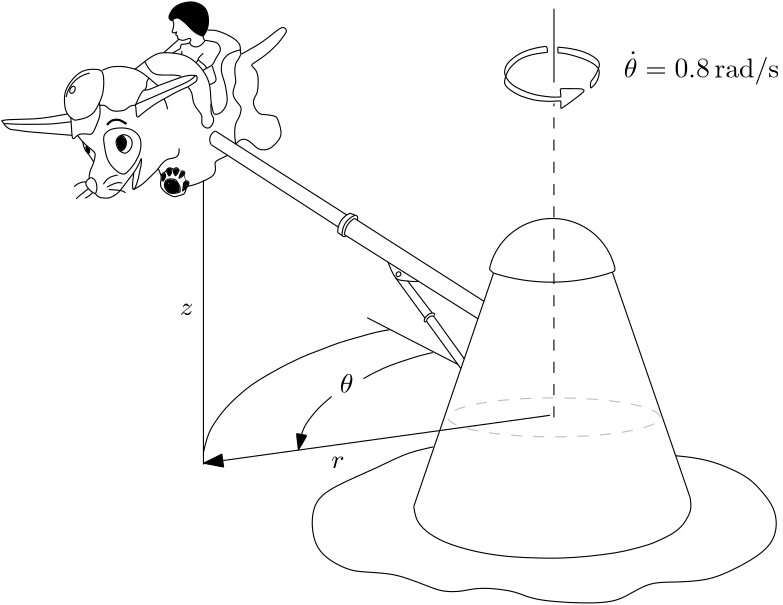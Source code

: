 <?xml version="1.0"?>
<!DOCTYPE ipe SYSTEM "ipe.dtd">
<ipe version="70212" creator="Ipe 7.2.13">
<info created="D:20200403203123" modified="D:20200424005311"/>
<bitmap id="1" width="1920" height="1080" BitsPerComponent="8" ColorSpace="DeviceRGB" Filter="FlateDecode" length="366012" encoding="base64">
eNrsnQdA1GYfxo/trhO3IiJDprhBEa17W7eIOEBcVVFxoVbF0aEiy4mjtW5tVRy1dW8UxQEO
RJz1q1ucbL73LnBkX26AgM/Tp2dI3iRv3oxLfvfP/5XJIAiCIAiCIKiAytjYuEqVKtbW1vYQ
BOlUtra2NWrUKFGiBK4zEARBEARBEARBEARB0FcoU1NTQEIIymvVqlVLX18fFxwIgiAIgiAI
giAIgiDoK5Genp6ZmRnAIATljywtLY2NjXHlgSAIgiAIgiAIgiAIgr4GVatWDUgQgvJTFhYW
uPJAEARBEARBEARBEARBRV4lS5YEDISg/JepqSmuPxAEQRAEQRAEQRAEQVARlr6+PnobhKAv
pWLFiuEqBEEQBEEQBEEQBEEQBBVVlStXDgwQgr6UqlevjqsQBEEQBEEQBEEQBEEQVFSFzM8Q
hCzQEARBEARBEARBEARBEJQXMjc3BwOEoC8oXIUgCIIgCIIg6CuRi4sLeoGBIJyAEPS1CfQP
gr6sKlSogAsRBH2p+88yZcqgHSAIgiAIyjd17969Zs2aaAcIwgkIQV+VQP8g6MuqatWquBBB
0Je6/8QPQBAEQSrVu3fvU6dOHVfo6tWrly5dOnbs2MmTJ0+cOEF9kvGXL1++cuXK0aNHyZ+k
MJkF7QZBeYi/9BSGICgfT0B9fX0NJkEQREkrcGan0SQIgsCfIahg3H+CP0MQBKnkXMEhIdHR
0UeOHD1x4mRmZtabN2927959/IQcPx+X/3Py6NGjnz59SklN/fPPPf/888/ly1eCg4NBxyBI
5/gr56TM/tekvHGZuqXK231TyblcxQZly1qVLlm9uL4xOBgE6fgE1NPLPuuqVavm6+u7bt26
TQpt2LBh9OjRZCSrGARBXGkInu2y+bKzc8O27Tv2+K5frz4DiHv27t+uQyfnhg1ZxSAI0hV/
Jl9p+jnWEzC9AARBIvef4M8QVDSUpUoFpJ5v3751cnISmkomvXnzZuPGjQWteYOXL4u5cunk
iaOnTx2/GhN99szJ7Vs3R+7bc+rk8dOnThCfOnnscvTFC+fP7ti+9c8/dl6OjgpevhSHJQTp
EH+xVKpWCbsxFm02Nu34R4tuf7l33ufWYadr5/1urkucjMsaoZEhSIcnIEWVS5cuPXv27Pj4
+A8fPnz69Onjx49k4NWrV8+fP09ISJgzZw4pIAOChiBhaQyfHZ2cOnbp5jnMx3es36jvJ/mO
8yMD3qPGj/AdN2T4yI5dupMCQNAQpFv+rMGXGb7/IEjk/lO3/NnMzGzChAnkE20LQfksccJc
cPjzxo0b37x5w4ugCyx8rtJwgov32dZjL7UaHdV6zMXmI043H37Kzfd8y5HnyBj3MReJyXgX
7zPNhp0k41v4nHUfHeXifa6K8wQcmRCkE/zFUnn7b9puatb1YKtuh1u129K86UIHRz+r1msa
t93cvGSN4mhhCNLhCUjx5OrVq+/bt+/Dhw/Pnj3bv3//woULByl0+vTpR48eJSYmJiUlkfGk
mAwIGoIEpBl8dnZu2HfgYN+xfsNHju0zwKNzt56tv21HPMBjqNeI0Z7DRo4cM4EUIMWAoCFI
t/HP5WSyLjKZv0z2s0y2UyY7JJPtl8kOKLxf8edOxSR/RbFyuMZBkOj9p2758549e7Kysgog
PoKgIiwpkc8Fhz/LBBB0gYXPRHYeUTYeVywHXLIaGE1MhomtB122kTvampgaT/5UjCcmhckw
mVHVsicdeZ35+sgkzri4tarn48z4NWltnE43X9GeOSo87apuK7T08Z8928/Pz8fHZ2CXJrQJ
5U1r1CxXrpyRUT6FDWvFn/VkBsX0m/3o0P1I6w47XOv71K3e2tRxklWbDU0673er6FyWKqNd
s6o8A7/MDqYfp1rVUL6JmWouKvdipbvLj5SLHU+FRc9Untop5uash3HWC7dD7k7gX4zWMq1h
YVmtWrUyZcrkW/5ktU5AZeTzvn373r17d+3aNU9PT+W1giwnJibm8ePHiYmJ8fHxr169ioyM
lBoFzbv/lSP5vh5pY9n7T8UOlnrACp4bYicNtSreY4N5PLIO5Nw5eC/m7MNeXkL8VNDkzNZg
J9F2DX37+PeY+JQ8vQz3W7otMnLr1q1r164NCgoKDAyc5t2JPt3C2dWubiVq2KREyQLInymS
TO6Q+/b3GDlmgofXiDbftnNwcKCmNmzUiIyh+PPgoT7eo8f3HTDYyVFyFPSexKykiz9yxmUl
7lEOZg/TxrL048Uk7kJEpf4cQkvJlfbLE2sX+rr4W0G4LQVnyEPJ60tbraIaum6jr4c/W8pk
seQ5WrJjFbOo9fSh/MJjX7pzp2p1Vc3+Xnh95Dz/TYzgkjS42VP/Wp9v99E6v4UrOA8LKlSq
VOkqVQpKznOd8+cTJ06Q6xv5BBKEoPzkzyqnFij+zEXQBRk+E9Xt9Jv9kBj7wRftPS85eF6y
V5gMOAyJthl0idhxSDQZts+ZJDcpPCSGzJhX/Pmrly75s/wOgrawtXGFpvXVa4VvfeZO7prz
BNymz8COzetSf1Sta1OzannFoAr8FaNQ2bJl6SPJn9T4/ODPigoWr2zS43ibJoH25e2/Me9d
s+3vzXqe/LbTnpbV25hqDZ91e0up+cmcw5HoO3jSkbicv7S4xVcsmTav1AeMvHiqUL99pBzz
rEc2oYpLXDn/GnV0ma7h4OjsbGlWWUpZMzMz8kW5YcMG1njqC3T58uV5dAJSVHzWrFkfPny4
du1a48aNKbZcsmTJyZMnHz9+/OHDh/dzFB8fn5SUNHv2bJmU7gjF+bPg92PuzyDMvcz+k0OP
Ve0xdiHlGafqpMkmBzwHCnUi0/lwbiF6nYX4s/DRzpmo6ZmtHX+Wdo34gvx5xcjcv10HTJw2
duwgF434c8+ePcm99NChQ1njyRgynkzNG/4s/+zYpZvvOD8PL+9mzV0otuzg6NiuQ+f+HkO8
RowaMtyXsiIKeiIprJxRO/6scuyX4s8KHkxfxJ5EXVHebFbLWPqPFxNz/hKuO19batL+uubP
uqH9BUG///77u3fv+vbty27FPXvI+A4dOuQRf16voMrJMlmaTJautJ6e3PQxigLJisIbNLi6
Ct3fCX8LSLyqSiimy7u7Asyf82LROnpYmLXjeORSqV8hshLFSqrxa2mpUqVXR2x0bOCsZR11
+AAI/gxB4M9fFkEXcPhMVL35bIehsXYeUfae0cR2g+Wfth6XrPpfbDkqpoXvlXr9osif1NTs
Mh5RZBYyI/hzwb+hKDQ/YOu2FZp06daxuZxAVbGysqlbXp1vefodCHXvoe5XvzbxzyVrFHdb
0cjGp27J6sWruFa0HW1hPbSOxcBa39QrrQv4XCD4c851QWQHa3qPz7txkhZWePgzNzxTMDD1
y/LnOg4ubo71TCWWJufa27dvyblGR9DUFygZOXfu3Lw7AcnTenx8/LNnzzw8PMifxsbG5LNv
375JSUkPHz5MTEx8kCMyfP/+/YSEBEkP+Cr4M88xx9qz9JlpO4r/WFVxYgsf4KpPGkVd4niO
FHmlXguzhNxt0Jo/a35mf0X8Wa7Wg8Z69XTRgD+7u7tTaJKOoCn4TESm5gV/lmfeaNjQc9jI
4b7j3Nu0VY5s5d5m5JgJFHP2GjGKshJEK7sjLJL8WbguuuC28pqJcGHByhdk/vwFQrDzQCtW
rCAnGgtBU6/ev3//3sXFJS/4M7mjvJTDlsmDdCYr2llfXzlMTaIY9QWJt6LkuigYdsz8dlmr
HX9WcSkFfy6y/JmCz0dPntOeP+vwARD8GYJEyK0UgT9riaALOHwmqmA90HH4bdtBF+wGZ0Pm
+h7y+Ofw7Y8uXX998dqroM0P7QdfspObAtSXSGEyC5lRS/6cPVn5Sm1uUda3Hu2lWzp1Yb+E
Sy1vbc4kRVGehbNXm7sAVqgwo868r/zmTqDWy45P492s3EmMZdHrw7ih4G69rm6WRCqpXKm8
jrw1FtkFfLtU4nYItkL2lI8fPz57dnqxdP5sZm9jVbu0ZAJ29epV5R2I8t6DjGT9Jq57/qy4
my9RtXi7zc1tfeuWsynTaW/L7kdat17XxKJ/LYNiikhLjbIXcJpd5Cjk3afs8jynIPNRgu+d
+Zwjin3Iix2aGtz3Ci0x94IiuPW0E4V2+RE7oPnPHwlbIXImiKQkYYzPuVSJPB+INCH/WZbT
AgLpeqiZyNPx06dPDy3MWdSEVTt2LBs6dEFISMiiid8x8XNTF7dGtdXZfU5OTnQErYTP6n6H
qnsC+vr6fvjw4eDBgyYmJgYGBlRgc1BQENnYfxW6f/8+xZ8p+Pz8+fPRo0drz585V2f638L8
WWjPij4YCx8pqk+a7DVyFqEcLcaflVcdrfizhErmEX8WuRoIf/EJ3Sewr4p81wTmwUHdzwg0
Ex9/ljn1GOjVs6H6/JlOmykEzfozj/hz2/Ydfcf69Rkw2N7eQZlYo2uP3iPHTBzmM3qYz5gh
w30p/uw5bKTnUJ8RvuPILLrgzzTWSo3NzUORO1t2oZy4YTYazh0vFJFLS26hHEutjpqXBU/F
6TV/pgzh2qvNhQVxLt88jLqytpPWMDlVVZHmQ7yl6Vu3J6eS9JUUhSDovXv30hG0Ej5zg6J1
xZ/JReG6Aiyn0+Gznl7W4sVZtra5f+Yg6HTFwHXFjBrjZ56XeyR8odFvTHgzMpGR4r8cij9r
il/EJSyLXR9G+im+m2jeJdOv+IK3iuK3cOKVUZs/C9Sb/+Y0d2xa2vUQxajA/bcuXbp0/Pjx
yMjIrUsU31f9p8uzRU2bNnbs2J4urMewaqaVK5eUxp+V8JnFnzXD0Tp8AAR/hqAiwMkLKX8m
z87UXRFvd4QFR6Wqu9rJqfJFW4+L9p7RDp7R5n2iQrc/vHbrbbvxV7tMunbjztuZ4QlmvS8o
snBEk2KksJ3nZTKjDvhzJv0FXb5HPiYUXnsk+9XkOJ7HuEn0JzVlQrBJ7IUwV0sPIBS8d+Fb
GzPykPE+NPvtMvomZvIGLjI3Mo55fyUEK9QCkOKhY5xK5jYI66/cygjvAr5dKmU7hFuB3u6j
d8Xfi9k0RAV+HtittaN8SJ34Z/odyHWFNLj3kGka/6xnIHNd6tRssWNZq9Kuyxs0nmfXaI5t
29+b9Tr9bfOfHE0qGGt4+8g+eYSPQv59yn3DXgiRCRxSAgegGH7SMKJDGLkqFyi49cL8mf+A
Fjp/VNdH7Ezg5C8QXIWiLq9FKL1QYwieZSLwkxll7bsjOj5+9xwlf96xfgEfnrJ3c3NxMFX/
e5NC0ORJXDP4rMEJuG7dus+fP7NCrDt37kwekaZOnbp79+5Hjx7dvXs3QaEHDx68ePGCmydE
E/7MOgJEosJYX4lq/d4hPknCSZNThueoIH+K8GfGRUAb/iylkvnDn4VvHQSymopcFelf/9xr
wiQx8izCn2Wte3oNdKunCX+mM+eIiAgN4LMG/LnHd/1GfT+pU5fu9JEt3dw7de3RoVPX3v0G
UfmfqRTQQ4b7jvD9vmfv/nnAn1l8OPuPbO5Jh8vKP+iRyrkLo1NZBqHNLc5LniXEDNMyZdDX
LVx7dfmzelM4AD+76MXsgsx5BCrPJsx8Lc1odapc0Yt/ZiHo48ePawaf1eLPJXL4cxor8vn5
86ykpKzx47MMDenj03L4cwkt7sfYF22Bizj7MsykxrzflCL8WeWzpshFXNqymHOw0k8J3URz
lsybLZHzLSLpFo6/Mmo/PPKtWOjmlPYQsfp62psLIdlLosc/t5+8KGjRMNfsX0vbu/AclSrj
n5cFhy9dHrZ5224KPlPAuUOnLmO/n6gxf9bhA6CW/Nnd3b0VTRQGJ5+tmFK3YhAEFXn+rEy7
wdsdYYGSSZk61n0O2w+5aidPAS3Pv2HncWnsz7e7Tb5etcf5Mu3O/Hnsv9W7n9ToecHRi4p/
vmjvdZXMYvJNHV3wZ94fwXO/zlTHQQr9+Mv9i3+16oVQMbt6oM8l+KoxYwJvSBennURux7RK
tyscT8asJD/2EKwXcxeojmvgHy3cCuzyyw7fi1krDKDtu3gNHNjFMfuvKrWtlPmfpd6B3Lhx
g3r0JgMafMWrzZ8Vwc9VW1bqeqhVRaey5eqXMfrGMPvnoVolmi6w73mijaOflbKkdjiWexSK
s2H2vbJgigChQ0rotQLu4aQMndAwolEC0BY6B8X4M98BLXj+qHXCcgqoiCVlX3DE6BR//3Ui
1xph/sw5Rob/Gn2FAtBy/rzBvwPP+us0be/WyFKDvUi+LslDN3UCavb2kLon4KZNmz58+ODl
5VWiRImSJUsWL17cxMREOdXV1fWlQi8UioqKIp+bN2/WBX8WaXTm/uNiX/X4sya/9fBEXPMd
n4LHLOsxX2X/gyI/xej8pyrh84RdG+GrAW2a8BSxqyL/PU7OHBKQgSB/9mrfUEP+TEfQGsBn
Dfhzrz79fcf5tf62naOjo4ODo+LTQTnVxbWF96jvR/gSjyMeOHgoGSazqJXsmC1+/sxMiUyn
yQzAqWSnbPKZQ1uZi2UvVRm3y895peNU2rKFay+RPyuDi4VXrZo/c9eoPs3mb2k2ri6a+TdY
CJro48ePGsBnzfhzOos/376dfbLExGQ1aaKMglaTP/MHzPL93ifwoCDwiMRORyWFP/N+60q6
vEtblsD7QSpuooWXLNBE0m7hRCqj5oMjb70l3f+uvv7mwd6R/Px5umguDtX8WYmd6fzZa9iI
ZcHh2vBnXT0AasOfHzx4IDFBgVpZqSEIKvL8mZXzuYAjaD0D47qdfnfwirX1iLLLzrNxqXbv
C46el/oH3Ji8PP7kpRdkwKLvBfvBF+08LtoOOm8/5DqZhcyoA/7Mem+H/d0pnrOSJymHUMSU
WNJNCV/M3LUJL4XveZb3/oT+iCqWmICxQIHbISkJOui/rkutpNhL0Cp3Ac8eEdkO4VagrUiR
f+PZvXv3/vyBfyPbefn5+PRtwhhXtWrNmuXKlTMyMpJ4+0H98E39CJ4f/JnCXMsatNnYVN9I
LxdKKwaNyhi2WtWo896WZa3LqIWgBU4eoaNQaJ+KHJ2cUE7eQ0rw9x1RqJQpGLyrxiHEfyzx
br1o/g1OkwqfP1J4oPCZwHqqEl6FoiZxcSJvRAj/+iCyN3lRKM+BtPDQlZOr+sty8m/IBPiz
+vHP1Bfou3fvqBNQUpix1ifg77///urVq7gc3bx58/z581u2bOnUqZNM0Rehp6cnKbNr166J
Eyf6+vqS6pE/dcKfBTscZP8eK/TLqnT+LHxqSI1/Zv8uxU2twSTKzBNNm/hn9bOHSP5qVD//
hsCXPu8UCVdFFoVnpL1SgdbzIP75S/DnAd6jxg8e6u3h5T2YeKjPQM9h3/Ud2NLNnUrH0bpt
+159+vfuN6h9h87ftuswcsxEMkue5N/gm5XDcn/kS/5AJ9ssds2SYooW6ab5Uk4I116D+Ocs
zfJvZNdLvBqi+TIEW1p4FxRN/kyl3Sj8/Fnw2sztCFcFf+Ze/1lPdBL4s4pnTclPhmL3hKxV
C912CjQNzxJ4bhUl3cKJVUaNb0ihdYnenOZ8oaWlpfHzZ1n7MYuCAgMDJw5oXDD5s/YPgPnD
n69evQpICEHgz7zwuVAgaOs+25xH3XMYesVpxHXH4decRlyzH3qtx4zbR6JeP32RfOXWu6Zj
bjfwvdNo7N1G4+41Hne3uf/L+n13Slkyzzee+vyZn6HwvIycR/yZf22cmYQfRVWSP04zsQKK
hTKCaqCcdUqtpBB/lrQL2O8Si2+HcCtIDVBv6ek/28+rnTbto0z5dUMhVm8UecefDUsZtN3U
zMnfOhc+UzKQf9QbWOu7M23r9KquNn8WyD7MS2AF9qk6/Fm9FK3qdD8m+fBWEWmtQ/6sunpC
aEv4TFDZyRyr3mrnf1ZxrRHkz6wlSeDPGuR/ltFyPu/bt4/bHWEenYBkFS9evLh///7Dhw8f
KfT48eNnz56Rz9atWyuLGRjIz8Yffvjh8+fPERERuuHPjLTb/C/UyCT21yT2/SByNKk+aXge
9pl0XChmX6Yr/iylkhoq7/mzpJT0au0yUf7cepCXpvmfZV8i/0bP3v1H+H4/RNHP4FDv0cRk
YPjIcWTAtUVLVuFOXbqP/n5yj179Cgh/5iOf/Jk4pHYxKNb7IIMOs+KfdcOfhSeqzP/Mk0KD
MY9Q5aXxZ04u6KLKn5U5n6mkr6zuCAtb/g2xOxiV6ZXEug8omPyZVVo7/ixwqyjpFk6sMho8
L/LxZ8GvNeUcQvHP2erpLc//7N3etgDxZ109AGqff4MuKiUI+WSNR/4NCPqC/LmA9JMoAp8L
PILWbzTmtOvMt47DY5y8bxA38ImzHxbr4H3LedSdJmPu3rz/efvxJLtRD1ymPHHxf+oy9anb
3I9OI47K9FR3hyb+I6yUewK+ZzOhB1NN+bP497IYgeV/V0uMt/GyL+FeqKR106HJw7bESgps
vbRdIHRrJi3/huhv+TzqM/knf89mOoHPVMovVm8UeYW/FDy5WEXjtltcGky1YU/Ulxcw61G9
5/E2Vl5mWt48qvEriJREM6qyNOQ/f+ZflwBN0oY/S/tNhOdAV3EmsGNJVYasCr+yqe5Zpnn+
DQH+LKvj4OLmWE+NCGhWh4Os7gjzjj+PHj36+fPnCQkJiYmJ9xUiA7du3Xr58uXKlStJASMj
I32FSpQocfDgwQ8fPvj6+uqIP9N6HRJ7X5Y/R7Ck80yNw0ngQGE/4ccdoY3IF/4soZJfgD9L
SKGl+qootBGa8efGPbzHDsx5pC8s/Q+O8B1HZXgeMtxXYXmq5xG+33fr1YcqQ3VK6Ojo2HfA
YN+xfnnV/yAf4eRQUWEyLZ4VWSpkFo6AZm6OCH9WxWTzjD+zStLnEay88NKUhdjbx867XWT4
M6vDQVZ3hIWt/0GxBxYp6ZV0m39Dff7MXy3p94RCWQ2l3ZwJ3SpKu4XTXf4N3nqrTNsngT8r
bvl6eHv1dNGAP1MqVar0mnW/6rD/QV09AKL/QQgq8vy5QNWWPCyL5KssmAjasNg3TcZHf/tT
RtNJD51GXHfyiWs88tbG/c8mhD6u63W7yoA72469uRb/qdH4R839/3Wd+p/LtP+5/fC+4ejz
BsUkXJBZOUq5XSJIuifInUXRhRr74VAD/pwp0HXCa/43lPjWxtMJhAATUnYiIcq+WF0ZCnWF
pu4dxNo4gYd4aZUUgJLSdgH/rZngdgi3AusF9NGbDnP6H/x2/NyfJncVbwsDFfk3qA5f6P1N
KO9AyKS8w19ywFXKsM36pt/+1kzfRJ8R4UzFPw+o9d2Zb+v0qqHk1dLRCuvkkfYrCH2fMrsP
5GApdrwG95CSyJ9pHZeol5Ode8fM6TpP8EV+jfmz4Pmj6vlL/EzgRAUJtKdwq6t63hA+y9j8
WXAd8v4Ho1cNlqnizzJZDQdHZ2eLGuUk3vxzOxxUImhW54C6PQHJ03pCQgKFnSn+TAVCkwf/
bdu2ZZ+hiuw9Hh4ez549i4+Pl/SAL40/K19YFXzBWGDHcXq6l5JFivnkGsfzOgvP4rk/RwjA
g7zjz6ormT/8WfjWgX+KlKsiO79KnNSfXdn8WRFRNig3Yl8t/uzu7s6lzUoETabmEX92btgw
Bztn22vEKC/v0SPHTvyu78Ac/iz/dG/TdriCVJNZ8qT/QW5fgjkhvUm8Pecx8y7n9K/HmTsX
j+5JzO1/UBiaMjvYy52Pk+6CmfuCr/ZS2oXWL6BIzcSJMW0ZAvhdqPLsbCVJQh0sMiYURf68
YsUKboeDSgTt4uKSF/yZ3E5eUlDltBzCzIiC1tdXDmfmxD+Twhek3YfSA6BF7u/EXugR7n+Q
9/0sbflzpurf/6XeE3JuqFVVkj1e6FZR+i2chLcTJdxN89ab/2uNsc3XWfk3jm/8nhr2mj+9
f/Z8rQeN1YY/0xE0HTiTYTJe3a3V4QMg+DMEFQH+LK4CVVuVnSWRAsuXLy9QdTYpW6vZlJtt
FiW7ByY1n/Kkoe9N66E3Nx1+9fZd6rTVTwM3PX/7Lm3htlf24560nPFfi5nPWwQ8bzXvQ1O/
WDKjOl9hPMlOJd0TyJg5qhi9zSv+1jD+ea1yESoTa/KvjblpcWt5HtH58mIJZd6dRK8Pb0ZN
nhA5qQhSONmsqkoKvgQtZRfw3IGp2A7BVsiZQuV/PryYM6ecP/80e/ZsPz8/Hx+fgQMHduvW
rakim0XVujY1peV/vqoQ65du6g5ErURbmuV/bjzXrtvf7mbdqmc/F+jLZPrZaNotvGHnSLdy
9dXL/yxw8ggfhfz7lCpAP9S5hxBv/leBkGNBwiR4odCMQQv2aqYb/ix0/oicfLR070JnAk/H
8MxV8EE3fvbIWTnjZwOes4x349gzkQfhp09v/To8Zy3i/Fku0xoWltWqVStTpoy+vtgrM2Zm
Zrw/4FIIWq3vTbVOQKpWc+bMSUpKio+PT0xMfPLkyfnz57t27dqxY8eGDRsqq924ceNr1659
+PBh1qxZyhnVuPjmpj7i+1FCPFKep5RgB4WSTw3OCzxChzM3FlsgtbN4xk++HMiZIvVR0WOh
9uxZA/4sduvAN0XaVZEvI7xE/hy5devWtWvXBgUFBQYGsBJqqsWfe/bsyRvqTCFoMjUv+DMF
ljt26TZyzEQqBHqo9+gBg4e1dGvdwq1V02a5zK1ZcxcPL2/fcX6ksHJGHcc/56YnziWaVKE9
ykzOAh338XdrKDlhswCDZs+XO1ZRWebi+GovqV0YiaxFc3+wqsQB+OwWyqmvsr9GbuXZ2UqE
Wpq+dUUz/8bvv//Ogs9KBE3Gd+jQIS/4M9F6BVhOzmHL2dbTk5s+RlEgWVF4g/SLK3/fAKqD
gfl5rKr5tY9/FrqIS1iWTDChsuhNtNCSRW4VJd3CSe8aSPR2QdXNv9DNZdxqevyzzGNp5PFI
8m21ZKSi/0F5/udpzF9LmWCihPRaUgha44TPefEACP4MQRAkrpJV7F1nPmy98JN74NvWC967
TH3aYFR847EJK/e9upn4+erdzz/teNN48lPXGc9azHzectZLt9mvWs3/4DL9Qakq9oVzi3Xx
zq5qmAZ9vVKbPyuQclnL0p32tOywu0XN9lX0jbMpc6maJRrPtet54lunKdbqw2ddHdjaZn2B
oAJ7AurpyU+q0qVLk4ejV69e3blz5+nTp4cOHaKXMTQ09PT0vHbt2rt37/bt20cKK2eEIIgu
NfmznCM7OTr1HTDYe/T4wUN9hvmM6TtwML2Mg4NDm2/beXiNGDlmQt/+Hk5OTsoZIYk4uzBI
ddw2lBf82VImi2WFPYs6VjGL9Kct1a/lFIwnpzx6MsRNdD6oVKnSVapULSCVAX+GIAhSqW/M
XN1+eOm+4H2r+Unuge/IgOv0/xqPv28z8oHblMdNJz+1+/5py5nPWga8aDn7ldsPr93mvnEP
fO/2wwsyY+Hc4jy5y2C9Ew8Bf6k3jwJl1e1Ts8tBty773VyWODWZZ98k0L7NxqY9jrZxDWpQ
3NTkC20Nbp2hIn4CUiS5evXq+/fvf/v27YMHD+Li4n7++eeBAwd6eHgsWLCAjH/27NmHDx/2
7dtHiskKNHzmRBV/BecvJ9I8U6B7J5WFCvROTUtLe/PmzePHj2/dunVpx6yCWVV1WRlFkp2d
G/YdOHjkmAlDhvsOHurdpVuv1m3aEnfu2qPPAI/hI8f6jvUjBUgxwGfwZ0iH/JmonEzWRSbz
l8l+lsl2ymSHZLL9MtkBhfcr/typmOSvKFZO/Uuz4BeQ+NQi8GSIm+iv8v5Tt/yZSguv8v16
CIKgQqQK1p1bL/zoHpjkPv+dnD8rEHSLgOeu/v8283/qMuNZq1nPWwS8bDnnldvcN63mvXWX
Y+okMguZsfA+quriLkP4TWYI+Ev9/BuUKjet0CLEudtfrbofbt3tsHvHP1rU961rXM7oy5IP
HN1Q0T4BlVHQc+bMSUhIePny5adPnz4qRAY+fPgQHx8/e/ZsRD5DkLg0wGXZ3Qs6OXXs0n3I
8JHeo74fNW6S7zg/4lHfT/Id6+c5zKdjl26OiHwGf4Z0zZ81+DIrkt9/4M+Qru4/dcufzczM
Jk6cSD7RthAEFRlVbuDRdklWq3mv3QPftV7wXs6f5yeRgZazXrWY8axFdtjzG7e5FHl+14p4
3msyS5UGHmg9CNIJ/qLf1hsU0//GsnSlhuUrOJYtUbVYUb7jh6ACcwIqqXK1atVGjRq1bt26
TQqRAV9fXzKSVQyCIK40I2ZKquzcsGG7Dh17fNevV58BxGSgbfuOVNgz4DME5UX8s56isxHK
egKmF4AgSOT+U7f8GYIgqOipRCWbZlPi5PmfFXg5G0EroqDdfnjdcvZrOXyeR4PP85NI4WaT
Y0uY2qD1IEhX+Ctb+nzPBhAE5csJKNKroOoOByHoq5dW4MxOo0kQBGnBnyEI0uH9J/gzBEEQ
BEGFBX9BEIQTEIIKqUD/IAj8GYK+2vtP8GcIgiAIgvL59qNGjRpoBwjCCQhBX5VA/yDoy0qZ
LQqCoPy//wR/hiAIgiAon28/cP8PQTgBIeirUrFixUD/IOjLqlatWrgWQdCXuv8Ef4YgCIIg
KD9F7j2MjIzQDhCEExCCvh6VK1cO9A+CwJ8hCPefEARBEARBEARBEATpXFWrVgX9g6AvKwsL
C1yLIAiCIAiCIAiCIAiCoCImAwMDGxsb0D8I+uIqXrw4rkgQBEEQBEEQBEEQBEFQUVKNGjXA
/SCoIMjS0hJXJAiCIAiCIAiCIAiCIKjIqGTJkoB+EFRwVLlyZVyXIAiCIAiCIAiCIAiCoCIg
Y2Nja2trED8IKlAqXbo0rk4QBEEQBEEQBEEQBEFQoVaFChVsbW3B+iCoAKpatWp6enq4TEEQ
BEEQBEEQBEEQBEGFTkZGRubm5kB8EFSQZWVlVaJECVyvIAiCIAjSWLihgiAIgiAIgiAIgiAI
giAIgiAIgiAIgiAIgiAIgiAIgiAIgiAIgiAIgiAIgiAIgiAIgiAIgiAIgiAIgiAIgiAIgiAI
giAIgiAIgiAIgiAIgiAIgiAIKmKyqV+/nqWVed16xGZ1LGAYhmEYhmEYhmEYzlNTz+DkYZw8
koNLQBAEQUVStrZ29epZ4UsfhmEYhmEYhmEYhr+s61lak4d0kAoIgiCoqJBnW5BnGIZhGIZh
GIZhGC5YFLqeFSg0BEEQVNhVv75tHfO8/tKsi9sGGIZhGIZhGIZhWGc2+1oeM8kDO3lsB7uA
IAiCCit8ts0H+AzDMAzDMAzDMAzD4M9aIGhbIGgIKsSys2O8yODcsGHzFu49+w8JXff7m7dJ
d+7cOXHixNKlSwcNGqQs4+DggHaDikjkM25aYBiGYRiGYRiG4cLHn7+u7SUP7zpB0HaO9nZO
DmpbOwzm4ODQoEEDJyL5p2IgR9TfZDRtbIMGOX+TgUKK4BwdnRzVF9nkwrixDnZ2DezsnBSf
0k2Vd7D7KtLLUPCZfDo72jnbWjjVN2/sZOPaxLlFSzf3zr23/rk/K0cfP368cOHC6NGjgaCh
onLw25vXrYebFhiGYRiGYRiGYRj8ueDb3LyenR1yQUNQIQRw9vZNGjUY/p1bgJfrtH5Ooztb
ju9uO3+Y65JxXScP79Wt16DomBsZGRmfPn1Wguhjx451794dCBoq7KprYYk7FhiGYRiGYRiG
YRj8ubCYPMhrhcGcHeuM61x97nfVZ/esPkeaZ/esMe+7uj4dNAuBptDZkKFDwsPDf1keFL4i
PChk5cIfw+fP+2XxosWhYb+Eh84LC54dHh4YFrY4bNnSkKDQ0JDw8LDwsLDQkJBfyNDQoR6F
DsF17dbdf9rMKf4z/KfOJANKT50W4J9jxTBj6mT/6TNmzunZ6zttVm1ra1ufJirmlj7GNieK
nnekZmTV07bOKnvTdXaV1sk/FQO2putsKsptXWmddeV1NkxbZ3uVdeWB1uZUBHXRRnCuzZtN
8Or207jOy8e5r/Zru2Fyu93zu0f+2PfQkqHHwifMGu05e8GStHSiNKLU1FTymZWV9ezZs6FD
hwJBQ4VX1tY2uF2BYRiGYRiGYRiGwZ/z3x06dNF4XvI4rwkmdJR/mn3fqfTjeWUe/lDm0Q9l
Hs+V5EfywqXvzzYb3UG+HDUxmFMDeUKJ1etWZWVlZSiiOv97k3Xx8rNTJ27cS7iXlfWOjMjK
epSV9Tor61MWW+nk/3URoWQJDRoUjsQUjo7yhvab5L/+1y237j6Ku/PgVvyjm/EPqc+bdxSm
DeROvfMw7vaD/QePzJozT7EcTbbX1tbWmikKL5MBGxsbKysrG4UoRs0qqRmCdlJw4422ld7b
6EVUle2tpvdnVWLZ7ip6uyuTT9kfVQ32VDXaZWqws5L+rkr6OxXeoRheWVH/RW3DNZamyuVI
14gRIwpJ4LN8u5ybNB011GOmb7dA39bhE9qs8Wvz24wOuwK/2/PTgAO/eP0TPPZQmP+4UaOi
rlwnB3xqamp6enpmZmZKSgr58/3798OGDfs60eW3335LRYB/gd8LXF2bNGmSzxs7MEdkmFug
WbNmebr2PAr8r2OOzBswDMMwDMMwDMPw18Wf69e39/b2DQ9fSXn69BmNGjXN55p7eHhu2LBR
49nrmFtoECtq5ygHxw7T+5VKmKV/YYzexXF6l6T54jj9C6PL3pvjPLW/cjlq8FgnOY8NCl2W
lpp25Xbs2l93BcwKGtR/tLfXmD07trz+72pKSkJK6u3U1JspqQ9Sk9+mvP+U8uFzanJqSurH
t+8fpKamhIb+IueTiuUUfFFxqhMmTo69df/0uctnL8Sci7p6Purqxejrew8e27htz6adkb/t
iCSfG7bu+WP/kYuXb5AClE+fjb6T8GTGzDny5Wi0vXSqbGMj/50iMDBwwYIFzZs3J5PIGPLZ
oUOHkJCQefPmkT9ZpFpj/hxhVymssl6JEiVKFZPLhCNjhYxoMjE0JJ/Lyuuvsyqy/JmCz62/
bdt/2Kjxvl7+wzsGeLkGejVaOrLxWr9W22d32xPY/8BPgw4vHXZm7fTwBVMuXLqamZmZmpqW
npGt1NTUrKysp0+fdurUKS9oZx5RR52oe/fusbGxDx48+CJrnzlz5pQpU1xdXfNhXWRHREZG
PmDq2LFjZLyyTEREBP1P3WrixIlkjeRT50u2tLT+em9RdiZkZSWdn0/9uUvxRyDu3L6A519I
yt0ReeXO/iHLA30a5//WdZm6PDiEeEoXxvjGIxYsD57aWZfr6jaFsxY4zyxv7fkjmqEpYBWX
Hf9uQlPlFwENL0o4/ODCc21s4jNf8SWIIxaG4QLInz08PCMj9x89eox448ZfqQHi6dNn5GfN
V6xYRVaqTQg0eajXjIsOGjLkl1sHf/jv0Nx/D87731/zyCc1wPHcJweoMuRz7n9/Lb6we/Dg
IRrkAaA61AsKX5qa9XnD5g29evVv07K9i1OzUYO94qJOZCY/SE9/kJ52K/1ddOrb6xmpLzPT
PqR//pCZnpaa8vbfpzFZWe/Dw5col1NY4p8nTJx84+a9c1FXoy5dPxt19Y/9R3ft+2fdlj/D
1m0LWbtlxYbtIRFbQiO2Rmz+k4zfHXnkzIWYqOgbZ85fUfJnajka82cKNe/Zsyc6Onrnzp2J
iYlz5swhI1esWHH//v3t27ffuXNn3bp1FJTWPv55nV2lTVVkJYsVsyluXNfE2NzY2NzEuI6x
sVVxkz5urv3buFuXKlnb0NDcyNDc0LCOoWEtAwMLAwMTQ8MNFfUjrCrnJ3+OVKXg4GAl/6SP
1ywQt0GDBkePHw9YFDRsyGDP71r3a2f3Xcua3u3N5g+wWunbNGhEozmeTRaN7PBboM+mJTOu
X4/LzMxMk/Pn9MyMTPKZkZFBRUFfvHiRLEqH8JlCu+SzYCJoJXyOiIj4IhXw9PTMHwRNNpAC
zlFRUeTYW7RoEfkkw9RIcpIqy+QRf6bgMyWdI2iNv+PIJWHhwsWHDv0VHBxChsGfC4UVW3xh
XpHiz1I5jM74s+JRWirmlcPnBcOb8NShIPNnZT3lA8FK02qbwxPYzm1heWVyxue2AHd29r5j
LJnTPiIz5iHYBwDM57bN/61oNjyQc5RyT3nm6SxwmjMOjILIn3NPIva28NRW8vnIv5k5v74p
rfUFKvfCwvOLHrsxpV6FBPcRqT9rEnOLWHXIvWDyNCOrAqJ1o09lbJTQfi9QlyNmZdT6xoRh
GM5f/uzj43v06LEdO3b06tWHngeDAtHz5+fTg2GjRk0p6D1//gItQqDraUBGyf8eHp7P7j/N
Ul8x52MGDvJQLkcNPqnII/HjskXPPj76JWjBty2at3R0cLOz8R864MaJffFX9kedXB93edut
i1suHYn4L/ZE+st7GZ+epb3738Ob5/46uP7Zq+u/LNE8HwU9EpWSyjI64c8T/abE3rp/Th72
fOP0+Strftu1cuMO4t93HUi4/+j9h48PHv27Y+/hlRt3kpGrf9156uzli5djz1yIib/378yA
HxRx45psrzLVBpGLi0tsbGyzZs3IRvXv3//SpUu3bt06duxY+/btSckuXbpcvHiR1FbJnzWL
f25A8ef6FX+rolesWDFLE2MzY7nNTYwrGxv3dmuxcnHg7l/XjejZs6yRUV0Tk9qGhrUMDWsa
GJgbGBgaGq6vqL/OOl/58wNVioqKokouWrSIPl4zNOfv709On/k/hcyYt2DIgA6enW2HdLTw
bFNrSs+6K8c2/qG/5YRuFvN924T4912/ZPbdhHty/pyWlhP+nEH+JJ9ULmiyKB0G3Cq3K++i
agsvfM43BE2BZbKx3L3g7e1NUWgli86LPaWEz8q16BBB169vqzF8vnr16tmzZxcuXEw+yXCh
RNBfmj/L15+wC/xZK/4spwGSgNgX4c+slRYS/qxcTrcpuRSl2fDAENEK09fOqImCydAAi6IB
c+iEArMo18KgNJw1iszIAIn5w2G+Qv6c122rwwB+kUVxtiKbQwry51ywWRT4M61lWBdP8ier
MhLOR/opz9xSiqAyrhhke7Xbv7R9xyK68j9ZVyfVVyHhytNgMnN8Z//ctSiu4bmroO1N1jEm
/5O54aJ1Y+xcRbMzf9fTmD+LH415dG0sGj9awTBcJPkzRX03bvy1fn2eiKwlS5aRqR4envlQ
7fnzF1AYnHzyVkZyIhE1o1Wp+OfBQ+4m3k/LTE9OTSGfr69eeXPjeroiM3NaVmZySnK6gjaT
P+9eOHsvOkpRMpl8nrlwcaDHYOVy1OXPPwctTkp59scfGwIn+/p0bdXTuc7Ybs1//clv/bIJ
S+YN2b9z0fGDIRuWjYvaseTj/TNZaY8+/BtzaldY6LJJN+8e/+mXOYUu/nmi35QbNxMp/nzm
Qsy6LX+u/m3Xmt92/e/Zi48fP12MiX31+m3c7YQVG7av2bQ74vc/Tp+7cvFy7NkLMXcSnuiK
P7dt2/bAgQOk3ciwnZ3dypUr09LSfvzxR6qYi4tLVFRUixYtqMJa82fTXyvrmZiYWBgb1zY2
rqlAzaWNjWeOHzesW6cfp/uvWrbMyMjIonjxmoaG1Q0MahoY1DWU8+eISvrrrE2Vy8kH/kzP
sssrZUmKP1N5DzQLEm7u4nLjxo3Pnz+HrFm/LHylt0f3bi2tBrc2H9Km+rRedtv8Oy0e1nBy
Z3P/fs7rZvTbt3nFk3+fkLMvLS01g6nU1NTMzEyyqK8h/rmAwOd8QNAU+yWnoVBiZzKeaoo8
4s9K+Ewx54CAAN0iaI2Tb8yYEXDt2jXln2SYjAF/Lvj8uejl35D+QP1F8m+IrLTg8mchpC8K
3plb2q1zF0EcwW4TOrtr0q1zE8E1is0oFmcI/qwj53nb5gt/ZmyFeAwqh3lK4s8FO/8GAzLT
uShfi6k8H+mbxmgEBTXVOepkQmZSATqk5bSGqquQYOWzwbKK0Gj2ZjIhM62deQOzRerGLs9B
5RpfdsCfYRgGf+ZSXze31sox9AwY9evbR0bu1yYns2RoLF/Rjh07PDw8SQUmTPDLtxQcDg6K
+OfBQxLvP5QzruRk8nlv4cLjlSvf+v775wcPpn/+TMZ8evM65o8dm3y8JpQudiBwDhmTkiwf
f/7CpUEK/kwtR938G8ErlpEl3Yk9efXwpojpXtN6OP841H3rghF/rJm+Y8PsG9HbY6/s+C1o
zLE1U97e3Z+Zlfjm0fFDa2eE/zL22csbwYr8zxrHP1MhzdbW1mXLlq1cuTI9FpqaRA1YWFiU
KlWqZs2aylm0zL8Re+v+2Qsx56OunTx3OWLznhUbtm/78y/SkvsOnwhatWn/3ye3/HFQHvz8
266I33efOBN9/uL10+euxN/7Nzv/hhb82dbW1sbGxsHB4ezZs507d27btu2yZcs+f/4cFBSU
np4+Z86c9u3bDxgw4NixY8qk0NryZ5uKG01lJiYm9YyNaxkZ1TYyMjcxrmhkNNC99axxo/Zt
3zJv0qTihoZ1Ffy5hoFBjS/Hn6WL4s/kU+MljPT1TUlJWbb457HjJswOmOjn3WV8v4ZT+thP
6G65aFCz/T/0XfV9q6XDm60a12bvj8NO/LYoevfm5PfvMzIyqP4HqU9qgErEocOtozh8nnZp
V9jhc14jaCrkWCSvizI1R17wZ2V4P502K4l0QECA9quwsLDS7NstJCR0585ccEq+mvPh2xn8
GfxZGyAG/qx1jKvI8sVXzaY0DAYithM5cYCqZswvwPI18ue8b9v84M+MrVAeQiIHIf3nmMLP
n+VrZL7UQLWStJ1LXym3hXOn5hVyZEZoK/mztGakX0DEKk9vDZXNQitAlkA7BpRVlfQlxb5C
Mvcsu+bgzzAMwzrhz5GR+zdu/JU+hpWBmQLUOu+LsH59+w4dOhMPGuQ5frzf/PmBZC0+Pr5U
lbZv30FGElNl6HhcpS0sLLXhz+mKpLL3f/nlsEx2pGTJI2VKX+/Z8+KiBT+3ava9iWx8SX1f
mezvXxaTMqkpyVrx5wZyjhq6IigzM/nx3TNvb0QeDR63e2bv67/N+O9MxNt7R97/F5Wedv/t
i4vHtweeWjXuVfS6zE/nXt7YcmjF9zvWzc7IfLVyRZg28c8UTDY1NTU2Nq5Tpw7vVCWgNjEx
obrt00n8c3RM7N2EB9fj4tdv3RO+fvvOfX9nZGTsOXT8buLDrMzMh0/+t27Ln6t+3Rnx+x/X
bty5e+/h5Zi42wmPtY9/pj79/PxevHgRExNz9+7dtLS0f/75548//jh27Fh6enpCQkJcXNy/
//47derU+gpZWVlplv85mz9bV/xVwZ/NjY3qKvhzHcolSoT/uDj63NluTRpXNDQ0MzauroDP
8vhnRf6NdfmefyM/+XPEughy7sydOnXiqFHTxg6e7d0hcHjLwCHOAX0cQ33a/b3AM/KHHn/M
6Bo5t9/JoLEXN84+EzQn6X//y8zKykhPz8jMzb+h7IjQvkirAMLnvEPQ3t7eZEu3bdsmET7r
lj8rF84NdVYiaCr1tDYyN6+nwZdm79791q/fcObMme++60tZ+af6S5NT34SdChJLicoOkfu3
fCoHGivFhZa7mJMDhacm7BTlz/POJwkvx0Kg2C75XwykLLBGxlYoJvGW51ljIGcVjKwa8vrI
h2nLoRXm5N8IpFU/t+Q8xtjcRs5euBwX0/cObSH0hedQ5Z2MTRLjzwIlmQcJbXOY2CEbKdBD
1+jP6TQUzBObxwbF9NSggT6d6U/QnGg05kqVobzMDMnKdMrC+TfoyZbFQzcFSgpXRkL7qKbB
wpNUEQZGg/OFMQvNqzJwWuyN++zDg7YjFJOoNALcxKrMSSLv42cvSjUIyqY92QljlVWlx9zS
689YO2PJjJSzQu/pCzS1igqw07QKtIwgsuOrsNB45QlLK0CvajBv4/M3l0aLEubSwsc2A9lp
nH9DoG15toJzLoic7LxdvLFWwT4GeOOfeZJXqDofeZpCeexJydPCPNe4FebdHP74Zyb4lXIV
Equ8WsCWvqX88c+0IG1pdeN7zYR26ZOYf4NxDuakLudJ5s+I9BY/BUSvDwLXRkY1QKFhGC5o
/Pno0WMzZswkA25urcPDVxKTMRs2bCQDVNqNCRP8tOwTUCjommsq7QapD3dSZOR+iRTaXM0U
0Pz8ecmSv/T0Ynr3vtyjx+mSpZbJZGMrFFvTp1topzY+OuXPYeFBmVkf71//K+nylvNh3jHB
Q9KuRmS+P5OZFp+VlpiZ9TTl461bJ1YfDRnyaNfkrKsr/3dg7sGQEcf3BWdlfQoPD5Fzzgaa
82eiChUqlClThvxpa2tbtWrVSpUqVa5cuWLFiqVKlSID5ubmZJKZmVnx4sWtrKx0wZ/9r8Um
3L0nb+rPySlb/zwUun7bzn1/p6amHTsdlZ6efi0unnxG/n0ydN3WTTv2f/woDzK///BxXPzD
mbO04s82Njb9+vWLj48/ePDgqVOn9u7de+zYsbCwMCcnp0GDBpHN37x58/79+w8fPnzgwIF/
/vmHlOzTpw8VBa0Ffzb9rZK+iYlJHeNs8lzLyKhuieJGRkahi388GrmvXjGT6oaGtY2Naik6
HyQ219c3MDCIqKhHxT8XwP4HtefPly9fzszM/HXN6rE+XrMmeAWObL9sZMuF/W0Detn+NKjR
H1M7H5rT/fDMzn/P7Xtm2aizq6ZEbwpO/fgpnZZ5IzNHVCx0EYbP9JQgiyRIs+4guXJ1de0t
QVOmTKEQdJMmTXT464ZQpguyddxN1lWmFCV8Fgpy1hWCrmOuSeaN58JSPwtHNibNho0KsJmU
lMSgqTT+qSCQTBxKB5XZkwNpVJOGK6mFK6dm00x+/qyYmIN/WTOywG8uJc7BsFLXyIl/ZpZn
Llwd/pwlWHkmf1Y0Pv3P7MXuSqBhZHo1sheeM5Vqb7K7cnaBYoGMzadP5ewvJn8WLqnYNUlJ
nBlZKEnxzBu4IPcZXPHEzUcvVfFnxYwMjEl/duYmDmWthUlIpOV/Zib5ZFaARcnmB7LrJq0y
KtpHFW8Rwa2qSCyLqHDSOAvOy8JEqmZkhUFm77icMVSS1fmBAklfKbrCwp5MUsftXVE1fyYN
zo7Z5t1BzGOyic8URhl2ZgDhl/G5qJ+nAjwrYhxyrI0VzAkgtBw2084pxnsqsaAZ47AXbC71
FyUebyzEn1njNePPZBewjhxGZoYF81nXAUmXBeauF9597GOAfjJmM1JudmIL1ecj389GdFCp
YoFdprJhKeug5W8x2lbnsGhpgJez4UKVV4c/C1/ec5qUm1JbZd34DkXacSuFP7OPDcGUKaQk
q/58iFj8GFZ5bUT8MwzDBZk/L1myjEoEPWGCH0Wb589fQAYo5pwX/Nksp9NDal1k4dyEz25u
rXv16hMZuZ9KTy09AJs82mvPnx8sW7ZfJnuycWP6p0+v9u49P2dW7NG/yaS/lyz2ksn+WfqT
DvizgqOGhC0lT3j3rx74EL3xUtjguOC+mbFrMtMvZWbey0xJTEt9lJn++NXtyFNhQ+JWD0w+
PO3JjrFn14++f3V3ZmZGWNgy7eOfy5Ur980335BhW1tbs9pmNWvUrFWrVu3atatXr25mZlav
Xj0yiQwYGxtT/FnjFBwUf/abNOXqjbsJiY+o+NW/jp8NXrt5V+Q/6ekZfx07++z5S/KZkpJy
8J9Ty9ds3v/PKYou3n/4JO7Ow4CAuRrzZ1Ltrl27PnjwYNq0aWRL27dv//bt2+jo6BYtWpw5
cyYtLe3QoUMuLi537979999/mzRpQsoEBAQkJCR06NBBs03O5s9WlTZW0iOtZ6kgz2ZGcs5s
ZmxS0cgoYvmSuCtXWlpYlDM0rGFoWNnAoLqCP9fN5s8Fvf9BbfjzkydPyG6Nv3PHf4qf3+hB
AcPcF3o5zeph4d20/DiX0kF9aq8ZbHtgavtDMzseXTzodPjEB1FHqfzP8uMhIzf/BpWRQ4fx
z82aNTt27BjZOvJZQFJwsHp7VClt9gtdvXv3nqmOSHkdbm/+d/6oZMvia9ey201KGnxjLly4
WIQ/k6ma8GdWgC4jqpmGhfmyNNCAqhzMsikxLcKZm+yCCbdZK2JgUkVJDgrmqQ9jc1StkV2A
E5zMmxJECn9m1Io+VWhYYnIM9sJZhJ/VUHzcnn+lKkqyDxKB8FeePqToT76S+TNP8B7jwVy8
4yrRlMWC/JnDtfgTd7AhG09onHBlVLSPCAAUzY6rsgtIvr69aKF0guyIb2NFZ2TvOMXWsfE1
vSbsw4OvkoLAird6PDGBnBB3xm5lBApKjMsVDYbk8GduiLVAp40ihzFvf2pSO3+kHdvsPcJJ
G85qBOHmUntRKnLLCPBnNq9mB5GG8MWOcvgz35FD1Y27FeIxxgK7Xmz38VQgdyvk45XbmBvC
yktcWQe8EMLNeeNArTwq9HYWbzH2FSmnGrlxvPy8l3kVEqm8av6cG7nNewmiTco5CFVcRUX6
YOVeqSTwZ4nB/JLPAhV7RNW1EfwZhuECy5937NixffsOkfwbVBeEeVFPKtWzAkHzBDi5ubVW
wmd1uyPUQfxzUNABmezR6tXMd3WzDi2aN1QmO7LkR+35M5W3OThkaVbW+0dXD7y/uOb2Bu+b
4X3eH53zLnbjvejtD2+f+PDhQVbWs5QnJ+7u8o9d2y9hw4DrawbE7pr67uExsurQsCBlHLVm
8LlGjRpGRka1a9emIoTJQKVKlcjIKlWqmJqaVq5cuV69etSk0gqRAS3580S/KddiE27H36fa
81Z8YmjE1o3b9n5OTn74+Ok/J84lPniSmpr62479wWu3XL8ZTxWLT3h4M/5RgKbxzw6KriEX
Llx4+vRpKtKbbMjLly+DgoK6deum3LktWrTYunXrrVu3qDQdpGRsbOzo0aOVldco/rnShor6
xsbGFoaGtQwNaxoa1jU2NjU07NG8WXDg3BU/Lp7k5WldoTzZDdYVK9QtWbKqvr4ZxZ8r6EdY
yfmzY0Htf1Abzvn582eKG1+JiZk4wXfysNazPBvM6GcztUftH7pVDRliu21ym0M/9CD+e0Hf
s7/OT/78KSMjIy09jRv/TA3rCkKSzcy7Xu00RuKRkZFUlYKDg8WDnwMCAnSFzRs0aNC9e3fx
4OcBAwZQ8NnX15eUL9T8mcr7QYWai/Nnqgwpn5/xz3nBn0VJby6DzcksIZDDmT+HsHJ29opE
8j/zrIhRUgRK0+EwHz1mLofJn7k15EHNkvNv8NeTBXXF8l0zM4RQFeMsnDdpCZ0/S2k0lSX5
q8oTysWFHjSAI5U/88GTxqryb0hMGSHEn7lYgP+ZXQKaEK6MivZRRZIptCJAJ4SYBkW6uJG0
rBBxzkqzaZJom7Bn5DQOJ9iVjW5Em45xnPBto7T8G5wKMNfCSFmwXCzukXevSYl/FurITPy4
Yi6ZVUCN5XCgsdjBwPNGg0BzqbsozXLLcHi1xvk3JDeI+FHHzyFFd5+KvPc589JqwkPpec5H
LeOfeTKlCP8SJApdc5JLCM/OvQrpKP6Zahahi0DOvLRDkbtebt10FP8sGMnM3RzmryrcHSe+
R1TuL/BnGIYLLH+mwpupxMuUV6xYpcx00aFDFypEOY+qSpZPQWYWglbCZw1WrZv4ZwV/fhwR
kZmRkf7pU3pqaurnz2T4r58WyPmzTuKfFfw5NCSILOnlrSMfo9fG/+Z9auG3F5d2PR08eP0C
nz+3hv3vfzczs16lv7z44VJowqYhJxe5nV/W7X/Hf/r8IiorKzMsVM6fGzhpzp+rVq1qaGhI
JX+2sbGpUaMG1Rdh+fLly5UrR4apSba2tmXKlClRooQ2KaBz+h+cQvU/eDv+fnKKPHPvvr+O
L1u96fCJcx8/fUpJTf306fPRU1FBq37/48BRRddyqXfuysvfufdk5izN+x8k29u5c+eEhITZ
s2eTzWnXrt3Lly9jYmJatGhx6NCh169fb9myxd3dPTEx8b///mvdurV814SGXr9+vWXLllrF
P1ubbqioZ2RkZG5oWJs0tZFRHRMT0uZLfpi7fcP6ysWKTR81OnRR4MB2bUb06Na9UaP65crW
NjIyMDBYU0FvnVWRzf+clJRE9RtIDoCQ8CDfQe4zvRqO61h9YovKi76tFd7ddrNH883erjun
tT+8sF9M5PqMnODnvObP3bt3V/JnXSWyKJJR2RSgHjt27MyZM8eNG6cr+EwUEBBAkXYpv5jo
KvMGPQuNSv5MyuR//ucvyJ/5Q2cZGZWF+TMnpFmEP7NzMwvkmuarDw0Oq14jkz/TkiozM0Pn
DX/mrR6jJoww5i/On9lVFUAuOuDPfIgpj/kzMxWqSLbMvOXPKrO28kW9CrMmfjjDU55NVCgq
xQcPJXUZpgl/5t8KJhzWjD9zc19wzUlcLJjyWgP+zGaGQviUp2KCbateN3ya8mfR5tKAP4ux
RF7+zE8L840/i18WWGHSgrtPZQYJRTH+3MVi56NYCmXVpwYLaKt4E0Fggcq+FBkpOJg5ovmv
QjrL/ywMV5XV4E24rd4VUoP8z7kHD/uFAp4rEu9Xm0T+rPraCP4Mw3CB5c/165Mn7v3E3Awb
FAQm1nnng6y1UEHO9JG9evVRJgZR19rmf05Olid8WLbsgJ7eo/Bw1iPpgflzhunp//3LYlIm
JfmzNvyZ4sZhocvJQlKeX8+I3xm7Ydiuyc77ZrY4+POATUv8Dv6x8dnTO5mZ7zLTEjMe70nc
Nfrw/JZXIzxS725NSb5L5goLCVJybI0RdNmyZXPzb5iZ1a5du1atWnXq1CHDZIAqQ+XfsLS0
1D7/xkQ//+tx927evnfn7oOLl2OfPX/1/sPHHfv+Xrryt9+27zt49PSmnZFkeNuev969e/fs
xatLl2PjEx7cuZt4K/6Rlvmfifr06XPt2rWDBw9eunQpMjLyxIkTGzduJFP79etnY2Oze/fu
Y8eOHTly5OzZs2fOnCGfbdu2JeO16n/QynRDJX0jI6N6ivhnYlNDQ2fzOn/v+fPvfXtH9Owx
ZajXr6Ehi6dPs69QfnDbtsFz57a3szMwMFhXyTDCukqB4s8BAQFRUVFUIg4t+XNiYqL8sE9J
yczIiLp41sejtd8Au2m9683oWPuXjjVX97bc5dP074DOh+b32rdg8JP46+R0S0tNpcPnjLzJ
v0HFwZJNKyDBzwUWQecRfKaoMj3Zi0iDkDKxsbGFkT9bWFgh/llS/DOfdcyfeWsotF4dxT/z
rY7Dt3XOn/nzb4iU5KkqH7cR4qvc/Bs8D9RflD+rphzSQ+PU58/07VLRjRcPDhUImeZnVgLN
S9t8wShrVTPybF2BiH+W0vkdLw0WoKzMpuD+ZCDKnyVmOa4jnmhd3eXoMP5Z7Aqgij+LNr5Q
nhOeSFrd8Ofc/Bt8/FkCOpaUb0H16wm5lw7mexD0n+oE97Xg1UZC0DVjXin8me8Hqdzf75g/
W9AWJRior+JXMIn8WeCQyK2SEpKzxgvWTcWPShL5Mz/iZm6Oyqw7FlKOYcQ/wzBcePkzM9g4
sFev3h06dCaePn0GlRxj+/Yd48f7qZsBQ60QaGUfiGQtvXr1oZJRk5ErVqzSYIEWFpba8Oe0
nPjnQzLZyZo1b40f//rEiXcPH17fv3eT95CpVct6y2RHly/RPv6Z4s/hocFZWZkpnx6mP/rr
9s6Jp5f3frBv+rtbO17dO5f06kla2of0lNcZGf+mfz5/7/DMvxa3v7ZzQvqbEymp8qqGLA9S
5vHQjD8TVaxQ8ZtvvqGCnCtVqlROITJARpYqVYpizmZmZsWKFdNJ/4NU/ud79x+T+j9/+Tr6
Styd+PsvX705df7y6l93/rLi15Ubdxw7c+nFy9fxdx9cuhL7/MUr+e549K88//MszfM/Uyk1
qF4Ix40b9+bNm8uXL1+/fj0jIyM2Nvbw4cO3bt1KTU29otDDhw89PDyowmSrteLP1qbrK8r5
s4WRoamRUf2KFUZ91/P21asXThzv5NzAuU4dx8qmVpWrDGzTet6YMacOHTq0c1cr8zr6+voR
lQzX5m/8M2+fg9u2baNnJ9BVnuFz585lZmaSBk/PSE9LT5sxsadXh8qTuled3rXi4l7lwzyq
bx5tHznTfd/sjme2L0tPl0NmevBzhhw/ZwdBp6WlFe3+Bwsggs47+EyJ6gdQPASaTCVlSMnC
yJ8tLa0LEX/mjXBWkVAidxaBsGHe/M/8odS8GSqYxRj5kFWukUWSebNtSOHejG4EJfNnodWx
x9O7AlSfP7P2iMBKVZTk8mdelMSTZ5jNnPmGzUS6uGLEkuUhf5b6hM6Tc5iNJsT5s4r2UcHA
BeLGuXOJvIAvTn6E+J6qGXk5rTr8WUVoN88O4uu9URW3EUqbLAxXhai7UCQ/M8c1LwCXDq/E
f+uRuhxW/mc1oLFYc6nLnwV7HhTiz4IR0erzZ+Egap78z+JHnfCprSoLhPjPCgLxzyLnI3fv
0AuLZ0fnyy7O4M+qw84Zv7zwxz+LpQERrbzW8c+Mg403/lk0RYlo2hy1T2H6JojzZ2bfpqL5
n9nHsNi1EfwZhuGCzJ8pBL1ixSoKOCtNJeKgxm/YsDGPEDSVAMTDw1PZ2+Avvywl69qxYwf5
U4MFkkd7reKfFV2bff7338RFi845OR2Syc5UqrSlodPoknq+MtnPzZ1Prgh++/QpKUMFXmqb
f2PZMnkg6NvEd7f2RP0+4cJ676Tr67LS47KyXmRlfMoiK0lOSk95kp52/f7ZpUdXDLpxeF7a
p+iUZDm/DQlZLl+Ok6NmDISKZK5UqZKxsbG5uTlrKpUkmSK35cuXNzEx0Sb5Bj3++Vpswt17
D0kDyhl+atqdu/ejY+L+++/F85ev7tx78N/zl/89exkdc/N2/H0ylZQhJRMfPLmpdfyztbU1
2Sgqnvns2bOdOnVycXGZN2/eu3fvfvzxxzdv3kydOrVp06adO3c+fvw4KUxKKqm1Bmt0yubP
ldfJ+bM853OXZk1/nDZ1kf/k6PPn5nw/triBQSUDA1N9/XL6+nVMTFrZ2XVzdXG1sKijr6ev
r7+mgsFaq3yNf+btzE6J2pQpiHXCn0NDQ8meTU5JpujxwqldBrQwGdPum+mdy/zcz3T9cIvd
E5rsn95q98xvr+xdmZklh8wUeE6n4DP5L4MKf85O4mH/daggIOi8hs9UCDSVY1noGKPgMymj
80bIH/5cv75tYeLPHH7L7g4ve3IgP9VkTc3OssHHnyn4Sa/G/AsJ2ZPofeGxilF/0viqijVy
NpZVXr692VMZW8oslrNUdfkzt/fAXQmKYcUCGQxZG/7M5u3Mrcje9eIlufyZP+aWSnrJfruZ
vytA5gNydt4DBhlmLydP+TMTgGfXkJYylNX3Vi4nUdScAb5U8GfB9uGPH2a/u81uduGgO2HW
x1oOfRNU5goQmJE/c4g6/JnbOyEL17N2UHZjqsmfeah1Z/+cAGwBLsTcxWxiydyJOS/dC/Jn
TgWa+EzJ7c6PiQT9BbMBiyyHO57dE5kYNOalgrzNpe6iVOWWUZ08XBv+zOpdjpV3gnNcCf5J
uyzwhJjy7j7Bc4o1njf/swr6Sr80cS8FtDB++koV5RknF+sCK95i/HuHL/+zil8cxCsvkrCC
c3yqSjPOk/9Zwq8hQp1LSup/cEpuAbFQZG6/ujmbo1gpo0dIkT2i4toI/gzDcAHnz5QbNWrq
4+M7YYIf+VSmgFb2EphHCJrq33D79h3UWnbskA9QeT/IgLIa6mQUUS9aleqcbpCH573EB+TR
i4qqpLJtpLx48SA09Eqz5qsrlv25XYtz61Z/fPOGmkTBLzJw7vzFgYM8lMtRg08qOGpokDz/
Rtq7J58fHL2wa9aJjd//79qmtLQ7aemvUz99yEhLy/j8KePj04yUm/ei1vy9YdyN40Hpn26k
Jv9H5goPC1PgIK3yb1haWpYpU8bU1FQZEU1JWcbCwqJkyZLVqlXTJvkGLf5Zzp8TEh8pG5Do
5as30TE3b91JfPP23Z14OY5+8Sq7nandcf/hk5t3Hmkf/2yjUJs2bc6cOdOoUSOKqIeFhZEV
/fzzz/aKJNjNmze/evWqu7s7VVhj/qzMv7GxkoGhoWFrK8uJnh593VtuXbNmzdJfqpYuVd3Q
qI6RUS0Dg9qGhtX09Uvr65fQ1/9GT6+2npw/r66gt8Y6X+OfefsfVObXpbAnXdpkqBg6dGhy
cnJGRnpaamp6Zsaiye6Dm8m8XExGtzAJ6Fh8WZ+Ka4aYb5vYaN+sNjE75qfJlaqMgE5XQOh0
RfwzNerz5886JJDBwcGRkZFS8g9/WQStPQXVTL6+vnkKnyl1796dQtBkMydOnEhxZjKSDFPp
X8jUvEjQnT/82V7eBaF6KaBnzAgQ4c9kap7yZ2U4bm63ePy5ixm95jEjlml5lQXybzC4LntF
dP5MY87Z+JQT3yu2xpylZfHw3pwlBvKSdnojkG3UKP8GqwL05qJtFCmsbf4N+irYsJ3Gn4VL
cg4SASpCPebTk6YySBELBedAj+wnbpGp5Dk6r/NvmHGzQDNROY0/k43KfsDn5IiWkn9DoH14
kT4rAS8XmAhE8dFbj2Y2NeUultkfGc828s8okH9APf5MIyfL+dkyq9k1yL/B06qsXwdYGaH5
2pOv37TcFhbNv8FTAdYxwOmGTEWffXzLYW6geBAyexco68CCXZydot6iVOaWYRcQoe6a5N9g
XU/YDUJvefb+ErgsCPFeTrMLdzkneCCx4blIXnraSvnOBW4Kazbt5F5gxVtMNA1+yHIerC14
FVJVeeFXGIL5v2IEj5zcjaW/8CJaN/phz3mFgS8jOisfi9B1TDk7p+sBcmjlXs85/Fl8j4he
G8GfYRguFPxZyHmKoCnOrAy3piKilSPpHSNKtLocgIpbpvizHIoqopozFWyLeh5Le/nyf1EX
Pr1/n01E0+XoK3sgM5PGn9WMf6b48/IQOej+8Px14omj2+fvWTsp/sKv6R9uZ6S9T08jK8pK
T07JSHmTnpwQczpiy8rvL/wTmvb5TkqKHM+Gh4YrlqMtBaIDZy6gpmKhtect3PhnZTYFeSB0
Wtrde48uXLoWn/AgNTWVIs/pOcl+dRX/TCHoRo0a3bhxo23btmQDvby8rly5EhMTEx0dPXjw
YKqbwtjYWGdnZwo+ax//vLGivqGhYfNqVWb6+kRu3fxrcLBr/frl9fXNDAxq6OvX1Nevrq9f
i/ypr1/H0JCMNFfw5zUV9dcUpP4HqT4HldIy9NTFxeXmzZvy6OXU1PfvXwWMsPVprTe8md4Q
Z9kIZ9nkVnpL+plundT4r8AOV34fn5b8ThEqn5qSmpJGzgpaHg4ykhweZG/qajMHDhyoE8Ce
Pwj6i6w9H+CzEkFzo+6VYfl51Duk0Bp5XwrQRvXqqZ0CeujQ4QsXLuaajP/qb3vk5JadA4QN
wDnMvKiaPyO31hZESdKS62pkFeFq+WYJKZqFLdI+KnseLNCWmj0b/lrbVu2tEMhqDuOQwx6B
YRj+qvgzHUFT+Zl1ZSrPc2TkfrJ81ngqLnr+/AVqLZA81KtPAhyU+TcyMjKUb/pnUH2bpaZm
5gQGyXtAo8EvKnWAMv8GtRy1+fMSefzzxxePr53e+Vv4lN9X+cdFbUt/n5iRnpyekpGRkpEu
jw9NSf788MzJ9atXTDz698rkT4mpqR/JXMHLQ+y1yP/Mgsw6KaYyznyiX27+Z64o8szV/Yfy
/M8zA+T82cFRk3wjdP5Mhjds2BAXF7dv377bt29PmzbN1taWfJLhvXv3ks+wsDCqv0JqFs3w
O8WNI6wqb6ioV8zQ0NzAwM3C3H/o0Fb16pXT169raFhbX59yLT29mnp6tXJcV0/PUE9vTUWD
NVYFq//Bbdu2KeGz9mx25swZ1M6NOX9gbNdSEzqWGNtCb3Qz2fjmsvldS673tfxzevMDC9qf
WNr95uFVz/6XfcBkZGalpqWn5kREUwfM1KlTvyr+TCHoPAKwKuXq6poP8Jm+RyIiIpQJyYOD
g/N0vyjjq4VEppIy2q+IXFHrmON2RYfEVawPQb4uC8Gf1X8W5kfBecefpabtLaz8WSzLa4G3
aCZVGG2r/lYUmPMdtBPGHoFhGP7S/JlC0CxKrJNlzp+/QCimulevPup2QagBJaW46IBBHrfv
xGepr1NnzvUfMFCT/BsKjhqyLDg1NfXd6+exl//Z/0fI8X/W//s4KiXlRUpycvK7lOSk5JQP
KakpyW/ePYq+emDv/hVno/54++7+p0/vyVzLlgYp44oLvnL4s3/M9fi4W3ffvXuflPSOmAwo
/f7DR/qfygK37tyLu/NA+/wbStnY2EyYMCEgIKBhw4ZUpmvy6ezsPG3atPHjx1szpVX8s5Vp
UHl5/LORgVxkQP5pYGiQI32ODBXxzz+XN1pjJc954lhg+DOFPXVF/5ycnKKjo+/HX/X3dBrb
oeTEjiWmdDSZ2dFoTpdiQYNNfx1nvXN6071zWhxa0OmvBd/NnzjYf/ZPR05FPXv5RnnqJX/+
TD4vXryoWxxK5d/QJrs1BEmRlZUNblc08q4Ebi4LZs99nNQieRAP/LXFP2sS36vu4zYncUcB
CYbMq/hnWLvYePEcBTAMg3Zij8AwDBda/pwXVpnNQ610H+RxXmMU4NbKfdXqiHMXos6dvyj3
hYvnL1wSMplKypy/cPHUmXNLg4JdXF01iBCm4p/XhK2iwewXWVlvhVF3SlbWB4WztXbtWuVy
Cgt/HjjQ48atxDsJT+7cfXQn4TFx/L0n2SYjyZ8JT5RjqAK3FSVjb90fMHCQxmu3tbXlUmVl
UmjlJz3sWSlt4p/XWJo+r20YXlFvu6n+9sqGu6qZkM8tFQy2VjLYUslgc0XFp9z6W6jhimTA
MLSi8b+1iq+sV7VAxT/rUNTJ0trdbWxvhzEdyo9rX9avfbHpXUos7Fv+pwEVQ4fX3jCu/vYp
DXdPbbZ3doe9P/SeNKRb3cY9zBr1dek62nPsvGFjZx85eoqcAo8fP+nYsSNIJlQYRc4C87r1
cMeiWbaNLL50zbRsG1li2arBnwskf2YTxYKQeQP8GYZh0E4YewSGYbhI8GcdmjzIa5kjonWb
NgMHDR7kMZh8UgNCpgoM9Bjcb8BAFxdXDXms4nPIoMHh4eGhISErVoSGhS8LC18aHh4UFro8
NCQ0PDQsjDgsPDQ0dHnw0rDw5StWhISEL1setiyETA0PHzp0qAZx119Wnbt0nTFzzhT/GVOm
zvCfOlOKp0ydOdl/+syAH7r36KnNqqk4Z6WorNf1meKO1Dj3tYPiaBxoXWeVdeV11qbr5J+V
19nIPyOsqij+rBKR68rUwFrrymusqq61qr7Kqlp/K3OKUhU9/qxE0C7O9cZ1rja5U/kZ3crP
7FDsp34Vg4fWDB1RZ/Uoq03jHLZPbL59avtN07r4fNfWsnkfy5ZDqzr3qWzXtZxFmwE9eiSc
2ubp5QWMCRVe2doCQcMwDMMwDMMwDMPgz4UGPuukjzwIgvJZrg2tRrev/NPAKnO7lw/sWWmF
d/0V3jZBQ2qu9rHdPMFt7fi2a/y6tGrZrmbDHrWaD6rVbFCdRr2tm/dt5d6+i6udvbpZ1yGo
gKm+rS1uWmAYhmEYhmEYhmHw58KQx0M38NmBIUdhKws4aNkvH1lCgwYNnJycFB/kH/kAfbBB
9oTsv52UfzVoULgin5VydHRyVF+FJc0INwq6gZ2dk+JTaSfagJDJVAet+3wsFGHQ5KNxg/oj
2pstGlA91KvuKt9G4d4OvwyoFTbUevX3rZaNbtu5jVtlm1ZVnbpWbdi7WjOPmo37Wzl/W9/O
EegSKipR0Lbm5oiChmEYhmEYhmEYhgsXf677FUU+m2ubdgOCoC9KoLPP3zbN6k/q67DUp/FK
X/sgL+vZ/e2Gdmrg7ORoatGsqm3bynZdKjt2rdmgs5VDM+WsaD2oyPwOY2FhibsXGIZhGIZh
GIZhGPy5oLmuhSXgMwQVGQRN1LKJXbeWtu2bWDnZmFWrZVaptkO1ek2rWzWrY9PE0taZdxYI
KhqytqlfJw+/MevWVr4hBcMwDMMwDMMwDMNa+isgz3XMLaysbcArIAiCoKIUCF3P0ho/o8Mw
DMMwDMMwDMPwl3W9elaIfoQgCIKKqmzq169naWVetx4xvvRhGIZhGIZhGIZhOK9NPYOTh3Hy
SA4uAUEQBEEQBEEQBEEQBEEQBEEQBEEQBEEQBEEQBEEQBEEQBEEQBEEQBEEQBEEQBEEQBEEQ
BEEQBEEQBEEQBEEQBEEQBEEQBEEQBEEQBEEQBEEQBEEQBEGQzlUbgiAIgiAIgiAIgiAIgiAI
giAIgiAIgiAIgiAIgiAIgiCokMi5SXMYhmEYhmEYhmEYhmEYhmEY5jpJO6EBYRiGYRiGYRiG
YRiGYRiGYfBnGIZhGIZhGIZhGIZhGIZhGPwZhmEYhmEYhmEYhmEYhmEYBn+GYRiGYRiGYRiG
YRiGYRiGYfBnGIZhGIZhGIZhGIZhGIZhGPwZhmEYhmEYhmEYhmEYhmEYBn+GYRiGYRiGYRiG
YRiGYRiGYfBnGIZhGIZhGIZhGIZhGIZhGPwZhmEYhmEYhmEYhmEYhmEYLmL8uWfPnuDPMAzD
MAzDMAzDMAzDMAzDsG75c88cgT/DMAzDMAzDMAzDMAzDMAzDuuLPPZkCf4ZhGIZhGIZhGIZh
GIZhGIa15889+QT+DMMwDMMwDMMwDMMwDMMwDGvDn3sKC/wZhmEYhmEYhmEYhmEYhmEY1ib+
WbrQgDAMwzAMwzAMwzAMwzAMwzD4MwzDMAzDMAzDMAzDMAzDMAz+DMMwDMMwDMMwDMMwDMNw
wXfHLt2buLREO8DgzzAMwzAMwzAMwzAMwzAM69YBc36Y5D8NCBoGf4Zh+P/sfQVYlUn7/u/b
b0PXbtdauzARUREDQUoUA1RECQsLC8RAbMXAwBaxAxWwsDsQA6RFOkUpgS3Xjf+3/5sz7vju
iZcDnKPoPnPdF9fhvHPmnXjmifudd4ZAIBAIBAKBQCAQCAQCQbXYun1HfELCp0JBm5kPnzx1
uhD4pnxW1WqcrVRVZYE8xD8TCAQCgUAgEAgEAoFAIBAIhM8P+kamVmNt/PxP//DDD58KBb1y
9ZrIqGgh8E35rKqv/2mpqsoCeYh/JhAIBAKBQCAQCAQCgUAgEAifE/rpG05znLVz954bN2+m
p6czqpBR0OV/tbYUw4lvymdV790PLJaeRR7in9UKbR3dgSaD8BefLa2sXRYsmu00z8DIVDbn
pCnT5i9ajL8lvcUg82HOLgsBfCDdIgR6Xqdv//JTnxmz5mCIx9mOZ//20TOY6DB13oJF+BIf
aLwIBAKBQCAQCAQCgUAgEFS17Hm9x6b4hITXr19HRUcnJiZytvDM2XPEPxP//EnwzwZGprOd
5gnpRAb8iy85yew4e+5uL+9Zc53xeduOXZD5pKTkCZPlkI2379xFhfG3pDVZsGjxq1dZAD6U
vV16A41RPef5C9GK+Ytc5zi5WI21Yfy5ytFHz2Cc/QTcwtLK+p+8sdmU6Y6MmHVZ6Dp95iyj
QUOUHwIG2/GTdnvtdV2yVM/AqJwIc2RkFIbY58Qp9q+Ty4Lw8PC8vLysrKxLV66QaSAQCAQC
gVDmlQ99pkyfuXjpctsJk0SymQ0dDjfPxn6iogz2EycvXrJs6oyZ1KUEAoFAIBA+0ZXPW7ft
yM7OTkxMPHnKb/5C15OnfBlVGBT00O5vTwnZevfVI/65LNjrvf/mrdviQB7in0uHCZOnJiUl
C+lEBvyLLznJfOv2ncLCwsAHQZ8E/2xoarbeY2NoWFhOTs7r1/mobWbmy+s3bkxznKXa3jMe
NGTKdEfc637ggxcvMtEzQlbZc9uOmOex0BIvX77Mzc1NSEjYsWuP7KJxRUPAcNLXr6CgICoq
euQ/ye1ilyV/MP75+o2bkI24+HjvffuXrlhJ1oFAIBAIBEIZYTthUnx8wv/+978z586LZNuy
bTvcpO27dsu9Osxi5JPgEBTy+EkwdSmBQCAQCIRPEW7LVjDyec3a9ToShpkxulLk83qPTfMW
LCL+uRTo3VfPcvSYyVOnuy1dvtp9rTiQBzmRv3yy/Z8B/7zafd0pP/91GzZ+Evzz2g0e6ekZ
2dk5qMYxnxM+J05GREQiPAkOeWo+3FKFS8d37faKeR6bl5dXWFiIPhHyz4sWL8nIyMjJybl6
7druPXuvX7+Rm5uLb/B9ifjnha5uJ339tu/cbWBsWiJa+IPxz+zf8v/SB4FAIBAIhE8CRoOG
XL1+/fXr/D/+/FOEfx5gaPLoyRM4UaOtx8le7Ttg4DGfkyjk7du3xD8TCAQCgUD4FKFvZBoV
Hf369ev1HpuEjK6QfAaGW47OzMyMjIrup29YTtZsW44ew3Dk2HEphhPf8KsfvcKowIpVay5c
vFTsyYNCID9+VU56+zPjn4W7OjP+OTk5Zc3a9S5Fm0sU7W4xzHKUkH8ODHzgOHsuLs1f6Dp1
xkx9waLfgSZm+MZloSsKdJ6/0Hb8JLa5sSz/PHjYiKJCinK6Os2bP2acLdtAg1Vm2oxZs+Y6
49JYW/t/xCymg4NDnqIODx895vHIytVr2CLkLVu3sW9wCdUuqqGk/hB79j3b3XrmHCeHaTNk
WyfE+ElTwiMiQ54+vXb9JqotxT9v27HzeWxs4IMHlqOL1i2jkomJiYWFhYePHisR/8w2Qpkx
a45MnxT13viJDug9VmdWyL37gXwPbVR71lyndx3oMh91kLsDCdt5e66zCzp2nmTHEmS2Gmsj
DAOnz5xdVM5CV9w9JuY5q63UffHZsrhF2gQCgUAgEAgi0NbpA4cqOyfn1u27v7x5I8I/z503
Pycn5/QZ+U/AFy9Z9iIzM+jho7y8POKfCQQCgUAgfIpYsGjxDz/8EPL0qY5gta2TywK7f25Q
pjfQODwiAjlnzJxTHqptYmbu5b3vwsVLjNeVYjgZfwsgD3J+3KoudHXLzs4uEUPLtuDGr/Bb
4p9Vzj8LVzUz/vnly5eQmczMTHj1+HzK148tLWY54+LiExITX716lZ+fHxsXt95jUx89A03J
zhie23bExsYiXsBV/H348NFsJ2dZ/nnIcIvDR4+lpKRkZWUjZ1ZW1o2bt+wnThbeIiMjo7Cw
8LjPCWHN5y9c/OJFJmoofBlzkPmwc+cDHgQFbdm6Hf+OsbG7eu06siGh6MzMl+cDLowYacVb
l5aeHhUVxVt30tdv8NARUl1nPsJy3QaP6Y6zJ0+djo6S4p+hDZauWDnXeb4kktJFzSGfKG3n
rj0l4p/ZQERGRuGz6ZChh48eRZ+gQ1A39MmT4JC581w8Nm1JS0tDBZATUyAhMclp3nw0x9f/
NBqC+r+UdOCdu3dZBypYef4qLDwCXVq0k3N29tXr1xknj4HbtmNnQkIihhJ5EhOT0G+stlL3
xWd8QwaCQCAQCARCqTF56gx4L09DQ9dt2PjLL7+I8M8nTvnl5OTOm79Q9tIo63HRz2LiExNX
rnbPzskh/plAIBAIBMKnCF//0z/88MPGzf9gWnTk7fywYePm0LBwtmtBecCSZSuex8aK8Jy4
ijwfvZ4PHz0uET2bmpo2f6Hrrj17JateHxH/XAr++d79QMlRfe/Ajn0U4Z+RgoIeeu3bf/bc
+czMlzk5Obv37OU58Q2+x1XkQc6EhER28ssq93UZGS9S09KO+5z02rvvSXBwfn5+0KNHRqaD
pfjnvd77s7Oz4+LiDxw87L1vf1R0dEFBwYVLl3X767Nb5Obm4od+/qcXL10ubNHGLZ65uUVn
4S1yWyr8fqSVta39xGGWo/H5fMCFwsLC589jd3vtPX7i5KtXr1BJ730HhK0LfBCE+l+6fDUr
uyh5btsh3odS/LNwaTHmFOqMcu4HPrCTYYCV55+XrljJqHhff/9de7yePAnOy8t7EBSEyGvb
zl0pKanI+ejxE1QVjd1/4BCqlJqailZ4ee/DVTT53PkARfwzroaGhaGrT/n6Z2Rk4Lc+J07i
6vSZs5OTk9lw4+rFS5dRAVbbiQ5ThffFZ3xDBoJAIBAIBELpMMxiJDwK+CEuC13dli4X4Z/N
hg6PT0h8+jTU0MRM6pLRoCGXLl/Jycldu97DYdoM4p8JBAKBQCB8omDUnDJnmZmYmc+a62wn
enBz+aGgywn5DOTk5JR08bPVWJt1GzzYOkzin0vBP6PfMgWJrT8X4Z+LQoMFrmxJ833JjAh6
+IjnfBIcgu/x75TpjikpKfn5+V7e+7V1dG/fvVdYWPg0NHSOs8v0mbOP+5zIzc198SJz/sLF
Qv55oMmgiMhI5Lx9+w6yARcvXS4oKEhITLS2sWO3iI5+Jnc1L6ue+D7SO3d7+fmfXrFqDT4b
GJuGhoWhwGvXb8i2bpjl6CfBwbh69+69UvDPTvPmJyQmoT9xNSs7+9CRo2wdeOn4Z4/NW9Bd
6ekZ7uvWj7GxW7lm7ZFjPnv2epuPKFp5LrUt84aNm9BGvt/I9es3cDU0NEwR/4ySN2zcrCnZ
/QZdgc5HgQZGpkeOHcfwJSUlMW558NDhMTExsvs/f4B9pwkEAoFAIHzGKNqx+bhPbl7enr37
8K84/6zo5EFtnT6btmxFKHEu4EJP3X7EPxMIBAKBQPjU+efJU6cXm5NtuWxmPrxc1V8uBV1+
yOfSsbU3bt6MT0hQN1v7GfPPjx4/2blrDwf+FeefhecPnjzli6vPnsUMMDSROn8Qnn+UZLOX
02fOmQ4Z+vx5keClpqXFxsYB8fEJko04sjZs2izknx1nzUlLTy8sLExOTmY5ExISc3Pz0tPT
nebNFz/icMvW7Xl5eeL8s95AY1Te2WWBZP/nxRGRkSKt8z99hjPAJeWfR1pZe+LbPV5nz51/
+eoVRHSO87xS888Tp0wNevgIPZaUnHzr9p2du71mznYaNGSYXB5Yp29/m/ET0V2sjUxryW2F
7M7bu732Sjjnok64JiGuHz56zPPLPX+Q+GcCgUAgEAhlAbyaly9f5r1+vXX7zsVLl/v5n/nt
t99CnobK7q3XR88AnklKaqrsyYMWo8bAwfz555+PnziJQvYfPPTDjz/CpXF1Wzra2oY6mUAg
EAgEwieEi5cu//DDD0tXrCo257z5Cy9cvLRy9Zry1gQpCrpckc9y2VrUMDQsXBZy13IT/1wK
/rmk+z8LGdoTJ4v459jY2CHDLKTIYW0d3cioIn4y4MJFa1v7+ISEwsLCqKioYz4nOI4cPTZj
1hwhC+rssiAzM7OgoOBJcIgw58HDR8ba2ovzz2yTipycnNXua98TzgZGRSfxLVpsYz8BVVq1
Zm1oWFh6enpUdPSDoKC0tDSR1p3y9S8F/zx85Ggb+4n4y/41NDV7GhqKtp+VWcajPP8MTHec
jU64eev2s2cx2dnZqalpXnv3oXWyPPBsJ+cHQQ8zMl48i3ke9PBRfHyC8vzzzt1evBNu3LzF
DpQk/plAIBAIBIL6sHzl6uCnT8PDIxji4hP++PPPl69ePXr8WCrn1BkzX2VlXbx8RbaQaTNm
IT8vJDom5u3bt/n5+SgZ5VMnEwgEAoFA+ISwVrLPw5Wr17R1+ohk691XjxFli5cuK4et4BR0
eSOf5bK1W7ZumzXXWRb4nvjnj8I/p6amzZzjxJagYC7ganBwCM8ZFPSQbTRhOXoM45wPHjpi
YGwaHPJUslj9FtudAxg1Ziw7uFDIglqPs4uLj0ewcMrXj5WjraNrbWNnNGiIVGVkMWrMuGfP
nhUUFARcuMjvMsfZJTUtDQXu3bffbOjwyKgoVOnOvXsLXd3GT3IIevhQtnVsgx3c/eat22x9
eIn4591eewODgo6dOMHqzxbqoJyr166Xfv2zw9T5ixZPmeY4zHL0Ircld+8FohVxcfHj7CZw
HviUrz9b/HzvftHV0NCwxUuX202cfD7ggpB/1jMwMjEzR6/yns/Kyl62YiXr6lN+/ujA589j
cSM//9Mo59mzGDZMegONo6OfEf9MIBAIBAJBtTAeNMRuwuTxEx0YNm3Z+subN5evXLUdP1Eq
54lTfrm5ea5uciIseDjIzwtxW7YiNzf3aWgYSjaWuJEEAoFAIBAInwqGWYxMTU3Lzs5mR6op
wpBhFpmZmchpYmZePhuyZNmKoKCH5Y18lsvWjp/kIDcnvif++aPwzzk5OSdO+TrOnrtm7frE
xCR8c+KkL8+ZlJTkvn7DjFlzUA5ypqenuy4pihG89x/Izs558eLFbq+9uDrX2eXy1auHjhwd
YGgi5J976vY7ez6AHVzIylm42O3W7TubPbf27jdAnH8GDh46wu6yZ6/3bKd5Ti4Lrl6/np+f
HxsbO3HKVNsJkxITE/FvwIWLrOSY58+lWofZfeDQEVxds259Smpq3uvXqGSJ+Gcv7315eXn4
Las//uIzit2xa4+iIbh2/Qbb7Jph0pRpiKGE/LOvv39+fsGzZzEz5zghA7oIrYiJeW452hpX
2T7VD4IeTnOcNdLKOjQsvOhYyXv3WT8/fvKEl4Ni3ddt2H/w8KSp0zj/jPqfPXceAzp/kSsj
8BHxFWmJ5SswfBhE1ARFbdriyZaLE/9MIBAIBAJBfVC0/7PIyYOyoP2fCQQCgUAgfNLY673/
9evXwcEh4yc6yK6C7t1Xr58+fCLz8wEXdu72Ks8NKVdnI3KkpqZxoJ+L5Z/ZglUO4p8/AP+c
lZWVhMvJya9eZeXk5NwPDJwoyJmckpKamoqreXl5GRkZKI0tRbYcbX0u4ALjM/HrzMzMtLT0
s+fODxlmIbULBEq7fecOOwmxKOfLl4lJSYePHpXdYloWuIv/mbP4Fe6OH6IEhB4RkVEbN2/R
lBw4iIkp2aMjF3lS0yAzqWzNtraOLmtdbm4uGpCYmIRmItu9wEA7eWcdivDPY23tb9y8xeuP
ctAPaDvjiuUOQcaLFwkJiRyIlcbZTRDyz9Nnzg56+AhFoc7I8PLlS/Qz+qSnbj9cPXzkKO6F
asTExMxxmnfw0BHcET2AwtPS0vC3sLAwJua5gZHpSCvr6Ogihvmkrx/nn/Pz89Fk1tX4VVhY
+Ky5zpqSnUNQh3dFJeOGKRg+4p8JBAKBQCCoFQiyTp89x06LFsJj0xa4NLu99ipTiMUoK5+T
p7Zu30n9SSAQCAQC4VOEiZn5pctXGAXt6rZ0nP2EfvqG+F7fyBSf3detX++xiVHQegONy0md
UR99IxNlwNryEbFpiydHXFx8sfwz8gh/QvxzCRbzW44+cPCwn//pxUuXC7+XHPtyGpeQgbn6
+Bd/8Xn23Hknff289x/w2LwFH3z9Th88fGTKdEceFCDnho2bvbz34dIpP/9tO3YOsxgpDAQ8
t+04cRJXTuMvPuMbfG9rP5Ft8owPLKf9xMk7d3ud8vVDzuM+J9Zt8Bg8dLhUZRQBOZEfv0JO
3Ak1nLdgEeNpARv7CV579+F71BANgcwg2649Xsjw9/4bqcdROZnWifQhugI9I/wed+H1P3HK
F/3AWqpoCKTAOp8NxO4974Is1MR7/0HUHF8inkI/sz4BrG3s9u0/iAofPeYz1tYefY47siYc
OnIUGgmfWZkGxqY7du3Bv+xAn7/338hCsWxcjhzzcVnoKnzjo6goP39gz17vrdt3CAUGdZOV
HwKBQCAQCAR1YOmKlXBIEHBRVxAIBAKBQPg3YJjFyPMBF9hGHPcDH8yYOQdfOrkswOeis9ji
4oZbji5XFXZbtmLHrt3KwK087chx734g+nPWHCe5VDm+L9pk4H5gOZeWcss/E6Qge/7gZw/Z
8wcJBAKBQCAQCAQCgUAgEAjlZBX0pi2eN2/djoqOXrdhI77B39Cw8KvXruP78rPymeHipcvC
TSpEgJzljX/2O31GLlWO74l/JhD/TPwzgUAgEAgEAoFAIBAIBMJnvBB6/kJXtpEy/s6a61w+
DxxEJYWbVIhgvuDV+3LCP4sn4p8JqgLbXYRvPPJvgOzOJwQCgUAgEAgEAoFAIBAIBMK/BGxv
XnGUzz2fiX8mEAgEAoFAIBAIBAKBQCAQCAQC8c8EAoFAIBAIBAKBQCAQCAQCgUAg/plAIBAI
BAKBQCAQCAQCgUAgEAgE4p8JBAKBQCAQCAQCgUAgEAgEAoFA/DOBQCAQCAQCgUAgEAgEAoFA
IBCIfyYQCAQCgUAgEAgEAoFAIBAIBAKB+GcCgUAgEAgEAoFAIBAIBAKBQCAQ/0wgEAgEAoFA
IBAIBAKBQCAQCATinwkEAoFAIBAIBAKBQCAQCAQCgUD8M/HPBAKBQCAQCAQCgUAgEAgEAoFA
IP6ZQCAQCAQCgUAgEAgEAoFAIBAIxD8TCAQCgUAgEAgEAoFAIBAIBAKB+GfinwkEAoFAIBAI
BAKBQCAQCAQCgUD8M4FAIBAIBAKBQCAQCAQCgUAgEIh/JhAIBAKBQCAQCAQCgUAgEAgEAvHP
xD8TCAQCgUAgEAgEAoFAIBAIBAKB+GcCgUAgEAgEAoFAIBAIBAKBQCAQ/0wgEAgEAoFAIBAI
BAKBQCAQCATin4l/JhAIBAKBQCAQCAQCgUAgEAgEwkfkn+c4uzjOmjPJYaqN/QQbu/HjPiqM
TMyatmjTtHkROnbuNs7WftzHrhLhQ0K7py4XgD799cd+agJgPtyiect2zVu1Mx82orxJL/qz
Wcu2rG+1e+mOtbFT6+1GWlm3aNWe3a6fnoH829naW44eYzFy9NjPZaZj3DH6rNWt2nYYM9aG
JjXhswdmN1QKVF+37r1GW4+Tb9xNzXR0+yuYEfb4IddOnTW1raxp4igPe3QsUzsdu3QbPWas
opw9evVh2dp37CqSTS2WXSIeBkYm1uNsy0m/WYy0at2uo2b3nkVdAQOkCHb2ytjWFq3bG5sO
tlazVSUQPrRut7XX6dMf4t1FUxvemtzpYDrYvJduv1FW1nK1U0+dvtwp6tBZc2RRIdSxSgHG
tFNXrWYtiixj3/76VgpsK5QqVDrr4d599RSZ4GEWI9tqdNbS7jVS/kgRVAaMGo9k4fmo2+r1
7tMfhsxyFM0sAoFQJuj06Qf11VkT6N65WxG6dNPuoqXdVasHoNkd6KnVU6dH7z5wDMrIP6en
pz9//vzBgweXL1++ePHihY+anJ1d/vOfCv/3f98ArVq1P3/+/AVK/6Y0YIAhF4BRo8acO3fu
06o/6vzll9+6uCwohzUfNcr6yy8rsb5FP585c0att3NzW/r111XY7Wxs7M+ePasoZ0BAwGcj
wBs2eFSoUI21unr1uidPnqJJTenzTpjaBgZGmOx16zby8tqryGpjmosYdHv7CRUqVGcTp0OH
rj4+J6hjlUwwN1Wq1GZdt2zZChFNC7XPdDKM1MGDhz6wZcetp01z9Pf3Lyf9ZmExCiIHO3Xm
zNkyFrVkyTJo+27deh49eowEktJnk6Cxhw2zrFSpZo0a9TZv3lw63T5jxqxq1eoyBdWiRdt9
+/ZTxyrZ+UZGg5hZ/O67Jrt27VbkKp88ebJJkxash3v00D1w4KAiS42wGnp4/XoPCq7VmjQ0
unzxRUU2Ik5O89Rq9by9933/fUsNja5eXt7U85QoUSpLGjR4SPsOHTU6du7QuUvHzl07ddXs
3LVbl25aXbtpa3bX1tLu2b1HL50+/fT0DY1NB5eRf87KykpLS4uNjY2KioqMjIz4qGnt2vX/
+Q+UdgUA6jQsLCyC0r8pDRky4osvvmUCMGnS1NDQ0E+r/m3adJw1a25ISEg5rJuDw/Qvv6zM
+tbMbFhwcLBabzd9+qyvvqrCbjdrllNIyNN/gwAfPny0YsUarNU1a3734MEDmtSUPuMEFT1i
xKhvvqmOaGvbtp2lnuZz5jh/+21NNnGGDx9FE0fJdO3a9UaNWjCvqXNnrdu374hkNjQc9PXX
VVknX7585UPWExbnm2+qubouefz4cXnot7t37zZp0rJjR60bN26WvbQ7d+58913Tr7+ucvr0
GfJaKX0eCZJsbz9Z8myrwsqVqx89KuXMXbJkOXwhpnagglQy4/4Nac2adXXqNGb9Bu/93r37
IvqnWbO2LGfv3npXrlxVlNPCYnSlSjVnzJh1/34g9bD6kpZWry++qMRGZPXqteqzeuHh4dbW
tpUr19bU7BkQcJF6nhIlSmVJo62su3TT0tQqopq1evTq3lOnRy/dnr379NLtq9O3n24/vT79
B/TXNzQwMjEdbP5DmdPr169zcnKys7Oz/k6vPlLas8f7P//59v/+D8FUxS5dtF++fPmK0r8p
WVnZ/Pe/lZgAzJ7t/OLFi0+o8qjtyZO+GRkZ5bN68+Yt/OqrqqxvLSzGpKWlqfV2uMWXX1Zh
t1uyZGW57RbVpkuXrlSqVIu1unbtRvHxCTSpKX3GacoURwlvXNHGZkJCQmKpy7G2tvvmm+ps
4vj6+mVkvKC+VSY5OLzrf8DDY3NKSopI5r59DbgJePjw0YesJ8wBxnftWo/k5OTy0G+rVrlX
q1Z/0SK3sgitMHXooAXXxd19Q1JSMoklpc8gYXbUqPEddMXQoRYREZGlLmfGjDlVq9ZlamfX
rj3iOooSS0lJSdrafSQrRiqi965evS4SDj94ENS8eTvWw3366AcHhyjK6eq6tGbNBr176z15
EkydrL6EHubhz/btu9Rn9Q4fPtK4cSvcpUePvg8fPqaep0SJUlmS/YRJ2j11eujoFhHOffr3
7te/T/8BffX0+w8YqGdgOGCgsYGhyUDjQUamgwebDy8j+fz27ds3b978Ikk/f+x0+PAxCf9c
hG7dev34448/U/o3JVvbiRL+uUgA5s1bVFhY+GnV/6effiq3dVu8eJmEfCjqWysr29evX6v1
dubmIyUOWNHt1q71KCgo+DcI8N279ytVqs1aXadOk8zMlzSpKX2uad++g9Wq1YeoN2nS6tmz
mFJrP/y2Xr2mbNb06qWXlpZOfatMioiIbNCgGes3fIiLixfJDGevadO2zL/C3+fPYz9kVWFx
KlSosXnztpycnI/eb7B9mpo9//vfyl98Ual27cZDh4709z+bl5dXljJ79eoPezds2KjU1FSS
TEqfevL19W/YsAV0Rd26TQIDH0B7lK6cpKTktm07M7XTuXP3qKho6ltlkqfn9rp1v2e6fexY
+6SkJJHMZ8+eb9y4JctsbDwkNjZOUU4Pjy3wSytWrPHgQVB5jlY+9dSvnyEPf7y9D6jJ6j15
8qRLlx4sZNbR0YuIiKKep0SJUlnS5CnTehbt7cyWOuv3HWDQX99Qb6CRvqGJgbGpoYmZkelg
YzNz08FDzYdblpF//vPPP//444/fBek3SSosLExISIQhe/ny5W8fKh0/fvI//3lHP2pp9X77
9q3w6ps3b1Cl+PgEfChRsVD++KFUUSgnKytL5Fc//vgj4uJi7wUjLjcbfo54MDk5RaoVJa05
hgBVLSgokLqUnp6en5//28dIv/76K6qE4Be9CjkpXSG//PILQuDIyChhF9nbOyAqZAKwYIGb
8gONiBJVQl/l5ub+9lET5hTkAe1KSUlFGz/6AOEz+3Lp0pVffVWN9a21tT3kVpmiMDSQNBSF
wcJ8UV6Yhwyx5A6Yh4enkl2B8lHn7Oxs8RvhamJiUlaWdDb8i27HvFOydcIei42NxSwr0WzN
yMiIiopCz/AfBgU9qly5Dms1Arfc3LxiC0FV09LSUQiqDTEui7ooRfpZ8tBE9kvIDyYmZnep
64O2MAtS7GiK6AepuqWnZ6BWXKQpfcQUHBzSoEFzZq/37PGGvStdOZCN6dNnV6xYi02ZJ0+C
aXyVTLNnO/OnXS4urphxIpmhXurXf0dWf/ttLcyjD1lVWJwKFWpu27ar1A6DCpOPz6natRux
rpCw8ZX++98qrVp13LFjt6yjpWTS1zeBeUUPJyUlq6/mmCwYOFlDjH/hqGOIlTGdMJFQywUF
hR/Y1gjdeDhIsOBlsS+U1Jeio5+1b6/5xRdFrvjq1etK7VRjcF1dl1Wv/h3KqVHjuytXrsG1
oO4tNkEL9erVH0oJ/fbFF5UuXLgk3m9bt+6E6WTabPjw0cnJqYpy7t69lz3q3bt3f6l1nTIJ
/kB8fLxc3zI1NQ0agC1+EymBURAfMYxSfrAk+5dGZ2S84BGrnp7Rl1++W+1z4MBhJa0efp6U
lISi0PBig5Hg4KdaWr15kKWrqx8TE1vS6ZmZmYnJDk/71ass5f0ujIhsDTMzX2Kwfv75F0X3
QtOgSWQtF34Iy5WTkyPeXtwU5SMwKVZyZIO7xMTEvLw8ZYJK2WwYFNwX7S21i5ufnw+Di35m
z6Y/sHziji9evEAPs04uhXeNhrM5KzV8iFtLGmhTKv9p6nRHRj731dPvV0Q+DxxgYKRvaGxg
ZGpoamY8aIiJmbnpkGFm5sOHjhhZRv75//0zQVDXrvUYMMCkYsWaMH8AtGizZm0tLa0vX776
559//j91phMnfDn/3L177z/++IN9j4ljZze5Tp0mULaoUrVq9QcPtnj06Il4aahtYGCQre2k
ypVrd+qkzUrDl7t3e7dooYF2ffNNtVGjxkE5SP0QusLZeWG9et/jdvDqFZWP+bhw4ZLvvmuO
otLT0/n3ISGhVla2cLrwc6B58/ZubiswT5XsBNTw3r1AW9uJrVt3RMlsFCpUqKGnZ3z0qM/v
v/8OW7Zo0VIMkJ/fmT/+eDci+AkGzt19gxRu3rwtNWqnT5+TmxO6Rbxi0MNHjhzT1zeVNO1d
xRD/jhs34c6de7///ocyrYP6gjk2MBhUtWo9Vgi6CL4uqvTq1avx46dw/hltxFwQLw2CsWzZ
arhqX39djckGymzTpjMGPSjoMZefD5Akr/Su69ZNByP1d02qNGrUEhICOVH3xGEJ7cXgYmrU
rt2YD1DTpm0XL14Ow7p06SrOP48dOx6jKS6Et2/fHTPGtlGjVl99VZWrAmiGY8dO/PTTz7I/
QeTr4bGZi1P79l1Z/AIMGjRs1aq1QmGLinomNTqQai+v/d276379dfVNm7ZCTuRWDKZw//7D
khGvvmHDZhhT9j3cBje35Rh6tJGpCAuLMdHRMcXKAAYO5bRt2wU/PHv2fLEihxQRETFp0vSW
LTuwewEQZhubSXfv3n/w4KGAf/4+P79A5L4IAYYOHSWcTehqzAVI7717DzDT1SotoaHhjo5O
deo0nj59NlwU9mVkZNSECVMRoaBKEGAoGXt7h4iIKOWnEqQdE6FPHwPBRKjaqlVHiBy0hDLd
C68GJUBFo3uhS9mtoe2Njc0rVKiJMjt31g4MVG//MHdattUQP7iRkNUPM6PLbYKx0NLSYQEy
JsLLl69KrbKWLFlZuXJdlPP9921grRRNfNmBeP78eWhoGAy0cJgQE0HX/fbb7yUaa8QXERGR
QHZ2jpKiDgFAq+UKITQh5hH+qtUAIdpt3Lg1W1iIuYbKi98O/hvsAlNNDRu2gKf3IQUG0x+T
d8eOPco7QmpKGDhoEpgPzj9zFhoGa+xYe2jmUhTbt+9A9npRWFiEOsYdAg/3r18/w2+/rQVj
WlBQyL6H++rpuV1Tsye6l1kQ6F65NhoVc3CYgVmGtiNnlSp1zcyGP3gQpOSMK2NCrLFv3yED
g/feIzR5jRoN4PKhDtyOU/roCdbN0NCMTZAGDVo8exZTOmOHX23evA1Rm6Sc5v7+Z7ibUdJy
oGlhdsPDIzIyMpRxIWQT7AKCBbYkQ9z1lZugzKOiovFzTDfh7IavApOhclfk0KFjiCuZXtLT
M0pOThHPP3fufPYiEgD/Da6LopzQwIx/RniVk5OrDvmJj0dQtgr+G0QIOod/D5vo6DgXpoe5
zTBGY8bYwYJLDSjUkY/PKVPTYUxRQEs0a9bOyWlBWlpauXK6Xr9+vWXLdihkKFIe8SEw2b59
d1ZWdv/+7/nnw4ePiVs96PYjR3xMTMxr1WrEoy00H0bz1q3bP//8i6zXdObMuTZtOvEIC0Cg
5+y8QBhkpabK7zH8/P79BxMnTm3eXOObb2rw4A6GY9++g5AKkX5OT8/YuNGzY8fuMDfwKJjt
CAl5amlpDQlED3TooBUQcOmXX34R+oqIdHr27AvLtWePd2HhO9IJnhuifuRnlgtXBw4cdO7c
hR9//Elq+t+/H4gwBNE0wnzkRC9ZWo4NDg4p1nJBb2A4NDV7IZARGQVM4d2792pr66IOBw4c
wXCw71NTU11dl7Vq1Yn1EgI6G5uJ0ANKzvekpKTly1d37967UqU6f3dyldatO8PjhS5Sd3yX
k5MDN8Da2h66lweqGGW466NH21y4cJk3U8Q5R89PnTpTUkJV5l107KiFgPHUKT8fn5Pt2nUN
DAwii/mZpWkzZgr454H9JXtu6BsV7blhaGpmYjbEdLD5oCHDBquCf/7f3wlWYOVK98qV60Cn
QeHPmDFn8eJlU6Y4wkXkS0S0tfti9v1PbenkST8B/6zL1KCn5w5JrSpJBQuoD1vGKVsOnA3Y
2S5demK+swI1NLTYSu9p02bzJ4asHLQRl/AraDNf39OGhoMxSblih5KUKhx648yZ87CPmIw8
G9QyLsGLnjdv0TffVOetYEC2AQNMcLXYHoiJeQ4rgAqghDZtOo8aNW7cuAlaWr3RfEmTi8qB
/8Du6+d3Bj3Efgg9sGbNevgesIa4yrFggRtaLbwFKu/svLBHj77oQGHO2Ng49Laiit27FwjF
hZ/An4StgWVs1aojayYbC1heRsKLtC4o6KGGhiYy4yfo502btsKCQ6VLjq+q3Lhxq549+/GB
huZHVysqCqI7e/a8b7+tiR926qQ9c6YTxNXObnKlSrVROKsSwkyYYPEqlT2hfNi46tXroyYa
Gt0gkyNGWNWs2ZB1Dr6EvEHG4EWotRoIE3r10oOhwX3RjevWbfT03AnbweQB9YHkML4IgFCJ
SOOLF5kQb3iPGBdT06EYIB0dPclOdGysK8M3vn79ppRcIUBg2oNBOAVYaC8EPEw+uGFh4fBL
4VQwwWDrpaGOpGoFzTNnjkvduk14NrQRcxaXzp4NaNasPf+e3xS6C64Rm92yo3b37j30A6sz
++HZs+dFRA4J2mbixGnwlyClCM0WLVqybduuJUtWNG/entl3c3NLTvLDXSkoKJRbDrwsSDvy
o4cxmzALUI6VlS38Hy69EG94cSqXE8SAhw4d7dt3IJt0qCeEhAkn6gAfUujTsm6EokMeuCvi
JSPDggWLq1atyyYCvBT0z/jxU6pWrccbZWAwCK6X3BGBOF29eg2OJTqB1+Hp01BkxrjUqdOY
awYU9f33beA0qqpPIEWYPn5+p1euXIv5q6mpg1kDZSJsMgRy+/ZdTZu2w/jC70IgrCrFgkAG
3Ttu3HhVYeZM5x9++FGt2mbSpOmYBWw4Nm7cUjpBTUpKHjlyLJtNU6bMhNqRKxhSKTj4qYPD
DP6IDdoV9nHDhs2JiUnx8QkI4tCZiuadlLieOxeAhkgesVXjD4C6ddNBFPbLL29k8z95ErJv
3yFoIQRK9es37dvXEMGaMA8y2NgUqRQWT8EkFTtrSp08PLZgZvE1b3l5r8Xzb926k3MUgwYN
R1T4vw+YoGkZ/wz987+PmpKTUwYONKtWrZ6Uk8Z1i53dpLy8vJIWC5vLzCv8K2U8vRJZ9vnz
XRF9M7cQt1ixwh1RPPP64Pwwo/9P37iys/OC/Px8rlpXrFgDH0BWt0NW/f3Pvnnzq1r7HNEu
dCYmF6wevCPEv8xes+WdEldtCOavMtO/FGnXrr1wMKBhlERYWIS4G1AiawtnW4W6HZ7kq1dZ
ah0shAxsxTJzwmGeSlFIRsYLqFaJ6S9a7QDNLOUuKuNXR0U9c3ffgEiwYsVaFSrUgFFmxnfJ
kuXZ2dlKVmPv3gODB1swcowpecge2hUXF1fsKEMgT506bWY2okqVeuy30Or49+hRHwSGV69e
b99eE66san17NNzMbLjkNISiIdixY7cwTpebhg4d9c03NVj+zZu3FxYqNH+bN29j23rAz4HB
VWG14UQFBFyCJapa9b0PianEfKe1az143CrUP/gSVvjNm3fWNjU1dfDgEd9+W1s2gtbW7vP8
eay6ozklB+jYsRNMoWGYRo60hvsBYNRYtKWjMwAhEo+2Dh8+JmL1EEl17drr66+rIaBA+IAo
oFWrTiyIYD4zArfIyCiuG9HPyAO9LWu/pIKsu3fvy0669PQM/BwTE3MKJWNu6urqo8N5mNaw
YUtfX3+pCqOcW7fu2tpOYkaE3fry5asY2YsXL7dp05mPLC7BSWbPHeCqITCvX78ZD82gipkw
nz9/EXOH8zP8t+iHNWvWc2cG1XBymo/YUKqx+BdifPnyNRYAyk7bBw+CJk+eXqcOosV3tUXU
89NPP0tle/ToCeIUCCGv4f79hxDl4dKBA4dbteooG1Tiy8ePn4ibKsjz6tXrIQPoFkQTsHdQ
GnBZWRyEL5lzmJWVrSYRvX79VrduvdGZkE9jY3N3dw+4f/b2DugQHovh39TUNEUlYGQR2KJn
atZsZG1tt3PnHnSgm9vyLl16QBVLlGFRx8ID+R+lzytNd5zVu2/Rns/9ZHfeGDTYRLLzxiDz
4YOHjhhmMaqM/PNff/3F5gt0kURrVdqyZTv+/fPvhDhl/vzFbFUq5A12/OzZADU1/NQpfyH/
DKW3bNlqrsblBguGhoOFwS9UB4JTBBdSDBjjn+G3y5bWpElr3Gj9+k2IQ6W0jSz/7Om54/vv
28hmg1ZHZyL4ZeVXrFgTkKrqqlVrxbUWvBp0L3JCMx8/fhJRzB9FqYg2j4uLNzIawlQHLxOB
A+ef2YNCpKdPQ6EfeB6MnZQNYjnx5eLFy4W9IcI/w2qgzEqVaiN+RODDagXnDaYHncZZ6BYt
NJKSkhUV4ud3BtZZYp7a3rlzHz/nMga/onPnHoxj5/UR4Z/hfCI/Kl+5ct0jR46jo3hRKSlp
EydOY+1CaTCm9+8HqSmuYc7AmDG2zCuGNfz117dsvCCT69Zt5AMBaUTYpQ46kaU7d+7B2KG9
cA9Y/Ms7JCMjQ1/fVEpiRfhn2FbMCFQYdjklJYUNE1r07Nnzfv0M+ep0GNCAgItC0SooKMAQ
nzjhy6Clpct9EhubSXDY+CWAPRe4dy8QZX79dXUpv3Tjxq1C/vnRo8dogmw2zFn0/7Ztu5j7
BGdG1iuDFZYlo1DPLl16SoXtADxhkZDk5ctXffsaslUNMM2Iy3gnY2QXLVoq9eBJEf989Ohx
tuAT7uvFi1fQBFYIJCc6+hnUC39y4eHhCYlSlZCkp6cjFq5fv6mUMDD+Ge4Wq5VcoDIIzEW8
aJiJnj37oUXQEnv37kdO3jnQjdOnz2HxEe4reXhxS6qfvb0PSPx56RGBNoNA1qnTmJ8LwCHX
uy5FcnBwrFu3CeMzmdVgdTh8+Dh3bvPz84cOHclDPGS4cuW6qjiKzMxM7haqBI0bt5biRVWb
bty4BT3DugLihPEtUVQoeYMg0sXFtVathtAnAwcOunnztpKUHYJ9yZOIyqamQxHtQkGFhobN
nj2PL6pE8xFii5OcuBeUBiP0evbsf/KkX1JSUkpKqofHlipV6rEAYcuWbZxV2LFjN7xutgZG
+HANBpTTyxAGaAD2qEU4a9A02UdpZU+YVmzDYXajffsOyRLmUmny5BlskxPAzW2Fup9QyOWf
d+70+uj8M0QVegMubkhIqKfndh2dAVJroTGCu3d7l7SeEgemsoT/2fbjjz+ppKqPHwebmQ2H
dZMyfCtXroUbBj+8YcMWbH0g7i5FL+Pz6dPnfpWkqVNnwfXClwjk4bDBLRFKKcx9VFS0mnwk
TPY1a9YjhoU13L17L4wm8x4xKU6e9IWxY08VUR8trd5wQVVejby8vFatOkoxMyKAQyLixJY0
wSlq1aqTCnU7RjAhIVF9swPW9vvv2zLBqFGjYVhYeElHBM788uVroF2hLfv0MYCUsmWHJSoE
dt/MbESlSnXq1Ws6adL0W7fuQNNCx2ZlZc2YMQfa3sLCOjPzpbhVnTt3PiYFpH3EiDGIlWJi
nj95ErJw4RLGSlWv3gBOqcg0l2wMVXQvlDBzptPDh4+Sk1OuXr0OT4AveUU5wcEhqhXa0NDw
Fi06sCGAQWFUnkh+dG+nTtp8RqOvRDwTd/cN7C0YXV19yLmq6gzFjqAVilTKf0PloX+mTZuN
wBad1rZtF2QTxqdAhw5akJn/SVawwKjBCfz666KNjAC+hJipCEiC+KB/gATlhT6EWKI+ffsO
fPDgIY+2cOnmzTvwY3mUxIAQVa6YYVg3bdoKfxgjsnnzdvbCFNONCOLatevC9Dlu1Lmz9tOn
YUzM2KrUCxcuAS4ui/g7TRoamnC82fcMUH1SkvP48WNNTZ2vvqoyYcJU6HxIOAtXMTXMzUci
pmNFYaRQZ7607+hRHyhnmG+pwb1y5RpCMw2NbrJMuJPTAihSxAJSlguGFZZr794D8FERLjVv
3h6iy0gPnge/wixjO/iNGzdeQukXHdMAY8cfyjB07dorKuqZVBvPnbsAtSNZxPKPWknWP78f
hcuXr+rpGcvWEHEQlDbiO4lPjhitWsWKNYV5UFULizFQBSKh0MiR46C7evcecOnSFTgDrJMx
HK6uy/h4oUxoFXXIM1Ruy5YdJQuHqnl5FW2zw2OxuLj43r312bRChgUL3BQ9zVy1ai2EHKYT
+oRJOCOOMC5s+NgxIpB/ImyJfy4L/wyhsrQcw5cUQsz++mdiKzy5ioB1uHbtxl9qSFL8M+JB
9sTZ3t5h3bpNGzZsxsSXfRA2fvwUdBqvKlTcgwePfH1PC7f409DQun79Jmq+dOlKeB3Qe/xS
//5G+JWf3xmE1Xfu3INOE97i1atXwhpCuaHt9+4F9ujRV5gNChzaBuVDpcB3+u23op20oXza
tOnMs0HNQhUoavu+fQfZQ084Buy1feFV9oxg4EAzKf4ZqleqHOQ0NBzMs82fvxjjK/eO8fEJ
fK0mANXEu1GYfHxOwq+AEr59+65UUcgfHh7BuQioIxgdGDXZQtBpFSsWeR1Qv+gr2da9eMHe
Jv4H/wylLVsUTHmfPvrMIpw44Subh72Pxqn1GjUahIdHym1aGRPKhGRCmcMEZ2S8kGoU/t21
ay9Eggvq6tXrf//9D5VXA0PAHhDDQ7h7977scEPqunXTEdrQceMmyB2muLi4hg1bsqr++utb
qcZCXfTo0Y+Xg3FnVliYR7gkg9MjCMnfvv0HCcPyR0ZGYd4FBT3CrBGK4saNWzF9eLEIS6EZ
kM3FxVXIFaxfvwmRTsWKteBvnDsXUFhYCGFITEwaM8aOn7SItsB9khIS9FJAwEWYzhEjrIQu
LgqRK3JM6iSGu4ok/Hd/8+ZXqQzo9lmznIXVQ8QNX0sqG5wQxPtMzq2sbH/++RepToYPyWki
eOBolKrkBPPd2/vghQuXnZ0XciqV8c9wxjBN4DabmJijkwGoQalHdRh3b+8DcD9kS/7ll18M
Dc1Yn+/ff1hWtDAXFi1aylfMQhOi84WCiuFg6ldf31Q4InB+OnbsbmxsDn0+fPhoLiRwRKGv
ZE1VKRLbmg/jDnXNF5Ri2qalpTFBhYcmebm+mrA37ty5q0hUSprYQX47duxRFQ4dOgqP8S/1
JExMvjWl5EHMStRfmR9CSCSM346ePftB/JgagalCHKRkTz55Esx2uYSQMIKdTRmIAUKhmjUb
sCrdvHlbqD2kEiJiRjk2bdrWz+80eybIpRS+BJNSTL0XLzLZ92lp6RkZGYgjtm3bVbVqfS4D
MIis5hB4OzsHOCr16zeFpuU6n+kKRD0qH4WHDx/XqfM9j9eg9MQNHDoEcTGPyBChyJ3I6kuc
f0aH/1U+EpMcjODly9datNAQ2sdmzdqnp2coXxQi5SZN2nC/RVbtly5BxZ0+fS4wMGjhwiV8
7Trjnw8ePAI7gl4NDQ1nTzBh5d3dN/CVqwB81NTUVOSpWrWujc2E4OCnkiUNf8KnlbyoUk+4
SkHENS1LwnyvVasxZJVtviTV/1Dv7JA7ZqlHj7bJyclRbQXgIvJz3IqFtnZfVZkVljA0cD9U
qNthglUlXbIJUjR4sAX3DRwd5+bm5irzQ8hVREQkIq8BA0w4paOrawCfraR6BmHOsmWr2FrB
kSPHYjjYU2ae4ebNOyxSOHv2vFwnli1PxYyGkWrQoAWiJCH7h6twgRo1asU0J/xPWV+OpTVr
1sOvRjZMK/YqARNa1AcOEptorVp1TEhIVO0owKflIRWGA5GFeP4bN25//32bvzdWavn8eaxI
ZvZGJHK2bdsVDqGq6gwVihAPNYEACH3LR4+eODjMaNu2M/qQbWgGGYuMjB469D3biaFcu9YD
PnnXrj0xLqtXr4PuhcFC5gcPguAhcL8RhpXb3I+VPDy2sA1MoF0Z+Sml06DoIHtS/LNcq+fl
tR/jBfUIgZRy2FDO/fsPIF28i4YNG52ami4VZ/n4nGJMIIAgKD4+UTbI4ikmJhbOCZx8N7fl
7OVB4e1gwiSr7mvw4IW76Nev3wSgq83NLdlSHwbcXU/PGAO0f/8ha2t7blAqVqwJtQ+X/t69
QAcHR6FJQkSMqA3tmjLFkRHgbHcdyWqE93QN4rKwsHA4/LVqNURORLjMciUlJU+bNqt69Qa8
WzZu9JSyXEFBDxHOQJwkhq+ekH8WRlvBwSFw+FHDCROmVqv2voYYFNQZE9DMbMS5cxfYfjtw
GtH//KwN9OH58xfkajaoGoSflSrVMTAYJEt0oLFLl64UUtCSBeE/qlA+MY6IVph/Du0Bz1BK
rmAQmzZtx1ePwCuQLQS/QgAoGS8v2er9v/9XtA4TqpXxz39R+rzSB+afXV2XMoehS5eeirhK
fG9hMYZPUkRnWVlZauWfoQFgbhAP4kZ8PyJ8wHyBppUiRoSzgD0OY4wHLw0ar3XrTuvWbWSb
d2GSTpo0HcGsllZveDj8V0ylCyMRKf6ZP2qDdhXyM4ipdXT0oCfZM0o+2Z8+DRNmO3PmvNw4
EbqdPRRu0KA5W3Ett38ePw4WkjNy+WeksWPH8yaI8M/oCiFdJpd/hs/AfCHYLLl2nz0p40wj
OhzWVkrrohDGarLXWxTVB+6rsHWK+OcxY2zZ7SCQcv1P5vZLmNJ3o9+pkzYTddWmkyf92Kjd
vx8oN2ZBS/v1G8jHAvYrJSVFtUz4jz/+iNaxW8BvV+TtwyILVx3I5Z/RhP79jSCuurr6ijgl
BBScHQUwPRUNwT/55+1yGSE2T9lrVmyfH7n8M8+G1vEjz9gRpXAFIVGSDf3eTzpUSbj6GlEt
MkjdlyV4CHy7ZnH+WbKCt7pkpvdXJEtwhBBN8+rJ5Z9XrnTn7rSLy2JZnhDhjNBrevTosaL5
Ujq+hS2exBBzvQR10axZu27dekO9oIfZg3J8gDZGE4SPhBo1aglfUVaAJ0yYwhxXODyKvCkM
CmITPsHbt9dkT96lRgR1EDItRkZD4N9mZ2czpgjRd5s2nVGNQ4eOvX2rYgINrib3gVFVNnaY
X1DsUF8mJu/3jEUNs7KyVXhrlW/hpT7nZN++Q5yDRT+wxXjF/mr16vWY4HyJsvDxMfr8xIlT
itSIlJixuXPo0BHZp2Pz5i1ESAstJxKwBwRcgsuNmyLUffYsRnayr1u3iYXnADKwnuQNhNvA
t+Vs0qQ15gIbO4QwNWs2WLJkRU5OLspEjM+VJFwOqWdMKklOTgt4NNSvn2FERCRidhHAXeFR
z1dfVS2Wr/438M9C4UGA2bZtV+FLxAcPHpGyGiLp0aMnXDBcXBap6qEh19hv3vzapk0nPnF6
9eqvodHt4sXL7L11oRpZsGBJlSr1eCsQBXfooHX16nW2w4bQM4GUchHq0qUHf9qi2ifjjJbf
smX7jz/+JLeBc+a48BmH/j97NkAZVaB8srWdBLUAwFtAb8CgGBubm5gMFQLeO/QGwp/o6BiV
K89PSLf7+Z3hYoweg1Qr43tgUsMisw1CpXQ7DMSuXXvlDr3cBI2K0ZEsOKy0evU6tvWHMENu
bi4MMfPE3NxWwGTLutzz5i1i29+hLeycCFmps7a2Z/wnokK5BDJ8OUwKVAPCGRkZLVWNn376
WVe3aJtEc3PLjAxVThwIPzxM7puhjTBD4rrd2XkhZ+QgzGlp6SLlDxxoxp6kt2ihwSJfVWkq
lhATQRi4DMB3srGZGBsbJzS1bI0oLvFmYuo1btx6zBg72ZzQS7jK5WrFijWvX+d/LEtx8+Yd
tjQdEnjlyjW50RbqPGuWs9CJlcs/R0c/a9dOk53vKbdFKGfx4uU1azb6WzcisvaRKufECV8h
/5yQkKSo5pgFI0aMwcyCt6DoucO9e/dbtuzIqw3NyVwp4csRmC88A+44ePAI6ExMOpTPlkk3
btxq+/Zd+fkF7CdJSckwQIJHov0Qety4cUvKcmHQJ02axg0B5q+mZi+Uf+vWXfZmnDC4Gz3a
lj+8MDMbkZycIlcUQ0PD27Xrqoh/5tni4uKENezYUQsBNbqabWLDM8Ph79GjL6cUoGTkhgAb
N3pC7aAhcleCsYCC88Ps8JTw8EgViuj27bsbNHj3SHfy5BmyzjBGpHPnHry9mLCyQejGjVvY
WdXXrt2Q2wqoR0krKhP/TPxzWRKkkb/U4OW1T6RW0FrC90pGjrRWeQgj5J8lNJSnbIQoWYf5
Y+/eA4QUNKyqbGUOHDgsDCgMDYcIS5PozD+knq3/VbQ+KlyEfxY+IRISywMGmGBKytYB33Tr
1ps3avbsebIOJFQx9CTLs3fvAREPE5f4EfYi/PP48VOU4Z+RiuWfEVmjqK+/rpaenq5ouOG/
CcuBCyTl8sGQsb5q27aLSEwH6yBcqSKXf7516w5/RHv9+k2RvoJ7IFx7vHDhEtU+N4cnwHbA
RjCoaAUFMwfC5XCenjtUW40lS1ayzq9du7HUQ20pyenUqTu3nnL55+PHT7JNY2QXDAvLadeu
C5fnqlXrKfIGleGfhalzZ20utFL8szAJidNatRrduxcot6obNmzmcgJ/+KefflLklQkdRUX8
c2BgEHeNAgIuiYygi8siPhfk8s/wxvlK2rlz58uafvRw8+YavIfPn7+gjvUe8Ex4PaH/IcPw
82UX8MNRrFatntSeJ1LUHzqH96FkAxOFtb19+w6n1tHAOXNcZN1yhJw1ajTkt0N+tukfr5Lk
FcU/1BGGR0VF8zhu7dqNzO+FVwxbAxUHUZGEnFXYYxdFEvV5J3Q73+cWmDFjDtxpJX+InPBm
nZ0XNGzYUuqdR/Sqh4fnL7+I0X3wVfhSSWgqWfV1//4DBGsIW3Jz8+SWAGH+7rtmEDwNjW6K
Vjk6OMxgOrBSpdqyK2BDQkLZcVqAnd3kgoIimhEqvVGjVmfPBvC57Oy8iDN7Bw4cUfladIS9
wveq8EFyTpMYhL5K1649Vfj0JCcnx8lp4cSJ08TBliPq6AxAv4nndHNbob4VniL8CcRD6H7Y
209WnuhAbMsfXcHjUuFLKzzp65tyw9GxY3e2Y4ZstpiY50L+B2MdHh4h14LAleLOJBz7yMho
1SpVdKmlpXWFCjXr12+K2EGRZ4JqcM5TolodFM3fUiRYk1atOhgYDHr+PE7yksufssjLe21q
OkxTUyciIlJVj3o/xYQBMjMbwYNByUGcWUrq9p9//vnu3fvw2NkZMULdjn/xvSxRLJtyc3ON
jc2Z2zZv3iK5S6/huHLVunath9REY4uO2IIZqHF/f4Vrm/fvP8RWsUJ5+vj4ykYlCEUZjVO9
+neYU7IlQE3VqNEAYQXkR4WjgKCGL2b++/iYYnS70JguWOAmMn1ggjU0tDjxFReXoHIpevIk
RLj6Fy6ucJmBMK1atZbrTOYNKsrp6DiX+41DhliKE+zqS3BWoUmYEh47drzIY+6HDx8LiVxZ
/lny5uzkSpXqwJ14+jRMkW6Eay0sZ8wYO6mbKs8/+/icYo8Cd+70UuSzwUywBUisQNQtLCxC
mAED1KmTNq8PpoZwObpc5xzhQPfuugKexDg6+plcQ3P16g2h5MDeKbJx6E/eakxSRfxtQUEB
W8Qrl38WPvHp3r0Pz4agXvZVHZacnBbwAAHVk31ulZKS2q2bDoQZI5WamqZoLKAPhZKvqGKl
Sy4urvztCcQpsk4sOh9izEcZ8iC7ZGjUqHFspYfcq5zZgENO/DPxz2VJcPiFmxiL+ycQS575
q6+qZGdnq7bhQv4ZE1mEeIENEr6vgQBWNljw9z/LTfMXX1QKDQ1ThjB/8SJT6EEp4p/hUAkX
60LzKyocSoA3Cmbrzz+ldS/8qL/3K/72xYtiXrZq316Tl6Zu/hmhJQvGJZSywrFA+fxxJHtJ
Srg2PjQ0nDOB0I3iZBq0Oq+5XP5ZX9+EZcAdxZU21Ky29vvnlQi1lHxPXMkEg856T5xSvnLl
mvB9NNh3FS7vgazWqvXO1lhZ2YqXDKngEiuXf9bVLdrVpEqVuvn5Yq/iDh5sIZwgfn6nEcSV
nX/GyPJiRfhn3J0Xu3Klu6Imo9u5TFaoUEOEJeP7LSvinzEpuL2GzhHvHF/f0/y+cvnnefMW
8hDP3d1Dbv3hDvFZ4Ovrr449WxwdnXg1OnbsrujpkmRZ6SLhyvlevfpLOSRDhliwnTeQTfx1
XUxJjDIXQvi3OTm5stwaX/Ih2WJ3mfKrEMuY9uzZh4jg732nw6Covb0Pwt+OjX1HgMPvrVfv
e/j5SUlJal2HVm7TrVt3uHMr2YDiTokejrC194gLMHOFi/zZQxC2obei30JEOT1oaztJdmZB
chBTI6yTy14ilGvcuOioAkxPdqilbB74M40atWQ7jdvYTJBlET09t/NqI2r49ddf796916ZN
l0uXrghX40P1MdOAohBDqVxUgoIecRockw5y6+d3Bs6AIkAp8fePgAkTpqpws4Xk5BT2QEEc
/JCIYnNqaHRTkvhSOf8GueIL1+E8KF+NxYuXc8HAZ3W8bMVO6mS3WL58jaJbYAYJXUTJSZry
3aTMzJd8zxAAgaRqH3SGhUUwlgCOhwgnhphdSLh9911zSJTqnDRfeFxxcQmK5uBPP/00YoRV
5849oPA/7nv9Hz0FBz/lOz+zre1EllUo0O1FDxm3bNnG3jERhIpVT58+K/4YDhoJjgST8BEj
xmRkvJB1SJhsc3vx8OE/Xg1DfswLHhWyEzoU3e7atZucwkJUy95kEabdu/dycwNVLzuJrl+/
2aRJ68OHj6v2hY5ly1ZxCwtfy8trv4hiB9BkbgskT2ZPifhL4eGRMJEsZ7t2XePjE1UuRYmJ
SW3adOb1QfSnKOeZM+f4EHz3XbOoqGeKciLCYg8L2Ms+KtQPJUrwBvnK0v37D4uEk4hMhUtM
Zfnn6Ohnbdt2lUsp/9PnyRAuzcW0ioiILAX/jKmByYUpU7euNKUslcaOHS/cYWPfvkPC3cMw
u7t06Sl8uKDMg2xET9znl7ufA0voByG5febMeUXBHfwfLmPw2ENCQhW1Wkgsi9C8ECoecO3e
7a0oWty1ay8XgG7ddGJipDe62bBhMxNUuRpDGGjAZRI86XYo0WZf4okd9MlKdnZeJHebAguL
MTymw+SSdXTNzEbwzWCfPXsu90ZJScldu/Yk/pn457IkzkJUqVK32EAJgYzQr9i500t9/HP3
7roi9YFucXVdJqwM6iblsUCDca0Cv0XJtQ2vXr1Shn9G1wn554yMDBGFwKuBiS9VDbSRP/XT
1OxVrA8s3J5a3fwzrA/j+szMhgcEXLx48bIiCEkJ4OrV63zsENPxyly9ekNcxuzsJovwz4gR
OJeLvip2Zzl39w3CMbp8+ZoKqQDEg0xO4DFeuHBJUc9s3rxNuP75229riS/zK1Fyc1vB10R5
ee0TF54lS1byzLL8M6wJI98aN251+vQ5kbFmpxnyFrm4uModiJLyz4aGZsrwz5Jiq/K1uIpk
AM0RbqwhsqCuefP24vwzLCw/mG/48NHi4QZiIs5hyuWfMzMz2fa5cBfhG8hlfXv3HsC74ujR
E8V2XSnS7NkufCo5ODiKyGRm5kvhssAvvqgkfHk/MjKKb+/WsWP3YhcubtmyXejf+vmdkWod
+l/4YBFB8QdbkzZ6tC3Th23bdsnPL4C2adGig3CBPbSH3Fdm/j3Jzm4SF5uWLTvKPj5QMqEn
MdeEAw0MGjRc5OFOfn4+96uhAS5duio7L6Catm7dKSvML15ksjPIJJuaOimKgObMcWEPjxSR
4Zj+zF+qWLEmNAyiBkRMp0794wVGhKWSDd7fzYjs7ByVj8K6dRv5HgsI7jAKcANEEBoaxrtO
5Zs/I3hByLZxo6c4NDV1MGrDh1vBHRLPeeDAEdU+KVY+3bx5m+s6fFA+KpSQw+8DOnXU38rK
lvPPK1euFdk0ki/SY9G0oqBb8qJNe+FO+6o1NJLNqItWi1lb2/v6+ityJ+DzC9/pAwIDVcaE
w/tiu5TIvYrvx4yx09Do9vjxk385+fyXZHUff4bSoEGLUi+OhVxhHjVr1k4YnfXtO1Bk2Sp+
MnbseLawuVGjlnAqFDnq06fPRqD61VdVV69eJ/UQDYLEWZ0OHbREltwz9pgTdx07akGZS2U4
etSHiyWCR9lFm4mJia1bd3ryJESFMQU7u4fHC9DzkpOAxHS7u7sHN6ONGrWSu1SbJ7hbbONr
tjt3cnKqyqUoJSUV7hMfd5G9BYQrpWvXboweVpTzxAk/Xu2ePftLbWn7YRJ0Y//+Riz0gKCG
hISKO4GSs9qrKOKf4QYzi2xpae3jc1KRbvT1PS1U0YCU26Mk/xwTE8se3KC0PXu8RYI7+GDC
tWQIE4QMM+yacEXxpUtXlDEZRkZDhPZIEbuLeaSlpSvkcxQ9sUpKSoJnxZ9tBQeHKLp1z579
+MHlIvzzgAHv1z4dOKDwyQI6n0ssNEx0dIxU/U1Nh7GWwvaJcALz5y8WhlRotfi0LVHCeFlY
jMEgdu+u+/RpqFztBF+CP2ffsGGz7Mspo0fbsJWH0OHGxkPgQMpdl7V69XqRJfeUiH8uNvFZ
0K2bTrEVy87OlnIqVBuJK88//yV5CiY84XTKFEepypw7d4GTmXAylfQTcnJylOGfoaP+yT8r
fIiJeIRXw8xsuBSdgjiX03TiXDFLiOM+GP8MLcRP4EWfoJ6KIHWMi5/fWdbbMLucmka2Yump
CROm8j1eZPln+GO8z0eNsinW9j148FDYQHSLqiIstI57fegikc6RehsRUH43vGLrwLdtkexW
+lx8Mq5YsUaEf/b2PsiYpWLHWuoA0KlTZ8p9Tl1S/tnExFwZ/nnEiDHK8M+ZmS85aQyIrMtl
m6iI8M9z587nUuThsUWcuoFTzXlvufwzo1h//fWt3IAX1cYtJCcvV/rbd/VRB/88Z857/hkj
KP5MZMQIK+Hpe5cvX+WV37p1B/dXhw0bVexRa8HBT4UbnowZYy/1E+HMYuuQP8xK4zdv3kjW
vlZiFCX0uaZmr337DqnvIL9PLiFwaNCguXD1S1k2IWFHLQiFAYKUlqZwlyd8L9mCoCqfXJhr
UqYNBcbHJ8gekmtjM5Fxd7idcDsXYcJYM7oMAcu2bbtkHzPBWeI7GxgYmGKqIlhbvHiZ1ErU
q1dvcAF2dJyrjqWwmGhcI0EHFst2rl3rwZklBFCouWrro8ymtWPHjscQ7NixBzLzEXe4LVbC
mzZty18uTkvLUFKSu3TpyT0uP78zqt3BmCV0IAsJi+WfEQVz8RDhn5FattQQanXVHkmJ2cGq
UVIH6dq1Gyr00xTpE8mZoZPbtu0CL1EdFvbTSuiNjh21uNdhb+9Qlpdb0eeXLl0RrvGD3hYx
5UeP+vA9WDZt2iqiMzFS4eGRSUnJUrIKB09buw+Xpf37D4lrxTNnzvHdnJo315B9lT4xMYkv
FUa3DBxolpKSKpQl6LGDB4/k5eWpcBSgmTl5i6kRFPRQPB5EfYyM3vPV06bNEl+PigCKnwIw
cuRYdWz5DguuJP8cHh7BN5eoVUuMf/b3P8NZVnhlKj/wUZkUGBjEdn5mm1oXS7sJzzqR5Z8l
/F4tZXSjVLQF4yL0SJXknw8cOMwmY0mDu8mTpwu9BbRCyD9fuXJNGc1pYjJUGf75b7q4UrH8
M2RMuFL60aNgRQXq6AzgBYrwz5IV2sXzz7du3eEnQrZu3SkqKlp4FZ4nrxU6WaSfpXafa9++
q1RRZUxQGtDnv/8uZ50M9MOePd6oPKdZ4EDK8s8bN3ryp29sI/1Vq9bJbo8jYl4pEf9cIv5Z
T89YmboJd3SHZCqzr5ea+Oc//viDG1O2NFFqLpw/f1HAP2spGdfAo1CGf37z5o2S/PP27bt5
NeCTS3kUK1a4C1792FtsJT8k/8z2MmLuaFhYRGRklJLgKxMuXLjMTU+NGg2KPTJMnH9G7/F2
TZw4tVjbByUsPHsXGlVVgeGLFy/4YqS9ew/AlVK+c1S10iYiIlJ4FGCxC+3E+WfICbvavr3m
kychyjcnIyNDrg0qKf88aNAwZfhnS0trZfjnrKwsvmMzkJOjsHNgi8X5Z7jT/DkXIg7xhijD
P8smtOLs2QBosG+/rfXNN9X5OynlhH/evHmbUNK2b9/FhQdRjFCoit3HDC1t1KgV73AocCkL
AlkS8s+hoR+If7527QY/Vi8g4NLYsfbKb25cdtZr0ybPVavWqgpy1wCrootuCg8JvX79Zhl3
hoFhEsYmzKKJkGAIvoT6HDNXahtnuf7w9eu3uJ+wcOESWc4cwrxkyUrG0EqObt8uNwCBVPCd
yd3dNyxY4GZoOFj2OM758934DqWqXWnMaytcW6hoLxFhn+jq6nOdCT2v2vPWlUzl+fxBqWCZ
OUV16jRRcv1zZmYmJwEAqW0BVJWEe4OI88+c+FWCf+6gJv4ZUse3AYGtefjwkfIeBaISdUe1
MKkODo5ovmSrTzWSz5itO3fuUaFu37jRU7UxF0sQ2iZN3svwsWMnyrjtFQTAxmai8F0niKLc
55VoTrduvZnbD5Uuvm75r78PDpP6Ej3DF7pA3aWkFLOy19NzB9+2Ag5eYmKy7F2mTJnJ1zBA
km1sJkht06FyzwThEtck2tp9k5JSxPNjsgin8KVLxUxhtucwyzxrlrOIV1zqhEBYSBGI8s+R
SvLPp0+f/ej88+rV67gXgVClWAET4Z8hNr169WeR7JQpjvfuBZYoshZKnZL889Klq5hT3amT
dkDAxRIFd8LoAzpBU1OnpPwzuos/IhHnn9EtyvDP7L0zZfhn9AlnDET4ZzhyfLBE+GcYC378
YqtWHSMj/0Ea37hxu1WrTvxeERHKdnJsbJy6V7lALcBdhwtRp05jRJcYDt7Pcvnn2NjYrl17
8qXj7ISIpk3bQs3C2yHOmfhnlfPP/fsbKVO38eOnCJ/dyL649MH4ZwnHNZLnNzIaIjUvEDCW
gn9+/fq1MvwzNIZK+OfRo22ET+jKD/+Mz3xxmqPjXPbWuZKJFyJZsVzl73f6mhcb4Ijwz5KF
ke93+UBOZWwf3ADeFaiJqvaSvXv3PicJL1y4hB4uReeUMfn4nBLuLF0sVybOP1tajmUjpaHR
DWb6fyVJCuZmyfhnM7PhyvDPI0eOLQX/LELOC0/ykuWfoQ04LckOCxZ/fFBS/hn+JGx648at
vvqq6vfft1myZEVycrLwZPDywD+HhIQKd+tdscKd+UsYeslWA+83t1fmxfPBgy34KlZ4OLJb
g34U/tnZeSF7olS9+neHDx/v0qUHvNwP42ghqoWoQO+pCk2atFHhGV6CKGYlZ1br12+qkjPs
jh07IVwC7em5Q0RFQxKGDLEQnirbs2e/Fy/E/GFoZpgAvj+5LLkBAevf35jNBT09E4i6ounG
d+cAtm7diQAkODhEdq01/BY2eSFIKtzWjyfE6XwzjWbN2hW7R/Hjx8GCfUuqyNaZ+Gcp34nR
vLALSi4U9/Hx5dQEZEy1LvEnyj/DbW7atB3frbqwsPDDO0giOmHmTKfmzdsjJFf54yGphIa3
bt1ZhbodkqaO/Qe2bNnOzS47ca/sA3HhwmW+xliyIfNKudsrwYvjt5bsqlFYCmHT0Hi/5zmU
TLEv5sydO5/7dT169JVLJ2IiC18wRByBYEq1C56lkofHFq5J4JUVa2FXrnTnh2X06tVfXPOg
Tzp37sGbs2HDZnUckwpz/Fnyz3Z276n74cOtij0DUYR/zsnJ4dtHLFjghn9LrRuV5J8nTJjC
opKuXXs9fx5X6uAObn8p+GdEdkJ79CH55759ByrHPw9Rjn++L8I/Hzx4hI/FrVt3PgonIJt+
+OGH7dt3d+igBRe3UaOWs2fPCw+PGDHCivsScvlnVAn936zZP/Z+kSyer9ywYUtocrn781Mi
/rnU/DNCOSXjdKFMSu2H/4H5Z3t7B55fX9/0U+Sfu3XrzZtw9KhP+eGf3759y6/C+JZu1S4G
iPPJZeSfYcGF56BZW9srY/ugaYVvu6hq6deZM+d55/j4nPooEf2yZauFSweL3dZDnH8eOPDd
EXtNmrRWCUXwefDPjx49Ee4jrUL+GU4Owo0GDVqg1Roa3STe0c/MadHV1S9X/HNBQYFw4SsE
j3mGECHhxu+WltbF7r+BZGMzQah2ZD2ZD88/owKdOnVnisLUdBhE4uzZgA/2UjbCQIQhjo5z
VQU3txXq2IFWsq9sVb5xipJr+8VTYmKS8CWmjRs9xUURcR/CW67SMXOHDLEQOWcqMDCIlz9g
gGle3mtuTS5dugIdValSbRSCaGLPnn2IjBQ51RBCBO/svo0bt2revP369ZtlpT02NpaTvebm
I2XPRC57Onv2PJ90w4aNKvYWcNh44IwqqZU/+Qz458mTp7OnDCNGjFHyIc6UKY58nWfv3vpq
OjzR1nbyJ8Q/x8bG8WDcxcVV/NDeD5lgYefNW/T9920uXrysjm1SpNKbN2+WL1+jQt0Of178
kN/SJeGOoPDEVLIzAyYCJxiBRYuWyioreFPa2n25z3///oNSBBqS7Tua8fPIwsMjxbkRKPP+
/Y25Gzl16iy5/iEK8fM7LaTQof83b96mji2VWJo2bTbf2H/Hjj3iS0ogvewkEZZ/27Zd4tHN
jRu3hOdL3rx5Sx0ezufKPwv3cy4j/wyfp107Tb6yS+4JcUomJflneOZscUXr1p0VHSenTCL+
WYR/xgTkmwhduHDpo+/phFbs3bsfoSU6H+Pu6bkjKyubBZhWVnbi/DNTkgh++/c3FAZrXA1C
6g4cOPJR3qSj9Fnyz+3baypTtyVLVgpF8fnz2I/IP0+dOpPnh5b7FPlnIf3l7X2g/PDPsJj8
KipZOnU6bNhoXhNEzWXhnyGrQv55yBALZaqEsFc4mqpa/+znd4Z3zuzZ8z6KrZkzZx6ng8S3
OFaGf9bTM2Y9D+mS3YnlX8s/X716na/5lOy/cVQl+2/cvHm7ffuuaMg331T38PBke6Lyq+WN
f4ao8J0HgLVrN/7661vm4Qh5aWPjIcpsCOzg4CjcYER2kc+H55+joqJ5Q5o1a2dnN/nD7Lwh
ZEVUmNTRY1AITZu2FZiqg0wGypgkh6Bp8GIRnoi/iohqBAU9qlfve+GqjLVrPRSxmpI123X4
+vx9+w4uXrwcuq5q1bqYffXrN7O1nXT58jVIsninIVjm72vjjnCWMjNfyirJnTv38GV1cPjV
sQvKhg2b+csIy5evEZ9x6Bbh/kLq2A/kM+OfUU+2zfLy5auVCa+gnDt00OJOjrPzwlIs4Pz8
+Odnz2I4MWJgMEhq44KPlTBh3dxWNG7c6syZ8x9sY38oFtWqd3VUskePvtzlWLduo0qeLf4l
2X+VFyt3bXNw8FO+Tr5t266le3dg8uQZ3OkyNR0mEouxFBERBaPDJf/w4WOKlBLGDtUWOiSV
K9e9deuumhx+ExNzPnPlHoArTJiwfMsUfCh2yfqyZav5g8sWLTRiY+PV0YTPlX/GfYUHJaek
pJWaf0Z4xbuoXz9D2b1fVM4/Dx8+msXOCPEgV6XWIcQ/i/DPW7Zs5/yzu7uHOtYeKJ8ePHjY
v78hPBmEWgsWLIZKRFjAryrDPzNzWVhY6O6+gZ+MI8RXX1WdPXueyg8TofTv5J+//LKKMuwB
zDHfFuaLLyqp9llwSfnn8eOn8PxOTgs+Rf65bdsuvAlr1qwvP/wznB9+FXeEaSsFJwnDJ9z+
otiAToR/xme+5TJbhKbM8pWJE6fx0YQWVdWKlwsXLvHOQfj5UQ4pmzPHRcg/P38eW5bzB4XH
/+3a5VXGnV0/V/5540bPsp8/ePDg0WrV6uGmNWo0uHbtpuz+k+WNf4ZcCdc5nzhxilUJykr4
/XffNVNmndvMmU781vXrN5V1fj48/4xh5SsYJS84J9LLZVIpNzdXeGZ3eHiEqsZFSN/JHiko
VxolM+j9rh1Vq9YLC4uQ/SFy6ujocS2EEAzhg5HREGfnhcePn0QADr3NFoQUW8lNm7bylWns
PQi5psTCYgx7tgIfKSIiUh2i6+g4l28DUiyf7O9/hs9QOFQq2TLl8+afhwyxYCN46dIVZfjY
e/cC+Uk9wOnT59S0qvbT4p+hQps0acOXpMbGxn10jYoKIHiBE4jJq6p1CJ9H+vnnn1u37iw8
/1FVe2IbGJhynzMg4KLs1Ni8eRt/P2X8eIdSKCjo8C5d3m8rIX58oexNoUsjIqJEhBOTwtZ2
ktAJ1NMzSU1NU/kowFh06vRuW4aGDVtgyojnnzJlJndxXV2X81d7FBWOanPPefRom8zMTHXI
0ufLP7/nXXV0BpTl/MGUlNT27TX/1o21g4Ofllo3Ksk/jx79/u0GDw/PUj8hJf5ZhH+Gb9Og
wbt3JRD8JienfCx97u9/FtVDT1ar9h1cZVlXQUn+masOdPiiRUuFqz74Qujly1er430cSv82
/lnySs7tYusGeeP5oYtU61WWlH+2snq/efKhQ0c/9f03Bg40++OPPz8W/ywbIzRv3p7fC61Q
sgPj4uK5VRLSv0zAxAsR8s/QeFJkoHABnpKUOFxHXoGRI8eqisqLjIziHFqJFgzHxDxXFSmx
YoW7cP+N/fsPia+XEPLPY8eOl4oFHBwcuTzDeirJqL96lYX5opLzB8sn/yzkk9kWE+JUrTB/
nTpNZPnno0d9eMUOHTomt/7ljX9GJYXrn0NCnvKH6Roa3YT72yjDuU2dOovf2tzcUnbfmA/P
PxsZvT9/xMNj80d5nFTOU1hYOB+XGjUalOWlUanEXGV2+JSSJyJBJJycFnAaFrCyspXdzTIx
MYnvhgEEB4dA6cHCsiXiJXJdhGfomJiYy93FAt5U48atWJ6uXXuq43Snv95tUFyTnbGOBoq0
ApfMzUcyEw+rqiSh+m/mnzGs8DHQXZ0791ByYc+CBW5cnyNAS0pKVhPR+mnxzxhl4RJTWDEl
Kd+EhER1EPgYlE2btjZs2OLIkePFHpL7b0vx8Ql8q88KFWrExKjsndY+fQYyw9qwYUs4ybIZ
LCys+aoSydYWJX7tKCQktFmzdlzSbt26I752ApIAV5O/gWVmNqLY9dJQC3p6xtx5hrXy9j6o
8h2uMEHgTfHDjMR3eMDVtm27sMzt2mkWu/gkOPhpixbv5+OePd7KLDYj/pknIXsPhR8aGi7e
4UL+WYr5xEB36dJTeC5nsXsnsgTjIqVFleSf4e3zg5uHDx+t5NMT+HgFBQVC9oD4ZxH++cyZ
81yL1q/fFFGSMp4A4k3MZRVGHGfPBmBasW5ct26j3L3pSsQ/swSXGfNu5sy5whVH7MBueA4f
fbMRSp8B/7xixRpl/G2ef+ZMp4/LPwstHZwoqaufBP9sZDSYNxlOERR+2fnniROn8Tu6uLgq
yT/L+jDwgr744t29mjdvr4zHhRJ69Oh348Yt1ttQbsJeWrJkhfjyNiH/vHDhEikycMaMOcKh
OXrUp9jFcqNGjeUFenruUNXbi3ADvv32/WLsSZOmKRO7wW4iAlKV4wrfQ3j+oJ3d5Ldvf1OS
f7a2tpeK8jZs2MyFAT0G66nMfFm0aOmSJSvltv3z4J9hmoVH79Wv30x8dY2Qf65du7EU/4zS
+IF9jRq1UjTZPzD/PGWKozj/jGrz7SmqVftOuC3qvHmLhELo5bW/2Ilgbz+ZS5q7+wZZ1+sD
8885OTn8jnXqNHn58hUtfpZNFy9eqV69wd9HRfRX1duF2dnZfFm1g4OjLP+AMFmu0obYmJoO
5QqtUqXacOOlBu7mzdv8eCZxGy2ecnNz+f6i//lP0VNUuRTHhQuXuXPu7LxQTVu4ODjMYLFD
sYcPPnkSzPsWhvXj7sH7SfDPPj6+tWo1ZpuvKsNSwlh06dKTOxizZjmpr5M/Lf4ZqXfvAdxS
47MyWwpjUmv9f/auAyqKpOv+n7u6uiogJhRFDCiICuacc0DMOScEVDCACooKqJhzQMwREwhG
BEEBMWdFxYARA2bM7rr/ZUrL2pmeZoCBVXj3zPEg9FRXV716775b1VVVap84cVLru0wsXepd
uHCJVavWanJCQWZDREQknzgrV66K5GF8KQCYEtdIu3XrI7kHS+3aP6jOypVrUsCNQ0OP8JX2
OXLoX7kSneTD8m2Qkd0EBu7hTBhMA95Jkm+gWPFNVWvrLlrZIlsE28mHLwlAZJS52NPTi5EW
xKNNm3yT3Ohp2rSZnOQUK1YmOvpqGtlSRtWfBwywEReibNzoKx/IRP153Tpl5bNly3Z8Orta
tXqq2oUqYKUoE5m1mA5oqD/Pn7+Yv6Tzxx96+/Zp5Ord3aeDn4uvJJD+LKM/nz59li9rx2fS
JA9NFgaHhh7u1WuAtraxRabGNyo3NCyJKknmMknqz+Hhkeh3pe/iv4jL4eERlSvXFnWY0aPH
pdGZF4RMpT83a2aVZN2srTvz64OCgrX74MnSn+GFuG+BZ1a9+JfQn2fMmCMuIPTzC5CUlJOl
Pw8bNpKXOWrUWA31Z1AsJYfj7j6NNwVuOnXqjCTzAkQNBDi+9AsWIq7RReXlNVJRf3Z2dlUS
A+GrxQrb2TkkuU0EP/EZPC3JRQLJQq1aDXkjZ82qExV1LEkDGzTIDtFBK/um/qNYSs2DCDve
Uf48a1F/RjqgpD8fPXpMLK1Jk9ZJCgXIUwoUMPL1lT6SL2Poz/8k7g/wryW+YWHhMqNA1J/z
5CmspD9jdPAXOdu166KODon68/r1m9Nafx482E4+fwkOPsQbs1evgSI9i4yMEvclGDhwaJJm
w1NODEnJ/RbSWX/esmVbrlzfng6ek1bHSWLnTn9d3W9LaPr2HaytfbeQWrJi4Suioo4rvf4D
d42U/NixE5KvBZ0/fyF//qJi6FTyBoGBe8X9yUEYUlbJHTv8uPbetm1ndccdItTyXVz27TuQ
RmtCFOcJJt6lQoWqMm5NoVgOZmsLCxY0RuxLh/cIfnX9GS2GIFipUk0NpyqQpvEF9vBpqgac
mfVnBwcn7lcRYdH1SaqLixcvMzW1vH07VrtNt3r1OrAjVEDdOkP4GQzYTHuaEuK7oWEp/u6b
tjbrDgkJLVLEhAX6gIA9ksvaMdb4Epe1azemwDmg8lyCMzEpf/Om3MYI8IEdOnTnK67xsygj
g8y0bdtJ0vxgIbNnz+e7dhQsWCzJ/TFSAP4yrJOTi8zhp/Hx8ZaW1Vm7gQ8nqYTjqRs1asU3
60MEefo0rV6Zz6j6s5fXbH4ABD5DhgyTHyai/qwqaY4f78bfKESPz5o1L8mFZytXrqlQoZpS
e2qoPx8+HC66+mbNrOSHyT+Kd8csLWv4+KwRfSbpzzL6M75Vu3YjfjsDA2M0u/wryQi4yMRh
S0keZ6kh9u49wDsavRwTIz1SktSf+/UbsmmTr2S4hCeEh1T4k29iQoMGzdPCGRIyg/6MIS9u
AS3P/WB7fEUNoozWVykkS38GqxSdlaq0+EvozxcuXBRvZ2FRXf7FKASFJPVnEAx+R6RU6nwg
Yoco5168qLwNWnT0VVE9hnmgg2SaEbyoaFGTbt368qgEzinujoiag4jKlCDqz6NHj1OqOYoV
d8IHG5Tf9Axdyalm69bttZtezZmzQGwcI6PS8vr2vn1BOXLoI7ppK0VFM4IMiNLookXLZOKd
qD937txTKR2AWfIX4VlP2ds7ykjleFIrq47FipVRtxKybdvOXH+eO3fRr6s/T5gwWTwvD/WU
yZJE/VlHp6CS/uzm5s5VXxikOp4j6s9JnniYev25b98h8nnf+PET+dGfu3btFid90Fymppbi
GaP379+XGQWvXr3iS1KbNm0jmfKns/7cv/8Q3r9Hjx5LowOefnXA8/Mtl6dPn60tFdHBwYkx
4b59B6lOnyGZBd8IDNwruR8pzGzIEHvu4RVHIv4rYQkKChbfFgwOPqTJUAoODgUvEm146NAR
bMsLxjQkhRRYacWKNVnwQqLKNQFcrN3l9Fu37mCpa5UqdWS2+Dh37gKXRn8G1ffn15+vXIlG
EIcrUFpjJgPQFb4JTKtW7eWXLGY2/fngwRB+HhN7aR2xQ2ZvDeSwJUuaOziM0e7JTZs3bzU0
LKnY20HtlNmRIxHt2nW9d+/BP5kSBw4Ec/3ZyclFW+0Pwsmm/9C26nazqVGjPqc6Gu6/AStC
lsrDdFTUcb6euUKFavIJLLIPJokr3uQyiIyMEvmej8/qSpVqqluMCvtRqOW52CLSJBdapwCD
B9sz9ujqOlkmtQHvZUo4mNKxY8eTZCyIg7yJ4K/w1GlHcjKq/nz69FnkR+KRE/LNKOrPYCZK
SX1Y2BFxeyJ0+saNW2Qc9c2bNy0tq9vYDFMaR6L+XLt2I3UtA69br15TcS3Z0KHDZTaYwnP1
6TOofPmqSlujk/4soz8DY8dOEAkn2ko+f/H2XgXKIfOkyYV4BiIs8Pr1G0nqz15ec1QdPnrf
xma4un1aYBI7d+7iBly7dmMtbtlEyFT6M/yeuAR6yJBhMhVDaOb+AV9MiyRXc/25TZuO7OIW
LawlZTeQDe58ypSxEA8AlQFyOlEQVndMA9IoUX++e1ft2qqFC5fyarRs2U4pZuEZFbrfD4UW
mZo6r47cU7ypOv159uz5/BFKlCgrWRo8XufOPUX18vDhcNUXLpo0aS2efAretWyZj2SBaDd4
PCTgcLliOaNHjxPbEymPTJom6s8DBgxVvdGUKdPEFvDymi0j5+7de4C/5RQREaVdIevRo0ei
UIYeRFOjDSXvcuzYCfAEdLR2X8pesGCJOIOQP7+RzEE/ov6MblUNeWhMsTTYxuDBdugs1QLR
L2PGjMfFc+YsUGerMHXe7wqhOAmiIh6ACANWV2ynTj25AaDC6lLmuLhHov78+PFjdc0iqu7+
/oGqniQ6+qq4BQcuBpNRVz1Rf4ZJKL2BpZCyvwm5enqFJOWj58+fi4ouciLWdKg/ukxbWpao
Pzdt2kZ+zqtatbqsa+rUaawqEqJzxZXzkyZ5yrCpkJBDvDGR9qq2NoaPOKxOnDiVpoIw7Ifv
Kl+xYo0kV6FkWvj5BfAtBFVXGqcM8C1sO5qCBYtdvx6j6jmDgkLy5DF0c/NQlxHs2OEvUytk
WAYGP/Z/BqmWf0Pk/fv3Tk4uSG2uXInmlRFnWFCausVm8BJ8ah6Ble3DgIfCkLl3754WJWg4
jcKFE1MMU9OK6o7rQuXhJ9kAb9y41X947ODPoD+j8eGHX7x4IUMAEJfZFq+TJ0/VcG0/Opdr
WXCPmqvWKW5A7mbBgmQqqXi5W49PPcjIGuKWsCBL2tWfmeghHpGcJ09hhRQjMZZjY+80aNAc
F5w5c06LDt/Pb5ehYUnwBJmBj3paWXVCv/+3G9T8hwgJCeP684oVq7SyQRwiKVsdoadXWPFe
gPS6iI4de/AJxDZtOsgv5cVAXrVqXeXKtY4d+1HgmzcJlpY12GJgc/PKt27dVvd12AC8MWOP
OXLoI4FV8kVIVXR1DUJDj6irra2tA2OVabT+GVVi8pGDg5O6Jcp37tytUKEqe97p02cnyVjQ
aN269eGuw87OMU3DAYIdAhMf8ufOnVd3Jf7E9Wd9fcNLl9Tqz4jyXGVFX0uu6oQD9/XdMXGi
+8qVa+Dttb6FGpyStXUXca85OA2ZnWpE/Xnu3IVK/geetlWr9mK2BcNbuHCpZG/evXuvdev2
YMWq62l37tzFN58xM6skyoC4BVIJfj0yNfEsDAzMfv2GxMTcUI2J+OKkSR758hX18PBSetUL
46VixZq8kD179msSMhCPeOK5bNkKmRS4evV6XAnZtm2nujxCMQR+6M9IrtV1d+3ajXhyt3bt
RnWeDRkQ7yx4GHV7NIWFHTEx+aY/lyxZTlV/PnnylDj5gltXrVr30KEwyVnXwMC9pUtXaNHC
WovzKbA0vt4PxFiyZUCEmjWz4j3i6enFTjPBlagnswdQ5QIFjIKCgtV5QiSM1arV44sq/5Mp
IUIG0J/hVxH3xTWuYIDqKubpOZ35h/r1m6UF2Rb1Z3gYGSK6fbsfk0TgJ+/fv68uZeYyDlio
hrT2/v0Hol4aG3tXXRrIl3fiI0N75s1bJO4TolqNDRs2c9GVhYb27bteunRZdB1wC8uX+8C3
iOKMOv05IuIod6doz6NHjyl5ISTmCH8gY6K27O29UjUYnT9/QVz8yVItdM2mTb5c00MiNmvW
PDAEVnMlpRFkANUWBXZkJZLpANpQPPEQ1VONbu/ffxB3IAFvAQdQF33697dhXdmvn43Wj17C
TfHU4hJo1ArNjhYIDj7EBD14b/SFg8OYnDnz4a8IvvLv4yQX79+/L1++Kn+BEZ+yZSvBgFUb
BOaKUMjtsFixMqppKdgFvi6WhusLFCg2ffqsq1evMbtFb65btxFhHQ9uYGAs8x5f/fo/Jtwd
HZ2SPFRIMXnx7fpp02aq6y9RpkboVHcZEhn+8q9iekitBAT+xs1p2zaJvUTwRfSgyBXRmwjN
qgMZw2f48NHilceP/2srS2/vVaJU6+ExXalZIiIizc0rid7A3X0aW0I5Zcq00NDD2rIfUX/G
IFLd7EtU1NnCV9TqyJEI1acGSxQXbIP2iPKdcmizd2T37dGjn+TrXQgroosD5dPukFECKD1f
1ovu0PCQrEypURzie1lcvnxFfi4P3qZr1z4YWTVq1IfTU8fn2RmCMBh1ay9Bp5Hv167dWN2W
F/v2HWC1MjY2jYuLUx25nTr14PELP/j57VLnMfBQDRo0r1y59oULF0UjP3HiFH/tGgFF3dnx
iJ7ckBYtWvbu3XvkWSgQ6YzWjcrKqiOcDMajul01tmzZxt4ysLCoJpljpj9sbR0MDUutXr0u
nYcYnt3JyQVGgt5v27bTmTNnVf0JqqSQaPSHDh0uebKkJMaMGc+nGgcMGCr/Klbq0bVrb67U
TZgwRfVkWw5kl3zaHaaoLunG6ADd4p5WfnFyyrB//0Hx9TeWX9Ss2WDTpi1gj+wMUGTxCPdG
RqURQYYOHaHFZty7d3/RoiYKYVl6QS8sITr6KnJt9OOhQ4cz7SFKJ06c5CrWocTN7T/LC8s2
NsNgOVWq1J49ez7GiyRzmDp1BngFGnbz5q0yU05wCFwWwwCUeWMdfnviRPcyZSx2796rJEyN
GzeRzUIimpw7J30wHFw6RjdTjzE6fHxWq9KP1q0TzyUE41I3EwHWpKNjoNiyzD4tVNx79+7h
AVmeKLn4EI82aJAdczugUppsu3rs2Am+UrFw4RKnT59N03Bw8+Yt9gj8zF91xBI1KVmyHF9O
rKrmick+n+kzN6+sepAl8tkmTVrBfuBD4GFMTMqDNya54iW5CA+PFBctIzmysZFeRRwSElaq
lLl4TpaqtWCgie6XZdZVq9bBiHjw4AHMFe0WHX1t1qz5pUqVw0P16zdEdXZm794DxsZmfBNI
JJucusybtwhhglfv9evXDRu2ENduof4YergGQ4a96Bof/2zLlu2NG7fKmTM/HLLqUEJWK+rP
Gi7cbdKkNb/vwoVLZSIXUlReOPyGOqoQGxuLtJdfiX6RNGlUnmukbHt5yWU2+C7yF572rlix
Wt02TehWvgYe7aO6th93ZGRD1ASyZ8/Tq1f/oKAQ9lYdWgx5HBxIvnxGuKkmm7drDhA//qaD
Iu92FneJwd2RzTVu3JK/zaqY6hrDjrwBVdizZz97dsREJLm9ew9UtzEIzKxmzYashMWLl8n0
KYH0Zxn8k7hWMK5IkVLcIJHKSW46cerUGXbmGuJLGr1pKOrP+AF+W5KNnD9/gY1xxStUx9QF
OG/vVVxwQ2mS5y+rIirquLgqGC5dsnwwJVGmlpmDc3GZxAssXbqCqoCDZ4TPF6VgXA+O1KVL
r/nzF+MpPD29kEiCGsHha7L/BlycuFcVosyqVWu/9/UjT88Z+fIVqVSpFtgLz1PYhip4drAC
3IX7czzU9OmzxCflQmvWrLpgmGAO+AEX4JewIoQG1XZAt4rLYHAlQurGjb68c5H4LFvmo1Cw
xUbIiWe/fPnKxo1bxFW4Fy9eEj18tWp1JTUBf/8ApnTVr99cW7uVqrZz06ZtRGthfYfGyZ5d
L2/eIuDDeHAmJyL51fqR2YwUiQt90baFC5dEKOGxG/aGqITOFVVNXAajQtv6+QXcuHGTdzdK
09UtKD4O40XoYnR0njyFsmXTw9MpDCB3YOAedXM6ShaIVpKXHdC5GBrcsEGtJXNhXFa8uBm/
DKFT3Q4h585dAIniFYBhS1KUV69ecdWIvQEqKU8hycIAFDsaEdzOzgGEkJvl6dNnrKw6KU3W
tGrV/syZs0eORISEhMLa4Vf5ck3WsGPGjAfbxMPCz7Rp0zF7dn1r686KWYBcfFXDzp3+AwbY
gPncvh2bFuuf8cF/JTsIFsvfkJ00yVNdJyKLNzQsyfsFHBVPqlpVsGXW2rVrN1KneMNBiaN7
2rSZWjwbWtI5860VJDejJjDcunUbhPn7O0FxSRAYe8c//0ycccMHxoNkwdd3u9iPGIw+Pqsx
FtDXBw+GqNOEYfYYEXCh6o4kc3NzZ5shI0hJqhyIAqI5IXOfP3/Ry5cvRdtDymxn5wi/17v3
AIxoJUcxbdosPpOFp1Cn0SE95PJgUFDww4cPmzdvO3Gie1qEnn37gtgcjY/PmvfvlUcHYiW8
PRyIuXmVK1eifxKT/vLlr8+fP6e/Eh4ZeZS/kYo2gTGsWrWOZ3yKjX+DatZsAL89atRYdWKa
KtC/xYt/e2+iUKHiMjNuWgFqVbduE57F29gMU7dJAq6sUqUOJ2zu7tPU7WmAUSDmqt7eK7W+
9T3aBAFOPCCAs0cwT/QFqAt+YOyxfPkq165d11YzBgeHFiuWOLMM/4CgA1cjfkBm8Ht0OogN
rAIBV1s7cP6KQCLAlcAzZ5LY8MrNzQO0n/t20LYVK1aLNgYL3Lp1B/gAGtnXd4f8+w5wVvyM
QpaDwNWrJn0XL15u375rhQpVQ0OPqJ4gg5wFtJAfMq5q8GytCGOkYLCLFkmIYGz1heLF27qS
q4ngvhSvSMB09ZLc2TXFwxxeCOaqo2Nw9ux51Y7YtWs3Wwk8cKCtSD5lMGTIMB6/Fi5ckkap
EMfRo1GirCqzqw8osbGxKWfCJ0+eUvc4oArchxcoYKS6UnrKlGn/fhc1Z9mylbV1ppvYOwjo
4gYLcB01azbcs2cfDyjx8fGgIjB+MZNFgNiwYTMSBCTCfCYdnYvSxGp/94254RLhoxS+UY/5
RjMzS+QRqvaA3E08865Bg+bBwYeuX49BcoehFBr6rzk1pCGlS5dXl9zhjsgIWHKH+0quFr53
7365cj+EXxeXyUluJI5Cqlatw5efKU7lk57hRS4mittLl65QF7mQ3InLjJEfSaaBSDEsLWvw
y6ZOnSm5jOH+/QcWFtWFV6rnqIut27f7c7Uf4UNS88FNmze3EtcgcU0AiQZCHv6FD2H5na2t
g3aPMcXdK1euJXRuLjiKS5cuI3E7dep0nz6DYL1NmrTG83Kyirxy+XKf4cNHWVpW56t9mP6M
Ont5zZZsNCTUrAvMzSufP3+RTmwn/TnF+jMAX833goP/QTSHH+NGhQiyatVatpIBrlXmHf9U
Ijb2Tu3ajcRhC48UELBHFCpBJPLkKcR0crh0dWQJfq9WrQaiqNuxY/ck3/3Ec2HAit8aMGCo
ZAaHASvqUYjykpfBqYrCGn5AFJD0WhUqVBPvyx6fzefiX3itHTv8cAtNzh/8R7FyTBSNUUiO
HHn09AwY269fvxlbvSz6SRQLx1i4cMlJkzzFZ0HjOzm5KEnQqh+EMHVn8OGX8+YtEudeWQ6C
6NCr1wB8SpUyx3/btOnQpUsvsVUV1dbv1KmHqLzhh4iIxKTy+8GCOWEkYC+8KRISEmbPns90
VLTqw4dxaece4ZyRGCpJ0KofBAXJjSy0QorA9vmpdpxUwOq6d+/LdvECwahevd7QoSPEWQBc
A2No0cJa3KIKpfn7B6pK0Kof8Hx1xBKlgWaIpoX7Hjp0WEYJCQoK5htpMicTFyfRa+h38UmL
FjWRvAy/GTnSWZxbsbNzkJQxlyzx5oH4+1yG9NKXmJgbiNRKi8MRzdu169Kv3xDEdJQDMjlz
5jyuZ7Jr0PiI0eCfoIKoGPyJuGae0T+0lSKv0UW4T0h4ixHBr2EjBU+t3ZXASvoziAq6TGki
HtSoffturBmHDh0uszcjnuv48ZN8akAhJlQNDz/K98aBN164cCkSQJYa3Lx5S92KBU/PGeIS
8SJFSl24cCmNtB2FVvPtKGfcSN0iWwLLvtm2DzBUxA75i7t27S1OxDAbhit2d5/m5xewfbtf
hw7dMd4xLg4fllunBK/FegffVV3HC9LC3pdp1aqduukM+BwEdHGMo8CCBY179uzv6OjUv/8Q
xA7YG3v79c2bBNVCMLTZYEQ+KPMahfhKY6VKNTEWkFykkUWhHRwcnP78M1+ZMhZ37twVq/Ti
xQu4dPgTpKLqRlmmwuHD4XxfFE4qwH9cXCaNGzcRrQTXmi9fUfjnZM0Ou7tPZ/sIISKsW7cx
rRd1iyo6C3zqlr7v2xckvmdduXLtW7duSxrtkiXLRS2ladM2GipayQIYO4iHOBcs+YH7ldml
IbkATxDfpEvyo/VNp38toNP5eXaXL1+Rt4Fhw0YqLXjAgDI1tRw/fiIc+44d/uCcenqFkE7u
2hWoydK+FStW8RGK0jCskAVs2bItMjIKnGfBgsVt23aCf65ZswGYqqSFoMJLl3qzQkAdkWGJ
shuIH9+XFRnHwYMhqnN2/yi2Iy5evCyrA7I51QWrK1euQQqMVvLymqPuLZjU4+nTp4pda3Qx
apTqcOzY8bJlK6G18ThPnjzVZKheuRLNd6y1tu6S1pMs8EiKPUx+LLGwsRkuuUgbHYQHFGem
Jk50l3z3Adkcai5G8EWLliqp6IjmYvrAOnH16vVaX/ADW7Kzc2Rr4EVuU6tWQ5D2rl17wfxA
kEaPHl+uXBXhHWQEHR1kB4MG2Yl6I3zjqFFjxRUpkp9ChYoHBUnP0aPBMVh4xsEXhoHkTJ8+
S8mnwWACAnaXLGku7xhh4dOmzVTtC3xdaROPIkVMQkJC5deZIznl71awXVVhk5Km6+Ozhu8C
xJbu3LhxU/VKPLKbm0fevD8Onla3TNfbe5VYYM2aDaOjJU5oWr9+E9/dhb12LXkZ2h+JHn/j
6fvOFRIWi2qzvbzku9XKqhM4rXYDLgobP96Nn7DDM1BFgqkLTj5mzPj79x+MGTOOr8pgDhzP
pdgf+9t4YfozY/v29o6gECLZiI9/1qlTD9BmBII1azbIb95IIP05Sf0ZowBhwtq6s+jHTEzK
w7F369YHLksxL5Y40tNIRuPV+Pjx0/LlPnxjOlYTeDDkdxiwYJVwrfCQdnaJyZ1kTRYtWubk
5GJsbCqKRWwk4uuIj3B0ql88dChs6lSv5s3bKgmt+BacyeTJU3EBvgWSDMcOri51WfNJkzxX
r173999f0bCzZs1DjgMapuTtMWYRhqZOnaH0vvCDBw9wI8nQAGaFAMTkOw31Z/C0jh27K7UA
353y1atXrAVEkbB27UbIpN68eaOqE+I3mzb5ygRK8CLJ+VmhhL/9/QNVZ3vRborJwdzoUKT/
4v7PCLuurpPg+phwp2Qn16/H1K//7XABhXKua2FRDeaKpytcuCRbYIPgDqKY1nNzcNq4kaiu
qzR4L5n9h7XC+kC5+Ta2Sm2LH9AmoLJTpkzlMRHRZ/jwURcvXkZUVaoYSgPPr1ChmjpRHbnA
xo1bVOkQjARDz9NzOiK4avBF7OvatbeX1+y5cxcEBu5lecTDh3GzZ8+ztXXQ0zNQqnyxYmXQ
qosXL0fvP3v2bN68hRg1efMaKl2Gpx450hl8ibWwr+92Dw+v1q3bq05AN2nSGsMToxj1RJI1
Y8YcxY6a+koGCd44btzEzZu3Kr2FisIxQlu0sBZ33WEls0ZGi8E54MMpCq5E6rR37/53797x
ofHq1esWLdqqWkuZMpYKLpfYqhs2bBbpNPxwZORR7a63EfVnuFYzM0t0GW6ENocHW7lyra3t
CHQKHg1NtHDhUk1m7sC7mje3Yo/GJrPQmD169OvSpWfRoiZMYLe3HykZQdAvU6ZMgwMUVXFW
DhwmuL27+zREKO0OomvXrvNTyGGc6l67IzAgyULUg3kn+erxiROn0ONKsYytl4N54KPYlDVx
nYlMyEAMRb6PQQSHg6CAn2G0UVHHYmPvXLhwEeOX7fgEqiyze4wigX2r0MPzqMztJo5cDDRk
lDdv3pIcX4jRfAMBjGV1L/IDLVq0E+eMhg0blaaK1vv37wcMsEHlK1eu7ecXgLZC3dau3YAg
iLZle/rRohRGhDp06KbqVWCK+CDJGjzYHmlgsrwrmlqxJXhOxSnJY2WsIpWIj49ftGjp0KEj
wABV4yN8KWgkUm8MouPHT86YMRf8ByRN9UqQK5gE2xY1ODh0+vTZ1tZdxP2pmOwAFgf/7+e3
S7t7dCOSLlu2QvEI0gSpevX6p0+f0db2FxcuXCpTxiLJJQHiR+t7X/9yaNcucW9bNFqS2xpf
unSpfPkqSs0r+nb2Uj+onYYH7oCPLV++UpwkYssFQRjwL4pFIgCCJ6+4opCVK9cULpy4KAVZ
xrBhIw8cOBgRcXTOnAWVKtXEoxkalpo9e/7Tp/HqIs7WrTsKFSoBj5o9ex4EHUvL6rj+/PkL
CDdhYUcwgvT1DeEuFJv0vkrTvrh06XLduk1y5MiD1BuR9O3bd0iC3N2n4+mqVauLemp+iMyY
MeOZGgx/haCZdtORR49GzZw5D+mzilfJVb9+MzBqcFrWbvhh4kR3cAlxmQGbF65Tp4mzs+v2
7TsRzhDgQESRQYNXK5F50MhWrdpPmDAZNJ45DaTnSqklO+5Bu4tLv4vGn+bNWyTKsGK2hdaG
T4aZNWz4Y//nsmUrIvG5c+euaiaL36xZs569qSHpmqpUqY3kTsY7IRHm0/TfV/vourpOljxy
XZHcnW/QoJlSk4pb9C9Z4q20CCc8/CjYGtKE3LkLij6ckfOOHXu4uXkoSZS3b99esmR5v36D
8+UzUopHMMURI0aDv7GJCTB/FN6+fTfcWukdcLhxe3vHBQuWsGcJDNyDtkUeJ85/sSvRSqNH
jz948BCS8StXri5evAy9ny9fUaVbm5tXdnBw2rRp64sXL2/evLl8uQ8iZv78kpeNgetADfFQ
sFjkzjBjpVVecFCtW3eAHSL4iqub0MVPnz5F1BYnYpQqbGMzLDb2blowNIwdMEOlJlIcBGa+
aZMv2wPE3z9AfEnB2Nhs+3Y/cbKG68+stnp6hdFQCOLIiydOnIL2gf2gwB07/NPinW5CZtOf
OVc/fvwEbI/Jv8ypIk2rWrUOAgEoYppuxSk6yY8fP+7bd2DAgKFs1YeiJomCRvnyVRGh5PMF
b+9VYA4zZ86V/OBPSNNUB35o6GE4nFmz5ql+Bb/En3AB05/nzl0oc9m6dRtx2atXr3DZ7NkL
EJQl64ArlfRnfAvByN8/sGbNBlzjKlWqnLPzhEePHnHfrqH+zGZXUQczs4rsekRtsJpt2/zE
99fgRnLlyo8UDJ376ZPc67H40+PHj+H/LS1r8OqhzCpV6sAvcUFbvlvhzxGqEID4I4B2du/e
V5F9JHYo05/r1WsKV/nmTQLbBUud3oXmCgoK7tKlV5Eipdj7gDDXP/7Qw9c9PKZfvXo9fcyV
sV+QRhub4eLuELq6Bm3adEBqo/VtFSVbA5wB3V2xYk3eO0hFraw6hYSEMfbCzh8EG0d/sZMp
ZNr23bv3GzduadSopTjhW7JkOTDJ2NhYyZXM+CXIubpBxM0en4CA3axrwA/BLtSNVvweiQl6
GYnzwoVyl6FMpj+DnMsPT4xipj8vWLBYskBcht/7+m5XTYdRPloyIGBPixbWiO98WIH+LVvm
g6SA7a+FFjMwMB43bgLclOSYQnaPejZt2gY5kZFR6Tp1GuPpQM7FI8+mT5+FYVK2bCW4O8aC
tGswov6sOAv7IR4cQxsWAvvBB84Wd0d3g0lqOI7YkASfBFcBo2ayPNtKqHbtRpMmeWCMqCPS
SPHmz18sbzlan/qMjr6KVILd4ujRY+nmLn5RjBw5Fjljjhz6SerP6Ka7d+8hK2zYsAUfKSyp
B7HftWv38+cvktwX4tixE8g9IyKOYrwgd542bWatWo309Q3ZWg4jozIoCum5uh14lLI8XIkw
hyyVVUZHp2DLltawt5iYGNU5OCGNioVPYxYSGXlURiKDYwGNB0tBEo0gng6n7MFcwUbatu2E
Z0GbINwg8CHPhbsgS1bS6sEJW7ZsB8/M0ueCBYt17Nh90aJlyJplel8dpk6dyfYRaty4ZVqs
GRb1Z2/vlfKB7969RP0Z5o2kW/7K+PhnTH9GzJ01S23sQ5qvxR0pOfdjDqFixRp8miZ7dv1a
tRr6+KwBG9FigLtyJRpNoY7/q37mz1+SaU8e5PDw8FLoP38iJibp25G5oN3AgrhkxPYwsbUd
AWIDJqbglskzj9jYOyAAoFL8xZmiRU2QGqxYsTou7pEmDg2FoGJLlnhXq1YXQYotQSlduoK9
/cigoJBXr17LR5wpU6b16jXg2rXrIHIhIaGOjk54IngMFIIqIc2Ba71581Y6bBKOFobL2rBh
c+XKtf78My8qgAQHfh5tK7JEDQbC1TJlLNCnCBDIptM0DYmKOrZkyXJ1xBteZfPmrezQH/wg
k2jjSn//gNev36AFkKfjvzJkHiOddcfDh3Ht23cFOQFr7dChO+Lgn3/ma926g+Qe2tpI9/6+
evXaqFFjFTsz63w/UsfU1taBU1ykTug75F/IF/DgMpksOhRBZPr02VWr1uEb8+KHatXqwZjB
teR7XLF08BHYEe6IEuztHUFlZRy4Irl7t337TiSn+vqF2SwqjASpK5ICZEaqFD0yMkpd5/Lg
gqzw3/pz7MqVa2QyLBBvRiPB/BGIZeLR8uU+bJePwMC96nIEdiVSD6Y/r1ixSubW27btZPqz
fA1B/Fjjb9rkKy8NIelTfbuWiWlDhgwzNjblRpI/f9FOnXoEBQUnJCSkHW1AZfbs2Y8bgZHC
i1avXp/NU3MHiLohs4aBwcXBYDCOlBysm5vH0qUrQkLCYIE9evQF2WYvzrNpQfBwdB8GF/FM
0p+1qD8z7wSjgldHFgMfe+PGzWfPnuO/Mv4z7VToL1/+gjN8+vQpqnH9egzcuCY1wRf/koWa
PSK+JvWtr6x9NCz8r6Qg+RT4+ufPX168eIHGh8f49OmzEmvSXH9mgRINCEeB0ljrKT07PI+8
FKmqMaIQFHXtWgx6BF40uZs6shLQp9HR11AxkCLx7g8fPgQR1bxMhZEkmuuDBw/wjEgnX758
+Z+Yq2Lg/KUYOI8UNYn98CHx0dLzDWh0NyqADgWL5hXg7fDkyZOYmJuwh2S1LXggWDeyEnAA
fFe+YVGBvzSAuN2H/FeE0fS3JqNJg7H/NVn3VdcsoHBwSmhnuFDRXEH80FYYF/INxe1WAQkj
YcOEWXLaaIk/9Gekjag2H5jobjwXXBBzPskdRzyCYCxjIKA0FJXkkEzS/abFiBbNgBaLJglk
UuwVGE2WFbFACUv4+PEThgOSerh6ZgYa+h94G3yRXcxKw0iBTeKXcErJNU7mn/EtjNw3bxJQ
OOqWZAn4K3cpSV6JMpH+pOcux2ysoYXhhZB0pJ27+NXB/C0sENTl7dt3rPfZ+XfJLerChUuK
tf2JJxBdvHhJw0Weqam5Jl4xyYjGDUNRYApjX6qd7V+Mn8TE3MAHwzAtBos4ZjXD3zRAwsKO
sCPektz/mfMTjCDmol+/fsOdT4p7kxkwPDwGKQqEl+aDNLnjBTVhhQi1SnqY4464XhhNfynK
+QQr5eWkJ0lgD4JIx0JncpsC1yt2ZsgLT7Vw4dK03vY5yUHHK695eq6h6/vn+8oH5MtIvtBW
mzZthTG3b9/t7t37afe8qABM9OHDOLDluLg4GIlYJaSx+CUqo0mvcXsDVUZaAd+olFZoOB41
t1Ke3KGeV69eR26IbFHddzXxqKpvKGv4FQXz15blfNXcFDWo4d8aJpUy67iYhMWMBPYJJ6MY
yF/TwXuICaZqJZl7UWcwrJVYEzHi9Pz5C5gKLBOmgv/yxiGQ/qxF/Vlp+PwkNvbz1OQ/f+Rk
6c9Jtl6KWzX1PSJZQoqL/fodZK4yFUhN25JbTtNGTmeo6s9p0d1kORkJCQkJRkalEX3OnbtA
GwsTMiGQr7Vs2S5bNr38+YuFhR1Jh8WQmSp0Ev4rfPz4EZlFliy5DhwIzuRbkWQMrFy5lr07
7Oo6OT4+PpN4FfbDkiXeBgbFJ03ylNyeN+3u+5Nk1uSKKeTRIxBSjJ9Efyb8hEiB/kwgEAgi
ZPRnAkEd+vcfkj17nuXLfSRP8yQQMjZmzpyrp1coX76iwcGHSKYjZCSMGTNeR6fg1Kkz2D4J
hF8X0dHXzM0rI090dnaV3Ac4A+Pr16/W1p11dQ0iI6PobSACgUBIFkh/JqgD6c8EAiGVIP2Z
kAKEhh7Ok6dw794DiTkQMhuOHIkoXLgE7H///qB0ONOBQEhPnDp1xsioTNu2nePiHlFr/Lp4
+/Zt69YdwO4cHZ0eP36c2R4/LCy8ZEnz7t373r//gIyBQCAQkgXSnwnqQPozgUBIJRwdSX8m
JBt///137dqNTEzKZ5JXegkEhsuXr5ibV9bXN9y9ex+Jz4QM6dvbtetqZFQmJuYmtcYvCrgm
G5vhOjoF7e1HZsJ5hPv3H9St26R8+apnz56nLcIIBAIhuSD9maAOlpY1uP68fbsfBVkCgZBc
DB8+mh80b2MzjPRngoZYuXKNjo7BmTPn6OVWQiZBdPTV8uWrlixpHhp6mLbdIGRUIKEoVKjE
/v1BZOS/ItBrtrYO+vqFJ0/2jI+Pz2x7tUZERNaq1bBSpZoREUdpZ34CgUBIAUh/JqiDmVlF
rj9v2uRL+jOBQEgubG1HZMv2TX8eMMDm3bt31CYETQDOUKJE2cWLl71/T1tAEzI+rl+/bmFR
vUaNBhcvXvry5Qs1CCGj4v3799Wq1fXwmP7ixUtqjV8Lnz59GjZsZJEiJj4+azJbXg/PPGLE
mOLFzSZOdI+Le0RJMYFAIKQMpD8TJPH58+c8eQoz1QifOXMWUKglEAjJRYcO3bJm1WFupEUL
64SEt9QmBA3h6jrZyqojaRSEDI+YmBsVK9bs3Lnn3bv3iGsRMjyQU4AP3Llzl5riF8KnT59G
jBhdrlyVPXv2vX+f6d5lc3Z2HTt2wvnzF2hnJAKBQEgNSH8mSGLz5q2//Zab688WFtVfvqSz
qgkEQjIQHX01f/6i3I1kz54nKuoYbadA0BAPH8YVK1bm+PGTZDOEDIzg4FAzs4rOzq7Pnj37
+pUO2iBkfMDUkVbQJue/EB4/ftK9e9/69ZshImfOfSf+UoBcNIFAIKQSpD8TRBw6FDZ27IT2
7bvxLVvZ53//y2lkVHrIkGH4K9FFAoEgg4MHQ1xcJnXt2jt37gJ8Dx/2+fPPvNbWnUeOdD58
OJzeMSfIA4meq+tkJyeXN28SqDUIGRLbt/tZWFTz9d3+9i3tTUTIRJgzZ8Hw4aMePXpMTfHz
4/HjJw0btkB/3bt3n17QIBAIBEJqQPozQcTJk6eXLfNZssR70aJlSp/Fi5cvXboCHzoxhEAg
yODYsePe3qsk3Qg++D3cyJkzZ2lRKyFJPH36NCbmBk1VEDIqHj169ODBAzrHipDZ8OLFi2vX
rtOCll8CX79+vXIlOiHhLa3+JRAIBEIqQfozQYlj/JUUqJUIBIIM/v47aTdCWQxB86hEjUDI
wOZNFk4g306gziIQCARCZgDpzwQCgUAgEAgEAoFAIBAIBAKBQEgLkP5MIBAIBAKBQCAQCAQC
gUAgEAiEtADpzwQCgUAgEAgEAoFAIBAIBAKBQEgLkP5MIBAIBAKBQCAQCAQCgUAgEAiEtADp
zwQCgUAgEAgEAoFAIBAIBAKBQEgLkP5MIBAIBAKBQCAQCAQCgUAgEAiEtADpzwQCgUAgEAgE
AoFAIBAIBAKBQEgLkP5MIBAIBAKBQCAQCAQCgUAgEAiEtADpzwQCgUAgEAgEAoFAIBAIBAKB
QEgLkP5MIBAIBAKBQCAQCAQCgUAgEAiEtADpzwQCgUAgEAgEAoFAIBAIBAKBQEgLkP5MIBAI
BAKBQCAQCAQCgUAgEAiEtADpzwQCgUAgEAgEAoFAIBAIBAKBQEgLkP5MIBAIBAKBQCAQCAQC
gUAgEAiEtADpzwQCgUAgEAgEAoFAIBAIBAKBQEgL/Lf689u3b/fs2e/h4eXiMmnatJkREUf/
/vtv6pSMjb/++mvXrt1ubh6Ojk7od/z85csXahaC1vH161e4l9Gjxy1b5pOQ8FYrZcJW9+0L
GjnS+fjxk7BkauQ0AkLDunWbHBzGxMU9Qj9SgxAyM6Kjr7q7T1u5cs27d++oNQiEJIFUIjLy
KBjm/v0HP3z4QA1CIKTn6AsPj3R1nRQUFPLu3ftfy2nMmDF39OixY8dOAAV99uw58U8CgUDQ
Ov4r/fnWrdvdu/fNnbtAtmy6v/+uwz7ZsumVLGm+YMESUqEzJN6/f+/js8bcvHK+fEUHD7b3
8PBq27bzH3/kKVeuyoYNm6nTCdrFwoVLcuUq8NtvubNm1enatXcqk9DHjx/PmjXP1NQSFosy
16/f9PkzzZtoH1evXnN2djE0LIlwgHa+cuUqeQZC5gRc1o4dfi1bWsOPgSB16tTjxYuX1CwE
ggxevHjh47O6Ro36OXPmw6gBz/xp3778+vXr9esx8+YtsrNzBCV2dnY9ciTi48ePqSkzOvqq
l9dsW1sHG5vhkyd7Ip7SAg9CuuH58+crVqxSjL78GH3Tp896+fIXiFmfP38ODNzbrJlVgQLF
OnTo5ubm0afPICSqxsamnp5ez549zzw9mJCQEBISNmHC5IkTp8TFPUrB1wMD94wd6zpokJ29
vePy5T4PH8alhsO/efNm69YdSArgIR0cxoARvXr1OmVmOWSIfYcO3Xv3Hrh69fonT57SzAKB
8B/iP9Gf167doKdnYGhYasGCJQEBe5Yu9S5Z0vz//u9PfP73v5yIWVZWnWjFQgbDpUuXy5at
mDWrLkI84hHCPVjxp0+fwU/Q4/j97t17SWgiaBHlylXOkiUXcyy//Zbr9u3bKeAb+EpERGTf
voN1dQ1gqHBQrMB16zaS/qxFfPr0aefOXS1btlOIBrl5O5P+TMiEuHXr9uTJniVKlP3jjzzc
ibVv3+3FixfUOASCZKQ+d+68g4NT4cIlsmXTzZLlWwRxd5+eAr0iHWq7b19Qw4Yt2NTSb7/l
xgeBL1s2vcqVa23cuOXt23fJLTAwcE+LFtY6OgVz5cqPktu06Zg/f9HcuQsMGDD06tVrWnld
6+PHj40atSxY0LhAASOZT/PmbR88eCh+cfXqdaamljJfmT9/MW3S+EuPvjNnzjo4jClcuKQ4
+qZNm/nzz5nev/+gXbuuGCkVK9YE23///j2SU6SoW7duL1q0NFPRM/bMLzh2dPS1pUu927Xr
kj+/EbwQnrpnz/5oGc0Lefz4yZgx44sUKaX4em7m07Jm1cmXr+igQXa3bt1KLpO/d++ei8sk
Y2PTP/7QMzOr2KZNBwuLanCY8JAbNmx+/fqNJoXExsZOnOhepozFyJHOJ0+evnPnzpo1601M
ysEdHToUhryDBi+B8J8g/fVnX9/tWbPq6usbxsTcACOCR8K/8fHxVarUZgELHyRccPjUOxkG
ISGhBQoU+9//ctrYDEtISBBlQMT6kiXN8ScDg+J3796jGUmCtmBpWV3Un+/evZsC61qyZHnV
qnVatmynq2vARVHSn7UOOzvHOnUaN2nSGlSTNzLpz4RMiMuXryARbtbMqnTpCsjj+Fgg/ZlA
UAc/vwBEEIyaQoVK8Lj/c+rPHz9+HDt2Qt68RcR68g9oRrZsulOnztS82ihw3LiJKBA8Z/Bg
+6tXr3348OHTp89g1F269M6Vq0DZspUuXLioFQn606dPT5482blzV4kSZZXqb25eae3aDY8f
P0F9lLjWu3fvduzwL1rURCRRWbLkrF+/2YIFS86ePffu3Xsi/78ufH13NGjQvGnTNoUKFRet
4ufXny9evFyzZkOMOJD86Oir4hj58uVLp049cuTQz527wN69+1P5YsLPiaio4yNHOpuZVcyZ
M1/WrDpi3y1evFzzKaHw8KNVqtTJlk1PHOD889tvufHXs2fPa+6CIiOjWIGmphW3bt0OK4JD
g5fYsGGLsbEp+mvWrHlJmtaRIxGWljUMDUtu3LgF7hSpBJwM6jBnzgIDg+IWFtXQ4zR4CYT/
BOmsP584cQpeDu7I1naEEtmIibmhq2vA/VXVqnWJjWQM7N17gGl3DRq0kFzU0b+/DaIeLnB2
dqU9dQnawvr1m7Jn12f+ZOBA25S9UoFs6+NH/PP58OHwP//MR/pzGuHDh8RWBmbOnJsjR17S
nwmZFjD49+/fYyy8fPkS2RNyN9KfCQR5fP78mQWRy5evFC1a+qfVnzG67ewcdXQMVFUa8ZM1
q86KFavevk363IqPHz8OGDA0d+6C+JaHh5e4Yy1+eP78efXq9VFavXrN7t17oMWnGDduopiy
lSxZ7vz5izJ7feArnTr14JSsWTOr8PBIPCA4P+V6GWD0KXjyp9Onz/LXmX9+/fnMmXOVKtX6
/ffcZmYVL1y4qEo1Z8+enz+/ER6kQ4fu9+7dz3gdh7xm6dIVSGdcXCYVKFCMd1yOHPrHjp3Q
kHsfPRqFBpRUnsVptfr1m8XE3NSkwAMHDpqaWmTJksvCovqpU2dEr8LU44IFjVFDX9/tYErq
CgkODjU1tfztt1ze3quUhPSoqGOlS1dAlVavXq+ts4EIBEKykJ76MzhG3bpNuHqjVBP8dcuW
bf/73zdnNXiwHXGSDICzZ88zjop/EXok+3TevEUsxa5Roz5pegRtAUTl+PFTIMA7dvin/twu
lGZgYEz7b6RDRiDm5qQ/Z3i8fPkyIGD3hw8fqSlUYWs7gk/HkP5MSDdgSD558uRX9L0gmbVr
N/r9d52fU39es2Z9wYLG2bPn6datD34+ciQyLOzI7NnzLC1rZM2qKyo2ZmYVY2PvJvmwTk4u
enqFcH2TJq0lJTI3N3dckCVLrtWr12nxAFMwqzx5DHlt585dKP9G/LVr101MyoNB5c5dAJz/
+fPnFNkzHtCntWo15HOmP7P+fOfO3WrV6qGq2bLp7dzpL7lAJTBwr5FRGTyIkVHp6OhrGbK/
/lLgy5cvNjbD2DQWPnXrNrlxQyOt+MmTpw0aNM+aVQceDK5m//6giIijyLl69RrI/JL4YvvK
lWsSEhKSSgHOVqhQDRf/8Qf6ZZdqv6Bi5uZVUCDuq66SZ8+es7BIfAG2a9feql702LETpUtb
oITRo8c9fvyEhi2BkP5IT/355MnT/OWOqKjjkgpPQMCeZs2sbG0daCuwDIA3b96UK1eFSXZz
5ixUt7Z548YtLFnImjU35dcErZKrr6BV2kpzwK+4ByP9OY0QF/dIZK2kP2d4LF26om3bzr/E
KUXpD3f3ablyFSD9mZCeePTosYlJ+RMnTv6i76N16NAte/Y8P6H+HB0djYatWrVuRMTR9+/f
sx0ImQT04cMHkGR9/SLiikHFAj+597aWL/dhqxZz5y4QHh4pufw4KCi4cOGSuKZ+/eZK2zKn
BmPGjOczxTo6BS9duiKzZAhhvX79Zlmz6pqZVTx06DCd75OB0a5dVz76flr9+dOnTz169GOv
NA4ZYh8XFyd5GcZpiRLmbDAePHjo8+fPGbjjJkyYoq//bUZp7NgJT5/GJ/kVDHlbW4eCBYuh
oxE1WLbFgLa6dOlynTpNxGm1li2tb9+OlSnw/v0HCkeRKAgMGzZK8gBEFN6ihTWKRTrm5xeg
ui8KajVw4NBcufLr6hYKDT2s6hXhElm3Ojm5kP5MIPwnSE/92c3Ng3uhy5evqNGL/v706TMJ
OxkACAH9+w9h8+DlylWVeZFw0yZfvljl4MGQv/+mde+EnxE1ajQg/Tmt8fz58zx5CpP+nEmA
1KB69XqNGrXM2Of7pBgzZ87lS5JIfyakD+bPXwwnfOzYiV9Uf+7Ro1+OHPo/of7s6OjUpElr
BDXJhsUvJ06coqv7Y/q1d+8BT548VVfa9esxbEUxrrSzc1CnF507d4Gt4fzzz7zR0Ve19WJp
s2ZW2bJ9U5batOnw8GGcuitPnTpdrVq9rFl1O3fueePGTdpkL2Oja9c+/J2dn1Z/njVrHpu4
KVy4xKlTZ9SRzMjIb/ozPvjKy5evMnDH9e07mO2Pik9g4J6PH5M+m+/s2fOWljVWrFj16tUr
VceC31y+fKV8+Sr8vVF4DIQVdS4Iv7e3H8nemM6Xr+jx4yfV9Uvv3gPZ3MGECZPj4+NVPN55
M7NK+Csczp07Eq+QICigfFwwdepMZBw0ZgmE9Ed66s9WVh05rbp27To1fsbGunUbs2X7dpTY
li3bZESkNWvW8VOWNm/eSnIT4edErVqNfvuN9Oe0xcuXL0l/zjzYunWHrm6h+vWbkf4sidmz
55P+TEhnD2xhkfj686+rP/fqNYArYD+V/uzvH3jr1i2ZTZIfPowTt89t0cJacgXgP4q1OgqZ
PfEx//hDLyrqmLpiz5+/yPRnfHbuDNDKTkdxcXGlSpXn9Zw3b9GbNxKbb3z9+hVMycio9J9/
5p0+fdazZ89oW8UMj+7d+6K7f2b9+fDhcFgvE0VdXSfFxz9Td2Vo6JHixcuyZ3FxkbvyV8fr
168rVarJ2gSPrG6JoBLu3Ll78GCITBdjvI8ZM16k9EFBweqWkeNPpUqVY5fZ2zuqc31Anz6D
mFRuZdXp9u1Ypb/ijnp6iXdcssRbdVMgBLUmTVr//rtOrlyJ74zQdBiB8J8gPfXnIkVKcRek
4c5ChF83hSlUqATr66JFTSSPHeRYtsyHbxe2atVakpsIPyfq1GnCDZX057SjwaQ/ZxI8e/as
fPmqWbLkIv1ZHebMWUD6MyE94eIySUcn0eR+Xf25d++BP6f+jFgmL8Dir/36DeEnHTdt2kbd
uuKdO3dxjt2+fVcZreb48ZP8QMYJE6ZoZaejbdt2GhgU50clnj59VjVMI5QPGzYS0bxECfO9
e/drcetpws+Mnj37/8z688ePH1u0aMsWRyG2yiyy/UdxEF6xYqbsWUaPHvf06dOM2mvBwYf4
Sm/04P37Gp1VCn+VJD8PCwvnqjI++/cHSerPCQkJzZpZsc06smXTRX1k5um6dOnN3nApVqzM
xYuXlf7aqlV7lKCra3DixClVf3vq1BlTU0t8t0ePfnfv3qcBSyD8J0hP/ZmvccXn9u1YavwM
jClTpnKlzsNjunwW4+zsyi9es2Y9yU2EnxP16jUj/TmtARZK+nNmALp18GC77Nn1FRuTkv4s
jXnzFjExkPRnQvqoEGyv4F9af+7bdzBXwH628weThIeHF1u8xxQSyf03kE+xo9P4C4bv379X
V2BY2BFDw2+Lf2xtHbSyhtPe3pHvS1+rViPVcw8vXboMr549e57WrdsjiMtISYQMht69B/AJ
lJ9Qf960ybdIEZPv+9sMlN8RfdWqtXyWx8nJRZMtkX9RTJ48NW/eb5vPL126QvJ1hpTh7t17
5cpVYSX//ntudftvzJ270MDAmF3WvHnbW7duy5TZtm0nNoMAL3TmzDmlv9at2yRLllwWFtVV
j4zErYcMsc+duwAu2LVrt+re0QQCIX2QnvqzeBCq5J48hIyB58+f58v3LZCBfz548EB+yQdC
Cd9Wd+vWHSQ3EX5OIJ8i/TmtQfpzZgD6dPz4ibly5We9TPqzOsyfv5j0Z0L6ICrquIlJeU7G
fl39WbGE+FfVn6dOncEjoKenl2Tl167dwHavZRvYxsTIvU+6e/c+rqENGGCT+jWcHz9+rFjx
x1nMEyZMEb032P6GDVuMjU1B/t3cPJ48eUp7bmQq8L15f0L9+cOHD40atWTH22XJknP37r3y
uxy7uk7Ok+fbkXwTJ0559ixj7hUMPta0aRvWLDly5JVfE55c3L//oHz5qqwNTUwqXLkSrXrN
69eva9b8cbzO7Nnz5V/TaNy4FVvQmC2b7unTZ1UlhWzZ9GrUaHD9eozSn/bs2cc2OHJ2dqWT
BwmE/xD/lf589+69ZNXz9u3YFStWjRo11s7OcdQoZx+fNefOnU8WN374MA6hcNIkT86FPn36
tHXrjuHDR4Ejye9H/fnz54iIowsWLBkxYrS9/UgnJxdf3+14Ig1v/fz5861bt48dOwH3wtfh
99av3wQnnFF1lalTZ3KZrk+fQUmufDAxKcePJwBVTk2zPHr0aMcO/wkTJg8ebGdr64A2DwkJ
/UWXXrx48QLsaMqUaUOGDLOxGT5mzHh//8D/drr26tVra9euHz16LJp32LCRqJuGZvzmzZtV
q9Zh8PJRg2EYHh6Jhxo9elxY2BGZsYwrL168tHr1ujFjximG/9hly1bcu3dfw6QmOvrqxInu
S5Z4a3h0NVo4MjJq1qx5trYj0PLOzi6HD4czE0qB/vz27duDB0PgYdBcGP5IJ/ftOxAfn7xd
EMHf5s9f5OjoBP+DbBoFJiQkoAQ0mqvrpNQfiRITc2POnPnnz1/kvcDODZk5c86wYaPg7las
WI0sOFl1xsUoEI7a0XEMrAU19/KaffPmrSStJcX6M8aLn1/A+PFu9vaOaGowWNgVDC8tkl/Y
EqzX03PGyJHO8DMODmMQHRAjWL9omAehtuPGTWARYe3aDXfu3GVPumvX7kOHwmTMFXfx9d2G
b8Goxo2buGmTLyyEfRc/R0UdT9Lj4QIYOeqMuw8ebA/TWrp0xZMnTzSp/Lt373B3tDCCstg1
iLDobjQFStuwYbNMaRhiuIyLzynQn+PiHm3evHXsWFf0NYpatGgZnlpmBWCKgYYKCgpGEsoG
grf3SlAFNkzgFnbtCkQ/atJioaFh8JYoBF3m7j4Vjh3to4lhy+jPMJjly30wvtACy5b5YBRr
yIhu3Lg5deoMuER+KDB+WL9+MzoOHAmDVKacR48ew27d3NzhG2H5ML/g4ENpFJXg5Net2wQ7
Ry9joMFET5w4pUmDpxiwK/BMNirRGnPnLjx79hyIYrIKgdnfunXb23sV6AfKQY+DdqLRQHo1
6SB8/dSpM3Dsfn67uEk/ffp08eJlzNRBcmQsBxaLr8+aNR+GgbvDdMFyY2PvJHnr/fsPlihR
lisAydWf0S9HjkSA+8HV45EnT54KPxYXF5d2LBce8vTps2gW+CI4MRADDCtm0snVnxXxLhpO
GBwDRaH+iNSIgP8JdcSY0tExYJUPCZEIBGhS8ey/vn0Hy5xR+E/iOxSL+crGXr36w/OksoZH
j0bxDT0UlQzllUTAhQEgguMCGDC649cSn9G2YIwbN/oqiESiE1i8eDlcK7eECxcuTZw4BWMw
3aqEtoXfAyNl+S+ad86cBWhz5JWaDC5En507/UeOHAuuLg5nePK1azeCzI8c6QTLf/DgYbIS
anjF06fPwB2x0Qcav2fP/oSEtynTn+HoQKimT581YsQYhffw9PcPePDggdbnv7Zt21m0qAln
HfKLbP9R7GX985+lmHrA5s3MKvJmAQfQbtpYtmyl7/5ngOTOHlu2bOMuBa4bdE7Gtp89e2Zp
WYP7nxMnTitdAKpQqFAJdDRGq/h7hOBatRoiiYONweBpXoxAyIT6c/78RgYGxcWPZLqN6INM
1sKievbs+lmz6v7+u87vv+fGv/j5jz/ylCtXZfXqdfLZAZzYwYMhXbr0zJkzX9asOubmlZlb
Q9yxtKyeLZseKzB37gK4TNUdgVQj1pcqZY7biRXAF5EVdu7cA8Re5u5IURs3boVb43r8CxII
0qj4emL94UIDAvZo0QeCIyG1DAzcO3Pm3O3b/ZRKfvnyJeL7wIG2YWFH0s7xosUMDUv9738/
Uhj5eyUkJPzxh55wMGVMyuqGB8ejoVMUfaqDEMN6CoWbm1dCg+BGqXw0UOtkGXyKGxnMEJww
X76i/FkUj5NodcWLm02c6K60pATE0tjYVGlAiR8QVza+0AgoQfWCnj37y4+jQ4dCmzdvC1bJ
DFho3jyNGrVEhitz9g2y5oIFi7Gx9vjxY9QcLdm5cy+UphhQiX3k5TVb1QPgSpRcu3YjMECl
4Q+HULduE4wvdQT148ePoJqszviKlVWnJOUptICPz+rSpSswbwNbypEjDzchDCjURHP9+fr1
GCSGSMTw9e81/9aJuroFbW1HXL9+I8n0AW6qY8fuuXPnR30MDUsaGZVGlVCgrq4BHEu9ek3R
/inmUXheP7+A1q075MyZWD48LesCkE/FLxMdJm9wDGp392maKOe4AMWid9DyrNeY9aK0HDn0
raw67t17QCavT4H+DLJqbd1ZR6cAGy9CjNAzMDB2dZ388KHWqGZc3CMbm+GFC5fInj0PxgJc
OtgyD0kFCxq7ubnLyx14dk9Pr2LFyuB6PCl+wL+oOayuQoVq7dt3zZOn0IwZc96//yDpXV1c
JsES8GjwD/guLIF9t3LlWu3adUUgW7FitYweiE5fsmQ57Pn7mMr9vXd0UY1+/YYgqfzy5S91
Ju3qOonVHF85fvwkG30vXryAh9HTK/x9kCYGODTFpk2+SjVhs05Nm7Zh227wD2wDLkL0SLiX
ar/j6zCeRo1a5cpVgDkikQ+UKFF2xoy5z54910pfo5ClS71NTS1RVTQynhoNjmZHv5cpY4Fu
KlSoODyb6uk2SlHJxmZYgQJGrMWU+MPAgUMvXbosn2JL6s/x8fF2dg5ig+MHDNjBg+1wR3Xj
BV0PvmFt3QUFosHbtOnAVnOdOXPOwqIanosNUnRcRESk6ghFj8Dy8+Y1VIqw+C9oFajF8+fa
aXk0yI4dfnXqNJbsZfTIggVLQGa0yGFQ1P79QV279sHQ09c3hMvFQChfvgr8FbOradNmMrVH
hGoFUHNv75VVq9bJlSvRo8Js9PQKsT5ig7RNm46nT59V5/3AGdau3QivjgfHV5ycXF69eqWY
kApE1GZNgdLQ2teuXVftZVjF5MmeuBLVViKriBpwvKGhhyWj/KNHjyZMmAJXxpcBsA9+Iw7J
adNmSVr7nTt3MRCYS1SEjB/3RTv06jUQj6zh5G9yLMS/evV6LHLB6SmilS7uiM5atGhZx449
NNSfWde3aGGtoI4/uA0eBI8DT4W4n54bF6M+TZq0Ypug1qvXTFKriYw8yjU0dma3PLcZMmQY
Gopd3K9fEmK1JsBw4ItCS5e2uHUrlhNRsEGYH8jJhQsXU9/pbFIDfnjkyLEYkiBUtrYO8+cv
wY20a1HMPfr67qhfv1nu3AWV3A5sqVu3vpGRUeASYBQwNv5eP5xn1ap1VRk1LEdpkdXOnbvg
ZlWvhIdXZ59Pn8aPHTsBJo1gjSrp6xdmjoVxGwxPR0cnWIg6T4hYMHnyVBOT8vA8eJCDBw+x
RkMQQRzHrb8/5rd4Dfb75k3SWRIKAbXG6GOVwehD+7DRV6pUOXQWyJjm+jMy6FGjnIsUKaXq
PVByjx79T5w4ldwZQBk1oG3bTnDpGu4ygetr1KjPp+TAZ969S94cN9gsGCMourY+MJW0mNFb
uXIN33Zp/Hg37W4zwrXlLFly+vntUj3/FE+EmMs5YbNmbeTnBaKijiFN4xt6nDp1RlWgRqhF
gYrA/W3KHpchg8uf38jDw+vx4yckPhMImVN/LlLExNjYVPyo0gmE74YNWyh4e57hw0edP38h
Pv7ZvXv3li1bwXYzA1tG1GvQoHlcnMQJHU+ePJk1ay6yFURqrhrhv/B1t27dgj+EMxSrVL16
fSXHDpJTpUod3KJAgWJubu5IFe/fvw/XN3TocEbUUSyi9uHD4aquDL+ZM2c+HCCCF/LWDRu2
IGMCm0IJU6fOYDvnoxA8HYJaajzhrl27PT1n9OrVH1VFvqNQRfQQx8HPxWK3bdtRqFAJPAvq
jAwrLZaKMfj7B7C3ePAxM6sk/3ITgNyEkW180JgpW0m1ceMWhBWQqHbtugQE7D537vyePfsG
DbJjNWF2AmKZmoUfT58+zZOnMDpUww8sPGWNHBQUjOEAAta4cestW7aD34aEhI4c6cyWC+JZ
8Kdy5arExNzg/YtUGNlxYOBekKXffsuFa/gHdQ4PjxRrgittbIajEHYB0vyQkDDkuTKLFZ2d
XUG5kUrb2zuGhh45e/bchg2bQbDZsIKFw+TAhMWVaUjZ1q/fhDYHc1bc69soe/z48du3bzGu
eaezD6im0oJJUAhwfnwd5HbgwKFHjx67e/fuxYuXwChy587P7otxtHjxciXXcfPmLWTTCpVM
j1PH1q3by3cHkvfmzdui49Am4M8Y5m/f4iHeh4UdQTIFQ8IzoiY8Q5fRn/EUs2fPR7KA9qlW
rS64OrwWkj48Qrt2XdEazHXgAmSOMmnU1avXwOdx/eDBdnhw1AYt/ODBA9Dm4sXNwLvY0yW5
v40qbt+ORWKCvAZUnDfRunWbUBmQNCOjMtxh8g8zPPC3R48eydwOfn7QIFtku8hunJ1dwsMj
zpw5i7ymZs0GorVMnz5L3UhPlv6MBoHhIWGE2bdq1e7AgWDEAtRw794Ddeo0YkaOf2EMsNvU
L2ZDKgTeC2NA7Bg9eizGIDoFj4wuRmqJB4Sd43bdu/dV93YM6tCnz2BkZ+XKVYXrfvnyFR4B
j7x/f5C1dRd0B2sltI+queI37dt3hc3DqPbtC3r9+g2+i3wE5TRrZqUIc4lduXz5SnVti37H
lRhTZcpYzJo179ix4/jAVmFmzAxwdzT+zp3+YsaH0vz8AsDnMUhZk4rLI+Gg4I74YjzRYOA0
jhwJF5sdBga/YWFRvXz5qkg5ue1hZJUtWwm/5B/VpfJwCL16DVDUITda+MiRiEePHiMjQ3bz
vfHh53UsLWucPXs+leumYOFI/HV0DOCK4cdAPNDU6GvctF+/IWhA5mbt7Ueq059RwqJFywoV
Ko4Wq1ixBgpB4yOIHD9+slu33gjTrLURsn181kjONajTn0FLKlSoptrgrECMO1RSydTv3LkL
ksBm1piR4NOypfWzZ8/RiXAm4qpXPFe3bn3EhdaKF+o3Fy1qgmrDSkEtMKgRYQcPtmdn0LOW
b9So5e1/L4lPAeDNOnTolitXAdxrwIBEt49UEaxp9ep1ZmaW33tZt1athpcvX9HK6ji0FeIF
SBEK7969z7Vr19HXnz59Rpxas2YDyBt7OjQd+l389OkziOe2bHq6d++BbGPJGjUa7Nt3AFEV
PYtwOXCgLWso/AnNCDcidhB7VWT06HEYEWLMwm9QAvgh+lRUhvHzlClTlQwPHg8jCK4Vvg4j
GrEDEQ2mMmqUM2yM3RqFjx3rqvpe88yZc2vWbIhBZ25eWbSrkiXNMbT5kFywYImSPIWar1y5
xsioNOMk+BnDFkaOINKv32D2yGhVGPDChUtTvwCAB4j+/W10dQspzi1tvnv3PnhRRGrctGvX
PkyIBlnizSijP6MoNDK6HuwRKUZw8CHQUUR2RHw2Qlm0GjduYrqte7xx4ybGI9e7JEnLqFFj
+ZmkyE1EKiiJunWbMNaBz5Ah9qkUl3Cv5s1/rL4eMmQYCsQv4YfBKPB70EV45lT6AbisMWPG
Kzbx0If99+jRDz2FfxU8Xw+Bsm3bTpGRUffu3VcS6D58+JiCfOrOnTsdOnSHoaLH69VrChuA
oz5+/MSyZT7gPCwuszlEjD6Mo+joq1w6Qx/Ba82btwh9wYk3fD6coZKfQQgLCzvctWtv2Ce/
Evmg5FYDFy9exqjETXENchm4EZgrBiAcb926TdmiHdSndesOSrtZIl5jUMCLIpSL8TooKATx
F8ER3okVqxSvUSt8UT4Fg0fq33+Inl5hNBRoPCqDoYHRB5+meK4CbCaUjz4Z/RndBK8OJwPv
Cu+xfHniKzzgyRiDbCkR9x5z5y5M/Vt+imTzjIlJeVYxOHZ4XXlTgTnxhbtocHiY5JrWnDkL
kAlqnjYm+UGo0sr+7UpAn/Ipqj179mtL8GcYOnQE81ctWrS9eVNCWEZH8NXX+Hh5zZH3t2vW
rEesZBcjEKvu/4xuQqbJ5m5gpSNGjOnYsXutWo08Pb0QofB0GVh8DggIGDx4cK1atSwJhF8Q
FStWrFqter2GjdJOf0ag+fBvqMp9IMNMYoqIiELcZB6DvXWOYATyz4rCNSBsSi+MIFUsVswU
ngeJtnhfU1NLsAXEX4RmcBvxT0ZGZUTKhLwMEQqFI9l/8uQJyMNXBXANKtO372AWvvGvnl4h
1e2st27dwZf1ige5ogT8vHnzVh6gEfTBXlLsbRCP3N2n4YPAyhkFSODz58/5HcEBQKdFvpF2
x/iC9vBHc3FxSzJDBLXgYlebNh1SoBEhzUcMQocGB4eCfP7119+8m0JDD+vqFuR2UqdOY/7G
cXKxevV6JclU5gOTOHo0KgUM3M8vAHQLlsPWtKD1+LMgRoPJcKuDYSspgbgMPLZt286ieFih
QjXVKXsUzs5ugBnjKzL1xH27desLsgo6HRMTg8DN1n2hYqCpM2bM4WkIiC7CPdJ29sWWLa3r
1m1ctWodUdlg+vOwYSORpGMkKv0JdJ0/Tlzco8qVa6FMAwNjkEbci92XDZ+lS1fwNQzolF27
dvMVm0jfSpUq16BBc6Th4gSTvP6MdIndDlfCnN6+fcfbBD/AOynmMv7V+zL6M4Yb43Jg0eBR
rBNZUWjA/fuDuL6K1vPymi05R4PHrFKlNrpywIChr1//2ESCNT7SrkqVaqZMf168eDlTFcQD
YZn+jC4wNa2o1C/iB39q3rytTDqPzBTWi/z97t17MB5uLTBCZM1Cr+ksWLBE8sE115/RRKDN
7O1IUNY3b95wI1H02kdv71VcH4PJ+fru4PaZAjx+/IS/n25r6yBO2eABEQKMjc34vCRuLZnH
zZo1HzUpWNBYfKWX2QauHz/ejT2OpP7s6joJdgXzxr1EvwqPh4tB8plmok5/vnXrFvodRm5n
54gUBndnyzjxQ3x8PHwvt3CEpKCgYG7e9vYja9SoD+eppHkiRB46FIYwih6vW7eJk5OLi8vk
mjUb8PlHfGDDSlsmotM/KrBq1VquouDrGIMfBSiZNPw2Em084G+/5dqwYTOMhPc1miIh4e3E
ie68rwsUKBYaGpaa7dk3b96mr5+4sl2x+Oqz2E2wargIVnMZ/XnevEV58hiiMj179sejKTkB
tFuhQiWYtaDZJ03yYG8uJ6k/R0ZGgRcxD8/mQVRlf0PDksiUuYVcu3a9cuXa9es3Q0+JoQEu
+urVa/hT4cIlYJBcl8YHxElMcjFU8+Ytkj+/ETJTdARKRtuzpgC3KVTomzqq0AObwcOnuNmf
PXsG180WmcOr416KXv7m9DDiRowYzYVcI6PSsMBUTiqh/DFjxjOFFrdWWkyIm8Jb8sPglD7w
daKUZ2fnwE5kK1y4JBpW3MsIPW5jM4ytCURboXnFnSfxpGCkaDrYreh7R48ed+RIBMgtOg6M
QvwTDE/M0A8cOIh8HCVXr14P3S2yZfys6OVarOsx/Dt37qm0AhZtyAYdWDqcGL9LeHgEQiEf
kqpNvWLFKlgO7tuhQ3c4fEaS+TCBrcJhciNHO6dexYUNtGnTkTlJ8A08iBip4VsmT/bU1S0k
dpM6/Rk5QteuveFRa9VqdOnSZcYxYG7oOLjTKVOmos05t5k8eSpbi57WWL7cB3kHO3kQfkP1
AgwKxG4+8NGb8ruYwrcjZPDWcHGZlMpeiI29wzZQ/X704XZkEwjucBFwBVu2bEvlnlfoAww6
8DeFf8vVrVsf9A44GCwK4wgj1MqqE5tHA51QUufQdNHR15J791OnTltYVEMvFy1qsn37TliL
wsUlAj+gwSdMmCw6AVF/FtM6B4cx3FdbWirrz/zpEBDLlv2htnl6eqnqz0jfEEkZI+3eva+4
3RxKiIuLq169Pp/Q9/T8l4KNQFy7duPatRsxV8k/QUEhSIjAAeBda9Vq6OjojHhdt25T8V2k
KlXq8NXskv7Zyurb6ENyJ84ysNGHbJQvjE9Sf16xYjXzWohryN8F7/GVeQ8zs4rMzuE9YGCp
T1rd3Dz09Q35wJF8uUBpcReiDO9QcLbk3hE0oHjxsrAKbX1AFbSuP8N4kN+xNUIY2pcvR2ux
cLhNRB+2FErcqEcEEkm+mz2yEkQ9ed1g3LiJvB8xZi9evCQ5uwEG+OLFi/PnL2CAIyyCqnEb
y5CAe3RwcCABk5AxUKNmrVZW1um//zOyS2S7jLiCj0nqD2CPiKE856pQoZqStIhCQClxWZMm
rUX9GawVPvbGjZv4k5fXbK4Su7pO5q4Jf2VrTpBzIdlXdVlHjx4TUz/kmGIlQZb4NCsirKrL
hRvkb7vg4+29KsVeEYV/USA8PJJnl3hk5sBRLNgIExv5B4EgjTZsRO4pch5N5oubNm3DWxJM
LLkrmpB5KVal/nnwYIhqfoROWb9+E1/7Aao2ffqslC2aat26g4wup7SUV35DY3VAoMybNzGq
rly5RnUCGi2JYrmCB+McOnS46mWgiDByPteAOoeGHhGNExVr1swKv2/Zsl2Se5iPH++GO8KG
b926rToM0eADBgzlzYt8ITz8KLsMg4slrch3ROXW23tl/vxF9+8/iAv8/QMVW7UkVhVmwN9y
xUBmO10gxcCVqt2KC3huiE/ZspU4/cbdExLe4r4g8KVL/5iRkdGf0YbNm1uxpxg50lnyZVv8
UklLV6c/r1q1jqkQIF1I/VTtHzXEd/mecmi0bdv8VJ8RD85WvJ88eUpyI4KIiKNM5U6u/gzH
iKb48CFxUas4WmF1deo0QW4ydOiIEydOge3HxsZOnTqDKQyiBL148TJJ++zXbzCsBa5YcksQ
3LFNmw7cWsClL126ovpoGurPKN/Z2ZVJOl279pZUGBT7Y0/m6ZWursGxY8dTvGZy9OjxvCjk
cUpdhvoMHz6aKcAKca+dqjIJXw1bRQPiSsmJMNht9er1YPmq+jOSemNjU3TEpEmeki+Bot1Y
4ZL6M26HcInG79atr+QOFU+ePGFfZ/U3N6/MhUTUhI3lBQuWiJs2z5+/GFGyceNWx46dwAD5
nIgviH3Tp8/ka2lQYHDwIcmRsm7dJp6ty+//jHJ79RrAXhpCp0tKvrimd++BzD2ilZCVXLt2
LWVr8BSvwLfGwOzQobtkrb58+QspM6KqOv158+atTESqUKGqJH9AxbZu3cE1DfTLmjUbJHc2
FvXn+vWbg1fA9cFNXbx4OSERidvLN2jQTPSxePwaNepzaVQx+5PojZGLcU1DsRjJ2tq6c716
TZGawX+Kx0EuWrSMu8Hdu/fBAyArDAzcI/nm7OrV67k3ZhFWnZYuD9wR9WEjCMRM8s1omCKu
YZwNjwmLRWBKTUa5Y4c/z3zhllUXosPRiW/r2Nk5BgbuRZvDqm/fvs2dCbw0Z3SIieK6aIao
qOMYLLyVzp27wI0Tt8B90UF4luLFzbizhXWBg4Nb3r//4OHDh716DWRRA020Z88+7oHhq0Fo
QaL09YucOHFSNZSgfc6ePWdkVJopDHAvTk7jJdcTog588W2S+z/7+wfgkRVT4ZaSu+XgN2gr
QVjQgV2lzDZ4gYMG2TEr7dKlV1ycxJs4aJZOnXqIkpo6/RmDSEfHAGRJciE9yunTZxDfxAOB
EuxL63s+KAE2j5GLsWZkVObixUuS7mv37r38MEHmhOX3TIiIiCxSxESI8mvfvk3VdiIYJrxP
4eV27dqNEADLNDOrBPNL5cpJdAQSFlgyGwVubh5scbVozEgeeXql9EFNkhQVlQCCYWFRnb0W
GhQUourimDGAY3DOpqo/M2zYsJmPcXX68/dVOj92G5DUn+FF+ZbdGzduUYr4aAQPj+lcgkOy
LK6AUqznSozXS5d6857Cx8PDq1Spcg0bNj90KAw28z1ef5wzZyHyXO6aFDskfJDsmoEDhyK7
wWUItZL7fuCm4qPJ6M8gn2y+3tS04oULF9V5Dy7/wnvIbFSiCRQLz+rzaVZkIkluNjJmzHge
2uANHj6MS+5N4Y3Rwh+0h7RQUJFrFC9elj0m61ktFg7SyAaFl9cc1bDI7ArZH6clFSvWvHr1
unyZ7dt35Ylw3bpN5OcF2HKUzLDbBonPhIwnQae//jx27ASWCJcoUVaGz4AD8CV8CGTDhjlK
Ohk4QE7pEU0Qaq9ciWZXwpmfO3ceyQ5CPL8R/gR/yL4yf/4SSRL46tUrUYwCOxUZLOI7l4IR
QCU5fMeO3XmtBg+2T/2eTuJN585dyAr08Vmjp2eA/yJZ4H/t3LlnGh1rvnDhUn4X5O92dokn
c8l8RowYnT37D20cOR0Chea3Qzg2N6+EZmza1Eqdoo4uBuniTQ1Sl4L3QJ88eYIuBt+bMmWq
v3/g/v1BBw4EBwXhE8I/+E2jRi1x2YEDB1OwKIuJHjAqM7OK6hZpo09xC254MP7Y2FhVm4+M
jOJ5Ez7lylURk030ERJYZKz37ydxhN+lS5d1dBLZ5tSpM9QtHMUY5LQcH2vrzkodcfz4SZGO
shUybKz99dffqANY5YIFS8FMeGXc3NwZu+jevZ860RieibcDOldSpO3bdzBnNTL6M4Y/q6GB
gXFcXJy6NoGLYAqYjP5848YNnjVs26Z2T2z8vn37brxuoGc3b95Uum/Pnv3YOlLJR2PGgIdC
ISnYf4PLaMWKmfKhUb16vYIFjQ8ePIRhxe7IVvUgtalQoZro7gwNS6nm/sHBIWwZ4Zo1G9Q5
7YMHQ0QB087OUVXt11B/BmdmqUGWLDnPnDmnzn+i/IoVf5gKyO3Tp09T0Fz4StGiJrytlLaV
YNi0aQubemB9qkq29+0LYgdLwe+pEwE2b96KFE9Vf9640ZetuZ00yUPdJoSLFi3LmTO/pP48
c+Y81A3J1+nTZyWdPx7Qy2sWn4/Ak/r4KO8jfe3adZ7zsmXSs2fPV92QEDUvX74Kb/MJE6ZI
Pqzm+vPy5T5sTSMMQ0ZvfPToUbFiZfgbIlZWHVO20u/8+YssH0cqre6138OHw9EUkvpzbOwd
Xo1Vq9aqOy8PvdCz5wCeRuGOFy5cgkuU0Z/RpBYW1U6fPiO+Y86W+oPk8MvYlZLbeowd68q7
OF++ooiMXHyDNzt69NisWfN27Qrk/YVIVKVKHcR0uJr4eOnX9mEkigWZub57+BIPHjxMQbMj
yjAHgtYDP1TXy9evxxgaluRW2q/fEHGrkOQO6lat2rPZecREmLfkTT09Z/C2NTevjKdT3f/Z
xWUSU2bYjgSqhodBgZjL96FCNFE1DBTYtm1nviICJoFwz5qCLaLes2f/jBlzjhyJ4N9FsbVq
NWKhxNHRSZ3Bo7ZI//nC4GzZdCXPMtZcf0YjmJpasJUDsD11nAr2bGs7gpschgxsLMVL1tev
38z0NLgyhEV1dQsJCRUVWkn9GRyJbUk6d+4idTIUrmEb/XFlRrvboqrCw2M6XJziFY8t6py8
m5sH70eY0/HjSZwRqZjxN+JPERYWnspXBgYOHMo7tEABI4xZxvlh/+HhkaksfMKEyfr63xhU
o0Yt4Esl9zYEteM7DLdoYe3k5OLqOhkfDJBkbdaNcdSypTUbcTBjmfUYW7du50alTn/escOf
T0LJ68+KqY18MvozOyWNrzBX5a54Uj6tACLE96MWcfXqtZIly4nxGvdSPfcWhdep82OHFjSm
5ArblYlbBJdgUVjGM+zde4CLxur0Z9B+C4vqzHsgOVWnKsN7DBs2ivteeI/UzAHt2bPPyKgM
r1iXLr1Aw+TzU8UbQ9/iGqiOVvYA+QkxcaI7H3TgWvJ7YicLN27cVNDvnC1atL1x45ZkeEXu
g6jK+8XGZrjkfqriUorKlWuLblm7gvkvioCAAJIrCRkPDRs3TU/9+d69+zlz5lVdkyyZPnTv
3peX+fvvuZGbqF62bZsf1w1A2KZMmSrGX6axiMHU13c7C/24GJVRd3e+MRRTNcUS9u07wNMx
hDDJSI1q8FopLZ9OGZCo8puyTOrs2fOoWGDgXoRs1EGxQUdiK4G6p9FsINIl/lDIFMzMKsp/
QF/59Qj0yU0klyxZzhYm7dy5S6YBBw605SwCLbB7997ktvb/s/clcDll////QZZBlH0tkm2E
kizZs8tSyL61ENlDZYmSJNmShNDYl2yTCNn3LZU1SvZ9+9p9vzO/+b+7h9Nx733us6XBnM/r
vmYeT8+99yyf9X0+53MiI6NKljQ9f/4CGcm/5AhRKjzwHTt26uaBo1UEBYU/pvAERChsqltY
WIRs1re/fyD9GUYY0TFx2y5evAQvTu35woS6d+8LQciXz1gBqcb3LLyPH4tOdoCks2A44n0W
jCLSx3YBImxk9Dm8gs+vaijc3L4qiJGcfEnaHbhVNPNfFf58//4Dmt/r5TVJYV8AbmdxUVn8
ecAAV9IqRHyya/1sbEtzRPH2ESM8RXCEUDC5gBA+B6pq1e7dexDF6Iw/g+rUaUiVBqKY/fsP
yp4CmZx8keRz0gZHfp2ij980amQHbilTxkwVTkXCPXYfa7ly5tJR0gR/hgw2bPj5LEhbWzvl
NP7ly39n0nHzh4Ut1mH3B9pQooQJszP9mFSrX7iQSLNlEJWL6k78LVQ+IZE7VB+tjySBgD7V
qGEtnD/4/mvBDyJyBMZQhTIhcDAxqSot/YEZEbIf87dr10UhhoJOYEe+c+fuosAQU8NCGTNn
zlYF3QwaNJgiq126OMluXdcQf8bk0lo9ffsOUj5KbMoUPxrXQ3xg+3SouLJjRwzhUlhPVUAo
SdoZPXq8FH/28BhDluQwmAo46t8ZSbPnqFgJRT6HSnvH4s/Vq2ccPCfrTkBP+vhMoXwuHF7W
SgojzJ27gD4Nb4yIiGRhLlKMhcXAQ0PDCdi1adMWBalBy+naHB4rYJvapUHeu3efpv6OGuWp
PMvDho1mZrmgzqjXqVOnab4iQuAHDx7K/uzo0eOwEbR3UN3S13l6etOVNXf3EbLMLCTVF6Jp
qLIAo6vrMGouDQwMRRuWyQSx+jAiYhmFDpTHAUqgSpVa1FI3aND84cOHOuPPXl6TyXIYfJ6r
V1MUmBwuB4vi9uo1UDcUF3qgTh1bovP79nVW2IyPQbC0bKBQ/xmt7dIlI4MO/qeqRQdhRea/
woj9Sk8nEVX5y1qC+iXLwYh6FJwHNru7cuWaygegg4TzEYrTPJlr167r08i3b9/WqFGHclHH
jt3YYyuhEvXBgs6dS6AFW3LnLrR3b7wq7Y05pabKzc0DkkvcSG0d+4ULF5MVDeiBq1eVCndc
uJBEc0RV4c9bt+6gS2PK+POAAW4Uw5fFn8HqdFvoxo3R0pVEodCcBW3P5csyNRPwWLasrlC6
4alsHz08RtNaWJhT6SQ+e/asbt3GxCN1dnZXpSr/FnLFrawaUpaQxZ8Rj5Dpg5uEgVUY9qSk
i7SbpBSJboubf2dUTf9cCZ/4ugiHlYNTaC02xBAqkn3b7Q//CEFk7Ozak9UH8OTp01kGDmC4
+vQZBEtdrVptPFb1gsVu1ugsXbpcOS89ISERDiH9va+v/7coiP3DkZubG8cqOf18ZFOvfnbi
z+PGeVPjtX17jFqfjd0bHhAwUy6c3El/Y2xcRu0WnubN29KEQAV/Bs65jU1jPBkhZHT0VlZp
P3r0iMaVAwcOkX1IcPBc6iHDpdQff7a370q6CeUMT4z4HvCvaEiSmJiM8Fy3usSa0OvXr+nC
gZAieDRjl3/G5iOVF1wdOggNGzbX1r7TIi3KBgj+PFv3cvDg4dqGq+3adVm6dIXCXfPmLYST
v2lTtM4uCiw1aeT58xcUHAA0g62m0qZNJ1lYAOOOwaFjmzevER6L2AEciy8XLYpQ2054qgSp
gBQon9zXsGELNjl23bqNtBrz30JSIos/nzypBveePNmPlJnFXQoxJrzQrl174ZfoGjwQ2UGA
66sWfx471otWtd23b79yKhGbSSvFn2/cuEH9Wzu7Dsp5OBiEJk1aUbYsXdpMFIOQmSIu+rFj
x2Ubhh4hbpItdqEhCVUEC9CdvKpyNfF8T09viigKQUpXNks/Ofki6TsmRbnEOoI4ZjUwv3As
4J/a4s+xsXEURvPwGKN8KDn+SipX0Nq2qmr2qluO6UNYpWxZc9nNp8LSSWm6ECPFnxcsWERr
FE+YMElVCvSoUeOhT0TsOm3aDCJH4AowtiqR7NfPZeXKVSJxAK+S6DIgYJaCLKemptHsfRKM
iDacggnZ/bzHj59UJS+wbhQLbd26oyzorSH+HB6+hIbGs2fPU57rW7duswi5s/MQHeZ669Yd
ZB0B09S3r4sqLAiN8faeInp+evotkiQmbItuKeUBkRJo396BBrkYW2lwzeLPXbr0UACm3rx5
Szbv0xxX6cFk8AdIBj4uCwtr5Q3FuLdZszaITIWNNrcUlMzEib7svgZ395Hapor5+wdSlGzF
it8VDmQkOBUFhEnCntpCUrIUEjKfauw6dRrKltslxlSAxejpSCHSdN9t2/6gLp9Qx0OGS6Ez
qT0KD18qayCGDRtFgSknp37KUC0aVrduI2JEjI3LSk8hEc2mt/dkOshQI3CeRbpXQ/wZbCPk
cucXxs1WLRf17NmfQqaQLLXn5alysejmiyVLIpWtDMwQLYUkxZ/RABOTqiR1VtWkM6vAmVss
N2/eqspE6kkPHjxs0CCjPlL//q6ydUWoBobYUlvWq9cAtWdqQ/1SD6dGjTrKTKKW4uMP0JO/
cG3duh2qnnI+mEo4pFIX84ouC2jVZ18Rmkch+QcuPV3qhXOuGyYJpUG30Tk69lJmYxh3mkuc
DfjziBFjidWDUTh/PkHqAt29e7dy5Zo0qebixUuy+qF69czM0ri4varwfFgZajdbteogDc9n
zZpDZzkyMkq5io6DQw8qfVL8Gb4TXcKA+kpLu6nMFXBp6Goj/JOkpIs6aA8Ijq2tHZXl0NBF
CHCUg1MfH19ayxpaUTbD/CcgcE7VqpZffOM2WbXEhjmaOTMEZhoRyp49+xS2sc+dG0qtOXyh
EydOKkeIGzZsZvPYV6xYpfOhTj8T8QMHOf2UZGVllW34s5BmlhlZ3LiRqnaJjUYQJIlFqrti
YmKpw1alSi1l5Qb3jG5EUs6+JidGQfXByou8dNwFn2HcOB8hQ0zeGfPzC6St6ty5u56YMOId
Og5jx3qhPT169HNxGSrKUdQhQ0Bziovbw5YUUOuoI4hj527Rogit2gYWIkFNjhz57ezatWpl
r+qisRJNwdUKJca47d0br9CdiIhIRN+rVq3VGXzG9BUtWpYWc4MHqKovNWpYs2AvGF5Vwy5d
ukwTiUmZLHf3kbDvCAaVMRyKWZFtiXA77ezaKwyvsXFpdnhnz57HjgPiI+o94hKdmSj1Eukx
mnipAlZG9iO/fYsg/r2qdQH4zHQvsyz+jKFDvEBeh8BcOWMZ1LRpJmIsxZ9nzAimCK2HxxjZ
QoIsTZniz1bz3rUrju1I794D6TluaFtQ0BxZvCI5+aI+FRcR837do/8qKEZWWsEVLMQknHBq
LJTmMGvRQkkYRWfirF27QfRSTfBnBOk0pg4NDVebz+zk1I+ifLlyFbx6VZfKwC9evIA+nzBh
klAnQQaWSUxMZo6sKihdFGNhc3Jy/fXrqdKWQEYePHgg+n7NmvUUOwJjQL3fvn1bei9i9idP
noi+F5DzwmRpUkFVNmnSSnTI5uXLl0V7hVj8WSE9MipqjVpsWUP8mUCg5Gc7duxUzmdGC4Ua
jwVpBQOFTC1VlJSUTGNtPMrWtoVs0ZJnz57BBom+FxYiS9A6wGoXuwMDZ9OaLVACGzdGi5hZ
dP6g8hahgIAg+jRcUVHimtKLFi2h+HPbtp2V4fFr11JIejDGH7yhbGHZFV74M8pPlrpSwnbs
z3ZNNsGYJfyVrVUOp06HypyCBvajMlWrlo00H5gSW4AIGkA6rWCDLVu2409QaLLFKNBmDDjF
nxcsWCQbNQ8fPoZqSE9PL2UYf9++/dRbtrFpopbVY2J2sfKL7otwew3x56VLl9Oka7gTChte
CEFFsypdyP3WrgQxgY+IHsiZs0BiYpKyAh84cDBFMqX4c1hYBGk/Rg+aR4Gx0WzWtxHqV7/5
O6sJnomjY698+YzhmsqWi2fWuFPZY9PnzFmgDPY+f/6cLZXct+8gtXi1Mvn6Tqc2rmRJ05SU
G2h8u3ZdKGODwc6ePadDfT90nG0qZk2B+YVqzMY0B0M3/JktlzF37kLllcq0tDR6jGM24M8Q
TDCbl9fk48dPynqSbP4zLtgs2VrobGWDPXviVTl4a9ZsoMumTZq0Tk+/LXoOBW/z5jWCNVSW
PhYxluLPy5atoLtOMI9q5w7Sym4/QbSltm6zbDRkbv4ZrodmOHPmnHIXwMCs4zFixFjlUz5/
XMJ40sIykydPy6pc4k2btlSoUB26YvPmrcrafsiQEdRlghsA51z5yZMmZZboATdCQL4dpvED
EQcqOf2slG3486VLl1h/T5NkA0Tx7MZwGGJJ1L+bPhMBuLKygtqkP547N1TnxEJyhq80jEL8
uGTJ8oYNW7CRvv74c1zcXhoAxscfRNCKMDx7Duxm7QJtg4uLu9ocY3hr1L7nzWusrWO8Y8dO
MoaIR+C329t3VXXhr/CQ6YUgUdv8Z4XZ+f331QUKFIVPpQ8MeOFCEk0YaNmyA1haVV/wJ7Yv
gwYNUfVesG5o6GIK0yF8xuxUrlxTGQGmNGrUOIJ/wvfDizQfXgTg7PAiOGXx50ePHim8PT39
Fk2b7N69j1oIV5lCQuYr488xMbG0eHWdOg3VBsWIVRXw53btOtO/BgbOVssPkFkWjHVxGcpm
/WEY2cLamAuEEitXrhL1Qs+9cl/jz0oLKHiRjU1jpo5NfrYSLyaLCCOiY624RXq+pFr8Gf9k
S75s2bJd7brPggVhLBMGB8/VLY0NTcWki8YcXyKy69fP2cioFG2VLP789u1bcuA7FcnChUuO
GTMBbC+CeWXPByxWLLMECmataNFyPj6+9+/fFx3PJLoX/6RrOjVr2ijMjqBbvpod6bFibBES
Bfx53boNFDWFsZNFTTXBn6E92PXos2fPq0U2MJ5UcAiiq61mRpehDahcYJry5y/i7OwuOqdM
dpq6d+/LnmisFq06ePAwm3Peu/dAEeqiFf584sQptk7O2LHeInhq8eJldBUJ+koZJUbkSDJO
0SNYJXVCnck5EydO1Soh+dq1axSRwKXJkYL9+7uyFT/27o3XYfHXz28GjXxNTKoqICHC3vOC
NEiXharAG6Q8l+j71NTUgICgatUsWZdPFf48cqQntYCent7KLtz06UF0Njt3dlJb1wI6hC3N
imBfhNtriD9DFii6q1B0mtLp02fZ47a7dHF6/PiJVjN15sxZWsQDXVA+PkYt/uzuPoIMMp7Z
qpW95tZKwFLe/52lBG2DMTQ0LNmwYfOUlBvKgQCcXlZSDhw4pMz2O3bEsKWw4abqkysIqYSi
pk67k1Nfkj1+5sw5E5MqVBgdHXvqsOoHZ4xlEoViMnCB2BogffsOokflakWursOorB0+fFQ5
KIBSyk78mTobIn6APGJkwMBgAzYRRRZ/xo81xJ9hJWnLwYeioi54o6lptS+LfbWvX1eTFaaM
Pw8e7EEXSRFlqFUF0EIVK/7GaI8eConxqsO0NZS77Oza37yppmoNPA0K7+fIkR+++k9ZfEM0
WbGxcTrUK5PSqVNnwHjQwMuX/668QAambd68LbWtffuqKeYMlqbVQoTiey2gMzn4zPFnThx/
1h9/DguLYPFnTVDZoKAQ9pZVq9aKfrBrV5zm+PPUqQH0x+HhS7OqFBKeA18RXkfhwqUQhjRp
Aq/XMQvznxG2EG8Ez09MTELMjmA5m498hV2gPdqwIVqD8sJ9qAfVo0c/bTHhOXPmEzOEOPT1
6zefNKYsdCTgthUoUCw0dJGep35HR2+jCSSpqWkIA7OkL/g7AiiKGeKKjt6qYWoKgi/iFbRv
3wXhtubDK3r+s2fPNMefd+/eSzfq9u3rrEOdXpbmzg2lCcay+LOPjy8ddoik2tBSAX9mM9jJ
YSVqWeLVq1eFC2dmFNet24jd1fjhw4dmzVqzWYUQLqgOaDC1u4+/Bf78t1CrhC3BcejQETrX
tI60m5vHy5evtOEWsZZQiz9fvnyFHsCE648/YtWqDgTIbPI2XO4sGUDEpH5+gZUr1wTTmppW
dXUdSrlXFn/+mykBzRxbYIi2eXiMvnEjVUFnQmoQqLKlbMi9RYqU8fT0ls2FJvT8+XO6tXbR
oiVaybJUVEuWNNUEf16/fiPNs9UHf965czdNt8OlNu+R6GR2rn19/XWY6+3b/2ALlRPAH4MP
zkEbVPWawHfUCE6bNkPtq8Ht7H72mjXriVBErfBnyC+tlU2O8hEhbxERkZrjz7NnzyOvLlq0
3K1bt7WxsNqZ8pUrV7MirxZd/FtI5GYZA6OkqpqNAm3Zsp2C/5g1hRqVbHq2UDRb/bvwm/Xr
N8N6QhDgJHTr1gdTQwNnVfjzqFHjNMefYaOp/cLz1eYhQ5xbtGhHYXADA0MRRKYJ/oxvatbM
PG5y/PiJamutwJaxpaehMLVFkMLDl9DiG1WrWqotMqyMP9NE9J49+9+7d19n3yZLiJQgrl27
fnLyRbXPh0jSccib10j2vBvRYhxdYYGfnJR0UZ9A48qVq7QGMomPyPoanom4iSpMqMrIyJXa
at01a9aXKFGBNvXq1RSFNTtyduSXBehtuq0mN2pkR6sVKVch/kfwZxFBZObMWWBp2QA3wmT0
7+9Ks0AV8WdrTfDnTZu20PWdhg2bi+BZtjoHGqBcMUMZf4YQ0cpyuMaN81G7akaOkKbao1o1
Sx0gR09PL2r4pkzxU7s9B34dNQ1wknWuShEaGg7Vh9Agqy5oM632FikTojMwKummuXlN2Sri
2hJchcaNW0L9wsapXZp89OhxzZo2mhdzhpyyJc29vKZou5TJ8WdOnDj+LCtEiJjYn2niV/zx
x07RFjl98Gc4rlmS/8z6/PHxB5o0aZknj1HBgsXd3UeeP38Bfn5IyHxqhfXEn/EKM7PfaNYo
vOtZs+Z8C1dZmdhEi/T0dOWhe/z4MYvDwKXUdqhHjvSk0JlygeJvRNu3xxgaFsdQ6wmTEqSU
RoXXrl3PwoWD9PRb9Hw9UvxWw7GiO44RsepT81Ar/HnJkuUU4dQ//1kt/uzg0IMGIK1a2asd
GQX8+eLFS2wF1JkzQzRZkoArxe4iF+0rRGjcpk0n2kIWhUYotGRJpP6MpxX+vHFjNCuzcXH7
KPBbvPjn8ASBlbZ7q7XFnxErsUONoE/tihKsDw3bib7VYQunSKw8PMYULlwyVy5DcA5G5tWr
V2z9Z1X4M0YsOHhuwYLF2DklvxeswwhoTlW2ABw1ebKfCIImKHThwqXGjJkgyoUmlJR0kfZ9
/vyFetYvLVWqQnbizxgrdq5l62BIIpRENqN49OjxOmyZx1uiolYVL27CuhYEWsmXz7h374Gi
XGhCKSkpbH0DTJZynUxCQg32zzJYsWJ1UTylFf5MsDVqSvr3dxVhg1rhz6NGjSOqG1OgW4EL
DcnLazI7y5rkP+/dG88W+p4+PUiHWcZQs+A/XDLZ+RJ+Zk5+A/5X2zyIWGRkVPXqVmRZaurU
gBs3buDLLl2cqD3SH38mJ/8yOs1Jk3P93Nw8WHMsOnNNE/wZrjubRA21oxZkAEFJ0q1YGENt
qxDjLTRnEp6JnvizhUVdcribo2NPPetR6EmrVq2F22xtbauqppOIfH396dorYhnlYYStsbZu
RNMP2rd30FOK4XJQoQMnQ9NSUwVGFeBcQ3qycHKydlj3zp27KQQKU6gArfv4+NJBaNKklSbL
VVKCIoXHRdn40qUratea/yn8GWZ94sSp4BModltbu8jIlY8ePUavaf1nVfgzxj9L8OcRI8ZS
GwRrpdAvtfjzzZs32WGHdVY45IVShw6OdKENqlhtiQYpsboXnVU+XwCBAD3+G9e8eQvV1tFS
RQgPWTul/+XtPUW381tVCN0umtkOntT5bEc2ZmnbthO4ZeHCcE3sQmpqGpuiL5QWV7LjYWER
FGdA6PQT56Vz/JkTp2zGnxHZsT9TG22B9u8/yAaJMBb64M+9ew+gP4afoycSCB+sTZtOMHzw
vYcNG3Xr1i1oS/LMuXNDswp/xluo49epU7d69ZroCQHpQE+fPqVhb+nSFdWCbwsXLqZBt5VV
Ax2QxsGDPegTdDvRRh/as2cfAvlp02boiZESgpNGi/3u3bs/C+tZYVgGDRpCMUywXHDwPE1S
zeHcEkGoVMlCH3hfK/wZTgvdvS5A5XphZWrxZyurhlQGmzVro0/+86lTp1lsdurU6R8/qsef
hVPOPzfAzOw3ESiKgfrw4cP8+WFsPieLQiOivHPnjj6crxX+vG/ffra6bHz8AXJ8FQJnirs2
b95OzwqZavHnqKjV7FCvW7dRrQuKH7CYJJhBZ/wZoaKX12Rj4zJQuY0bt8QgQNkS6AAhqlr8
mcACp0+ftba2ZZPbKbyJ8GrHjp2qeoR7Dx48YmFhzW5qoCi0mVl1YVK+km68i7bK09NHz8Tv
bMafp00LYOdabWVgAQS+ztagGD58jG5zja5duXK1VSt7UU1sMk1gpxUrVonA/AsXkooWzQw2
x43z0eTVUHTUfJcvX1lUZ1Jb/NnRsSdVoYMGDdYHfx4yZDitZKItmqQVjRgxlrURly9fUfuu
Y8eOs1D/1KkBOpx6Bs05ZowXxXtbtrSXBUO2bt1OOcrbe7ICFoEHbtmy3dKyft68xsWLmwYF
hWA2qcvn4NAjC/FnuFgUOhCqeXfSJBMMz2eh/osXL7FDrQn+fPXqNYrG4xo6dJTacxNAcHFp
34sVKy8qMKuWunfvQ7eWVK9upSf+TIE7uMr6Qy4609q1G0uXNkMbZBezVK3UsPXblctcnD17
jj2oKywsQk/T3KvXAKoQmjRpLUpi37s3nmKY8E/693fVCtuH/NLznX/55dejR+Xrb8DVp64p
fOYNGzbr5p2CjStWzMzlTk6+9B3mP2NMZs6cDaMAGwSHITp6G/Q5WAVNxdSzQO43xZ+F0zyN
abCmT/4zdDtb5dvdfaQmdZW7dcsUf3ggsoOv7P5ZWjYgPJMvn3FCwgXluY6N3U3OJyUlemD7
dPaxMbO3bt3GiGXV9fz58yxMLWPPWFy6dIWe+gE8CdfayKhUePhSDQ8gxlRWq2alCYsS6tmz
P1VBNjaNr11L4cgzx585cfw5S/Bn+I3sz6TFnKV04sQpFn9etmyFPvgzTCf9cYMGzf76S3ds
Z/HiZXD14VAhUIqPPyjazpyF+POsWSH0UYULl4Lbmc1grBAPnmAxcGWUAM2ztm5ExzkyMkqH
7sN1oQBORMSy7Mz3Fop2lvHympJVh6EjUKX4M1wCbfcvK+PkcAVZtApx2blz59UOeLVqtckE
4b+iLKlvhz/Db6FRKvxzPTeaqcWfa9SoQwUHzow+9Z/Pn79AcQNSzFkT3mjUKPNIbgQsqg6u
un491d19BK0QTi80HjHUjRupOs+OVvjz8eMn6XFdQjLqZy7C2ynCCfdewwLjOuPPa9euZ4d6
9ux5muSBs2hVjx79NUlMlVJiYnKNGta5cxfKkSO/r+90BBds2zTEn0lgiG5GRERi+tgqjkTc
EN4uWbJcVadwL947b97CsmXNSRYfey+ke8OGTezy39mz52mr6tZtpElSyveDPwcEzGLnetMm
9cWc4VqwGUfe3lN0htzBxlAa69dvqlnTRrpYYGBQyM/vqwobly5dZl8tLeYsS+3adaEQd7Vq
lvrU3yBYAcWfx40T13/WCn8eOnQUBfHgzHy7TUZjx3qxqwz79u1Xu6IE5cMWBg8OnqubRD99
+rRevSbEdYEkLlu2UrQKCfVLceNatepdv66yQi/GZ/Dg4RheiGHDhs3JybCsJsxa/Bmix+LP
YFFNslu9vCZTHQ7tIbIdmuDPqalp5cqZa1vM2cmpH0WQ0Gxtc1Y7d85MX0QL9az/jCiA+DbQ
5N90YUWBCOJna2t35co1zX1XSAqtpwEHWHmvOoSC7nwpVarilStX9bHLooRhmD+RxsYwjhjh
SbkLCnPduo1aKY2ZM2fTBk+YMOn5c7F2gk9FsVD4tPPmhel8xk1y8iW2lsiZM2eV2SD78edr
11JgFuFQQU5HjBh79+49lk+yE3+2t+9KbUq1alZQGjrjzykp19m07S5deqhdSwL16TOIijNm
4dq161rNNSaiSpXatH6I2vrVwol4xb+coeClZ4WH/8tSykIVRM5YJI5NgQLFz5zRCzd4/Phx
x45dERcvXbpcc6lMSroIbUyGGm1AGKXw43v37sMEs5tMNVn65PgzJ04cf9YEfx450pP9GcIl
tXJ36tQZFn9GuK0P/gyfnz1D6tkzjU6DxTNFh0DBPSMmG/HIxYuXpGVOsxB/btKkFW0zHBVt
CylnCW3Zsp1G6P7+gcoedUJCIt1OBX9Gh8wlkLf3FPpGOKVZiNmqXe8oXrw8GDULT6IBn1MI
om7dRvrXVaD22tS0Khzd3bv3mphUoUxiZdVQ7flQ9es3o/y5aNESnZlKK/w5OnobjVJxxcTs
0jA0kxUftfgzzbfBZWRUWvkAdGX8+fr1G2xemYVFXU1QL0gufWC/fq6qgjWMGAKHS5cuww8X
ZWNiTtEqnbcHaoU/g/OpW45msLmCJiZVKXdt27ZDH2FUiz/v2LGTTcN2cuqryVCzxzbNmDFL
h5Wjw4ePli9fmTCMUG/2rTRE1RB/pv4/QrM5cxaULl1RVOcBvHTkiNKJSPjT06dPEbpCF4nu
LVKk7PnzmXUqEC3S3G+06vp1vcr7ZDP+jHFm53rChIlqYUbEsywIvGbNej3VKfqIl0ZGRpmb
W4gWC3LnLrR58xa60yE9/Ra7zFGlSi1NQldhc3EhWnRIhEVoiz+zT1u+/HcRn2uFP3t7T6ZY
aK9eA/RcuVCgKVP82VmeNWuOWolGoMriz7Gxu3U7ggGycOfOXTu79kSvYnAiIpbRdUCI2PDh
Y4jSs7FpIjhy8gyPWXNw6EFAkkaNWopOFP0W+DOoenUrKvsGBoZXrqhfJvbx8aU6HK6XKPtX
E/z54cNHbFYtPmtSzLlnzwH0vMj27R00SXpkqVu33nT5FeytFkpVxp8xldTqRUauzP7dglu3
bi9b1rxp0zbXrqVo5fl7eU2hehViouDF4bHNm7elWQ1+foEaZiSqIjhj7PmA+/fLHH344MHD
2rUzfSoozKtXUzQ3N/B/KHQJr3X9+k2sRwRe7dt3EPGyIPsrVvyu1SGnIkpJuc6eard27QZl
qDyb8WeEsZaWDci62OTJ02BHRMOYnfizo2NP6pZj/NXmAyvgz/fu3aN4I6k3pbaGueiBMHDa
rl5hMM3MatCzP5TX6cBmNWp8HrSSJU1Pnz6T/aUss4cSE5MoLA8LqDatXYGePHnauXN3+F1w
ObSSStgsmv8Mc6ac2Q6PkW69qVy5VlLSxexPtOP4MydOPyv+jGiRjab793dVq2EOHz5Kb4Fr
LT2/VSv8GQEa2wDYZU1UXHT0Nni59JfscXJBQSGy9iur8OcnT57kyVOI+ga6nQStP23cGE1d
egy4cnecnYfQvutcbgKBA824RoT+4MEDTWbq6tVr8+Yt1NmjOH8+oVSpim5uw7I2ZomPP0AT
DHLmLCDrTMpCu5Mn+6lyKfF969YdMSlgacTmCB9o8JsjR/4JEyYpg419+zrTqh2NG7fSMI9l
7dr17LF02uLPFy4ksuVtR48erwmqAMepR4/+0haqxZ87depOmRZSf/z4SWVWZPHnqKjV7ADi
s6lpJgaLEYanrXYS69VrQgUhPHyJ8tnTeBp+cPbsOfbAaJK2Fx29VTfIVyv8ef/+gxQmQuzD
+pktWrSjz+nde6CGZ4EtWhSRmJgsEka1+PPdu/fYo8dMTKqojazxBLb+hrRIhVp69OgxhR8R
oMnmXWiLP1MkGTpcWtgZQZ/aBRHce//+/TFjJrCrNiT9nmJoHz9+ZA8NnD17noayjCY9fCiW
1mzGn2Hc2cLdzZq1VQvApqam0WoJv/zyq7YIjwIK/erVq7lzF6A9eCxtEkSYTjSmw8LChko0
tAHiKbVvb9kys8QHZkdkWbTFnxs0aEb1tnSCtMKflyxZTuusQnxSUjRauUBUuGLFKq2ykbds
2c6epdWtWx+1eU2nTp2m+DPcnvT0WzqHorjx5cuXQ4eOJIgQ5gKBcK9eA7p3741XwMeoUcN6
6tSAhw8fKkzl8OFjiG4Eb4BpZdVLluPP0LSs4G/YsFntshqeSXU4vGsRA2iCP2MQoAApj4HJ
T51SD9EIEJYRLZai7YKpqGwIwgRlJcbiz35+gaLXOTn1pePWqVM3DcFwWHz0VJOyWsq0Y0dM
+fKVW7Zsf/16qraqaerU6dT2bdgQrVCgLCHhAq0hUK5cZa1wYFkaN86HqnRYf1lwFa9Yv34T
XeoFb3h4jNbQDhJ6/fp1YGAwrAw8KLjE9vaO8IuWL48aO9a7bFlzCGP58lXgFkLJ61n39c6d
u5UqfVUIQrkQ8bfDn6dPF+PPz58/b9TIjqwd1KxpI6t4sxN/xiTSrHuh4tkm5dwbFi6eMWMW
a9mFnNvMelPgkCNHjqrVHnDvadWFyZOnabsvEsaCrjXMnDlbeSE1JGQ+Xb8OCVmg56rN90yL
Fi2hojplir9WciqKQ6He8Sh4dNrmkkGsaP3nNm06paWlK8akmXwFT+nbLYhz/JkTp38h/gxD
zG4zNzP7Ta3XtH17DIV9oMGkv9cKfz527AS7qbl587ZqXUTEGnXrNlq1ai19da1a9WiImpoq
v6rI4s/wgXWOkeGK0+oKLi7u/9Ra7R9/xFIAKjFR6SxpTD11vWBQdEtb+lvIxmRzQeGUaoIp
jRjhCW9Kt2ze5OSL8IHhXOlZJktK9+7dZwNJWHNNhgWeUufOTqqy+0gGPlpLIjUwGHxs6vjB
uY2PP6DAdfAb6fCCUbdt26GWtdBmS8sGcGV1xp9F2CNcGikCJiUPjzEjR3pKx0Et/oyQiuYK
kqUiZQSYxZ9XrPhd5MyDr1iGxIiprUJTuXItqpouXEhip2Po0FGXLl2WThC+efv27ZgxE+gK
lwD5DtJtQYTFn1euXK0c061du4FK7pAhI9gYZNiw0bQ9uXIVPH78hFpuefXqFdT7kSPHtMWf
MW6tWtmzIcylS2oKxr548YLCmAULFtc2+w40ffpMCmgghJEN/Fn8GTpZ6s/v3Ll7/vyFssgJ
WGX37j3lyplTfsDroCop869bt1Gazvr3l9z4zZu3soflFS1aji3jwM5yqVIV2ccqwBfly1eW
1hfNZvwZKqV6dStqKIV1xofKLT93LoGuNSC00SGqOnv2vK+vv2wkhWlCr6tXzzw2FB/wezoO
EyZMZNXd6tVr1R4QAOeBzs7Ro8dFSkMr/Bl2hJ7Og75DeYp+oBX+fPDgYQbJzz92rLfaBZG/
M7awjRs/fqJW++LhHFaoUI1yr6lpVbWzHBe3j5babtq0jZ5bpA8dOlKxYnVnZ/fY2DhYVWhX
d/cR8Cj8/QNPnTrz5s1bTIqCyKSkXKd5WbVr11PVeBZ/lt1AoS3+vHr1OnZZDcOuFi1xdR1G
9VhYWISoDZrgzyA/v0D2SILw8KVqFxzt7NpR4wg1qK3Xt2DBIlqnVCjqPlZanEEV/iyFuydO
nEq1E0Rvx46dardIwCrVq9dk+/Y/9DzvIzZ2N/Rq27adUlPTdPD5w8IW0xnfvXuvwjBOmzaD
ItUwWDrvkKKwIbpP1dTgwR6qDkGDpPTt60wHH/7Vjh0xWu1AwRPu3LkbHDyvSpXacCpgUps1
aws/1tt7Snz8fkSItKC6PoShY0/fqF69jjL2pQn+jCCIori1atloiD9DyYhsHwSqeHFTqgRk
TZgIf05M/Ib4M1Qie6QC1KPyEXgs/jx9epDIZsGVYrXWwoWL1ZoVmCrqqMOv1lYG4VrTtYbl
y6MU1kahb4XjgAuQoy1v3Ej7iRNse/ceSOUUzqduCzqY3O7d+5QubYboQIe4GOJcu3Z9upNR
IbM9LS3NwqIu9W0uXrzEk5+1xZ8/1cjx8bccH6tnXB+q5fhQNcf7KjneVRYu8xxvK+V4Y5br
jZkBrtdmBv8RrlfC9bJixvWiosFz4XpW0YCDopx+PvwZKqVTp27s7nK1xaYmTZrG7qKS/kAr
/BlKmN2pDf8Eob2yops3b2HevEZ37tyhjgHFRnCpykhh8eeOHbvqjD/36tWf9u748ZP/lE5O
TEyivRas9v8pxKfEvhsbl7l9+7bODcZMIeijfYdPGBe3V3kYEU8J9VE36zDa166lVKhQvVu3
Pgrbi86ePT9mzHgdMlExCA0aZNa7gJ8fGblSGcGDP1ysWLmgoDmyICfCc4Sx1atbPX78mI4w
QraqVTMBT3NziydPnqga/4SEC3TDLMEE0tPTlScrOHiuoWEJeN3sz7TCn4UgvSebkwz3WzlW
PXr0eMGCJbZs2S4dB7X4c0zMLppWQfZ/KS/fs/jzsmUrRQ7bvn372Z4iRlb2k+/du0+jYMy+
6Kiydu26LF68VFXf8b2r6zAa0dvattBtTYRFJsFyyvA7ok4KMiOWYQccITxbp9fKqqHaKtCI
YsqVqyw9okgt/vy3cHopmy2MqFw5wo2PP0BBvIED3XQoCNyyZQeq31auXC07Lyz+nCNHfmnY
CPPUqlUHVZgS5P3AgUMssHPuXCawGRYW4eSkUvngZxAB2kcIDhpDx3/atBmUM/EnxB3KeyTB
2Ohv27adpXDWN8KfEeupymYZO9aLFdKYmFjlQAmCSR+LjmuYii9CI2vXrqdqkQLceOnS5RIl
TNiVJsoPR44cY4NrV9ehysgP+J/6G3XqNJTm4GmFP8O0UQ4MCgqR8rlW+DNclypVMu0FzAEG
X1kbo/voDvhc2/o2AwcOpuYGb1R70OSsWXMog0Eb6LMdafv2P8qVM2/d2h4KGfyM94LBPmUQ
/v9fTVyFlStX0eWt1q07qgJnvsafF+qPP4N5TEwyS2HUr99UGbeHQqhbtzFR+OAT6bEOGuLP
8HPYUgy9eg1UXuV5+fIlfWz16nW03T4POnPmHPvGMmXMlLPxWfx5yhR/0TDu33+QLtMQu4+h
UJ5oP79AuH96llDevXsP/KiePfvfunVb1eswBUOHjkLUI/sDeDsUJ4SxUKUJ7969V62aJZFc
c/OaKSn6Hs99/nwCzaZWW63i+vUbVarUpHqjVq16qalpmjcAv4QGhv9Ts6YNXDj0BcqESGPW
VuqmpXVIoAflpuBFaII/790bD5eGVvJXlXokwp+nTg0Q2T4Wv501a66sEhDhzxcuJH07/Bla
HXxLnwNZhlemMKFs+/38Zog2s5w+fYY9+bFXrwHKBTEQQdCCGPigSb0OEcGUQ8bpcdUKrBse
vpSYY0T0O3fu1n+zw3dLsB20lnLlyjUvX76iG/iM6YNcbN26Q8HR2rgxes2a9bJ7msBFdGtM
nz6DFIqBe3tPoUZ24cJwPRfU/p3488ffcoSWzuVWxMDVWLiMMi4XIwPnwhnXoEK5nAsZ4Bpk
+OUqmAvXwIK5BghXf1wFcs0qkovjz5x+aPxZYWl49ep1bAUMd/eRyq5Ls2ZtKEQma1liY3fT
B8Jkq/VhPDxGsw0oXboiHCrVS6uJCOjc3UdQRx3fsFUiVZlLFn9u395BN88KXhnVyXB4dM4l
1p/Q/fLlK5NxUzgQDY43dfnCwhbrma09cqQnW4gAIRU8JVVHRsKLs7RsULWqpQ6IBJzPypVr
2ds7qjqomlCPHv0wrbp1Cjey2bMIxkWJxKIgBf55sWLlZdOD79y5i2AB/i08PRFfIWah+wsw
Wc7O7qp4Bq+uXbseu5cc7srdu3dVzSwcYIz/4MEeIh/+6dOnLCqrFpaEo0KD9C/5MztVjcOT
J0+srBpYW9vKZlDMmbOAPqp9+y5S5YC4hl3CwIelS5croFss/rxoUYTol+g4W4IDakF5eQU+
Gx2Z1avXi57Wtm1nG5vGIlCaJXiMdCd1ixbtdDt+i8Wf588PU1AgmAL4maR3v/1WRxQxvXv3
ji0wDrZBkxRWNxAKFSpUatq0AGki8evXr1n8WTa3GWqE/Q1UnzIuFxg4m2CYOXMWOHHilA4S
amFhTWVh+vQgtfnPuKQw1Nq16w0NSx4+fEQVtoaetm7dkQLdFy9eon2HtjQ2Lp2QcEFV48E/
FFzCde/efTr4SUnJbBUL/AY2ToG1Zs2aA9aC3EllgS3loTCSiPIoagoek50dGHr6m/r1m6qa
wcOHj7KpjxBkZSUMFUT2khQuXArGVwfDeujQkSJFyq5du0EVHIGBdXYeQnesxMbG0YGCBFlY
1KWsUqBAMdldDOziOJ0a4Yy/D/rgz8OGjSJ8TpwW6XvxCoo/Q8Oo3cg8atQ4VnsXLVpO4XDA
58+fN2zY3NKyviYH4YkoOnobW4Kjf39X5d213bv3Ibq9bNlKohVPLdfNkytWrA7FBW2sc51w
yAsdVehGTfKfYZtkNTZcGgZ/9lLOZ0avEf5TPhS2Kf2h0AuoTYqPDRs2WspLmFn2UDZ4U7Ka
Cl8KJTgMqa9y+vRZBaV68OBhusgye/Y8Hc77wBttbVuwe14mT/ZTGBwWf/bymizSGBgiK6uG
dNsgntagQbMbN1SeLIlxKF++ypgxE/Q57gr6BLyK+VVwgfD9lCn+cCNVSRCGztz8cybn4cPH
VNkRHx9fwpB58hQGS+iZs004nKopPFkZh8ef5s9fSJfhwJaent4a1kyA7Li5eRQrVg7zi8/K
+w70pE2botllCOhthYO2YRRo2XNV+DP4hK4HQW2qqk8LPYmglXr7EydOFSXzC+m+hem+Ttn1
LBH+fP78BQ3w532qVPfGjVto5RDIggh/xl2NGrVkS+5MmzZDQRZY/HnSJHG5DMxp8+aZJTjw
S1V6hsYs9KDVoKAQZeuviiG7du1N9CQ8E1XFQ/Bk9J14UMOHj5HuHvqZCNElAnYyqsrAryrC
LZ06dUNUGB9/QEHDwImFX6qwWQO8VKRIRnb9gAFuqpqBKKBGDWsSXzg59dWn3Na/GX/+UC2H
WxED87x5KuXNg/+a4cqTG1dFeuU2yLgMMq4KuXJVFC58MBEu05w5cfUrwPFnTj82/gylpICp
IhplgTiFFOgPHz7QdeSlS1fIKqWYmFgKjMA9UBuQ3r59h601h3srVKh25sw5qVGDa1e8uAla
eOtWpr1GzEs9W7K6LW0Vuk8XZIX6ui1Jq+DDw1fXXLXCNDOn/s3UNtbG7QEBs+BZZYkyHzJk
OIm7EaLKPpC4AeQ3sFz6n9+HeIqtBEt8Y2/vKdJTIxMTkwg4E6kur1hKd+7cRVDZqpU9/CiF
gVq5cnXevEbXrulYZ0+0B5kswbu7j8DbRQ9EuN2mTUe4r1OmyBR/RmxFivGGhoZL01nBIaNG
jaO+H1xKhEWqBmTz5q0sFJwjR4YgQMpEuW1oXnT0ttKlK+bJU0h6BNLjx49ZBEMtVoD2s/si
ScGEVatkShMnJiZbWjZAT7dula90MWtWCK2q3bp1J9nFKTi09DdkCUNVFWiMEtuwyZOnSSP9
qKjVbB2V8eMnKqAB+CuJMqysGkhD6bZtO2OKN2zYrCqdHsNIz62Dt6xQClJD/HnYsFEKmSHn
zydQHGz79hjpgM+bt5DNU8VAQWrQfpHbiWEECxUtWhbxqWwhiBcvXrAoLoI46XTgrokTfelQ
YxCWLVuhAJ5D25Bqij17DtDttFO2SELt2vWlwRce6+IylOUlul/g6NHjhHvXrl1foEDxjh27
KbRhwoRJJBFUWF3KBLLCwhbnz1+sf383hUR3V9ehRGDNzGqwLcQADhzoxsoyNICdXXtp3Pf2
7VvoT0y0ra2ddIc7usOeryckqf6pahWJcouNTWPZWBVKg6J26CxbQiE5+aKQp/SBMEzfvoNo
4zELiGVUxdHoae3aDYj9RUd02xQAg2hsXAbC/vSpyl3GoaGLSElMaOnLl79aIgHPs1bJw2O0
wv7iqVOnE7wR4ZUsbqk5/pyamkbWv3755df16zfJhoTh4Uto2nDz5u3UFifBM9maMHgyugYW
RVNFkpuQkGhr2yJ37kKQbg0LjIu8Pnt7R4q6YFQVUqBhgMzNLUirgoPn6rb0RriFvnTx4qU6
J1GDGeiMQ+/t3SvOM8RYbdwYXaaMGR1JP79AogQePXoMn4H+HpqcOrT4rBZsgWODCWIKpLdR
gE2io7eS0qaQuwsXEqV2H+2kSZ7CRo9VdCoxFyEh8yl2GhOzi1UFAwcOVjiqG3NExqdSJYvU
1Ju6OUirVq1jiwD8+msRDKms1fsCNxnRtkn5fPny39mnYdYqV665bNlKkcYAh8BBgljBJCUk
XNAtSwR3zZ0bWqpUBX//QIySqu6DE8aO9cKLoqLWKLBi9+59iOHbs2ef7H6l69ev05ViqBd9
MHM6nq1adaB4aZs2nUTHVspBea9++y3zcEzMxaZNW9S6KFBucLPRO2gSfRaVNCS8zto606zD
v4XnLJs8k5qaamPThLrNqvBnaEVwEVulXBrjQDw7dHAE99IKja6uw0R7bbp0yVyoqlKlljT9
CewBJcxaGWrKT58+QzdWQKnS4rrCuTx7VPlIsFl0fwHsNQZf9IPIyCh2XzB88o0bt8jqeXC7
o2Mv6psNHjxcqpH++COWLoQRCVXYuEELMleuXAumVjeuWLBgEdFXs2fPU7VuJQChGYsm4Arl
VeOfgIYOHUX9ijlztC5zjUAPtqZhwxanTp1R5YyBIWNiYhHdQKgVMJxdu+LIomePHv1kt8Zg
xuFEkdZWrVqbLXeWJUpg+vSgBg2atW/vsHv3Hv1Bie8cf3Y1NqhEkOe8eSrmzVMhT25yVcqX
t375sm0sa7WqVdOmbNkKBgYVBAgal2muXOWFyyRnThOOP3P68fHnLVu2KYgSwk/qhBOnWtV2
TpgM4uT07j1QlRrcsmU7dYTwWLXBEdRdQEAQiwTiMzyoXr0GREWtPn785MGDh6GxLS0bwEnA
n8aM8WL1IbQuGxHkz19k//6D1GjC/5w2LQBOJouxwDKiVeiji8vQ0aPHa274xo3zoYCYJqef
s7Ro0ZJffy0KrxK9WLgwXH9ru2/ffuKh+fpOlzUQmAjiVrVs2UHtOUoaOsazZs1hq50QaAWe
Uv/+LojcEQtjKhs1apkvXxEMVK1a9bRFJOA71a5dH+5WQMCsxYuXRUREsld4+FIMXWBgsHA+
uzFMrc45VMQJZIv6kr6AT5yc+sIHW7p0OToLU16gQNGcOQuULVvp/v370hkfPTqjMjDCalVF
Bl68eAknmbI3PK5r1+S3soKT4SqzGea4Cw+vXt0KoTH4ByPg6ekNlwDSgT/hS2n37969y5ZK
UHvG39/CNka29IeQBV0YSgATeujQkSNHjkZFrWrbtlP+/MUwp5hcVXM6dWoAHc/GjVvKuha4
t2ZNGxbuxsDGxsaJgLXXr1/DkWbRRTyQjDA7dBgxhIdsYhj6IisL8PARkGLQMP5wqKRj0rZt
51y5CtaoUUcK9dAmER1iYGCYnHxJN/ll8ecyZSrdvSt/ZiIe7uDQk0C43br1kYVPMbxsiUjK
LVZWDceMmQBWWbx46fDhYytW/E1QmxkHo8tq9Xv3vjpeUNXhVmgDQkK2rLGqQQDPkAeCUdmq
FFrRyJHjKKBBErqofGHSN2/eAtkvWrQcazWEtNj/Qajr1LElyZwEf0abt237Q5W1cnMbRpTk
pElTWRSC4M+5cxdSODwRcR9BCaAuRGMLfitfvgrbPPQCL0LEPWWKP2Zn4cLF/fo5lyxpiieA
8RAhSlsIZciCNgcOHFLVkpUrV9ETiyws6soWa4VZLFy4NGWVzZu3kuj4yZMn0HIrVmQWu4YO
QexJhbRGDWtVtYBgoAmmDXWhSnA0xJ/xOoy5Km/Bz28GwY0HDHATxW4YEwTUNAAXUhB3yAb+
6JeZ2W/oO8ZB1aF1LP5crZqlqoxutLNjx25E3Y0Y4akKt5w3byF9GtS42kLoGMCgoBD28Cli
lUqXNuvTZxC8IHAOwrfGjVvBRGLEELnrkPz8JaS9yu4fadiwuaojXOfODSWz7ODQA13QGae6
di2Foi6YpqZNWw8dOhLey8yZs+fNC4VxBxOuW7cRfgvUeFJSMthYdvCho+hhiITh2SUJfHZ2
dgdHFShQjJ4tAn/12bPnt27dBqNu355ZIHfwYA+6XAtTonaBAG+ZM2c+i36j8bL6GdLUvHlb
SDf0D/qlCuFkETnofFIfSXjLAqgXCiVBJ0OZ01RtmIY1a9bJCsujR4/IjgCovthY3be0CysU
XVkTjCFdvvx30eoDugm7z3rX4HOSL8fyCQa8fXsH1t0i1grOANyYsLAIOHtwpXAvXEf8acKE
Sbq5rNCiZOc4ggJ4idAMkssNogRDXKhQKUiWubmFYKRUPhBjSLJ2g4Pnyi5seXh8PgqTVDbQ
H8U9c+YcW3xj2DCNjhSEA8MOLyzLkSPHlEsngceIfcEsBwXNBud8UwwQIwP+YSUXXAovCAYR
jhB5NeJWBBGVKtXo02cgzQBXhT/jgXZ27SlQX7duI3YHEz7ExMRaW9vCg4IkUq8Y0kHQOTpT
06fPpO8iuxQpPAu5g18BpYFms75WZGQUHBLwBtRmSspnvBoBAuwm/Y1CnfPVq9fRVPCaNeum
pqZJtQdiAXYJu1ix8suXR4lUDTQARo+tQIXoieDnIj951KhxdPUZXg0cBtmABR0niUMwW0L1
9Q+6zTWUsLl5TSIUsqsnp0+fJaexWFhYg+F1OyHoRyHwG2aZmlr4qFotGZ88eapOnYaYNTu7
dv36uUh1GpyiTp26m5hUQQQEmQoPX6KwBA+ebNOmE6QGft2VK9fkzOvpqlUtETIUK1Zu1644
fUJsORx+JIwFGomYGix97NiJf+oIrezAn6vmcDX6jD+z4HPFPLlrFC40snfPiNkzl84JHt67
lwh/NsmVq7wAPkPp9C+Qk+PPnH5o/BnWR9Gp/j+oRLrfB8oB7roUZUJcQE4lsLVtoaDfJk/2
Y1+NJ6t1yeAkw/lno3WSeQWHKm9eI1hhaEsSDrdo0V5ansvT01uUyNqzZ/+QkPnodfHi5eG9
TJ06PTR0MVvcwNKyPqLLihWrI+bS3H2qWrU2eVGFCtW0PT4ALiVdgoczo7Nlp/Tnn3/16NEP
napSpZa0xsXt23dMTTPyezt0cHjy5GlW5Tag17CALH5IxhOThTnCfNGZKlbMRNvyfU+fPqVb
2snTJBe+LERiOqHcaIA+fgsM38SJU0VwOmE8UV/gu8oeG7148VLi1kZHb1Mwoz4+vgRLJClt
9es3VVWW+eHDh7Vq2UiHF40U+l4YHwgHqjpBbOfO3eyJosJBgZ/UxtSzZ88TQfFoA1krwYU/
kRRHU9OqCmfPwauhLjp8XVUJWomJSfC92SoceAWc7UOHjsCBv3Xr9sKFiyGYkJGSJSuwJSYQ
awwaNATjwxbZfvLkiY1NYzpiuOXIkeOiuQBfNWpkJ+iTQhgfWckl+HOOHPkbN7aTreMRGhpO
MK6+fZ11ztxj8Wd0DWpKVpGGhCwgUEPt2ko1WFJSMjKv2PNbyUAJ3JIhLJRbnJz6qcq42Lbt
D3b7CQZflcOJqTcz+/w6oT6MjTRrBU2qUqU22gDfUp/ECcTObGVmdKROHVvEidOmzbCyapAv
X5FWrezxGxY5B1PBMKEvNAmc4M+kNMTWrTuk847IiCRJwiUWJWIR/JksVgobaf8nhe9I8C67
joB/7t69p2jRsiLdIojV59kBJ5DZCQwMlg0G9+7NqJpC712wIExVShtbtBlPTk2VSSrDK2jJ
JpJSBU4eNmw0zISdXQd20zGpCEqz/fFfiN7Nm+miuUbsULZsJfwVZlG3yhss/kwMd0REpLSP
sPiIlQQAv/CJE6ekSeBQNQLWZ0jXl+PixHufX7x4AQUlmA/DTZu2qLK/ERGZFTPA6r/9Vgez
IMp7xOugiAhu6eEx5ulTlTmWrq7D6NKebKaubHjIFmdWsLCYoLNnz+ksYmjz9u0xNKsWz3Rw
6Cnl5NjYOLJyB9N8U78kSTAJuwGfaCp0h1zEwOHCLMMiQNmCpS0srOfPDxPthILRb9CgGeOv
5oe28fAYPXNmcK9eA4yMyuAt69ZtdHDoQVcl8OPGjVvie7hMdBUAHIsvqQMAJSBKrVc1QW5u
mag1mBbxvvRgQbSHKB9//0CFbLcxYybQsk6YYmiw4cPHgpkR++/ff5DlFjxEAISNKBoMh1zE
xnD7MYnoNQG9dSi8L1pEIzue2IVpjBh0KdzLO3furlq1Fj8oUqQs9AAdRkxHvXpNBgxws7a2
PX8+gfLnzZu38A2dNYlvk2mt2rd3kG5D04TQX0yNoWFJeFlEZPA60YUvcVGHYcoUf+VcRDAb
zDTksXVre+laD6wnKeQLr1i3Nkud0n79nNkUAjxZ7brV69evrawasn4jul+9utXJk6cVPGQX
F3dmRaOQoWGJJk1aeXlN3rEj5hth0bDLLi5DRdtdoZChcs3MfoMzY2xcGuI/dOjIY8eOw9lQ
xp/JAh9dokX3S5c2GzJkOHyYmTNng1Fh4zp16paamta/vyvNsMLP4IGDP8GlRH8mJCSyFZKF
PARrhAb+/jOFh5SAVMIHYLcqQOFABRkZlVq4MJy6cPv2HaA1Q74Ur5BnLTycLtlAgZw5c046
2tCW8HlYdxHSB7cf0gcnGQIYFbUavhAiXOhnavvQOzQM/a1bt9G5c5nSh2DB0bEnNSvwTDZu
jBb5sbCzUI/QbBiBJUsiNTn9ViGm8PPLSG/GQEl79/z5c4SlUGVQCKdPn9XhBJ8fiDAF7u4j
6DK0cJb6Ks01c2zsbvhXRLQRhSnoNApNqCpEwwaJ+BmeCeMu9W06d+4OC1KunDn0gA5bqxTo
wYOH9PRDwtKQU/03jHy3+PP7KjlcjAxIqQ2CPJt+qbxRs3ixJXNn92/XapaP14oF80XJzyZf
kp9x9S2Q86nG+PPmzRmHbcEN8PHxYb+fNGkSWC4tLU3D55w+fRq+x9KlS/8R/BONRxfQEXTn
Wzx/8ODBjwXCB23vbdOmTVxc3MGDBzn+rDn+DO9u3rxQhWRUKMldu+Jo5AVthsgLwSCMINyq
gwcPd+z42fXt1Kk7u09Z5F3AJopKNJQoYYIv1cKtaBs8ExEELbq6dHGSrckAZ4n1DSiECIe2
RAlT9As6NiHhAuue4TOC8dOnz2juMWIoqJVHhKite8YaIHRTYa+x5vTkyRNME/oyfPgY1pdI
TEyC8wnDhO/hmmbtxjq8SFQIWnrBI4IDqVVo/OLFCwISKjxWdMkeAqKtPzxjxix61rPsBaHY
vv0PkY8EZc6eMibskZRPHoOjaGtrJ+I9S8v6iC6lSXp4AjxLO7t2bEkZ6dWwYXMpLIl/Hjhw
EPPOApJw3X19p6s9hRBBCsJ8NuqRXhYWdS9evCQ7pwi3oSvY2xEAOju7y44JBOfEiVNmZtVZ
Yce8Q73ky1cEHjKmo2TJDP6B28/yA7xZMB4mnW0Dnv/kyVME5iT+xTPRDLD9oUNHoLiuXr0W
EDCrTBkzPKdkSdPo6K2qdkQS/JnMjqlpVfhFNJcJqik8fCnRjfb2jiz6rQ/+jAeSsgx798bT
NQKMMMaNxEqINVSdi0T7funSFbYKseyFEOzxY/nS0Ajr2EoXuKAVY2J2yY4SnoD22Nh8fh3Y
DKHf5Ml+iCAw1NA5Y8d6YY7wfbVqlkeOHNXtgG9qj4QEeCPRggjJFp440RdeK37D1v4VFjIK
z5kzn2pCij+TKG/QoCHHjp0grSJMiL7gabBQ8fEHRK2l+DMeW6BAUUTE586dJ8gnObiwZs26
GAcTkyqqYnz8LC5uL3hJtEDwNfzyq7f3ZOnphBhqcEKzZm3Y1TFMDYIR0dQITtqW4sVNWGnq
1q23LOcgoGY3OgmxjCEeywaq9LEIG8lSwhdzWSUwMPjChUQotFOnzjg7DwED46UNG7bA1OuT
xELxZwJwde3aC+NGFkHIOAi4cWEYUITMso4EfgbHALEzYRiiBMA/+/btR2uvXUsJDp6LgAud
RTi8evU6hfUjDC/Cw7Jlzek6C57Zvr3DmjXrz59PSE6+uGTJ8kqVLMCHRkalFywIe/XqP7KS
BaURGhpubFyanW4zs9/Wrduo9kAE3Dt69AR2pqQXWihrQbSVMnByhQrVv4S3BatWrRUSMh/d
xLgdPXq8d++BZJZbt+54+fIVPVOVhDI+U+mBFJpcAjxVyNq6ESaR5WfoTLY0OuSIQNnoAowj
ZgojM2vWXHYNi6xgpqXdJM959OjxhAmTRF5ZgwbN9uyJV5vxBSacPHkavRcGC67ppk1b8HBc
UVFrrKwaCubM2M8vEI6NgrnAUJOC2F9j8oZCtq1YLbx8+ZIufBDjPmCAW2xsXHr6revXb8CC
V65cE4MAJbx06XLdCh9J7MtljCf1e7/s4yiMrgmWujC8fXTcyakfa/0xxf37u0KuWWnF01JS
brRqZS9a6RZdLVt2kC2lrkn2AlSHstSILmh4Tap8wH0C5+TNazx79jwWlNuzZ58A42Rka6uy
sJoTjEhCQiIiC5Ynya4uPB8qGowkFUDcBUPm4NBD6ryBqaDuvLwmHzlyHP6qtHnbtv3BnjJJ
2Q/zi6fVqlVvyJAR0FcPH2YlFg2u7tVrgGxriRSMHz8Rspmamqb2/EHih7PVm+lyBlmkg7CQ
RQH2/MEv/OkC1UfgNYzqpEnT2Bx+gooTZ2PYsFFQhvgNm2FOfoC7yLotXnH58tV27bqw5eBg
WCEaIm2PkcSwsyJPAtukpGSRF4Fn4kvEROw5NSLpg6TjFWB7tuYelB76e/jwUZGthPZwc/Mg
6pdsMe7XzxnO3s2b6ZA4WCvEDhg6PHPRoggdyj5L1kTeODn1QcM6duzGau9bt2537uwEBsB/
4Z//oOmvGko0XCM3t2Esa5EdIlFRq8FUyh4yGOD339eQLDLNddq4cRPZ0mqq7P6iRUtKlaoI
B5gtuIdJh2wWKFAMfvXhw0ey/DjIZ8+eIfJlWxsSskB/Tvtu8ed3lXM4FzaQgs8VcxvULlpk
3rSpw3p0Wzwr8PewMAI+Z+LPX5KftcKfbW1tr169CqbC/O7evfvHxZ83b95MjqVOT0/v3Lnz
d4U/k5HE+Hyf0LGVlVXdunXr1Kkj/ZOlpSX+ZG1tjQ/ZgD8Li2WZF8wNojxoM4Qb0dHbZPNp
U1Kuu7gMJd4mWW8VslCM4UsTRHrDhs0warKOVt26jQsVKoEfi94LC44vYRObNGml6qw6Fr5m
V6LpVbVq7QULFqkCsdEeuCvwbL9GtArAChPPgdgCxFD0B3Ba7t69q5VbFRq6CCNDOoV2autt
IvKiUAkGRP/8Z9JxWHN39xGw5gg94A4FBgbb2zvCgsCOwLX+Rickfvr03y1btteuXV9qGeGN
wx2C3tDWr4CfDBYVMY/CBSOeJWP43//+7+DBw2BOUdbxl5Pm2sNAizxDdK1UqQpsa8EYBQoU
nTdvoeiXQ4eOQoBG2YYVCkwZ/gTHTwojQ78FBYWwScKs50zO9xHd5eExumjRcnimsBouEvzC
BQsWQ4OVQyS0/ODBI8ISgHgcSpQwHTfOR1UYUquWDRSLVPDhyhoaFsd74YOJbsQ/7969B/GU
Iv/gnwEDXG/cSMUg0/MHEQotXLgYUQn4WbY68bt375YtW2FubkEmUYihMsJ/qC947xg0BBG3
bt1SyAVCcAElg+4LG9vzk7vw3nr1mmBgoQlLljSFcCH81CfMZPHnsLCIIUOGY8rQVMw1pAkN
IMknGHA/v0DpLMtqgBcvXk6c6IuoQcotaHlQ0BzYAulz1q5dD00LRSFiTsKZmNDWre2lR+YR
oI9lTtwOQSBDjWEvXtxk6tQAzJT+YQViQ7A6XHe2X3Xq2O7dG0+zMsLDl9IMLoR7u3fvZXUC
+ohZa968rYlJFSGyLoimIqrFnJqb1xBGvjBCP8S2UsYIC1tcpkwl3CtAkRlROTpYpQoYoikM
KFkogY5NS7up0FOYVAR3zs7usis7aMmGDZukaOTvv6+FMlc1NUWLlq1fv+nz5y9AlpYNjI1L
S6UeYoXbwUVxcV+Vbob4sLgZWLFTp+6y3adC6uPjC2Yg4ACEgvgDGEa80dS06vz5YWiJnujE
oUNHME0QdvSaZPJAIkxMqsKjqFbNEvOLd0EPnzlzTtmcQQkgXrOwsCYiJlICGBAXF3d4OGqX
Rf73vz/v378/d+6CGjWsyZrUl61YGY/CBzSpb1/nS5cuy7YHzYAsC76QkawvZGRUCrcrn/eH
RsLCWls3kt2eAwuLiD5L9ixj7sDDo0aNR4Mp3ktnGe+qXLnW0qUr0NosWcXGiK1evU66L0D5
ggC2b+/ApuhDsmJj48D/7PhAV/j7z4TyIQwJ0RNWY4lFKEhBwoSERDAJ1DvEXzRBkDii/aZP
n6mc/ocJiovbZ2fXjlSoEJg2ExfC5w4dHI8fP/n+/QflYUNT4+MP1K5djyYGw4qtXbtB1XGl
eCCUhrW1LfHSv6zbfmZyNB6slZx8MascPwzX06dPx42bSJSAaF7s7buePn3248dP9PxBc/Oa
06cH3bx5E3pY1lK/evWfGTOCy5atJHW3MH3wYHUu8AJ7WqKEieYOJK4+fQaRgidqB+Hhw4ew
yLAjCCLCw5esXLkK3ouxcVnEROvWbdTTK3j9+jUcD4RI+fMXFfbFiNsJdsqfvwg0GCwvu/0T
JqBOnYaq7qL3Cq5myZCQ+aIVDegQYQXWUIXQESy3cJEiZQYNGnLixKmsYioM18KF4cLK7Fc8
UKaM2eLFy4iqgVLSBH8GpaffAh+ywC8uQ8OSfn4zqMdL8ecqVWoHBASlpaWJ+PPjx4/wlIit
pw/B5G7atIW6T+vXb6JwPdzaNWvWkz+BAeAoQp/kzm0o1fYYPdjrtLR0yBHcCfxThb0uCt8J
Op/d/oMWQhw8Pb1xF908S1fcOnd2On36DFpOzx+EfwLpk/aO9ak2bozGpBMgndUexGfo3Xsg
1COemSUpS9DYM2bMKlfOHPKOUAifoZ1g61u27PDHH7Hg5J/1VDuEdQ0aNIOjBa7Lk6eQrBuA
GXdy6itbgZmitXXrNpIGdAoXmPDw4aOa+N6wX7Gxu1u1soe5mTBhIhyngIBZxJ9ErJSScuNb
VETBdEPD03Ix0ACytRB/Gvz5rXkm/syeOWiW2+C3QoYeTk5zpk7ZtHL5HN8pbOUNmvmsLf4c
GBgI5zMlJQWc8+DBg379+umMP/+D1Llz5/T09OfPn1+9ehUWJzQ0lOPPmoPPrVu37tu3b4cO
HUQgM/5Zr169gQMHdunSpVGjRtmAP7979156EVKloKAfMOPw2xEjDB8+BmGOg0MPWLeFCxdf
vXoNRk1Bs+Gvsm+klyZoIZ7/5s2brVt3IFggWzURk+7ZE4/blfUhWg6jmZSUjIh41qw5y5at
RC/QF9bAgW3gTsybF3bq1JkPHz5qa/vQANoXVedAKUdeML7EvcGHrFr2JVN2+fLVadMCRo0a
N26cT1TUajiWGI1vqtjRfjDS/v0HEan17Nm/c+fu/fu7zpmz4NKlK4L3orVfAYOozD86sJPm
MTjafPLkqdmz5yEkQV/ghs2cORuxFfoo2xd8L22SdB8Zpka5F6pWZMBsCC7ArhAEiGGXLk5D
h45cunQFzIrsIThqX6SqI6JxwKjCgYGL3qNHP8j+gAGDV61ai5ZgdlTdriz4IFk+JHx75cq1
0NBwRAfoIPQMZBP8Q2XTx8fXxWUoeOzt23dqT2bHD6D04uMPBgYGY/owifDuEDjv3r0H7Rep
AinFxx+4d+8++oKHHD16HIHe4MEeYOxu3Xrjw7Ztf7x8+UqfhF4p/gyXD/2Cpzd3bijid8wy
3jV+/ESEOQhVtHoXfow4Ze3aDaNHj3d07ImJGzlyHJ6P+EvhsBJZHmbkS6UU496nT5/t3Llr
yhR/8AmGGgMF/XPkyFGMngKr6KATHj16BIUGlR4WtvjYsYw8Lpad0BIo89DQxQjcSEY0eztM
ADkeCN1JSbm+cuWqkSM9oaYw1BDzuXMX4geqllOhQhMSLmTc+u49eHLZshUwiGBR3AvtvWhR
xJ07dzRRdITPU1PTIiNXDhkyHFODJ3h7Z+xxBkfJWgFhaj4oqz5SXlWt6EmfjyFFrzFc4JYb
N24I+Nj/KTQev79//wEsspfXZAgU5BTCBelA4PD69ZssCVIwxYcPH8PT0J309Fvgf0Tc0AkY
KLwLuujKlSuCqvxLQ//h0KEjYBhMFlqLNo8d6xUTEwuOVasE2I4TATl/PgGGAFoIYuXo2GvM
mAlRUWvu3Lmr7D+o9YU+flTfEvQFv4T2Q9jeq9eAzp2dwLpCcvIlfJ+FkTuZZQTCGzdGY6y6
d+8LLgWTw5pfuJD05s3bLAxFyWEf5ctXgVMHoThx4tTmzVsjIpZBB6KbkydPw9TD0mH27e27
1qpVr1ChEgT2hNoUnZBIxmffvv24FxcaD0ZilQ8+wFxC6pcsydjHR6cMjKQsX4Ip/6+G5hKC
EBYW4eLi7uDQEwocjV+7dv3du3dVQUCyz3n9+jU6Aq8brKtKLbAdh07DaGCCwBJgckzZ6NET
tm3bASugm/ellj0gmJGRUW5uHuANSGVgILyjM+AN0sf58xc6O7sTJax26OAmQRijo7fC2HXv
3gft9/AYDfWIQdNcQnWwaNJLK4UgaML74eFL4ZLB04aG2bt3/4sXL/X35NVqclVsqfmNonvh
Efn7B5YrZz5s2Kjk5Itw+aDl2rd3MDYuLZtsSZZuYeKVV820miwM5vLlv7u6DoNqHTx4+Jo1
6yCt1F3RHH9Gp8CHcXF74fPAZEB1wFWAbmEFYd68hXjR9u0xCvwpeDVPoUYQBYSGLtq//4Ao
4RyfExOTIiIiN2zYjKZSXYRgUHkWGHv9UVt7TRgPo0GlD67LzJkhZ86cg6Uj0gfth97BRj97
9lyt9Akm8rP2gNuJB0IG4TdCeB8+fJi1YaPQ+P/dunUb4+np6QXjAscJLYe6+4nTngWVrpFg
KutqraRbOdpSCOH37NkXEDALjo239xT4NjdupCr7hHoSGomIEr4ZWI5sU/pBp1gj/LlSTpcv
+LNZntyV8CG3AcGfK+XL16xK5Y0rlm9ft3Z4zx6ZZZ+/Tn4unyOH5vhzXFwcZn/Dhg3nz5+H
dlqxYoUINU1PTz9x4gRREU+ePFmwYAH567Zt2/Dl4cOHEe3gCbid5j8TqBY3Xr2aUUwV8d2s
WbOkeOy5c+fwZDKbeEhsbKytrS35wbBhw5KTk8mf8F98dnV1VehFUFAQ2BI+P9qPXqAxohzv
mJgYsvCHpsKIzJkzR7YLCq8mncIIHDhwgCjnV69erV+/nrYZP8OPCcREEgJJjzAg1EL9g/nh
qsjGxsbFxQUzMnbsWEdHRwpB40PTpk3RqWnTpo0ePdre3j4b8Gd9rAZU06dP/0WUhAukFvzJ
cmwTM/7bb3Xggaja8q8QNhKSbTAehT/9Uytu0dHbCPp04MDhbxEjYMpAcIeybbIwknghOOSj
wCjZzCdZ3he0n+3LP74yC3bFhGazGDJzmvHSb+ooEoGl7xJ1UGDpT1rNgoghhb1ImoIA9NWU
E7J8EL7Gn9cST4COAC6yeUpnpU25hTznm3ILeR071N9CXki/iEqXfT6ZLNlBIy6KaHxUMZvy
vcIcaXqvMp/rM8tZOKSas4fs0GVtlKowTRBnbdmY0eSfviiBP3VWhtKJy04bJ9LG384EqJjl
LH7X/PlhRYuWW77897dv35F5p9KNbv5XoC+K96OwGvh669YdpEh7SMh80eF3dIKIBpCOjCB3
f35TuyniEGIsdHgdGQrNxUqWyb9dN8lIslIpWgfU1kp+7dv894dwHYka/+Jp/+8HzdzbtWsP
qdodGRn18uUrIoboFyQOYePx4ychaN269S5b1lxU18vAoND69ZuyqiSsiKNE3Ks5/vyFnf4i
7CSrJDXnTw2djWzmVdFYiZqng/Rlp11jpeZ7iKo4SQUnO6EDAVz6VvHC94U/mxm4FMpAm02F
q1Jug4rknEHhMsuTO3rVqtXhi+zrWJGyG+Ulyc8Ef36iAf7cr1+/Bw8evHr1avz48QQmvXr1
KgVUCUqMAcfInzhx4tixY1Dj+BwREUHAW+L+JSUlHT58eNmyZSL8GTe+ePFi3759hw4dYtOq
6ZNhO4Q18QzCB4p+e3h4kKMErly5smvXrps3M86jxzf4XlVHjhw5QlB08mq2ljW6c+rUKTzh
5cuX+/fvP3cuY0ckfjBt2jRpFxReTTslVMhJxKMwbkJlpG14i6Oj4+3bt/Eo3Lhz584zZ86Q
ZR00afTo0fHx8Xhpenr69u3b8c/vCn+2trZ2cHCYMGGCv7+/p6dnly5dSLWNFi1aDBo0yM/P
LyAgwMXFBf/8nvHn74GCg+eSivoFChTz95/5c9issWO9cuTIqAqifyIlJ06cfjiS4s98TDhx
4vRvoDVrNhQvbtKqlf3Dh4+0CldnzJhlaFgSPqHCCSacOHFSS5GRK8uUySh+EhIyX7by6hcs
OmM/XVLSxalTp1eoUJ06LR07dpUewvgtSFv8mRMnTpyyjTTBA9+YGTgXyoCdcVUw+Ooyy5O7
Tqliu7ZE/7Fhfd82bcp/nflMwWdcfTLw59xq30Uw58TERJrfyyK3BCV+//49zV7GB/wzNTXV
1tZ227aMerzJyckUrxbhzx8+fJg9e7ZCPQo4ZjNmzGBbQipUEDA5NjaWAsjx8fH4RlSeWlQZ
4/nz56NGjSLNYE8hJAVGbt++7ejoSL5ZtWrVx48f4+LipF1QeDV5C8wcbid/HTt2LF5KKnIs
WLAA3WErbJBMbPLNd17/uU6dOk5OTl5eXgEBARMmTOjQoUObNm0GDRo0depUfDN06NAWLVpY
WVlx/FmBbt5MZw+OMTAoFBOz60cvFbV//8ECBYra2DR+8eIF196cOP0LiePPnDhx+hdSQsIF
U9Oqv/ySf9WqtWyNU00oImKZkVFpcvgIH0lOnHSj5ORLlStbQAYtLOqmpqapjajItsq7d++2
aNGOVAw2N7dIS7uZDU3l+DMnTpy+W9IEDHxtZjDQMCPnueLX4HOFXLmqFSzo1rXLsjkhUQtD
vd1c65UvWzF3bhZ8zsSf8+d8XEE9/iyquXHkyBFobwrzEtSUzYjGh/T09Ddv3vj4+BDwlmT/
yuLPCqWSaWUPUa51Wlpanz597t+/T8FkQnjdf/7znzt37sgeLCiquREaGkqSjcmPo6OjaZay
iERdUH71lClT0CNRiewzZ87gXeHh4ar6SLD97xx/JhB0t27dJk6cGBwc7C2Qv79/QEDAiBEj
MEdqDx/k+POff/758uXLgIBZtBZZv34uPy7+jJYvWbLc2Lj0oEFDwPY/65kLnDhxUiaOP3Pi
xOnfRogpWrbsYGCQcdrsvn37tS1u36ZNJyurBnfv3uMjyYmTzuTuPrJAgeKQwXHjfJ49e655
/LJz5+4yZcyEk6Bt0tNvZUNTOf7MiROn75Y0QQL/I+DPIuQZV8VcuSyLFVsdET5t1MjBDl2G
de82wdWlrVXt1rVqtq5p0dTc3LJ4MVODXJrjzwRZffbsGa1rQZBbCrHKoqb458ePH+fPn68/
/syebEi/IfeKoGaFB9ra2l69epVF0UlREXoKISleLVt1WdQF5VfPnTsX/xWdxoh7SZENimDj
pXFxcdevX3/37p1gktJ+CPyZFIJGx319fYODg2fPnk0ynzG8ajOfOf7MxB3/q17dih60/YPC
ti9fvmzduiNcqc2bt2T50TCcOHH6gah+/WYUf46KWsPxZ06cOP30tGdPfPHiJkTvubuP0OoU
s/nzw4yMSkdERJIogBMnTrpRo0Ytc+UyhAz6+wfKFt9QRQkJiaamVXGjp6e35sC1PpSamsbx
Z06cOH2fpDH+nItgzuxVrWDBjnWtE06enDpqpL11nf5t20TOm+s7asTwXk792rTu0bRpr+bN
m5ibV86fv1yOHL01wJ83b94sW6KWYrmq8Of3798HBQV9J/gzQdFlR5tkRNNWfSP8+c8//1y1
apWjo2NycjJB6j59+gRDmZKSgg8/EP5sZWXVvn37yZMnh4SEoLMBAQFubm7W1tYa3s7xZyI7
ZctWIh5IQEDQD4rcQi3Exx94/frNz33gLydOnNSStbVtjhwFiE5bvjyK48+cOHH66Wn16vXG
xmWI3suVy9DZeUhqaqraQz1ev349ceJUI6PSDg49Hj16zIeREyd9yN6+a548RpBBO7v2mu8m
QOTl4+NbqFApQ8MSx4+fQFyWDU1NSbluZvYZf86Zs+Dly1f49HHixOk7IU1wvFdmBgMKfoU8
V8qbt1qhQm2sLOf4Tjl95MjCmYHe7kPGOQ/yHDhgaUjIkK6OLapUdqxfL9Tf39djeAPTCgR/
fqSIP3fu3Dk9PR1q+eTJkzsZSkxMhOomNTcIanrlyhU22Rh3kfMKvxH+rFAEg63XQWn37t1o
MG5ke7F//37hHOqMWtbS+hvkaefPn9e8/gZePXLkSPQIP8DP2PobJBucgPlJSUmurq7kT0FB
Qe/fv/9R8GcrK6tWrVq5ubkFBAT4CeTv7+/l5dWtWzcbGxtef0NDWrBgEcFqihYt9+TJkx+3
I/zAX06cOIF++60OxZ/DwiI+ffrEx4QTJ04/Nz19+tTKqgHd+pErV8EiRcp07tx9xoxZe/fG
4690dR4f0tJurl27Ydiw0ZUr18yTx8jRsdfdu/f4xjFOnPQkiFXJkhUERLdAUFDIq1fqg0TI
Y0TEMtyVO3ehJUuWZ9sBoElJyRUqVKdnACUlXeQagBMnTt8JaYU/mwrHC+JqWrmS92DXvTu2
37t9a8Y4zxbVqlUvZFjdEFdBy2JF3Dp1DJnoszUq6vThw+OdneuWKVPul1/U4s8EHRVVM6Zw
67t37wIDA6WnBEZGRiL8JOj0N8KfFQ4B3L9/vxRFv3PnDi21ISrKQWpZS88fxJMJIi3tgsKr
SafQweXLl5O/BgQEvH79mowh6fuyZcvYGwkw/v3jz5aWli1atHBzc/MXyNXVdeDAgZ6enpj3
iRMnYpAbNGigFoL+1+LPmOX588PCwiK6dOmRJ0/GgRflylU+ffoM9z04ceL0QxNMXuHCpWhI
NWjQELgNfFg4ceL0cxP8t/PnE+rWbUS2/9O0xty5C+XNa/zrr0Xz5y9aqFBJQ8MS+fMXy5ev
SJ48RvhlwYLFfX2nP3nylLt/nDjpTwirPT29DQ0zznaH6HXs2HXnzt2vXr2Sla+XL19u3rzF
zq49xNDMrMaaNRsQoWdbU1etWkugcnKtXbvh3TvuLHHixOm7IE3AwJcVDfoXzGUi4M/VDAsO
7dFjgqvL7EkTN61cEbdtSysLiyr589PTBvGhTqmSLapV62Rj07N5s/rly1fKl4/gzw8V8WfR
UYOiQwnRVPyAoKYfP37Ef48dO3bu3LlPnz5BnwcEBEiLV2Qh/uzh4fHo0aO//vrrypUru3bt
unnzJpqKb2idakqiowalhxI+ePDAzc3t1KlT5AlxcXGJiYl//vnnw4cP0TZpFxReTfHnDx8+
YCgwIGgw3h4ZGYkbN2zYgLvevHlz8OBBvAXvxVvwDenR+PHjXwkUGxs7evTo7w18btiw4dCh
QzGt/v7+Q4YMqV+/vpWVlYODg7e3d3BwsK+vL4bXxsaG48+q4hQXl6EdOji2bNnByanv6tXr
nj17zvOHOXHi9EPHfefOJSDcY+GXvHmNZs6cfffuPV6FgxMnTj83wYt7+fLl7NnzypatRPeA
qLry5jXu1q1PQsIFBAgcfObEKavo48dPMTG7GjZsnjt34Zw5C8IJMTIq3axZmxEjxk6aNM3X
d7qPj2///i61atUrVKhknjxGJiZVfHym3Lp1O3vKbkDYP378eOjQUWvrRgYGmc5S1aqWmzdv
hQLhwSAnTpz+cdIED3xB8OecOWsYFe5U13qc88DxLoMWzwpavTjczaFzlQL5CfJMzhmkl0mO
HBVyZXxZ7pdf1OLPHh4ez549I+UppH+lpxBGRES8ffv23LlzBLOFmr137x7Nhf52+DNo2LBh
ycnJZKsv/nv27Fla10IElUO3b968Wfon9hRCW1vbmJgY9BddQEcuX75MnibtgsKrSadu3rx5
6NAhfI9HPX/+HENEE55jY2PJaSN4xe3bt8PDw+/fv0+Od8RfcRcGB3dFR0d/b8cOuru7T58+
3c/PDz2tX78+SXWuW7euvb39xIkTg4ODvby8pAg/x58ZB+njB4HwIXt8Hk6cOHH6RtStW+8y
ZSoVL25SuHBGBcWCBYuTC5+LFClbooRpyZIVjh8/wevDc+LE6ecm+O2vX78+fvxkQECQnV37
woVL/vJLfgIx5c9ftFYtGyenvosWLbl16/b79x841sSJU5YTPI3379+fOXMuKCjEwaFnzZo2
Rkalc+cubGBQCBfcEguLup07d/fymhQXtw+BOYnQs6dtvXsPKl++cvHi5cluCOos4Z/FipUr
WdIU3tS9e/f5JHLixOkfJE3x5wK5hMTmUi6dOnoO7D/FY+jioJkzxnlWyZ/PNJcYec7AnMkl
IM9f8OccD9WdP8iJE8ja2rpr167Dhw/v379/06ZN2Tob9erVs7e3Hzt27MCBA+3s7Dj+zIkT
J04/PX348PGdOuLgMydOnP4l9Ndff5HNj1B9r1+/efbs+cuXL9+8efP+/XuSdcBznjlxygYZ
hLhB6N6+ffvy5aunT5/hv1QMP336b/a7JXivsqcEb4orB06cOP2zpAke+DwDf84orFG1YMG2
tWsuCgrcuXGjz+DBNYsYa4I8k6vXrzkecPyZk2b1Nxo1atS2bVsR+EzR6Q4dOrRo0YLX3+DE
iRMnTpw4ceLEiRMnTpw4ceLE6TsnTfDAZ1/wZ9Ncuczy5rUwNqpdvFg1Q8OM4whFsLMK8Lns
//t/vX7Neb9CPg6ucso24vgzJ06cOHHixIkTJ06cOHHixIkTJ07/LGmC4z2taNCvQE4TprCz
TMKzCuSZgM9f8OdfOSjKiePPnDhx4sSJEydOnDhx4sSJEydOnDj9S0gTHO9JRYM1JXLNMM4V
8PU13ejz5W/01Wd/o5zk8vt8GfgZ5V5ZLM890/wcFOXE8WdOnDhx4sSJEydOnDhx4sSJEydO
nP4lpAmOt69yYeYy+nyZZ157mWsPc8V9vorEmRfFtbtSUQ6KcuL4MydOnDhx4sSJEydOnDhx
4sSJEydO/xLiKCUnjj9z/JkTJ06cOHHixIkTJ06cOHHixIkTp29BHKXkxPFnjj9z4sSJEydO
nDhx4sSJEydOnDhx4vQtiKOUnDj+zPFnTpw4ceLEiRMnTpw4ceLEiRMnTpy+BXGUkhPHnzn+
zIkTJ06cOHHixIkTJ06cOHHixInTtyCOUnLi+DPHnzlx4sSJEydOnDhx4sSJEydOnDhx+hbE
UUpOHH/m+DMnTpw4ceLEiRMnTpw4ceLEidP/Z+8+3KK41////w3f6/p8zkliV8ACqCj2xF4Q
FcEGChYQLCh2o1Fj1xR7jd3Ye0FBbNg1lqBYkSJNQMX61ViinnP97vD++v5NZguIbkR9Ps6c
vWZnZmfLzK7Z197cb8ARSClB/kz+DAAAAAAAADhC3bp1CSrx6alWrRr5MwAAAAAAAPBhhYWF
kVXi01OzVm3yZwAAAAAAAODDioyMJKvEp6dRk2bkzwAAAAAAAMAHN3DgQOJKfEpq16nbqm07
8mcAAAAAAADgg/vzzz+JoPEphc/ebdqSPwMAAAAAAABFR2RkZFhYGMMR4iPl4eFRo2at+o0a
t2zd1ruNL/kzAAAAAAAAAOBt9YsYWK9+w28aNm7QuGnDJs0bNWvRpHnLpl7ezVu2btGqDfkz
AAAAAAAAAKBwyJ8BAAAAAAAAAI5A/gwAAAAAAAAAcATyZwAAAAAAAACAI5A/AwAAAAAAAAAc
gfwZAAAAAAAAAOAI5M8AAAAAAAAAAEcgfwYAAAAAAAAAOAL5MwAAAAAAAADAEcifAQAAAAAA
AACOQP4MAAAAAAAAAHAE8mcAAAAAAAAAgCOQPwMAAAAAAAAAHIH8GQAAAAAAAADgCOTPAAAA
AAAAAABHIH8GAAAAAAAAADgC+TMAAAAAAAAAwBHInwEAAAAAAAAAjkD+DAAAAAAAAABwBPJn
AAAAAAAAAIAjkD8DAAAAAAAAAByB/BkAAAAAAAAA4AjkzwAAAAAAAAAARyB/BgAAAAAAAAA4
AvkzAAAAAAAAAMARyJ8BAAAAAAAAAI5A/gwAAAAAAAAAcATyZwAAAAAAAACAI5A/AwAAAAAA
AAAcgfwZAAAAAAAAAOAI5M8AAAAAAAAAAEcgfwYAAAAAAAAAOAL5MwAAAAAAAADAEcifAQAA
AAAAAACOQP4MAAAAAAAAAHAE8mcAAAAAAAAAgCOQPwMAAAAAAAAAHIH8GQAAAAAAAADgCOTP
AAAAAAAAAABHIH8GAAAAAAAAADgC+TMAAAAAAAAAwBHInwEAAAAAAAAAjkD+DAAAAAAAAABw
BPJnAAAAAAAAAIAjkD8DAAAAAAAAAByB/BkAAAAAAAAA4AjkzwAAAAAAAAAARyB/BgAAAAAA
AAA4AvkzAAAAAAAAAMARyJ8BAAAAAAAAAI5A/gwAAAAAAAAAcATyZwAAAAAAAACAI5A/AwAA
AAAAAAAcgfwZAAAAAAAAAOAI5M8AAAAAAAAAAEcgfwYAAAAAAAAAOAL5MwAAAAAAAADAEcif
AQAAAAAAAACOQP4MAAAAAAAAAHAE8mcAAAAAAAAAgCOQPwMAAAAAAAAAHIH8GQAAAAAAAADg
COTPAAAAAAAAAABHIH8GAAAAAAAAADgC+TMAAAAAAAAAwBHInwEAAAAAAAAAjkD+DAAAAAAA
AABwBPJnAAAAAAAAAIAjkD8DAAAAAAAAAByB/BkAAAAAAAAA4AjkzwAAAAAAAAAARyB/BgAA
AAAAAAA4AvkzAAAAAAAAAMARyJ8BAAAAAAAAAI5A/gwAAAAAAAAAcATyZwAAAAAAAACAI5A/
AwAAAAAAAAAcgfwZAAAAAAAAAOAI5M8AAAAAAAAAAEcgfwYAAAAAAAAAOAL5MwAAAAAAAADA
EcifAQAAAAAAAACOQP4MAAAAAAAAAHAE8mcAAAAAAAAAgCOQPwMAAAAAAAAAHIH8GQAAAAAA
AADgCOTPAAAAAAAAAABHIH8GAAAAAAAAADgC+TMAAAAAAAAAwBHInwEAAAAAAAAAjkD+DAAA
AAAAAABwBPJnAAAAAAAAAIAjkD8DAAAAAAAAAByB/BkAAAAAAAAA4AjkzwAAAAAAAAAARyB/
BgAAAPCh/DfPfwz++8Y77tMWq9u/1QMw7VBu8vr161evXr00+PONFy9ePM/z7Nmzp0+f/pHn
yZMnjx8/tvW96VFh2drhYwtPrJEH9vTvnhk8f+OFwZ8WXlr48228fHuvbHid5z2eVwAAoHDI
nwEAAAB8KPnmz/8tMNM+32P+bBk4G+nw2Zg5Kzp2Vsmzip1V8vzo0aOHNjwoFLlhwXPpxzYY
s2gjy0TaMou2mki/eEuFCKjJnwEAKOLInwEAAAB8KB9d/qwCZ5U5Kyp51nXOKnNWdOys6Jpn
FT4/eK8+SP5stSjaqucFQP4MAMAnifwZAAAAwIeSb1Bsufw/Ft49fy5IoG2qdtYFz8ZSZx07
2695Vonx/cL6gPmz1dYclnG0pWcFUJCCavJnAAA+OuTPAAAAAIogW2mzLfnmzG91v5aJt7HP
hjFwNkbNus5ZZ87Gfs6m5PleYdkKpXUHj7dtEG2ZS1u2hrafSOebLT8tAKs5tq04mvwZAICP
BfkzAAAAgCLorcLn954/68zZ1N7Z2NXZsrzZRAXOOiLWAfLdPLkW7ubnQ+XPVgcrfO+s5tim
FJr8GQCAjw75MwAAAIAi6IPnz7rJs63Y2dRSwzITNqbNloHzHQv5xtFFJ39+78ifAQD4VJE/
AwAAACg67Ld6dkT+bLojy5pnlTybYmdTebMxZzYFzndsuG3BfhytE2mrjThMvaCtepSffBtE
O46OoK129rAcoJD8GQCAjwX5MwAAAICio4D5s+U2hc6fVeas80xTnw1V86ySZ8vMWcXOtkLm
23bdsmA1hTYG0QXMnwsdRP9fBytIBG3qL03+DADAx478GQAAAEDRYXXsP8vk2db2lgHjf/Oj
wmcVOBszZz2koE6edZ2zsbBZJck5b+/95s+2mnK8l1za2NHajnwTbMflz68t2I+d7ZwPvAcB
AHi/yJ8BAAAAFB0OzZ9NHTZ0e+fnz5+rwNmYORv7bBiTZ1N5c+HCZ/Jn8mcAAD4T5M8AAAAA
io7/Foyd7W3tUA8paGyyocqe//jjD2PabBpSUCXPxmpno5ycnGy7/pn8+Z41b5VLG/PnhwVj
eXPyZwAAYEL+DAAAAOBDcUQMaLWCWiXPxsbOxoLnR48embo6m/ps6NjZMm3OslDAIPrd82ej
u9bcs8FWKG01WC4g+/mzZdRs1Tv2fy5I/mynwJ78GQAARyB/BgAAAPChODR/Ng4sqJLnZ8+e
qcBZt9fQdc6mrs6mzNkYO5ty5iKSP+ca3LXBfhxN/kz+DACAI5A/AwAAAPhQbGWA754/y65M
Bc9//PGHrZEEjV01dD5sDJxvWpNlg6PzZ8s8WbcHMW1vYj+XttMv2nH58x9/99QC+TMAAB87
8mcAAAAAH4quUtaZYQEb9poGJTQGj7rDs0qenz59qgqeVZMNndbmW96sc+ZMG2xl0W/bCFpn
0bdtsBUs6wBZReiW29vKsa3u5237RVvtHW2rz3O+dc7GtNlIJ89Kvvmz1dEqyZ8BAPiAyJ8B
AAAAfChvlT8b02aVN+reGjptVnR7Z8uCZ5082+rhbBk7Z9hgTKH/mfzZVp4s85Z11G+7H1sj
G/5j+bNOm41e/B35MwAAHx3yZwAAAAAfSiHyZz2SoOVggirbNPZ21o2dTbGzrZYaBYmdi07+
bNmq2mpDj4LskPyZ/BkAAAchfwYAAADwoeSbP5sGE9S9NUyxs3zd0KPmGXs7G5tsWO2tYSt/
zsjISLfBVv6c/Q5sdYS2HyNrxrbV9ltM29qhjqCtjlRoGUQ//LtHb9hq+2y/7YYOn19Y+PPv
XlqwlT/bGs7Sav8W8mcAAByH/BkAAADAh/JW+bMKn3VXZ508P3jwQDfWMOaxOnC22sn5I8qf
TXIKy04QXUTy5z/zQ/4MAMBHh/wZAAAAQKHZT/kKyDiGoE4C1X6slj2rxs66yUZubm5OTo4p
Z7bfNMMyiDYtLHj+rHeS9Q7ybdBhVIj+Hu89fzal0O+eP6vi55dvT3cCt99/w+rJZmI88VB0
PlUs5fv5AwAoUsifAQAAABSaLmA2ZXe6XFku1Sq1xFinahkJqrWm/Pn58+ePHz9+8OCBSjgf
Pnx47969O3fu3L17V4WiMp+dnW1ZwPwP58/v4l1S6/eVP1vGzgXPn039nz9I/mxnrR3kz0Xz
U0X/6qQ+ENTng75q/JyR5aowXmY4fABQNJE/AwAAACg0U86sl6uwSDVVkFUqUFIFzDosMkXQ
elRBY44k848fP75161ZmZmZ2drZqsiEzGRkZcpmbm3vv3j1ZkpWVZRkgFzB/tiqjADI/EMvU
2n7+bD921uMPWg47aCnfIQjfNn9+9sa7589qPEr77aPtD19I/lxEyFGQw6Ha7MhBVL8OyFGT
80Suqs8T/fkjS+SMklWyAYcPAIom8mcAAAAAhWZZ56zovOj58+eyVm2mWjcb82fjfnRvZ2M8
KFcfPHhw8+bNtLS0zMxM1X0iIyMjNTVVRdAqjs78nNjKn/NtK20ZO+vw2X7+/KAAbOXPxuTZ
auys2YmL820ErcLn5xZsJdLkz0WT/jVK/Xql82f145T+PNF/dqE2kxNMtiR/BoAii/wZAAAA
QKEZBxA0Nt3V9cy6Ma8Ki0x9evV+VOL0/PlzXSIr3yAePnx4//79u3fv3r59W+Woqs9zZmZm
2hvp6ely+QGrkT+Z/LngbZ8txx+003+j4Pmz1bjYFlMcbTV8Jn/+SD9PjH8NoX69Mn6eqE8P
mVGDkKrzylQXDQAoUsifAQAAABSaqYezadA3HRyZAmpN70cHSip2NnbVuHXrlgo87969K/Nq
nEFZnpqaej1PcnKyqo4mf/5Q+bOd8QffKn/Ol604uuDbkz8X8c8T3e3ZcgRJfVXWyskjJ56c
inJ2yQE19f8BABQp5M8AAAAA3p0qbzYWPOtYTyV+KiBSmz1//vzJkycqUs7KykpOTr76xvXr
11NSUtLS0lJTU5PzZGZmymYPHjzIzc1VibQaB/DGjRuJiYnkz/kOUKhTaPv5s4qgjYxBtCl2
fvR3lg2fjW2fNTv9n1WzBUvP/s5WzmxrrWW9tJ0BCsmfPzjjL1nGJhum4QVV22c5weSUk+Nu
/MBhFEIAKILInwEAAAC8u9evX7948ULFgKaSVLVQDSz46tWrp0+fPnz4MDs7Ozk5+eLFi4cO
Hdq8efPy5cvXrFkjM9HR0cePH4+Pj7/8hmyWlZWlyqHT09NTU1NT8tx4g/4bqibc/riEBcmf
TUF0vvmz5Ze+AubPlkG07qVgZwPLODrfdJr8+ePy379TnyrqzJEZXeGs+8mrMSt1dw7VPV5u
xSsJAEUK+TMAAACAQtNJkQqWVeRojBPlqooiVY/W58+f379/PzMz88qVKydPnoyOjv7ll19G
jhwZFhY2aNCgsWPHzpkzZ9OmTUeOHDl16tSZM2fOnTsnW964cSMjIyMtLS0lJSUpKSkxjyqT
zniD/LkQ+XOuDZb5s27EYT9/fqs42phI6/Ok0Am2yp/tt4nW+bPOnF8bkD8Xnc8TnT/LkVVn
nRxfUzsOIzmU6q8qVDk0xxEAihTyZwAAAACFpvuyvnz58tmzZyoPVDGg6qhw7969jIyMa9eu
nTlz5uDBg5GRkevXr1++fPmCBQtmzJgxZcqUwYMHBwYGtm7d2tfX19/fPywsbOTIkdOnT5cN
li5dunr16u3bt8sN5eZXr15VObMKolNTU9PT08mfP6L82U68nO8G5M+fAz0OqSpjNtY/yxLV
jkN9tqgNjD061M9b1D8DQBFE/gwAAACg0CzzH/UX8eqv4589e5aVlXXhwoW9e/cuXrx41KhR
oaGhgYGB7du39/Pza9euXYcOHby9vRs2bFirVi1PT08PD4/atWu3aNGiY8eOwcHB4eHhw4cP
nzp16qJFi3bs2HH27NmcnJy7d+9mZ2erFtBpeVQKTf5cBPPnggfUBSycJn/+tKlBSOXUkmOt
GmuY+j/LEZTTQ05FOStMG+jO8xxEAChqyJ8BAAAAFJrOn1+9eqUi6KdPn8p//N+7dy8nJyc9
Pf3s2bPbt2+fO3fugAEDWrZsWaVKlQoVKpQtW9bZ2blixYqVK1d2d3d3dXUtX758qVKlvvji
iy+//LJcuXKyvE6dOk2bNvX19Q0JCRk2bNisWbP27Nlz48aN27dvZ2dnq5rn9DfIn22NP6iS
Z0WHz1YHHLSTP9tqBP3onelvi6Y0u3D5s9XA2dT22TJ2NobPRJcflhwpOdxypsk5oAqeTX02
5BDLiSfnsFw+f/5cf+yoI8vhA4CiifwZAAAAQKEZ82fx7NmzmzdvxsXF7d+/f/PmzUuXLv3h
hx+GDh3ao0ePVq1a1apVq1KlSuXLl3dxcXFycipXrlyZMmXKli0rM3JZokSJf/3rX//+979l
Rta6ublVr169Xr16zZs39/X17dOnz8yZM2NiYs6ePXv16tW0tDSVxKrSX/Lnfzh/Ng1HWEAF
zKLJnz9bciBMbZxN5AjKQVdni8yog64Oqx6dEABQ1JA/AwAAACg0lT+rCFo8efLkwoULGzZs
mDJlSr9+/fz8/Bo3blyzZk1XV9eKFSu6uLiUL19eZtzd3StUqFCqVKn//d///eKLL0qWLCnz
xYsX/1eeL7/8UubLlCmjaqTltrJ9gwYNwsLCZs6cuWXLlhMnTiQnJ2dmZt66devOnTs5OTmZ
n5N88+fsN3TnjYLkz5as5s/2PbDLfjT9Vvnz0797lof8+RP4PFE/Zqk2GpbUR40cUNWmQ8iM
Cp85dgBQZJE/AwAAACg049/FP3nyJCsra8+ePZMnT+7evbuXl5eHh4eLi4tqrKEj5QoVKri6
usryEiVK/M///M+///3vYsWKlSxZUjb4Ms9XeWRt6dKly5YtK7eStXKTVq1aDRgwYM6cOdHR
0QkJCenp6dnZ2bdu3ZLLzzx/zv67nDeMsbOx+bPVbs8FcS8/b5tOm/JnW+MPWq12Nnqex5g/
v/w7U8Pn/1hD/lwUPk/0j1k6iDb+wqXIsZbzPD4+/vz58/I5oCNoXkAAKJrInwEAAAAUms6f
Hz9+nJWVFRcXt3Tp0tDQUFX27Obm5uLiUrp0aZUnlylTptwbslCWqLS5ePHiMl8yT6lSpWRe
JdKyvZOTU9myZWW+fPny9erVa9++/ahRozZs2HD58uWUlJTU1FTGH3zb/NnO+IN335n9ONoR
+bNOnk0DDpI/f4zkKKihS5+/oUYeVFm0Prhywpw5c2b58uWLFy+OjY2VM1luQv9nACiyyJ8B
AAAAFJrOn+/evXvlypXo6OixY8c2adJEtdpQ3Z5VgKyKmUWpUqV0hbPMq8pnIfNOTk7Ozs6y
pbparlw52Y9cqnl3d/c6deqEhIQsWbIkPj4+ISHhep6UlJT09HTyZ/Jn8uePnRwaOYhyoPVx
V4MMqvBZ5tVBl3N7y5YtvXv3lk+DxYsXyyeAbCkbcPgAoGgifwYAAABQaLopa2Zm5rFjx1as
WNG/f/86deqotLlChQouLi6qgUapUqVK55H5r776Slc4q87POn8WMqPWyh6cnZ1VsbRsKbty
dXXt0KHDtGnTjhw5cv78+YSEBFUFTf2zMXY2uWWbrVzaJDc/7yt/fmLBfuysk+cCxs6WybNl
h2He1B+Q6u383ECuGvNndbjl1F23bl3nzp3bt28/d+7cGzdu6PEKeQ0BoAgifwYAAABQaLpf
a2Ji4s6dO6dOndq1a9fq1aurgmdnZ2eVJ+sOG2pe9dyQ+bJly6pGHLrgWZbI1S+++KJYsWJq
SZkyZUq/IfPNmzcfPXr09u3bT548ee3aNZXH0v/ZTv5sh/042k4u/Y75szF21sifoT5MXlkj
R1MfXzkDV69e7efn16pVq1mzZqWnp8sq+j8DQJFF/gwAAACg0HT+fPHixRUrVgwcONDHx6dy
5cqq2ll1b9b5syLzxYoV08MLqopo41XZ4F//+teXX36pWkar/FltIwvr1q0bHh6+ZMmSffv2
Xb58WUWv5M/vha10uuCNO2zlz7ZiZ+MXRt1tw5Q/24mddfJsGTibYmdT/kzaXGQ/T4z0yIOm
Ayqn3KpVq9q0adO8efOZM2fKm0IW8iMCABRZ5M8AAAAACk1nROfOnZs1a1ZgYGDTpk2rVq3q
4uLi9HeqC7Suglb1zHpGFznL2mLFin3xxRfFixeXq6r+WQ1KqIJrT0/PgICAMWPGrFmz5syZ
MyqGJX8uiKz8mLJo8mf8w4xps65RNx1BWaXrn729vWfPni1vCrU9hxUAiibyZwAAAACFpgOf
EydOjB8/3svLq169ep6enu7u7hUqVHB2dnZxcalUqVLlypXlqmq1odpu6MpnVfasc2bVC1o3
35Cbq+Balqgiatlz06ZNg4KCpk+ffujQoc9q5MEC5s+24uWb+TFl0cZC6HfPn63GzlZHGyR/
/mzJoZGjpg6rMYLWx0uOoBxlORXXrFnTsWPHtm3bzp07NyMjQ7Y3lkDzSgJAkUL+DAAAAODd
HTt2bOTIkfXr169Tp87XX3/9zRv18shCDw8PNRahk5OTHpdQj0Lo7OSsOnWUfNOko3Re/vzX
+INly6nlpfIKpyuUL1/D07Np06YjRozYuWNnQkJC6o288Qflf+kZ6WnpIkOmvBEJb2belOmv
0Fau/7U4PT0t7e8bZL5V8+iMv7NcWOj9qC7WGRYsb6VT6ELnzO8rfy5g2bMufv6A+bOths+8
c4sUOUByEAuSP69du9bf39/Pz2/evHnkzwBQxJE/AwAAAHh3R48eHTlyZIMGDRo2bOjt7d2h
Q4eQkJBBgwb17t07ICDAy8vrm2++8fDwcHV1dXNzq1KlSqVKlcqWLfvll1/+vz4bZcv9NZUp
W7Z0mVIlS5UoVrxkiZKlS5UqU7qMLHcq5+T0V4V0Wbnq7ORUqWIlz2rVe4WGrVi+4vRvp69e
uZqWmpaZkZmelp6aciP1xo201FSZv5mZmZ2VlZ2V/VcEnZ6RnpqWKitTUm6kmDYoaGxrK39O
T1fBdpoqxrbMcvXOjUly+hsyL6tU3bLMpxnoHRpvpe7aeBf2R2AsYOBsWUf9fvPnD9t/g/z5
o6C6bajjaBosUneEVv031q5da6p/pqwdAIos8mcAAAAA707lz40aNfLy8vL394+IiPjxxx/X
rl07f/78b7/9NiAgoGXLll9//XWNPDVr1qxataqTk9MXX3zx1ZdflSxRsmzpMk5ly7k4OctU
pnSZksVLFP+qmEwlihUvW6ZshfIVKlaoWN7ZRQXUZUqVlo07tu8wY9r0fTF74879nppyIzMj
M+1GatL1xOTEpBvJKempaTczMm9l59zOuZV1MyszPUPWpiQlJyZcl230BjnZ2bfyIlYV/9qJ
Z+3nz2lpaampqTouNtUP653byZ9v374tW8oq2c+NPMYdmm5lmT9nWEP+TP78cbE6/qApf5aj
qfLnDh06tGnTZs6cOfKOIH8GgKKM/BkAAABAoenA5+zZszNmzOjWrVvXrl179uw5dOjQWbNm
bdu2bd26dXPnzv3+++/79+8fFBTk4+PTuHHjWrVqubu7Ozs757XaKPFXb428CNq5nJNMf5VA
lyipp7Jlyro4OZd3dpFVTmXLydrSJUvJpU/rNpMmTNy6ecvJ4yeSridmpmdk5NU/p91IlSk9
NU2WZGXezL6ZJZcyyVoVQct0IzlFtpQlNzPyenQYipON1c75dt7QW5rSaZUSm7pkWMbIuphZ
FqoNZImKnfW4isYd6psY79q0q4Lkz/kGzjp21uMPmto+W42djcnzO+bPf7zxNI8xfzbGzsbk
WRfNWnZ7Jnb+eD9eLI+gzMsZaMyf5VSXo89hBYAii/wZAAAAQKHpgCghIWHLli1Tp04dOXJk
RETEsGHDpk+fvmHDhu15ZNWiRYsmT57cv39/X19fT0/PihUruri4ODvnVTuXKFm8WLFSb6qg
VZGzXKoZVfAsk3GtzLT2bvXdiJGrVv4ae+BgwtVrxrRZddtQkwqZZbladTOvTPpGcopOoVNv
pKpOFzraNabEpm4YxrhY57c6qtUBckpKSnKy3EeK3MoUF1tWPqsMWdU8q3uRfebm5t67d0/2
qXao16qbGMNn46qPN39W4fMfFsif+XghfwaAjx35MwAAAIBCU38O/+rVq5s3b54+fXrr1q2z
Z88ePnz44MGDp0yZsnz58l27dp04ceLy5ctHjhzZuHHjTz/9FBwcXLNmzQoVKlSsWNHd3b28
S/lSJUsW+/KrEsWKly5ZqlyZsk5lyzmXcyrv7CKTi5Nz2dJlin9VTDYoVaKkWqs6dbRs4TVo
wMAF8+ZH7dp9+eKljLT0W9k5d+/k/tVww1DtfCM5Ra26c+u2TLJWRdDJiUlJ1xP/mhKTkpOT
db8LYw2zDn6NGa8Kn41p7e3bt1UYK/NyK9nb9evXr169mpCQIPOyE+NIhabezqrsWbaRjeVW
ci+yzZ07dx4/fvzHH3/k5ubKlrKTpDxqV8aeG7JElut7sZ8/W45UaKfhhmX4bD9/tho4m5Jn
q2XPim61YWLZdqOADTds5c+2zuT/5oc3+z+P/BkAPg3kzwAAAAAKTQ0H9ueff969ezcpKenY
sWPz588PCQnp1KlTv379pkyZsnDhwjVr1qgq6K1bt65cuXLSpEmhoaG+vr6NGzf29PR0d3Mv
7+KiIuWK5StUqlBRLss7u1RwKS+T6vlcoljxYl9+VbJ4CV0ULds3a9K0f3i/2TNnRe7YefFC
vOrnnFfn/FeRs8qfVTuOzPQMVf+ck5Utk3GtTDf+mlKsVherrs6W5cc6uVU5sI6jZUb3gk55
s0+VaesxCtUOTYMVqlw69Q3Zj7ye9+/fl33KTuSFlb2Zcmw94qGt5hvkz+TPHzvyZwD4NJA/
AwAAACi0169fv3z58vnz5/If/Lm5uVeuXJk/f76Pj0+tWrXksl+/fiNGjBgzZszkyZN/+eWX
bdu2RUVFbdiwYeHChbIwKCjo66+/9qxevUrlyu6ublXcK1f3qFatqkdlN3cVRKss2rmcU6kS
JYt/VUzVP6v+zzI1atCwT6/e03+etn3rtgtx528kp6jOzzJlpKWrdtCm6a9uz3mT6ggtM391
6khLV8mv6rqsw9isrCwd86a+2cDYecPYT8O4gdqJHnZQlz2rENuUSxurqWVGlqs6Z7UT2UZX
PuukWhdmq4VqZED1aIta/vzw76y23VBM+fMzA8vRBsmfPxPkzwDwaSB/BgAAAFBor1+//vPP
P58/f/7s2bOnT5/evHlz6dKlrVu3dnd3b9CgQUBAQPfu3bt16xYcHDxx4sQNGzbE5tm3b9+K
FStGjBjh6+vbpHHjOrVrV/eoVqO6Z+2atWp61vCoUlWFz26VXN1d3co7u5QuWUp35yhTqrQa
l1DlzzOmTdf5s+rqrAcW1CFzemqaqnbWgxLmZGXfzrn1/zeLzmuIoVpb6AxWJczGLtC6+FlR
7ZdVFKxTYlmoOnLk5ubeuXNHNYVWjTJ0Hw9V/2wcplDuS26i2neofhrqHlV7jZSUFNlYdiWb
qapsWSLLZVeqUlruSG6rBys0jZyYb9tnUxdrY/KsGPNnq52fdfJsK3C2EzvrAQdNfZ4ta56t
xs6v7fqPBVthsjHqtOwXTRz9QZA/A8CngfwZAAAAQKGp/s8vX75UKfTt27c3b97cu3fvFi1a
eHt7t2vXzs/Pr23btr6+voMHD160aNGuXbv2799/5MiRnTt3Lly4cNSoUcE9erRo3rxGdU/P
atXlslpVD7dKrs7lnCq4lK/s5u5RpaprxUrlypQtWbxE6ZKl1FiEaqZ502YDIwbMnztP9X9O
u5GqBxzMyrx5KztHppysbNULWqXTqheHWqvy5/83UqGhG4YxoVXtNVSds3GtHvtP9dkwjjao
6plVlqtKmo1jDup8WM3oomjj6IE6lNY3VMG4vLY6f1aJt9yprDW2gy6y+bPpuyH5MwqC/BkA
Pg3kzwAAAAAKTSdCr169evHixb179w4cODB16tSwsDB/f//WrVs3b968YZ7g4OAffvhh3bp1
0dHRJ06cOHLkSFRUlFwdN3Zspw4da9WoWa2qh0eVqpXd3Ms7u5QpVVouq1auIsuruFd2cXJW
PTdkklVlS5dxLufUqqX3t8OGL1+67MC+/QlXr2WmZ6jeGtk3s27n3Mq9fUcmFTJnpKUnJyal
JCWb8meZ+X910W8GFtRprQppraa1xspnnTwbq5r1TnTOrBeqaFpXVstN1GCFIjExUdU56+pr
fdeqoFrnz3LXuuJa3bu+a/Jn8udP7OOF/BkAPgHkzwAAAAAKTcVBr1+/VqMQPnjw4MSJE/Pn
zx88eHBQUFCLFi0aNGhQL09gYOD48eNXrly5e/fukydPnj59WrY8fPjwLwsXhvfp69W8xdd1
61X3qOZWydWpbLkSxYo7l3OqWrlKnVq15dLFyVn13FCVz7JBxfIVvL1aDowYMGvGzI3rNxyO
PXT29Jnzv8fFn79w+eKla1euXr+WkJhwXaak64lqUq05VIG0Cqt1j+jMNzXJxuH8dGKsGyOr
nNbUhFkXMBtHAzTRwxoae3fo+ufk5OSkpKTExMSEhIQrV65cvHhRXhx5ZQ4cOHDq1KlLly7J
Brr/hjG4Fir3NpZMW02ebeXPOX9nSp5ttX3W+fP9NyxHGLTVcMMydlZU+Pzcgqntc779n+23
g9aJtNVIWZ3J9oNr8ud//uOF/BkAPnbkzwAAAAAKTVU+60hQ/rP/9OnTixcvHj58eGBgYJMm
TerVq1e3bt2vv/46KCho3Lhxy5cvj4yMPHHixLlz537Ps2Xz5skTJ/UMDmnTqnWdWrXdKrmW
LV3mqy++LFembNXKVerWriOXMl+iWPFSJUqWKVXaqWw51ZqjaeMm3YK6Dh867IcpU39ZsHD1
r6s2b9wUuWNn1K7de6Ki9+6JiT1w8OjhI6dP/XbxQnxyYtKN5JTUlBsypSQlJ11PlCXpqWk5
WdkyZef1r9CRsmqpoUck1E2hjeMJ6qbQxsYaplBalSXrDSxDadWsQ1VKy5aXLl06fPjwli1b
Fi5cOGHChFGjRs2dO3fHjh3ycl29elUPeqiCa1V0rfpv6MEQP8P82RZbQTT580eE/BkAPg3k
zwAAAAAKTY0/+OzZsxcvXrx69erJkyfnzp1bvnz5yJEjAwMD69evX7t27bp168qMyp+XLVu2
c+fO48ePnz9//sqVK4mJiYcPHVqxbPnYMd9379qtwTf1XStWKlOq9L/+539LlyxVtXKVenXq
yqUsKfblVyWLlyhbukx5Zxe3Sq7VqnrIxm1ate4S0Dk0pGdEv/4jvx0xeeKk2TNnzZszd8G8
+b8sWLhy+YqN6zfsiYo+feq3pOuJOnxOuHrtUvxFmeRq7u0793Lv3r51KysrS/e1kEd1/fp1
PZ6gMX/WXTVMZdLGjtDJb6i6aB04q2had8yQ28oOVZZ7584dmY+Li9u0adOUKVN69uzZqFGj
WrVqde3addq0adu2bTt9+rTaXufPaudqD7m5uWr8QfJn8udPCfkzAHwayJ8BAAAAFNp//vOf
ly9fvnjxQqWF9+7dO3jw4A8//BAeHt6rV6/Q0NCwsLA+ffpERERMmDBh8eLFW7du3b9//+nT
py9cuHDp0qUrV64cP3Zsx7btSxYtnjBufN/efTq0a9+oQUN3V7fKbu6e1arXrlnLo0rVCi7l
ncqW05ManbBOrdqtWnp3Cejco1v3XqFh/cP7DRsydMyo0ePHjps4fsLkiZOmTJr8w5SpM6ZN
Xzh/wcrlKzZt2Bi9O+rIocOqIvr6tYS0G6k5Wdm3cvJGCszLb1VdsWqIIZcqJTYOO2jq0SFL
jJmwWm6rF0eaQWoeNZ+QkHDq1Kndu3cvWbJkzJgxPXr0aN68ubu7e6VKlTp06DB16tRNmzad
OHFCdYdWqbLKwOVS7l0lxqow22r+bKftsyl8NjV8thU76+T5wRuWDZ/fNn829X82NYJ+Yduf
NtiKo23Fy8bw2U4raRpB/5PInwHg00D+DAAAAKDQdNXoixcvnjx5kpmZuWXLloiIiMDAwKFD
h86ZM2fp0qUrV65cvXr11q1b9+zZc/jw4d9+++38+fPx8fEXLlyIi4s7dfLU4dhD0bujNqxb
v2jhLxPHT+gVGtayhVf9r7+pXbOWZ7Xq1T2qqXEJK5av4FzOqUyp0iWKFS/+VbFqVT1atfTu
GhgU3L1HSI/g0JCevcN6hffpO6B/xJBBg4cOHtI/vJ/sStZ2C+oa2LlLRL/+UydPWbl8xb6Y
vRcvxKtG0Kr5c052th7dT4XDuquzKfLVAbLqt5yVlXXr1i1Zq8YilOVqoR6p0LKntMqxVdCd
kJAgr4O8JsuXL//uu+969OjRpk2bevXqubm5lSpVysnJyc/Pb8qUKRs3bjxy5Mi1a9fkIek8
XO3fmEV/kvmz5XCEVgukbcXRtuqiX7898ucP9fFC/gwAHzvyZwAAAADv7sWLF/Lf/Ddu3Fi1
alVwcHDHjh2///77rVu3xsbGnjhx4syZM+fOnTt//vyFCxfi4+MvXbokl3FxcWfynDt77uzp
MyeOHY89cHDTho0//fBjn169O7bv0KJZ83p16tatXefruvVq16xVxb2yi5Nz6ZKlin9V7Ksv
vqxR3bO9X7veYb1k416hYWE9Q3sGh8gkM31795Gpa2CQX1vfZk2ayh7ktk0aNQ7pETxh3Pg1
q1bLfSVcvSbT1ctXridcT09Lv5VXBG1s72wMjXXDZ123rPLn7Lzg+ubNmykpKUlJSaohhuxK
5bc60NbjA2a/Cbrlhbp27drZs2fl9Vm7du3IkSO9vb2rV69eoUKFkiVLFitW7Msvv3RxcZGX
8aefftqyZcuRI0euXLmSnJwse1NF16ofiOxTPSQ9xKGlArbdsNpwQ4XPpthZJ88PbXhkwZRC
P7FGRdBWPbPtreJonUi/KjDy5w+I/BkAPg3kzwAAAADe3cuXL58+fZqdnR0dHT1+/PiIiIix
Y8fOnz9/3bp1suTEiRNnz569cOHCxYsXdeXz+TfiL8RfvBB/7szZE8eO74mKXrNq9eyZs8aP
HTd44KCewSGdOnT09mpZ/+tvqlX1KO/sUsGlvBqXsL1fu4ERAyaMGz9pwsSJ4yfI9mPHfD9m
1OhRI78b+e2IYUOGRvTrH9YztGtgkOyhbRsf2V7m+/TqPfq7UTOnz1i5fMWWTZvl7o4dPSYP
wFTtrBtuqEJi3T1Dhb3G5hs5OTmqnlm3dFbJsA6f1SiBso1Keu/cuSML5UU4cuTItm3bFi1a
JC9XSEhIkyZNqlat6uzsXKxYsbJly7q6ujZo0KBfv35LlizZt2/fuXPnVH21DsbVA9N9Pz6N
/NlYC22frSya/PlTQv4MAJ8G8mcAAAAA7+7169cvX7589OjRuXPn1qxZ89NPP40dO/bbb7/9
8ccfV61atW/fvpMnT6qez3J59uxZ2UxmruS5Ki5fuRB3/reTp44dORp74OC+mL3btmxdsWz5
zOkzhg0Z2tk/oGnjJp7Vqpd3dqlW1aN502ZBXQKHDx0ma2WbX1esXLl8hcwsXbxk8S+L5sya
/fOPP02aMHH82HHfjx4z+rtRI78dIRuH9+krt2rbxsevrW/H9h2Cu/eQVQvnL9i6ecvhQ4cv
XryYmJioBhxUNcy3b9/WFdFqaEJd/GwcdlDF1Hpe30Qlz2ogQrm5LNfp7vXr148dO7Z58+aZ
M2cOGTIkMDCwTZs2DRo0qFatmouLS7FixVxdXevXr9+lS5dJkyapwQcTEhJ0Qw/ZrRrBUCfP
Vkcb/OjyZ1tZtFW2Qmn75dA6kbY1TCH5c5FC/gwAnwbyZwAAAACFpvs/K0+fPk1KSjpw4MCy
ZcvGjh3bvXv3iIiIn3/+ecOGDXv37j19+vTFixcvXLhw7ty533//PT4+/urVq9euXUuQ/1+5
evFC/NnTZ878dvrcmbNx534/efzEvpi9WzdvmTNr9rfDhncL6tqqpXedWrWbNGoc0Ml/YMSA
H6ZMXbFs+fat23Zu3yHTjm3bZePNGzet/nXVkkWL582ZO3f2HJnk5rNmzJw5fcb3o8f0DuvV
ztdP9tOsSVO5DO7e47sRI2WbTRs3HT16NC4uTh5IamrqzZs3VQarx/VT7Zp1+KxjZx38mhoy
q/BZbqJSa1UXrdp0yFM+cuTI+vXrp0+fPnjwYH9//6ZNm9avX79OnTpVq1Z1cXEpWbJkrVq1
ZPnIkSOXLFkSGxt76dIl2YnKw3X+rAq2dSG01fw56+8s8+dbb6jwOffvrLZ9tp882w+iLdtB
68DZVoPotwqoLeuibfWLttMg2up4haYU2hiH8iHg6I8X8mcA+NiRPwMAAAAotP/85z+vXr1S
OZ7MPH/+PDMz8+zZsxs3bhwzZoyvr6+/v/+gQYN+/vnnNWvWxMbGnj9//uIbl964cvnylUuX
L8VfvBB3/vzvcWo689vpY0eOHti3f9uWrb+uWDlj2vThQ4cFdQkM7Nyld1ivYUOG/vzjT6t/
XbVrZ2T07qg9UdFyKfM7t+/YunnLxvUb1q1Zu3b1GplWrfx1+dJlSxYtnjl9xrjvxw4eOKhP
r97dgrp29g+Qy5AewbLbObPnbNu27eDBg/LIExIS0tLSbt++rfPnjIyM1NTU5ORk1XlDt93Q
wwuqUQVVUq3GLtQ9mVUptaySq5cvXz569OiOHTtUz42+ffvKi9OiRYt69erVrFmzWrVqbm5u
5cuXd3Jy8vLyGjJkiGwWGRmpip9VZ2nZj9ydsfJZ+8TyZ1vsJ9Lkz58Y8mcA+DSQPwMAAAAo
tNevX7948eKPP/54/vy5CqJzc3OvX7++e/fu0aNHN2zYsFGjRh07doyIiJg1a1ZkZOTZs2cv
XbokGyQkJFy+fPlCnovx8ZcvXlKTSqHjzv1+7sxZVQ6tKqIPHYz9dcXK8WPHDR86TKYRw7+d
/vO0tavXRO+O2rsnZv/efTLJzJ6oaJliovfIpELpyB07t2zavG7N2hXLli/+5Ze5s+dMnTxl
1Mjv+of3C+zcxdurZWf/gJEjRv7yyy9btmw5dOjQ+fPnk5KScnJyVP588+ZN1XxDFsplRkZG
VlaWCmx1h2e1UMi8PLXExERVnCw7uX///sOHD2VLWX78+PH169f/+OOPAwcODAgIaNq06Tff
fFO7du3q1atXrly5UqVKFfK4urp27tx55syZqmJcXiU17KDuRG3s9qyHSiR/Jn/+9JA/A8Cn
gfwZAAAAgA52TJGaMfPRfTZUKKc2VjXPjx8/fvr06Z9//ilXHz16lJWVdeTIkR9++MHb27tF
ixZdunQZNGjQ7Nmzd+3adebMmbi4uPj4eJmRbWLy7Nu7L/bAwRPHjv9+9pwKn2VGJpk5/3tc
/PkLl+IvnjpxcsO69VMnTxk2ZGj/8H69QsOGDBo8cfyEmdNnzJsz95cFC5csWrx86bJfV6yU
zbZv3Ra1a3dM9J69e2Jk2h25S5Zs3rhp/dp1q39dtfiXRbNmzBw/dpzsx79jp8Augf3C+40Z
M2bOnDkbN26MjY2Vh6dacOTk5Bibaej+G9nZ2bL21q1bquBZx78yk5SUpONi1YtDbnv27Nno
6Ojly5dPmjSpb9++nTp1atasWc2aNatXr16tWrWqVau6u7u7urrK1fr167dp02bEiBEbNmyQ
W12+fDkxMVHddbqB7vlsZCt/zrZQiPzZ2PZZ0znzAxvyzaX1t0XTVVvsJ9KWfaEtg2jy57f9
WLCj0Dcv+APQHzv6lZd5q/mz1e7c+d7d297kHV+Tgn8UmyJ3/ZFr60P7n3kkJsajY+vwWd2D
1Z8V9BLjHvRbz+py4z9G/2Rvdlsvjq3zpIBnOL9q4RNG/gwAAADA+DXfmCQYk2f5pv/y5cs/
//xTJXhyVZbLkqdPnz569OjJkyeySrWAfvDgwfnz5xcuXBgYGBgQENCnT5/Ro0cvWrQoJibm
zJkzp06dOnbsmMxv2LBhcZ6lS5au/nVV5I6dx44cPXv6jJrizv1+Ie78xQvxMsWfvyCr1qxa
PWHc+P7h/YK6BLZp1drXp23H9h26BHQO7t6jd1ivQQMGfjdi5KQJE2fPnLVi2fLNGzft2hm5
L2bvgX375XJPVPTuyF1yF9u3btu4fsOvK1YumDdfNpZb9QrrFRIc0r179+HDh8+aNWvTpk0n
T55MS0u7c+dOdnZ2moEaTzAlJeXmzZt37969ffu2ipdVOKxKkVVnDNkgJydHVl28eFGerCp7
HjRokNyLj49Po0aNateuXaVKlcqVK6tLpWHDhl26dBkxYoS8JrGxsdeuXUtKSlKtnpXUN3T/
DR0y2xl5sCD5szxZY52zJav5s3a/YPLNpW0l1XaC6PeYPxcwcP58xh80/fBkfE0Knj//5+/e
b/7ctm3buXPnyttQ5c+vLZjyTPt3UZCbWEav7zc5VHvWp6K+qs5P44ez5QMwJZnv/ZFYZsiy
Sv9zYHmP+h8O40tk9XdM/RxNObNcVf/iqFWm5ertrF4Zq4/QcW8N/dT0s7BMzq3+amD1X17j
c3wvxw4ogsifAQAAgM+WKUmw/CKvMx+1Vr4jy1d+FeipL8sqf3748OHjx49lrWrH8eTJk2vX
rq1atapv375hYWFDhw6dPHnysmXL9uzZc+zYsQMHDkRGRsramTNnjhkzZvTo0d+P+X7q5CnL
liyN3h119PCRk8dPnD71m6qFvhR/UfWC3hezd+niJaO/GxXSI7hNq9Z1atWuVtWjspu7TDU9
a9T/+htvr5YBnfx7h/X6bsTIaT/9LHvbtGHjnqjo2AMHDx2MlcuD+w+oHh1Ru3ZH7ti5cf2G
RQt/+XHqD0MHD+kaFNSiRYugoKBvv/12/vz5MTExSUlJqvmG6qSh6o1lPiEh4fr163L17t27
d+7ckQ10IKxrknXwe/ny5djY2HXr1k2cOLFbt25eXl7ffPONp6dn1apV3dzcKlWq5OrqKjOV
K1f28PCoUaOGn5/fiBEjVq5cuX///kuXLqm96eprPZqhoh6YbKCS5ILkzzkWjMXP9vNnYwpt
6V7B5JtOOzR/NibPlnXOOnm2mpd+DomQrQJXR+TPBWcrf5a3VceOHY35s440bT3aAj5BYwBo
a3vTrd5v/qw+V3XgrH/4Uz/wmV4Z43lb8NS9IHRvf/WHLZbHUQWn6l0mM1aLnNUejCGtDp/1
E9RPWWeweg9yVd65chdyaVyu/u5G3vKyyngr04N8v+8Fy6emDpN+8S1L1o3RtC3quchrqGJ8
CqHxqSJ/BgAAAD5bxhBDlWCpaM4yiFMBnfq6rRMJFRrId+c//vhDBYAPHjxIS0uLi4vbsWPH
lClTOnfuHBAQEBYWNmTIkDFjxsiSn376aerUqZMmTRo9evTQoUPDw8P79unTp3efiP4RE8aN
/2XBwg3r1kfu2LkvZu/B/QdiDxw8sG+/XF2/dt2CefPHfT+2V2hYQCf/1t6tGjVo2OCb+jI1
rN+gWZOmLVt4tW3j07F9h66BQaEhPcP79B02ZOiPU39YvnTZti1b90RFH449dOhgrCqEjt4d
JdOObdtX/7pKVUEPGDAgMDCwe/fu8lCHDx++dOnS48ePq/Jj1UwjKyvr9u3bahjBGzduqApn
Y4NlYx8MudXvv/9+8ODBTZs2zZs37/vvvw8NDfX29q5Xr56np6ex4Fm13fDw8GjcuHHHjh0H
Dx4s20dFRZ0+fVp2kp2drXp66AJsXWWtHobuR13A+mf7+bOx4YYt994N+XMR/zSwH7e+bRlz
vvmzZZBrGdlZ3vXb5s+2/Mc2y/zZeO9W599v/bNOaI30R7QxDTY+HUfkz+qvBlT0bdq/Do31
NvqdpdNgXSRs+uMCY+WwcVf63yD13lRFzvoB6H3q+9X1z3o/VmvF38t7wRT7W+bPxmhd/5hr
ityNL5Exxjf+y2t8cfivFHwyyJ8BAACAz5bxC7uOEXTEYStpMQYR+mv4H3/8cf/+/bS0tOPH
j69du3by5MlhYWEtWrTw8vLq0KFDt27dAgIC2rZt26pVKx8fn3bt2nXs2NHf379z586dOnZq
365dpw4de4WGjfx2xE8//Lhk0eLNGzdt3bxl04aNa1evmTdn7vix4wb0j+jRrbtfW9/W3q1k
atOqtcx3bN8hoJN/Z/8AmWRGdtKhXXuf1m28mrfw9moZGtJz0oSJsrftW7cdOXT4cOyhmOg9
kTt2Ru3arUYqlLv4dcVK2f/ECRMGDx7cs2dPeaidOnUaO3bs5s2b5YlcuHBBVTvfvn374cOH
d+/eVR2hU1NTk5KS5FKu3rt3Lzc3V1Ugq/xZbhUZGTl37tzRo0f37t1b9tm8efM6depUq1at
cuXKquC5atWqcrVKlSqurq41a9aUOx05cuSCBQt27Nhx+vTpq1evpqen37p1Kzs7WwXOxrJq
U0tqtbYg/Z/t5M/KnTdybXjHgJr8uYh/Grytd9mhMZczZq12Gj7oHFjONGP+LO8R9ZFlNX9+
ZZud8lTjUzDlqPbrWt/LUTCmrLq+V56jnMmq4le/PnbS+3d8JLIT4z2amqKbfrtUVcrqDSjz
xjJmY6mwTmVNVb7GSNnYMEfH0Tpyt9yV8UDovhzqfCj0i2Crc7XVnwZ0yKz/JdU14WqVcbm8
ROrZWa3ZtloKzn+o4NNA/gwAAAB8tvS3XV1mpmM6/bXamDnr78iWHaFzc3OvX7+uwueJEyf2
7dvX39+/efPmXl5ebdu27dChQ9OmTatWrVq+fPkqVarUqVOncePG3t7efn5+bX3atm71V57s
37FTSI/gwQMHTZowccG8+QvnL5g3Z+60n34e+e2I0JCenTp0bNvGp2ULr9berdr5+gV08u8a
GNQzOKRXaFhYz1CZ6d61myz0a+vbrEnT2jVreVarLvvs1zf8hylTV/+6KvbAQWP+vH/vPpl2
R+7atGHjyuXL58yZM2nSpH79+vn6+rZs2bJ///7z58+PjIw8efKkPKnMzEx5dg8fPrx3797t
27dVz42EhITk5OSsrKy7d+/eunUrIyMjKSnp8uXL58+fj46Olh1GREQEBATIK1CrVq3q1avr
QQYrVqzo5uYmVz09PWvUqCFrW7RoMWDAgEWLFu3evVvdo6q41vmzKnJWcbFcyrwsUc2oje1B
sizYj5118my6agyiTXLz87bp9NvmzwUff/CZgT6ryZ8LknzmW978trm0/a4Xxv4SOmy0la+q
IyWn4po1a9q3b9+mTZvZs2fLW8BYf2v64LIsJDallwXpzmH1PCnEeHNvFf+qvy7RZ6+cyeov
TWRGhatWO1G/bZNtW8fXmHirvFSXYet6Y1M3DPUe1K0kjPGy6e9rTK0q9Dmg/ppGvX/VMTVG
1jrINdY8G4+U6ketAvN3yZ/td662ehYZo3j1FFRPEt2ERP+hkHp2ppdI37WxtfW7PAWgqCF/
BgAAAD5bxvpnW+GMserM+DfC6qp8j378+PH9+/cvXry4Y8eOOXPmjB8/ftCgQX369AkLCwsN
DQ0J+Wtovy5durRo0aJ69epubm516tSReV9f3w4dOvj7+wcEBHQOCFA1zDL16Na9f3i/70aM
lGn40GGDBgwM6xkqy9v7/VUjLTNdA4Nkm9CQnjL1DA5Rk8wHd+8hq2SDtm18mjZu0uCb+i1b
eAV08pc9zJk1O2rX7gP79u/dExMTvWdfzF7VDjp6d9T2rdvWrl6zePHimTNnjhw5skePHp06
dQoPD580adLKlStjY2OTk5PVYIK3b9/Ozs7WIwwqqg756tWrv//++5EjR7Zv37506dLJkyf3
69fPz8+vSZMmNWvWVNXO8tw9PDxcXV2dnJzKly8vr4MskQ06duw4YMAAed2ioqLOnDkju9It
NVSps7ojFUfLY7DMn03V0YXLn21tYHL77/INqMmfP65Pg7fNn+03r7C6Z/t/T2H5O5dKFPWv
Y+qAyrm9YsUKHx+fli1bTp8+PSUlRR19IdsYk0lbd2FqnWG1y4dlBbWdjNdUMfu+PpzlFNWf
sfJGUE/QMsV9l0Ee7aSv+ncB3d5ExeBW42XLimVTiwndLsM0YKLumGHrlwjjP0D651FTExId
TRsf8Lu8Asb2GlbzZ8t02li1rguwLavZLf/CyHiwbA03CXzsyJ8BAACAz5bOny27bZgiGp08
qEI43S/68ePHubm56enpe/bsmTx5cteuXVUj5T59+gwfPlyWjB07dtCgQSEhIT4+PnXr1q1R
o0bz5s27dOkSHBzco0cP2VJW9enVW6augUF+bX11G+egLoGqpUY7Xz+f1m3ksltQ1359wwdG
DJBpQP+Ivr379AwO6dGte3D3HjqOlvnAzl3a+7Vr7d2qZQuv5k2bdfYPGD923KYNG2Oi9+zf
u08NR3jk0GGZ2bsnJnLHTln166+//vLLL1OmTBk8eHCvXr369es3dOjQ6dOnR0dHp6am6j7M
KSkp169fT0pKUhXRWVlZiYmJcXFxR48ejYmJWbdu3dSpU8PCwnx9fZs0aVKrVq0qVapUqFDB
xcWlcuXKcrVmzZpubm5lypQpV66cLK9WrZqfn5+8SgsXLoyKioqPj5f7kn3euXPn1q1bOnxW
CbNqQG2ZP+v+G++eP2cb5NhgJ44mf/4EPg0Klz/bGrzPcs+22i/bKj/W45nKoVdngjor5ORf
vHixt7d3s2bNfvzxR3lXqlNFLuUckMNa8IEOTfmz/a4dlg2fjc9R3/x95c9qn3Iyy1tJdQGS
Z2f6KdDqbwHvnj8bh6PV9yJX5d2kKnhtFWCbhhdUt1XH0dSVQv/rY1m1bnoixn+AjPmz8e70
P0/G/b/jK6ADc2NarvNnW8Xzts5qq79xWObPxtOS4md8SsifAQAAgM+W8Tu1qSDNWF2mv/6r
6jv13V/lCTk5OZcuXTp48ODixYsHDx7coUOHwMDA3r17DxkyZPTo0VOmTJHL8PDwgIAAb2/v
b7755uuvv/bx8QkJCZFtwsLCZKZXWK/+4f1kCu7eo0O79n5tfeWys3+Af8dO6qqvT1u5lKs9
g0MGDRg4dPAQuRzQPyK8T9+wnqEhPYJDQ3r2Duslk6qC7t61W9fAoIBO/t5eLevVqSuXw4YM
XbXy1107I/fuiVHhs0wys3/vvj1R0du3bV+3du3SpUunTZsmjzYiIkIemzywUaNGbd68OSUl
5ebNm2lpaTKTlJSk8me5mp2dLfMnT56MjIz89ddf586dO27cuJ49e7Zo0aJ27dqenp6q2tnF
xcXJycnNza1GjRqy0N3d3dnZuXLlyvJSyOswcODAefPmyR5OnTqlunncunXrzp07qpu03Etq
aqrcr8zIVRX5GsNwNTai1c4blim0nSBahc9Wb2JiJ462WhFtK462GkQb8+dHf2e/7bMxfH72
d6auMsbiTMtokfzZfv5sK0mzzJ8ts1nLgdvUD1iqb7Dqi6tyZjn6+icJOTHU20GdbOoUkuXy
vliyZEmrVq2aNWs2derUK1euyGbqLxTUSag2M/6uoU4e3f3AsreD1fzZsmTaTqioOza8e+8L
FfbKayKvgLzTz5w5s3///ri4OHl2KhE1prumZhHvsf7ZNASeimRVhw1jawhTEbL6icc4VKJu
5WGqf7asi7bVmluXwVuGz7q0WB1Z468P7/IKqHu0LGM25c+mTjKmHynsfIyY6pzfe/08UNSQ
PwMAAACfLVuDH6lkxjJ/1n01hcw/fPjw2rVrkZGR06ZN++6778LDw0NCQiIiIkaPHj1+/PhR
o0YNHz68d+/e/v7+Xl5ejRs3rl+/vly2a9cuNDS0T58+vXr1UvlzeJ++/fqGh/UM7RbUNahL
YPeu3VRhs8yrgQVV2w3ZIKJf/wH9I2Tjvr37qKppmeSqWhga0lPdXLaUeZ/WbWpU92xYv4Gs
Wrp4ybYtW6N3R6lG0Go4wkMHYw/uPxC1a/fGDRuWLVs2c+ZMediDBw8ODg729fWVR75ixYqE
hAQVPicmJiYnJ8uMKjy+fv36iRMnNm3aNGPGDHnuYWFh7du3b9KkiaenZ5UqVapVq1ajRo2q
VatWrFjRxcWlUqVKVfKo8QcbNWrUrVs3eZUWLFiwc+dO2c/FixdlzypJ1gnzjTxqkMGMjAyV
EqtVKpcWqjTalB7byp9txcjq5pYDF75tlE3+/LF/GhSwjbOt/NnWK2asZ1aZm2oXLEdWjrsa
vlNX9cs77pLB5TyyUFapvw6Q00O2lPdm27Zt5YNl6tSp8vZRv9fIm/Tq1atyq/g8MnPlyhW5
rXrzyrtG3mJyX7ITOeV0Owurxbf2Twartd/Gsfne8Siosmd5vvLUYmJilixZMmXKlPXr18vT
kdfNsruFacS6d+//bDULNcbFxu4WOnzWTap1i2P974h6kPpnTWPjDv2LgHqH6jesZVJttb+3
MX9WR/O9dMBW/+rZ6f9s7EqtHpt65HooTGMRuOVDUv291SeS7iBN2w18wsifAQAAgM+W1fxZ
FarpL8Wm/htquVx98uTJ3bt3f/vttzlz5vzVw7lz57CwsCFDhkyYMEGWzJo1a9SoUT179mzX
rp1qg1y3bt369eu3aNGiU6dOsmXfvn1V/hwWGtanV+/wPn1VpCyXKk9W5c3B3XuoDhtqqEFZ
JctlRl2V+YERA4YMGjx86DCZCQ3p6d+xU/eu3SL69R80YGA7X78q7pVretaQjRfMm79pw8bd
kbsO7j+gS6CPHj4i076YvVs2b162bNns2bMnTZo0dOjQLl26NGjQoGPHjnPnzr106ZIKn69d
u5acnJyRkZGWlibz586d27Fjx4wZM8LDw9u2bVurVi1V6qx6a3h4eNSpU6dGjRqVK1eukKdi
xYqurq5ytXr16rLn8ePHb9y48cCBA7If2VtSUpIaSTA9PV3uQoXPKW+o/Fl35JCraq1cqlxa
xXfvMX+2lUKTP3/anwb/TP4sh0AOlhxuOUPkNFOZ8+XLly9cuCCfJ4cPH46JidmzZ49c7tu3
7+DBg0eOHDl9+rRsIGe+nGZyesipuHr16vbt27dq1eqHH344f/687ETeR3FxccePH5db7d69
OyoqSnayf//+Q4cOHT169NSpU/Jei4+Pl83Ubz1yuspZJ+eSbhltp2zVapsFq2063lf+LKf9
lStX5CnIx6l8yPj4+IwbN06eiLxu6kPYNPyf+nHwfeXPVk8DW62J9RB78hhUBbtcqjJpNQaf
/f4qqnG3LoPXZerG3hfG1NdqIPze82dbR9yUP+uxBeXe1QeRqsHWFf6m4Rr1Xajnrptpm1qR
UAKNTw/5MwAAAPDZstq6U5Vy6b+bVsWK6muy/sNqlY3ExMQsWrRo1KhRqp/zgAEDZH50nqFD
h/bs2dPPz69Vq1ZeXl7NmjVr3ry5XHp7e3fq1ElW9cnTW/TKm8J6qRRaT3K1V2hYaEjPsJ6h
MiMbyKWaVJ9n1XajX9/wiH79B0YM0PXPskpF2b4+bWtU9/y6bj3Zw9zZc9auXrN185bdkbv2
7omJPXDwwL79O7fvkIUL5y+YnBc7y+NXJdxt2rSpXbt2u3bt5syZc/XqVZWPxcfHq3Bs9+7d
69atW7Bgwffffy8bq4Ybrq6u5cqVc3FxqVixopubm7u7e9WqVXXBs6qCloUNGjRo3779sGHD
Fi9efPDgwbNnz167dk3XOasIWuXPaXlU1KwWZmZmqvRbLRQql1aB8E3b8o2mVficaWBrD/m2
8rA/LqGd/FmFz48smL5UWubPfxgY82fL2NnY+dlO7GwrK/s8Px8sK35tDTtofOmMSZ3q2CCH
TI6vHGg5DeQ8kZNKzt7r16+r2FneCPLmOn78+KFDh/bu3RsVFRUdHb1nzx6Zj42NPXbsmPqZ
Rs52ubnsSvawdu1a+SSRt+pPP/108eJFecskJiaqN6m8s/bkkQ8o2cP+/fsPHDigUuiTJ0+e
OXMmLi7u0qVL8qaWN536BUd2q34EUUXRxhHubI0zaPxTEVP/8PdSeSuPJDk5WR7w1q1bVXuf
VatWyWsl7xQdWqr70vmzCtLf1xlrWelt2ZDE2Ixah8DqnajffcYA1nTC6PDWWPwsz053cdcD
HZqatxhrjy3D3nc/CrZeDePD0AMjqqegP3n0nwjpx2b8dcNy0Eb1a4LlwIX89wk+MeTPAAAA
wGfLVFemq7D093c14NSjR48eP36sen6qIrebN2/u2rVr7NixvXv3Dg0NDQ4OjoiIGDVq1MSJ
E4cMGSJX27Vr5+Xl1bBhw2bNmvn6+nbu3Lljx45t2rRp3bp1p06devTo0atXr759+8qtwvuG
9+7VOywvYVZV0KqTs0wqdlZF0TLp5FlNIT2C5apKp/vkJdgyL0tkuUzdgrr6tG7zdd16zZo0
lbWzZ85asWz52tVrNm3YGLlj576YvdG7o5YvXTZx/ISIfv07B3Ru0byFPOA2eeRhq8EB582b
l5iYqAqez549K0950aJF8hwHDhwYFBTUsmXLmjVrOjk5lc0jM66urtXyyIxcLV++vLu7e5Uq
VSpVqlSuXDkPDw95WYYPHz5//nzZ1e+//66ae2RkZKSmpqrmHjpqVlTgrIqidS6daqAHH8y0
Ld9oWs2TP5M/208g8y0JNm6vwjc5InJk5ZRQgXNSUpK8lVTmfO7cud9+++3EiRNHjx49dOjQ
gQMH9u7du2fPnujo6N27d8tlTEyMLFSly7K93FZOvPv376vx+NavXx8QECCfLdOnT79y5Yqc
nLJ/XQIdGxt78OBBufn+/fv37du3N4/MyFVZLnd37Ngx2a28qWXPqr+H7F/F0XK6yplmGilP
vybGRsfGfPV99V7WyaSc5PK2ks+f8+fPyzNSfysh73d5m6jTXpdtG/Pn91L9azr6xqRXd4rQ
fVTU+06VXhsDYf0SGdPy19YY34lqXvfxMPZz1ieVcQhCY/r9HqvQbb0aluMGGnNj/WOEnZF8
jb1HTH08yJ/xaSN/BgAAAD5bpr6axmaV6hvx8+fPHzx4oLJHNf5XTk5Oenr6mTNnZs2a5evr
27Bhw7Zt2+ri5++//z4sLMzb27tOnTo1a9b09PSUDdq3b9+zZ8+goCA/Pz8fH59OnTp1795d
NgsPD5db9evXr3ev3qqYWeXPqu2G6rChw2dZKwuDugSqDs8qZNZBtBqFUG0vNwzs3KVDu/at
Wno3adTY16ftoAED582Zu2zJ0hXLlq9cvmLt6jVbNm1et2bttJ9+HtA/orN/gFcLr1q1atWv
X9/Ly6t169aNGjWSR96uXbuZM2deuHDhypUr8nz37du3aNGiYcOGBQQENGvWrHr16i4uLl99
9dX/+T//59///nfJkiXlapUqVdSzrlixYokSJcqVK+fm5ubh4SHLXV1dGzRo0KdPn/nz56sB
BxMTE+WVVHGuzCQlJekWtbqls2q4YZRmQafTtuQbTecbWdvKn29ZeNv82TRInK382X7bDWP4
bGq4YYqdTaWqxM75fj6YAjdTGGurJYXu8CyHWE6blJSUq1evGuucjx49evjw4djYWB0Rx8TE
6JpnWSKrjhw5IluePn36/Pnz165dk/NcTiE5GWTPMrNhwwaVP8ub9Pr163KOyR2pLhyyvdzq
5MmTKtyWOzp48KDsU/Yc84bco7EoWraXxxYXF3f58mXZiZzDKubV7XyNjYh1Cmrs9/seU189
2KtqUaLfU/JiGgdS1N0t3nv+bPrRwbI1hLGyXR6PPBh5wMa2GMbGILqZhjFhNg29Z6IHOpQb
mjpIq2haN5c2lqC/9y7cVov/7fQkMY5iaf8vBYz18zqvNo14yH+f4BND/gwAAAB85vmSqfxM
5XXyBf/x48e5ublJSUnnzp07dOhQVFTU5s2bV69evWzZsmnTpvXu3btBgwY1atSoX7++t7d3
u3btOnfuHBgY2KZNm2+++aZGnpo1a8rali1bylpfX99WrVr5+PgEBASEhYX1eaN3r15quEBT
/bMsVOGzzHcL6hrQyb+9X7u2bXzkMqhLoNpALnsGh6hiabmq9tCjW/cO7f4/9s4zvIkz3fvf
z5dzrrN79uy1m0JJSLKBEErovRswLTRjsAGD6R1Ms00vNsYFV3DvvRcw7r3KlnuvsixLVq+j
GZX3Hj32ZGID2cK+uyeZ/3VHGY1GM0+bR/inW//nx62bt0Bs22oOT+84OIaFhIaHhvm/fOXp
8eLp4yeO9g63bty8ffMWbMCr9rftb9265ejo+ODBA5TUDbXYs2fPzZs3g4ODQ0NDX7165erq
euXKld27d69evXrp0qVQtTlz5syaNQvZO3/11VeUwzPsRIYbsBOtPAiNACeEyrq4uKSlpZWX
lyMzW4r3oiUOe3p6+vv7Ee+l82cEmZEonkxPh/4whWb4M8Of/5H54a/hzxRPQ/MG9CZ0N4wT
GJltbW319fVVVVWIBhcWFsJkAo+wXVxcDDvhdqg0qbq6ura2ls1mNzc3t7S0oJxkZHIOp4Jh
g1yFoXNhpIWHh8PNCLeVm5sb3DswVKiLIvv0rq4ueHt7e3trayucsKGhgcViwSUoNF1SUlL8
c8EeKAzC3XAGuBHgQnBdaqVC6hci73RX+Fj8maK70JLUbUI3VaZz7wn+Gx+FP09eLnDy72LQ
FdGtR12XgrEUpqZ+PoP4M51mo4rQC0z/CoPypkBlQL+7QSib/qXAO7sD7f8oBJ5+/nd6a09O
ckYYmVo/cbKlPBJVI/TDIoY/M/rVi+HPjBgxYsSIESNGjBj9lvnS5MQzKvVuZGQEGZAmJyf7
+PjY29sfO3bswIEDu3fv3rJly4oVK77//vuZM2d+9913c+fOnT9/PgLOsIE8KODp4sWLly5d
umzZMjh4zZo169evNzc3t7S0PH369NmzZ21tbQ8fPnzk8GFko4HoMULQKNBqg9aHrHbt2Gm2
cdO6NWtXrVgJGxb79iM0TTeFhm30lkOWB823bF27eg08wpEXzp13e+6alpIaHxv3yu/lowcP
4ZhtW823bt5y7szZF+4esdExb7Jel5aWQk1LSkoyMzPd3d1PnjxpYWFx5MiRMybBU9iGwkOl
Zs2aBXVcvnz56tWr15oEFUSeG1999dX06dO//PJLhJ2hcb7++ms4Ht54+fJlT0/P1NRU5CTQ
19eHSC9aT5DKZKZgL8WfKcKMrDnoNBi5c9DXKPxb+fNfadnB8Off7PxA4bUP8Gc6fIYugwEA
ow7GZGtrK5vNrqqqKi4uzs/PRxnIyASjoKAAWTHD7dDS0oI4M/o5AIwTxFqpRF/KT5ha6A3G
ZFBQEPpKy83NDd6IehzZ8MLx8C40YOAkUCQYYChBGu4XuBZcEQqGDEDgli8sLKQyseERygaz
QXV1NVqsEApG0W8KQX/AkOSjzMlwWmhPqAg0Bbo14OqUHzLdaJqatCmbi3+8JBOsiSffFHQa
THcpQSWh3ghPkQELdAHspFtPQGlR4jR9P51705EvPMJ5YLqAXoA+nVwqKpeYWrLwo7hwUySc
4snv9AN/34qKiK5PyPGmhg28Ct2KxhWC8wx/ZvTrFsOfGTFixIgRI0aMGDFiRP25rVAokOko
i8UqKChITk4OCAh4+vTpxYsX9+3bt2LFih9++AEZGn/zzTdfjwul+06dOvXzzz//4osvEH2d
N2/eApNgY86cOYsWLVq5cuXGjRt37dplZWVlbW1taWm5d+/eAxYWh62sUf7zqRMnqfUHKc9n
i337N28yW7Vi5Yply5ctWbpx/QbYQx0zGUFbWhww27gJjt+5fQfscbht7+nxIj42Liwk1N3V
DZ7CTnhp7+49dxwcE+LiK8srujo7Edzg8XhtbW2pqamPHz8+e/YslHPnzp3m5uabN29ev349
VAGq9tVXX33//fdLlixZvXo1VAdeWrVqFdQRGuHLL7+ERkAtAFVeuHDh8uXLt2zZcuHCBV9f
38zMzOrqapT2jLKXqaTld1Jfik7T+fPQ0BBiv1wuF9FpZBz9z+DPH7B9ptNmut6JnSny/E7s
jITg8/v+lvyw7TMdPk82fKavEEdnd+/DzsxsMHnhOTrtnJyqiladg06BDoXRArNHY2NjfX19
bW0tBXhhMsnPz4fH4uLisrIyuBEaGhrQCoAozRgGCQwD5DNP+QxPpnYoMRjeEhgYuH37drj7
3N3d4ekE090Jv+mg0omhhJQZNZSzubkZuYKUl5fTXUGQ+weUs6amBurS2dmJfKFhlE4grpO5
8cda+Q7ZH0GrUuMfLYw4eRhTjBS120e5NOpTxEWp/VTzUusMQglRC6OvHqAToW2pfHVoMXgK
ExTsgadU06H0aXQ70407UJWhvtBNyOsJOgtNHXCGZpNgA3qByhmmr+WHfDmQJ8k/7kBCt8ig
Z2K/z9uZGmMwmNHisFB+ykicXlTUelBHaBw4Eg6DdkAzFZrB4FTMRMTo1yeGPzNixIgRI0aM
GDFixIj68S/8RVxRUZGYmOjt7e3g4HDmzJkjR47s378frco3b968mTNnzpgxA2X5UqYTs2bN
gqd//vOf/+d//gce4VXYj1KjQbCBFuZbvHjx8uXL4Txr165dv349gre7du60tDhw9PARZLhB
8ecTx21tjhw9ZHlw5/Yd69asXbFs+crlK1atWLl185aDByzp/BkZcVCxb8/ejes3rFm1+sB+
i+vX7J48euzi/Mzd1c35qdNdxzuwx/7W7Xt37nq4uSfGJ9RUVfd29wj4AsQuFAoFj8erqqqK
jY11dnY+e/bstm3b1q1bt2LFCij8/PnzZ8+eDZWFSn3//fc//PDDkiVLVq5cuXDhQtQsIHqz
bNiw4fjx4w8fPgwJCcnPz2ez2QhkoSTMtra23t5eLpfL5/PhohRzptA0fbVBxJ/hVToEhuPh
mH9e/jPDn3+b+kX+TOeQ0PjQcdCnMB5gNDY3N1dWVpaYhH5TAPMJ3FDIWAOt9AfDFY6EcYXo
InQ9gqv0VSNRrunkIiHWCiMQ7imU/0zxZzqKRAOA7sqLrINhnMC14IpQYHTfwXvR6p9QMJQX
DeVHtLyoqAglQqMkbZQIDW+ku0nQp1C6ScVHmZNRmaFl4Iro7kANRWWDI+BM9x/+WOibnv88
uUgTugnKg765q6mpKSwszMnJKS4uhnaDpzAA8vLyysvLW1tbofWg5VHTIVo7IWEbLgdTAUxZ
0NowZnJzc+Fs0B1wHvRlaGpqKvQITJ7QdzAJUAgaDUU0LdCB9j94C9ARNGrhyQ4hqJVAcHUY
zDCWoLRZWVlv375lsVhQFxgw0D7UHQTngU6EkQ/DqaGhAVqpvb0d3og+gNBdAGdjJiJGvz4x
/JkRI0aMGDFixIgRI0bU3++NjY3R0dGOjo4HDhxYuHDhF198QQeqyGIC5TlPnz59xowZf/nL
X7777ju0GN///M///Md//Mfvfve7zz77DL2RQrKgmTNnzp07F46cNWsW7IQTwjbpHW1mtnf3
HioFmuLPNkeOHjxguXvXj5s3ma1cvmLZkqWrVqzcsG79zu07rA4emsCf4WC0HCEyf964fsP6
tetg55NHjz3c3B/ef3D18pUL585DwMYLd4/M9Ix6Vh1Jnkf4CpkcM/0GHHE2lUo1ODjIYrHi
4uLs7e23bt26bNkyVOzvv/9+wYIFyIIDNQtaXhAe4em0adOgXjNNQrnQe/fudXNzKygoaG5u
HhoaEggEiDN3dXU1NTXV1dXBBvr9tUgkQjwZ0eneSfpF/oyyoxn+zPDnf1x/DX+muysgw43O
zk6YPUpLSzMzM9PT07OysnJzc0tKSmpqamC0w6swomBIwPEob3bCsnEUJaasjOkuBBMuDecJ
Dw/ftWsX3J4T+DOcAaXmovRdyouY7iVCMVtqET3k0QEDFU4FpYVi5+fn5+XlURS6qqqqoaEB
1QIRxQnJxpT18cdKQqbKjNgmFI+6cRCxp+w46M7MH5E/T06optYTRDnq1BWhPK2trdBc8fHx
AQEBXl5egYGBsbGx8DQyMhK2YS5F0yDMIfB21COTb0C4IhwA7ZyTkxMVFQU96+3tDR0Np/L3
93dycnJxcYH9ZWVlHR0d0FlUXjFlNI08Uj4Wf6YPdfqSgghKQ/ujqQlNPtA7MFFXV1cnJCQ8
f/4crTMLdYEBAwWjmguOhJLDzA8fMdBicJvA0IJRh06FPEkY/szoVymGPzNixIgRI0aMGDFi
9JsVlfYsEom6u7vhD+Ho6Oi7d+8ePHhw9erVX3/99Z///OfPPvsMeUqg1fTgcdq0abBn+vTp
aA9adG/GjBmffPLJH/7wB5T/jLDzdJMQi/7mm29QOjS8C+Fr2F60aNGqlSs3bdi4Y9v2fXv2
Igp93OYYxMEDlju374CX1qxavWLZ8lUryMNgz/69++Aw22PHkQU0haBhJ5xh21ZzCDgbcn5+
+viJi/MzR3uH82fPXb185cG9+96eXmkpqey6+uEhrkQkVimUWg1G4D8tccXn8+vq6lJTU11d
XU+dOrVmzZr58+ej9GbkqgGCDVQvaCJ4CZ4ixj579myoEbxl69ate/fudXR0jIuLg7P19PSM
jIygX5T39/d3dXW1t7ejjEoej4dSMZGfBmW4QV9VkMqFnuD/TF+4kDKU/oii+z9/mD9/GDtT
5Pmd2BmJ7vb8TvL8Pv6sGhfyv9X+XBNsnyeQOgY7/yJ8e6ftMwWKoeNgMMBYbW1thXFeUVFR
VFSUk5OTm5tbXFxcWVnJZrNhqMPohdEC/Q49SLdQntwL73QepoNKtA1DKyIiYvfu3du2bfPw
8ICxSrn+ooKhLyOoVeoM7xdlXoGyT6GQyOqhjlyssApqVFZWWlJCLk0I1UFLE0J1kBGxRoOy
oA3jC7nqTAMOrkjLfzZQYaCF/n2BqmhyosCEIvHAIKent6+rp7ezu6elta2+nl3Pbujs7IJ7
D24XGPQ41Zj0S9Hi7/5coGePU22lMeVjqzVqaDa9gdBBexPYMI9bUVkZHRMbGhoWHBIaFh6R
mJiUnZ39JvtNYlJicHAwfKxkZb2uKK/q6OgWCiWYBtcRqE/HgrwgjkkloubmxqyszKioyNDQ
0KDgoOiYmIzMzOycnLj4eB9fvxcvPAMCAmNi44qKint6eqGTqZUHERhXKsaWiRwbse9oEVP7
G38xxntPb9Dr9DqoqE6PCktzO9cge3KUtT8qGO3u6oaxEhwUfN3u+r2796Iio1isuoGBQZje
yPFJnkEPnzhDHE5jQ0NJcXF6enpiYmJpaSkMYGSmjfKfSf8NvcH41xTzQx3897+TESOGPzNi
xIgRI0aMGDFixOgjikob6+zszM7O9vb2trOz27dv3/Lly+fMmfP1119T9Pirr75CVs+wgVjr
jBkzqD2gGeOCPX8xCdl00M/wjUmwPWXKFNj/7bffzps3b+GCBYsWLFy2ZOmmDRv37t5zyPKg
9SGrw1bWe37cvWHd+qWLl8BLK5evQJnPBw9YwktHrA9DHLc5dvrkqbOnz5w5dfrUiZPwxi1m
mxcvXATnsTp46NKFi7dv3nr04OGDe/dvXr9x7szZ+3fvhQaHFOYXNDc2DXOH5TK5Rq3BtSbG
YoIYCoVCIBC0tbUlJSU9ePDAxsZm69atCxcuRNnOqMyodvAIlYIKUpVCudCLFy/etGmTtbX1
zZs3fXx8EhISioqKmpqauru7EcVFP/YH9ff3Tya91HqCFHxGL6E30n05UFYzlSxNHczwZ4Y/
/3/gz8inF7oD+hrGXnNzc01NDQz1vLw8hJ1ZLBbKeaZsk9FKc6hHJtjn0nvkfemmE7x2YWhF
Rkbu2bNn+/btL168QPyZ6mKqxyf3tf5dotKhkYewVCoRCPicwcHurs6W5kaoWklJMcqFhtpV
VVVB1aDWUC85mapKXsaEUEkaSxB6YgwGv5M/640G3aQg6GGAE+hgWsJFYklLe0deQdGbnLz8
opKS8srsnLy4hKS4+KTCopKu7t5RoQiGP1weMdyPCBnpHQENaUqCHlsHEG4wlVqlwTQEoYFR
gOFKpVrW00d+fHh5+wYEBiclpxUUltSy6tra2xqbGguKCuMS4uPiE1JSMt9mF9axmocGBQo5
Rp4A18E1oL6mpHW1WikbHuovKszz8/P29PSIjIrIzc+tqqlubm1t7+ysrK5Oz8wMi4j08fV7
9ux5ZGRUXV09VN/kB6KlrzqqxTAc05JfKer07+HPeqPxw/Fz/kwYdLipmLpxXq4z6AgdXEql
1qjVplGtxUVCUU93T3FBsa+nz8njJy5fvBwUFMxi1Q9yhmBeI5G4jhwicqmsr7unuqLy7Zvs
hPj4mJgYGFQwx6IPI3QqOPlfC59/gT9/oILMjMeI4c+MGDFixIgRI0aMGP0LSMsHVrR/n/6m
k/99+sXz/IMXgj/ekd8m/Ans7e19/PhxMzOzefPmTZs2DSU8f/PNN38ZF1pwENFmauVB2IYj
p06dChuzZ8/+4Ycf4O3ff//9zJkzEb5G/Jmi0ygpGiVUwwnhyFmzZn3z9Td/+fqbJYsWbzHb
vHvXj/v27N2/d5/5lq0rli2fN2fuogULV61YudnMbN/evceO2tgeO3708JFDlgdtjhw9ffLU
+bPnzp4+c+rEyQP7LdasWv3VlzPWrVkL+x8/fPTowcO7jndu3bh57crVSxcuvnD3KMjL53GH
5VKZVoPpdXqU0kaZeQqFwu7ubmgKNzc3CwuLpUuXzp07F7mFfP7551QqOPK+RvAZCZmQLFiw
YNOmTZaWlvb29hEREXV1dc3NzS0tLW1tbV1dXVRWM1wCGhylPXO5XNjT2dlJuTejAyhATa02
SC1HSAfO6CmVJv3vwJ8FPxedP38AO/+i84Zikv4O/kwHmAx2/lv5M73R0Jc10KcwSFpbW6ur
q4uKit6YVFZWBmMehigynIGepfshUA3+Pv48uSQTFhOcwJ937NgxgT9PXhnwAzX6ecFMdFJP
Ake9DlerFMJR/uBAX3NzU3l5WW5uLpnQ++ZNfn5+JYmgm+G2g3GtVKkxLU6mxxqMhH4syNzV
ny75U5KvQW/CrWTgxp9CSw+9yfoCxvXAILeguMw/OOxlYEh0fFJaVnZYVKyL6wtnF7fYuERW
fQNnaFgileO6Mf5Mw4u0XOp3fmoYDB/+zEB4kpwbCR0JRE1Z5HrTVAl3lAZmT1xN6FQ4IVdp
xGL5SFNrfVxC/P0Hj31fBuTmFXd29fH4o3DT8kcFjc1Nr8ks6NS4uNSEuMziwpruTq54VKVS
4DhG6AncoNca9JhWI5eLBb2dLanJsY4ON+/etY+OiWppaxkeGZGaHC4Ghrg19ezUjEwPL59L
V665uroXF5fKZAoSAqvUYyshkl8A6EzrBZIIWocTVOMbx2OsFwyTwmiKsad0qxloBAOhHUPQ
Rp0RBWzjuA7TwgcHAd0P/0lE4v6evuL8Ig8XN8s9B04ctfXzfcli1UM3SeUmq2oyW5yQCcWd
rW2FeflpySnRkVEwjOHegakV1+K0oUIP4y/Ee/9toDdSxZ0YaJhQ2fhMijQjhj8zYsSIESNG
jBgxYvSv4c8fSM+bnA344ZO/71TvFB220PEy9ZtfOoeZfMDkor7vuuhC8K90NpudmJjo4uJy
7ty57du3L1u2bObMmVOmTJk2bdr7+DMiyRR9/fLLLxGsRg7JaMFB5NRBJT/T+TPsQQgXOXLM
/PZbdNLZ3323aOGiFcuXr1m9esP69Zs2bDTbuAliw7r1sGf9unXbzbdZ7NtPJUjbHLU5eeLk
qZMnYYNcpnDHjtUrV30/ezYcdu3KVdfnz+/dvXfh/Pnz58472Nu7PndNSkxsYLOlYolGrSZM
v4ZGQfHn/v7+0tLS8PBwOzu7TZs2IYr+LRTPlO08depUaBMKp1MQHmqxZMmSLVu2WFlZXbp0
6dGjR0FBQbm5uZ2dnT09PV1dXWgDuWdQNhrDw8N8Pn9oaAitfUbx5wn5zBwOh8vlwmEUf0Zn
6J+k3w5/noydKTH8+aPz53dmI0OzQ6cjw2cWi1VZWVlhUm1tbVtbGwwYtKogynmm2zhTeh8H
/lv5Mz3/efLE+Nfz55+I23iKMq7VKBUyEkEP9nd0tLHZ9VVVVWUmVVZVsVh1LS2t3X39Qzy+
SCLVYFpCb5jAn382JyPsiVAmgRl0mFGPGXUaI6E2EiqjzhR6tVGv0RFqqVQ8wBmqrWtMTnvt
5vXSJyAkOfNNaTUrNeut18tAp+eeASERWdm5NXWNvYNcmUqtwQkcrmUCiwQZ46nVJEk3zXCm
mY4GNA0TPpzQIaZCTuDPelwLTaEj7TJ0ZF/AjYTBZKlTafVSDTEqUQ3xRD2VdcWBoYGXrt58
7u6Tm1/Wz+GLpAoVholl0q7envKqypS01/7+0R6uIUlxuc3sARFfrVIQOKYz8WfMoFdjGrFc
PNzTxk6ICbl2+ezVqxf8A15W1lb3DAwIpRKZRtPPHa6sq0/OzPJ+6X/L4Y6376vyiiq5XIlp
tDAlyGVytUqN+DMBN71aQ2i0egw34NDgUG79T/xZZ+oFHcn54VCdDtPrcYOBMBhNYYCGxAmy
lmO24VBrAtNrVTpcrddhBiNuRKGHE+N6LaHDtCSF1qhxqUjOH+TVldX4uXkf2n3gxGFbP5+X
5NcEXJ5UriBtUuDEGq1oeKShujYjPikxOjY5Pj4zM6OujgXjGT6SyLKZGDVhovxaDYFDMXGj
jiBHJXQwBGyTGybyrDeFjvxegEyaR2Eab7rxryMY/szoN8qfO5Q6KpiW/+f9YwEFIWxAkfzw
ZOJ9WxR2WUPXsoYh9IYPvpdfRYxUogi9vj/46l6IZT8sWDL/B4hFCw9T8fRNj1NOH4TaYMCM
RhQ0aVEIm5KFjYkoHh2888DCESJrGHvNJ1Do/9qZjUAhan0taslE4XNxu9e5rRBLFmxbNH8s
rsa1XkvshFDqDZNKBVKh4NSkD1anQvicM/M6vQHFytMey057QiRV9KVVD6BQv/s8jBgxYsSI
EaP/83qfuyn1I24KXtGxLUIKfw3GmfDj7slmpBMwCHJjnrz2FmWLOsHU9J2UZgLKnlCFcatS
8kI8Hi8lJeXatWu7du3asGEDyvj9+uuvUZYvMtOgEDTFn7+kiUqHph+GGDVl00EX2okQLlrT
kDx+xldffkHuJB2VTUYW8+bNW7t27Z49e44ePbp3z57169avXLFi3dq1W8w2Q1EtLS1tjtoc
NwkOsNhvsX3b9o0bNqxetRqqcODAgTt37nh5eTk4OFhZWcEBjx8/Tk5KqqmuGRwYRO6axCRB
qzY3N8fHxz948ODQoUOLFy9Gxhpo1cUJ7J1eXyitmZnZmTNnnj59GhAQAO1ZVFTU2NiIgDDi
yVQyM8LIlIczsuOg6DQSgskUT0YEGG0PfFC/Bf5MkWeKOWtoovPnybYbDH/+O/gzfU096lsw
6K+urq7y8nIY6sXFxbBRX1/f0dEBYwY6HfoLfReA2v+dU+Vf+aMSNI9NWDKS7v9sbm7u4eEB
g5++HN4H+PP7r2sY8ysYN8TQ67Q4zLhqpVwmEYsEw9yh7u7upqYmFukLXV1RUVVVU8tiNza3
dQ5yh+VKFa6nICZFOk0zMGkHTSD4rCe0eq1aj6sMhNqoUxsJpVErN2plRlxuJORGncKoU+GY
gsvl1NU3ZGXnB4bHPHLx9A2OyCkp7xgYKqmuC4lKcHnx8oVfELyU9jq3trGVJ5bKNJgaJ3CD
YRyOGsZCr8PJzFw0/qEjkIWEbixrliTiJqCsxU0pvGSCrsH0kxAafyYpK5yaRLaEiXPCOfW4
1qDEDKNKgiOQdw6MNORXZLn5uB+2PfPgqVtOYTmXL5WrtBqckKmUQyO8lvb2jMw8l2eBVy85
v/RKrC3vFvI0aoWewMjhZdBrDHo5ph5ViAZ7Wmpiwl6eP3Xk9Mkjrm7Ob3LfNrS2cEcFEpW6
hzNUUlObmJn1Mjj08TPXkPAoVh1boVTBTS+TyqViuJQKaktyWKiOGtOpMD2EGjNRaJ1Rp0cB
H7EGHHpBo9OqCUxFaFU6QkPmYBvJ0Bu0Jl8NNdmiuJbk8lBblU4tIzA5QSj1Bo0JCmiNelOb
QINhuE6lxuUyTC5SyUdknazWEM+Awz8eOmVl+9LHv47dxBkekSqU5Gc2hhNKNb9vsCq/KOpV
YExw2Ou0tIry0q6uDolETJANTZB22hpMo1AppUqVXKNRwRg0ENox8kzgY6HTIfJsJHRGYjwT
G9PiaPoz3XS0ryPeEaZXDXqGPzP6tfLnFoWOCqbl/+n8WcAiBLUQUdf3R17bi+Jk0sCJZA7E
L/Dn4RJiuBiF78kN3rbrIL6eMnXG51Mgpk/bPn3aDhS3UzscMrohVAZyJkZB0xiTFtRFC1iR
KG5uuWy36RJEMgdL4REo/lb+LGxMHm1IROFyZLmT1RKIGVOXTf98LI6HNp6IbIVQ6A2TSgVS
ougvj+8rjYVwsVroZDkPxbeWj762fAoRVdQVV9qLQvXu8zBixIgRI0aMfiX8eYI3LJUQSwnB
WzqNoQ5+50+5J2Q+I/iMmNhYVtXPfUep9ZLIBZ5Mi2eh5beoY5DbqlSKfouswjBsMqCmMBGd
P5vsMTGqCmgn7JFIJENDQ7W1td7e3hYWFkuWLEFeE8ifGflj0EEr3XyDDpYnH0ChaXqSMP2N
FLimvJThyC+mf4E8Lj799FO49LfffrtmzRorK6srV67Y2tru2bNny5YtZmZmmzZt2ma+be/e
vfDSYZMOHjy4c+fODes3rF69Gt6ybt26o0ePPnr0yNfX99atW3CktbW1h4dHZWVlf38/1Bo1
EdXsdP4MreHn53fmzJmtW7d+//33qJCIMEN5qKJS5ByOmT9//tKlS+EST548iYmJyc3Nraur
a29v7+vrGx4ehhZGKc3wiBAuws50nvxPNdD4u4EzhZ2RKPLMG9dk2+cJwJlu+0zB51/EzvJJ
muy2MQE7YzRNNnyeTC8Z7PyL2HkCf6YmLvQtGFqjs7m5OS8vD60zWF1d3dbWBsMDehC6hvqq
66MUafLs+j7+/I9dcSJ/RuYYBp2W5IZatUopHx0VwH3a1tZez26oqKwuq6gqq6yuYrE7e/vE
MjlG6EgCDHM4yi792Zxs8tzQafW4Ro8p9VqFgVCS8BmXGzGJERMbcQmEAZfqtTK1Qtje3pL5
OjswJMrNJ+Chi3dgVGJZfSNPqqhv64pNzXL3DXbxfAUREp1YWFnLEYjFSo0S5nm9XmswYGSQ
lhZQEozAlRq1TKmQyqRiMdyDoxBCoUAkHBXDLUnuEI7yBVQIBaMiAewiX5KIJVIJvFVtMmo2
jJFPguTPJMA1yjXGETnew5U0tA+WZRXGP3F/ut/6uOMj17eFVTyhSoHpNYROoVHzRaLugYH0
rIJ7d7wPH7R/9jCsvLBdOIxp5NAeBvK8OpVBJ8HVfJV4YKC9Njk68Pqlk2dPH733wDEgLDgr
N6eutaWbO8xqbcsqLIpOSQ+OjnsZEp6a+aalrUNBLtaHwbQhk8jVCjX0lQHX6bWEXqPF5WqN
WK4YFYl5fP7Q8MgQl88dFsAENsQZGujl9HbxuQNS0YhCJpTLhDKZUCLlC0U8vmBoRMAdEQyP
8CFGYJobHRFKBHKFSKuREoRcb1AZ9Cq9TqnTyDCZWCEYhdOLhkdEw8Ni3sDoSDevsbjO/5mP
1TaLE5bH/DxfseqbBrg8kVwOJdKqMUKh4nX1FWVkv3R2C/f1z3v9pqW5cXCwXygelcHHu1gk
EsD1ucMDQ5xezlAfb3hwlM+TScTwbwIdNDoKxJ9NudJkfrcW12NanQYjYPrDTCtpjg05A2Ea
j+NfSvwU7+HP7zSKZsSI4c+MGP7M8GdGjBgxYsSI0UdCLnq93rT6kZpuIUsnV/TfniOSTGdf
70ymnQy0J/yMnULciDZTCc9oJ0XS0HpYCoVCLBaPjIxwuVw+nw/bSqUSXqISC9/nv0EH6ej8
cE54r1AobGpqev36tb+//507d9BCe0uWLJkxY8Y0k5A/BmLLCC9TbHlCwvO346IDauoA2E/B
W+QUPX1c6PzozMgUGq47depU2Ibj586du2nTpqNHj94wyc7O7sKFC8eOHdu3b9+uXbt27Nix
bds22NhjEhR+zZo1q1atWr9+vZmZGRz24MEDT0/PW7duHThwwNbWNiAgoK2tTSQSQRfTvxGg
f4kAeyorK58/f25lZbVu3Tq05iDiz3S0jkoOJZwzZ86KFSvg0gcPHrx9+3ZQUNDbt2+rq6sR
fB4cHITO4nA4/f39KP95chrz5Hxmhj8z/PlfPhlOmPEo2x/EotHsAeO5sbGxpKSkrKyMxWLB
zQWjF/ZD76Avzj5ukf51/Jm0JtbrtHqYRDGNQi6DOsJd0dXd3djUXMOqL6+uLa9mtXb28EVS
JUb6SfyMP49/s6kf588GXGPQKg0kf1YYIXAZCZ8xkREnQ4+JCNWoVDBYUVrk6+d/9+Gzh8+8
XH1D49JzWW1do0pVU3df8us8r4DIZ57+j557vQyNziuvHhJJJBqtkiA08Ce5Xq8mCAgoNJRE
qVELRMIBzmBbR3tdHauysrysrKS4uLC4qLC0pListKyirBxFeWlZeUlpWXFJaVFxSWERPK2u
rG6ob+jrHZBJFbhWj2uNWswInzkmsonjRpnWOCzXdg6M1tR3vk16G/7I9fHBY6fvPX3xtrCG
O6qWqcmSyDVqnnC0s68vJTXv1g2P/T/aPXIMLs1rE3LH+LOR0EI7GAghgfG1yiH+UEtJXoqv
x+M7Dldv3Lpy+ea1J26uYYmJmYXFSdlvQ+ITg2MT4tOzsgtLathN/RyuXAEjTqNSqiG0aozk
z1qdHgLDlSKZYIDb09xWW1qek5GZkZiUmZySnZ6elpgQGxEaFRqU8zq9rbl+aKC7r7ettZXN
YpUXl+S+zcnIK8guqyiprK4oKi5+8+ZtcUFZe1O3TKDGZHooqU6px6RapUDF6xc0N7TnF5YV
FFVAU7HZHbXl7LI3pcmBcQ8uOfy4euvR3VZebt6VNfXdAxyeSCRTqtRKDa7Ehrr63yalP3d8
EOjhXfg2p6e7i/RVGuzr6u5sbKivKispKywsyS8szisuzisrzq+qLGtsb+OMClRKpQHTmOCz
yYKD5M9QXa0ew/Rkv+A65BtimvRgk2wI0zcSDH9mxPBnRgx/ZvgzI0aMGDFixOjfBbloNBqp
VCoSieARrWREJSRPyAZE6cTwR69CoYB/4sLBCFlT+GuC3mf4jLAwYstwUXiEt08w64BiwIXg
VbRQXU9PT2dnZ39//8jIiEQigffS+fM7RaUvUvwZ3gVnGxgYePPmjZOT08mTJ0+fPn3p0qWj
R4+uXbt26tSpn3zyyZQpU6ZPn06ZP1P8mcxSHl+U8Ntvv501a9Z33303e/ZsRJgpSEuRZzgA
XqUcoSkXZSR0CTp/Ro7Q8K758+cvWbJk27Zttra29vb2zs7OL1++9PHxuXfvHhR4//79mzdv
XrFiBRR4y5Yt5ubmGzduXLly5apVq2ADvQuOdHd3v3XrlrW19YULF2JiYoaHh+kp5dqffqf8
k/NJWVnZw4cPd+3atWzZMig/4s/IToRaNhEaB2oBhVy0aNHWrVuPHz/u6OgIxcvMzKypqWlt
baVQMwitJ4jsNSjyTLdrppgzw58Z/vxvMhmOIVMaf6a+poEN6DsYqG1tbWw2u7q6Gh5hUoIR
An0NnQXdgXwwfi38GSPdiXXk4nN6HTkpk58UMhlvhN/b19/U3FpRwyqtrG5s7eSSAFqj0uq0
+p/xZ/TF43v4s9yIS0n4jAmNOBk6FR+TcgX97VkpiTdu3LY5cf7WPeeX4Ulvimta+4dEKk1r
32BGXsnLsPhnXgGOT908A8JySquGpXIprlPq9BqY3nU6BY4roZw6QmswSORymHfqGxvyC/MT
ExNCQoJevfLz9vb08fby8/UNeOUfFBAYHBgUEhQcHBAY+Mo/wO/lKx9fXy9v2A4PCU9OSK6u
quGPCLSkBbRRozFqMNLx2MSfpbiRK9e09QyXVjSlRKe/evD84eFTFx8+880urOPw1RKVXkUQ
Mo2KO8pv6+mJT8q+cvn5ji2X794IKHnbQuPPmBGXGXC+AR/Ra0cUkr62prLs9GjvF0/PXzq1
YdvmvYetrt277/Iq4PmrQCcodWhkVkFxez9nWCgZlSikpk9gjFwF0ARcMd0Yf9bqxCPC7ub2
8tzCmKBQp7v3HK5cvXPj+iNH+1tXL58+dvT4kUMuTx/mvc1saqiprizOzk6NiQnx9XV76nTv
hadLWERwVEwUNMbjR84+XoGFueUinkILBVYaCKVOOaoW9otbWV2Zqbnunv5eviExcenZb4pT
YjNCPIKc7R6e3mOzcd4qS/N9rs7upRU1bT19A7yRUalMoVDjapzT1Z8Rm3Tv0nVfZ9eSvHwu
Fz4m+hpbGkrKitNSk8OCAoL8/IL8/ENehgS9DA/wi4wMSyvIq+vpgelTr1aN+z+b+DMMeY0G
/vVC8mfT+pBolUs9ecvqoEU0DH9m9Jvlz4fuF1AhNBhRMPoYn8pCKhpTQhuTQyD8/R+8ekWG
zawFR2fOR3E8sf94Muf4+/gz0WnEyUhwehX35CWKnIb+nKZBCP5ws2C4CSLz3r6MO3tQzJl3
97s59yDyhHihVIdCL2o0iBog0kICU4ICIAIeHPV/cBjF3C/PzZ5ORuLg38Gfx0R6RREaFIr2
MEVbMITVFzMsPp+O4tvvDn3znRWERxXfiyWCIAx0E6OxTR2u1GkVEH1xl3ujz6OwiW6zju6E
kJOrFuhQMAZIjBgxYsSI0a9Y8PcahmET3C0oFwuKftDJsFqthr97FQoFOphuOTvBfnaC2zN9
+T9EmOE8FGeDRz6f39fXR+Gd0tLSgoKCt2/fpqenJyQkxMbGJiYmZmRk5OTkFBYWlpWVVYyr
0iR4S01NDYvFamxshJP09PQgNCQSieDMHA6ntbUV3gVnePXqlaOj4/nz5x0cHDw8PJ4+fXrq
1KmNGzcuXLjwu+++Q8YaKL0ZgWUEn6dNmwYbsB/BZxBsUMdQ+dIoI3rmzJnw6uT8Z+TzjPKf
0XuRLzQ8hYNnz549Z86c+fPnr127dvfu3VCqBw8eBAcHR0REuLm52dnZWVtbb968ecGCBYsX
L165cuWaNWtWrFixdOnS1atXm5ubHzhw4Ny5c/AWV1fXW7duHTly5PLly9B00AhUX1Am2xSR
RmwNmvrmzZvr16+fN28e8iFB/Jmq/tSpUz///HN4hD1QznXr1llZWcFVoDFzc3NbWlp6e3u5
XC6Px0POGwg+0+2dUTo0Zbjx78Cc32f4PBk+//X8WUiTyKS/0vZ5Anb+wGqDH4s//6IF8W+Q
P9MnLjT1Ue5A0Lnt7e1sk5qamhB8hp5Fns/ohvqIbfgv58+mMK02h1Yq1elgyEmkMt6IoLO7
t5bdWF7NamztGBgWCGVKuVqrIfS4wagz+T/rxwpPLgMIYdRpjYTGiCuNuCn5GfFnrcioHePP
mHxIyuvubaqODA44fuzEzj2HLl6/6xeWmJFfWd3c2cnhFVXXB0UnP3bzc3zidvOB8wv/0Nyy
ar5cqdDpyXQpE39W4rgKPqEIHCMIsUw2MDTU2NpSVlGW9TorISEuOjoyPDw0IjwsOjIyLiYm
PjYuMT4BIiEuPj4mNjYqOiYiMio8PC46JiUx5e3rt+z6xlGBUEuuOGjQaAyYllycz8SfJVrj
kFTd0jlUVFwfH57sc8fp3qHj5x44+7wtYg2NqsUqXIbBo2xYJOjhcFLS8q9dddu++dLtq69y
M5q4PWqlCP6UNxhxzKiVGrERo3bEiI9oFINDfQ31VbmxUQE3bl1Zt9Vs066dB2xPnLp+66Lj
Pbv7j1x8X2XkFfXxBCKFWqLQmFYdxOBeJxdPxPUGrYk/Y4Reg0tGhL0tHeW5hUFePldOnT5x
6NDlUyfv37px54ad3cVz1y6d8/NyLy3KbWRXF+S9jggP8PV1e/HC2dXtySt/77j46PjEeE8v
72tXb92/+zQxNqOnbUjMU6jFWo1EO9LDb65sK8gsjY1M9fQODgiKTkvPKSmpfpueF+8f4+no
csHypNkPqw9u2+/+zKOsqrajd2CIPzoqlYnFUolA0tnQmh6d4HTzTtAL78riEu7QYFNL4+u3
WZHR4UFBAQG+3sGvXkWFhCdGJcSEJYQExEWGpRXm1/X1weRJ8meU/2zygjaYOoXMfyaXLtRT
8Nlk6q3DTEsrMvyZ0W+UP++0y6ZCYDCiYPQxPpUFVNTF+LKifSA8Xtx2N8XBGXMtv5iD4hf4
M95mxFshIu74hDl4o8jvlhb0yiH0+LCBIKP02f4Spz0ovplxfcYXNyBeC7RvxToUulGWYbQW
Is7HM8brBYSn/QHP2xYovp167uvPyfhH+PPPaj+UYODEQdh88YX151NQfDlt5/RpuyCelPCc
K0ch4BrvYshjCdUjqTd4yVdRnEoeayVcxwxQRowYMWLE6LdCXRCQpJtvTEj/oxs4U3bBk506
6KsWTnbDoFMUujkGot+jo6ODg4MsFisrKys8PNzLy+vx48eOjo43bty4cuXK+fPnT548aWtr
C49nz569cOHCpUuXYP9Vk+zs7K5fv37r1i0HB4d79+49fPjQ3d09KCgoKSmpuLi4paWlu7u7
vr4+Pz8/JiYGXoJz3r59G0HasLCw7OxsuGhgYCC8FyVC0zHyBH+Mr776atasWVRWM2XNQV+S
DwHnCWv2IU1w56AfibA2ypSGK8L5ly5dunXr1osXL/r5+UVHR8MjlPnUqVPm5uZz586FMsDj
vHnz5s+f/8MPP6xevRrxamgKaDoXFxeo5pEjR6CVEhISBAIBHaMhuxWU6E516Js3b86dO7dg
wQIoCULiKEObMhj54osvpkyZ8tlnn31u0pw5c8zMzGxsbKAZc3JyoJG5XC5ciM/nDw0NUfCZ
As4g2KD2MPyZ4c//t/gz7IeuZ7PZlZWV8NjV1QXDA9naUOuiTljL9dfEnw3jRj1KlVoqUwwO
8Rpb26vrGpraOnsGh3lCqUShVuF6rR4tQWhAAe/6iT/rNEbk/EzxZ9J5Y4w/K0T9w92N9SU5
Pu7P9+3dv95su+05Ow//qJi0vKzCyrxyVkhcmv2j57YXb5655nDV8ZFnQFhBRY0Qbg69QW1y
ftbo9RqdTo3jKlyr0mIShXxEODowxOnq6W5paW5ogA8B+ISpqaurZdfXNbAbGk3R1NAIjw31
bAh2HRxS11jPbmlq6WzvHOIMQ60wDWFyeDDg5BKFOoI0IZZiRo5Y3dzOKShgxQYnvLj58PZe
K9s7TzxySqpHJEqJSiNUSgVyEV8qGhGLs3Mrbt302rH58vVLfhkJ7J4WhZhH4FBuHDNiUqNm
xKjhGTEeruSIeR39nay8nBQX1yf7rS037/5x4+49Zvss9tocP3bpyn0Xt4Ss7I6BoVGZUqrE
VGrctBKCnlxWkXQ7JhG0XoPrVJhiVMzrG2worw7x8Tt9+Kj1nr03LlzwdXse5u8XGRyQEB1R
lJfd2dbY3sp+8zr1hcczN7enQUG+ySkxOXmvK6pKi0qKgoJCrly5ed3OMdAvoryQ1dMyKBqS
yXnK9prOzNjsyID46PCUhOQ3OfnlrPqWnu6Btvr2mtzK1MCEBxcddizfbL3roKerdzWroY/D
5cPMJ1fweYL+9h5WcWVGdOIrZ/eEkAhWRWV/X29RcYGPn/fDxw883J9HhARlJKeU5hexq9nl
RTWv04tep5fU1rTzeDKlUo9pjJQLNK41kIGTATcrlW+P/Dco8w2GPzNi+DPDnxn+zPBnRowY
MWLEiNG/CXKh8+HJqwdSiBjBrg+kNNOX/KMbO1DnoTtCTxD8a3lwcJDNZiclJT179uzcuXP7
9u1bs2bNwoUL58yZM3PmTJQkjJyTURYxosEgZNf81VdfUSviLVmyxNzc/NixYw4ODkFBQfn5
+dXV1Wlpab6+vjdv3rS0tFy2bJmVlZWTk1NKSgq8hMBjQ0NDbm6um5vbgQMHvvvuO2Sggfgz
nH/KuFDq79y5c+EYaj0+er40RWuhSPRyUunE6MxUajRdqKZwlf/93//905/+BO+Cax06dMjd
3T0mJgbqAsW7fPnyjh07YD+6OpwWrgsVh+Y6ePDg9evX79+/7+zsDM0I24g/x8fH8/l81HfQ
2mgNNYVCoVarEatEueipqalwPJwWmWBTGdpUsjc8hSJBwf7whz/813/916effgq9s3nz5rt3
7759+xaaUSAQiEQieIT27DYJJT8j/gyPvb291E6UDv1R/J8H3qO/FT4P/VzccdH582TyjODz
ZPJMwecJ/HkydqbI8wTsPMFz453YmW53M8GMfTJ2nowoGf78Af5M2UGjloTWhnFSWVlZXFwM
0wXKfIZOobvc/xr4s2nlQRIXU/xZhyP+jEoDA0uL60aFks7uvrrGlqa2zq5+DmdEKJQqFBih
IUgOakqBNpr+BNUb9SaarcNMoTbqVEadiT8TUiMhNhIiFJKR7q6GioL0hCf3HM3MNi9ZvvbQ
sbPPPIMDolJD47NC4jLuPfPaf/Tshh0WFkdPX7x1zzsooriKJVapSefnsZUHDeQShCSC1srV
KplKKVUqIORKhUqt0mhUMM/hOEbgWtNXqqbAtGSYtgktgWLsJXhFg2vUEPAhCB9hZJItfLAR
BkJrkKgNg0JVY+tgXl5NdECs27U717fvt7Z/6JJXWjUqV4jVCp5UMCzhjyqkckxTXMa+4+i3
Y+uVq+d9EyLqmmulI4NaTDnGnw3qEYN62KDiEgqOWtwv5XezWSUhYf5nr1zYbrF/0br13y5e
usxs6+4jNtfvP4xITGnq6uWJZFIlpiHzsUn6OsafCYPexJ8JhVojlslHhN2NrRGvAmwsLC13
7rx3/XpSVER5QW5bQx23v0fIG5KJ+f097empCffu3nZ6ej8xMYrdUN3T18HlDXZ0tsfFJVy5
fOP82WvPnbxS4t7UljZwO/iiPklFdrWP06tn9z2iQpMqqpq6+4ZHRTK1WqsUKcR9gsb82peP
PC02/miz77Cf56v6xtahEYFEoZQrVZz+QXZ5TVH626zoxISAsNyU9CZWXXdXR3Jy4rXrV4/b
2jx4cDchNqaqrGygu08pUQwPCNi1nVXlLZ3tHKlUrdUatNBaGjJIL25sbCFCvX4s4ObDTf9c
gYfxzGeEOxj+zOg3x5/Djxylwq9RjoLpgo+hnyYIXKNCoZKVq2RlEC5z5znPnoPC9oP82SDt
NUh7IJp6xI09EhQYoTf9iuWn+Uhd+Uxd4YRiwboXc1eTwVLq2JgBhQF9XpNlUaGQlbvIypxQ
LJh+fu7n5+Z+PP5s5KUaeckQpzbtPbZ2N4r9y/6yf9k3EN+tcpi16g5ERr/yNRdDQbscw58Z
MWLEiBGj3/w/pGjZfRNskymWRV9zkMqxpF6iki3prs4SiWRkZKS/v7+jo6OhoaG2traqqooy
ykAuGbATtgsLC9+8eZOUlBQeHu7j4+Po6Hjs2LFt27atWrVq7ty59ATjL7/8klq/DxlBfDqu
zz77DDljUHR3yZIlW7dutbKyunLlytOnT93d3e/fv3/p0qUTJ04cOXLk4MGDd+7ciYmJgZL0
9PSIRCIoMHLnSE1NffToERywadOmBQsWwNlQAvOXJkEBoDCIxyJLDdiJspoRf6aE+PMX46Lg
84QEaXp2NIK9sB8OnjJlCkLrcIyZmdn58+fv3r3r4OBgZ2cH7WNubr5w4UIo3qJFixYvXrx0
6dLly5dv3rzZ2tr66tWrUFM3NzcPD49r1679+OOPNjY2ISEhUDs6vUTbaPlIJNhOT08/evQo
gszUIoyoVakqw1Mo25/+9Kff//73n3zyCexZtmwZNGxiYmJbW9vg4CCfz4euh40JnJniz3RH
jn6aGP7M8Od/E/6Mmm7Cd2fIegLGCUxlZWVlLS0t0O/QZci4/jfGn6GV9BKpYmCI197V29k7
0MfhDfFFo1KFnLT4JSHoRP5MJj+/kz9LKAQtGGpjV+SmRQc/dLy9e/eerdv3XLBzDIhITsgs
THlbmpBV+Nj95R7rk6u3/HjQ9txdJ/fIpPTqxhaJWqPS6ZWETokTakIHf+tq9XoNgSsxDEJF
hkathdsEM2FJ+JwaA49j+dk6/bh3g4HiCnqoIE5oMRzTaDENrsV0OA5VNhC6Mf6M6SVK3YBA
2dA6mF/AigtJ9LJ/7Lj/yMl7Ti9yS2p4YqVIpR5VSEYVIqFSJlGpCotZdxx9d5pfuXbxZWIU
u6VOzh/Ex/izVmbQ8g2aYb1ySCPu5fc3tjeUFRdkxSVEuvt63X788JSdneXJMwdsT1meOHXG
7oazp098xusKFhvaXKXGSSpuctfW43pod52GQPnPGJlwLOppaot4FWhjYWm1e/fTO45v01Ka
WNWc3m6pkK+SiTVKqYDHqa4siY4KjY0Jz8vLYjdU1zfUVNdWvM5+7e7+wuboSdtjZ52feKQn
5rDKmjjtIyOdo3nJhY9vOTtcvR8aGMuq7xgcEookSrVKq5aolcOyzsrWEFd/K3ML2wPHXnkH
sJvaBof5o1KZUCLt6ugqzyvKTcp4G5+SHZtclVvY09Y2xBksKMhz83C9ceu6o8Ntp8ePgv39
32a+aaprbGa3s2s7mxr6BvsFcgWG+LNmnD/jWpI/68f5s05vxAm4Q9HPuDQE6f9NMPyZ0W+W
P8dbW1DhxpKhYLrgnyWizkiwIDzmzXP7fg6KX+DPkj6DpBeinadp42EoDO84sTvBckWxcKP3
vHVk1Kt0jVoDine9xYN6y6Lp5+d9fm7eR+TPI+P8eYvl8Y0WKA6tnHFo5ZcQX869PH3uVYiE
HkXKoAYFw58ZMWLEiBEjRpQQW6YbblBr9tHtNRCfRNwS0TD0KjJwhj2wjX6aDXtQMnNDQ0Nh
YWFKSkpISIiPj4+Hh8fz589dXV3d3d1h29PT09vbG/Y4OjqeO3fu2LFjVlZW+/fv37Jly7Jl
yxB5RlYVCCnPNImObelr+aFkXcquGbZhY8GCBatXr960adP27dt37doFj1u3brWwsDh//vzj
x4+joqIqKys5HA7KYIRiy+VykUjU2NgIZYZynjhxYtWqVcgZg+LG39CELJFBCB1TixVSQth8
gjUHhdMpR2VKaP1Byjga8W04DCoCtdi9e/e+ffug/LABrQRV27Bhw7Zt26BqO3bsMDc3h/1H
jhy5cOHCvXv3oHn9/PwuX768bt26nTt3enl59fT0UJATuXbjNKGvEjIzM6EjoAwo/5leMCgM
ZXYNpUII+pNPPpk+ffrs2bNtbGyCgoKqqqra29sRth0YGED8GS1HiFAz4s9ICDhTexCOZvjz
ZP78i7YbDH/+uLCXjpGpb+KQoCNgnKAvzjo7O6FDqQUHJyxc+H+eP5O4GPFn7Rh/JpcRJC2g
TU1EhkKp5gvFA9yRwWE+hyccFoiFEoVUqVFiBAZDj2S64/yZtOvVkmvtTeTPsnEETfLn4b6m
sty0iFcv7jvcPHLE5vDx0w+dPZNfF+VXNBbXtuZVNLj6he62PrHSbLvN2cueAWGvC0ubu/ul
Gq0C18GjRKVRYFoNfFoZSARN+v/qdFoIU0YzfNC9mz/TgqKO8AaNSqOUq9RKjRbDCVxP4Ca3
BxJBk/xZoxPLiH6egt3KKShhJ0WlvXrg+sjmzOXHri9zSuo5ApVQqZVqVFKNQqyUC6TS3IIq
RwefH82v3rj0KjWusaNBKeASmMpgICmq3ECM6jGeTjkkH2nvYBfnZsSkJoanZSRm5WUnvs4K
S0r2DA23d3I5dv6S9amzF27cuv/seUR8EquhWa7QkO4TuGl9SK2O0OCEWkv6P0MXyJQKwRh/
Pnbg4JF9+9wePy7Pz+1tbxGOcDUqGY4pCa1KqRBzhnobGmpqastrWRBluflvYuOiPF64X75y
defOvVYHbZweub9JL2yobOO08zitw+lRWdfP3L544lqAXzi7qZs7IhWJVXI5ppJoNKPqfnZ3
lHeozY9Wp61O+PsEshtbB7i8YaGIyxc0NTbnZ2a/jkvOS84oz8ppqa4dHhgQi4RNTQ3JqUke
L9xu3rA7am114fSZ50+d4yLj87KLa6vbujtH+CNypQrX4gYMM6rVJIIe488ElflsJHRG+ExT
KFQwl6pUCvgHC8OfGTH8meHPDH9m+DMjRowYMWLE6N9HiDMjhIIMNCjajCglSmymlguEnYiJ
IQimUCgkEolYLEaETSAQDAwMdHZ2VlZWZmRkhIaGuru7Ozo6Xrly5ezZsydMOnny5OnTp8+c
OXP+/HkbGxtzc/MFCxbMnj0bWV4gzwrK7ALlGyMeO9skioJS7hNI6DBErVHuLlookLLIgLcg
swi4rre3d1paWl1dHZfLhfJTNhRQWT6f39TUlJ2d7ezsvG/fvsWLF8+fPx+ZLSPPZ4SFKScQ
Km+Z8tygWz1TPs+obBQ8R4bSKIsb1RS2Ub4xIr1wUagsyoVGVYMyLF26dP369WYmQUV+/PFH
KysraEN4tDDp8OHD0Lz29vZeXl7+/v6XLl1auXIlHOni4tLa2orWYYT6Qg+iHkd9jaAZbL9+
/RrejpZfpFYb/PTTT9GCg5QLBxQGZUEjF2go4d69e11dXd+8ecNisXp7ewcHB/v7+7u7u9E2
NDLa00cT4sPIDppKh/7o/PkXKTTn55pAnt9n+0zxZ8G4Rsf1TuxMJ88TbJ8nGD5PwM4Uef4A
dp7wPYLu52L4898Ee+m8l7pBqF9/QDchox42mw3jGZ5Snja/Tv5MulloDTqtgdDqCVwHo2ts
gJH8WY1pJXIlXyQdEUpGRqV8oUwoUUgUGoUGx/Cf+DOZNQ0fIjhmwDUGQkNaQJMIWkkiaJ3c
qJOZXKDFRlw42FWXkxHz0v3pPfsbZ86cu3TttndAeGFlA6utv76DU9XU7R0cvcf6xAqz7aeu
3AiLTymvb+oeGpFihFxLSFSYSKGSqzENMcaftXodfHppcBxuHqVKIZPLpFIxCplUIodbD24+
mVwBdx4VMoVcCiGXiCSjfCGfJ4DDMQ2mIww6nFwqENoY8We1TizD+3mKxvahkoqW9IQ3IU6e
z05evO7kHpBTzB4cUYtVZD62QqsRKWTc0dE3OWWODt57d16ztwvMTGrpblGLeHqtWk86eegU
ep2Q0HA1kj5+H7syPzXslVtIgOfrN2kNHS2NPd2szs7COnZgbMK1O/cPnz5rdfL0kVNnnzx3
zykoGRVKNRoCh6pC/2AErtYSaq3O9BNurUKtGBX3NLVF+gfZHrSysbT0cnnGKisd6uuWi0d1
uNqgh0tjuFYpkwlH+Jye3vbGptryioLk1AS/l9537jkeO267yczcYr+10yP3vDeljdXt/c1D
3XV9sYEJZw6ftz102s8zuLG5l8eXC0VqKYnaMY0IG2zui3kZcWLf0XNHTgf4BbGbWvs43CH+
6AB3uLamNj0+KSUipjAtq7G0crCtQyIQqFWKoaHBWlZ1fHzs3TsOu3ds37tz1/lTZ58+dAoP
iS3Iq2ptGeQOiWVy6Ae9WmNQq8b4M0H8ZL6B+LNGg8tk5D9IoC/hnzCm7xoIE4Vm+DOj3xx/
bnlpScXCB6Uo5EYjFYz+tfzZ9OMNMgjS1mksaC+rUfTGv+iJc0fxspzrW8GDwPQG3GBEYfxX
8edjEccPj0VN4fO6EjJ2f/3tzi++hlhwKvyHM9EoWqR4h1IHYWD4MyNGjBgxYsTw5/fwZ2o/
+h06fScSeqpQKEZHRwcGBthsdmFhYVpaGrLRcHNze/bs2ePHj+/fv3/nzp1bt25dvXr1woUL
Z8+ePX369MmTJ0+dOnXmzJnDhw9v2rRp9uzZ9IRhKq8Y2VYg5wqUCI1Et1lGGdFIKEGaAryU
TTRlED1r1qylS5fu3LnzxIkTUCo/P7+UlJSqqioOhwN/tMrlcqVSKRQK4Wlzc3N6ejrU4tKl
SwcPHty4cePy5csRi4arwJk///xzOC3ddBrVAnbCS5988slnn302depUyrwCXkUpzYiH02tH
AWrYRkv7wUsUr0Z1RywdrrJq1SoozNatW6EWFhYWR44cOX78ODTjgQMH9psEOy9evOjk5OTt
7W1nZweHWVpauru7s1gsqBfUDroMLTuo/2m1pjH32tzc3MuXL0MTQY0Q+oYqUBWhtzbqCNTO
8Lht2zZ7e/uwsLD8/Py2tjZqnUGU/DyZP1O2zwx/ZvjzvzN/Rr8EQd+7oe/aYDB0dXV1d3fD
GICdVPIzOvjX478xmT/DZwEMMNMgwwkdhBrDZUq1UKoYlcj5IqlALBfLVDIVpsJwev4zSiLX
4Zj+A/xZKzZio31tNVlJ4S+c7jvetDt37sL123eDoxJqW7rbBvhNPdzKxi7v4GgLm9Prt++5
Yn8vMTOnrrVrgC+SaQkFrpNjuFyjVWlxjFx5jlyCEKY5sUw2MioY5Ax2dnU0NjbU1labXKDK
KsrL4P/VVdU11TWsmlpWLYtVw6qFzara6sqaqoqq6spq2GbXNfT3DshlCpgsyQxu3EiM5z9j
eqmSGBKq2nv51XVdeSm5UU9fOB85eeGRi09uCYsnUssxnVpHKDC1QCLq5QxlvC666+hzcP/t
Bw5hOZltA10aqQDaQ0+eCZfptHyluFfIaeqoK8xMCHr+6Ja7y/2UtPiWno5uHrdrhNc8MJhd
Wu4XHun4xPn05at7rY7Y2d9NSE7v6eOIxXKNWmvK89Yh4K7DcJ0G18pVylFxX0t7dGDICStr
G0vLF85O1cWFg92dMpI/a/Q6TIerFXIRh9PDbqgpKy/ML8h+k52WnpmcnJoYHBJ8295h9+79
1oeOPXfyLMqpbKhqbavtqi9uDPYMs7U8dczypLdHALuxa5gvE0tUSgWmEKvlI/JOVnuEd6jt
vqPnbc4GvQppaG4j859HRYPc4fLS8sjAkIiXgQVpWb0NLSIOVyWVajVqsUTYN9BbWVkeGR56
1/721QsXr1y4dO2S3cN7zr7eoYkJbysqmgYHhRIpplTqMI1Bqx1zftbRzDcgYC6EidOU/6xk
+DOj3zh/7gy2pGLW7QIUMqORCkb/Yv78C1Kh6Ip50RnljiK8WRzWIoXQjU9aBuO/jj+fSDhu
MxZtdS87G/wgDnw1fe+0KRDfHPT/2ioIBVuibVHoIBj+zIgRI0aMGDGa4L9BX0CQjlPoCwhS
+2FDLpePjIw0NTWlpaW5ubldv3798OHDyAsCNk6fPm1nZ/fgwYNHjx7du3fP3t4enl64cAHl
P589exaO2bhx46xZsyi8jDAyRZInmFRMmzYNZUQjk2eUk4ySohGtRWgaXoL3Tp8+/bPPPpsy
ZQr1LnRytHrg+vXrLS0toTyhoaG1tbUcDgcqgpbPk0qlEomkp6enuro6KSnpyZMnhw4d2rx5
8+rVq5csWQLXghP++c9/hkc44Zw5cxYuXLh8+fL58+fDJT799NM//vGPv/vd737/+9/DMVAG
KAm8Ba4I10UJ3ij5GSU2Q1HhpUWLFsFJ4Okf/vCH//7v//7Tn/5E5W8jBA11hyrAGZYtWwYt
tn379v3791tbW9vY2FD8Gdoc9m/ZsuXo0aN37tyB7nBwcLC1tYUG9/HxKS4u7urqGh0dRd1N
gUqKa8F2UVER9JGZmRlUE0pFOVEjexOKhMMjNCNUHBofEelNmzZBn7q4uEBzsdls5KfR39+P
kp8Rf0ZWGxR8RviX4c90/kzHzn8rf6bfmwx//kf4M4V80ZduyGIIego6EXoWOh2GATzCHmh8
egtT279O/gzzBgw2rclJ2bRkn1qjVag1UqVKJFOOSmRC6Zj5hubn/s9QXNMqthih1ehxij+r
fkLQuNSIiYxqfk9zZVpM8PMHDvZ2Vy9cuORw91FMUnr7wPAAX9raN1xe3+YTHG114oL53kO3
Hzq/zi9t7eFwRVI5rlPpDGqdXqPTYzo9Tq4/SCg0arFcxuENt3d21NbV5BfmpaQkRUVFhIQE
+fu/fPXSL9DfPyQoKDQ4JDw0LDI8IiIsIjw0IjQ4LCQoJNA/KCwkPC4mPivjdT2LPSoQErhu
PFVtzP8ZNyi0Br5c28sVN7ZyyjMKEx67O+0/fOLuE7f80mqRQqXW6TADFEPJFfDburtT0/Pu
3/W1sb7r/CiqKKdjuB+Ti/UkIsU1OkyCK7ni4da+loqq/OQwP5cbF23v3L4cExfe1tvJEQl5
CjlXJm/u68+vqg6Jib9x5/623ftPnr0YGBxez27mckcUcpXOtOIjFE6nJXQaLaHGMDl0jHSg
rSs2JOzU4SPHDh50f/qkLC+3r71VMjqiw9UQuEYh5HMbGmoyMpPj4iNj48LjEyLfvM2sqqko
LSvx9fMjv948dvqFq19pQXVdRXNdaWNxVqmPs9/RfcePWNh6ur1i1bUNj4ilMjWmwRUS5ejg
aGM5O/hFwPH9Ry/Yng8OCGtsaefw+AKxdGh4pKigyNftxUtXj/y0LEHvICaWEWq1jsA0mEqm
kHKGBmtrqtKSk3w9vexv3Dp++Ljt0TPnz1y/e9c1OjqT3dDPG1HK5PDvFYOO+Mn2mQzDWJj8
n8m7VaNRw3Hv4c/j8Jnhz4wY/syI4c8Mf2bEiBEjRowY/f/8RxONNk8mzHTsTCdayApVJBJ1
dnaWl5cnJSW9ePHCzs7Oxsbmxx9/3LBhw44dO6ysrM6dO3f79m0nJycXFxdnZ+fHjx/fvXv3
5s2bV69evWLS8ePHzc3NEepE+c/ffvstMnmgTDYo/kytiIdgNeLP6EjKGhoRZpRpjLKUkX0x
tfYfss6A/bC9aNGibdu23bhxIzIysqioiM1m9/T0jIyMKBQKqCCF1hMTEx8+fHjp0iVbW9tD
hw7t2rVr48aNq1evhkd4++7duw8cOGBtbb1//36oNexcu3btypUrV6xYsWbNGni6fv162IA9
CxcuRKQdCoaILhRp9uzZ8+bNg5IsWLBgxowZv/vd7/7zP//zj3/8I1pOEdUImV3AHmRqDWeD
68JFDx8+fOzYMYo/Q8E2bdoEF7KwsIBKPX/+/N69e5cvX4YG9/b2zsjIQH4jyFNlMqKEnaWl
pVBT6EGo3Q8//AClRe1PwWfUFwi8I08S1EdQWSgAXCgsLKympqa3txdRXwRy4RGeIs6MnJ8p
8EuZQv/j/Ln/XXoff+a8S5MNn9+HnSnyPAE7U+R5AnamyPP70p4p+KyepF9Me558e9L112Nn
hj/TGwdNfWg1VegdZC6EyDNsQ8fBftTsE76q+7ht+C/kzyR21mN6HaYnMFP+s5bAYdSR/BmG
o0qtUarUcqVaqlCJZQrEn2UqMhUXIyGtQT9+RsSf8XH+bCDUZJD8eRxB4zKjRmRU8nuaKtNi
Q1wf3b1vf+vmzdtPn7mnvc7tHxEOCiT17b1viqo8A8JPX751+NQFF69XxVX1vVy+QK5UEHqN
3oiRv0Qes31Wk8m/KrFcxh0Z7ujurKtnFRUXZGSkxcXFRESEBQcHBgUFhgYHI/IcHRkVExUd
HRkdBZvhUeFhJIWOjoxJTkzJyc5tZDeNCoRQdXKNP9Pqi4RehxugrZWEYVRNDAoVHf0Cdk55
+lOPZ3sOHrV/4JxTVMaXyJQ41FYrVcn6uZz6pqbklOwnTwIunn3m7Z5cWdQzMoBJR7UKmVIl
E6ulPJW4jz/Q0NVQUpqd4P/iycWTVjeunY2KCesa7OUrZGJMI9ZqOWJxc19/Zl7hfSeXrbv2
2pw48zIguLaukTM0rJArdSQW/3/svYdbVGm29v0/vN91rjNnzjvdPd3T3e/MtFmCmLMiJkyA
raIIIiJgBMUAiiQFQQHBhCIGsiBJBJWccyxyzrly5Fu1FzxuqkCdtoMzPvesrtm1a9feT6qt
/mrVveAPZsbtWiiW8IXj/LmmLuRhkMX+Awf37PFydclIedXI8GepWCAW8fjcodaW+jevX/oH
3Lx50/Peff+w8Cep6a9r62uqOdUwKhaHjx4+ZOXl4ff6ZUZ+eklRRmnmy+wAjzumRoeMDUzd
nW+kvM7h1LX09Q+LRRLeCA+mqjSj6K5XwP4dey0OKP03issqWzq6evoH2zo6U5JSvFyv3nS9
lhwT19/SIRnhyZTuISIeb6R/oBf+NODUVJUU5Ce8iPX38bM/bX/E3Np472Fz81M3bwZlZlW1
tMJ9FI5XKLGxkjwrZ0QmI9UjFdIJlzDmzzhYCxK58usICTEdnYDPE3CZ8mcqyp+pKH+m/JmK
ioqKiorq99KUhhvqPz8nmX54PPzltr29vaysLDo62tPT087O7vjx41ZWVkePHoVHa2vr06dP
X7hw4cqVK+7u7tevX/fy8oJHDw8PNzc32Hnp0iUHBwc4wMbGZufOnWj4gCQTs5TZ3hro80C8
lNlF/UgtP1KmkG3CjBYcsM3OqSYOGHiGuXPnbtmyBRoMvQgPD8/Ly2tsbBwcHISOYyHFjo6O
kpKSpKSkiIiIhw8f3rp1y9vb+9q1ay4uLq6urtA72Ibewb/efXx8/Pz84ABfX194Cv1F5G5r
a2tmZrZ9+/aVK1fOmzcPATjmMyN/JrbSX3/99f/H6KuvvsI2Y2vRBwPtPuBIGK7169cbGBig
+TPy5927d2/duhUuoampCRsnT56E0XZycoKr29vbQ2OCg4PfvHlTV1eH5s/secen8JiVlQVt
NjIyWrNmDZwHs8oJ2IeWQMv/LyPYwC8IsG3z58/X1dU9fPiwv79/bm4u2j6TdGLkzPX19XB1
NOUgBJiNjil//kj+rJLwTPnzb8SfMfkZJgWmCWYW1gOsHFgDMH1YdlD9Q/Sfw5/lEoXSU1jI
hEgxXn8QlplULBHDqhwd5Sm9dke4g8Oj/UMjPQNDfUOjI3yB0n6ZScVVsPiz8o1S8bgFh4Sv
jKn4c3NlfmLUk1vXXT3dnN1c3f1vB6akZXb2DzV29KTmFgWFxXj43Tt72f3clatBoVHFVXWd
AyODfBFfphApxsQQcrlQKuWJhFyhgCvg8wT84dHhnr6e1vaWuobaioqy4uLC/PzcnJwsiNyc
7Lyc3PzcPKX/hjKU/hsFeQX5sC8HdhaWlZTVVHHaWjuGBkeEAjGTAq2A/yTKnoglcq5U0S+S
dY6Kmnu5dZlFKZ6+Xjt/Njlz0TUm8W1TR1//KI8rFvSPDtY21Wfl5YZHxntfD3a8cCfoXlJR
Tmt3C7+nbbiztaOrtam3o76/s6azsaShIjv3TWzgrWs2FsZnTluHhD1p6WwfEvJHpJJRqbSH
y2vu6UvNyXf39tmyw9DsiNX9h8HllZzunj4eTyBTkmeZROl2LUYLDjGXzxsYaqquffYwyOKA
ienevd5X3bPfvmmq4wz390jEfDjx0EBvTVVpeNjT8+ftLl48e/uOb3xCdGFRXltHS2NTY1h4
hPXR44fNrNydr0eHJ2S/ya8q4FTkVT+588zSxNrY8OAFe6fHwREZmfnNLR3wdwQY95Hu4arc
8jvXA4w27TpgtN/H2y8vv7ihSUmgm5pbkhKTvNyU/Dkp6kVXXRO/f0jMh+nid3XB3yVK8vNy
ykuLG2s5laWl6W9So0KjPNy9DpnZGO+zdHPzT3ldVNfQ2z/Al0rkhD/D3U4ikcNkSGXKjwc8
SMcrGsBwKIPyZ6ovlj8PJduTmLHcH6NSNkbiF6kfIy/gfF7AOYiTx098WpzCcIhpcIhphJAq
yO8Tvkj+LO0fk/ZBVMVeq4xxh/h5mbHR4n0YV9+0XUvtgBCzqqv+cfw5ytRkPFoF/Z3SQYjK
YOuKh5YQ2n9fMP97LQyDq2mGnlkQ3VJJv0IK0UX5MxUVFRUV1RdMWjCfWSAQ8Hg85MyEcmCe
s7pjcE9PT1lZWXx8vLOz87Zt25YtW6avr29ubm5vb+/h4XH37t3AwMAHDx7A4+3bt/38/HwY
3ZzQjRs3PD093d3d4fj9+/evXr0ac4PZZfuQQmMyM1a+Q7cN2INIFu2d//rXv2L9PjQoxvqD
WMsP92Ca9Jw5c2bNmkXqGMIeOOx///d///SnP8HGggULjIyMXF1dExISKioqent7kelh9iMM
y+joKOxsamqCV8sZlZaWFhQU5OTkZDPKzc2Fl+AAGBkEku3t7dXV1XBAWFjY1atXLSwstmzZ
oq2tjRQXGozWHKTI4FdffQWN+T//5//893//N3SNZBdjT9HFGssdzps3D0Zs586de/bsYfPn
zZs3L1myBPqoq6t7/PhxmAgXF5fzjGADxjwqKgqaPTQ0RFKgsYMI00DQCy8vrwMHDsAZYEaw
4CO78CK0AZr3X//1X3/5y1/QSOTrr7/+n//5H+gIjKGhoeH169ehy83NzSTzGdTa2trY2FjL
SIU/syk05c+UP39W/Fnl4w8Lqb6+HhYD7CE3SVKYlX3n/M/hzxKhskge8mc59E4ZcCFYqoOD
wwMDQ/0DQ30Dg739g919g72DIyN8gQj+gFBMwZ/lMokc+bN4Wv7cVl34Oi78of+NO343bwfc
eRYamV1Q1DsywmlujX6ZctXntouX39WbAbeDnr5Mzaxv7xrki7gSqVD+jj/zRKIhLneYO8oT
8CWMTbVEaRoiEooEEDCZGHw+jw994LKC2SeAz99ECOF/fGVwR4V8OK9QaWmt5M9SiVgqksiU
/Fmi6BbJu/iyjuLqbJ/bvgZ7Dp62vxL6/FU5p729d2hIwO0Z7i3nVKakvgkNjw0ICL9xPSwq
LLOyqKurmdda31VTXskpL2msKWlrKGmrL2quLijOSg6+e+OY5YGzdsciokI6+3t4UjFfLoUF
NyQS947y8ssqb/jf2W74s4X18cfPwuobWgaHRoQw6hKZVCgRcgUinlAigImTiaHlA0ONVRwl
fzYxMdu376aHR256ektD/fBAn0TE540O9XZ3FBZk3w7wPbB/j6XlIb9b3mnprzm1VX39PXDb
fv48+sSx0xZm1k4X3YLvh6YlZTVWtHTWdseGxp+ytDM2NDlmZXvV/WZkZFxFZQ2fLxQLJMJB
fm1xzZ3rAfprtxhuNfBw88zMzK7h1DW3tNXWNbyMT/Ryu3bT7Vp8eFRzJWe4q0cwOgrt4NRU
JSTERT+PzM/J7u3qHIXbZt9AR0tHdETsMeszhoamFx094xOzqjntvX2jEhZ/hr+SiMQyoUj5
fQDJgmb+liKl/JnqC+fPI28ukJix0AejTDZG4hepFyPD0wrD1OTgp4UZxvEQzvHQWogvnj/3
YJSFO5SGXoDYPH+33lwjDLfkFvc37RCfG39uk/K7xoQQrdF2rVEnIXS+m6nx9U8YGxyS9S6/
heiUinsV0l7Kn6moqKioqL542IKcmceDf2aLkKIgakYCA8L9sNHV1cXhcFJTU589e+bp6Xny
5Mndu3fv2LHj0KFD586du3bt2p07d0JCQuDVx48fBwUF3bt3z59RQEDA7QnBU+XPfT09L168
aGZmpqent3jx4jlz5rDznEnSMgoRNAgtlEmBwu8mhOCalC9Ed2VM32VXzYNHRNDwKhYKRKIL
bbC2toZWRUZGZmVl1dXVdXZ2Dg8PQ5fRMFkoFMLTnp4ehJDw2N7e3tzcjN4RIBiZoaEhGEN4
hFfRmSQ6OtrX19fW1haTitEjGrE5WnAgS8eqhSTJGYZCR0dHQ0MDax2SbmK/4NWVK1fq6+vD
yB84cAAGEB737t0Le2D/3LlzN2zYYGFhgUnm9vb2dnZ2p0+fhpny8fF5+/YtNB5ToPH7BUSa
aMOSn58Px5iamsIZoKnEzITYoUAb/vznP//P//wPNBXHE022oc0whps3b3Zzc8vOzm5paUGK
i/AZRqmhoQEGBPOf2c7MSH0RQX+KfjF/bmdpSsNnhM8q2JmQ536W2OR5iCU2eZ4SO5OCg2yf
ZxXDZ7btxkf6PL8fhFL+/DH8mVQehKmHpVtdXQ1rBqaPbZjP5s+/0feDvzd/hn/aKqST+LOS
442nlwqFAljgnZ3dnV3weejv6x/sHRjqHRjuHx4dFQjhtoKAj7Wg5Ep2rXRNFsvFQrmIJxfz
FFL+mByCpwzpyJhwcIzf291UkZf2MjokKDjw3u2AOw8fPX31Jq2msTm3pOJpVKyr1y0v/8Cg
kKj4lLSiSk7nwPCoSMKXyoUKhUjpUq0QyeR8sdJ5Y1TAF4qFMjn8K1vGODQoawYqn04KJU1W
TAolN5czWd5IM6HVEolMKJDAHwJCIdwqJYzxNdwuhWIZV6IYkIz1isd6hGM9dS1lETGRFy65
Xr0e8DQ84XV6cX5pdXVDfVlNxdvMtPDnkU9Dnoc8S4yKyMhKq2mpG+psHiorqHz5Ij4uKjw5
PjLjdUxJbkpDRW51UWZ06EOni6cvO559+Oh+Vn5OWU1VVWNjTUtLKacut7Q8LvmN393AU2fP
X/O6kZTyprOrl8sTiEUSmRRmSSriC0U8ZQh5gqG+gc6m1qLs3Ds+vvt37zY2MvJwcUlPSamv
rurr6uCPDo2ODAz0d1eUFz0IvHPY3MTc3OSy04UHD+/GxkVnZaWnp6fdu3vPyvKY2YEjZ05e
uO7mEx0aV1lY01nfk5aY4e3mY3vs7HFr2+PHzlxxuhr4IDgxIelNcmpGcnps6At3BzejrQZm
+0x9vH0zM7JLSstLyyry8wvjYuLu+PoHBdxNS0rubGgZ7R8UcLkjw0NFhfmPHj30v+X7PDK8
uCC/trqqroZTXV4dExXvdNnj1CnHW/7BGVnljc19AwMww/KJsoMMfxa948+sz4eM8mcqyp8p
f6b8mfJnKioqKioqqs+cP5NaWsgkUQilBwYGiouLnz9/7uPjY2dnZ2Jicvjw4ePHj58/f97N
zc3Pzy8wMPDJkyfh4eEhISGPHz9+8ODBvXv37jCClx4ywp1w8PXr1x0cHCwsLLZt27Zy5UoN
DQ1SghAzmVHIOYm9Bkl+hkeSLI2WGpgkjL7KxMQDDoCd6J+MmBpdptGmAzOQtbS0Vq9evWvX
LsS20NrY2Nj8/HxkTZgejJSJoEIu/MN5ZGRoaIjwRvwrP2w3NzejZQd01tnZ2crKaufOncuW
LUNHC1J/EE2tv2aECdvQWRiEhQsXLl26dMWKFQsWLIDjCWnH/oLmzJkDZ9u8ebOhoeGBAwcO
HTp08ODB/fv3GxgYrF+/Ht6up6cH+0+cOGFrawvTdOzYMXgKgwxPo6KiWltbh4eHyUSzvb6L
iopu3bplbm6uq6sLw4JXZDuiwFNsMPQCs6MxeRtrLK5btw76m52djWUHET63tLRgkcH6+npS
ZxB3ok00gt9PRNCUP1P+/KvzZ/x2BiYFpga/USotLYU1DPNLsp3xSxycFNj+D+bPE94GotHR
ERgN+Cg3N7d2dvX09Q8ODI4MDHOHuQKeSDw9f5YppBK5WCgTEv4sYBA0f0zKHRMPjwkHBzsb
akpz0l7FRTx7fMv3lo/f7Wfh0W+y8uNT0u8/DnfzunU3OCwpNbuspqG1u2+YL1TCZ5liIpTF
B4VSKdysIcQyiQzhM9zhZMpEaKlUDIFYUiaTTvqkYOIsA5+lEplYJFEaPo8jaOX7YY9AIOZy
lZbXApFQJFHyZ5FiQKTkzxB9nf1NecX54c/jH4e+eBwS+zQs/nlc0qu3bxJTXoZEhgXcuxv8
NOzly6yigsamuv7BHmFnS2/qq1Q/rxserld8vVwf3vF69eJZdXFGU1VhalL0HR8Pz6tXbvh4
3X0Y+Dgi7HliYlzK67DYuHuPn/oHPgx4EHQv6HFsYlJ5Vc3wCBfuDUpvECnjDCKSivki3gh3
qH+gtbG5srg0OT7x2hWXnVu2GOjrOzs4JMfHVxQXtTc1DPX3cIcHuKNDjQ21EeHPTp86dsjs
wBHLQydOWjs5Ofr5+QQE+F++5HTI1GL/XlNLc5szJ87fvxWU+7agrbazJLssJjTW5/qt0yfs
DQ32Gezas9/YzPKIje3Js07nnK7YX7E9etp0z0HbY7b37wRmZubk5Oanpqa/fPkqJjL6WfCT
2MjnJXmFQz39Ai5MIX+gvz89Lc3b2+vihfPe1z3Dnj6Ji4lJjEtIjH8ZFhJ5O+BhwO3guPjU
qpq2nl5l/UGxWCGVjjEIGvmzXATrVKrKn+XKdH0p/NWG8meqL5M/SwqukZj7t1MYL/tlJH5R
D8Y/GGLeCMbwr6QRoRTjU4d4OA/jzumTt0+dgPhkhxDXk8fdIGLqBS8aRRAKxa/On0UkOote
dRYmQTx/6Br1wAXCcr32kXVaGDPnn5wx7xTE82bBi3YxhvrJ/wj+LOsaU0DIhM0yQRPEq0v6
SRc3Ycz85/p//F0ZJyKrTsXUQjRF2SKmbqX8mYqKioqK6ssjLfCvNbFYrMKf0X2CkGdk0S0t
LXFxca6urkePHsU6gwcPHoSngYGBT58+jYiIiIqKes4oNDQU+fP9+/fv3bsHBzx69AiOefLk
SXBwMOwPCAjw8vK6dOmSlZWVkZHR+vXrFyxYgInKbPhMQDGbM2MmMGwglMYj4elXX331l7/8
5fvvv8eUXWTXcCTs/POf/wyP6HpBTKHhmLlz52ppaeno6CxfvhzasHXrVujR2bNnb9y4ERMT
U1ZW1tXVRexeETGpOGMjnsIKZQyWacjJyYmOjr516xacZ+/evbq6unB+aAyaV/8woW+//RYa
DA2DR2gSdARGYO3atRs3boS3wMaiRYsQArNhO2ZHL168GI7ZsWOHsbGxmZkZtPnAgQMwjPBe
6MiGDRt279596NAhNOLGyYKT79+/H0a+rq6ur68Pmq3CKuFpcXHx7du3jxw5AmeAMURoT6o3
knKQsAe6M48RtJCkl8OlHR0dkT9jVjPhzCiEz7gfntbX18MeePo58GeEz12TNaXthjp5Rvis
Tp4JfFbhz2zsTITwWaSmKasNqhtu/KsYmfLnD94VCYKGeYE1UF1dXVBQUFNTA2sAPvIqlvjv
dzv5N+XPCqlIIREyhQiV8BlueAIBb2CgDz5Z5eUVnNq6tvbO/gFY5Ur4zBWIBRJl1Tf038Dy
cBMtZ3wRZBKZRCgV8mQinlwqGJMLGQQtULpwSEfHJCPcwc72puqKwuyEF9EB/gHXvX3vPngS
8eJVyPPE2w9DvG8FhsUklVTX9w7xuCKpUCZX5jzLleQZQwR7mJpzygaMZ8jKpHL4M0wM7YKZ
hJig0JO+LFACSKbfjEeIVCQQi0XwQXvnpgIfN75APDzMGxlVflDhELGc4c+KXpGiT6wYGOH3
tnW3V9Y2vk3PfxYeH3DvaWDQs2cR4U/DQu4+vO/lc/NpSEReXkVPl4A3rKTvna1d8TFxDufO
nbSxPG9nc/XK2cgnd6sKM7qbqkpz02LCn9y77et5/aqjs5Orl6ffvfv3njz1vn3H0dXdxeN6
0LPQtOzcGsYNGTomYzqpTPVl0rpFQtHo4HBvZ1dtVU1eZnZ0WISL4yUD/W27d+xwdnB4+eJF
SX5eU11Nf3cHd3hALOJ3d7cnv0pwd7tiY33kgMleA8PtBw/uP3365MULF06fOm1xyPLQQQsL
Myvrwyd8PW+lvcpsre1oqGoqyS2LDn9x6eKVLZt2LFm8UmfBkgVaS9auXG+ob3ho7yHrQ9a2
NrYerh7hIRG5OfmZmdmJiUlRUdEvnr9IjI3PTstorK0X8gQwFSKBqL+3783r125ubieOH3e4
cN7H6/rd27cf3A8MDnoc8izi+fOE5OTM0rK6rp7RUZ5cIBgTicYkEsKfFWKxQixRSKQKuWJK
/ixl5QlO8Gf071BQ/kz1n8yfCYGEmPftcYz4XhmJ/8whHswcG8yA8DI3vW52EOKTM7TPYYTW
8MNqhRC/AX8WkmjPjW/LiYMIf+AWFugKYa2nYaU7D+Nv35t/97fDEM8a+GEtIozPgz/Lu8bG
upR/mPaPKfogcq/tzHHTx/jHt4t/+HoRhNmTMvPQKohGyp+pqKioqKi+bNKClbaQsiIxIEW1
cBvTetPS0vz8/CwsLA4cOLB//34zM7MLFy74+/uHhIRERERER0e/YBQTEwNPMQX60aNHmPYc
FBQE2/AI2/fv3w8ICLh586aLi8vJkyeNjY03btyoo6NDUDNx4UBmSxw5SP4zQtF/TAjfiHnF
P/zwA9mJvJf4JxMXC6z9N2PGjLlz586bN09DQ2P16tUmJiaXLl2Cfwi7u7t7enoGBgY+f/48
IyOjtrYWE4bZ9A+rE/b29jY2NpaUlMDIJCQkQK8fPHgA77W3tz98+PCuXbvgtAsXLpwzZw6p
nIjwmZRNxJKC2tray5cv19PTg7fs3Llzw4YNS5cu1dLSmj17NukdSfaG4zU1NZcsWaKrq4su
0Lt37zYwMNi8efOKFSvgpZUrV+7YsQNm58SJExcvXjxz5gxM1tq1a6FJ0KmysrKOjg4ul6uS
NAuPpaWlMDXHjh3bsmULtJnkXavwf0wgh7YhfCbVHhctWgTrISsrCwEvGz7DBrF9bm9vRytd
DofT0NCAydKUP1P+/LndFfFrJrwTwtRXVFRkZ2fDZwTWFSwAmERiia+ef/4fwZ8l4wia4c9S
qZjPGx0Y6INPW1VVZW5ubnl5RVt75/AIV5nHKhQrC99JZWKZkgBPw5+l0/BnJgVayhVx+4d6
29oaawvzc+PiEsIiop+/eJmQnJ6QkhH3KjXu1ducovLmjt5RgVgglYvlCjZ/ngyfGXvg8Qp1
MEkSkgLNzn9W58+Y/8xQauWUMmnwyp7Dp5AvEPF4Qr5A6bQCh0jlAoliWKzoF8n7hbJ+rqi/
f6Svo6evsqYpLbM4ISnj1euM9OzsjOzM5NTXsYnxGVk59fVtI4MSIXdMIhgb6Bkqyi8MfxYS
/PBe6JPAF1HBeRlJ7Q0Vw93NrfWVxXkZb98kxcXHhkVFRMFAvH6TnJEZm5wSGh0TGRufmpVT
VdvQ0d07PMpjfrui5M/KZoulEpFEJBDyRrkjg0NdbR311ZyC7Nzo8Aif616+3t7Pw8JK8vIa
azndHdCSfgFvRCIWDA31VZQXx8U+fxR03z/Ax8v7mn+Ab3Dwo9CQ0OBHT+7deXAn4P79Ow8f
3gtOikuuKeP0dw72tve3NrQV55VEhcd4XvN2vOh0zt7B/sxFJwdnL3evgBsBD+88fPboWUJM
Qm52Xl1tA6emtqSkND+voKigsKyktIFT29fVA02ViqVioXhkaLiivDwmOib40aOw0JDEuNiU
pKS3r9+kvU3PzMjNzSkuKeE0NnUNjggEIoVQpMafJcqQytT5s5RZC5Q/U1H+TPkz5c+UP1NR
UVFRUVF9RqQFs3nRB5jwZySusC0QCJqamjIzM4OCgmxtbfX09IyMjE6ePIluz0+fPo2KioqO
jo6NjY1jBBvwFHYSIw6k0IGBgZgODe8KCAi4deuWh4fH2bNnDx06tHXr1kWLFmF6LdodY5Yy
AdFYSRCr4CHwRF8IAnKJQQehtYT0IriG/cii4eRos/zTTz8hRIUz6+rqOjo6vnr1Kj4+/sGD
B9Aw6B08QmvT0tK6u7vRBBuF8Lmzs5PD4aSnp8MIuLu7Q0csLS337t0LfUH3jPnz5+PJ8eok
+Rlbi1fX1NRcvnz5xo0bd+3atW/fPhgKeITGaGhoYNlEeIQzYKfIUGDm9pIlS2Autm/fvmXL
lg0bNsBF0cMELr1582ZTU1OYLDc3N2dn52PHjhkaGp44cQK6lpub29jYODw8rM4wy8vLYYpP
nz69c+dOLS0tdrY28eLA8URraHjERG70EtHW1j537hysE6S+cJUGRrDR3NyMec6IeeHV2tra
6urquro6NIum/Jny58/qrsh2kiUVV+HDnpeXV1VVBUsIZhxd8QkfJtPx78yfJ1As40ahtH2W
MSGHPyCEw0MDHe2tNTVV+fl5r1+/Liwqgo8NH+6LEplYKpPI5CKpTCiVwaNUPjV/lkqEEiFP
Os6fRQyCFo7JGAQt48vEXDF/iDvcD1eprKrJLyjJzi1Ozy7KLaoor6lvaO3o7B8c5gmEUmXm
swQ9n+Us+DyR8Mrmz5Nikv+zGn9WBjqFIEDHb2aljAe4UCBkPoXMB485m0imGJUqBsWyfoG0
jyce4IpGRvn8nv6RxpbemrqO+qaOtq6uzu6ulo62xpbm9o6uwYFRAVcu5o9J+GP8YVFvV5/y
FyCcqsb6ytamyt7Oev5gp3i0lzfY3d/brrxHtjU3NDc2tLY2dXY2d3c3dnTCvbIebmad3T0D
w8NcPl8kVraUsaFQ1kQUSYRM2URlWwVC/ihvdGCor6unuaGxsqwcoqmurqejfaivlzs6JBRw
xSK+VGnmPTrQ393a0lBXW1VZVVpaVlhZWVZXx4F7dy2nrrKiprK8urqSU1td197SMdw/LOKJ
BFwhb5jX3zPQ3NBSXlJZmF+cn1uUm11YkFtUml9WWVzJqeDUc+pbm1p7OnuHBoYHB4b6+wb6
evv6+/oH+gdGhoahnUxCPfy1Q9lm2N/c1FxXW9tQX9/S3NjWCmPW0dne1dEGDetub4O77ShP
KBFJFSLxZP4sU2Y+Q6jzZyxBiAh6ev6soPyZivJnyp8pf6b8mYqKioqKiur3EcEmbKhFsv4Q
iPX39+fn5z958uTKlSvm5uYbNmwwMTFxdXWFPZGRkTExMUie4+PjExIS4HFKBI1pz3fv3r1z
5w4pROjl5XXhwoUjR47s2LFj8eLFpDYfCPkzSX7+6aefSP1BZM6YEU2SitFPAwE1cmbM3cU8
Z5KpS7yXYYMNUXV1db29vRsaGqqqqpKSku7du+fp6eng4ADdDA0NLS4uRrMITNytrKwsLCxM
TU2FzkKn4DBjY+MtW7YgAcaigWhewfYJQSF2nj9/vo6OzrJly9asWYNOznCGAwcOHDx4ELZX
rVqFPYVmz507FztFzLERZcMjXGvlypUwHWvXroVLL1y4EA6Gd8FIbt++3cLC4vz589cZnTt3
7tChQ7a2tj4+PjBfRUVFPT09aK7C9n8uKSmBCbKxsYG3o2cIjhgxACHwmeRCw0swmNDZr776
SlNT88yZM+np6ch+GyaE48Y2WIandXV11dXVtbW1+NIfXn/wg/yZbftM+PMASx/kz9PZPqPe
w5/fg50/3vCZ8uePHBN12AujDTMOn/qMjIycnBy4G9TU1MCaIc48Kkbc6kOqPlMfOR3k/sye
cRCsN7jBHj16FG7IQUFBsHrxu0I2r/7IbyXUr8n4Z8gwEVpp+ywVi0UC7uhwV2d7XW1NaUlR
TnbWmzdviktKOru6RWKlU4WSgsrlYgZBiz/In8V8uVQ4phCPKUTKIInQcoFCJpTBEbzRvr6B
1rbO2oaW0qo6TmNrV98gTywRyhRi+TueqETQzEURPmOLmZAjf1aoBJYYHA+5OnpXCeTP8Lnk
8+GDqYS9E7QSHiSKMZ5MMSyWDQokfQLpkFDGl8hlArFsmCsZGBaN8MQCsTIlWSgRCUXwwYY/
TWUSpZ2JMv9ZIlBIRDL4U1Ymhf+D0RiVS0YUYiYkXDiNciDlzMvwRC7ny+XwKISQwiWkPKUD
tVTpUa1QvOPPQrGALxAJhBKxBOdDIYGhgflQGpAo6yYKBWI+Dx4lYqFUefnxkErRNlsgEivr
F8KjMjVZKhUrgbbyTWKhcodcwpRoHM8pVjqCy8SM4zT0UCAR8MUCnkjIVQbjw6LMIYcYTyZn
SjpiVUf8KgBmgyBoaLBUovw7hxS24KpiOCmcQVn5kTsqhA8Zjy9mrj8mlo6JxRP8WTEGp5HK
lMGcb2LemKU2UX+Q+TpC6fksxaz+Mfx2go2dFWOUP1P9h/NnhkBCRHdJSfyiHvRj5AWczws4
B/HJ7sqnMBxiGhxiGiE+tf6gXIzBGx7G+GSNYgilCoypr/tJ/PndbQjumBhCARdjuCV+uCUO
49yChWc1tSEso1stYzswZGpn/yP588StUzKQL+nPxbhjsixg3yKIGXOM/jFrN4St9e4zx8bD
LKKJ8mcqKioqKqovRypVzBA7E+TF5XL7+/s5HE5UVJSjo+PRo0ePHDliaWkJ23fu3Hn+/PmL
Fy/i4uISEhISExNfvnyZlJQEG/CU8OeIiIiwsLBnz549fvw4KCgoMDCQVCQEeXt7X7x4EU64
c+dONn9mlxFE3Ep8oQn8xD3kAEyQRptlzNclyJS8kdBUJMOYOA1X/Prrr9esWXPjxo329nY0
ek1PTw8NDYXmubq6wn40uA4PD4cuP3r0CPZcuXIFWm5vbw9jYmRktHbtWmj//Pnz4UKkQiJJ
dca2zZkzB8sLIjTeunUr9Hr37t3wdgMDA0xj3rRp0+rVq7W1tbFfxN0a2TVhv9jBWbNm4dmW
LVu2ZMkSaAA8wra+vr6ZmZmdnR00Eprq5eUF82VjY3P8+HFoMPQIetHY2IgGtmz+nJub6+Hh
sXfvXrTjxmqJxAVaZSTRzATHGQ6AMUT+nJaWhoYbmPmMyc8IgTEFurOzE7bhVVhX9fX16Aj9
O/DnNpbY2JlkZbOB8wfTntnMmU2eVavqTEgl7ZmNnYnY/Fml4OAHsTPlz78KfyaeG2ySDBsw
s7BWi4qK8hmVlJTA6oX1A0uClChVgc/spGj2dwdTJkgT1Mz2wyFvVF8AsISgDXhfzc7Ohuax
vz1UeRd7zbyfumOTmfTfcZQL4yEU8IYG+zs72urrOGWlxYWF+YUF+YWFhXX19fAxYFansgAc
Y2whZ0rhyWWqQJsJpb0F/MtaKGc8PRj+zIQyEZqEWC5jcDeXPzg02tM32NbV290/OMIXiGQK
iWIM/vX/LpkVUahcMe44PZ7VKpf/SvyZcX6G1kjwU4jjx+LPfJliRCIfEcmGRPJRsUIkVcjh
P4FYzhcpQTRTO0HpzSzFu6wykXwM+s2EcjBg0BkiKhpTMKUYmSRwJYdXiKCXTBeUsF0yNiZm
HseRO8OmxTLmBONkHy04pBIRtFUC1xvvsYyJ8a7LsbaiTCKGDSYDXIJBmLJcOXvI8rH2IjRY
LpOOZ4OrgtkJSISZ8jIpc7By9hjoi/UcmZKO429/h3lZTVK2SjbOpeXji16uHDblapVI5CKR
VCiUimAwlbPM0Obx4oMTXZSPw2c2f8bP8YQT+buGTobPlD9TfXH8mRDI57+QP/diZHhaYXxy
drEZxvEQzvHQWohP5c9/lD6JP7/3ryUjGYqRdIwrizQva8+DIGc2VaLfz4o/T0hYPSaswnhq
seyx2SKIH/+26btvlWFpbmBlMR6mlD9TUVFRUVF9kfwZcQcWIhQIBIhThoeHm5ubs7Kybt68
+fPPP+/cudPGxsbLy+vBgweRkZGJjBA+JyUlpTBCBE34cyQjzIJ++vTpo0ePAgMD7zIi/Pno
0aMq/BkeYXsGIwKc2Y7QxA6agFk2i2b7b/w4WUiGiQs0Vif805/+tHz58hs3bnR1dYlEIh6P
19vbm5eX9/jxY3d3d3t7e0tLSysrK1tb2/Pnzx86dEhPT0+HEbQZHtErgyRms5v3008/oW3I
rFmztLS00OTZwMDg4MGDFhYW0PFjx46ZmJjs2LEDCTacClO1ETITaxE8D/YRXUq++eYb2D9v
3jxsyYIFC5YuXQonNzQ0PHz48JkzZ1xcXDw9PX18fGCQr1y5AnvgcsbGxnv27IHZLCsrQ/cA
Nn9OS0u7cOECuk9ra2vPmTMHro51G6Ex2AacEWjAV199BfvxawJ4hFnT1NS0s7N78+ZNfX09
mm8Q52fkw5jq3NnZ2dbWBvvxMCTDvw9/nhI7E1H+TPkzjDAa7JB0YhRMHyyb6urq4uLi3Nzc
nJycwsLCyspKWMCwThBBwzSppy6T35KQqZyOP7M/jOQpSX1XWQCwBy2AYA3D2sPvkvAtsK2S
Oc/G2u/nzxOXmMSfR0eGOtpbOTVVJcWFOdmZebk55eVlDQ31yo5zuRKZkj8znsgyhM+IEqfk
z0pDj4lg8edJIWdItoSpFAjTwBdJlOm00DWEz5P5s+zd2X8T/jypBwoV/iyQKbhSBY8JgVQh
lip7qJDIFQh2ZeO+H5gGrmAN6hgp0DjBn4VMMNngzJgQ/iybbB4hZXdgqjHGmKLr8nFvkfFQ
vD/kKid8P3+ePA3TNEmdP7838P8xjxu/YpC+o+lTB5s/s7tD+TMV5c+UP1P+TPkzFRUVFRUV
1efAn9mAAj03CAprbm7OzMx8/Pjx2bNnN27cuGnTJisrq5s3bz558iQ2Nvb169cpKSmvGMHG
mzdvYA9sv3z5Mi4uLiYm5vmEIiIiQkNDnz17Fhwc/ODBg3uM2PnPO3bsIP7PmJyMvhlIO9n1
79jlCNn1B0mlQpT6W8h+4s5B9P3330PvoF8NDQ3d3d3Q67KyMmi/p6fn8ePH9+3bt5ERNHL3
7t3r16+fP38+JleTZpACiJgnDHuwuKGmpubChQuXLl26atWqDRs2bNu2zdDQEE5oYmJy8OBB
eNy/f//OnTt1dXWXLFkyb948NAPBMxAja5J4jLCd8Gd4aebMmdAYbW1tTISGRhoYGKDzxrVr
12B4fX194dHFxQX2wDjD1bdu3erm5paXl8flcpFQIbDi8XgJCQnHjh2D1kKzoTGzZs0i+c/k
6wD0skbgDPvR+QRdoKEZZ86cIfyZwGcUbmMKNDyiQQfs/LX485RiZz5PiZ1V3DZ6Jqt3QuqG
G+puGyrAmW34TOCzOnYWsqSCnYnh85TYmd67fiP+jPdAthk+7IeZgkmHVcThcIqLi/MY5efn
w42irq6OJELDDBIKzU5+VvHuVklRJuxX/SmbPLPTmwnTJqsFNxizYj7xeEHX+ikvPX22tvL0
UjRQkElkUvHI8GB7W0stp7qstLggP7ekuKiurhY+L0PDQ3yhgMnvHefPUtk44568OifQ3kRl
w4mQTBmKiXRmksArYxEJlZAjJx4P+ftjMlhUvI8/q64MQqQJf5YqxoTyMb5sTMCEUDYmYfjm
O9ZJ0nIZkq18zrr+hOW0EiqLx8ZETGCaszKY8+NBU3RZrt5MxQdDManu3tj7QzEVjZ8UKu94
Z6g8+YKTDlBMEdNdSI1zk+n+QExLk6doIuXPVF8Gf/5/5zBShuUkflEPxj8YYt4wxtCvpBGB
FOPfdWp/M/48pmgmEXFAP2zfZgjn9L4rmYMYss/K//lds9/9mc6tjRzlhEPYLptxctHfIWb8
qPHPiTAJa6T8mYqKioqK6ssRSbFjJ90hxIC/wRYUFDx69OjChQv79+9fs2aNnp7e4cOHXV1d
AwMDY2NjMzIy0tLSEDvD49u3b+ExOTn55cuX8fHxL168iJ5QZGRkWFgYGkGr8Ofz58+bm5vr
6+svXLiQ+DMT32bip6EOk9nMmZ3hrH4MW3jw9xOC7Tlz5ixatGjfvn2+vr5FRUXQ5YSEBGik
k5OTqanppk2bli9frsEIWrhs2bIFCxbMmjWLnIrAcFKtD3Hx7Nmz4ciVK1fCGQwMDNDb+dCh
Q2ZmZsbGxrBn69aturq6K1asWLJkCZwZzj9z5kxMz4YTYuFCZO8qCdWEP6OFCBympaWFVtJw
QrgcXMve3t7T0/PGjRuY/wxT5uDgYG1t/fPPP2/bts3FxSUrK2twcFAgECCzgrnu7u4ODw+H
FmpqakJLEDWjlwj2CHbidKgTfkT60Au4LiwDBMsoJM8gxNGtra3t7e3In0ldwl/F/5nyZ6pP
58/IYHHk2RnL+MMQmGVYPHV1daWlpXl5eenp6fA5QgpdX1+PqchwmNJ3YbKpBZseY2lXMumY
ukwOU69mqCI4A7ydDZbJl4awxmDJQRswVx9aCwsP2oNXIbVTyWIjt/3JOdtSiRjOz4M/BMSM
UfDoyFB3V0dTYz2npqqivJRTU93W1gonhzOLJWLZv8af2TElgiYZvgr5ZPj8HlT6MfD51+bP
0C6RfEwgV1JoCNiWssDueCb2x/FnNNgQs2w2SKqvYvpefxH8WfbL+bOC8mcqyp/H+fPfL2C8
GZGToNPx78Gfx9rHxtowYsx2PDfRh3DP6nfLGcL4TPkz694q7Xol7XwJ4bDq7+eXfg/xwzdz
vvt6PExCGyh/pqKioqKi+nKEmEUFRMCe0dHRnp6exMRER0dHAwMDXV3d5cuXb9iw4eDBg+fP
n/f393/x4kVOTk52dnZ6enpqamoao7dv3xILjri4uBcTIinQT548wUKEyJ+vX79+9uxZOOfm
zZt1dHSIszGmFrMRKHJdddr8w2Sx+bNKjjRJVCagGEsQLl68WF9f38bGxs/PLzk5Gdrp4eFx
9OhRTMn+6aef4LBvGH333XfohqGSmE3qGBKrang6b948GLEtW7YYGxtbW1vDoJ07dw46CxeC
PdBfeHX+/Pl4/CxG8Hb0HoFew0tz5sxB2kxIL7tg4rcTgv2ampqrV6+GOVqzZs3KlSt3795t
Z2cHY3uDkZeXl7u7++XLlzGXe+fOnc7OzjBTXV1d8I8UkUjE5XJhruvr62Fq9uzZA5cgg0nM
q0nxR3wJ9iOjxm8H8OClS5deuHABFkNDQwPiX5L5TOw40IKjra0NXyW2GL8uf1YpNfge243p
+HMvS+q2Gx/kz6MssQsO/kv8Wd3Cl2Ln30dM4TkJAlti7Mx2veBwOPn5+XC7gHsdPMKnCZ7C
TkTQ8C51rot7EBfDAoDFgAuDeH2wnZ/fY7ECB8PbYV3B4sHlASeEs8EeuDQsUVjG+BGDDVio
sCbhKrjqYIO9LNnFE1l8WyIU8EdHhrmjwwI+FysP9vf1dMBntKWpsaGurbW5v7+PeDQpGB9f
pfnGxPckat+PTIP2VNOh2eXh5IyNwiQP46lcE1TIs+z98cv5syqNRv4sVoyJmEexQpm2LWNh
1QkHindmE5MtLAgNxtJ4E2nPzLYStbJ6/H7W+q/z57GPiSkgreoRk8+nII4nLMQun0x/Vb8G
YJ5OwZ9ZK+YX8edpFh7lz1SUP1P+TPkz5c9UVFRUVFRUf+Bfmib/Fhvz7rhcbmdnZ01NzZMn
T2xsbDZu3Lht27Z9+/aZm5tbWVmdOnXKy8srKioqm1FmZmY6IxX+HB8fHxsb+0H+bGtrC2fe
sGGDtrY2IcMIdd/Pn3+YSir8WSXzmbwXk58x0xiuu27dut27d0NPnZyczpw5Y2pqqq+vv3z5
8tmzZxO/aLSMJi0hp/3pp5/mzJmjpaW1YMECHR2dRYsWodUGnAHOaWJiYjYh2Eb75b1790KX
9+/fDxeysLCAbTgY3qWpqYlUHDquoaGB/JnUUiRG0GRMsGGwDV3Q1dWFi65YsQK24WwnT570
9PT0ZgSD7O7ufuXKFRjqgwcPQqugm3FxcRwOp6enB40FamtrYQY9PDxgouEq2FnkzHBFhM/E
+ZmdoY1eHDgmMGLIn7GqILFl/iB//tX9Nyh/pvpE/oygGCeC7ckMcwezD+uqqqoqNzcXfwMC
az4rK6uoqKiyshLWOSwwWDawPGAlKJOEJzKc8Qwq+c8kD3k6/qzyFA7GVGd0nCam/bDSoGFo
HwRtKy0tLS8vr66uhts4fLrrGdVNCLahneTXB6T+Jqqnu6u3p3twsJ/LHRGJBHw+d3hosL+v
t7enq6sTutYzOjoiFovedeoL5c8SBj5LlKHAknu/mD+z49+YP7OdUqbjz5MOoPyZivLn34Y/
98TYkPjR6AlGo3yMBNUfxJ8nqGxvhbSnHOJNetXrtGqMPom8X6qAeHd0f7Ki7xWGg2XQhcMP
ISpGpZV8GYZi7PPkz+y/UY1X1+3OuN6Vdg1i54/zt347B+NgGOXPVFRUVFRUXxZpYYMO/Hl4
f39/bW1tVlaWr6+vsbHx6tWr9+3bd/HiRRcXF3t7+6NHj8JGSEgIHIAp0JmZmchhCH9++fJl
QkICQdBs/hwUFBQYGHj//v27d+96enqeOnXK0NBwzZo1mpqaKo4WmOsLe5CFqng4I5VVLzKo
7gLN5tX4ru8mBHtmz569cOHCFStWQDfXrl27atWqJUuWLFiwAKvvoRkI5k4Towl8L7z6z3/+
c+7cuTo6OitXrly/fv3GjRu3b98OI4aU/jSjI0eOQAd1dXXh/MuXL4dL/PzzzydOnHBzc3vw
4EFcXByMA4wq7IQDZs6cCaeFR6xpiLwXL0d8MBBBY+IxomBo/6ZNm+Dq0PIZM2Zs2LDBxsbm
2rVr1xl5eHhcvXoVLgdXsbCwgOZdunQJ5iI/P7+5uRm/a8jNzYUJPXv2LPQCToveznByuCLh
z5iMTZKuoXmwE66OswNNhUGARfLmzRtYPIi2CIKekj+rgGLKnyl//nzuisRpWeXrOUw2hpUA
S4uUI4S7H34HB3dCeAo7q6qqYMHD2oPFA8eTVGEVX2gVC2hyFXbCs0pdQuK/QWoOwgY8hZUG
14JFDpeGezKa8xNnpFSW4EYNDYamwmHQWjSyLigoKGRUWlpay+HARwo+BSMjwwwpF/D5PC53
FJ6ipwfsYf9khuHPSs9otqf0h9moQt2RQ6bOn99Vl5uaP8vV+LN0mvgt+LNk/OTjFfjew5/l
0/PnKQye32tQ8Yv58wfPp0aBJ/PnSRx4Gv78DqNPxZ9VD/jN+fOUBiKUP1P95/PnrqijJH7Y
F4rRqhgjQfUH8+euYmlXEURiclnCq/Hokch7pYpeNn/uSVD0xGPYW4baWSijXihrlCgw/g34
88QtnFt2h1vqD7H7x/k7v52DYUr5MxUVFRUV1ZckFdAhkUiEQmFbW1t2dnZISMilS5cMDQ3X
rVtnYWFx48YNf39/Z2fnY8eOubm5hYaGZmVl5TJCBE28oF+9eoUp0AkJCejCQfjz06dPHz16
9ODBg8DAwHv37nl4eMDZtm3bRswo2L4ZhLIiKMaX1PnzdHUG2TnSmC2MLJcQXYS66NWMtfa+
+uqrb775Bt2niccFAmGS60uuC3ugzYsXL16zZs2WLVsMDAz27Nlz8OBB6NH58+dh6C5evHj2
7NnDhw9DB5ctW7Z06VJ43Lhxo6WlpaenZ2RkZGFhYV9fX15eHoyGnZ3drl27tLS00Gl53rx5
8Eh4rwp/ZmdBw0AtWrQIGqCnp6ejowMNW7VqFVwC5shjQtcYOTg42NjYmJqaQsPu37+fnJxc
VVUF/05paWmB+fL29oamwkSQ2oLIn/GK6MUNQ/FXRrCB+c9oRo3VCWEc4MwpKSkcDgf5M0HQ
TU1NbP6MhhvT2TX/iiLOz2z+rIKdkTwjfO6drL4JsfmzOnlG+KxOngl8VuHPKtiZDZ/Zts9T
1omjt6zf4Wao7tvMNnAmCBpWVF1dXXl5eX5+PtwA8daHlVjhKXy64fMFKx/WFfFhJrOsUlhQ
JcmZTcLxiu/MLhjgTIxBSEI18mdY86WlpdCSmJiYKEaRE4JtuA9HR0fDDTk2NhbuzPGM4C79
8uVLaDncEOCN0HI4A3xU4XMBq5p8J4I52+g7jfCZDBo2Ujotf56e406dF/2OP09tFKxKDAme
lL43fgF/nu4FvPS7dOWpvI/V7Y9VHJCny0b+CAL+e3wYpubP74aSwcvvCi4y/FmqYDmJKMZk
8kkVGdUPkCum6Pqvx58/0KOPCioqyp+pKH+m/JmKioqKiorq1xAbehAr0fLy8sePH58+fdrC
wuLAgQMmJiYnT550cXHBZNpr164FBgbGx8dj7ty/yp+Dg4ODgoIePHhw//59OJuVldXGjRsX
LVqE+cYqvs2Ycvx+/sx2w5gyR5qQZ2KjQUSgLmYa/+Uvf/n6668RqBKbDvQ6JkbQ8BJi59Wr
V6PPhqGhobGxMZYXPHz4sDkjU1PT/fv372b0888/79u3z9LS8syZM1evXoXuv3z5sqioqKWl
hcvl1tXVJScn375928bGBs45e/ZsUngRUTDCZ2IB/c8J4eDAnoULF+rp6a1bt05bWxv2rFix
Alpy5coVNzc3uBwMsqenJ8ydk5MT5mOfO3fO29s7LCysoKBgaGiovr4+MjLy/Pnz0M4lS5Yg
1iZUn7hAI39GHg5XQQaOo4R54Lq6uo6OjikpKdXV1U1NTQh+EUFjCjTsVOfP6BFN+TPlz58h
f2ZX/SMVCZH3wpzCvMOygWVWW1tbWlqalZWFBViRQsP9MCcnh+RC48qH41UqA5ISh9PxZ7wn
o48HuzH4SITGIHCJiooKuDTcn6Ojo6OioiImBNts+Iy/TME9cDDcrqHlqampcEuvrKyETkE7
oZFYHYB9LVyTpJFfMH9m1UWk/FmupM2S9/JnGeXPVJQ/U/5M+TPlz5Q/U1FRUVFRfaki2XfI
nwUCwfDwcFpamqOj47Jly/T19a2srGAbU3kvXbrk6+sbEhKSkJCQnp5eWFhYUFCQl5eXk5Oj
zp/RgiMuLg4z8cLDw5E/P3nyBBF0YGCgh4fHkSNH1qxZo6WlNWPGDDZixXJ+iDcJfyY72fyZ
zasJgsYDEDh/yxKxcSbeHbiBB2Per8o5MfsXiwP++c9/hqerVq3asWPHnj17TExMzM3NLS0t
jzGytraGbdi/adMmOGbp0qU6Ojp6enqHDh2Cobt//z4MS3FxcX19fVdX1+DgIJq49vb21tTU
JCcnu7u7b9u2TVNTE1k3tgcEDUYITESSwxGea2tro3OIhoYGNH758uXQMJgyRNBoxHHz5k04
v729vY2NjZ2dHbQnICAApqy/v7+6uvrhw4cWFhZbtmxZuHAhgmWSYs02gsanhIcTzZw5E2YQ
3u7k5ASzX1lZ2djYSHgv0maEzLDB5s/IpUHkVcqfKX/+Y/kzGzuTYSeuF5h4THA0zCZMPSyV
hoYG+GjDXTElJQXve4mJifB5h/shfMqysrLy8/NLSkqqqqrq6upgqcOqg7WEZQTZJQ5VZpnc
k0GwoeKVxE6Ehg04Bk4LNxO4IcPHENqACBoF92HYkzAhfDUyMvL58+cvXryA1kJTs7OzoZHQ
QjgPrGq4Its2RGVkfg3+PKX/AvGweA9/ZlPLj4HPn8Kf1bHwdG3+IH9Wo9CfLfd8L38m9hrq
/Fk8Nh6S6fkzHkD5MxXlz78df0532EJi/9M6DPYNkeqXik+iLT+lNS8ZIjHEKeHZZYjt3/+w
7bu/YehY+Ogc8YOIjk99kZCGUdUvqh4QQ3BL7vFK7kKYLF9gvEQLY82Bi2tMHCBu+vj4+irD
LyjBLygRo7idW9LBg5CyChuMiVrHRC0Q+UlxeS9jIUKuGD67vBPjH39d/uPXyjjiE370VhRG
fEpl4usqiH65YkAxNqD4wE1T1JovasnDiPM5/OKGGcTcGWYz/zEeXpHZN2PyIJoF8laRAmLK
UyokgwrJAETlI9uKhycwjkU1W0W1WVH+TEVFRUVF9WUIQQpyA9geHR3t6elJSkqys7PT1NTc
vn37xYsXb9++7ePj4+bm5unpGRQUlJCQkJqaijanhYWF+fn5yJ9hJ/JnzADEFGhCOZA/P3v2
7OnTp48fP3706FFgYODVq1cPHTq0fPnyefPm/fOf/0TIjMm9CFeJ3zIiUOTS7PRmBLP/Kn9m
u0bjYaS2IDkhMthZs2bNnTtXQ0Nj/vz5s2fPhj3QWkNDwyNHjlhZWVkzsmIEew4fPmxqampk
ZLRp06b169fr6elt2bLF3Nzc1dUVeg3jU1dXNzg4iH6wJKUQx7ysrOzu3bv79u1bvHjxzJkz
//rXv37zzTeY/IxG01j+j1hkk0GA1kLbljKCdsKRK1asgPPADDo4ODg7O1+7ds3Ly8vX19fD
w8PR0fH06dOnGMGEwgT19vZWVVXBXJiZmW3cuFFHR2cGI7a9BmaJs0eecHucMpi+ZcuW7d69
GyY0JSUF+TOSXuTPbMNnfEpKEP4W/LltQh+0fSbkWcX2WR07s22fCX8enhD5R9+U2JlNnlVs
n0UTYns+T+n8TPnz78CfVTw3puTPJF2ZGBbBRMMqqq+vLy0tzcvLS09PhzthCktwV3z79m1G
RgbcKuGeWV5ezuFwmpqaYE3CqoN1RdYSLB5YLbhC4FrIt3FlwgbuRB8MuCi+BTbwKeY/w8c5
KysL7sDx8fExMTHoucHOc0Znfkx+hjszPMJThM9wF4JeQKvgVHBCWJMqnHlKOE/488dYlP8L
wO9jS+l9Kn9WAd0EJE/Lnz/WbFkdkpPKex8A0B89YJ+KWj9insZbKmfKQ0qYUNaJVM670vca
IYhCrpDJFRKFQjQ2hiFWjEmZCpM4/LBBADUeIEF4Ip+cS66YlFw+ga7fOYMrpgjKn6kof1bV
G/uNJMyjWjDo0v41xCPRlBnXlBEL8fzBuahAe4hNf/ub3rffYWgcuKph4gHxLDIpNOoVRmmv
sKxPBDFa5M8t9IMwnPfjztnfY8zfajNP/ziEi6urm5sy3G8nuN9OxKgZkdZyZRCTpk/YNCZs
hMh8EZERHQ7x4Jx+oP0WjL//ddEPXyvj4NVgU88nGJHxJc8TSiF6ZYo+xVjfh/4kETZlCRsz
MMLd94e67oX46ce9/+9v4+H8ONUtJAOigS9rEiogpjmlEKMt+mJrlD3Giahm66g2a8qfqaio
qKiovgyRDDr8offAwEBzc3NCQoKDg4Ouru7hw4d9fHwQX4SHh0dERLx48SIpKSktLS0vL6+0
tLSoqAj5c0ZGxtu3b98wSklJQQSdmJgYGxsL74U3wtvDwsJCGKELdGBgoJub28GDBxctWjRr
1iy0m2DzZ4TDhD+TioRse+cpzZ+n9N9ge26wKxXiVfD86POMlBvr7s2bN2/hwoWrVq1Cnrx5
82ZjY+OTJ09iQjhsWFpampqa7tmzx9DQcNeuXTt37jQyMtq7d6+FhQUc4OHhQdw26uvru7u7
ScYjAYww/jwer6mpCYYFBhyuNXv27K8Zffvtt+jwDOOD9BvNMUi/MBUZ2qypqamtra2hoTF3
7tw1a9b8/PPPNjY20AAnJ6dr1655e3vfunXLy8vrypUr9vb2x48fhwvBq5GRkZgwGRwcbGVl
pa+vr6Ojg32HK0L3YZttsk1QP7sZsL1gwYKNGzdCl319fWFtoP/GdPyZwGHiy0H5M+XPnwl/
RodnkoXOrjxIXC/YBQTRGxnmEaYeFgysMVj5HA6noqKipKQE7o3Z2dn4wxAE0bCRmpoKd8vc
3NzCwsKysrLKyko4vra2to4RfBZg3cLKhNUIJ4SlCMsVPxqwB5YcrD3YD9uwHxc5HIx7YBtu
MsXFxXArRsIcw+gFI2L4jJ5IcFt+zgju9tAqaA+0GS4EV4SrwIpF0s7mzypW2OyCiezf0VD+
zCKj7Eayc4dlEzUVP4Y/y6eJ340/K0dbPiaXjsnFY3IJsyFjvo5QyJi8Z5kcnsH0i9n8WT41
fxb9Ev4sx5BPKjcpn3IMKX+movyZ8mfKnyl/pqKioqKiovoMhal06CwqEom6u7urqqpiY2Pd
3d3379/v6OgYGhqak5NTVFRUWlpaUFCQkZGRnJyclpaWn59fVlZWXFyszp9fv36dkpJC+DOa
PyN/DmX07Nmz4ODgwMBAV1dXuMqCBQsIWWXzZ1I3kPBndg7wlJqy/uD3k4Upu8Q1GpOl4XHW
rFkaGhpY+I8wWC0trdWrV2/btm3fvn2HDx8+ceKEg4ODp6fnjRs3nJ2d7ezsYKeRkdGGDRvW
rFmzatWqdevW7d69+9ixY9euXYMuw7g1NTX19fXBIPP5fCSTOODERhUxDhwTExNz8uRJOBW0
4StG3377LZb2m8cIKxJiwja89M0333z99ddYMBFGbM6cOdB+HR2d9evXGxoampubnzp16tKl
S8if/f390YID2m9tbb1nz54jR47ALHR0dNTW1sKk2Nra7tq1a+HChZjqPIsRJqWTXHG0wsbx
IQMLxy9duhQG4cyZMzCnWVlZWH9wOv5M+DDlz5Q/f4b8GY01UCSnV70uIYHPxC+FOHLAMoAl
BMsPPllwk4TbI9wb4X6YkJAQywjdOWAP3CpTU1PT09MzJpSbm1tSUlJdXV1fX4+W6bABH6i6
ujr4jCBzhv3wtKampooRXAU/R7BRXl6enZ2dlJQEN5Po6GiEz3hF5M/EkJ+UI4T7ObQQPZ+x
4CDbTEMdzquvzCl9OSh/np4/SxXj5hP/ZvxZ8sn8Wfxx/FlG+TMV5c+fJrtt10lkDUkx6BT8
Kn9TICETCzGE/FGMgZ4eEn1D3F4mBEIRCYlcgaGQ8BUSHsRgbw+J3oERDPJ3SC5fRAL/5JCq
3JcmfiACrcCAVpDo6e7DgFYM8cYDWoFB/iz5QIdlYhJC7pCAid6eoZ6J4ArEGO9cQd47dDLh
KIkRoWyYCbqwqKioqKiovgRh/jNSlOHh4aqqqlevXgUGBjo7O1tZWbm5uYWHh2dlZRUVFZWX
l5Nfl2dmZsIG+j9j/UHkz0TowvHy5cu4uDjkzyhE0E+fPn3w4EFAQMClS5f27NmjqalJKtkh
/CQZtiRpGT0oZs6ciabEKh4UhJGywTK7WKEKhVaB1YS4amhoaGlpLViwYNGiRcuWLVuzZs2m
TZuMjIzMzMysra1Pnz59/vz5ixcvOjg4nDt3zsbGBisMwgEGBgbGxsbm5uZYqPHu3bsvXryA
IWpra0MbVcyfRNqP4BHGnP0D/8HBQRgxJycnOOGSJUu+++67b775Bh6hbT/99NNsRlgBkIwJ
Img8jJgwL126dMOGDTt37jxw4MCxY8ccHR2vXbt248YNf39/Hx8fDw+Py5cvW1pabtu2DRp8
7949hMCJiYmenp7Q/hUrVuCAEAtothEKwnDCpYk1NwyUhYUFnBymGJZKQ0MDnBbhM3LmlpaW
Jkak2iBB0OjC8avUH1TBzmzD5ymxMyHP0xk+T4edCXlWwc6EPKtgZ0Kep8TOBGMSsqdOnumd
6vfhzyTPmVQbVPHfJqVasQohfpDZBs7o1IFuGLDSYFVzOBy4ecLdEn2K4P6ZmpqK39bhI35h
h78ZQb9ouKPC3QPurvBpwtssfgMI92c8FdZ+hf2wXVxcXFJSgj9FwRqICQkJmPMcOyGSC40/
ZkEv6KSkJGgAvAtOCx8fWPDQHfWvPAh7R/485fpU1y/nf9M6U0yu3Kf4ePL8If48LXp8L3+e
ggdP6QyBr0nH3jkfK8v0Mf9GV3zEICimKVP4W/Nn1dEm/HkcQavwZ9k4fxZOpLi9hz+PH8CA
FMW0/JnYbsgpf6ai/Plflc1mPxKlAgUGnQIqKioqKioqKqo/UCSRD5Of09LS7ty54+LicuHC
BTs7u+vXr4eFhaHbcwkjpBxYczArKys7Oxs24DE9PR3Jcyoj/L05mz9HMgoPDw8JCXn8+PHd
u3dv3Lhhb29vaGiIrsUq/JkNWkletAp/ZtciVPeIIHbQhD+zT6jyFjjtrFmz0G1jzZo1W7Zs
QaR8+PDh48ePnz17FgbE0dHx0qVLtra2R44c2bdvn76+Phy5YcOG3bt3W1pawqu3bt2CDiYn
JxcUFNTW1nZ0dGDVMIlEwkZbbCNZgmvgyMzMTF9fXziVrq4uNIlYVWPtP/QeYXcWETTWTIRt
OEBbW3vVqlUbN27ctm3bnj17rKysHBwcrl69CkMNbfPx8YEJvXLlioWFBTR7x44dfn5+LS0t
nZ2dML/Pnj2D6YD9eBUcGaTQaI0CV4GdmBZO5gsbqaenB+8NCgqCSa+qqoJztre3w2nV6wwS
Co2UmFBoPIzyZ8qf/1j+zAat7ElRAa3E+Rk/yOxMaXw77CEWzbCQYKXBsoSVD7cF+ICUlpYi
Q87IyIC7Jd4q0TEjNjYWNhISEmBPUlLSq1ev4H7CNu6AR0ylxt+hwB60m8bCr6Tqq0rCMxaB
xd+hwA0ZdsLb4b4NLamvr4ePBqxhaLBKvrdKbjN7Wb6HPP/G/Fk+mT9LPz/+zKozOIk/i1nW
yP8W/HlS2cQ/iD/LKX+movyZ8mcqKioqKioqKqr/DKHzs0AgaG5ujomJcXR0PHXq1Llz55yc
nPz9/cPDw1NSUjIzMwsKCjDRDgTbWVlZyEOys7NhGxkIQhIV/hwVFRUZGYk/90b+HBQU5Ovr
6+bmduLEie3bt8+fPx95JvpgIDeGbXZZQGSw6L9B6u5hmjRBsiTzWYU/E0bNJs+k1CCSZywy
qK2tvXr16h07dpiamlpbW9va2l64cOHSpUvOzs5Xrly5fPnyxYsXjx49amhouG7dukWLFs2Z
M2fZsmX79++Hl6BT0PH6+vqenh4ej8f+YT47z5mMtlAoRNtt1OjoaGFh4ZMnT+CKO3funD17
NmkzMQwhVtWEvSOCxjKL0JEFCxasXbt248aNW7duNTAwOHLkCDT46tWr3t7efn5+yJ9dXFwO
HTq0atUqPT092N/Y2DgwMMDhcKDx8Cq8Cy5NoD3xPEH+DHvY3wLgTrj0tm3b3N3dYa7z8vIa
GhoI+CVFBpuamhpZgqdYiBBFEPQnwmcV7Ezg83TYmU2eET6rG24gfFbBzoQ8j7LEJs98ltjk
eUrszF4ncjVR/vyHgGgkzOwvBdjEFV8lM0tSoNUThomhNBwJiwSWFvo5o1cG3kjZ7hwkSxnN
mdFAA+sGIpGGw7BuIBwM70KnI2TOJOcZCXYiI9gmJkhhjODtcB64pUMDMO0ZVqw6Y2czZzXs
LFfWo1MhpixWrWAbd0wT00LVD/LnaUwtmARjlfjF/FmhGFP3hpgof/eBprP4szIYjDrOn5G8
ihTj8FX+wUxqNeSujqAVY9MX4/vltPXddcdJsHxMJhmTiT7An+XCMQWGWK6QwgdCjT8Lp+HP
pL7gxLzCO+TwJhkr5GPk590k5GrWKZQ/U1H+PHI3u4uEmLnjiOl6pqKioqKioqKi+gz4M9bP
qquri4yMvHjx4pkzZ1xdXf39/Z88efLixYvXr19nZGTk5eXlTyg3NzcrKyszMxNToGEjLS3t
NSMV/43Y2FgV/ozJz1evXrW3tzczM9u0adP8+fMxyZZkL6vwZwTFU/JnkgJNMpnJfjwh8YIm
PhuYwTt79mxkzosXL169erWent62bdsMDQ1NTEwsLS1PnToFzXNkdO7cOVtbWxsbG3Nzc2Nj
YzhGX19fV1d32bJlmpqa8EY7O7unT5/CCNTU1PT19fF4PATLKghLpZAZQZFIruBd8PbExERv
b29TU1MtLS30uMBBIOScPRoIgQlIh07p6OisXLkS2rZ582YV/uzr63vz5k3kzzDs0Pi1a9d6
eHg0NjbC1Hd2dlZWVsJ0Hz9+HN4O58GKkGwvFLTaQHdukqCOUNrIyOjWrVuwSCoqKtD5mVBl
wp9RlD9T/vxvwZ/V7SZUHI/Z/s/skoVTzibJl4a1AcsGFhUsQliomBFdXV0NHxws51pQUIA3
WPxdCf7ABO+96LZBbr9Y1hButnD7xVfxlynwFHbC7TcpKYnNn9HtGbbh5gznLCsrg6vDUodF
i/7/pMvsRG4Vt+cP8WeZXAZvl1H+rMafJWPvMn8pf/4Af5ZS/kxF+fOn6WHlMAm6nKmoqKio
qKioqD4f/szn8/v7+ysrK8PDwy9cuHDx4kVfX9+IiIi4uLhXr16lpqZmZmYiEsnKysrIyICn
CEYQkpBfkScnJyOFRvqBNqSEP0dHR4eGhgYFBfn5+V26dMnS0tLQ0HDt2rUaGhqYUsvOW2bz
Z+TGMxhhLi5x5CBJzlM6P7PrEiJ5nj179vz587W1tRcuXLhkyZJVq1Zt2bJlz549aN0MHYeG
Xb582cnJydnZ2cXFBZ6eOHHi4MGDu3bt0tXVhbesXr1606ZNW7duXbdu3eLFi42MjLy9vQsK
ClpaWgYGBjCrGXENIVQqRrKIcZBHwcjjWwQCQVtbW35+/uPHj+GKS5cuxWqD3zJCkw0YEOTP
mLNNBg2GBfulo6MDb4QWbty4ERpM+LOXl9fNmzehncifoTuLFi1asWIFvNTQ0ICZmd3d3TCD
Hh4e+KUADBGp9kjcsxF0I/MnfiZwzIEDBx49eoS/5YdesDOfidiJ0JQ/U/78mfPnKQsOsn/L
oDJN6BdN/FVUTKEJzsXD0IEH1gksG1hFsJxgjeFig3UIC5VtnM4uzUnsZWBneXk5liwsKytD
Fx383ofD4cBtBG7I+A0gplUjeU5MTHzz5k1eXh6a5MA6R3cg7BRpHiJo8k2Zyspk8edJoVAi
SKlMKobTKOSyj+HPMrX4nPizir80ekLIfxF/lk7wZwETwin5Mwtzfzx/nhj8dxj2t+DPShgs
H5N+HH8eDzGsn1+HP0tJyMdIAS4SMhU7DsqfqSh/pvyZioqKioqKiorq8yQt8K9IgUAwMDBQ
UVERHBx87Nix06dP+/n5JSYmou9oWlpaZmYmwmcsnpWRkYFZeezig1g/K5kRSb2LiYmJjIyM
iIhA/vzs2bP79+97eXnZ2tru27dPT09v+fLlGhoas2fPnjFjxj8nxObPmOqMRsSYJo3YE/kz
QdBsCo3MmV2UEI6ZOXPmvHnztLW1ly5dir7Nmzdvxjp91tbW9vb2Tk5Onp6eHh4e7u7uzs7O
jo6O58+fP3nypJmZmYGBwZYtW+At69atg7eYm5tbWVkZGxtv3brVwsLiwYMHHA4HM5/ZeAor
kanzZ3yV5EMif4Yj4Qx1dXVxcXEXLlxYtWrVnDlzoNkwCN9OiG2FPWvWLDJicCSWTdRhBEMK
A4v5zw4ODteuXbt+/bq3tzcMO3TQxcUFugwHwzi4ubnV19djC6ElZWVlYWFh0HfoMgwR+qKw
U9DZltrYHtiAlsAghIeHwyCQwoJTFhzEWofIn9klCJGzfaL/swp2Zjs/q/BnFexMbJ9VsPN0
ts/q5Bnhszp5JvBZhT+zsfN0/Pk9PrpUvyl2Zk/Be/gze3ZgAz/s7OqiKvxZxdpCfQ+7fKEK
ncYlR774gJdgTZaXl6NfR0FBAaxeXG+wDuEzVVxczObP8YzgKdyoCwsLa2pq4MOCthsENZOK
iu/hz6SxCoVsypDLJL8Nf1YpO/jvyJ/RfIPy53+VP0spf6ai/JnyZyoqKioqKioqqv8Y/oz4
sbq6+tatW9u2bdu9e7erq2tCQgLy57dv36anp6PhRlpaGjxF22dShRDNn5OSktChVOV33+GM
kD8/ffr09u3bbm5uVlZW+vr6y5cvX7hwoaam5ty5c2fNmoWeEir8+ccff/zHP/6B/BkdJ9Du
GNOA2fyZYGdM1kVMjeB05syZxGpj06ZNBgYG+/btMzMzO3r06MmTJ8+dO+fo6Hj58mVnZ+dL
ly5h7UVLS0tjY+Ndu3bt2LEDxmTv3r02NjZw2I0bN4KCgh4/fuzp6XnixAk4+NGjR/n5+Wik
zIZOhD+rJD+T6mZsNA2Po6OjnZ2dqamp0Iy1a9fOnz9/xowZP6gJcToxwYDewZFLGeno6Myb
Nw+6uWHDBiMjI+gdNNjDwwOaev36daTrLi4u+/fv19LSgsNgu76+HhETtKStrQ0mNDQ0FIbC
0NBwyZIlMG7ffPPNt99+C9ciGdfQABhY2A+P8FRbW/vYsWMxMTFwKna1QXgKjwQ+Y2YyHIBQ
umVC7ARpyp8pf/7Db4Zs1My2nlB3gWbzZ+LzjFPJnk31tHb1aWX7LeN5ME0aSxyiEC/jN1aw
JuFGAR9nuJfCbRbWNhyAxvLwQSgsLIRbN9yE4+LisJQhPIWPdmVlJXzQ4CMAKxnPQ9qsUgST
7RSkVpRQrlA6bEgnxW/On+WfwJ9lk+GuXAXGfIg/s+IX8mcV/w3hr+e/8fvw53/Jf+O3yn+W
q/JntgUH5c9UlD9PEk8qJ0FHnoqKioqKioqK6vNBLogaOByOu7s7wkw7O7v4+PiUlJTXr1+T
FOiMjAw2f8bkZ2L+/PLly8QJIXzG5OewsDDCn4ODg319fS9fvmxqarp69WotLS0NDQ14hIvO
nj37Y/gzPEUnCrYXMeHPsBPe8h1LeNjcuXMXLVq0Zs0afX39vXv3HjlyBLEz+my4urrCo4OD
g729/alTp6ytrc3Nzbdv375s2bIFCxasXLly8+bNsNPf3x/6jr92b2xsTP7/2XsPrqiybf37
Q/zve8c5pw1gRMkICmJAFBHFhIoBFBSQnHMUEZCgoAQJggQlC0oSyckAqICIguScJA1A2w7H
+85b87ru7iq0Pd2e290yf8NRY9Xea6+91lybGvLU5JklJRERESEhIUlJSbD2hoaGwcHBd+/e
cbMHufmE3LxoVHu4x3/++Wd04X7y5MmlS5d27969fv16iIlgLUWW5o0hgiPQU1VVFeK5ceNG
cXFxeXl5uFxbW9vCwoLpzyg+M/0Zwq6oqAirRv0ZJzw7Ozs0NNTY2BgfH29ubq6mpiYtLb1o
0SJhYWEYFi5Zt26dhIQEzATuu3jxYgg1zHDbtm3wtBQUFKCrRk9PT2dnZ3t7e1tbGzTgLYrD
qACjdQCfHQeTqUl/Jv35j/0w5KYBf8oUZV79eV74SvhxFezP6M98ijeq2TgrZtcDD2dmZiZ8
isKnWXR0NPzsoJgM04bHvq6uDj6E0XYDP8bhU/rly5fwswAPKkvPRjDdGkcW/KQi/Zn0Z9Kf
CeIvpz/TU0wQBEEQBEH82WAVpuB3yfb2dn9/f2lpaUVFRXt7+9zcXPRzrqioqKysrK6uRvEZ
QDkaxWd05MB0u4KP5OfnZ2dnZ2Vl3b59G/VntICOjY29ePGitbX1sWPHlJSUtm7dqqGhcfbs
WQMDg5MnTx4+fBhFaTExMax5xww0mLEGpjfzHcdTKFbD/Ddt2oQeyIcOHdq9e/e2bdu2bNmy
c+fO/fv3a2lpGRkZOTo6enh4+Pj4wHr9/PxgSufOnbOzs4NTenp6urq6MBlNTU3oDyPA3Jyc
nCIiIoqLizs7O0dHR2dmZiYmJhobG2FFN2/eTE5OTk9Ph5h0dXWx4oPosMH0Z64khTIRs13l
OnK8e/eupaUFxjQ1NYW7w0agAzN3+WzhqD+vWbNm8+bNME+Inqqqqry8/I4dO44cOQJRhRVd
uHAB/TfQfCMwMNDb29vQ0HDXrl0Q+bCwsJ6eHjY9mNXs7GxfX19RURF0hmhA0NB/Q0JCQlZW
VkZGBvVnOLhkyRK4u7i4OEQbbgQ73t3djX4a0Ojo6Ghra4NXFKUHBwdHRkZQf+b6csyb/NzL
ATVqJmKjvs1n38FSrD+vP89r+/yGw+f15+lfMq//8+f150/ZPnPTZQU1TPqM+r/Xn7nfCHxq
X75kd1hC9Zfrz/P6daC/B/s8gUHgWU1JSYFP0YMHD4aEhMBPBDo5w2MGPwi1tbWFPOAHGT6c
nzx50tzcDD8p8Nzy/YEG17YaR2ZT4s6cO+GP+vMv/6H+jPUH/7v/F9Uf/Nf053l0Vz79ed5/
P89XsO9XhclPqMy/RX9G3Rjl8R/w34f/+pGrP3/S6/pza/83688Cuvg//1sN5inPvH8/8+nP
//wf/fmH//r4bz79GZb9w8co/MjTjvlCy9H9Ufj+J6/soKDzBp/sTPozQfoz6c8EQRAEQRDE
nxr8K2+UTDs6Oi5fvrxhwwYlJSVHR8fs7Ozi4uKysrLKj1RUVJTzQDmamxFdUlJSwCE3Nzcz
MzM9PR3FZyCTR2hoqL29vZaWlrq6+tatW/fv3+/i4pLKIyoqys/Pz8jISFVVVVpaGq2euZoz
y2dGI2IUnNGCGNOely5dCqeUlZVPnTpla2t78eLF8PBwNze3kydP7t2798CBA+j2bGVlde7c
OW9vb+jg7+/v4+Nz/vx5mJWenp6Ghsa+fftgVtDQ1dW1tLS8cOHC9evXYTk1NTXt7e0TExMz
MzNzc3PQeP36Naw9JycnOTk5Jibm3r17ra2ts7OzEFJuhUEIL5/+zHIauamGTA4aGBiAmF+7
dg3urqamBitlzhtoKsIsOFCih0Dt3LkT1mVgYHD8+HEILCwT2hABV1dXWB3WH4RQXL16Fdbr
6elpY2MDi4VXCPvQ0BCTwaEBk0drWVhOcHDw6dOnZWRkREVFJSQk0H8D9wXui74cMBnYLHNz
c3haurq6UPLt7++HNsQHIgaN3t5ezH+GU319ffCYdXZ2oobMSqoxmP6MujRcjp3hOI4MbUyr
xoRnZuiBKvdv1p9RfJ78JVMc5tWfGXz6M1/aMxOf55WduSmvpD//sfozV3T9jBr85fqzYKXC
eS/88GuwXGicGDyrKSkpR48ehY81+LmGHwFMYIaHEH4W4MMKPpDhY/nx48eNjY3wYwjPPzzD
8EBy18VNrma69LyS+C/15/+pPzj/v3/y/n348CX68z9/JfX3l2rsl2rY80jan1cVP6E/f+rw
h//6VdVY8N8vpfKPCuqHL9Off10n/fCZso2/XX/+xb//zYTGVOUPvH3+qPt++G8p+sOPHz78
+F8f//GOfPj5f9Xk/xaqP/xvnvr/6O/z6c/sAO/fP//5P5f+/Muc5/ljTfozQfozQNEmCIIg
CIIg/mygv+j79+9//vnnzs7Oq1evYnk+Z2fnO3fuFBUVlZWVocJcXl5eygMdObgZ0XCkuLiY
qz9nZ2enp6enpKTAK+rPGRkZaWlpfn5+enp6ML6SktKmTZtOnToVFxeHOmFzc3NJScmlS5dO
nDihqKgoJycnLS0tISHBpGYhIaGlS5dCW5LHmjVrmBEHKrHQAS45duzY+fPnExISYJIwJtza
xcVFW1tbS0tLR0fHxMTEyckJphEQEODv73/x4kVPT09YrLGx8eHDh2HtW7ZsYYYbEI2cnJyG
hoY3b95geiEqtHNzc+Pj4729vTA+LD81NfXKlStwo6amppmZGa7+jLFF/Vnwj/H59GcEfnF4
/fo1DBscHHz8+HExMTHmZY21CFntRYyMlJQUzNba2trR0dHU1BTWaGhoaG9vD+tCR+vAwMCQ
kJCoqChYjre3N0TD1dXVw8MD3sJuwkL4SqrB/LESYl5eHvSEnWIbgS4oKInDTCDgwsLCMAd9
fX3Y6La2toGBgbGxseHh4Z6entbWVpYC3d/fD1uM5ht8ujTsPvSHV2hz85kxzxmtPKAzHB8Z
GYE+0IZh4RQMCEfgEiZQM8GZwbXdYPozX9ozN/N5Xv15ej7m1Z+Z8syVnZnnxpfoz/SJRAhK
4oKWLIL6M373AU8m/IDU1tbCBwi8ouEzPN74Cc+1oBdM7f6/XtpXEPw+/Gpi8J9GQ/ww38T+
SvrmpxXyj/niKA0z6f+X6d2s/z9/+cXAPBr/fLnoH/6k20oQ/wKkPxMEQRAEQRALGZTFUCJr
a2sLDQ1VVVXdu3evm5tbVlbW/fv3MQW6tLS0mAdWJIQjJSUlWGoQ/9C7oKDg3r17TH/OycnB
/GcgLS3t5s2b169fh8GdnZ1PnToFt9i0aZOsrOzhw4ejoqL6+vrGx8fh9eXLlzAIdIO729jY
mJiY6OrqHjlyZPfu3UpKSuvXr5eWlobXzZs3b926VVFREVO19+zZo6mpCcOePXvW0dHxypUr
GRkZVVVVLS0tg4ODMNuQkBAYzdjYWE9Pz9TU1NXVNTAw0NfX18PDw87ODo7DtVhnUENDQ0dH
B9OeY2JiYCENDQ39/f0sb/DDhw+oKk9PTw8PD3d0dNTV1eXl5cXFxUFnCODbt2+Z/zP+vTzz
2fjUX+LzSUwwAkwbQpGSkmJtbb19+3Y5OTkxMbHVq1cvX74cs45FRETExcXREBsCoqWlBRP2
8/NzcnLS19e3sLA4d+5cIIfg4GAIgre3t5WV1ZkzZyBKV69ehf2F1cHvKXwZnjB/OIiVEGFM
dXV1eXl5SUlJTLrG+0Kb6c+rVq2C+AcFBcFj8OzZs+7u7oGBgd7eXlSPIUTt7e2YrowGGl1d
XVwDDZb2zMw3uHYcOAjqz8y+AwaEDvB2dHQUYsXyn4cE+Or6M1dwRs0ZYebP/6r+zOe/QZ9I
xC9EPwH9GY/Pqz8D8GTCz0hzczP8aMMHIPxQwNMOzyffX1sIfgT98Xom6c9/8kfxC/TnX8jE
n9aff7E3pD8TCwbSnwmCIAiCIIiFDKoQ79+/n5ube/XqVXh4+P79+w8fPuzp6ZmVlZWfn3//
/n2mMEMb/6y7tLT03r17OTk52TygkZeXx9WfWfHB9PT0pKSk6OjogIAAFxcXExOTEydO7Nmz
Z+PGjaKiompqakFBQa2trW/evJmYmBgfH+/p6WlqaqqurobRUlJSrl27duHCBSsrKx0dHZjY
zp074ZK9e/dC+8CBA/Cqq6trZ2fn5+cXGxubm5sLF9bX16PwAqPBf8IbGxvT0tLg7o6OjmfP
njU1NXVzc4Obenl54bAwzrZt23bs2HH06FE46+Pjk5iYWFZWBuN0dXXBxFC94f4h/A8//PD2
7VvUzJubm+GmEISHDx/CW0x+ntdnAx02PuX3yyQm2AsUtyHU/v7+2traqqqq69evZ1X/hISE
REREmCHG5s2bDQ0NIVAQZIiVkZGRvb09BCQiIiIsLAw9nwGIABw/fvw4xBAWfvPmzbq6Ooj2
u3fv+PRnmBgchO148uRJSEgIhAVToLEQJN4Xk8+ZBceuXbssLS3hdrAFsH0wLLoxQ6Ojo+P1
69ednZ0s23ngI9CGblyTZwarJ8j0aj7/DXiLSjIcRL8O6P/79Wc+52eu/szNc2aCM4NPeX4v
wA+/ZN76g6Q/E/yi3xfrz2j8Ak8mPM/4xQ08//AMw8PJPpS4FvR8H0F/vJ75G/Xnv4qHwl/e
3+FX9Wd+b5JfuoF8+IR5yZfpz/OanhDEXwzSnwmCIAiCIAiSOLDwXEtLy/Xr10+cOHHy5ElP
T8+UlJSsrKzc3Nx8HtC4d+9ecXFxRUUFvKLDMxo737lzJycnJ/8jKD5nZ2fDqeTk5Bs3bgQF
BTk7OxsYGJw6dUpLS+vQoUPbtm0TFxfftWvXpUuXmpubx8fH3759yzxOZ2ZmMIsP7gW3iIiI
8PHxwVxlwNTU1MLCwtra2tbW1tfXNyYmBiZTX18/OjqKGuDc3ByW0wI6OztLS0tjY2PPnz+v
xwPGgaucnJzQ8BnmsHXr1j179sDI/v7+6enpT548GRkZmZ6ehkGYSsOXPfj+/Xv4H/7Y2FhX
V1djY2N1dfWLFy/gLV9JQe6FrLTZ5/VnOIVfB8CwN2/edHFxgYht3rx57dq1y5cvX7JkiZCQ
0OrVqyF6kpKSUlJSysrKlpaWiYmJt27d8vPzQ/ONwMBA2MrIyMgrV67Aory9vd3d3WGBBw8e
3LFjB6wdtrKnp2dycpK5hXDBCcCKoqOjdXR0VFRUZGRk0HkbbwqTWbZsmbCwMPqfbNq06ciR
IxBYuOmDBw/a2tr6+/shGrCJHR0dra2t7e3tzIUDBWFoMPdmzHDu5oBqMxpuoDqNTtHYH4dC
JRlGw1Po48EHV3b+lO2zoPgsqD9zE56Z4DyvzzPpz8TX/XCe14YaHlr4aNXU1Dxw4EBISAh+
kQTAMwnPKn6XBw32CcbnP8+qK/6B+jNBEMSCgvRngiAIgiAIYoHDNM+urq6UlBQTExNDQ0N3
d/dr164lJCRkZGSgmHz37t3c3Nz79++XlpYWFRXl5eXd5YH5z7k8oAFHsrKy4KrU1NSbN29G
R0cHBwd7eHigwfLx48f19fXPnj0LbSUlJXgbFRUF98WyfUwGgfbU1FRfX9+rV6+ePn1aWVl5
7949GPMWj6SkpOTkZBgfjhQUFDx48ODFixf9/f1zc3MoraDch1L2wMDAkydP0tPTz58/r6mp
uX//fm1tbVNTUz09PVRvTp48aWZmBmdhqrCEurq67u5umA+rGcfg2jhD+927dzMzM2NjYz09
PS9fvuzt7Z2enhbUn7l5xTA3HIcr/nB9oVk3uDVMAxYeFxdna2uroqKydu1aLMLIShCKiYlJ
SUlt377d0tISusXHx3t5eenq6lpYWPj4+ISHh4eEhFy6dAkOOjg4GBkZ6fOA/Y2IiIBloubP
LIi5U4I2zLOlpSU2Nvb06dOqqqqysrKrV69G3w/0gkY/aniF43B2x44dp06d8vPzg51qbGzs
7OwcHR0dGhqCVbS1tXErBqLyjF4cqC138cBGJw8IJnRj9hro8IydsQHbjdoy1jT8l/RnJjvP
qzx/uf4sKDuT/kx89Q9nQf0Z2vAM8+nP+NShnz8+oig+831xxgoOkv5MEATxfwnpzwRBEARB
EMQCh6kTQ0NDubm5bm5u1tbWTk5OFy5cCA0NTUxMzPpIdnZ2fn5+UVHR/fv3MSMabTcAaMPZ
O3fuMOU5Li4uMjLy0qVLnp6eFhYWJ06cUFFR0dTUNDc3d3FxMTY2PnLkiJmZGXQeHR398ccf
ueLbTz/9NDc3Nzk5yfJUR0ZG0K4BLYLRPXhgYACOT0xMwH+2mUUzV38G4NrW1laYIUxj165d
CgoKysrK+/btU1dXV1NTO3DggL29PUy1pKSkvr6+u7sb7VJRKEYx5+3btzAZaPClCqNIC2dh
nrAEeIX+86Y0/6r+zORf9tfx0BPW1dXV9ejRo8DAQJjtmjVr0AEDiy0KCwtDQ0pKaseOHRDe
aB6urq7Hjh0zMDCATbx8+TIE39/fH9pGRkZobQ2RDw8Phx2ElbKKinh3JoGyybe3tyckJOjp
6UHc5OTkUH8W4wGTWfkROA5H1q1bB/F0cHBISUl5+PBhS0sLbM3w8DDsFKsPyJw3mO0Gn/7M
9Yvm6s8dPFCaZvozKsyYRE36M/Gtfjh/if4MP02CX5bx1RVlHyzseSP9mSAI4v8M0p8JgiAI
giCIhczExASaGAwODjY2NiYmJlpbW+vp6Z09e9bY2Pj8+fNRUVG3b9/Oysq6c+dOdnY2as4A
Jjyj/gyvcDY9PT01NTUlJSUpKen69evBwcE+Pj4uLi5WVlYw2smTJzU0NPT19eGIr6+vg4MD
3MXJyenu3bswB76qfD/99NP333+PWt/79+/5JF+U+Jh2yq5iHZj+DEewINeDBw/gpugjoaCg
sH379v3798OUYLGRkZFVVVWdnZ0jIyOYNIhiOLwy/RlAQw9uDiEKONgNpopyLlcv4pOMuPoz
X/FBpj/jcXwLN4XIdHR0xMXFaWtry8nJSUpKMu1XWFh49erVEhISysrK5ubm6LZha2urpqZ2
9OhRLEHo7u7u6OhoaWmJ8bezs7t27VpBQUFTU9ObN2/YNNjEcOEs/i9fvoyOjoZb79ixA+4O
9xUREVnDAxpw91UfwdKE8vLyWlpa8MzExMTAowIxr6ure/bsWUNDw/Pnz5ubm1+9etXa2trW
1tbe3t7V1cXcnlFSZiUL0awDHkj032D6M0rQrHYhOjyjmo3mzyMCzGu7wZWdJz8Bn/PzzEc+
pT+/+yWCWvSn9GeqP0h8Bm65QPapAm14mOFjlunP6Dw/r7DM9yHD930HU54/CEDBJwiC+IqQ
/kwQBEEQBEEsZBobG2tra6uqqoqLi1NSUs6dO3f48GFVVVU1NTV1dXUzM7MrV65kZGSg+Iwu
HHc+wsw3oJGamhofH5+QkID+GCEhIW5ubnD52bNndXV19fT0TExMbGxsPDw8AgICgoOD4UZw
Ft7m5eVNTk6i/olKHWujjoeiLs4WZWGU/pjYyxVVmDoNl6PAAu3p6ennz5/DTWFRsrKyGzdu
3L59O0zJ19cXlgxr7+jomJiYwLRnbolANiZqO5hPyJW4WTduB65eJKg/Y7d51SGuLyurcjg8
PAzhtbW13b17t4KCgqioKBN+MRt5y5YtFhYWEPzIyEgI8oYNG9AKw9LS0sjI6OTJk9A2NzeH
UEOHgoIC9CqBX0/YTJjjB+rPmHw+Pj5eU1Nz6dKl/fv3b9q0ad26dezWmPOMKjS+RaCDoqLi
3r17T58+7eDgABt9/fr19PT0e/fuFRUVlZWVQagfPXr05MmTpqamtrY2zGPnFhzE8oKwHfCK
kjI7wtWfMeGZm02Nth6f15/nTXueV3ZmyvO8+jO3/uDbT8AVopn+zJd6yicqcsVAgkC+XH+e
9/u4T+nPXI2a3YjvTzYo+ARBEF8R0p8JgiAIgiCIhUxOTk5ycnJMTMzVq1fd3NxOnDixfv16
UR4SEhJHjx69ePFienr63bt30QU6KysrjUdGRkZmZibmRUM7Pj4+PDw8MjISGklJSf7+/kZG
RocPHz7AQ1dX19nZOTQ0FDpER0dHRET4+vra2tr6+PgUFBRgFTy0LcVMY65k9/PPP7PZYmk8
lAExL5ppp3yZqEx/RtWlu7sbbq2uri4nJ6eoqIg1+GBFXV1d4+PjzLsDXTLm9UdlwClW4pBJ
uIJSz7+kP7MObMls5vB7REVFRUBAAMQQpo0u0GjEAaxZswaWY2FhAZsYFRV15syZ5cuXS0lJ
7d27V0dHR0NDY9u2bdC2t7dPSEgoKytrbW2FaPNNXlB/hj49PT1FRUXnzp1TVlaWlZWVlpYW
FxcXERHBsoMwB0yEXrVqFRpBw/GlS5d+9913f/vb3+CIgoLC/v37jY2NYYvh6UpMTIQZwnOS
l5dXXFxcU1Pz6tUrrv6MfhpDQ0PMrwNVZSw4yNWfUazu/8gfpT9zVWgun9efuanOgkXlSPQj
+Phy/Rk/7ljneT9/SH8mCIL4oyD9mSAIgiAIgljIZGZmJnwkKirK29vb3NxcW1tbXV19y5Yt
mpqadnZ2AQEBYWFhMTEx0CcpKQlNNoDk5ORbt24lJiaifO3r63v+/HlPT093d3e4ytDQENOe
bW1t4XhoaChcC/3j4uJQf7a3t7948eL9+/cx/xkTnmdnZ6empiYmJlAnRAdgVCmxOF17e3tr
ays0hoaGoCdKgswfg+tvwMr5/fTTTzBIVlYWzMTAwMDKygpmePPmzWfPnsGN0OKD/TU6n8MG
EwwZzBeaexWf8swVpQUtOwRVR65BKxsTr4IF1tXV3bhxA0K6f//+tWvXLl++fPXq1eLi4qKi
oiIiInJycrBfF3mYmprCxp04ccLGxsbLy8vDw8PR0fHChQuwcVVVVa9evRoeHkZdFGVS5lLC
ldzhLES7pqYGroKHYcOGDVhzkOnPQkJCK1asQP0ZZgJtzH+GhrCw8KJFi6APdFZQUIDJ6Orq
op04TAYeA3jAYOtDQkLi4+Pv3LlTXl5eX1+PudBo19zf349eHJjbzGoUssqDLFOa2T7Dk4Bu
z6MC/KrtxtQnmP4l7He6zwvRTHnmmm+wB5JrsUKCMzEv834sCOrP8Gwz/Rk+WuEHgbk9f8r/
Z95Pp3k7UCo+QRDEV4f0Z4IgCIIgCGIhc/v27YSEhKysrOLi4qqqqpKSktzc3OjoaCcnJ01N
zaNHj+ro6BgaGtrZ2Z0/fz4oKAhOJfOAq27cuBEVFRUWFnbp0iU4a29vb2RkpKWldeDAAXg1
MTFxdnaGU3FxcWlpaXfu3MnPz4fbJSYmXrt2zcfHB/r7+fkVFhZOTU0xaXd6enpoaAhr0nV0
dDQ3N9fV1VVUVMDEoGdBQQG8QvvBgwfPnz+HPsPDw5OTk7Ozs3yO0ExdQbuMN2/ePHr0CGYS
ExMDcygvL3/x4gVci4IhytfQU9CrmWveixKioIGqoI0zX9lBnMOnMp8FVSBuvUJYGgQhJycn
ICBAW1tbVFQUnZ/RCxotoFVVVc+cOWNtbQ0B9/DwgG2Kj4+HPcVikRArWGxfX9/4+Pjc3Bzm
b8OvJxBqWDiumqtNwammpia43NfX9/jx43gXuO+n9GeWj42lCaEnHMf0bBkZGUVFxe3bt+/Z
s+cQD3g2du/effjwYT09PXgA4EmAGcL0cCtHR0fR0pkZa2C5yT4ezOcZeqI0jfoz5jlz6wz+
fv2ZT4X+Ev2Z6wjNLTvIl3HKJ/3RRxDB5ffrz7/68cK+FxNUnrnff9FeEARBfEVIfyYIgiAI
giAWMtnZ2WlpaaWlpWgLPDw8/ObNm6dPn8bGxlpYWJw6dUpDQ2Pv3r1aWlqmpqaurq6XLl26
ziMsLCw4ONjf39/b29vNzc3W1tbExOTEiROqqqoKCgqHDh2ysbEJCgpKTU2tqKh4/Pjxo0eP
qqqqcnNzExISrl69iqUJoUNJScn09DTTn0dGRl6+fFlbW/vgwYPKysqCggIYISoq6tq1a6Gh
oXAhNODuSUlJMBR0wOzZgYGB8fFxNOXgysLoFw0Hp6am2tvb0Xy4q6sL9WoUW+AsSwbmuxD6
MFFR0EKBT+hmAg4KQSzCXHcLPi+ReTMVGah1z83NdXZ2QjRu3LhhaGgoLi4uJCTE9OdVq1ZB
W1ZWVllZGTYLopqenl5cXAwBhw3t7e2FheOtudUGYUWYZI6W13x3HBsbg8DC/pqZme3atWvF
ihXLli2Du8DtREREli9fLiwsjPozq0IIbQkJCWlpaRkeMEk4uGTJkqVLl8Js4XLoAGdhztB/
8eLFK1euhG47duywsrKKj4+HB6OpqQlmyzKZBwcHUXxmyjNz2ECpGa05AGigzjw6H1+oP3+m
CuGX6898bhvc7ywEv5WgTx5iXj4vGjM5Gp7tW7duHTlyZP/+/fDBCB+Any9e+Zlh2ccC6c8E
QRD/Pkh/JgiCIAiCIBYy9fX1NTU1L1++7Ovre/PmDTpatLa2ZmVl+fj4WFtb6+rqampqamlp
nTlzxsjIyMLCws7OzsbGBhqmPMx4WFlZwUFLS0s4Ymho6OLicvny5fj4+Lt375aXlz969Aju
Ultbm52dfe3aNS8vr4sXLwYFBSUlJcFBuCkqvRMTE8+ePUtLS7t69WpgYKCvr6+7uzsMe5aH
EQ+8F8zB1dUVxoFBrl+/DpcUFxc3NDR0d3fDIKw0IWq/MDj8b3x4eLi9vR06wDKxdCDX+hhF
Wq44w2ylmX7LV5qQZUezoX5Vf+ZqREz8YWPy+XVg3uy7d+/6+/thabBGWPi6deuWLVuGxf5E
RESgsWrVKjExMTgO2wRBq66ubmpqev36dW9v7/j4OMyfVTZkwMG5uTnYaIg5V7GH4yjUZ2Zm
Ojs7Hz58eNOmTag/Y7lDVn8QdW/G2rVr0aODzQodoeFaVKfRThzmCacWL14Mp+CS9evXwy1g
K0NCQuB5gycBHryenh6mP6MRBxpuMHtnpj/jqa+oP09w+Iz+zE145hYc5JakFHRuobRn4kv4
P9CfuX/sIJhZTf4bBEEQ/w5IfyYIgiAIgiAWMhMTE2NjY/A6PT3NvJS7urpKS0tjYmJ8fX1t
bGzOnDlz6tQpLS2to0eP7t+/f/fu3aqqqioqKjt27EBfBThrbm7u5ubm7+8fFhZ248aN5OTk
27dv5+Tk3Lt3r6ioqKKioqampqGh4c6dO35+fjAmvCYlJZWXl7e0tExNTcH/lmEOvb29d+/e
dXZ2hhvt27dv165d27ZtU1BQkJGRWb9+vaKi4tatW+GIsrIyvCopKW3ZskVNTQ06GxsbX7x4
EW5aXV3d2dn5/fffc40vmNyKN8JUZ265LiYVfr5WF4LHMWuaVUJkSs6/pD8zlw+ETxLHI/AK
G9Ta2pqbm+vk5ATRQKdlZrnM2rA1ISEh0BMlWUwIx6Rr1LG5idwIem6jBA1zhuXAtU+ePImI
iNDR0YHwSktLo5iMd1m9ejXXdoMdWbt2LdashG6LFi1avHgxmoSIiYnBCLKysrCDzDAEhxIR
EYG3sBx4lnR1dWH7YOtra2tfv36NhQix8iAzfIYjTFVG/42vqz8zy3FWoJBPf2Zpz3xWG8xw
g1myfD6tnfRn4jN8iYfG79Gf+T7cPmMKRHtBEATxFSH9mSAIgiAIgljIjIyMoJTX1dXV1tbW
0tLS3NxcXV2dnp4eEhJy/vx5a2trQx7GxsZ6enrHjh3bu3fvHh7QOHLkyKlTp0xNTd3d3YOD
g+Pj47OzsysqKiorK8vLy8vKytC3GRqPHz/GJF7oaWBg4Ofnl5OT09jYCLdGL+LR0dH29vaE
hARdXV2sebd69Wp0e1i6dKmIiMi6desUFRW3bNmCyrOCggIcgZ6bNm3atWuXvr7+hQsXbt26
VVtbOzk5ybVrxjRm5sSLki8TXub9I/RPVYvj6sNMf0YrDz79mev/zNWfucf5XKZZljVq5ngE
XlGZh3jCdsDa165di5owysIAJhvv27cvLCysu7sblg8hZXUV0diE1RyEBtO6MReadYMtePHi
RV5enqen5+7duyUlJeFeKDXjXVatWiUqKopGHEx/RqtntH2Gzfrb3/72j3/8A+YDR6SkpGRl
ZdevXy8tLY2p0dysaZSg4S7KysomJibXrl3Lz8+vr68f5IHPJCwHaxEODw+jyIzqNFd/ZknR
jHn1Z5SgmbzMJ0R/Rn8WTHsWVPLZ4/T5H7dfVRfpE2mB86vPA1d/Pnz4MPzUwwf1r/o/cz/o
uOLzFz63BEEQxO+E9GeCIAiCIAhiIVNVVXX//v2cnJzbt2/funXr+vXroaGhPj4+Dg4OhoaG
enp6Ojo6+vr68DYgICA4OPjixYseHh7nzp3z8vKCbv7+/oGBgSEhIXFxcTBCQUEBDPjkyZO6
urqamppHjx5VVlaWlpaWl5c/ePCgtrY2ISHBxsZGS0sLroX7tra2joyMoJD75s2b9vb2Gzdu
wFkpKSm0GkafYUlJyc2bN+/btw9OwZRMTEyMjY0NDAzQG2T37t0qKiqHDh1CCTo7O7uvr4+b
lsw14GWSL19iM0uWZpXjuAI1X5UubmY11j0U9N/gXsIEbT6HDa7czYRxppOjbD43Nzc1NYWm
3JcuXdq1axcEB2LCTX5GEVhDQwP27tWrVxBS+O2DKd4sZxtHY4I5iwYT6js7O4uLi8PDw42M
jDZu3IgmGzAys9Rg+jNMYBUPOMXVn6HPokWLli5dig7V0jyggaeEhYVxELiKmzWtoKBw9OhR
JycnePwqKipQcO7p6UH9GRr9/f3ov8HEZ1aXEPVnPn6D/jyv8zNTnpnbxrxm4Fx758//uAnq
gXzJ0vSJtMD5/foz3ycV9zOQax/E50xOkScIgvi3QvozQRAEQRAEsZCJjIz08/Pz9PR0cnIy
MzPT1tbeu3fv9u3bt2zZIi8vv23bNnV19dOnT/v4+GRlZZWWlhYVFeXl5d2/fx/amORcUlIC
7erq6rq6uvr6+ufPnzc3Nzc1NTU2Nj59+vTx48fYraKioqqqKiIiwtDQ8MCBA15eXnAVJuui
O8TExER7e3tsbOyxY8ewgB3WrcPiepqamubm5jDPwMBAGCQ6OhorErq4uMCcVVRUYM7weubM
maioqJcvX46Pj799+1bw78o/oz/jNLhJwnz6MxONuYr0p+oPcn1W+SRKvJeg+s11osak5dnZ
WeYZ0traCpsFoZOTk8P4MP1ZVFRURkbm6NGjV69ehZj39vZiSUe+tcOAMA6OxjW7xrvDfRsa
GhITEx0cHOAuMObSpUthcLgXtDEXnas/sxxmpj/DK+4aXAV90HYDk6WFhYX/wQPGREdo6Ayn
ULWWlpbeuXMn7CM8FdnZ2V1dXX19fVz9GXVm9IVG8ZmrP8Pxr6I/M7cNQeWZuW1wlWdu/vwX
JjCT/kx84RPye/RnruD84y8h/ZkgCOIPgfRngiAIgiAIYiHj5+fn6OhoY2NjZmbG7DV27ty5
Y8eObdu2wauamtqJEyd8fHzu3btXV1dXW1v7+PHjmpqaJ0+ePHv2DF6xsODTp08bGxufP3/e
0NAAx+vr66EBr3Cqurq6vLy8uLj4/v37V65cMTAw0NDQuHjx4sOHD4eHh9GjGEsEDgwM3Llz
x97e/tChQwcOHDh48KCWlpaxsbGTk5O/vz/WGczNzS0pKSkrK8MBb968GRgYCEuwsrKCJZw7
d+727dudnZ1TU1Pv3r3jumewpGU+KQZ1G2ZSwbXz5dOH+WyimYrIp2xznaUFfTwwGxnznPkk
I+aGgXnL8Mq1+IBFwWJhj1RUVGRlZVkdQCzkp6ysbGRkdOPGDcx/npubE3QhhvtiCjTmP/Pd
F25UWVkJz8Px48c3b968YsWKxYsXwy2wbiCrdSjCAwXkNR9hYjJXpsbMZ2jAW2FhYRhtyZIl
MCwTq+FCHE1cXFxeXh7WZW5unpSU1NHRwRRmhKs/9/f341looC+0oP7MJ0QzFfoz+jOKz1yf
jXmtNvhUuw+/FdKfiXnh+2JLsAP+zMLzzNWf4ccBf6IF9edPFcQULD7IbIjoUSQIgvjqkP5M
EARBEARBLGTOnz9vZWVlwcPU1NTIyEhfX19XV1dHR0dbW/vw4cO7d+/W0NDw9PTMzc1FzRmB
du1H6urq4EhjYyO8Pn78uKqq6tGjR0+fPq2vr4dTDx8+LCsry8/Pv337dkBAgIGBwbFjx4KC
ghoaGqanp9++fYtJv99///3U1BRcHhsb6+vrCz2vXLkC7YyMjOLi4gcPHsCAzc3Nra2tXTza
29uhDbeAU4WFhdnZ2WlpaTk5OXAEk5+5JeFQXua6H/OVHeTKwnxeGdwcQq7+zJcOzRw5UFjm
lhHkk6y5rst8idnc42wEOAjT7u7uzszMdHJy0tTU3LRpE/pvrF69WkpKSllZ+ciRI25ubnfv
3h0aGkJJn5tWzV0jt0wevoXBZ2ZmIGgQPUtLSxgck59Z/jOmQIuIiKDozaoHskRo1J9Rpsas
bHRNgQuZUwccRLUcCxEyB2nUtNEI+sSJE9evX4edHfgIqs3wyqc/wymW+cxn/vzb9Gd4FLH4
5ruP4F6whGe+YpRfLin/S9An0gLn9+vPgobPn1KbP1ORkB5FgiCIrwvpzwRBEARBEMRCxt3d
3dTU1MLCwtra2s7OztHR0cXFxdnZ2cnJycHB4cyZM+rq6rt374aD2dnZdXV1DQ0NTU1NmNj8
8OHDx48fQ+PJkyeoNtfU1FRUVBQWFsIrtJ89ewaXQJ/S0tI7d+7Ex8d7e3ufPXtWR0cnIiKi
tbUV9b13796hVvzDDz/09PRUV1cXFBSUl5fDyK9everv7+cWgJvhMT09PTk5yerEwevAwEBb
W1t7e/vw8PDbt2/RyZmrBmOKNfpCc7OaP6UnM7WHq0vzJVRzlWq0sGDGHUxPZvozGxCPo3H0
Z/Rnpg5hYnZvby8ENjg4GPZLTU0NXS8kJSUVFRU1NDTMzMxCQ0MhdJj5zMbEmbNJClqRYOYz
RHJwcPDmzZvHjh1bvnz5d999t2jRIiEhIXTSEBcXZ+nNy3iIiIhISEjAcSxQuGbNGj79GRqY
5Iw1B9GmA/pLSUnJyMjAtXCQ2UHDXTBBGp60K1euwKajwjzEA4VomB5zfsazsNHMZwOtoQVB
CfpL9Ge0JeGWFGSyMzdrlIWR7+foX9Wf6ZOHmBdBYx/Brzm4+vPevXuvXr0KHw74YcId5wsf
PK4rPj7/+HFBe0EQBPEVIf2ZIAiCIAiCWMj4+vra29s7Ojo6Ozu7urp6eHh48jh37hy0DQ0N
1dXVVVVVHRwc0tPTHzx4gKnOT58+ra2tReeNJzzqeDx+/BjdNuAV2nUfKSkpSU5ODgoKgjEt
LS1tbW2TkpK6urpQ8Xj79i06QgBjY2MtLS0wPmraTz4Cty4tLS0oKMjOzs7IyEhNTU3mAQ2Y
2O3bt6EBY2ZmZlZWVsIIfX19b968mZmZwZFRf0YRm+nP7O/NucIOHucTZ7iWC3z9+VydUbTk
89/gG5DZgAhatnKP81VFhMg0NDTk5uaGh4c7OTlpa2ufPHlST0/PwsLCx8cnJiamsLAQFo6u
I1xFnZu7y/WyxuRqCP7U1NTAwEBra2tUVNShQ4eEhYUXLVq0ePFiaKxcuZJVCWR6MvpvcOVl
9hbaaEmN+jM6bKD+jH1QzWZOHZjCjW0hISF40i5cuAA7+Pz5846ODmavgcpzDw9u2UGICROf
h34Jn/6M4jMKzny1BdFtg30JMq9ZgaCkzPdzRPoz8VX4Q/RnvjKplP9MEATx1SH9mSAIgiAI
gljIBAcHe3p6nufh5eV14cIFbw4mJiZoB21tbX3r1q3S0tIHDx7U1NTU1dWhLIxWzyhHP+SB
GdHwim+hDX2Ki4tjYmJcXV1R5fb398/Ly+vv78f8W/Q9wDxhaI+OjnZ1db148QIGKSwsTE1N
jYqKCggIcHd3t7Ky0tfXP378+OGPaGpqwlttbW1dXV04ZW9vHxYWBoPDfTs6OsbHx+fm5nDk
9+/fo9KI+vMX2iDw/TG7oBY079+8C77lDjjv378LZthy1WNoQIiGhoZaW1urqqrS0tJCQ0PD
w8OvX7+enJwM4W1sbOzp6Xnz5g3q7dzBUcFGQwk+Zw84CAEZGxtrb2+HPb1y5cr+/fsxFVlI
SAiTk7kVBsXExCR4oIAMZ5m2jHAPModnVqmQgd1wcO6F8KQ5ODjAjldUVDQ1NfX29sKSYXrD
w8N9fX0wSdhTVo4Q9WcUn7EuIQOTpQGmP6P4zEyeUXD+TD3BX9WQ+X6OyGeD+Cp8xtfl36Q/
C7rH0CNKEATx1SH9mSAIgiAIgljIBAcHnzt3jknQDC8vL3g1NjZWV1dXUVGxtLSMi4srKCio
qKh49OgR6s9oBI36c01NzYMHD/AUHEQ5urq6GhXpnJycoKAgGM3BwSEgIODWrVvQc2xsDFVQ
bsW3N2/e9Pb2Njc3V1VVZWdnx8TEeHt7W1hYaGtrw0w2b94sIyOD9ewwexY1TFFRUTi+cePG
vXv3mpubX758GW5RWFgIM+ns7BwfH0dHXyZ0C4qKf1T8+fKouRNjKjHqyVg9EH6t6Ovrg5iX
lJSUl5dDGBsaGrq7u1FWnZiYGBoaGh0dnZqawjqDKF9jnjNEAJOrubbScHxkZOTly5ews4GB
gfv370c3DAgvWkxjPjOqymJiYtI8IODo3ozJzwgziBbUpfk6sAtR2WaFCOFJs7a2jo2NhScN
9g7WBcuBRwJmCE/F69ev29ra4GB/fz/TljHzefCXsPxnlvyM4jMasGC+PbMBp2prxJ+Web/8
gvav6s8EQRDEnwrSnwmCIAiCIIiFjKenJ5o/29ra2vGw4WHLQ1dXV11dXU1NDfpERUXl5ORU
VFQ8ffoUjZ2x+CCzyMBChE95QPvRo0dVVVUlJSX5+fmxsbEuLi5Hjhyxt7ePj4+HU52dnbOz
s0wLnZ6exrTnmpqa7Oxs6B8UFHTu3DlLS8uTJ0/u3bt327Zt69evx4J3TOREUOqUkJCQlZVV
UlI6cODAmTNn4EK448WLF9PS0mC2w8PDU1NT3KKEXI+Fv4T+jBI0vJ2YmIBAPX/+/OXLlx0d
HX19fSg4Dw4OwsHi4uLKykpYcmtr68DAAK4ac31/+ARjY2PNzc2lpaWXLl06evSolJQUCsIQ
ZCEhIfTiWLp0KbQh1OLi4pKSkqKiolyRGbOjmf8GatfQAT03xD/Cyg5CNziOedRMlIYLVVRU
HBwcUlJSysvLufnPIyMj/f39HTy6u7vhOPo/M+cNrtsGqzmIsjPWFmTKM9dng1I9iT85pD8T
BEF8G5D+TBAEQRAEQSxkLCwsTpw4oaOjo6enZ2BgoK+vf5rHGR5Hjx7ds2ePuro6dAsJCcnM
zERjhOfPn9fV1T18+PDRo0fo8/zs2bPGxsaGhoanT5+iNA3HKysrc3JyEhMTfX19YXBlZWUH
B4d79+6Njo6+ffuWVdn75z//OTk52dHRAaNBZzc3N7j1kSNH4Nbbtm3bsGGDhISEiIiIsLDw
0qVLV6xYISoqKvkRNBNGMVNGRkZWVlZOTm7DRzZv3mxtbX379u1Xr16NjIy8e/cOHS246itO
44+K/5frzyxWELo3b9709fXBiqanp2dnZ6empsbGxl68eJGdnX358uVr166lpaWVlJTAdvT3
96MEjYorpj0zARbvOz4+/vLly6KioqCgIHgSFBUVIZJiYmKrVq1avHjx//t//+8//uM//vM/
//Pvf/87bAFsBJxiRtBMf2YFCqGPkJDQsmXLli9fDmdhj9Z9REpKCoVruAT3C7YP3kJnYR47
d+50d3dH+xQ08R4eHkb9eWBgoJsHukBjCjTKziwXmlUYZD7PaPI8NzfHlGdu2jPpz8SfHNKf
CYIgvg1IfyYIgiAIgiAWMjY2Njo6OmfPnjUzM7O0tLSwsDA1NTU2NjYyMjI0NNTV1T127Njx
48etra0DAgISExMLCwsbGxufPXv24MGDkpISeHvv3r38/Pw8Hnfu3ElPT79169bNmzcTEhJi
YmKuXr3q6+vr6OgIox09etTf3//Ro0coPnO9joeGhmpqalJSUs6fP3/ixIlt27YpKCjIyclJ
SkquXbt2xYoVQkJCixcvXrRo0cqVKyUkJKSlpWV4SElJoRAN7Q0bNsAlKFbDJcuWLYPOGhoa
3t7emZmZMH5PT8/ExAQ6QrOqfL8z//k3+3jMa/E6r/7Ml6wLk5+dnYWFzMzMoIczRK+5ufn+
/fvXrl2zs7Nzd3cPDg6G+GdnZ1dWVsJ+dXV1jY+PoxLLrCfYHeHU8+fPYR9hd2CvIYbi4uJr
1qyB6C1duvQf//jH33l89913qP+v/giaPHOrE2L+MwM6wFCwR7hfmFmNttLQH+Vo3NwlPHbu
3Onl5VVWVgZzbmtrQ59nVn+wv78fjvTy4FpwoPLM7J25tQW5sjNXcv9CV2eC+GMh/ZkgCOLb
gPRngiAIgiAIYiHj5eVlY2Pj4uICDV9fXx8fH2icO3fO1dXVyckJTpmbm5uZmTk4OJw/fz4s
LCwrKwu9NYqLi7Ozs1NSUm7cuBEeHn7p0iVvb2+4ytbWFvobGRkZGBjo8dDX1zc1NXV0dLxw
4UJqampTUxMKp0wF/fDhQ0dHx927d+Hu0H/79u3S0tISEhKY3rx27dpVq1YtX75ciMfq1atR
bZb+CLTXrVsnLy+/devWzZs3y8rKokcH5tkqKSkdP34c7h4dHV1WVtbS0jI6OoqyM1eK/M0B
/Fr6s6AWyvRnpp1iNziO9QQxNXp2dvbly5d5eXmRkZGwcYaGhhYWFrARsJuXL18ODQ1NTEws
Kipqbm5GOw6sxshVvMfGxurr6+/cuQOX79mzB/2fly1bhvbaWBwQ9XzMbcaz0A2dt2GnWEY0
n9UzenSgCwd2g6uWLFkCg8Ap1KthqKVLl+KXC6qqqhcvXnz8+DFai/T29vb19fX397OSglhn
EMVnlvDM9XZGF3FmOcKX6f35koIk3xF/Nkh/JgiC+DYg/ZkgCIIgCIJYyISGhvr4+AQFBUVF
Rd24cSM2NjY6Ojo8PDw4ODggIMDX19fLy8vDwwPlaHh78+bNysrKsrKynJyc5ORk6AmX29nZ
6enpaWho7Ny5U1FRUVpaWkxMDPNjZWVllZWVdXV1/fz8srOza2trOzs7JycnWXU8TD9uamqK
jIyEQWAEcXFxlDdhELTX4CbWoqUD05/Rc2PDhg1bt25VVVVVUVFRUFBAORSdigEJCQk4a2pq
ev369YqKCpgAajVfRXj8P9CfmQSNseKTpKampqqrq2EfHR0djYyMtLW1Idpnz56F9cJbfX19
2J2IiIji4uLm5uaxsTGu7QkyOjpaV1eXlpYGPTdv3vz/8fjHP/6xfPlyiKG8vLycnBymLsO+
fPfdd3BqyZIlcJZVJMR8aXgLYceYo7EzbCJ0w91EgVpYWBhTqYWEhNApGpOfFy1aBAdh9+Gp
q6+vb2trg23q+QgmQsM8R0ZGUIWGxrxVBbnh4sux/xLoA4H4U0H6M0EQxLcB6c8EQRAEQRDE
QqagoCAzMzMnJwcaRUVFhYWF0MjPz8/Nzc3Ozr59+3ZycvL169cvXLhgYmJiamp67ty5sLCw
0NDQwMBAHx4XL1709vZ2d3e3t7e3sbGxsrKysLCAzgY84K2bm1tISMjdu3fr6+s7OjpGR0dn
Z2eZCwQqhLW1tTCOurq6vLy8qKjoypUr0SJYUlISxWRMqUXQbRhdOBQVFXft2nXo0KFjx46d
OnVKU1NTRUUF7Yux5h3K13JycocPH3ZwcIC1VFVVjY2Nzc3NfRXF5qvoz/OCBQdRgmapvFwj
aBSoh4aGYPucnZ319fUh4MbGxhBzR0dHFxcXW1tbeGtubu7p6QlblpGR8eDBA9gCrMaIGdQw
yMTERHNzM+w+7DIEc/Hixd999x28Ll++HELH9W1etmzZYh5Lly6FNuYwYxlBrCHIdg1eIfiw
Wagwo1gNQAOuFRYWRh8PzGxHRw4YCrYvPDwcJtPV1YWyc29vb3d3NzRgmejt/IYHs3eGZ4mb
6szNdv5McvunnE/oA4H4U0H6M0EQxLcB6c8EQRAEQRDEQqarq+v169ctLS2vXr16+RFot7a2
trW1NTc3P336tLCw8NKlSydPnty3b9/Ro0fRVUNHR+f06dMODg5w6vr16/Hx8UlJSbdv387L
yysuLoZLoJGbmwvtyspKGARGGxkZwcxnPpEQqKqqcnR0XL9+ParNWGEQk5wxt5b5DKOGifm0
UlJSKioqMDFra2s7Ozt7e3sTE5ODBw/Ky8sz4RovhHGUlJQOHDgA3WCeWI4QZvJn1p+ZyIxu
GwDXOgMa79+/hyV0dHRA8HV1dQ8dOmRgYODq6urj43P58uXg4GBvb2+Iibm5OeZCe3h4wE7d
v38ftqO7uxutsGEjZmZment7nz17Fh4eDvsLEUNNGCVilnzOqgQyWAc03MaCgxB2CD56PkPk
UXDGFGhmHM02FAeHV9jrTZs2nT17FtYCDySz3YAGVhuE/UJ7Z+btjFYbmEX/EwdBn43PBJ/0
Z+LPDOnPBEEQ3wakPxMEQRAEQRALmR9//PGHH36Ym5ubnJzEzNLx8fHp6em3b9/CKTgOR168
eHH9+nVdXd2dO3eqqqqqq6vv2bNHTU1t37595ubmQUFBqampRUVFT548aW9vHx0dfffuHVw4
NTUFY87MzKAxAjfbmU/9g4OlpaVmZmaYDbtmzRpJSUlpaWnMvBUTE8OcZ3FxcQkJCeizlMfq
1avhLEzD0NDQ09PT19c3ICDg3LlzBgYGcBBtQNCRWFRUFL044Mjhw4cDAwOrq6thqjA9uPvv
DODv15//OR9sKGjARkAAIYyYrsyCBkcgyM3NzeHh4QcPHty9e7eRkdGlS5euXbsWGxt748aN
q1evXrhwwdbW9syZM9Dh9OnTrq6ucDYrK+vRo0dtbW3Dw8MwyOzsLOxaR0dHYmIi9JGRkUFZ
mBUZxAYzc0Y5WkhICD2i+dKYUYKGrZGVlYX9gg6Y8Iz50nA57iMmSKNNB2yNkpKShoaGi4tL
ZmZmd3f3MA902+jv7x8cHITnEH6lgueKZTvz5YTzRe/zPs/cNHLSn4k/LaQ/EwRBfBuQ/kwQ
BEEQBEEsZH766acffvgB5U3MKUW5GNUMlKb7+/sLCwsvX77s7Ozs5OTk4uJiZ2dnZmZmbGxs
b2/v5eUVGRl5//79tra2N2/ewOVoHIHDAigYon0xnyTI1Z9NTExWrFghLCyMVgxiPKCBHsJo
NYz685IlS5YuXQoNcXHxLVu2aGhooAQdHR0dFxcXFBQEMzx9+rSKigrmS3Ol1F27drm5uWVn
Zzc0NIyMjMCtf2cAv5b+zM0G59OfIZgYSQgpE6OgG3470NjYGBUVdfLkyePHj8MGxcTEQBAg
FBEREeHh4eiU4u7ubm5ubmFhARvn6urq5+d37dq1tLS06upqFHsHBga6urpu3rypo6MjKSmJ
NQQhvOvWrVNQUNi8ebOSktL27dvhFdrr16+HfVnCA78vQHcUiDBsFvPuhmthv7DCIBYuhAa8
RV8UViMSOsvIyMAm2trawkIqKipgPhMTE+iwAQ38TgTa+F0Gas74dGEFxnmVZNKfiW8A0p8J
giC+DUh/JgiCIAiCIBYyqA9j1TaugwETOn788ceZmZm2trbKysq8vLzs7Ow7d+7cunXr2rVr
/v7+Hh4e9vb2vr6+cGpoaAiGQj2QaxyBhglwIzglmPyMlJWVmZqarly5Er0aVnwE2nAEdU5R
UVHUM1F/hrNwREZGRl5efteuXTCN1NTU8vLywsJCmGFgYKCWlpakpCSm5kJ/IR5btmyxsLCI
j4+vqqrq7+//k+jP6OTMtS/m059/4MENIPSBqELM6+vr4+LizHgEBARkZmYmJSVFRERcvnw5
MjLy5s2b8DY6OvrKlSuenp6Wlpa6urqnT5/W19d3cHCIjY2tqal5/fp1V1dXd3d3YmKitrY2
Jj9DbNetW6ekpKSurn7kyJGTJ0/q6enB2UOHDqmoqEhLS3/HA/eFVYqEt3AQNghGgD4QfxgN
jaMXLVq0ePFi2DX8WgHzonFf1q9fD4OHh4ffv3+/ubkZTVrwawv8WgQNN9g3IxguPv1ZUGH+
PFR/kPjzQ/ozQRDEtwHpzwRBEARBEMRC5v3792gsjNrmz78EdY8ff/xxYmKiu7u7tbX15cuX
L168qKmpKSoqSk9Pv3LlCqbUpqamtrW1Qbfvv/8eL0SREAZH8RAa3PJ5fAphVVUVjCMlJYVy
8bJly9DPARpCQkKoNqMFh4iICCbTogs0ZjXLycmZmpomJyc/fvy4vr7++fPnMDdbW1slJSUc
k0mdGzdu1NPTCwoKys/P7+joYFP6o+L/Kf2ZGyh2lqtLQwcI7ODg4LNnzxISEmCx9vb24eHh
KL/HxsZevXo1JiYG4gBvYXfi4+MvX77s4OBw+vRpbW3tY8eO6evre3t7o3dKdXV1XV1dWFjY
kSNHxMTEZGVlt2/ffujQIYgV7Iu7u7uPj09gYCD0h72GUMMpeXl5qY9I82DZ6RBn2BTUn2HL
MIkdtwAa6LkBm7ho0SJ4C5erq6t7eHjk5ubCxvX39+O3FczVGa020AGbCc4sJ3xe2Y37dAk+
z5+3hiaIPw+kPxMEQXwbkP5MEARBEARBLGSY7PkDh/cfQV0azs7Ozo6Pj4+MjAwPDw8NDfX0
9LS2tj558iQ5OdnDw8PJySkiIqKoqKipqQn6MOUQh+L6b8xrvgHU1NRcuHBh586dcnJymByL
TsLo6oDOw1hMkJW6ExYWZqqyqKjoqVOnrl27VlJS0tjYCNOrqKgICgqCgyoqKlJSUlhND8ZR
VFQ8ceKEq6trSkpKc3MzzA1lyT8q/vP6bzCllAUK48mVyqENm4L5z4mJiag/R0VFVVZWFhcX
3759OyEh4datW2lpaenp6bBN0AdT1mHt0NOSh6Ojo6enZ2BgIGwf9HdxcdmzZ8+6dev27dtn
ZWUVEBAQExOTlZWVl5d3//79wsLCgoICaCclJV26dAk6aGlpqampKSgowK7JysqiBI21BaEB
b1GdxoMrV66ELUB3aNhN2LUlS5bAhQcPHoTJx8fHw0IGBgYmJyf5vhDBJ5B9UYJPEenPxEKA
9GeCIIhvA9KfCYIgCIIgiIUMM9lgWaZv376d+wgqfqhOYwIqK/0G7fHx8dLSUj8/Pzs7O29v
74iIiPz8/NbWVubQi9cK2j4L6s/19fWhoaHa2tooF6MFtCQPLFSHpg0iH8F82r///e9/+9vf
4HX58uUHDx6EOWRlZTU0NExOTr569SotLc3V1VVLS0tRUZFVMNy0aZOGhoaRkVFkZOTTp09n
Z2cxBfqPjT+XefVnQV9o1J+Hh4cbGxsTExOtra3t7e1jYmJqamoeP35cUlKSnZ19+/bt5OTk
mzdvQoeEhIS4uDjoANsUEhISEBDg4eFhZmZ27NgxCJGxsbGjo+OpU6eUlJQUFBQgPjdu3Kiu
rm5paRkbG0MTZmjAjkO7r68PbpGRkeHv76+vr79t2za4ZP369bKysnJyctBAOVpGRkZaWlqG
B+wj7iCadaD+DOzcudPGxgZmBfcaHR3FpwufH+63FczLhfRnYgF+PpP+TBAE8VeH9GeCIAiC
IAhiIcPMH1ja8/ccMAVa0BoCs1JnZ2cbGxvT0tKCg4N9fHzc3NyuXLmSlZX19OnTzs7OyclJ
zGIVFFSZpsrsppubm1FEPXTo0Pr16zHbWUJCgknQWEmQ5UWvXLlSSEjoHzy+++47OHXkyBE/
P7+cnJwXL17AxF6+fAkDWllZaWhoKCgooGoNY27YsGHPnj26urqhoaF1dXVzc3OYZ/u14vl5
C2JBq+F5ZXmMDBOc561OCMDkx8bGmpqa4uLiTExMzMzMQkJCSktLq6urKysroZGfn5+ZmZme
np7GIzk5OSEhISYmJjIyMiwszN/f39nZ+ezZs/r6+sbGxpaWlsePH1dSUkKLbOj85MmTvr4+
VIO5Pi0Q3u7uboheSkrKuXPnjh07pqqqCkGWlpaGvdu0adPGjRtlZWVh16SkpOTk5CDmWIsQ
NxQVaTgFx8+cORMeHl5WVtbW1gbLwYXjI4f7wiKAhs9frj/zSfd8+jMZPhN/CUh/JgiC+DYg
/ZkgCIIgCIJYyHDlPj5+5MAnI+NVc3NzfX19DQ0NOTk5ly5d0tfXNzIycnd3DwsLKyws7Onp
QbfeeZ2NmacxHmxra7t7966Pj8/p06c3bdokIiKyZs0arGonxgOOoBc0vK5atWrlypVoILxk
yRJoSEhInDx5MiQkpLi4uLW1FSYGs7p69erRo0e3bdsmIyOzevVq9H+QkpJSUVHR0tK6cuVK
XV3du3fvvq7/87yy57zqMbc/n/6MQWOGG1ytnlugECY/OTn58uXL2NhYiJuOjs6FCxcyMjLQ
z/nx48cVFRUFBQW5H7l9+3ZiYmJ0dHQkD9imy5cve3t7e3h4ODo6op/Gjh07IGIWFhYJCQmP
Hj3CTcTNYmnJ33///Zs3b7q7uysrK2E0W1tbTU1N2DXYBTk5OVSwZWVlYcvgyIYNGzZv3iwv
L492HHBcQUFh69atsAuHDh3y8vKCGXZ0dIyPj2MiOtcKm2VBo/7M0un5ajJ+Rn/+VegTgPgz
Q/ozQRDEtwHpzwRBEARBEMRCBtOeBc2Z+ZyH+c5i9unc3NzMzMz09HRTU1N4ePiRI0fU1NQ0
NDROnz4dEhJSV1c3OTnJfDzwLkyC5uqHcKSnp6ekpCQiIsLc3FxZWXnNmjWrV69GJ2FRHqtW
rRISElq8eDG8ruCBcjRaCm/YsAEtIx4+fNjZ2Tk7O/vo0SMvLy8Un9HwYfny5UuXLoWhlJSU
jh49GhQU9OTJE5jA14okn6kIn4DPp8DPa0jCjTl3U7gDcjVY6AO/ZbS2tsbExGhra0P87ezs
IIaZmZnl5eWwOghCWVlZcXExxLa0tDQ3NzcpKSmaB1wC4YqLi4uPj4e98/b2hmt1dXX37Nmz
a9cuCwsL6ANXvXr1CvaX+a6w7ymwrOTr16/z8vKCg4ONjY137NghJSWloKCgqqoK7fXr12MJ
Qog2DAivaMqhqKi4ffv2AwcOnDp1ysbGJjExsaWlBWtW8q2UGXGwrzy4mjxfTcZ/VVUmOZr4
S0D6M0EQxLcB6c8EQRAEQRDEQubHT8DVAwUNnFEgZY7QXV1dGRkZdnZ2J0+ePHDggJqamqGh
YWBgIBx88OBBe3v76OjozMwMX6FDrh7b399fUVERGxtrZWW1fft2LFcHiIiIiIqKSkhIYAo0
Ks9YTBCADuLi4nJycqqqqi4uLtnZ2S9evOjs7BwYGCgsLHRzc4Oh4Cz0Qe8OuFBSUlJZWfnY
sWPBwcH/Jv2ZqxXzwZcEPq+9M7Pj5u4C1yaFHYfG27dvu7u7U1NTzczMTpw4oaenZ2lpeeHC
haioqPT09Lt37+bn5xcVFUFsYSNKSkrgSFJSUiKPhIQEbMTExFy5csXX19fBweHs2bM6Ojo4
SEREBOxgeXl5Y2Mj3GV8fHx2dhZz2vFri6GhoadPn0LYg4KCjI2NDx06pKmpeerUqePHj6ur
q2/dunXfvn0wJQsLC3gwdu3atWPHjv3796Py7OfnFx8fX1lZOTg4iDFh33SwdGuu/syXQP61
9Gc+dxT6QCD+VJD+TBAE8W1A+jNBEARBEASxkGHCJrf+IDTQ1uBTMC0U5dCRkZHq6uro6GgH
B4dDhw7Jyclt2rRJVVVVV1c3KCiovLy8vb19fHwcVVm4xezsLDr3MlFlYGDgwYMHCQkJdnZ2
O3fuXLNmzYoVK4SFhVeuXLl27VppHlJSUuLi4iIiIst5YI1CuNf27duPHTt2+fLlx48f9/X1
dXZ2vnjxIiMjw8nJCeYgLy8vISEBV63msW7dOhj/+PHjV65cefr06dfVn/nE5/cCzCtBs0sw
5oL6Mzcvmqs/4y4MDw/n5+d7eHhAtDU0NFRUVDQ1NS0sLFBATk9PLywshN159uwZxKe0tDQn
JwfrEqL4HB8fj3UJYfuCg4O9vLwgbtbW1iYmJpaWlm5ubv7+/klJSbA7KEFjrjLOGX7HgY2D
aOfm5l69etXFxcXR0RGeAbhQX18fggzTgMthGjAOZmgbGBg4OzuHhYXBJQ0NDb29vTMzMzga
hggznNkDyX1IuBLc79efuZnqLMOfPhCIPxWkPxMEQXwbkP5MEARBEARBLHC4+czMLuPzagZX
uAOmpqZaWlqKi4uDg4O1tbXFxcXR7EJaWtrAwCA2NraysrKtrQ3+SwyDz87OzszMsFsgg4OD
Dx8+TExMtLOzU1FRYW7PK1asQP1ZVlYWDRzExMQw/xmOS0lJbdu27ciRI5aWlnFxcc3NzTBO
Y2NjQUFBaGioqakpDLVhwwZUrZH169erq6vr6emFh4fX19d///33n3fD4EYJV/156wxB/RlW
PTIy0tPTMzQ0hF4WTEPmpvIyK2NBr2M2AezJPCiQycnJ6urqsLAwCwuLvXv3wmLl5eWhcebM
GVdXVziempoKAXnIAzaipKTk3r17d+7cycjISElJucnj1q1bSUlJN27cwLqETk5OsHGnT582
NDSEYS9evAgdysvLX7x4MTAwACuCVaAYDrv55s2b58+fw5gJCQnXr1+PiIhg9ShDQkKysrKK
iopgdzw8POzt7X19faOjo/Pz82GoiYmJt2/fMsEZLT7wLUux5urP3FBwnWF+Q1VB0p+Jv8qH
M+nPBEEQ3wCkPxMEQRAEQRALHG7NOxT9UAv91UuY1jo7Ozs0NNTS0pKWlmZubi4nJ7d69eql
S5eKiIjs2bPHxsbm2rVr9+/fb2trg25TU1PMDpqZKgwMDFRXVyckJFhbW2/btm3lypWY4Ywu
0KKioli6Ds00mPPGhg0bDh48aGFhcfny5ezs7JcvX8IccnNzAwMDzczM4JS8vDxcuHbtWqw/
CMARTU1Ne3t7uNfz589h5nxqMJ/gw5YMHaDn27dvsR7fp3QhlhvM6Ovrq6qqSk1NLSsra29v
h+XPzc0J2jsLZkTjEcGY8wngMzMzsJDMzEwfH58TJ05AWCQkJBQUFFRUVI4fP45OGhD/9PT0
vLy8kpISmExFRUVpaWlhYSEWJYRdg+klJyfHxcUx9djd3d2Jh6Ojo7Ozs5ubm7e3940bN2CE
Fy9eDA4OopCO2eywfc3NzbW1tUzihntlZWVB49mzZ69evYLjOTk5MMmCggLYaBwB48DN5ebG
hM/wWbBoIzfafGH5kmee/DeIv8qHM+nPBEEQf3VIfyYIgiAIgiAWOIIZvL+qxfE5QmAtwtnZ
2aqqqnPnzm3dulVCQgItmtetW6eiomJsbBwWFgZnW1tbx8fHUVfk2k339fVVVlbeuHHDwsJi
8+bNwsLCcK2oqKiYmNiaNWtWrVoFDRkZGdSf0Rca3m7ZsuX06dP+/v6ZmZkw+KtXrx4/fgw3
OnnyJJbAQ+UZLkdBe9myZRs3btTV1fXz88vKynrx4sXU1BT6jXCdHLhqMFsydIA1onoMS+bT
LfkUUTYC0NTUFBUVZWpqGhIS8vDhw+Hh4enpabgpDDKvd8RnErDn5d27dz09PbDw2NhYQ0ND
KSmpVTwgbvLy8qqqqlpaWra2toGBgfHx8ffu3aupqXnCo7a2try8PD8//86dO+np6Ux/Dg0N
DQ8Pj4yMhEhevnzZ29vb3Nz80KFDsI9nz569cuVKXl4ehA5WgV9VwCssBytRTvIYGxsbHBzs
7e2FV9huOD4xMTEyMgJrHx0dhTaGkS/s8+aTz5vYzBfwT8nUX/jMU/1B4s/84Uz6M0EQxDcA
6c8EQRAEQRAE8dsQNIJ+8eLF9evXDQwMdu/evW7durVr1yooKEBbT0/P09MzNja2qKiotbWV
mwOM4mFfXx/6P1taWm7atInpzwCWDlyzZo2kpKS0tLSYmNiqVatERETgrby8/NGjR11dXaOi
om7dupWRkRETE2Nvb6+urr5x40boAD2x7CBj69atZmZmMMni4mK0BMFkbObAwPRnbg4zJj/D
nKH/27dvUerh04VYQjgqzyiwf//99w8fPjx//jxMycPDo7y8fHR0dHp6GtVXNNz4nbsAExsZ
GWlpaYHlW1lZycjIrFy5EgIoJCQEQZOVlUV/bAsLC29vb1j43bt379+/X1ZWVllZCfMpLS2F
t3AwNTU1MTHxxo0b0Adeoc3SoR0dHU+cOLFr1y4dHR13d/fIyMjs7Oza2trXr18PDg5iDFk2
O/crCWY2wtxIMLWeffvApxt/Sn/mCzXfEyiYK04Q38xnLOnPBEEQ3wCkPxMEQRAEQRDEb4Ob
gIqSY1dXV0lJSVRUlLW1taqqqpycnLq6uqGhoY2NjS2PsLAw6NDZ2Tk2NoaJxCgeDg4OPn78
ODk52c7ObuvWrcuWLVu+fPmaNWtERERWrVrFqg2KiYnBK+b3wiloKykpHT9+3JyHiYmJnp6e
pqammprali1b1q1bB31WrFiBVtI4yM6dO52cnDIyMmpra/v7+1E4RRWUz38D1WMEa+Ehn8pb
5pYRxMthgRMTEwUFBRCNjRs3wtIqKiomJycxVxxToH+/ZAQ3gjF7e3vv3bvn4OAgKysLy0T9
Gas3whFlZeWDBw9CcBwdHQMDAyMiIhITE7OysgoLCx8+fFhVVQXXQkxSU1NTUlKSkpJu3bp1
8+bN+Pj4mJiYyMjIgIAAZ2dniLCVlRXcwt3d3c/PLyQkJD09HXYNwggTYHUJsXQg+0qC1RZE
a3E03GDey4KeJ1x+FgCP8z2B5J5BfNufsaQ/EwRB/NUh/ZkgCIIgCIIgfhtMD2EC49jYWGdn
57NnzyIiIrS1tZWVlU+fPu3r6+vl5WVoaKimpmZpaRkfH19XV9fV1TU9Pc2Ml0dGRp4+fZqR
keHk5ARXoXcHWmeggAyvaAcNiIiIYIrv4sWLsaTg1q1b5eTk1qxZs3bt2g0bNuzatQsGQf8N
uFBISGjJkiXLly+Ht/v27fP29i4tLW1paRkfHxdUktnSMOF5ZmZmdnaWmUV8plght2QeDAuN
ycnJ/v5+WJSenp6oqKi5uXlVVRXafeCY0Ecwp/dfBe6LRQDLy8tdXV1h1RAilNyFeUCsxMTE
MBH68OHDBgYGDg4OPj4+UVFROTk56MUBAbnDIzs7++7du+np6bdu3UrgAfsVGxsbHR0dFhZ2
4cIFa2trfX19HR0dLS0tZ2fnlJQUNHOGOWAE3vFAlR5XB8fhCGw3up3Mq95z1WY+/ZkvEX3e
y+mHkfhWP2NJfyYIgvgGIP2ZIAiCIAiCIH4bTBthlgvwn96xsbHu7u68vDwfHx9jY2MrKytX
V1dbW9vTp0/v3bvX0tIyMjKytLT01atXk5OTzLThzZs3cKS4uNjX13ffvn1o+4zuzUx/xlqE
cFBUVBQTm4WFhVetWiUpKblu3Tq4ZPny/5+98/CqKsn2/1/x3lrvzZvpYNsmVAygoiKiYAJE
kQySc845S84555xzBokSRYLknHNqgqIo/LZ326fPXO2eHnt+79lMfdZ33XXuuXXqVO06XvDL
XrsOwUl4e/XqVQ4OjjNnzmD69OHDhzF9mpWVVURExNfXt62tbXJycmNjA12dT2s7wAHmP6Ob
Sk97ptfZYKpCTO3eiN71wsLC8PBwdna2kZHR3bt37e3tW1tbMZsak4HRp8V86S9eBbj19vY2
BLOmpsbS0hLznyFi33zzzd/+9re//vWv6L1DKCBK169fv3//vrS0tLq6urW1dVhYWHFxcVVV
FUQeDkpLS+GgrKyssLAwKysrJSUlPj4+MjIyPDw8IiICGnt5ednZ2RkbG2tqaiooKOjp6bm6
usbFxRUVFTU3N/f390NUl5eXIbBUVW30jakK4Zgm/dkY/hq/lgVN/GfCv893LPGfCQQC4U8N
8Z8JBAKBQCAQCIQvg150AtnZ2dnc3FxZWeno6MjJyQkICLC1tdXU1JSVlZWSkhIVFdXX1/fz
88vNzX3x4gVuRIg9rK2tTUxMPH/+PDAwUFxcnI2N7fTp0ydPnjx27BimOmMJaBYWlpMMqH0J
jx49Sm1TCG2w4gQrKytcjpU6oAF8ih71hQsXZGRkIiMjR0dHV1dXX716RXc46TUcqN0VKQeV
aoC5zfR0aGyG5jPW6MB03+np6d7e3sLCQg8PD21t7YiICHiLBvX29jb6sVQh6C9eBRgP3q62
ttbS0hKmic783/72t//5n//5LwZ/+ctf/vrXv0JwIDJXrlzh5eUVFBSUl5eH1YmOjsaK0NXV
1XV1dc8YwHFZWRksU0JCQjCDsLAwrMURFBTk5eUFF8JSamlpaWhowPra29tDg7y8vJaWlsnJ
SXgAYDwbGxuUwU4vEk49M5gr/hv1nz+1pplcaOI/Ew78dyzxnwkEAuEAQPxnAoFAIBAIBALh
y6CKTlBJvJgG/Pr169nZ2a6uruLiYh8fHyUlJTExMUlJSTk5OTMzM39//+zs7La2tpWVFbR2
4fKNjY3l5eWhoaHExEQ1NbXr16+zs7OzsrIeP34c/Wc0lk+ePHmKAVrQcOYoA6zUQYEJz7jz
IG5ceOHChWvXrt26dUtLSyshIWF0dBTu/urVK3qFh18zQpn8H6wmQZUyRjua8pPh1/61tTXo
fGZmpq+vr7GxMT8/PyIiwtPTMy8vb2xsDI169KixPbWh4ZetAgwAeoMANjQ02NraQtyo/Gf0
n//yl79gLWgI2sWLF7m5uSEO9+7dExUV1dbWdnJyCg0NTU1NLSsrq66urq+vhzFDV3AAZ9LS
0kIYhIWFRUVFxcbGQvTgAJbVzs5OV1dXWlpaQEBAVlbW1NTU19cXV3ZkZGR6ehp3WqQqbFO+
MWU+U1nl9Cfqt7Oa6UU56JU6iAtNOKjfscR/JhAIhAMA8Z8JBAKBQCAQCIQvg6r8TBU9pnag
W1lZGRsba2pqio6ONjQ0VFJSUlFR0dDQcHJySkpKqqurGxoa2tjYoDan297ehrdzc3OFhYXW
1tbCwsLXr18/ffr0kSNHDh8+jFsHHjt27ASDYzTQf8Y8Z3wL7b//Gaw7cfLkSQ4ODiEhIS0t
LWdn55iYmLKyss7OzoWFBfQ/mfJp6VvjYXozzhGLReBb9E5xn0GsOjI7Ozs1NQWzHhwc7Onp
aW5uLi4uTkhIwPoVUVFRVVVV09PTGCgqX/rVq1fw+kfyn6mtEl+8eOHu7s7Ly3v+/HmIEsQB
y2hDGLm5uUVFRVVVVc3MzGAJ7Ozs4MDAwEBbW1tNTU1fX9/e3t7Pzw8GmZ6eXlRUBENtbGyE
ZYIppKWlwZLFx8fHMcB9CYODgz09PaEfLAetrq4Oq2xjY+Pl5QWd5Obm1tfX9/f3z8zMwLJS
k8Xcb3rCPFPtkX/Kf6Y8beI/Ew7wdyzxnwkEAuEAQPxnAoFAIBAIBALhy0AzFitOoK9IpaRu
bm4uLCz09PRkZWU5OTkZGRkZGhoaGBgEBASUlZUNDg4uLi5iKWD0TrEq8sbGxrNnz6CNuro6
Hx/fqVOnsKQGZjXj5oOY2IzbER79GSwNfeLECcyX/obBt99+i8Y1nLx69aqKikpQUFBcXFxY
WJivr29ubu7AwMCrV6+YMp+pehroNlPZxTAjNJxxzJR3Cp8uLS2NjIz09fV1dXW1trZi5nB6
ejpMxNraGqYfEhICcYCPICZUEWl6NYk/YhxRhnlvby/cSExMjJubm42NDWuVsLKy3rhxQ1VV
1dvbOzU1tbq6urOzs7a2NjMz08/PT0dHh5+f/86dO6KiosrKyubm5l5eXhCiwsLC5ubmtra2
hoaGp0+fFhUVQfukpCT4KDY2NioqKiIiIjQ01N/f39XV1d7eHi5ENxsrctjZ2cXHxzc2Ng4N
DWGVb9xyEes/U+nQlKtGn8vv95+pVWCqnUIgHKTvWOI/EwgEwgGA+M8EAoFAIBAIBMKXgZv0
UfnP9O3k4Az8Ajw5OVlTUxMVFeXu7m5vb29qahoREdHQ0DA/P49psVR2MdrXcPDy5cv09HQH
BwdJSclz586h54yJzWg+H/4ZdKTRf6anQ8NH33777XfffUftWnj8+PHr168bGRllMfDy8tLQ
0AgKCnr+/Pn29jbayEyJtdRc0GDHQs3oP+M44czi4uL4+HhfXx/0U1tbW8WgoqIiPz8/NTU1
MjLS09PT2toabpeSklJXV9ff37+8vEztY8iUaP3FqwBhxFrTEGofHx9paen79+/fuXPn1q1b
AgICYmJi2tra/v7+paWlnZ2dMzMzMPKpqam2trbc3FxYF6yOggVS1NTUTExMXF1do6OjCwsL
qXIccFBcXJydnQ3zSkhIQBcaXqFZWFhYYGCgi4uLhYWFrq6uqqqqnJycjo4OdJKYmFheXt7R
0TExMTE3Nwdzh3FisRGcNf1B+rVdCJmMaPr+j/SVIv4z4aB+xxL/mUAgEA4AxH8mEAgEAoFA
IBC+DGr/QSYbkCpSsby83NvbW1lZmZyc7OPjY25uHhkZ2drainv/QRuqB7z2zZs34+PjdXV1
UVFROjo6nJycp37mxIkT6D+jn4yVnzEFmnpLVZzA7Gh0p+HC06dP8/LyWllZlZaWZmdnw8Ht
27fhtaamZnt7m55PS9Wypu82iOm7WCUDrfWNjY3p6enm5uaMjIzo6GhMBo6JiUlPT8/JyUlJ
SYGT4eHhcB7mm5WV1dDQMDw8PDMzAwHZ3NykCkdjlNCP/eJV2NragiAXFRUFBwcbGxuLiIhI
SkoqKysbGho+efIkMDAQ056xGgZEHqa8tLQ0NjbW0dFRXl6elJTk5+cH0VBXV1dRUYELNTU1
4a23t3dcXFxBQUEDA4gVNIa3mZmZ0GEKA6zLAZOFu7i5udnZ2cESY647jMTMzAxOwlLm5+fD
ok9NTUHccLPFT9Oef+1PAJ9NkGbaNZLU3yAc4O9Y4j8TCATCAYD4zwQCgUAgEAgEwpfxacIq
07Z9VG2K2tra6OhoCwsLeG1vb8daFlQaMMXu7u7y8vLw8HB5efmTJ09u377Nzs5+nsGpU6fQ
cD5+/DgrAzhA//nEiRMsLCxw/O23337zzTe45yALg5MnT54+ffrcuXP37t1zdHSsq6vLysrS
1NQ8fPiwkpJScXEx+s+4ByKMFt5igQh6LWi61QlnoM3i4mJ3d3dycrKxsTH0o66urqura29v
HxQUlJCQgH5sWFhYRkZGVVVVV1fXzMwMFrheWVlBCxr91Z2dna2tLbRkv9g7gg4rKiqcnJzU
1NQkJSUFBASUlZVhsvHx8ZWVlb29vbOzs2tra7jjIQwDNz1cX19fXV3F8XR0dMBcLC0tVVVV
RUREoAdxcXE4trOzi4uLq6+vb21tbWlpaWpqgukUFRXl5uZmZ2dnZmbCBNPT01NTU6FZaGho
QECAt7e3p6cndKWoqIhbHEJwYCmh8eDgIOW9fzarmUpsfkuDqTjJ3m9C/kkSDvB3LPGfCQQC
4c8L8Z8JBAKBQCAQCIQvY+8f8ebNm+Xl5ZGRkZqaGvSfY2JiOjs7qaoXTA42nNzY2FhYWHjx
4kVERISKigo/Pz8nJycrKysLCwuW4Dhx4sSZM2fwDOU/nzx5Eg5++OGHQ4cOYRs4g/7z1atX
BQUFVVVVXV1dU1NT/f39ZWRkoA2cKS0tffXqFVXSGXcVpPKcmYCWMJeJiYn29vby8nLoKjg4
2MnJyd7e3sXFxdvbOzw8PDk5GY3ZlJQUeIVmra2tg4ODMCM0ftcZYO43tfHiH/SfV1ZWKioq
nJ2d9fT0NDU1NTQ0HB0dExMTcQfApaUluB26/fAKx1hLBO+LlU+mp6fr6uri4+O9vLzMzc2h
E2VlZQUFBW1tbegqMjIyLS0tPz8fpgM3gteysrLi4uKCgoKcnJyMjAyYbFxcHDQLCQkJCgoK
DAyEUJuYmEAPioqKEGcDAwOID7SEu3R3d8PtVldX4e7UA0DZ+0z5z/Qy0XQXjvzTI/z7fMcS
/5lAIBAOAMR/JhAIBAKBQCAQvox/6D/v7OzMzc11d3eXlpaGhYWZmZnFxMR0dXWh9/hZvxGL
LY+PjxcXF3t4eKiqqt65c4cqvoFuM+Y/s7CwUBU2Tp06dfLkyRMM4Dy8hdfjx4/DW35+fkND
Q+jK3d3d2dlZX1//4cOHZ8+e1dPTe/r0KdyOKfmWaWs8ipWVlZ6ensrKyujoaDs7OyMjI+gz
OTm5sLCwoqKiurq6pqammgamDcNksfLG2traxsYGZjtjfjX67W/evPmD9TdWV1fr6uoCAgIc
HR1dXV19fHzS0tIaGxsnJiaWl5epesuU/wxjgFes+wFn4ACmNjo6+uLFC5hdenp6SEiIjY2N
srKyjIyMkpKSlpYWvIX+YbIFBQU4NXgtKyvLz8+H9gkJCbCsWIQEgIWGHvz9/T09PSFQBgYG
6urq2trasAoQf2gMlw8MDMDYMM5MpTboVvOv2dHknx7h3+c7lvjPBAKBcAAg/jOBQCAQCAQC
gfBl0P2Qz+4ft729PTY21tjYmJWVFRgYaGVlFR8f393djRv50asuY7EF9Bjho7W1tY6Ojuzs
7CdPnoiIiBw7duzw4cO4ESELC8vp06epitBY/xnrbLD+DByj/wznHz9+DLdOT0/39PRUVVV9
9OjR7du3OTk5LSwsamtr0X9mKhvy7mfoRujU1FRVVVVoaKiJiQkMSUhIyNHREc4MDAyMjo7C
NOEAxtza2vr8+fP29vbOzk54CwddXV19fX0jIyPoQmM2Mlqp9LIeX7wK8B8NuGlcXFxISAiE
Nycnp7m5GUaLlS7o1jpVYwRzvDHrGx1pYHNzc3Z2FoZaU1MTFhamp6cnISHx4MGDO3fuSEtL
m5qa+vn5paSkVFZWwoLW1dU9ffq0uLg4IyMD/efo6OhIBlFRUTCM1NRUWD4Il42NDYRdXFz8
3r17YmJilpaW8CncYmhoaGNj4xUDqgj2Z+ty0Cty4ONB/ukR/n2+Y4n/TCAQCAcA4j9/fbyh
tNCasNASD7IQ4zETuYm6dvkyJ8cHccl4c8n6gMrHtyont1F7n/Sz0Jqy0JKE8vJL9PT9oMKS
/MLSj0p2tkxysgC55Pc7FwyCNt7vbe3to/4Y2/v7W6ChFKPBJD3Ug4hO/oiXoNfv93b391H/
4LeO1d69lR5QSahxUZABSPDqNX4Ozo8yyeI3ywUNbb0b3dlD0Qa+h9qZatuZbEUVhRgWBOmB
eK7rcV/7oMCcpuD8VtTEq/dTO3tTO+TXFwKBQCAQCP/YG/nUf6YnrK6trbW1taWkpISEhAQG
Bvr7+xcWFg4PD2MC8Kf+M73G8sTERGtra2xsrKam5qVLl7DmBmUsYy1o3Grw8OHD1EaEWHkD
Wp49e5adnZ2Tk1NbWzshIQHu6+7uLi4ufuvWLV5eXni1s7Orq6vD+s/0zFv6RoQ4KrRte3t7
k5OTzc3N9fX19fT0zMzM/Pz8MjMz8/PzMzIyYJxJSUlZWVnwNicnBzfpg/tGRUWFh4eHhYXB
a3p6elVVVUdHx+jo6NLSElUM+Q/6z9BPZ2cn3DE+Pj4tLa2goKClpWVqagoTrXEhqIlgjREs
x4GT3WGAk4X/s8zPzw8MDFRWVsLInZ2djYyM5OXllZWVIYwmJiZOTk5BQUFwI5hpcXFxeXl5
aWlpSUkJzBrOwJRxR8K4uDiYe2JiYmhoqIeHh42NDQRNSUkJ+oEDW1tb/ItATU1Nd3f3zMwM
3JfKyqaXIqE/UcR/Jvx7fscS/5lAIBAOAMR//vrYoTRbHzJbFwRSu86icu046odvvj3E0I93
bH68awfKG94oGN1C0X7kUp2Ez9aFoWwcQq3sPygtKzU9+6PCjNXDjNRApqkvTdJ6QD+929vc
20f9MTZRvRFyPWGPUZe8Wti82kCv3v1u/3m5Y2+pHZTlrpDhIgu6+P1htm8OfZRiHJtyEqhn
893g6z3Up/7z67GG16P1qAw3uTSXxyCWI4+P/vBBTok1rqn1qOHtd2Ov98Zek19fCAQCgUAg
/GNvhLJHqGPMs0Xm5uZKS0udnZ3t7OwCAwMzMjKamppmZmbQRaScXkx/pSpCA/B2fX19dna2
srLyyZMnfHx8XFxcHBwc58+fZ2Fh+eGHH7799tvvvvvu+++/h9dvvvnmb3/7G5yBt4cPH8YC
HZcuXeLm5hYUFLS2ts7Nza2oqHBxcYF+rly5wsPDA+dhVPX19RsbG5TvjdnIVCHoVz+ztbUF
v8zDyL29vSUkJPT09AICAlJTU2NjY4OCgmB42tra1EZ7wcHBPj4+jo6OFhYW0FJFRUVGRgbz
pTU1NWEMCQkJ1dXVAwMDCwsLm5ub1JS/eBVgeH19fZiKnJ2dnZ+fD0MdGxvD7GL0limTGcFQ
f1p1BOtRr66ujo+Pd3R0lJWVRUdHOzg4GBoaKisrS0tLy8vLwzTNzc1hNXNycqqqquBe7e3t
zc3NcAxjgAGkpKRAZMLDw6ENxAcrcvj5+cHcLS0ttbS0pKSkoDcTExN3d3do//Lly8XFRbjp
2toaevJ0/xnBdSH+M+Hf8DuW+M8EAoFwACD+89cH8Z8/+a2D+M8EAoFAIBC+Ym+EKpqBb9G/
xX3uRkdH09PTDQwMjI2Nw8PD6+rqBgcHl5eX0e2k5+XSyy9Q/bx+/bq7uzsuLk5HR+fx48cP
Hjy4efPmhQsXTpw4gQnPx44dg4NDhw6hHQ0H8Pb48eOnT5/m4uISFhbW1NT08PCAMWRkZFhY
WHBzc1+8eJGXl1dcXNzT07OhoeFT/5kqUoGsr69PTU319PRADyYmJnCtmppaaGhodnZ2cHCw
mZmZnJzc/fv3r1y5gsUl/P397ezsoI2kpCQMQFBQEMbMzs5+8uTJ27dvKysrOzg4REdHl5WV
dXZ2Tk9PY8bvH/FUYZAQ1crKylwG+fn5jY2NY2Nj8B8QapNBepLzZzf1o9dbhjZbW1urq6vD
w8M1NTWJiYleXl6mpqaKiorS0tKioqIwZSsrq4iICLgdNHjx4sXz58/hptXV1cXFxVlZWXAJ
LLefnx+EKDY2Njk5GTcohJjDwyDOADrR1taGnrFgCEQYxrywsADDptKzqTlSf61gihVT7RTy
T5JwIL9jif9MIBAIf3aI//z1/GhF7Y7m7Y7mojyCit0DP6h9eLJjZAo10ZU10ZkJsrl/0Zqf
HcRhW3XJrga18n5vfX8ftLdSu7dSA3IUcHlyzxlVPrNePrcB2tr+hc3Zss2ZUpADl77dVT1Q
1tirrMk3qPd7f2Auk7m7E9kgPfYT2mePotg8ms95tZ37Z/zn/fdvUNvrXdvrHaBoybORIqdQ
R49xHD56GSTl3yQd9By1vLu3vre/Trehd3cobQ8nbw8lguRlEh9LflD/+vbw9g7q7d7+LkME
AoFAIBAI/9AbQcMWU2rpqaqbm5uLi4svX76Mj4/X09OzsLBISUkZGBiYn59Hg5FeAJm+/RzT
boCzs7MNDQ3Jycmenp5GRkYyMjKCgoLc3NxXrly5fPkyvF64cOHcuXOnGWCBjpMnTx4/fvzW
rVs6OjoBDLy9vW1sbOBavIqPj09WVtbf37+lpWVra4vJj6XqJL969Qp+V4QB1NXVRUVFWVlZ
QQ83btwQExODkdja2mppaYmIiNy/f19YWFhSUtLMzCw8PDwzM9PV1VVaWvrevXtCQkJwCbxe
v34dBsnDwwPNtLW1ra2tce/C5uZmaovAL/aO4HIIbHl5eQ6D3Nxc3HwQ6zy/oUGZz3Q+taDx
LwhwOazg4OAgDLK0tDQtLS04OBiCIC8vLyEhoaqqCvOFWcTExMAdy8rKamtr6+vrnz59WlJS
AsOA2UUziI2NhWcAXiGG0IObmxt0AgGEpwI3JTQ3N4eT0B4WGiYyPT29trbGFBPqeWDypZnc
OfJPknDwvmOJ/0wgEAgHAOI/fz0/WlFvB1LeDiSjbH0qrL0/aOSn3bHNd6jdxdrdxRqQx/1T
bvwsoOMGJUcNy1BL7/dW9/dBe4tle4ulIFNOR+PLT1B1G+/qt/dAf/eDefvZ/nY96MlZJftT
CqCEoe3E0R3UH/Gf346mvB1JAikePST7w7eo81/gP//S8cT+3jgoU/58+uPTqCPfsRz65oPu
OdXwuT5DLe6+X93bX/21wc/n7s9lg9RUspUUPmjq7bu5/X0U+a2FQCAQCATC7/dGdnd3sUgF
uh+UBb22tjY+Pt7Y2BgZGamnp2dvb19UVLS6ugotXzNgSnhm2gGQAlouLy9DV1VVVWFhYRYW
Furq6pKSkkJCQg8Y3Lt37+bNm9d+hoODg5WV9fDhwwICAm5ubpWVlREREbq6uvfv3+fm5saK
0A8fPlRRUQkNDW1vb4f+P91qkCrBsb29PTQ0FBcXp6SkxMfHx8vLC53AKxzDfeF2Z8+e5eLi
kpWVtbOzi42Nra6ubm1tDQgIgOHBjYSFhWHuqqqqMM6rV6/ChXAeBi8lJQWvMJfMzMyxsTEM
yx/xn/v7+8vKyrIY5OTkQNinp6cxi5ipnDWV6U3V3GDyn+ntYVQbGxsrKyuzs7Ojo6MQLggF
BPPRo0cwEZgdhAVm4evrm5SUVFFR0dTU1NDQUFNTA8eFhYUwEqzFEcEgKioqJiYGekhMTAwO
DnZyctLX15eQkICQ3r5929jYOD09HUbe19c3MzMDMcGtIXGOv+0/4woS841wIL9jif9MIBAI
BwDiP389P1qJ//w7Oib+M4FAIBAIhP8l04NpM8HP+ntYqJnuP+N5aDwzM9Pa2pqXlxceHv7k
yZOQkJCGhobXr1/jhnfQHt3RT51ntH+pCgz4Ftr39vbm5+cHBgba29vr6+srKyvLyMiIiooK
CAjcvHkTE5sRTk5OLi4uJSWloKCgqqqqgICAx48fw/kLDHh5eaWlpY2NjePj41++fAmDYbJ3
cISbm5uzs7OYV+zm5gY3grtcv3792rVr2BUbG9vFixfhvnx8fHAvGxubiIgIaAzT9PPzExER
uXXrlry8PMzdwsJCQUEBxikmJgYttbS0NDU1VVRUzM3NQ0NDS0tLOzs7FxYW6JnJ9GzeT4ts
040paAz/0YCJQKhTUlKys7OLi4vb2tpg8JhkTu0/SE8yp4JMr7n96WZ/1H6F29vbGxsb8/Pz
NTU1EFUzMzOYAsxOUVERDgwNDV1dXaOjo7OysgoLC2FGFRUVlZWVEPyioqKMjIyEhIQ4BnCQ
nJycnp4OjX18fCBoEAd+fn6IIfSDPjZM5OnTpx0dHdPT03BTXCC6z0xPlf/0PFMiNNWAycGj
N/g05gTC1/NVTPxnAoFAOAAQ//nr+dFK/Off0THxnwkEAoFAIPxvQK9EgWUo0Ab81BvBKs2Y
z0y5H3Bhf39/bm4u7j0XHR1dWFjY19eHLuhv+8/oNsMdoQG9pvTExMSzZ8/S09OhQ1dXV1NT
U1VVVTExsbt3716+fPn06dOnGFy6dElQUFBNTc3BwSEiIiI7O9vR0VFISOjcuXNsbGzQ8v79
+xoaGi4uLvDR4OAg3oXu7VDFQ9ra2qCNn5+fiYmJtLS0gIDAjRs3ODg4zp49y8LCAvfi5uaW
kJBQUlKCkeDmg/Hx8Xl5eR4eHrKysuLi4oaGhoGBgZ6entCDoqKivr4+tPFh4OXlBc1gIs7O
zhkZGRAujCEWasZiJnQDil5kmzqPNvLy8nJra2tycnJsbGxOTk5NTU13d/f8/Dy1qyM91ZlK
UKe2faTPncmCpvxnBAt6NzY2wl1gFSCwMEGYPsxURUUFVgSiCiuemppaXFxcW1v74sULaFxR
UQExgTmmpKQkJiZCiOLi4mBpcKNGWCZjY2MdHR0IDkTJysoKQgSRgcZNTU2Tk5Nra2vUGlF/
Dfk12/zTBGnqTxhU7Wgmn5mqWI6hIP/2CV/Xf5KJ/0wgEAgHAuI/fzW8Q/001E1paHV7cPUV
aPf93u7PRYn33q3sM9TgwvfM6Q7opk8rt08bavv9Hu47uNsZuNvpD+I8ZXL5xEcVzb0pWdwF
fd5/Zn1szyIFiunbih18jfoS/3lvbn9vFlTtafrUzRikfI9F8e4J1B/yn/enUHkqgtnyfCix
R1wij66Bjp0UOMryUZaFo9alk6Cd93ufuQXxnwkEAoFAIND8jc9WwKASj+H32PX19e3tbarC
M5NdzFT/GYC3ra2tISEhtra2mOLb1dU1NzeHDiGWVt7Z2aFnpVIGI3y6sbEBd4Q21DaF0OH8
/PzLly+rqqqysrIiIyNdXFz09fUlJSVv377NxsZ25MiRw4cP//DDD5cuXVJUVPT3949lAC2N
jIygzalTp6DZtWvXxMTETE1NYVQVFRXj4+PoOtK9HRjAysrK6OhoQUGBk5OThoaGCgMJCYlb
t25BJydOnIAbHT9+XEBAwNjYGEuCiIiIQEt3d/eIiAi4Sp2Bo6NjfHw8jMHV1RWrJcPb/Pz8
wsJC6DwqKsrc3FxUVBTmgjshwpS3trbo3jtlPlPpynT/Gc1/CGxdXV14eHhYWFhubi5Efnh4
eGlpCT5i2nCQmiP+FQAdbyb/mV7Em6qDjZY49UjMzs42NzenpqY6OztDtG/cuAERfvToERxb
WVnBumdnZ9fX1w8ODvb09LS0tOC+hHASi0IHBwdDGwhUTEwM1ogOCAiAMMrKykI0YIGkpKTs
7OwyMjLa29unpqY2Nzep5HB6KOgjp2d00/+ugedxE0bqU6YL4VMIOz6Q5AuB8LV9PxP/mUAg
EA4AxH/+avjoP68PDVKae/t+bndvjnknvE3UCx/BNi9+0O2AF7wBHahX7/fe7O+Ddl/47LZ5
gdhZjM4d+6iC2TdFC7ugX/Gfpe1ZJEHRfVsxg69RX+Q/T+/vTYFK7PWLbHRAKoKnlO6zoM57
/hH/efpn//lRjoIgSkaSW5qhw99xHvrmo7TSB3WyR0Gvif9MIBAIBALhN6GKLdCtOSr/Gfeh
29rawtIZTDmoTNeiI4r71pWXlzs7O+vr6wcHB9fV1Q0PDy8vL1P5z+gH0i+kfGb0YNfW1hYW
FiYnJ/v7+1tbWysrK7Ozs2NiYnAzQTc3N+jcwcHB1tbW1NRUW1tb5WeMjY2hTX5+fkpKipeX
FwxASkqKl5f3IoPLly+LiIhYWVklJyc/e/ZsenoaDVi6tzk3N9fe3l5cXBwZGQm3MDMzc3R0
9Pf3t7S0fPTo0alTp86dO8fFxcXHxychIaGmpqapqamqqiovL29gYODq6ooVQtC1NjExcWXw
5MkTGGpQUFBWVlZpaWlubm5SUpKvry+MFoYHH8HsXr58OTU1BROnF9OmFyT51H+GMxAriFJJ
SYk7g9TUVAjX6OgoRJtp80G6Z8tUf4OpujKT6U0VjqYejI2NDbhFU1MTTMfPzw+WQEtLS4mB
np6ejY0NrFFcXFxhYSE8Bk+fPq2uroZXOIYzWI4D/zqARTngICwsDNYU+tHR0VFXV4d4Yuhg
CQoKCmBGIyMj1PPD5D8z1Qxh2teSKiRCgen3VJI5poKjV0/8Z8LXBvGfCQQC4WBA/OevBuI/
/x6I/0wgEAgEAuFfDCa4oiPHlMZMNz/RgURDb4cGtaUdXgL9LC0tDQ0Npaenm5iYqKioBAQE
tLS0zMzMrK+vY//0wg7YA5WRiyOB86urq9BJQ0NDVlaWv7+/mZmZtra2kpKSnJycmpqagYGB
vb19UFBQamoqNMjOzs7Nzc3Pzy8qKqqsrGxqaurq6srMzIQB8PDwXL9+HV5v3rzJycl54cKF
hw8f2tnZFRQUtLe3z83N0eeFebA9PT3Qp6enp7Ozs6Ojo7e3N9ylvr4+NjZWXl7+xx9/vHr1
KgzD0NAQZiciIoJVneGtjY2Nm5sbtLe2ttbQ0MDyyKqqqrq6uhYWFtBbZGQkWrIpKSm+vr4w
DLgKGmDOcF5eXltb2+LiIlr9TCYwfXUoYwpawv8yhoeHYbIQIrgLDBKijXsa0hOYqSIq1PpS
rjtVaAVvQSUP0+sqM+UMQzNYzdnZ2f7+fog2hD08PBymj3WtIRpwYG5u7uLiAudhdZ4+fVpX
V9fY2AhhrKiogJWCAScnJ8fHx2MKdERERGhoKCwoRA9iDgHR09NTZmBraxsVFQVBGxgYwMh8
6pxT7jr1xxG650zPosfK3mtraxA3iAnlxv9ahXMC4f8W4j8TCATCwYD4z18b8OsvpXd7H13p
v2N3eH93CJTpHJnhGAGqm92un3uNev9z8eX9n57t/1QPcuJme3LtHIpXO5JHJxrUNLfYsrCM
Gky2GkyyAGn71Wr61YPmdt4vvN1D/e6Bv/vFQm+KWG8MA3mWPHUvrgIlKpxPkmNFsf9r/GeD
HAVdVGJjcWJLKcj1IZuLwBnUaXZdFjZ9UHzPavLABgiCuUcFh/jPBAKBQCAQfgbTm+H1N2oU
UEYovRowQncCoeXGxsbU1FR7e3tMTIyWlpa0tLSHh0dtbe3w8PDs7OzKygo0oAodUz2gyw3D
WF9fX11dXVpaGhkZqampSUhIcHZ2VldX5+fnv8tAUFBQVlbW0NDQy8srMzOzra2tv79/bGwM
Ol9YWFheXl5cXIQBDA0NpaSkKCkpHT9+/OzZszw8PHx8fFxcXHAMPTg5OVVXV8OF0B4dWhgV
3BQvLC8vDwwMNDExsbOz8/PzS01NbWpqmp+fr6ys1NfXP3HiBHRlbW0dEBBgZGQkICAAb+Xk
5DBNGkbl4+ODOyQqKipKSEg8ePBARkYGWrq7u4eHh2dkZGRlZeGejKamprq6ujA7aGxlZQUX
lpSUTE5OwnionHC620/5z3Ae89JhsjD35uZmiDbExNzcPC4u7sWLF9AJ/O+DuhxTyjc3N5kK
blAOM9WMblDTjS+6/UXPl4YxwHpNT0/DEkdERNjY2Ghra8N8Yd0hJioqKnAGq4JA9BobG1ta
WhoaGrAcB8QhKSkpNjY2KioqOjo6Pj4elgxeQ0JC4JmBmIiIiMCKQz8QHIgY9ACThVWGO2Kt
Enzw8C8X1HOI/jNazfTnGU/iWsO6QycQE/qjy7QvIYHwNUD8ZwKBQDgYEP/5z8fbgf23/aAU
p5TkJ8mg7p92ezbfoX75ifuqbf/Vc5Avz0lv7uMo9sc+bI/9QDXT83WzC6ieCIOecD2QRkyH
WkwXaP3d3ubePup384v/vFrtv1rlA3KuanasagFlKbFlK5xB/Yv8Z5McBUNUdm9j9kAzKFj8
XJDwadSPh+UP/aAACmlfDu9eB+0S/5lAIBAIBMLnoNubaNBtbW3R6zOj3YGlHvAjKrOUcqEp
3xJ+6R0fH29tbY2OjtbW1paUlDQxMQkNDc3KyqqoqGhqahoaGlpZWaEXUkC2t7fX1tbm5uZ6
e3vr6uoyMjJ8fHwMDQ0VFRWlpKQePXokKyuro6NjY2Pj5+eXmJhYWlra1tY2MTFBGZIA3H12
dharZ3h6ekpLS589e/bixYu8vLx37tzh5ORkZWV98OCBl5cXXIsmLQweeujr64ObZmZm4qZ4
Hh4e7u7uUVFRBQUFzc3Nw8PDMDYYvJOTE/SjrKzs7++fkJDw5MkTGNvDhw/hRurq6lZWVjA2
mHhQUBAWfIbB379/X0JCQl9f39nZGS63t7e3s7ODC+GtpaUlXCUqKiouLg49QLhiY2P7+/sh
yFRVECxIgqtDFcGAWEGgBgYG6uvrs7OzIyIifH19HR0d4b4QlpGRkaWlJWhDT19Ht5+e305P
b6bWgqkcNGV8MRVdobKFsZo3hHFwcLCmpiYtLQ3GAHM0MDBQUVGB1ceweHt7x8TE5OXlVVZW
wphbWlog2iUlJRDw1NRULMeBtTgg5rAEMB1bW1tYbgi1hoYG9GZtbQ0LGhkZmZ+fDyuCc0Sj
niqyQdXfYCoOQ00NgXhubm7C04J1tpkqz5AvBMJXBfGfCQQC4WBA/Oc/H8R/Jv4zgUAgEAiE
fx30OgyYhLyysrK6urq5uUnllMKn6A8D0IAyLTFpdmNjAxrDMbRcX18fGRlpamqKjo7W09MT
FxeXk5PT1NS0tLT08vKKjY2trq6emJig15fATuDChYUFuLaioiI4ONjExERSUvL69evc3NwP
HjyQl5e3traOjIwsLi5uaWkZHh6em5uDQWJNCcrBxmIURUVFcC8dHR0REZFr165BJ7du3eLl
5b18+fLJkyeFhIQCAwMHBweXl5e3GcBxeXl5aGiooaHh/fv34V5PnjxJSkqqqqqCj5aWlmBs
MOvOzs7w8HA1NTV7e/vk5OT8/Hx/f38tLS0Yp5iYmKioqIGBQVBQUHZ2dnp6ekJCgo+Pj66u
LnQIH8Fg4Cptbe1Hjx7BGQiIh4eHg4MDbt7Hycl55coVfn5+Nze3Fy9ewO0wmBAcNEuxIjTl
kcIC9fT0wJhhPObm5tCbnZ0dHMPEu7q64FOYFL2CNH2J6eYzvVTypx4X3aOmZxQjlI+NJjmW
4+jr66utrU1LS/P29obVh1ALCws/fvxYXV0dRoh/hqipqXn58iVME1rCaubm5kK4EhMT4YHB
EhywOgEBAb6+vtCJi4uLhYUFTBCeIogz9AYPBjxF8ICNjo5ijjdVqxxHSA8UdZ6q9EIZ6ZQn
T0/7h/bkC4HwVUH8ZwKBQDgYfF3+83orKtLcNNLMBGRqYmJq/EfkgSoc3Skc+6A/2w+kj47p
u5Xe3ZUeVLGnYqGHPIhHyvuG5AdVz7yund9B/TLBvVeoufrw2bowlC4/h/a9S6CLF29cuHgT
9di/WiawFjT508705hsQ/N5J6fcOdKt9b+sFKuxJVrDdB/Vvjg2+GgflKrPlKJxB/cv955zJ
n3JmtkErnbGrHdEoNbZTSqwnQOwS/mySQaCGhTctK7uovTniPxMIBAKBQPg7i4Pykzc3N1dW
VtBnpmoXAK9evYKT6+vrWDWXys6F9svLy3Nzc7Ozs9PT093d3dXV1Wlpae7u7urq6iIiIpjf
Ky8vr6WlZW5uHhsb29rait4vJqZCh/Cr8sTEBJwvKCjw8/PT1taGC/n5+Xl4eISEhDQ1NR0d
HWNiYiorK1++fDk2Nra0tASDgU4WGCwuLsIr9ID+Z3R0NNxITk5OQECAk5Pz2rVrN27c4Obm
5uDgYGVlhfFERERMTk7CmOEVLqmqqoqPj3d1ddXR0REWFtbV1Q0NDYVZwEfULn7wOjQ0lJOT
4+Li4uvri/m6MCpFRUWY3ePHj5WUlOzt7RMTE+HCmpqap0+fZmZmenl54e6E0KehoaGUlBQX
FxeWj4b42NnZSUtLX7hw4fz58+zs7Hfv3nVycmpubsbgQHhfv34N05z/GSwPAhGAOcJIYBYw
GCMjIwMDAwhaUVFRR0cHtMEEdaa03k9dZaqK8qdt6LYzVbyCSlZnKtJCPQkwWng8RkdHW1pa
srKyvL29MYEZll5BQUFPT8/W1hbGmZKSAgGHKeCOhCUlJYWFhdnZ2cnJyVFRUWFhYRD8kJCQ
8PBwfAuBMjMzgxiKiYndunULeoMoQWPopKenBx651dVVTBGnCpLTJ0WNjb7lJZMvTT9Pvg0I
X9uXM/GfCQQC4QDwdfnPq/UobxVFb+UPUlL4g7JEpQ++Rv1J/efdxY7dxXZUhrVQuuUD0AUR
dzZhD1Dl9Kuq2R0UbYIfs5E3+9I3e9NQpndPGd9mAf3wLcuhbz6K369VIOAFaPP93qv9/Vdf
NtCNpr2NRpSXRZ676QdN707O7k2BclX+f/rPU69z5nZBbyZzdyezUQYXjuicPQQ6esfpx7uu
IAhO3eIu6j3xnwkEAoFAINDAzGeqSjBVf4OeH4tGMXqblB8CV62vr09PT/f397e0tJSXlycn
J3t7e5uamqqpqUlKSgoJCeEOfeLi4qKionBsbW2dkZHx8uXLqakp+A0Zk5aXl5fh8qioKCMj
I2lp6du3b/Pw8EhISOjp6bm4uMTExBQXFz979qyzs3NwcHBkZGRsbGxoaAjeNjU1YVXh5uZm
uDv0HB4e7uzsbGhoCP3cunXr3Llz7OzsV65c4eTkvHz5MhzLyMjExsbi3nlPnz6FAcMlPj4+
7u7uXl5evr6+cAYLVs/NzcHYKHNyZmYGxpCYmBgcHOzm5mZubi4vL48lqTU0NFxdXePj4ysq
Kjo6Onp7e6Hztra2oqKiyMhIGI+BgQHcF/1wLi4uWVlZBwcHMzMzYWFhVlZWGNWNGzekpKRg
GDCR+fl5WAWIObzCTQcGBqBPmGlJSQmMHG5ka2trxcDJyQnN8LKysu7ubliItbU1NFSpPSWZ
8oEp8xn3JaRqejDlRVNuM32bP7opzVT1AkMEfa6srExOTsKAYUgQED8/Pzs7O319fU1NTWVl
ZS0tLXgLAYQw5ubmwpKhFw2vECtYPjhPVYSGA1h6WJ2goCB4DIyNjSHgqqqqEEyIQEBAAKwU
BByepYWFBaq6NVVvhD5ynC88bFQz+hRI/Q3C1/v/YeI/EwgEwoGA+M9f+c9b4j//PcR/JhAI
BAKB8K/n/fv3WMV3bW1tc3MTiwAzuY70Qg2UJQItl5eXseBGZmamr6+vsbGxtLQ0Dw8PLy/v
vXv3BAUFhYWFxcXFHzx4cP369TNnzkhISHh6epaUlHR1dS0sLGxsbKysrMzNzeXl5Wlra589
e/bHH3/87rvv2NjY1NTUYmJiampq+vv7oc3i4uLMzMzo6GhfX19HR0ddXV1BQUFCQkJ8fHxy
cnJSUpK/v7+NjY2BgYGenp6urq6kpCQXF9eRI0dOnDgBvV2+fPkKA2VlZWg8Pz/f2NgYHBxs
ZGQEY7aysoLB5+bmdnd3T01Nra6uYnGG7e1ttNxh4hCcwcHB2tra8PBwfX19mNrVq1dPnjwJ
kzUzM8vJyXn27NnLly/Hx8dhqBBGaD8xMdHZ2QnDg1vcvn0bk58hMrKyshYWFjo6Ovz8/MeP
H+fg4Hj48CGMOSIioqWlZXp6GitLQA9DQ0PNzc3FxcUwZnd3d0VFRZgCzOXu3bsQZ0dHRxwz
RAYiSVU5xl32sGwI5cTSM59x+0L8lMl/ptemoF9Lh16RA1OLKZcbTV24O6wpDL66ujouLs7B
wUFVVZWPj+/WrVtiYmKamppOTk5wvqysrKGhoZ0BHJSXl+fn56enp8f/DMw6IyMDTqalpcFi
2dnZweLKy8vDE6WiomJqagqrVlRUBDeC5xBWim6t46pR84Kh4l86cAdMev42fWrk24Dwdf1/
mPjPBAKBcCAg/vNX/vOW+M9/D/GfCQQCgUAg/OtBdw7378OyGJTPTKXCUlULsFbz1NRUb29v
Y2NjUVFRUlJSSEiIt7e3o6OjhoYGHx8fKyvr1atXBQUFHz9+rKioqKamJicn9+DBAy4uLnFx
cVNTU2j/9OlTdHrhtaenJyEhQVVVFStRQDOs9BseHp6ampqZmZmbm5uTk5OVlZWWlhYfHx8R
EREYGOjj4+Pm5ubp6enLwMbGBu4uLy+vrKysqakpISEB/Rw9epSFhQW6vXLlyo0bN+7cuQOD
CQgIqKmpycjI8PLysrCwcHFxCQsLg/5bWlpmZmbW1tao2iBUrWOYO5ycn5/v6+tLSUkxNDTk
5+eHPmGmcODs7FxfXw8BGR8fX1hYWFlZgUjC1GZnZ0dGRgoLCyEyoqKiEBABAQGIA4QFhgrz
hYOHDx8KCQnBpxAod3d3iGcTg2fPnlVWVubl5UEEYMqRkZFOTk4wqRMnTly8eFFaWhrewkha
W1txzDhOtFWxGja1WSRTrQyq9ATuSIgmLb3mBjV36tNPHximNGl8ZqgeoGcs5NLf319bWwtT
gMfDwMBASUlJgYGent6TJ0+Cg4NhCiUlJdAGAghTrqqqgnClp6fD+QQGcAAPALxCBPz8/Bwc
HCD4sIja2tpwYGdnB08CPBXwOHV0dExOTi4uLkLwYeJMBTdwA034CFOgP534Z2dKIPwf/3+Y
+M8EAoFwIPi6/Of3O6iflpdRy0t/UGuorbd7qC8K0i87660/j1lv/SALE1NzYxNz4z9YntrE
1KHA1KEQNLK7N/ZuH/R37M7t786COkqz20uyULHOGjFOaqC77GfusLGCLuvmXdYrQE3t7s2+
3wft723s7/0EGszzGcz1RjkERtkFfFCosXCosRDq4mkB9lMfZJraY5bRD9p4v7e1t4/6R2zv
72+BhlJ8BpO8UDHPF6PaVkBv96be7X9Q3v+K//xud3NvdwM1VuwwWmgLunfi7K0jrB9klHvL
pAA1OpY9OflBqsrEfyYQCAQCgfBL/Y3t7W205qiyDNT+gFh2Az6FX1HHx8fr6+sTExOx/rCi
oqK8vLyurq6tra2amho3N/d333136dIlLKBhampqZWVlbGyMFTlkZGSUlZXhZGpq6ujoKPTW
399fU1MTEhICDXh4eERERLArR0dHV1dXGxsbLS0tKSkpWVlZFRUVdXV1JSUl6ATuCMeGhoZm
ZmbWDLS1taGZqKjo48ePoaWYmBiM5OTJk6dPn2ZjY+Pk5Lx37x6chKsw2xlrbnh7eyclJdXW
1vb09ExMTMB40IRH95VyLyEUcLy5ubm4uFhcXAw9CAkJ3bx5k4ODQ1xcPDAwECuK4GaFq6ur
0AwLYkOfMLugoCAshiwnJyctLY1bFsIUYPxOTk76+vqYIg5vIyMjk5OTob2Dg4OdnR28QgMY
alhYGEQDQvrjjz/CvOCjp0+fUjU3KE+V2i+S7gxTdVSYTGZqdpSfzMSvVaVg2taQXpGDnhQN
jw2W48Cq4LDifn5+sF6wlBAEBQUFDQ0Ne3t7mFp2djZMp62trbW1FVoWFBRkZmbCAxYTExPN
AMISxSA4OBiWDGICETA3N8fy1/CYwZmEhAQIdV9fH6wCDmBrawuXksl1p1K76bncmPZPvg0I
XxXEfyYQCISDwdflP3+l/OI/r9b7r9b7gVQVFVUUPuiPZmjrpSrppYEG3u4NvtsfZPKf306h
WvLSmnNTUTGu2tEuWiD+Mz/wsR4CHZNJOSqbhhrb3Zt8vz/5wX9eR/VlevZmuKOeRGc6RGeB
Uu0l0uzFUWzfXT33zRWQcmS7SkwXaP3d3ubePuofsYnqjXTpCXdCxfVvxA5sg97vTf1sF/9v
+M/v92gr1eyz2uQJEjzyI9/3h0DsSklsKmmogdHs0YkPIv4zgUAgEAgEKgWUSvelbzCHZZ+p
qrnr6+tYbSMxMdHGxkZKSurevXuXL1++ceOGgoKCk5OTjo7O9evX//u///vChQuPHz+2sLB4
8uSJu7u7s7OzpaWlvr4+NBMWFpaUlAwODu7v719aWurq6iosLAwMDMSizQYGBj4+PqGhoa6u
rkZGRhISElevXv3uu++OHTvGxsYGx1euXOHg4ODm5n706JGKioqmpqa2traWlhZuBSgmJga3
gDMyMjK3bt06wwAuvHbtmqCgIHykrq6uoaEBV8F4vL29ExIS6uvrp6ensfb1xsYGVQGbXsCB
XsahoaHB09NTXl7+4cOHvLy8cN/IyMjBwcGFhQWID27IODU1NTY2Njk5OTMz8/z589TUVIiA
qakpjBPGgJWxVVVVoZ+8vDwPDw84A3GTk5NzcXGBtxAEUVFROKmsrAxBgFBER0f7+/vDpH74
4Qc+Pr6oqCi4C/qoTJ4qmqj0ehrUHoJUFvRn66vQPedPC1P8BvS0avxrBT4t1Hk4Mz8/D8td
Xl4Os8DNBB88eHD//n0lJSVra2t4GHJzc1tbW9va2p49e1ZRUYE1N2JjYyMiIuDTkJCQmJgY
CGNycjIsGQQcHhJ7e3tdXV14Zu7cuQOPIjyQcXFx1dXV8IjiXpmrq6uYC81UyZxeM4TypXG5
yRcC4Sv8fib+M4FAIPzZIf7z74D4z78B8Z8JBAKBQCD8uaFMSGpTNspIpCeybm1tbWxsjIyM
lJWVBQUFubm52dvbW1pampqaGhoaWltbw8mcnBxfX18pKSkWFpbLly8/fPhQRUXFxMTEmQG0
gZaysrL37t3j5+f38PDo7u5eWVkZHx+nb9VnY2MDferq6ioqKoqKit6/f//27dvc3Nx37959
9OgRJkIrKSlpaGjgfeEV7gIn0VJ2dXUNCAiIjo52cHAQFxc/d+4cKysrvMJ4+Pj4MDVaS0vL
wMAABpCamlpXVzcwMLC2toa5u3Qvl6qDTU/xhTZ9fX0wUy8vL8xbxoIe0A9mUC8sLMzOzk4y
mJubgwlC/xUVFTA7KysrGD+GBaIXGhqKVaMhdNLS0pycnJKSknDex8fHxcUFpgbRgJ7j4+Nz
c3Orq6szMzMhLCdPnnzw4EFcXNz6+jo965ietU53ruj28mf9Z7o3+6n5TJ8+0259n/rYWFma
8p/pf9qAhwci09vbW1JSAhNHNx4WUY0BRNLJySkiIiI9Pb2wsPDp06eVlZWlpaVwnJWVlcQg
IyMjLy8PXiEg0IOfn5+7uzs8LXp6egoKCqqqqvCkQSfh4eEQ1fr6eliOmZkZiNL29jZ9/Bir
nb+HSh0nXwiErwriPxMIBMLB4Ovyn9dbUZHmppFmJiBTkz9Y4MIDVTi6Uzj2QX/wB9L7nZ9Q
y/+C2iAMrWyh3u7tv93/oL//cftuf28XtLO9RWlzfRE1kmcxnGsO4jhmdPHIRxXM7RQtvgVt
tYdutYeAxBXiROQ/qnNt6+VP26CttZGt1Y+q9VOp8VEEcZ5Xu3z2g+L7NhMHt1HvPxOyvV8K
U08W7E7kgZxDnj0J/qiFnXdLb/eWPlQ7mf7f9Z/pKzX3fmcW1BKs0hSoCLp04irb0SsoGVMd
WQtd0CPFTCGFbNAk8Z8JBAKBQPh3BX05Ju8RndjNzU0sXwCsr6/Pz883NTUFBgbKycnp6Oh4
eHgkJibm5uaWlZU9e/asq6trbGysqKjI3Nz8+vXr165du3nz5v3791VUVGxtbZ88eWJlZWVo
aCglJcXNzc3FxeXg4PDixQv4JRl6XlpaGh4ebm1tLSwsdHV1FRcXv3r16iUGt27dgkv09fWx
zoajo6OPj094eHhUVFRERERoaCh0Li8vLyQkZGpqCuOpqal5/vx5T09PWlqapqbmuXPnTp06
xcrKeuHCBV5eXmFhYUVFRegNroqNjYVhT0xMrKyswGSZcoDpBZPptaCh5cLCQl9f39OnT4OC
grQYwJhTUlIqKira29tHRkbGx8eh29nZWegZAggHcD4/P9/Gxgamc+XKFSMjo+Li4s7Ozm4G
MBcZGRk4LyYmhk4+es5VVVVtbW2Dg4PQ29zcXEtLCwQNJiIiIgIN0DP/NHWZ7j8zechUA/p5
uqX82cRmpqoaTDU96MY1tf0fU3ULajNHCAg8JB0dHRCr5ORkWEp4JGBR7t69KyoqqqqqChOE
damuroYnrYVBXV1dSUkJPFfwWl5enp2dHRMT4+/v7+fnFxAQAK/wHMJTYWlpaWBgACsOHcLi
wkfQHh4qiBLuS0gNg75LI/WE/1qlEQLh/xbiPxMIBMLBgOw/+CfkY4rvT89cfqp3Al39Xovj
m4/Kmn6dM/cGtNHkudnkDrolnnhT9KOG3+6Nvt8H7f2cHQ3qjdPqiVEHXfxBgu37Dwrp/Cms
Zwv12/7z29H0tyOpIMvgNrOgFyjaPob/Z/4zlZg9lKw3mKgF4jh0iu0bFhS/upKApgrogULm
A4XsB8R/JhAIBALh3xj69oL0k69evYLfYLe2tij/eW5urrGxMTAwUEFBwdzcPC4urqGhobe3
d3p6emVlBRpA4+bmZk9PTyEhIR4enqtXr16/fl1MTMzAwMDCwsLMzMzIyEhKSoqLi4uTk9Pa
2hp6gwvhRnA7uBf0097eDv0LCwufPn366NGjP/74IwcHB/QAF1pZWTk4OLi5uUGDWAaYBAsf
PXr06NatW5aWlmVlZePj40tLSzCS2tpaGOTFixdZWVnPnDnDzs5+48YNrHphY2MTHBxcUlIy
ODi4vb2NhRfo2bx0z4dK68U8cGi/sbGxtrY2MjKSm5sLQ4IBwFxgYNHR0YWFhRCBrq4u6Bl3
V8SK2QMDAzU1NdAY5n7+/HmIRltb28TERHd3N4wzKChIWVmZn59fTU3Nw8MjJSUFaztPTk5C
D5idC68QavgUogoBSUhIoPznT6sxf5rPTDeo6dYW5T9/ttoGvaoGTv8f+s9ULWUcGOVIY5Cx
Fges9djYGAQqJycHZqSoqHj//n1BQUFYRw0NDYhkamoqrE5dXR20gWesuroaAlLFID8/Pz4+
PogBPADh4eFhDKAfeMBgcbFIOBzDSWgPYYRHApYAnk9YOHSb8ZnHwjL4ABDjjvB1QvxnAoFA
OBgQ//lPCPGfif9MIBAIBALhXwa6i0ybr+3u7r5+/XpjYwN3cAM2NzfRdK2qqoqNjc3Ozm5s
bIS3s7Ozq6ur0HJ9fX1lZaWhocHX11dGRoafn5+Li+vq1at8fHzS0tKqqqq4F6GCgsKdO3d4
eHisra2fPn06NTUFF8IY4LflmZmZrq6uuLg4bW3t27dvnzt37vvvvz9y5MjFixfv3r0rLCwM
3WL1DH19fV1dXXV1dejtwYMHcBcODg4TE5OKigroBLqCDpuamuzs7GAM7OzsbGxs0AkvL6+I
iIiBgUFgYGBpaWlnZ+f8/Dzuq8hUaILJWaVqXKBjucUArq2trQ0NDYW7GBkZqampWVhYBAQE
pKenl5eXt7a2DgwMQHCg5dLS0tDQEETGzc0N5g5DhTjU1NTACDMyMjw8PCAUMCMYmLe3NwQW
Wvb19c3NzUFg0f/H5OGXL19CDzBZCQmJxMREiBtTeWrKKqdylXFlmfYTZLK26JnPTEWhqcLR
v6f+BjZgysSm6i1TxUxwhMvLy5jxnp+fHx4e7ujoiBtZKikpwfrCUrq7u8fExOTk5BQVFUE8
4VGpZlBSUpKZmZmQkBAdHR0WFgbxj4iIgJZBQUGurq6WlpbGxsb6DKysrCBc8GleXl5zczMs
x8LCAoTx1c+go45/fCHfA4SvE+I/EwgEwsHg6/Kf3++gflpeRv3hAhdrqK23e6iDtHbvp9Lf
T6WB5C86y7I5oerXf2rY3AR1BT/qCnwAuujcwObchNp6v/d6f/8142pKbzda3/7UAgrku+Z/
+wpIM29Ss2AG9e4zP8Qp23h3schkodAQdObMhVOn2FFXL19BcV6+iGI7eojtyPeowyfZDp9k
B129E8Z5NwLV8fr9y9190D9aod/vP+99nN1PPW/Xu0EZhndSdXlQLCeOHz12DHRMLv2YQjZo
gvjPBAKBQCD8u/Jr/jOcRKMVd+XDxFF4XVtbm5ubW1hYWF1dRTMWU4KXlpYmJyerq6sDAwM1
NDSEhYVv3rzJwcFx7do1Hh6eR48eqaqqWlpawkdCQkICAgI2NjaFhYX9/f3z8/OvXr2Cbqem
prq6urKzs93c3JSVlbm5ub/55pv/+I//+M///M//+q//OnLkCDs7+zUGV65cuXTp0vnz51lZ
WY8fP/7DDz+cPn1aT0+vvLwcxgajgvE/f/7cxcXl7t27WMrj8uXLcCwpKWltbZ2ZmTk0NIRp
0nTrFXN3qb0XmZJ7MSccPXk0zGG0ubm5Xl5eMKnbt2+LiorCGNzd3ePj42Ek7e3tY2NjECWI
1fDwcHNzs6+v78OHD69fv25oaJiTk5OWlmZrawtnlJSU4CAiIqK4uLi7u3t2dhaiQe0tiDeF
M21tbc7OzjB3mEVycjJM89N0ZVw1XDIcKuYe/5r//Gs7CTJZ1r+9FyG9TAdeQh8Sk/+MjbEW
x8zMzMjISG9vb21tbXR0tJmZmZycnKCgIIRIXFzc1NTU398/MTGxoKCgsrIS/WesC52fnw8R
CAsLCwoKgrhBwGNiYsLDwwMCAlxdXa2srHR1dWVlZR88eCAjI2NnZ5eQkAC3GB8fR+cZ/3eG
+xKSshuErxniPxMIBMLBgOw/+CdmLmd/Lhukctld6aIbqnFjvXl7A9Tmw9fmdQfE5tWK+cag
nfd7n8k3fj+w/74fFPfgcozARZBy5rhS9hTq3fvf8p/ncnXnsrVAR77//tA33/5zYnU/xOqF
an71rm13v+1f6T9Tg53e350CVdjwl1neQR35/ruPY5BLP6SQfYj4zwQCgUAg/BtD372OMg/R
NtymQdXIZdqNbmtra21tbWJiAnNZQ0NDbWxsVFRUxMTE7t27d4MBDw8PHx+fuLi4kpISvN65
cwfe2tralpeXj42NLS8vQ+ezs7PPnz/Pzc0NCQnBHgQFBTk4ONjZ2eH16tWr0M8dBlxcXGxs
bBcuXIAz0EZISOjRo0dycnL+/v4wBugNRguD7OnpiYqK0tDQkJGRkZCQePz4sY6ODpYXbmho
gGaYWkzP9WVK8aWbzxiT169fo6MLbeAu4+Pjzc3NGRkZbm5uMGBVVVVtbW1TU1MXF5ewsLDU
1NS8vLzKysqysjL0S62trR8+fHjz5k0FBQXck9HAwEBKSsrMzCwyMhJadnV1oX+Ot6C2RESH
v6Ojw9XVFbcpTEpKgv9f0HcbBHDVsEgI/u0AjvGPC/SJMFlb9I/QhKeCwGTP0nOkmTwxvDWW
faYXMMHesIQI/QHDAMIU4OFZWVkZHR2tqqqCIMACwZKJiIhIS0urqanh5pXwSMB84dnAROia
mprq6uqCggI4GR0dHRcXl5iYiBnR4eHh8BjgvoRaWloQKFlZWX19fVgRWHe4vLOzc3BwcHJy
cnFxEeIMgyHfAISvGeI/EwgEwsGA+M9/Yoj/TPxnAoFAIBAIfxj61mxUnirlZGIWLua10pNd
EWi8trY2PT3d0tISHR1taGiopKQkJycnLS0tLi4uJCQkKCgoICBw7969O3fu8PLy3rhxg5OT
89KlSzw8PPb29o2NjWgXQ+eDg4OZmZlPnjzR19dXVFSEHh4/fiwrK6uhoWFqagrnra2toX8V
FZVHjx5du3YN+tTS0vL19Y2IiIiLi8vIyHj27Nn4+Dj81o2bCU5MTJSVlQUGBnp4eDg7O7u7
u8fGxpaUlGDhZbSRcWpM9vtnSyjTE6TRzoVrV1dXJycn29vboduYmBi4EQxVXV0dBmZgYGBi
YgJvzRjAgZGRkYKCAj8//82bN2HwwsLC8vLyenp6tra2ELqamprh4eH5+fnNzU2mUSFY/9nT
0xPmLikpmZCQAKHD4iG//FZLy0Om0to/zWH+tD29jvRv+89MCdJUcPARorYdZGpGFdCmP2D0
qtoQSZh+U1NTQUFBVFSUi4uLsbExPAYwU2VlZVh3WMHIyMj8/PyqqipoBotYV1dXXFyclZWV
np6enJwMAYElgIcBy0HDuqMLDasAa6Gjo2NpaQlnoJPCwsIXL17AowI3JZU3CF85xH8mEAiE
gwHxn//EEP+Z+M8EAoFAIBD+RRbHmzdvsG4DledMpa0ybU5H95/h07m5ue7u7pycHBMTE6x0
cfv2bXFxcSkpKWkGYmJiuD8gOzv7oUOHDh8+fOzYsWvXrjk4OLS3t1M1EF68eOHn5wftHz58
KCgoKCoqqq2t7ejoGBERkZub++zZs/z8fDiGM+rq6vfv31dQUAgJCens7JyamlpZWcEyIGiY
o8MJJ3t6eqqqqkpKSuBaLPi8uLhIlfzFffGoUsDULoSYzctkPn+aA0w5vbhzYn9/P4wThicv
L49T5ufnx00Yubi44ODOnTv37t3j4+ODUHBwcLCwsPDy8hoZGSUnJzc0NMAscADY+afBh9eh
oSFfX1/oTVJSMi4ubmFhAYb9qYPKVBzjN9Yd3Wb04Snf+NM6z/S50/1t+vA+9Z+pctDYCabT
Y845euZMlUOwLAb6+eXl5TBTWGKI1d27d4WEhNTU1FxcXFJTUysqKlpbW2FloRnErbKyEhY3
PT09KSkpNjYWnhB4hZCmpaXhGW9vbwiyJANZWVn8mwU8EljnhF6C47f57L+azzb4ned//40I
/+ZfzsR/JhAIhAMA8Z+/Gt6gFrufLb78qPq+pfq+ZdDu3s+bDn5o+fFwucJtudwFpBnRrh7e
idp4t7O19wY0laE5la4OOquVx6qZj5p9t7ewt7/A9GP5bQ8q8oFcuMBjUEjnSkj3OmpzqGx7
qAQUHlYSGvJBg5u7Q9vvULvby+8Ympqc/JxaUNHSZ6MkTqPO2RScsS0GDU2ujU2vo3b29t8w
9I/45/3nvV3U9nTV9nQlyu3hGWeBk6Af5Yn/TCAQCAQC4Rf/eWNjA5OH6Zmx9PxYygyBZuvr
69PT0/X19fHx8c7Ozjo6OqKiovLy8qamph4eHlgAQVZWVkJCQkRE5N69exwcHMeOHTt+/Pjp
06e5uLiMjIxycnK6u7uhE7gvHKSmpmKeM2BnZ+fm5ubv7x8aGhoZGRkTEwMHvr6+cNLJycne
3j44OLiysnJmZgauxTRgplRemA582t/f//Lly46ODrwRluagqhB/1kr9tRITVKyYGuzs7EAo
FhYW2trasrKyAgIC3N3dYSLm5uba2toQEAgCvCorK2NeNExcV1dXTU3NysoKi4EMDQ2trq5S
mcxMidaU6QTNfHx80H+GmC8tLeEfC7543alEd3r+M5P3/jvznz/No6bSyOnbDuJfBz51yajy
2isrK5OTkz09PQUFBbDcxsbG6urqEEAlJSVDQ0OIalBQUEpKSnFxcXl5eRWDiooKrAidkZGR
xCCFQWJiYlxcHLR3dHSEsEPwoStNTU0IO4QRAgidtLS0QFQxk5z+hDP96eGf8p/pMfy02sln
Hy3iPxN+48uZ+M8EAoFwACD+81fDDmruReVcWwWqonO+vHMB9Hbvl5xjKvd4oejJQqE9SCtt
UCNtCLWz9/bt/gfN5ujNZuuAzqpmnVbJRk2925vd25/9jP/cDYp4oBwmoAiK6V2LGdhA/dSb
vdmbBfJwz3Jz/aCen972br5D/e50ZbYchTMods9mTMZ+9W6PNqnfyT/vP1O/umy2722+QIWK
nwsSPg36UYH4zwQCgUAgED7jP9NTfCnbkG6AYKrq8+fPo6KiNDU1JSUlNTQ0rK2tQ0JC8vLy
mpqakpKSrKys5OXlpaSkxMXFBQUFubm5z507d/78+YsXL968eVNZWdnd3T09PR0aT09PDw0N
NTY2FhUVFRYWwit0kpKSEhkZ6eXlBf1oaWkZGhra2Nh4enrGx8eXlpa2tbWN/z/23vsrjjTL
+/w/3l/2zJ7dnZ2emdPT012mq6q3quQdyAACMcJ77xHee5LBk5CQeCi89x7hEd5TwgnvSRVG
Zaaq93be1jPPRIJKo655C0n3c+LEeTIy4omI57mRVXzj6nuXlg4PDwXKIbtI9Kbe39//S03v
nZ29vT2sS8hrOLxU+LNJsGysBGAKMXS+ubkJdzEyMgI3ggbF2dnZ8fHxcAsikQhuFtrp6ekF
BQWlpaXwbXt7+9jY2NraGlYbZKcQiLfsar/++uvIyEj0f87JyYFbE1SNfDNpiymlgpE5697P
kk9P3aJY2fDUen+oP6O9tkwmgymbnZ3t6uoqLi6Ojo5GXxddXV0MMwiD2NhYGFsIFRhn2A1C
qKOjo7GxEcKmqKjoq6++yszMhKGG4ExOTk5ISIiJiQkJCfHw8LCzs4MeIPasra3xLQYE2/T0
NJyXVUjEsBcUUjx19M7Sn1nut6I7iqC2I+nPxOs8pKQ/EwRBvO2Q/nxuIP35dSD9mSAIgiCI
/xF9A/VndEXm5VxmUoE5xqitffvtt8vLy319fcXFxX5+fqqqqrdv33Z2ds7MzGxubh4ZGVlY
WKitrQ0NDbW0tMSkU6w8qKSkdEvOnTt3tLS0rKysAgMDc3Jyurq6oLeOjo6Wlpa2tjZslJSU
SKVSzKzW1NS0sLDw9fVNSUlpbW199uwZWoUwEe/U+1IUS/+HBpBl/2K5QPg//+3tbRiEoaEh
uJGampry8nK4nfr6erjTsbEx+Gpra0smk6HsKRAqz1Kcvv7663//93/n6w/+z93U/2ZYXDHv
a7g7GKLp6enq6mpMhDYwMLh7966GhoaxsbGTk1N4eDjEGzpC98np7OxEO468vLyMjIzU1FSI
n7S0tKysrK+++koikcAh7u7upqam9+/fV1NTg5iEbhMSEhoaGp4+fbqxsQEzwjzPBcnnghcW
2GDWKPybAvbWRtADX+aSzx4/VeoniFf/GpD+TBAE8XZB+vO54QCXUanlSLI5Llc/Vrr84S1Y
zAJjzYPicEkUS5LkS3b1QHbNICzPvvn+2eFfl5/gP9Hy5T+eT/3H80lYyqO8y/7dExfvmDyv
mHxYqutra+rrcCnPjCvP+MsiLhsTl43Dsv/di4Pv/7o8K7Z5VmgFy4f/avX73/5lyZ8/KXz2
HS4//sx/4X8h/fnblT9/uwzLYE3CQFUcLOb/8v+Z/tOnf12iy0zjqmDpWzoaWD7G5ZT/9fjx
W7bsj2bsj6TCYmZdZmRZDsvK9z+S/kwQBEEQ7ycsXZPPc2ZSG37F6g9CQyaTra+vd3V1paen
+/r6Pnr0yNbW1sPDIyUlBZNRW1paqqurMzMzIyIiAgICIiMjsSocNPz8/Nzc3BwcHCwsLAwM
DNCS19HRMUQO9Ab9+Pj4BAYGhr4E3TZgY1xcXEFBwePHj2dnZw8ODliJPcx//nUFIoHXBHod
o5XEzMzM2NjY0NDQwMDA+Pj43Nzc2toaGlbzVR3PMmo4S3/+6quvvvnmm3dGf+bLO2IWNNwd
/AG1ubkJo9fY2JibmxsdHe3u7m5jY2NiYqKvr29tbe3p6QkDkpGRUVVVBVHX2dnZ29vb3Nxc
VlaGFQmzsrJgjY4csJtYLIaYhFiCCITDIW7t7e29vLxgY2pqam1t7ejo6Orq6v7+vmLCP28h
wnRylJfP8h4RgDvwD9epaeT0i0QoPhqkPxMEQbztkP58btjHZShedzBOG5cP/u7D3/8fH8Ci
4uCv6hiAS2iIKEy+SKqnJTUzsHzz40+HP/0Zl//kL3X3/rJ0Jrh0xDnjYuuXbOOXAktBSXFh
6V+XnPjwnLgwWBJalhNaV2H57qdvf/jzX5fFr4wXcgxg+c3/bfD//J9/WbK+Ps5Z+BaX/036
84vFP79YgKW7MKwzPwQW3f/3A63/6/d/XQJztULyYWmf+6Zz4QiX0y7sJ7b8sFL+w3IpLA62
5TZWf1lIfyYIgiCI9xa+3hwm4vLis8AF4ujoaHV1dWxs7KuvvnJyclJVVbWxsYmNjS0vL+/p
6Zmfn+/r68vJyfH39w8KCoqMjJRKpTU1NaOjoxMTE729vY2NjUVFRSkpKSEhIWZmZjdu3Pjs
s8++/PLLq1evfvHFFx9++OFvf/vbDz744E9/+hN8pa2tbW9vD/1IJJKSkpKOjo6ZmZnt7e3D
w0O8YHS9wBJyv6LwItCfeSkV3ST29vbgsjc3N3d3d7/55pvj42M+c5v05z9zXhYwrTCn+/v7
mBwOY3VwcLC1tTU7O9vZ2QnBExERYWFhcefOnbt3796/f9/IyMjb2zs5ObmsrAwiBCIT4rCu
rg4CprCwsKCgID8/Py8vD4YL7aDT0tJgZ7FYDCPp6+vr4OBgamoKkaalpQVBC0eNjIysrKzA
eQV1CWGyIN5QFYc1Bh4qfmjAIpCsMQbY6xter361jQn9IhGCR4P0Z4IgiHcA0p/PDaQ/nw3p
zwRBEARB/I/B0psV3XqZLs08Bw4PD1dWVsbGxvLz893d3VG1Ky8vHx0dXVpa2t/fHx8fz8vL
g41RUVHZ2dkNDQ2wZWdnB75aW1v7+uuvBwYGWlpaCgsLRSKRhYXFv/3bvz148EBTU1NFReXG
jRsXL168fv06unM4ODiEhoamp6fX1tYODg4uLCzs7e2hrQFe88nJydHREZMBf60B5P1++Sxo
th1zeuE6UXY+q/bczypO77D+/J//C//DD6g5Q6TBoDEJVyaTLS4uDg0NFRcXh4WFQeSgtbiu
rq6NjY2Pj098fHxRUVFbWxtEV319fXV1dVVVVWVlJQQnBBvEZG5ubracrKysjIwMiUQCEejp
6WlpaQn9QPhBPxC00H9HR8fs7Czz5UbdmLl8o/jMAo951KDCzD9H/D8f4Is88rPMe4/TbxFx
yp9wpD8TBEG8E5D+fG4g/flsSH8mCIIgCOJ/jFfrz9++BPc5Pj7e2tqan59va2tLS0sLDw/P
y8t78uTJ8vLy3t4efLu0tARfZWVlVVRU9PT0zM7ObmxswPaTkxOZTLa5ufns2bOvv/56dHS0
tbW1uLgY9UAAektKSoqPj09MTJRKpbC9vLy8ubkZOp+ZmVldXd3Z2YH/oz6Wg1bVqOiirPcr
DiCvMzOlkYn2vOuvomPwqd7U77P+DMOCbxZwZtnYop8JhMHw8HB9fT0ETFRUlLe3t729vYWF
hZGREUuVz8/Pr6mpaXlJXV0dBBJszM3NxaKEEF0pKSkQZjExMREREX5+fo8ePbK2trazs3Ny
cmJSdnt7+9TUFEQdjDO+OMA0Zt5/A+eU/QsC3M4bcfAFLnHG+VnmA4OUQ+JUSH8mCIJ4NyD9
+dzwIy7fPd9my9ryGi5bewdskb3km+Pvvzn5y/IjO/i//Kf6P3B58Xz/xfM9XPYOvtmVL0fw
V8vL5fC5DJfnL354/uI/YGEm0rD8cLTzw+FflpWVvy6H3/90+MNfl5+7qb8KzMc7a8c7q7is
yb5dk30Hy0+cIvxz/9vxAy7fHsleyJftlbX/XA4Ot2VHsLz4/scXP/yEy8/1d4wL/Jm4u/uX
BY6AP9twIQiCIAjiveLV+vOLFy9Q78VsT1Zc7+uvv+7p6Wlubh4eHl5bW8NqgHDI/v7+7Ows
fDU1NQW7sYxfrC6H6jGWeEOPXwZ0C/+Dd/AS+IhZppiAytw2YDt8u7e3BztDV+chd1RgoI0w
cVIxz5lPfOUr0P2s4vQ+6M+Ce2dOJkzyhbuGuJqbm3v8+HFOTk5wcLCpqemNGzeUlJS0tbUd
HByio6MrKiq6u7t75bS1tVVXVxcUFMDOzHwjLi6OvemQSCTQFolETk5OmIdvbGzs4eEBe0J4
Ly4u7uzsQKShqiwwcObfMrAIx7Ttn86Av1N8xEh/Jl7/iSD9mSAI4i2F9GeCIAiCIAjifYZ5
RwiSdRHmHYGaKips33zzzebm5tzc3NTU1LNnz5hNAex/eHi4vr7+9OnTtbU12I25UjDTDD49
mJdPeaNd3jWXZZOiAQKrTIdZqXxC6a+FoFAjS5Fllgu8J7AgIZb051Nvmd/OV/dDswuIwN3d
XYi91tbW3NxckUhkZ2dnZmZmZGRkbGzs4uISGRmZnp5eVFRUW1vb0NBQX19fV1dXVVVVUlJS
UFAAh2RkZKSlpaXKweKY8fHxfn5+VlZWBgYG0BV0CB8TExOLi4vb29snJibQjgPmlM2g4lMD
k85cVhTnRWD7jD3w1hzkwkH87KNB+jNBEMRbCunPBEEQBEEQxPsMX2qQN5HAvGWBsopgKvL+
/v7Ozg7mIbOvoA3/37u7u3twcIDZyyxzFfU63qZAUT1GnRnPJbB35lNhT+ScE72FF5b5RGje
ooFXnnnRkteUFDt8r/Tns0wqBC4laNABgbG+vj49Pd3b21tbW5ubmxsZGenk5KSlpaWjo2Ns
bIzm4RkZGRUVFc3NzT09PV1dXW1tbU1NTbA/mkJnZ2enpKQky5FIJNHR0SEhIV5eXs7OzlZW
VpaWlra2to6OjtBzaWlpf3//0tIShD0fw6c+IzjpZ8WJwBSafzoE904Qfyb9mSAI4l2B9GeC
IAiCIAjifYaXxQSV8ni5A9M7mYzMZzUz81sUXdlH6AfdNgAmaLM0USzrpliJj+1wdHQE/wsN
a/jIp0kzBY/Xb8/VSOIwstFgNQd5v99X5Lu+t/rzKxxL+HHALOjDw8OdnZ2VlZWnT5+Oj49X
VVWFhYUZGBioq6vfuXNHTU3NysoKtmRkZNTU1PT19T2R09/f39nZ2dLSAhsLCgow/1kqlUID
faHj4uL8/f1tbW319fU1NDSgKwsLi4iIiKKiot7e3uXlZTSHgcGH2Gbp0PyDwPw0TjVdwaeM
f5uDjxV7QOgXiXidXwPSnwmCIN4uSH8mCIIgCIIg3md4O2KWmclU01NtMZjLBK+y4lFMFlbM
pkZRjrcdYOYD/Ol4JRzddHldhdfxeBX6/Iwku3c2GgLTYP4j6c+CaeXvmg9LPo0ct0PUHR0d
HRwc7OzsbGxsjIyMlJeXo42Gvb29qampmZmZpaWlq6urSCRKS0srLi5ubGzskvP48eOmpqbK
ysrCwkIYyZycnOzsbDTlSEpKioqKCgoK8vDwcHBwMDc3t7W1dXFxCQgISExMLCoqam1tHR8f
X19fR9sZRU8V/hWDYDtvuMG/x+FvkH6RiNf5NSD9mSAI4u2C9GeCIAiCIAjifYYJaAIlTTEZ
lc9exuRkmUx2eHiIVhiC/QXdKvbz3XffCRKkWdaoIFtYYMjA0qR5g+jzMJKCHF3F1O5XF6Tj
+3kP9edTs4V54xf2roG9p2DfQhRhUcKBgYHq6mqpVBoQEGBubq4sR0tLy8bGJiwsDAatubn5
8ePHnZ2dsIZ2fX19ZWVlaWlpXl5eVlYWpkPDOi0tDRrx8fEw4O7u7kZGRpqamoaGhtCPSCSq
qKiAuYAzwnkVp1iQDs1gb20EriyCuaZfJOJ1fg1IfyYIgni7IP2ZIAiCIAiCeJ95hdTMp2Uy
bQ1148PDw7P0Z0GHp4psaKHA9GeWRC0ozPcKtZZdCQrXv+IA/ncFZ0U3Cao/eOrI8BUwmZMJ
717CA98eHR3t7u5OT0+3tbVlZ2f7+vo+fPjw7t27KioqGhoaNjY24eHhmZmZpaWl9fX1ra2t
sBuq0DU1NShBw7fp6elwbEFBASrSKGWbmZmpq6tDJzDy9vb28fHxDQ0Ng4ODc3Nz29vbMBFo
xHFqYUFBKU80S0fzc4HYTvUHiVf/vJD+TBAE8fZC+jNBEARBEATxPoNamcBtAwU93igAk5OZ
uQQrAoj+GLwjNDOCxqOYGQWf8ykw4hDUN+QLFAqkXXbZePh5yH/mzbFfYfx7anL4qcYL763/
huJLCt5ohU8kFqQQs3CCgMRE6P7+/vLycrFY7Ovra21trampqa2tbWpq6ujoiCp0ZWVlc3Nz
d3d3Z2cnStBlZWUFBQUwsLlyYB+pVJqUlARj7u/v7+bm5uTkZGtr6+Dg4OnpGRISIpFISktL
u7q6Zmdn9/f3FX3RBUYcsIVZyvCONOyfA5yfTH7ifD4apD8TBEG8vZD+TBAEQRAEQbzPoFys
mJCJ6i6rjyYoRyjQVHnTZkyNPjo6wqNYMT6msAlkWJa/enJy8s1LoBM4RDEdml02k69/ddUO
vYhZHrhiCjRL5RUYjDC5XnAL77P/81l578zUgi+RKQgnthvsIJPJVldXp6ena2trRSKRrq7u
7du3L168eOnSJSMjo7CwsNzc3Pr6+n45HR0dzc3NdXV1lZWVxcXFMLbp6ekSiSQ+Pj46Olos
FsPHzMxMaISGhrq4uEAPKioqhoaGPj4+Uqm0tbV1ZWUFU/EFr2z4a8OXFCzhnz1TzMsaNuIW
+lEifvbXgPRngiCItwvSnwmCIAiCIIj3GSaaCQqo8VUC8VtF4wjeZIN3GDg6OkI5jrk0814E
fGooE1WYOnckB20KFIu4MR2GF3V/3aptzAmElUpUHKVT9WcmoeNXrMP3UH9mo8QijR8K9naD
T5Jn46YYSxhOEEV7e3sTExNlZWXh4eGOjo66urr37983MDBwcnIKCgoSi8V5eXnl5eU1NTWN
jY1NTU3Nzc0NDQ0VFRUwvBkZGcnJybBPSkpKTk5Obm6uVCqNjo7GhGqYAkNDQ+gT+klLS6ur
qxscHJyfn9/d3YV5weAXFBkUXDx+xXva4D8ZIAmR4CH9mSAI4t2A9GeCIAiCIAjifUZgccCX
e+PdA85yRWCaMK+w8anOvELI0lP5FFCBCwFvnKt4UoGPx3lwzWVKssDD5BX686kaPuvw/dSf
mYcJr8Hi+LDKfSyLno8ulqgveIeCScUbGxtTU1OdnZ1FRUVxcXHe3t42NjZ6enq6uroWFhYu
Li4ikSgzM7Ompqatra1PDjSqqqqKi4tzc3Mz5KSnp6empiYlJUEPERER/v7+cKCzs7OTkxOs
PTw8AgICEhMT6+rqYI42NzdlMhlGOMJ8zgWPFf8mhcUP/SIRPKQ/EwRBvBuQ/kwQBEEQBEG8
zzB1l1k3o1bG2y8rSqZMqWaiH++GIXDY4CUU2Af6/+abb9Bw4FTZ9lTOOsX5GcazagsqJm+f
imBG3jf9GV9MsBxggZ8Gb1uhWBATv8WvmNrPp0zDt8+ePevp6cnPz/fx8VFTU7t06dK1a9du
375tYWEhEomKiopaWlqGh4fHx8f7+/tbW1vr6uoqKipge05OjlQqTUxMFL8kISEhPj4+JCTE
xcXF3NxcV1dXXV3dzMwMNnZ1dcE0ra2t7cnZ2dnZlrO1tQUfIeZZtP+oAImHxFm/z6Q/EwRB
vO2Q/kwQBEEQBEG8zwiyi1kOM8qAP54Gv7MgY5nP6sTd+PRmzErlq7DxXhwCDZYJiYod8mrM
uRrJU0dMoD8rqo6kP7M8Z0HWPaY6s6R6QaFM3kObfxXC1wFkAbO/v7+wsNDb25uXlxcUFGRn
Z2dqaqqnpwdrBwcHX1/f+Pj4oqKiuro69OJAoF1ZWVlQUJCZmZmampqcnCyRSJLlREdHQz/u
7u62trYmJiaWlpY+Pj5isTgrK6ukpKS6urq8vLywsBBOB2vY0tzcPDY2trGxAX8YMm8Z5tFB
yiHxit9n0p8JgiDedkh/JgiCIAiCIN5nBBopr/HyVeEUFVTmcnAiRzExldfWWCKrwAua+X4I
zAeYIQOfEKuow5w3/fkVw6UoRwuSogX9vIf1B9lLCv7thsAt/FQfGIElC1Oeef0ZixKur69P
TEy0tbUVFBTExMS4u7ubmZk9ePDg7t27JiYm/v7+SUlJeXl5NTU1ra2tXV1dWJ2wvr6+vLwc
tqenp0ul0hQ5iYmJcXFx0dHRISEhvr6+jx49sra2NjIyMjU1tbW1dXZ2ho/6+vo6OjqGhoaW
lpZBQUGFhYUjIyPLy8swd/hE4LOD/9aAfouIVzwapD8TBEG81ZD+TBAEQRAEQbzPvCIX91RB
lddABO4HTENjxgjMzpcVWeNTWHkrD4EEp2jIcP5H8iz9WWDKQfrzq6ORd3fha18qDrViAUqW
Ns+r1vxbFdgOf5dtbm5OTEzU1tYmJSW5u7tra2tfvXpVVVXV1NTUw8MjKioqOzu7qqqqvb19
YGCgr6+vs7OzqampoqIiLy8vKysLHaHT0tJQi05MTIyNjfXz84PDb926deXKlRs3bigpKV27
du3zzz//05/+9MUXX1y+fFlHRycgIKCgoAB6m5+f39/f/0YOK7X5OmnwZ0EmHr/UI3yWK47i
pLzOvLzOKV5zZgWg/qyiogIhx/RnxUt69b+z+G/xs/dC8UMQBPEKSH8mCIIgCIIgSHI5VUlQ
FEAUxQ3mssurxLzQemqRtVP1WEX/DVZp7i0ayZ+Vp8h/49VjyELiVGMWxaFWfGOiKPLzCdJY
l3B9fX1sbKy5uRlGMjo62t3dHdOVAWh4eXnBxtzc3IaGhra2ti45KEEXFxcXFBTAUZmZmSg+
JyUlwVokEtnb22toaCgrK9+4cQPNpe/fvw9b7t69ix+1tLSsrKxgEsvLy4eHh5eWlg4ODpgR
DS+k/5mT4pkCf2oIsZc76EBCedS/7I+hYAf20o394p1lsPPf1Z9f8Y8jBP/kBLfv7OxkZ2ff
u3fvLP1Z8A8EBG9qFK9E8eJ/tsYr6c8EQRCvD+nPBEEQBEEQBEkur9CfXzND73UO/NmkQcFV
vV0pnT/9bfD9vM/68+vkXv5sxArcTgSWMvDx5ORkd3d3ZWVlamqqr6+vtrY2IiJCR0fn2rVr
t27dUlNTs7CwCAkJyc7Orqmp6erqGhwc7O7ubm5uhj0rKyvLyspycnIkEklsbGxiYqJUKo2P
j/fx8TE1NdXU1FRWVoZ+Hj586OjoiBYf9+7du3DhwocffvjP//zPKioqfn5+xcXFAwMDOzs7
glKe7B6xWCdv0KH41gY3wrdY0xP2hFuj37RfMPwEO7AKqkdHRzBlzDSGf4PwxvqzQC7mX5qw
E7FXeK+jP+OFMft0gcfR6+jPvIf/z94LxQ9BEMQrIP2ZIAiCIAiCIIjzw/usP/8tg/ZqWU+Q
/AkfX7x4cXR0hCr05ORkcXGxt7e3gYGBtrb2w4cPDQ0N7e3tsaQgVg9sk9PS0tLY2FhfX19a
WpqVlSWRg+UIPTw8jIyM9PT0YG1ubu7o6Agdenp6mpqaKisrf/LJJ//wD//wv/7X//rjH/+o
q6sbEhJSWVm5uLjIanHyxTqZX/rJyQmsUVo8Na8bNUbo5PDwEPYk/fkXjyL+XQYWu4SwQdcU
gSysqD//rBuGoPwr9ImvEg4ODnZ2djY3N9fW1lZXV5eXl5eWlubn558+ffq1nCdPnkRFRd28
efPq1at+fn49PT0LCwuwG+y/vr4OB25vb0Ns7+/vP3/+HGIDA+ksnfx19OdTX+sIygSQDwxB
EMRZkP5MEARBEARBEMT5gfTnX2rQFO0R2P4sO/Tw8BAl6IGBgYqKCqlUGhER4eXlZW1traur
q6qqionQ6enpZWVlzc3NHR0dnXKampoqKyvz8/PT0tJiY2P9/f2trKzU1dWNjY0DAwNTU1Nj
YmJ8fHwsLS1h48WLFz/44IPf/OY3f/d3f/e73/3uypUrBgYGYrF4aGgIzn50dMSrgrzyzPKi
eWtr3JPJobibYgY18QZRdNb7C8xFR6979r6A3+csXx1F2VbwLd8/PNQQD2trawsLC+Pj4319
fe3t7RBpNTU1EJwlJSWFhYV5eXm5ublJSUm2trZffvnl559/DjEGQQjR2NDQ0NraCiHa3d39
5MmTiYmJxcXF9fV16BNVaKac8/8iQPGWTzVH4iMQy84yc37exl/xXQ9BEATxZ9KfCYIgCIIg
CII4T5D+/GaDdqq49wr9mdlBHx4e7u/vY7opDHJra2tmZqabm9vt27f//u//HgZcX1/fz88v
LS2tsbGxt7d3YGBgaGior6+vo6Ojvr4+KytLJBI5OTlhHUMLC4vc3NzJycny8nJvb+8HDx7A
xo8++ui3v/3tP/3TP/3mN7/5x3/8R2hAt3CK5ubmlZUV+FPx+++/ZxeMl8T8NNgdMZWP6c+Y
+cwSpMkG4W+PorMs7mGcYZpkMhm+LHiDDGeWr66oP+MbB5hxiEOIh5mZGYgxCLaCgoKUlJSY
mJjQ0FCIQE9PT1dXV0dHRxsbG2NjY4jPDz/88OOPP1ZTU4PwCwoKioqKSkxMTE1NhZgsKiqC
6BoeHn769Onq6ure3t7BS+AWWBT9d/VnvFToAUaDDQXcFHsPomj0QRAEQfyZ9GeCIAiCIAiC
IM4TpD+/AcwGQbHI2qsrQqJ0ho6+aMcxMzPT0dGRnZ3t7e398OFDGG09PT1zc3MPD4+oqKj0
9PTi4uLGxsaWlpa2trb6+vrk5GQXFxdDQ0MdHR0tLa1Hjx5JJJKampr4+Hg4SklJ6dKlS59/
/jlM3JdffgntL7744pNPPoG2sbExdFhaWtrV1QWTu76+fnBwgIbPeDHop4EC4PcvYQImWohA
GMDFo3xNYfC3P3oCm3qmP8NQo8kJgCnEzBRF0f9ZIN5iZOK7AzgWZnlra2txcXFiYgLfYjQ3
N0Mg1dXV1dbWVldXV1VVVVZWFhYWZmVlYY3L2NhYCJXIyMiIiIjg4GBfX19nZ2eIzM/kPHjw
AIIzLCwsOjpaLBYnJSVBBKampubm5paUlFRUVECfdS+BE0HcwnnHx8fhGnZ2diCE4ML40ors
1tgNIuwucDQwPvEhYgdS/jNBEMSpkP5MEARBEARBEMT5gfTnN4DJgIpF1n5UQDE3lam7Jycn
e3t7Kysro6OjDQ0NmZmZgYGBJiYmqqqqGhoaurq6dnZ2oaGhsL20tBR2qKuri4qK0tPTU1FR
MTQ0dHNzCwgICAkJgX1sbGzu3r37xRdfXLx48caNG9B+8OAB9ADrO3fu3Lx5E/rU0dFxcnKK
jY2tqqrq6+tbWFjY399H5RnVPITZHTAvDhT9YKNMJjs8PISdKRJ+qUePT6TnzZmxlh+M9sHB
AQz78fExfgWzgAbLfFIxeyHCNFvMEIZjl5aWRkZGMLpEIpGPj4+zs7ODgwNEgqurq5+fX0RE
RGJiYkpKSnp6OuyTk5MDz3t+fn5BQUFRUVFubm5aWhpEnZWV1eXLly9cuGBgYBAeHi4Wi9GN
PCkpCdoQVPBzERYWBgEMp3B3d4fghP6hERQUBN9mZ2c3NTVNTEysrq4+f/6c2dGgkTjv+czq
GOLzxbRoZg3Ne5KT/zNBEMSpkP5MEARBEARBEMT5gfTnNwBtk8/SnwVl+/iBZbvxaht0BcO7
sbExOztbWFjo6uqqqqqKtd6gYWVlFRwcnJSUVFBQUFxc7O/vf+/evRs3bpiZmUVGRoaHh7u4
uBgYGKD4/Omnn167dk1DQ8PQ0NDS0tLJyQkO19fXV1dXv3XrFuwAa9gOM5ufn9/R0QGzDOdF
SZkXn1k6NJ+5fXx8jI4QmL9K/hu/yKP3gwJMVoUGjPbe3t7u7i7MEYYKbDk4OGD1H/nsdPgK
Jgj2397e3tzcXF9ff/r0aX9/f21tbUpKio+Pj6mpqaam5p07d5SVlSG04NE2Nzd3d3eHeEhO
Ts7NzS0tLa2urkZj58ePH3d3d8MarTk8PT0hJq9cuQIRJZVK8/Ly4GchKysrLS0Njo2NjQ0K
CoLQtba2hmiEs0DI3b9//8GDBxCKdnZ2gYGBsCf0PDAwMD8/v7W1BYG3srKytrYGFwxRx54U
uClMeEbDZ94Qhh8fwb8soHAiCILgIf2ZIAiCIAiCIIjzA+nPb8Dr6M+namVsN8Vic/AX3Pb2
9sDAQH5+vkgk8vDwsLa2NjU1NTY2NjIysre39/X1DQ4OtrW1VVNTU1VVtbGxgQkKDAy0srKC
j7du3bpy5QqKzxYWFpjg+ujRI2jAntCPjo6OiooKHKurqws9e3t7R0dH5+TktLW1zc3NHRwc
HB8fo60BliNk5d744oPk//yLP3oYA6geo+jKZzXz7ty4Jz8LbE/4uLOzs7i4ODo62tnZWVdX
V1FRUVxcDE9uenq6RCKBuUZXZx850ICPkZGRiYmJWVlZJSUl9fX1HR0d/f39EIGDg4PDw8Nj
Y2MTExPj4+PQZ3t7e1hY2PXr1y9evAhBVV1dDTu3trY2NDTU1tZWVVXBuaAf6A36DAoK8vLy
8vT0hDWEmb+/P8QthDT6dUil0uzs7MLCQrhCOClc7dTU1NbWFnuvwYKNL3MJ94j/XgB2Q6Ny
wQ8XhRNBEAQP6c8EQRAEQRAEQZwfSH9+A35Wf2ZmCIICcIq7MeERrZh3dnYWFhYGBwdrampS
U1P9/Pz09fUvXLiAudDa2tpaWlqampqw0cnJKSwszMPDQ09P79q1a9evX1dWVkbx2dvbGw6E
r1CCdpMDbWtra0NDQ9gH9rx3797Dhw9h5/j4+I6OjuXl5YODA7wjVP+Y7sffzll3RLzZo8dy
yyEGYOoxz5mZUbAafLwRCk6H4L0GPJ4QNn19fWVlZWKxGB2breQ4Ojp6enqGhoYmJibm5OTA
Do2NjZ2dnf39/Sgyj4+PT05Ozs/Pr66ubm5urq2tLS4uQm+wXlpaWllZwcx8iBMIwi+//BI6
Hxoagm/hJwLVaehnYGCgu7u7tbW1rq6usrKyuLi4pKSkTE5hYSGcNykpKSgoyN7e3tzc3EQO
RCYEcEZGRnNzM3S1vb0Ng4C3yYoMwhPB3negnQjsJpPJmFJN/s8EQRCnQvozQRAEQRAEQRDn
B9Kf34BX1x98hf4scIHGzGesMYcmzGjbK5PJnj592tHRkZWV5e7urqqqeuPGDRSZoa2np2dt
be3i4uLj44Pp0DBNmPlsamrq4eERGRkZFRUVFBQEbS8vLz8/v8DAQF9fX+jKxsbm4cOH0NvV
q1eht3v37jk7O0ul0qampuHh4WfPnm1vb8PfkqwWIe978IqMbuLNHj0MBogEiAFef+Z9oVku
NP+QMiOOjY0NTHtubW0tKioSi8X+/v729vaWlpZmZmZWVlZubm6hoaHJycklJSXt7e1DQ0Nz
c3Pr6+twOpkc9PdATw/sE80xEPgKnv3V1dWUlBSIsS+++AJiaXJycnNzc2VlZWFhYV4OhOv0
9PTY2Bj0/+TJkz452Ghra6upqcnOzg4PD7ezszMyMtLW1tbU1IRYdXV1hY3p6enV1dXd3d3Q
LfQJ14Op+OjCgU7XAv0ZHhP2EAneAREEQRB/Jv2ZIAiCIAiCIIjzBOnPbwCz7T1Lfz7Lf0NQ
YO4Fx/HxMasr9+233+7u7mJGa0lJSVxcnLOzs4aGxuXLl9XU1MzNzeGjo6Ojvb29rq7utWvX
/vCHP8BaX1/fxcUlLCwMC8NFR0cHywmVExAQ4OXl5eTkBIfr6Ogwh149PT0rKytvb+/ExMSK
igo44+Li4tHREcu5FVwzlr0j/fmXevTQgAVmHx4xCABeWUVTbhZO+EYDv4W/95eXl8fGxpqa
mnJycmDuoqKiYOqDgoJgomEND6/AW2NgYGBycnJubm5lZQVVXMwuhlPDdKPLB7OP3tra2paz
v78PX62traWlpSkrK1+6dMnPzw+6WlpagjiZn5+fkwM/FzMzM9A/WnbgGhgeHu7u7m5sbCwt
LU1PT0cbELhCiDe0AUFLEA8PD7j41NTUqqqqJ0+ewK3BDaIeDheJdw1rHCVUpwWveCicCIIg
eEh/JgiCIAiCIAji/ED68xvwOvrzqfUHWeI0b7MM+8BHGOG9vT1YY7YnmmDIZLK1tTWYi7y8
PEtLy0uXLqmrqzs6Onp5ednZ2RkYGNy+ffuPf/zjb37zm6tXr1pZWYWGhiYlJeXm5ubk5Eil
0tjY2KioKCxTGBgYCEe5u7u7urq6uLjY29ubmZnp6OgoKyt/9tlnX3zxhba2tq+vLxw7MDCA
Fge8zsxkUkFdQgqGv+XRgxFGlwk0PGE558zrGN0ncPChjabcwObm5vDwcGVlJTykJiYm8JDC
VBobGzs7O0MMpKWl1dbWjoyMLC4ubmxs7MvZ2dnZ2tralIP6M6bco4qLmc+wD8rOmIwNAYl5
0aurqxkZGaqqqteuXfP29m5ra5ucnJyZmflazuzsLLSnp6cnJiampqbg49zcHMuI7u3tbWlp
qaurg0uqqampqqoqKysrKCiA+ITIhICEK79w4cLNmzeNjIwgAuHXBm4NLhUlaN5vnL3W+Z6D
9GeCIAhFSH8mCIIgCIIgCOL8QPrzmw2awB6BjZsiAucNpj9jeTXM5IT10dER/BF3fHwM3zId
G7fv7+9XVVVZW1t//vnnGhoanp6eQUFB8FFFReXixYsfffTRv/zLvygpKdna2oaFhSUkJKSn
p2dmZqalpaWkpEgkErFYHBsbKxKJAgICfH19veW4u7s7OTlZWFhAh5cuXfryyy+hNxMTEz8/
Pzi2tbV1ZGRkYWFhZ2fn8PAQdVF0C0GllPTnXyqKMBIwDNjbCuZ+jIIzK8m3t7e3uLg4PDzc
3Nycn58fHx/v4+MDk2hubu7g4ODl5RUVFZWdnV1fXz8wMAB7bm9vHxwcYHozRJdMJoNYgk5g
jcGGmjYLM5SdD+TARyZBQ1cQTmpqajdv3oQQam9vn56ehvB49uzZ0tISNFBwnp2d/folmA49
NjYGV9LT09PZ2dnR0QFrOBYuvqamprCwEAIVfmQgDuFHRktLC+7C1dUVAhXOVVFR0d3dDf1s
bm7CpWLUYfo9as4oPrMUcQpFgiAIHtKfCYIgCIIgCII4P5D+/MaDxvTns7KdFRG4czAhmrlw
sKxj3Ae+Ql+O6upqCwuLP/7xjw8ePAgKCoqIiMB06I8//vijjz765JNPVFVVHRwcQkJCIiMj
4+PjJRJJWlpadnZ2VlZWRkaGVCqNi4vDLGh/f39UoT09PV1dXaEfbW3t+/fvq8nR1dW1tbWF
HZKTk+vq6kZHR1dXV09OTvB6eLmP9OdfJIpOlVLZdkzuZRYoS0tLjY2NYrEYJhqmz8XFBdYw
ofCownzl5+fX1tZ2d3ePj4/D87u8vLy+vo7ZzigjP3/+HF0+0G0DwfKX0EBpWiaToSMHNFg6
9OzsbEpKCoSHkpISnK6rq2t+fh46393dhW/X1tbgXEtyYDucempqamJiYmxsbEQORBGsBwcH
+/v74djW1taGhgYI6crKysLCwtTUVAja4OBg6Blux97e3sTEBMISNkIEwr2srKzAlcMl4cWj
IwfT5FG6p1AkCILgIf2ZIAiCIAiCIIjzA+nPbzZo/LgJ9OfXHG2W4Yw2vGi7wYrNMcsFtOmo
q6uzsrL65JNPHj58GB4eHhkZaWxs/NFHH/3ud7/7+OOPL126BNPk6OgYGBgYGhoaFhYWExMj
lUrz8/MLCgry8vJycnJSUlJgIxyLQl9AQECgHG9vbxcXFwsLC01NzevXr1++fPnKlSs3b96E
08XGxlZXV4+MjGxtbaHpLu8RQfrzLxJFrAQhk1IVDcPhWzRqHhwcTExMNDEx0dbWhkiAGPDx
8UlNTa2srGxvb4eZgsd2ZWVlc3NzY2NjdXUV2sty4OPe3h6KtxhUaLiBojRmR+NHtP6Gi4Et
29vb0NX6+vrU1JREIlFTU1NWVob46evrw0KBKFPDbrDPmpylpaXZ2VlUnoeHh2E9MTExKwca
sKW3txcutampqaWl5fHjxx0dHZgRXVJSkpycDAGpr6//6aef/uEPf9DT04ObbWxsHB0dhdOh
JTXWQ0RHDnxBQ/ozQRCEIqQ/EwRBEARBEARxfiD9+c0G7ZfSn1HrY14czNJWYHLb29sbHh6u
o6NjYmLy6NEjOzu7+/fvf/TRRx988AHM0fXr17W0tGCjj48Pasuwc3x8fGpqakZGRlZWVmZm
JrQTExNjY2MjIyNFIlGYnJCQkMDAQF9fXxcXFzMzM01NTRUVlTtydHV1MaEazYSx5NzR0RHV
H/xlo4gXmdnUsyzok5MT9NyA8YdZgLmA+bKxsYGp8fT0hHmE+a2rq+vp6UHxGeZobW0NCwii
Cg1raO/u7vKGGyyvHsCNaDeNjtOo68L+W3J2dnbm5uZSUlIgNm7duhUcHDw4OLi6uoo9o9CN
RhxwnbDnzMzM+Pg4S36GxoQcaAwPDz958qS7u7ujo+MxR3t7O9xdXl4ehKiHhwcEM5zL3Nwc
ziWRSHJzc8vLy+GQ6elptOPAlzU4aDhcFE4EQRA8pD8TBEEQBEEQBHF+IP35zQbtjfVndiA7
BKVmlARRDMSUTmYIjNNRWloaFhbm4OCgra2trKx88eLFjz/++NNPP4WGkpKSlpaWjY2Nm5ub
p6ent7d3QEAA7BwdHZ2QkJCcnJyWlpYqJyUlJTExMT4+PiYmJiIiAvYJDQ0NCQnx9/d3dXW1
trY2MTHR19eH3jQ0NFRVVdXV1c3MzLy8vKRSaWdn5+7uLtUf/GWjSBASaMSBWdCw3tvbm5ub
a2trk0gkdnZ2FhYWjo6OML+xsbF5eXkNDQ09PT3j4+Ozs7NPnz5FQ+a1tbWNjQ3UnPf392Uy
GWY4Hx0dYfIze9/BzJ8F7zugDV/BgdgJNJaXlyGE7ty5c+3ataCgIExIXlpaQtvnOTno+YyF
CKempiYnJ+HC0HljaGhoUM7w8DC0BwYG+vr6urq64L6a5bS0tMC9VFVVFRUVQaSFh4ejRbmL
i8ujR49gDcEJI9DR0bG6usr0Z/6Hi8KJIAiCh/RngiAIgiAIgiDOD6Q//y1Dp1hz8KfXg+nP
fL05TEBlNf54K4bNzc3BwcHS0tLw8HADA4ObN29euHDh008//dOf/nTx4kX4qKGhYWRkZGtr
6+zs7OHh4e3t7e/vHxwcLBKJ4uLiJBKJVCpNl4MqtFgsjomJgSmOiIiANXQbEBDg6ekJh9vY
2GAu9I0bNy5duqSkpARtFxeXrKysoaGhhYWFjY0NmUwG1wlXSGHwCwYSexOBbhsHBwezs7Nt
bW0wa25ubvfu3YOH0dXVFeaupKSkq6trcnJybm7u2bNny8vLuF5ZWVldXV1fX9/a2kLPZ+bw
fCKH6c+8mwoLM3YNsCcaa+zv7x8eHq6trcE1KCsrX716NSgoCD2ZIRKm5aC9BsrOADRmZmaY
BTTETH9/f19f35MnTyCGh+RAo7u7u7W1tbGxEb04mpuboV1fX19RUVFQUABRCqGLzjAQ8A8f
PoTgzMvLw7qKcFVwC1R2kCAI4ixIfyYIgiAIgiAI4vxA+vPfMnSKEvRZedGC6oQC/ZkZcaA8
iEmwCIpsMP7Ly8sjIyPl5eXR0dEODg4aGhowOx9//PFnn332xRdf3LhxQ01NTU9Pz8rKytXV
1cvLy8fHx9fXNzAwUCQSxcTEiMXilJSU1NRUqVQKDYlEgonQsbGx8G1kZGRoaKifnx8c6OLi
Ym9vb2pqqq2tDWe5L8fAwAC6hT0hGJqamoaHh+F6jo6OKCT+dvjMZ8xAhj/n19bWJiYmampq
EhISYCphxs3MzDw8PJKTk+vr67u6umAKpqamnj59uri4+EwOis+Y/4xlBzEFmlUeZG83mPjM
5zxj0LJUfDgEj8XYg8hRVla+cuUK5j/DWVCCnp+fxyzor+WgFo368/j4OCs7iDx5CRYibG9v
b5XT1tbW0tICcdXQ0AC3jInQWJcQ793IyMjOzg7iE8K4uroaOoe7g9sh5w2CIIhTIf2ZIAiC
IAiCIIjzA+nPf8vQvUJ/RmMNJvHxvr6K+jN/CG7/7rvv0I6DlVp78eLF/v4+zEtXV1dmZqaD
g8OFCxd+//vf/+u//usf/vAHNOK4e/euoaGhi4uLl5eXp6enu7s7NJgXh1gsTk5OTvmvJCUl
JSQkxMTEiESi4OBg2BmtD1xdXdFoGjpUU1O7LefOnTuWlpawZ1FR0cDAwO7u7qv9RojXAVVf
zE/GNw47Ozvj4+O1tbUwa2ZmZtra2ra2tiEhIdnZ2Y8fP0a9Fw0uUIJG5w2W/LzBgR7OKEQ/
f/4cHZ55/RnLXOJ54Uow8NAaGp56OEQmk0H/EDlKSkpMf2Y9Y83B+fn5hZfA9czOzsKFoeHz
4OAgCs59cnrkdHd3d8pBI2hYoxdHw0vg3svLywsKCuC8EJYQ7cbGxvBbBEMB49DY2AiDADcF
10/xQxAEoQjpzwRBEARBEARBnB9If/5FxvBUL19m78xUZb5y3yv8OlAGRLeE77//nm2H9v7+
/tLSUmdnp0QisbGx0dXV1dLSgjnS0NBQU1NTV1fX09OztLSEr2zlODk5eXh4+Pv7h4WFRUVF
xcXFicXixMTEpKQk6CFZDuZCoyM0ekF7e3v7+PhgOrSdnR30CZ2j6QecAraIRKL8/Pyenp6n
T5+ur6+jHQde6iuG6HW8ShQjkwn15y0CFZ8ddsGCu3v1jaD+DHMNT9nu7i6M59DQUHl5OUwW
jL+pqamZmRlMSkZGRkNDw+jo6OrqKsTA9PQ06s/wqM7Pz8OWlZUVlvzM9GesErizs8PrzywF
GtbQxqRojFLUn9GyA4BLOjg4gFmGIFFWVkb/55GREbT42N7ehsazZ88WFhYW5cCVwM6Y/4z6
Mxo+P3nypK+vr7e3t7u7u6urq5OjQ05bW1tTU1OdHLjN+vr66urqsrKynJwciNjQ0FBHR0cd
HZ379+9DA6IXdoDbh5sSGJLzL3dOHW3BrNHPF0EQ7ySkPxMEQRAEQRAEcX4g/fkXGcNTNeRT
eU2DaFaXkDe5hcNPTk4ODg6Wlpb6+/srKipgarKysqRSKTPL1dfXfyBHS0tLT08PK9Z5enr6
+/uHhITAbpGRkbGxsfHx8QkJCWKxWCKRYGnCpKQk2B4REREUFITiMzQCAwO9vLygBzMzs4cP
H969e1ddXV1XV9fKysrb2zsmJiYvL6+9vR2iZWtr6/Dw8Kx0aKYK4k2hJn/q4LBDeFcKrJF3
3vx++ZR1pjCzq+Wnm78RZnbB9wNb4Ku9vb3Z2dnOzs7c3FwYfBhke3t7d3f38PDwjIyM2tra
np6eiYmJhYWFubk51Hhhf2iz/GemP6PsjBLxzs4OekGj/sxcoFF8RtcXdmH44oMBc4pZ9xAn
t2/fvn79enBw8PDwMEu0hgbqz8yLAwsRTk5Ojo2NjYyMYAr0wMAApkALkp8Zra2tDQ0N1XJq
5UB4FxcXQ4Dl5ORkZmZC3EKEm5qaQkg7ODiEhYWVl5fD6eDWjo+P+X9KgGI+q+MpqArK4kow
CwRBEO8SpD8TBEEQBEEQBHF+IP35PE+N4oCzInFo0iuTyba2thYXF9va2lJTU729vQ0NDa9f
v37p0qUbN26oqKjo6OhYWVk9evSIFSUMCQmJiIiIjIyMioqKjo6WSCSZmZnZ2dlpaWlJSUmw
JTQ0FI2jw8LCRCIRrIODg728vGxtbfX09DQ0NO7evXv79u379+9D587OzsnJyR0dHRAwOzs7
gkxUgaKO3sKs/h2fFq4ozvOe2ExLPG/6M5PT8S7QRgPmBe0s2H2hIsqEXzxEkK8LW9bX17u6
ujIyMmC04bmDeTQxMYEZKSkpaW1tHRoawoTnGY6nT5/Oz8+jBTTz30DxGf2f9/b2eAvow8ND
Vo7wBQfOCCrS/HY4BFVxiI07d+5AUAUFBcGV4LlgDeeFs6P4jC7QcFXT09NoDzI2NjY6OirI
gu7p6cEUaIH+XF9fXymnSk5paWleXl5hYWF5eXlDQ0N+fn5sbCyEMUS4kpKSlpYWxHBvby9c
ANwg8w+BNdwC+oegnwlfx5N/fJi5+qkPGkEQxFsN6c8EQRAEQRAEQZwfSH9+S2cN+eGHH05O
TmQyGcxXe3t7Xl5eRESEvb29gYGBpqbmvXv31NXVtbW1jY2Nra2tHz16hHbQoaGh4eHhsGdU
VFRCQoJUKk1PT09NTU1JSUlMTIyNjf13OZFyYM/g4GAfHx9nZ2dLS0sjIyMdHR1NOQ8fPjQx
MfH09IyLiysoKGhra5uamlpbW4NoYaosb4uN6bVM4WQuEAL9mc+U5gvkndv8Z7w2PnmY6c/4
Lcs0ZmnGvPYObXyVMD4+Ds+ai4uLubk5jLOZmVlgYGBubm5zc3Nvb+/o6Ojk5CSM8PT0NIrP
s7OzaP68tLSkqD/v7Oyg/ozJz9A/q0KI+jMPTgdODb8dDoFO4FwC/Xl5eRlOB2s4NerP6ErN
ig++gf6M+c81NTUs/7mwsLCoqKi8vLyurg4aEJ9hYWF2dnYaGhoQex4eHhC3MDhwRrhBlP3R
zhrNQ1DqV3RZx/caTLIm/ZkgiHcP0p8JgiAIgiAIgjg/kP78ls4anySMpQlXVlbGx8ebm5tz
cnLCw8NtbGxUVVWxbqCKioqurq6tra2rq6u3t3dAQEBISAjsExkZGRMTk5CQkJSUlJKSkpaW
lp6eDmu044iPj4+Ojg4LCwsMDPTx8XF3d3d2dnZwcIB+LC0tTUxM9PT0dHR0oGdoODk5QW+F
hYU9PT1wJUwMFFRdxNTTk5MT5jCM/r0C8ZnXnM+5/zO7QlbLD2VPprczpV2gOTNpHXbY29tb
Xl6GuQsODlZSUtLU1HRxcUFVv6mpqa+vb2hoaGxsbGJigtef+fznpaUl1ISZBQc6b+zKwRRo
lKBZCjQPS4fG/G0GHAKdwBkTExPRfwOCYXBw8NmzZ3A6WP9S+nNbW1tjYyOaP8MtQ7umpqa0
tLS4uBjW5eXlEFpZWVlisdjPz8/CwsLAwADWEHUQpa2traurq3CPzN1a8GqDPSxs5Nm3bAf6
VSEI4l2C9GeCIAiCIAiCIM4PpD+/pbMmMJpGqRP+DHz27NnQ0FBZWVl4eLiRkZGGhsbt27dv
3boFDWNjYxsbGycnJzc3Nx8fn6CgIMyChomOjo4Wi8VSqTQjIyM7Ozs3NxcaEokkLi4OHaH9
/Px85Hh7e3t5ebm7u9vZ2UGHEB7Q/6VLl+7du2dhYQF75uXl9ff3Ly8v7+7uwvVgXUJB6unx
8fHhS1jhQt74mplU8Jmrgig9V08Q05NZhjNmp7948QItl3nzEEEquEwmm5+f7+3thTGHCfr0
008fPHggEomqq6s7OzsHBgZGRkbGxsbGx8eZ/syA5xT9n9GCA4adOTMz82f0f2YSNHPh4GEZ
0fzUAHAIdAInhfDA+oMBAQFwSZhxzcRndH5G/RmuCvaHS4ULHh0dRQvos/Tnx48ft8tpbW1t
ampqaGhobGxskVNXV1dRUYESdFFRUUFBAYRWZmYmxCpEoLW1tYGBAUS1s7MzRCz0DxcDIYcv
Plju/akZ9YL8c/plIwji3YP0Z4IgCIIgCIIgzg+kP7+lsybQnzGNFqZpe3t7eXl5eHi4trY2
NTU1NDTU0dHRwMDg4cOHWJdQR0fHxMTEzs7Ow8MjMDAQiwwGBweLRKLo6OiEhISUlJR0OXC4
RCKJj4+PioqCb6Er2A339/Pze/ToEZY7hJ7V1dUhTuAslpaW8FVSUlJZWVlPT8/8/PzOzs7h
4SGqf0yM5R2GmbEzLxIy/VkxW/i8CYYC/ZlXPl+hP+NNoXfK0tJSY2NjTEyMq6urlZUVDClM
TVpaGtpuDA0NjY6Ojsvh9WdssPqDivozc4FmRhwCI2gelhENjW844BDUnyEwBPozis+n6s+T
k5NwqZj8/Gr9GZVnuFMYgfr6+jo5DXIggKurq8vLy0tKSgoLCwvkwG+RVCqFsYIws7Gx0dTU
NDMzg0vKyMiArmAE8HUGS5hnRSEF/if8DvTLRhDEuwfpzwRBEARBEARBnB9If35LZ01QvQ6t
evf39zHBFRrr6+tzc3Otra2pqaleXl6GhoY3b968cOHCtWvX7t69q6enZ2dn5y3HUw5WJwwN
DY2Ojk5KSsJc6MzMzLS0tOTkZLFYHBMTExkZKRKJ0BHaw8PDxsbG3NzcysoKuoKGtra2mpoa
BIyRkZGbmxsc2N3dvbCwsLe3hynNcIXQhsuDtiD7lGU+C7KIsc0XxWNl487VE8QXIhS4c2OO
N68/s4k7Ojra3t4eHh5OSEhQV1dXVla2tLSE8c/Jyamqqmpvb+f154mJCfR/RrCNFtDz8/O8
C/Ta2tqrJWjmBQ2gesAUaWjIOOAQ6AHOBVeopKR09epVCJInT56g48fCS/4W/bmpqamurq6m
pqb6v4JG0FiIMD8/v6CgoFAOtHNzcyEgIar19fV1dHQgtiECId7gvBAhArdnCBhM6kazF8WK
hOT/TBDEuwfpzwRBEARBEARBnB9If36rYaYWqD/LZLKjoyOm3L548WJ+fr6lpSUjI8PPz8/Q
0BAdoW/dunX//n34aGtr6+Dg4Ojo6Ozs7ObmhtUJw8LCsC5hcnJy2kukUmlSUhJsjI2NjY6O
FolE/v7+jx49cnJycnV1hQOhH+gQulVRUbl3756Ojg5shPM2NjYODw+vrKygI/He3t7h4SHq
z4KQwxv54b/CTJV5X19e5j0nTxCzdOAvCT5i/jN6XAveGsAWGJPx8fGKigpvb+9r167dvHnT
xcWlsLCwoaGhvb29u7u7r6/vyZMng4ODTIJGXwuWCI3689zcHO8Cvbq6+poSNMaMQI6Gb3Ef
AA6BHuB08fHxEDZXrlyBQOrv78eM6/mXoPgMPxpMf0bzZyY+wy0MDAzAgbz+/Pjx47a2NqY/
Y9nB6urqyspKGJOqqir8WFZWhrIzStBFRUWlpaVZWVkREREYdQ8ePNDQ0AgKCoJBg1vGAGOx
hPozJnjDRAgS6ek3hCCIdxLSnwmCIAiCIAiCOD+Q/vxWwzsJo38vpgcDsOXo6GhjY2NmZqav
r6+qqio1NTUoKMjKykpFReXu3btqamqampr6+voWFhb29vZoCu3v7x8YGMiqE8bGxorF4pSU
lFQ5qELHxcXBV7ADGnGgKbSrqyt0Ym5uDh1CzEDPBgYGNjY2AQEBaWlp9fX1Q0NDy8vL8Icq
Wg0r2m78xxnw5hu8NH1O9ENePxc8I6woocCRGGcNBmFycrK0tFQkEjk6OmppaZmamkIbM597
enpYtnBvb+/AwMDo6OjY2BjKudBA8+encnj9GVOgX1OCBg5ewj7uccAh0MP4+DhMukB/xrRn
gfiMxQcVk58HBwfhduBAuBeB/tzc3IyGG9BoaWmBRmVlZVlZWUVFBSZFl5eXFxcXFxQU5Obm
5uTk5Ofnw8e8vDwIRbSX0dbWhnh2cnKCHWDE4JLgNiH48VlgDwgm1TMHcvZSgH5GCIJ49yD9
mSAIgiAIgiCI8wPpz281TH9m1fpwmuDj0dERKo2Y1LqxsTE3N9fc3BwZGamlpXXr1q3Lly9f
uHDhzp07enp6NjY2rq6u/v7+AQEBfn5+3t7ePj4+0AgKCoL9k5KS0tLSMjMzs7OzoQEfY+XE
xMRAkMA+WJQQCxQ6OTkZGxtraGjcuHHjs88+gxNZWFiIRKLKykoIKjR/xmRUuGxWPJE3duZ9
rRUrDzJFGu/3PDxBZzk58C4QqJnjXeDbAZlM1t7eHhoaamRkZGZm5uzsDG0Y5Kampu7u7sHB
wZGRkf7+fqzQ19PTMywHRWn4amZmZmFhAbXfV+vPr5CgMdUZYR9hB9wNgEOgk9fXn/nk59fU
n1taWiAsW1tbOzo64MbhY1VVVUlJSVlZWZWcioqK8vLygoKCrKwsCD8IQjTiyM3NTU9Ph/CD
AVRSUoKoCwsLg92gExgHuBEINkH9SjRFgdiDO0UfGPpNIwjinYT0Z4IgCIIgCIIgzg+kP7/V
8M7DvBiL6bXwVyF6EXz33XcoR09PT1dWVopEIhcXF3Rs1pKjp6dnampqY2Pj5OTk7u6O+rOv
ry/acURHR4vFYqlUinbQEokkISEBtqAjR0REBKrWABwCPUM/6MVx7do1JSUl6N/a2hpOWlRU
1N3dPT4+Pjc3t76+LpPJMCsYk4QFtyCQoBWdOn71/OefzkZRM2eeD/Dx+Ph4c3NzZmYGBsTN
zU1XV9fW1hbGOTU1tbS0lCU/o2FFlxxooJCLGdHQmJ2dRQcMlgKNnhhowcFL0GdlQZ8Kas64
GwCHQCdjY2OxsbFMf8YcY1S/BcnPTH8WiM/M/Lm3txdiAO6oo6OD6c9NTU2tra2wEb6FLdXV
1SVyYDQwERqCtri4ODc3F1+C5OXl5efnw+9SVlZWZGQkBK2Ojo6RkZGdnV1ISAgcBVcCNwLj
rBghWBSSPRrnx8iFIAjiF4T0Z4IgCIIgCIIgzg+kP79L08e2oy6NZfuYO8fR0dHW1tbMzEx3
d3dFRUVqampoaKi9vT1M8e3bt+/du6empqanp+fg4ODn5xcQEIDp0IGBgcHBwREREfHx8Skp
KVKpVCKRJCUlJScnQw+wJS4uDr04vL293d3dXV1dHz16BJ1YWloaGRnp6Og8ePBAVVVVX1/f
0dExJCQkKyurpaVlcnJyY2MDlXN0eIa2QH8WGHGwED31ln+VwT9LfGZe1ihvCvTnvb29iYmJ
+vp6sVgM429gYADjBiNZVlbW2NjY1dXV/ZLe3l70fx4aGhoZGYEGbOns7IQG6s8LCwso/7Iq
hLDx2bNnvAT9ChUaU50R9hF2YLtB4yz9mc98RuUZqyKe6vx8avJze3t7a2sr+m/AGrZDz7C9
pqampKSkqKgI3Z5hWNCRo6CgAH6LcuRkZ2dDIGVmZiYkJEB8QsiZmppCpEHIJSYmjo6Owo2c
qj9j8jkzgcHQol82giDeMUh/JgiCIAiCIAji/ED681s6a6/mz1xdPFR3WfE+aJ+cnKyurg4M
DJSXl4eFhenr69+4cePy5csXL168d++emZmZt7e330t8fX3hY2BgIMQD5jwDEokkNTU1MzMz
PT0dPsbExISGhvr4+Li4uGD6NB7l5eVlY2Pz4MGDi3KuXbumpqYG+8Cxzc3NU1NTBwcHR3KO
j49ZMirvWXGWBK1odvErzoKiVYjAFIXpz/hxbW2tra0tJSXF39/fysrK3Nw8ODi4sLCwpaWl
s7MTM4R52w1mZ8Hrz+i/MT8/j7nHsEYXDtiILhxMguZVaF6CPhX4irfsgAYcDqeGKb558yYE
CcwsXAOei7fdQPGZOT8ris+YuQ23Btff0dEBdweD0Nra2tjYWFdXB2vYCD3D9tra2tLSUhgQ
+OXJz88vKSlBFw5o4EYIvIyMDIi9tLQ0GEYIS5FIZGlpiTUcAwIC4Cxws4eHh3xEMfMTnB02
QaQ/EwTx7kH6M0EQBEEQBEEQ5wfSn9/eWWOuwqwen6AEHu+WzDwucM+Dg4PFxcWBgYHS0tKo
qCgXFxcTExN1OVpaWoaGhhYWFnZ2do8ePUI9OSAgICQkBEICdo6JiYmLi5NIJGlpaenp6Skp
KYmJibBRJBIFcfj7+6MdtJGREXR77949LHpobGwMp4OucnNzW1tbR0dHV1ZWIMCwHhxcG7qF
MEVaYKHMBMPzoz8zCxFM4Rboz6yKIuPp06dFRUVeXl4wOI6Ojh4eHjCe5eXlLS0t6IGM9hRA
T0/P4ODg8EuGhoYG5IyMjExOTs7MzKDrhUB/ZkbQKEGfpUKjwiwANvLJ0tCAw0/VnzH5mdUc
RPGZOW8ois+Kyc9ovtHQ0FBTU1NbW9vY2Ii50FVVVRCWMEQFckpKStACGpOi8/LysrOzmf6M
CfmxsbEwmBBjd+7cgfGEncfGxliCPYQWhhNOh+JTQ79sBEG8Y5D+TBAEQRAEQRDE+YH057cR
pnDy8A4PbHKZUs0cIZDj4+P9/f319fWpqamurq6SkpKoqCh7e3ttbe07d+5cvnz59u3bWlpa
5ubmTk5OPj4+AS8JCgoKCwuD2IiPj09OTk6TI5VKU1JS0A4aixKGhobCzl5eXq6uro6Ojra2
ttCVoaHhw4cP1dXV7969q6mpCRuDg4Pz8/OHhoawWhxe2+Hh4c7Ozt7eHvon8BrvCzko854f
/RmuB+1NUEJnajkbcFTR2cbR0VGxWKyrq2tqaurp6RkdHZ2VlVVdXd3c3Nze3v748ePOzk60
fe7t7e3r6+vv7x8YGEAhemxsjBksA9CAGUQJmhUi5CVoZFkO06J5Rw6mRQPQho1MrIY2rOHA
kZERmFZMkuf1Zz75GcVn5rxxqvgscH5G8426ujpMb0af5/Ly8rKystLSUojJYjklL4F2UVER
BExOTg7m3qempmLswXhCsOnp6UGAubi4QCg2NDTA5WHav0wmg3DCgoNsOgTu4vSrQhDEuwTp
zwRBEARBEARBnB9If34bgbnAhFtF/Rn1T8XKfShZo/6JjtCYFHpwcLC5uTk5OVldXR0XF+fi
4qKtrX316tVbt26pqalB28zMDIsSenh4eHp6+vj4BAYGhoaGRkVFJSQkSCQSqVSampqKudCw
Tk5Ohn4geEJCQvz8/Hxe4urqamdnZ2xsrK6ufkWOqqqqoaFhUFBQcXHx8PDw3NzcxsYG1r+D
xs7OztHREUt+hstGF2t0tD4/ZeNQf4ZLhWcEJXTF7HS8WpT9YcA7OzthcO7cuaOvrx8QEACD
BiNQX1/f2tqK+nPHS7q7u3t6evr6+tAFGr04UOzFdOjR0VFoT09Pz8zMoAu0QIJGBCq0oi80
goIzL1PDGg6Ec0VHR1+/fv3SpUswlXBJWPQQnZ9522fmvHGW+Mw7P2PlQbhxiL2KiorS0lJU
m7HsYLkcaDAv6IKCgvz8/Nzc3OzsbKY/IxB1aGYO4QphBoEKYQnnPTw8xFctEE7Pnz9nOfaK
P3r0q0IQxLsE6c8EQRAEQRAEQZwfSH9+S2dNYCOg6PPADDcEEjQTn1G1hsbh4SFK0G1tbTDX
ERERjo6ORkZGDx48UFFRuX//vpaWlrGxsbW1taurq5eXl5+fX3BwcHh4eGRkZExMTHx8fGJi
IpYjZH4ICQkJ0dHRsE9ISEhQUFBgYKCPj4+bm5u9vb2pqSl0qKGhAf1ramrCR+hWJBJlZWU1
NjYODQ3Nz89vb29jtipeM0rlTHzmb+o8zAUMNVwerz/zaefMFAUuHu5rdna2oqLC29v7zp07
MMgwPjk5ObClubm5o6MDM58fP37c0tICowEz0tPTg+IzMjw8jAnG2ED9GeaOZUELVGhkUQ7T
ok/15UC1GTYysRrasIZDYFKioqJQf4Yr7+7u/loOJj/zts/MeeMs8Zk5P8MNNsuB26yvr6+p
qUGHjdLSUmhgLjTq0sXFxXl5eSznmQHBxr/4iI2NhTDDQoQQVxBU0A8MOL4aANCCg72mEdiJ
068KQRDvEqQ/EwRBEARBEARxfiD9+S2dtVNBtZalCvNF/RDUn2E7CrksTRd2Ozw83N/fh3lv
b2/Pzc319/fX0dG5evXqhQsXLl68ePv2bT09PScnJw8PD19f38DAQDR5Dg0NjYiIiI6Oxlxo
1ANRGISP8fHx8BXsALvBzn5+ft7e3u7u7i4uLjY2Nvr6+qqqqjdv3rx06dLly5eNjIxEIlFp
aenw8PDBwQEz2YBrgz9vYQtcIe+8ca70ZxhtuDxefxbUJYSPR0dH8/PzHR0dMD4wAnDvZmZm
cMv5+fk1NTVYbbBXDtbgq6ioaGxshI9DclDURUW3v78fk5/HxsbGx8dRgsYsaJSgmQqNzMth
WjSfEc1UaCY+o1iN3+LHU/Vn5vzMnDcEyc94qa9Ifkb9GRpYhRAlaKCysrKqqgpGAFOji4uL
c3Jy0tPTIaISExNhnZKSwjKfYTAzMjIyMzOhLRaLAwICIG4//PBDNTU12BOuH+YFPVsY+OaF
f4tBv2wEQbxjkP5MEARBEARBEMT5gfTnt3TWcJoE4jOKySzD+eTkhBne8l+x7YJjgf39/bm5
ud7e3ry8vKCgIAsLi4cPH969e1dFRQUiwdjY2MrKysHBAROh0Rc6JCQkPDw8KioqLi5OkAgN
bbFYHBsbGxkZKRKJYM/AwEB/OW5ubtAV2k1fuHDhs88+u3fvnrW1NXRVWFjY39+PdhwymQzF
Z2gcHx/z7iLnx/8ZBXw2qor+Jzi2e3t7g4OD+fn58GQ9evTIwMDAxcUlPj6+uLi4rq6uvb29
q6sLddq2tjZMCW5paenp6cGag5hRjIou0595CXpqaopJ0CwRGpnjYO4cTIheeQlmO6NMjV/B
GnaDy4YZvHbt2sWLF2He4QrxFIrJz8z5GZOfe+Twyc+883PTSzALura2trq6mnlBQwPzn4uK
inJzczMyMtBjnL3mQPNnJkHjFogfQ0PDjz/+GMIJYhKuanNz8/DwkOWiM+N0QRY0/aoQBPEu
QfozQRAEQRAEQRDnB9Kf395ZYza27CNKaoI8T2yjQIoaqWLyJ9Ouj46OdnZ2lpeXh4eHm5qa
cnNzRSKRvb29gYGBpqbmvXv3NDQ0dHV1zczMYKO7u7uvry8WJcREaFShk5KSUlJSpHJQM8RE
aOgKdgsODg4MDPT29nZxcbG1tTUyMoI+b9++raKi8uDBAxMTEw8Pj5iYmKKioq6urvn5+c3N
zYODA4GWzu79150FVhuRDbvAEYXpzzDma2trjY2NMEpwg65ywsPDMzMzKysr6+vrW1paUJjl
YRbQTHYGnjx5MjAwMDQ0xCw4UIJGFw6UoPlEaF6IFlhzoAS9/BLMdsZkafwK1rAbnA5+DTAZ
3tPTs7OzE0/Bkp+Z+CxIflYUn3nnZxiNhoaGurq6GjnQQNUdvaDL5JSUlBQWFubl5WVnZ6Ph
M6wz5aDZOJDyEvgWIhCC6tatW9ra2jDUcC4Yh729PfZeAB8T3j4dv6JfFYIg3iVIfyYIgiAI
giAI4vxA+vNbOmuoefIKJzN85uVZzPZ88eLF0dER/JEI8whtNpVs9pmCino1enTIZLKlpaWm
pqb4+HhnZ+eHDx9euHDh8uXLysrKKBQ7OTlhRUJfX19/f39UoSFsmASNPr1YHk4sFqMXR1hY
GErQcIifn5+bmxuq0Orq6teuXYP+b9++DVHn7u6emZnZ29s7Nze3v7+Pt6Zoef3Tz8EP2uvw
+vv/qACbBUEtSDTomJ+fLygosLe3t7CwgLuDgYKRweTnBjmox6IW3dnZifnDKN52yYHRePLk
CbPjAHgVmhlxTMlhQjTLiObzovlcaFamEMVnlKnxK1jDbv39/Ux/9vDw6OjomJbDyg4y8Zk5
P58lPjPnZ9Sf4WarqqpKS0srKipgHGA7rMvLy/mCgwA00AI6KysrOzsbSxCmpaVJJBKItEQ5
WAoTYhWuUE9Pz9LSEiINOoFhXFtbgykQFOJk/0wAvoKJo18VgiDeJUh/JgiCIAiCIAji/ED6
89s7a4L8Zz7nls0mMxxgJfzQ9pn1IyhZyORraMMhe3t7k5OTDQ0N6enpISEhtra2hoaGDx48
UFVVhcCAtqWlpYODg5ubG9px+Pv7B///7L2HW1RZ1j38n/x6pp3XmW6nu21zDpgQlJwl5wyS
c86pyFEBRWiCSJakooCKNigoIIgByRmkoAiVvk1tOF4LtJP9dY+e9aynnlu3zj25LlWrNmsH
B0dERERHRycmJmJIKomChjOxsbHoxREWFhYaGgp1+vn5ubq6Ys2qqqryIkD9JiYm3t7eycnJ
xcXFqEKPjo7CEMRijMUCuZmx3DgVZNKYIeJk0sSMMjbUn8UyCa6fWxQwmb8CML0dAIuLi/AO
am9vT01N1dDQgAl0cXGBCYF3VklJSXV1dQ0DH9efHz582LwG1J9Rgkb9mUjQiM41rA+KXh8L
TdRmLIACNZSBS6DdyMhI9H/28PCoq6vDcGvUn9H2GW03SNrBDcVnZvAz0Z8rKipgiUtLS69f
vw7DRxfowsLCgoKCvLy83DWg5oyRz1lZWST+GSVo9OWAnYYW0NbW1rCjYP/APiwvL4eBMN3O
xf5NgMY/U1BQfH6g+jMFBQUFBQUFBQUFxd8HVH/+H121D4XjbnieaRCBSimpRyxwmmkivbCw
AOs+Ojr6+vVrtOPIzc0NCwszNzeXl5eXkZGRlZVVVVU1NDRER2h3d3emCs1isTApYVpaGkrQ
mD8uISEBVehIEaCkr6+vm5sbVGJpaWlkZKSlpaWsrAw1a2pqQuVQJ1xbXV399OnTqakpoj9/
KJEcml1ggkVmXCscLy4uYk5G9L5mau/rfYCZweHMtkhzWOHc3BzG0GJJUozEZsN5DocDPW9u
bobZk5CQkJSUdHBwyMrKKioqqqioqF4DhkADbt261dDQgBIuAvVn9OJ48OABunC0rOHRo0et
ra1PRHi6EZjWHB+KhYYDzCpIXsKncCG0C3eDM2fOnDx5ElYZugotYrXQIorPRHnGyGem8kwi
n8Wcn1F/RsONsrIymAo4Li8vLykpuXbt2tWrVzHsGe4/GPmMJs+AzMxMNBi/8D4w62V4eDhs
J5hhOzs7eISS0ElYIxLzzPw3Aer/TEFB8VmC6s8UFBQUFBQUFBQUFH8fUP35i1prsRXE3Hko
yjGjgon+TPyi4Qtmf3//06dPr1275u/vr6Ojo6ysLCsrKy8vr6mpaWZmZm1tbWdn5+jo6OLi
4uHh4evrGxoaGhMTk5CQgEkJ0acXo1WTkpLi4+NjY2Ojo6MxLyHU6ePjAxc6ODiYmprCrlNQ
UJCWlj558iTU7+zsDOXLy8s7OjqGh4enp6cxlntBBKZ4jp0X05mJLg2F2Ww2XEjkYhIBy5Qi
xcKeyRQBmOHTWCG8NTAqmzSNxUh/4AAKTExMPHjwICAgYN++fceOHYOJysvLgxGh7zEBStDo
Bd0gAirPjWsgEjTqzyQQGkOgiRc02mIQYFD0ev2ZSM3w2LUR4BK4FtqNjIyUkZGRlJR0c3OD
Pj98+LC1tRVeghbR85kpPkMn14vP6GjNdH6urq5G8+cyBkpLS9H5mYRAk8hn9HIhvuKIi+8D
dheLxYJ5dnJygo2kpaUFPYe+4aKj4YbYhvnLE1lSUFBQfHJQ/ZmCgoKCgoKCgoKC4u8Dqj9/
4atPJFMi1RJhFtVdVFahwMzMzPDwcHNzc2FhYVxcnL+/v5OTk7m5ua6urqqqqrq6uo6OjrGx
sY2Njaurq4+PT2BgICYlRBU6aQ1oDZ2amop2HNHR0bDTwsLCgoKC/Pz8UIK2tLQ0NDTU1NRU
VlbGmi0sLHx9feGq0tLShw8f9vX1TUxMsNlslMdJpkUiKTPTLDKTABL5kRn/zNsI5CWmVwNT
piYVEvUeJxOFcewABk7Pzc1NTU21trbCeOXk5GBQXl5e+fn5ZWVl169fr6ysvL6GShGqqqpq
a2tv3ryJQvSdO3dQyN1Qf/5ZBDhuFeF36M8oPj/bCJ2dnVBVQ0MDU3+uqKiAJXj8+DGab6zX
n9cHP6PyjJHPRHmGkUJVMAklJSXF63Dt2jXYaSQEmkjQzMjnNAZIdD1sJ9hLsDlhZ0KfYVPB
pM3Pz69fRzzD/I8ACgoKis8DVH+moKCgoKCgoKCgoPj7gOrPX/jqr9efSQg0yc7GVKTHxsZ6
enqam5urqqqysrJCQkKMjY2PHz8uISEhJSWlrKxsZGTk6Ojo7e3tK0JAQEBoaCiLxYoRIT4+
PjU19dKlS5mZmWlpaQkJCXAmLi4uNjY2IiIiODjY398froLL0ZHDwsICduDp06ePHj0qLS2t
pqbm7OwMl0MHent7p6enSbZEAHosMPVkMU9scn7DBILMJIwY8Ey8PsSstsmBmC80lESf7TkR
sFccDgeTP3Z3d1+5csXc3NzS0hLmJC8vr7i4GEOgKyoq4IAEABMzCoyIvnHjRl1dHUZEows0
0Z/h8YEImJeQaQT96/VnFJ87Ozs7GEDjaHTYqK+vh9WRkZE5deqUq6srdBVahOYw8yDRn0na
QTH9mdhuoOEG6u2oPGO0M0rNgGsiFBUVwckiETAKOj8/n+nCkZ6ejuIzMX8GoK8L3LXCw8Nh
W8Im1NDQgG0DHYY+wEKI3evQPgUd0Wn+QQoKis8MVH+moKCgoKCgoKCgoPj7gOrPX/jqM/Xn
D7koi6XSY7PZo6OjnZ2dd+7cyc7O9vX11dTUlJGRkZKSkpSUVFFRMTU1tbe3dxLB3d0dCgQH
B4eFhWEsdFJS0sWLF9PT09PS0khEdHJyclxcHBQIDQ2FwhgL7enpCTXo6+ufPXv2yJEjEhIS
J0+e1NLS8vHxuXLlSm1t7ePHj3t7e4eHhycmJuArMDM7ITNNIem82CYXs8tm6s9Mtw2x+Fim
L7RY/ag/czgcVJ7n5uZgruC9MzU1BTP29OnTnJwcnBZ4c8HxtWvXMAT6Q/pzdXU1BkLfvn27
vr4e9WcMgSYgEdFiRhxMYFC0WFJCJvCl9nXACGdY6PDwcFgFmH8XFxfoXlNTE0ZcE/NnlME/
pD8T2w00fMbBovhctAYUnwvXcFWE/Px8zEIo5gJNHMVRgob9k5iYSExdWCyWs7OzsrLyrl27
bGxsoF1YiPXx7VR/pqCg+FxB9WcKCgoKCgoKCgoKir8PqP78ha/+L+rPxEqCeFbAMZvNHhwc
7OjoqK+vLygoiIuLc3R0VFFR2b9//4kTJ5SUlHR0dIyMjCwsLM6fP+/i4uLt7R0YGBgWFsZi
sWJFiI+PT0xMTElJweyE6enpcAwnYdeFhoYSO2i41sbGBr041NTUlJWVNTQ04CmchDKpqakl
JSVNTU2vX7+enJwkHgtM/2em+CymQIrpz0xVmZlGcH1eQqJU49QRow9m+DSAw+HARE1NTQ0M
DHR3d8NcwTCdnZ1hUDDMK1euXL16db0Fh1jY8507dxoaGhobG5miLiq6qEujKH3//n2SlPDR
OjwWAYVoBBy3trbiGdSZxUKmmcWgFVi7M2fOwOJC/0tLS+/du9fc3Aw1E/GZiOGkn+vjn2FE
GP+Menvp+8BAaJgTtH2G2w46PwOysrIuX758SQS04ACgFzRRodFgHOOik5OT3d3d5eTkvv32
W9gt0BaswtL7IM4tuHb0bkBBQfE5gerPFBQUFBQUFBQUFBR/H1D9+Qtf/V/Un9E+guTsw+0B
x7AlhoeHX7169ezZs0ePHmVmZhoZGW3dunX79u2HDx9GLw5tbW0TExMbGxtnZ2dvb+/Q0FDY
VOizERYWFhsbm5aWlpGRcfny5aysLHTkiI+Ph5d8fX09PT3d3d1dXV3h0cvLy8PDw87ODmpT
V1eXlJTcvXv36dOnDQwMoGRubm5bW9vY2Nj8/Dz6hMDBzMwMdBv7LOawQSCmP4vZX5Pg5w31
Z6JyY0JDjKFlenFgrDjMEnSsu7v7/v37xcXFcXFxTk5OMKjIyMhLly4VFBSUlZWh4TOiurq6
pqaGBDyjsPxgDffu3WtoaLh16xaUwRBiKF9XVwcn4SUogBJ08xp+ZgCjo1GOJsbR8Pj48WOm
2iwGjHCGJmDtpKWlT5w4Af0vKSmBjkFbWA+Kz8w8iQ1rWK8/Q8+Z+jMMgTiQwNOioqKrV6/C
gjITDjKRsYbMNWAgPW6k7OxsuDYnJweu9fHxOXv27P/7f/8PNsy1a9fGx8fn3wfG9tP8gxQU
FJ8lqP5MQUFBQUFBQUFBQfH3AdWfv+R1Rx0V0+StDxUmThTMRITkJdR4x8fHR0ZGBgYGiouL
LS0tf/zxxx07dkhISJw9e1ZRUVFVVVVbW9vIyMjKysrR0dHT09Pf3z9AhODg4MjIyLi4uOTk
5PT0dIxuzcjISE1NjYmJwXSEUAzKBwYG4rGbm5utra2+vr6CggI0cebMGU1NTWtr65CQELTj
aGlpefXq1fDw8OTkJOxY1MxRamYmKCRRykx5mextprEz0+pZTKDGOlGfR6cOjH9mOnKgMfXU
1FRXV1ddXR28j+A9BfPg7u4OY8zJySksLIR5Ky0tLS8vJ4bP6Llx48YNknyQGf9Mgp9rRLh5
8yYWuHfvXlNTE1N//vl9oP6MIK9iDHPrGh6vA4rV0BxMspSU1IkTJ6D/0GfoCZpOQ4soPjMF
Z+jS7TXUiYDR2sT/mfiNYOQzpiBE8RmtnpnZBj8CDIFG4A8ZcGG2CLDB1NXVf/jhB0NDQ6h5
aGgItgT+koLAwH7cITT+mYKC4jMD1Z//9M9R8z3Iujsvbom4IBAuCFf5pWDhpXDhBbL+Vs+d
myuc4wvmBUIkBQUFxZ+MJeRk38h47xBwjscntyB6E6KgoKD4e31+pvrzFwkUS4kLgVjaPqZV
BVNTJVnbUHdFo2PYGzMzMzU1NXZ2djt27Ni7d++ZM2dUVFSUlZUVFBTgALaQgYGBmZmZjY2N
o6Ojh4eHv79/UFBQcHBwSEgIi8VKTk7OzMy8LAIcpKamMo18IyMjw8PDobyXlxdcbmVlZWho
qCWCjo6Ovr4+1Gxra+vr63vhwoXq6urW1taBgQHoGArOqBJjNkCMUibSMVGkmXt7Q3fo9ZkK
iY5NBEwMC0etHhvC1tlsdnd3d21tLQwtLCwMhgADSUxMvHbtWnFxMRodw3FJSQnaPpNwaHKA
OjN6caALdOP7QFNoFIQ3DH4W059RgkagZTRRm8WAJW/cuAGLRfTnoqIi6APK3fCI4vMdEVBw
vrWGm2tA82cYiJj+TGTn9bYbTM8N4ryBijTGQqP5BoD5FB6hZHZ2Nty+YGOcOnXKwcEB2urr
65uensZfJVB2JtuYJN+ktwUKCorPBlR//tM/P7M7kOWVnWXXVzgvEHKEq/xSwHkm5HQiq8o7
rpeucJYnYAuESAoKCoo/GUtC4SJw7NXASE8fcJbLJ7cgehOioKCg+Ht9fqb68xcJknwNtTix
vGwb2iMj4FV05FhYWMCSKMM2NDS4urru27fvyJEjSkpKWlpaqqqqciKoqKjAU11dXX19fRMT
Ezs7O29vb39/fz8/PzgIDg6OiYkhRhzEdeHixYtwMjU1NSEhgcVihYaGQnl3d3cXFxdM4Wdt
bW1kZKSpqSkvLy8pKamoqAg1x8fHl5eXP336dHp6mgS7wgF8QWaz2TBYZuI5or1vOFgyVxsa
RzNB3jVQG+YcxHBxLAzH3d3dlZWVMJygoCB7e3svL6/k5OQSEQoKCnJzc/Pz84kEXb4GYoyM
DhU1NTW3bt26c+fO3bt3m5qaUFVG+ZfYdIjpzw/XsF5/ZqrQLR8GvAqX19bWQs9Pnz59/Phx
BweHoqKi+vp6jLiGRxKVzfTZQNSuAZVnQFVVFbptkPyDhYWFuSL8JEKOCNlrQCGaaNGoP6PU
jNuD+IdjOkuYWHgJCsOmgqlWU1ODPQYtvnr1anx8HO5jJJIfY/jhDNqG05sbBQXF5wSqP//p
n5+p/iyk+jMFBcVfDqo/U1BQUPzvfH6m+vMXCS6Xu7CwgC64JAZYzCF5Q/0ZfaFRuWVGSjc1
NQUEBJwSQVFRUUNDQ11dXVVVFQ4wF6Genh7sJcweiEkJPTw8UIgODg6OiIiIiYlJTExMTU3F
EFYUGzEvYWxsLBQICQlB1dpXBKjB2trawMBATU1NRkZGXl4emnBwcICSubm5d+7cefr0aV9f
3+TkJIrP6NJMgpaJ64gY1hs+M4011ruUMM+gso3xz0TGh3afPXtWVlYGo4NuW1lZOTs7w5sr
Ozs7X4SCggJixIH6c5kIJSUlTIfk6upqEgVNQqCJ0zJK0LAKxCwaju+vgWnNsWEU9IeAuQVr
amrW68/YIgl+Rv2Z+GyIac4Yzo3KM0rrMDqScDB/DXkioBaNKjQzEFpMfEb9GbYHqtCYhTAp
KSkuLi46OtrHx8fExERBQcHV1RVagSUYHh6GbYD7ljif0/hnCgqKzxJUf/7TPz9T/VlI9WcK
Coq/HFR/pqCgoPjf+fxM9ecvEqg/YxgzSSyI8jJRaD8UAr1hPHBLSwtsGGVlZVlZWWK7oaur
a2RkZGFhYWtra2hoCK+eOXMGHvX09CwtLZ2dnVFJ9vT09PDwgAO040hJSUEj36ysrEuXLl24
cCExMTEmJgbqj4yMjIiICA8PxxyFUAPacWhqaqqqqkLNSkpK+vr6KPAWFhZCrwYGBqampnCY
xAWaKRoTowzmq0xDYOJVwnyVXEgCyJnW0ESZh+P5+fmOjo7i4uLY2FgYpqmpqbW1tZ+fX1JS
EowuLy+PKM8Ioj8zxWd04UBfaGaAMVORvrsOxKADY5UxQeF6I+iHHwbmFqyurg4MDGTqz9Ai
+n6g/kzin2/duoVhzyg7o+ZMZGccFFGe0XukkAF04UAhGjMJkm0gFhVPkJycDDMJOwQjn+ER
tgfMM+w6NTU1SUlJ2HvZ2dmPHz+GnQAbHlcKF4u51ek9gYKC4nPC/6b+zCOcf1E9/6IKGGOp
GC3i8SNH31HWDpnWNILkMi4WrkgOK+SN3Se8EH05jbXC67VllSJeir6cyVpl0+hi09gS8Bc+
M893E5YkFBTH5wObR+dbxjhAPml4ZSgjyAcXEpvSEoCXKmoyr6/yemZCpYgX7g+TISwLSP9/
5WyNvGvlYmxTWjQwrbgqrWSVlbmsytwooGf4dY+wSuBzNvfFPA8p+IWR9gnm3wDv5SfdzUtA
RkRnhrFWWPLwTWlzP3CBx1kUrHLs0dWx5nxgYnFXfHE3ks0TUCNoij9Bb1zh1PPGya47yCve
5zLdVICSx+BesUKLwHir0GTkxfT0zIyMFaaGZKYGA20Vz1nJqiNDbg2ENk4Al3hf9k4VsIWC
WeCrm8kvqmKBjiqnrWSPI08ePX78yArlLJLkrS8i7/Sx8c7J3XDmeFNC3gTwWVVce2kE0Mqn
ysizFvmGszwuFI4LPyQRr95Nl3sKlruykVbSknpHjgJPMv8cHDmGlAuskQ9rAPbPc6cFQuQG
lQumhIJJZM/NzK6qVKCXupSz3HGkpJzXcTl/YH77ROnreeDGG2NpULjYD2yrzWi5nor0OKvq
eEJ+hXHXHFOvI++9nGnp5wC5fHorpKCgoPoz1Z+/XP15fn5eLPiTaKrrTaHFTDnErKHb29sv
XrxoaWmpra2toqKipKQEOwfF5/Pnzzs4OBgbG8PJ06dPy8rKqqurGxoa2tjYuIng6Ohob2/v
6urq6+sbGhoaFxcHVRGzXxQVExMTExIS0Bc6JiaGxWIFBwf7+Pi4uLjY2tqamZnp6upCu9LS
0nJycpqamubm5lBVQUHB3bt3nz17NjIyAt+R5+bmcGhEgsbdTjItkoF/XH8m8jIaPpNL1gv1
aPIA76aamhoYlL+/v6mpKZqQeHl5RUZGwujg/ZWfn48u0EwtGl04MC8h8YKuZgDqJGkK6+vr
xUyhSTZAfOnevXvMQGgEKswfATpsQLsBAQGSkpLHjh2DlYJ+QovMGGzUn9H5GbpEfJ7FlGcU
n4uKioj4LAam+EyMoEluSox8xphnQLIIsCuIVTggJCQENhJMspaWFuwHBQUF2GBQ7ZMnT4aG
hmADfGhL03sCBQUF1Z//Pvozu/Mq0lNxp6fCCjd99Y933KqBDLvVH1Y3AFwWCLnCVRLhgjt0
izt0ExnuGRvmscL8ohxktEcsYd3gQt3QIvAXVFn2UwH7CTIr4Mpl/yxg6yy3jc0DvnctdwB5
O9y/LswPGJNXGJ13DZnP8s9n+QHDbvaF3RpALglI/3/lJ7mBd61EeNeFeQLDsgpCs64i81Pc
C1LcgMbOeUZO+cD2t8udbB7yl0b6UsB+AbxxIbA21R/p4hnt5LHCK3deZDe8As4LuAtCHpL9
JJvdlgUMzmoLuPwEObMWC01B8emwiBx/Wj3Wdh2ZYHYo2mAP8Juv4V6xQgVbPyWHIGREZBQr
SsQQB1aIHVB152GlrQeQ9qW9jjWjwAXuF64/vxUKZoDdJcGdV72BWnu+Udq6Cbn5H5s2fbXC
bfKB25UjkNdfvMU7J3fDPN7ccSF3FNhW4NOS7QJUNC+QMi5CvphbGhYKgfyP6s9L7ReW2hKQ
iv/95uRX/wBuZv45+Gq1Y7scS3d73AL2zi1PCYTIjfTnCaFgDNleymq7GgI0PbBFZ9sm5H+2
mWzaZgVMax7N7mYDFze8Xy6+ES68Aj4oYjXmhSCNvt+n9a/tK/TJ1ArJQ954NtX4ag64zKO3
QgoKCqo/U/35SwRJw4fBz8zzqD+jEotYZIDE+oqFDff09JSVlUVERDg4OOjo6CgrK2tqahoZ
GZmbm1tbW58/f97Y2FhNTU1WVhalaT09PXjV1NTU0tISCtjZ2bm6uvr4+AQGBoaHh0dHR8fF
xSUkJCQlJaWkpKSlpRG/XzRYYLFYUCwkJCQgIMDT09PJycnKygoqhJrV1dWhIQ0NDTMzMzc3
NyiZl5d39+7drq6u0dFRHAVmTkQ7aGbUN45lvf4slm2Q6ZW9vAambzZTpYdWhoeHnz59WlVV
lZiYCFOhr6+vpaUFXbWwsEAVOj4+HkZ36dKl3NzcoqIiFJ+Z+i1KuMxYaIx8RmyoP8OZO2vA
VzFNIXHkYBp0ME8yz0N5uAp6sl5/JuI2M+0gmm+gPL4++JkZ/4wqNGrOuWsgFtBM5w2ScxD3
ACrPGPMMiI2NhQkMDg6GbQB9gx2lra0Newx/44AzUBg6+ebNm4mJCbRhITuZ+asBvSdQUFBQ
/Znqz1R/pvozBdWfqf5M9WeqP1NQUFBQ/ZniE647LrSY+EZiegnm5+fZDGDaQbTPRWkaznA4
nP7+/ocPH167di0iIsLc3FxVVVVTU9PQ0NDMzMzCwsLKysrY2BiTEmpoaGiLAAeYmtDU1JTo
z35rQCGaxWIlJiZevHiR6JBpaWnx8fFRImDUK0lN6OTkdP78eSMjIzU1tbNnz0pJSZ06dUpZ
WdnFxSU9Pf3WrVsvXrzADsN+np6ehuHgWIhWjBL0ev2ZKUEz9Wdi+8w0lBbzLYFjmJ+pqaln
z54VFBRAP2HI0LFdu3adPHkS5gHG7unpGRISEhcXBwOEMqWlpZhwsKqqClP1oWEFStPw0o0b
N9CBubGx8fbt20RhXq8/oy0GFiBm0cwYaWKjQaRplJ0R+NKG+jOpnCk+E/MNpv4spqKjBI0q
dGFhYV5eHjPJIAINNxDpIhDnDRSfMRgedwKKz7DrFBUVT5w4ISEhceTIEVh3R0dHKAzTCOsO
az03NzcrAh6LOc/QewIFBQXVn/9a/Vkw2UgY45US7bnCigcdyOfN5YTxFlJxIm7fH7BtfyCw
boJ7e5KHFHJfIK9Z2lyzsEYmNw0mPxgCzrLfIscepBLqWxbqWqzw1bLgNXeF7/dsVay4G+bU
GOqAjL0zEFs/CFzgCxb5wsWVTw0La/bPnN5rLq8LnYH6yfd1k5uAo29nx2bZyNmxJmSKnkuy
jjOy8OXctdcc4C/9RVpYa8LpdaEDUiH0hmzITWD/zOzgWzZydqaXPfMaWBdhdCtMH2h4+an+
5Q7kHF+wIKrrfbuSe8gkU6sEY0tgeGV7eHUncnBsanhiGviWszwrokAoIJYj/MUh/uIgsDHO
uT7GARneMBzaOAbEf7Sjf2spPsmtYnXHLg3wFvuRtV4nq5wPArdsdd30X09gcc9w1cAEcmJq
DZMDU5P9wKZ413sse2TSo8mEJ3PApS/RHuHdr35TTemTjUnAoLQy7+QK4N0n7Q87nyGbq5Ob
K+OAdlL7LSV2II+6Xz/kXQfs4yxOCnjAqWc3p9qrkPlZF7Mz0oBhZsdDjA4CfzD86RuDIuTz
j+vPK/4YE8Cfk5KaWDHIop87Cx/3AHtevlqPN+Nzbybmgct8AcOO6WNDXpobW2SPAp9mmD5O
1kJu3fLDpq+3AHdrxO3VuQBsHJxvfctDvvvjIFhGLrC7OLMdyHxj+ysa5it8PHClexo5vcDj
LPOB9AZIQUFBQfXnL1l/Xm/mzAwDJvLyPAPEr4OotRhNOjY21t3d3djYmJiYqK+vLykpKScn
p6OjY2Vl5erqGhgYCI9mZmba2tpaWlr4qKGhoaqqqq6uDsdwCbx6/vx5Jycnd3d3zEsYFBQU
GhoaHR2dlJR04cKF9PT0zMzMixcvwtMYEVCBhALh4eHQhI+Pj4eHh62trYGBgYqKioyMzMmT
J6WkpKByqBOuKi8vf/z4MeztN2/ejIyMTE9PczgcphEHcW9mbnWxiULLEWb0LFOaFtOfSZ0w
RX19fWVlZdBJ6A/0Dd5cp0+fhkkwMTGxtrZ2cHCATgYEBMD7DuYQxnvlypWcnJy8vLyCggK0
p7h27RqRpjECGR5vioAu0BiQjIYYGPnM1J/F3DnEQIRopnE0vlRRUQHLcerUKQkJCTs7u8LC
wlu3bqHmjCDKMzpvMBMObmj+TCw4MPiZGfBM8gyi5kwEZ8wqGBkZCVsCZsnX19fLywuW283N
zcXFBWYPphEW/ezZs2fOnIFH2GPOzs6xsbHQgZ6eHky1ObeG9c4zFBQUFFR//ov157EaQm/r
RGTdq7fI5bFHhD85Sv7keAr4r385bBKxYmT5+hgXKVjuFIp4SVUvU0UXmdoxl9o5n7qSJHDN
VrTzwnJnGlJeNVNOZYXdS/znywLg+z0bQta6GNc4GSJZzdOslrdAxp+RecLnmcbPMwyBCqlP
5VLbgYsCwbJQiBQudwiX24EX5I1TZQyRmc/Ymd3zwF/6u7TaRE+mwfMMPeShkHsHQpqAs3wB
6YRQ+Bb5KFq9JUoFKBffLBP/CMnmC9ZSJZJw8ZvcoRvIQDkN/7NqK7zxxv/WAHKRL/hohPZa
czEmLVGGSNfqfueaISCXT/Vnik+OCZF/8Arr/U7VuR8CbtkWuOn7UOCdqcUHiwIkQ4fEX10W
XlwJeJ7hibz4dDq1kwNc4n+Bc0j+cYQ7Xhc9VhMCdEmqsY2/BeyanH3N5iBHn14da/sJ6HX6
e6fD/4f8zrzgP1YVwJdznDEBFzjeWjLechWZFsdKYEUCvbT3emhsB36jn7PJoAjZ/Qv687hQ
MApsiEysC4he5dBc3RQPuPzJbiWrd+XBErv+fBPktm83Y2T15lMBm6UigbVv2E1TPORGMfKD
QmE/8rqNZ7GBwwpfzhQPc5Ff5L6ioKCgoPozhXBDTZUpODODeNfL0UyjYzE9FnbIyMhIR0dH
cnKykpLS9u3bjx49qqGhYW9vDxsJtlB8fLyLi4uBgQGKz6hC6+joqKury8vLS0tLKyoqampq
mpiYODg4+Pj4BAQEBAYGogQdGRkZGxsLNV8UISUlBZXnxMTEpKQkOIiJiYEyISEhfn5+bm5u
58+fNzU11dXVVVVVhWoxGaK5uTlUC5cUFxc3Nze/efNmbGwMvjhzOBwSB8t8L2yo1YvNGFO4
Xm+RTcRnxNDQEAYSW1pa6unpwcBhvHBgaGior6+vKwIcGBkZWVtbw1z5+/vD1MGoMzMzc3Jy
rl69WlRUVFpaWlFRAfWg/zOKvfBYW1uLKjSqzWJAUXq9wkyUamZ0NNM4GlFeXg4Te/LkSVhT
mFvoCYremAMRZWcx5ZmYhxDxmSjPKDvn5+ej50ZeXh7xfM7OzsZAd4x2RntnTD2Ji+vh4QHb
w8LCAmYJpgs2GGwkDLMHwOYxNjY2EQHK2NnZwWaACtva2thsNv6YQoxlxKLcKSgoKKj+TPVn
qj9T/ZmC6s9Uf6b6M9WfKSgoKKj+TPHJ1x1Dc9FDA61xmaYETN1VbJOIYWlpaX5+fnBw8MKF
C6dPn/7666937typpKTk7Oycnp7e2NiYn58fGBiIsjBsKox5NjExUVNTO3HixO7duzEeGJ5a
WlqiEbS/v7+vr6+fnx8chISExMTEpKamkphYAMlDB48JCQmYfg4Ke3t7u7m52dvbm5ub6+jo
yMrKHj58WEJCAkOyg4ODy8vLOzs7SRQ09JwYcayXncXOY1ZBjPoWSzu4/n3EtOwYHR2tqakJ
CgpycHCAvsGjra2thYWFoaGhhoYG9A2Gj/YR0tLSqqqqRkZGjo6O0Nv4+HiYw9zcXJKjUAyl
paXoF00yEmJ8MtGiifjMNNYgHh3rVevb7wPqhxWBvh05cgT6XFBQUCsCU3YmmrOY7EzCnjHm
mQQ8Y2JBeITbC+YizMvLy87OvnTpEmacROU5IiICZgDW1N3dHZVnPT09jHOG/sCeOXnypKKi
Iuwla2trTGGJ/i1wjDo/3MdgvLDKZL3W/8RAQUFB8ZmB6s9Uf6b6M8XnDqo//3FQ/ZnqzxQU
FBR/gQ5J9ecvc93RxpkZ/Lw+pnf99tjQX4LD4YyPj5eUlFhbW586dUpSUlJeXt7IyMjb2zs5
OTksLMzBwcHAwEBXV1dHBAyEVlZWlpaWPnbs2MmTJ+FAQUEBTpqbm58/f97R0dHFxQXtOAIC
AqAG9NzAvIQoO6empmJ2QngaFxcXGRkJxYKCgvz8/Dw9PZ2dnaEz0CL0RFZWVlFRUVVV1cbG
Jjw8PCsrq7Ky8sGDB11dXYODgxgIzTRkYE6CmB00Sd24Xn9mTpdY4sI3b97k5+dD6zAJtra2
Pj4+vr6+MDQYoJ2dHQwZg8MxpheOzczMoBgMwcPDw8vLCwr7+/sHBgYGBwejMzaMF+YBNflL
ly5duXIFNeqioiJYhbKyMhIpjaI0SRrINOhAGw2UoJl+zkyUlpZCP4n+DKMgVhtM8ZmZMJHp
tsGUnS9fvpyeno6xzYlrgGPi5AzDdHNzg60CGwDWzup9WFpawrTAptLX14cthIks4STMEsxn
SEgIVAIzEx0dDU9NTU1h3aFCGNHk5KTY7wX0JkBBQfEZ439Kf1614pypv0KY0zaGnF/mIwW8
RcKZn2ORUv+QO/0PWWB8KzuhbQ652J66JOKZIxHSh1f5YJ7/kCMAvvsgxHlAGHHkXPhhDWDq
U3Zq+xxQ8M7YWLDQlsJpTQbKG2bK6q+yfZ7XucAHvhvH0lPh0hNkmrRy6mklYPj9qfAHM0A+
Eb5X2p5B/hyu8jBMCXk2pVU65QmQwxcsQWUfmi3+SyH/BTBf62iexiGkbu4LnbzXQC6j30RW
mqh2n6hyAe6SurBN8iKyfYn/jCcECrhvhNxeYJWHdqXbOaTVhfsWFx4Ah+eWR+e5SEbNG/cM
ufDs8kJnJtJE/aKBygqfzPHaFwRA+teX4pOB1y7ktSHTTnyXuP9fwO9MCv5tXgZ8zeGOCoRI
wfq7TXvTdNtd5JPJpdZpHvCLzA43KZLxV3jvckl9WiGwdfRt29Q8cJHHh1svkrc0wVscBz5K
1vo5RhH5w2HWv/bGA+9NL7RxBcClRTZvjTPTg9NTA8DGKPk7QSeB3xvl/kr9WTB+UzBWBfRW
dXE8Y49MqXh44WYb8M3bpaF5HvKPuSqv3iRHKtyGrtkg5dQVjinIAQ9+s/Pg/20HSrkWS/vU
IJ/PLg3xBEA+1Z8pKCgoqP5M8RvXnbcOYsn4xHLqMSVZUgzDp+ERvoc+ePAgNTXVyclJT09P
VlZWRkZGTU1NX18fnqLgrKura2hoCE/hvJwISkpKKioq8AjHUB6uggN41cDAwNraGh2hifoa
FhbGYrHi4+OTk5OhoQsioF1DUlJSbGwsvBoeHh4SEhIUFASXeHl5OTo6WlpaGhkZ6ejoQLWY
ANHMzCw4OBj2dl1d3ZMnTwYGBqampmAIZJMzxXkYJlN/Jq4aZLrIpK0/D8cYHN7V1QV9VlRU
hDGam5tDD6Ojo1FOhwMYF7GwdnV1dXZ2tre3h+GbmprCXEGf4UKcKDiG+YQa0F8CZgZGioo0
VAVzkpGRcfnyZfSOLiwsLCkpWR8dLWbdjN4dBGJloAaYxuPHjx8+fNjGxgaqxcjnqjUQ/VnM
bQOVZxLYDMuEUjN0NSIiIjQ0FH8pgMrxlwJjY2NNTU0YqbS0tKSk5KlTp6SkpGAzwKhhyWAq
bG1tcT/AJSjgQw1QVUxMDP4qgb9HQEOwuLB/jh07BqsPXR0fH8eEg0SCpjcBCgoKqj//rfTn
qdpMwsK+JeTGQufzDKT8P07LfbVCVvMsq4WNXGiJXmxhAQ8eiD+wf5Vty4InPOETZj6qNeUK
mHhQNmG/DJDV/JbVAlXNMvXn+Qfh801hwEO6+Qd0VtnLE/QJhH3MPyaLLcLFZmT0AQXWPnlg
wmN2Qts88P0/O6tByk8TlZ7EyyMPRT08ENUMnOcLFqGyD6q83UJ+F/CS/L5MmT1I48Jeo6J+
4PtSzKog/Pa2z9s6L+CPh+K/27/Kx4t8nBDB8gvhcg+w0PxsgYkU0jTvuUn+SyCJeeb++k+Y
/VcFfflIQ8kY3ePRwIez3BaOoIVD//pSfDpwW4XcFmTCvm9YW/8B/O586X8caoADi9wpoRAp
WPemmHvxlP28Ddkzy33O5gO/yPxwY0LhKPL2xcraxDLg64VlvLm9r5suroaOZxs9zziH/GF3
+KatUcD6qYUWrhD4fsq/OaGQDWxLVG6JOg38wfhX688jFYKhIqC9jL2phDUy7mpDYsVD4Iup
xT42D/lJ9OfRCvfhIluksr7G6XNqQIl//fvoV5uAu0yu7LQqQrbPLPZxBUCqP1NQUHwhsuGG
+Hj5jzgnrMmJfBQU1/hOf9bQ+EX9WfC7SPG30J83DAeFpyi9olnux/VnKMDhcEh+txcvXtTV
1aWnp7u5uSkrK6NoeeDAgWPHjklLSyspKWloaOjq6mpqasrLy584cUJOTs7Q0NDOzs7GxsbE
xERHR0dFReXMmTOysrKqqqp6enrm5uaYm8/T09PLy8vPzw+TEpLoX9Qb0ZcD7aDhVdi9kSKg
ruvr6+vs7AxVaWlpQbsnT56UlJQ0NjYOCQm5dOnS9evXHz582N3dPTw8DEOAUePMoLT+IZ+N
9W8rVOPFUhDCMczP1NTUo0ePIiIiYEJg1GZmZiwWC3qOQnFWVlZmZibxnYCXYIw+Pj6YVg9m
TEZGBiZQQkICLj916hRM2rlz52De0OUYhkaixNEuGwPFcX5gLWCM0AQ0BO9ltFwWQ0FBQWFh
YVFRUXFxcckaStcAFzo5OR05cmT//v2mpqZQIeZDRA9nkj2QmUAQswfCAFNSUpge3ag5o0cK
LChsEkdHR1tbW6gWlh5WHEaKxhoHRTh69KiUlJSioiLsGcxlCddCPfgDBGalhBYvi4AHWSLA
usP8wOVQeVlZ2eDgINzEUIIWyy9JQUFBQfVnqj9T/ZnqzxRUf6b6M9Wfqf5MQUFBsaFs+GuM
TJkOAGKxmoyXVtQ1kQQtABL9mcViHTz4Tn/+sNAtIH/NfzXpx8+/fiN95PcL4l2M+Lj/BirV
GAIN+2RwcLCzs/PGjRtxcXGmpqZycnISEhK7du3as2fPoUOHjh07JikpefbsWWlp6RMnThw8
eFBNTc3HxwdDduExISHB39/fxsZGV1cXrTlUVFSMjIzOnz/v5OTk4eEBhaFAUFBQWFgY5iVM
TExECfrChQtoDQ2VwPkYETDUNiQkxNvb29HRER2hFRUVZWVltbS0rK2toc7w8PCUlJRr1641
NjZ2d3ePjIzAWEiqQWYc+EccsD+UiBAOZmZm+vv7GxoaoM8wdmja1tYWXZ1RFkb9FlPvwUkU
0qHzoaGh0G0YOMYGG4oAs2FhYYH+JACnNbi4uLi6urq5ubmL4CECHsNJeNXZ2RkvQQNqBDyF
81AAGvLz80NzD5hYmLeYNcBs6+npwSJu374dlgOWADoGJTEhIFxuZ2d3XgQYF6yd9RqsrKxs
RIDz8KqdCOh9TYD9QbcNGBfsGRiggQhwYGZmBpdDGWgoICAAlhIzUcJa456BCbzyPnAaYRTQ
uoKCAnTv6tWr7e3t6LJCfk2gNwEKCgqqP/+t/J95828J2VwBcuOig4VI/a/NkAVv2AV9c8i+
ArP+AlPgf7Tz/61VgOzjCwaEwoH3ankjFPYiC7WPXNU6DDQpemNc1A/kCaYEwlU2hcjdD5IB
yiS0nk1oQy4IxF0yBH1XBX0FSP3/M9fdZAYseLN4dWAZ+P5IVk1HB65aDBSYIb81vvZvoyIg
tD0kEA596JMy9zEybs+O2B3bkB/Qn9caa45a/jkCuGuz/bZNqywd4lSMLQGnm6LfNkUBz0gF
SZ5a5Y2RhVvjS0D+7wgcWXEgaUOmyCsknpUFhjSOhdyfAvLoNwCKTwT+m3z+6xyk/pbt6l9/
B1RNe6J6+TmQvcznrf24JZhrFrAfAK8UP8+42gPkzC9wlxeRIn8J4fIX+sGQTBKPMzM3P73C
ZcGGTu9cvGsNlzoMFpojtxnkbNbOB3aylzaSrH+H/rx6bxy9Ezl8IwCofmCHzPbvkbt27tmx
cy/wsLT14bN2yIS612lNI8A57uqK/y792Wu4yB5pkVWtl1UHrAg6d8NfEbhj28n/bDmBtMpo
tsvrAo4v8uYFQlFGAao/U1BQfOb683qN6yP6M+ZKw8A/pnomilyFl5ZF8a3i+nNPTw9Df85l
s9lUf/6i9OffBNgwaDExMzMzNTU1MTHR1dVVWFjo5eWlo6Nz+vTpHTt2bN269ccff9y2bRsc
7xFh9+7du3bt0tfXv3jxYktLC1zy4sWLtra269evJycnOzs7Kyoq7ty588iRI0pKSkZGRra2
thjlC9V6eHjAAeYlhI1KQmFJzG1iYmKCCHFxcTExMVFRUVDSx8fH1dUV6jE2NtbS0lJXV1dW
VkZvB/Sphhpu3rzZ2dk5PT1NfLCZoeBiP+L8ogqNkeRjY2PPnj2rqqoKCwuDRqFpNzc36GRm
ZqaYgpotAoklZgZFY1B3REREeHg4PEZGRsJBQEAAKsAo4drY2KBDMgwQJhbdpGGMsrKysArH
jx+HyTxw4MDevXtxCeAAnh4+fPjEiRNovg3d09PTg8vNzc2J/TJMjpSU1JYtW7755hsJCQlY
U7SqVlVVPXv27LFjx/bv30/q3C0CPN23bx9Wjj86yMjIkOh3FJahq/izAsyGp6cnrA4Mh7hb
x8bGwqiJywqsLKxORkYGM8hZTHnGqYNJgz0AUwTTgssKJevr62GDwc4kd0J6E6CgoKD6899K
f/4NGC5CGm+yNvp6hUUD7OKhOeTrHP3X2XrAfxleI1rHoECAWgcD/YQlhgeLDQ4AdfNe6+T3
iqKbxwXCVd72PFnnfhwon9Epl9GF5ApWP9G+++z0KkfwKhup8U9rta+sgEWDSyhBCDYSPYaL
bYaLrJCbdfI2aecDe7mCfoGw/4P68yMM+IzZvp219Ufkx/Vn7qNobksUcPfX1tu/skJe658v
Hl4ETt72n6rzBe4/Hr1bYpUPZ3m/P1x5LUIbeFnhVKbMcaDnjWGPunEgj/75pfhU+vOLK+Rf
IdT/s1Puqx+A2lnP8C3M4fLf/Q/DbIPg7W1gfFZ7VHoHkMNQpyl+m1Rb7kTuWtstCjYbFwG7
55bxV7M/rD/jz3pLgzVB/RWeQOW930ht3YTc/I9/YGbATT+obNqqgfQrfx5WNwBkL/N/039q
vK8/ew8XOSBtih4aFbUBHyQZtiWcA27/z67NX21Hnou5q5PWBhzmcNkCIZvqzxQUFF+k/ixm
C0CSoKE9AnoILC8vM1UyLndFf15aehf/DI94IIp/7omKYh04cEhd/VxOzk9zc3Mf6dRHpWbe
RqQ34s9nHxKrCox/hq0CB6Ojo3fv3s3IyPDz8zMzM5OXl5eQkNi5c+cPP/ywZ88ezDYIj4cP
HzYxMbl48WJzc3Nvb+/MzMzk5GRnZ2dtbW1KSoqdnZ2cnBxcq6ampqurCyVtbGwwetbR0RFD
dgMDA9H+NzExES5BoRIDoYnzAzGFRiMOd3d3jCjW19dHbRZaUVBQMDY29vHxgQsrKipaW1uJ
IzSKz3hAosHXm2+IxYRj4DQq8319fffv38/LywsKCoJGYSDQDegkMY5AKTU7Oxv9MZgWGcTg
Aq0tYEpxgJjCD2Ok0c4CjaNhZmDeYHTm5ubQEDSnpaWlqqoK0ygtLX3q1Knjx48fPXr0yBrg
mASlKyoqamho6OnpoT6M+f6gHqhESkrq+++//+9//wuFtbW1UdyGdYFq4SVYTagWHUIQcAxn
4Pzp06exZnV1dR0dHWbwNvTW09MTdgj6V0dHRxP/apgNmIr8/Pyra0Af6Z9EyGGAyPUAeAqP
6enpsPRRUVGwmrBb4DEuLg6qgiUYGhrCLJPMxaLpCCkoKKj+TPVnqj9T/ZmC6s8UVH+m+jMF
BQUFU/fb0H6WmRONaRdAzmzgv8Hj87hwjUhwXol85nO5PCgFj8Curu7w8Mi9e/erqqpnZ+f8
Yf2ZyyDVnz+HfSiWoBCP8ZcOOIAvpC9fvrx//35xcXFKSoqfn5+RkdHJkyd3794tJSVlYGBg
Zmamo6OjpKRkbm4eFhZWUFDw8OHD0dFR2Gnw+Pz58/r6+pycnPDwcDc3Nyisra2tqal57tw5
uMrExMTa2trFxcXX1zckJAS9IKBkbGwstEUCZUnkMOrPERERUCxgDd7e3vb29tArqFZdXV1F
RQUOjI2N4ST05/Lly7W1te3t7RMTE/Pz8zgoMl4EkTHJu08sJyNaPcBBV1dXeXk59AQahbHY
2tpCT6CTl9dAonlRUxWzaEZF+qeffkKtFUqi1zGOEYO94+LioqOjcZgwFTAEmBaYnMDAQH9/
f5LW0MnJCf0uUMOHwUJnrKys4NHOzg7OwKxibDnMLawaXgjF1NTU9u3bt2fPHgUFBcx7CCWh
NmdnZzT9cBXBWQRiCUJe9fT0hAph2qFLGN4cExMDfYY5gc6jTzUsHAwKBgiDhf1w9erVayIU
FhYy9eec98HUn3FyUH+G+mGSPUXw8vKCaamoqOjr64NFIZHtzFWjb2oKCgqqP/8+eLhHE1b1
LiL/hDG9C2OYuROAPONQccZ+hf1L7MHlVbbGyrTGnAX+y+DX6887ig22A/fHPt4X2wpc4nZw
eau8eEoi7cQRoFP1kGPNCHK90sttjeO2xiD3/9Nq71cr/A36897YTbtX+GiR38oVAjf+yyR4
jbyqu7NAeztyb/C93SEPgHN8wQKatP6y/jxYPDwMrPeVrPc+AfzvKf1vThogXdzd3DzcgU6G
ik6GCkhJzaBTmsHA4q6Zsp5ZIE+woTvHqFA4grzhfLzG4QhQKrXtVFoHcJEvoLofxScRQkcq
nIdLbJHbN+/49qsfgYrO0SoeCcALF5MzM1YZbmUUZm6wwpuDYfWTwMW/wAhm9Uvx29bcty1Z
wEAfLy93D6Snu4fH72ZQmUdwJbB7frmXJ0R++m/aggmhYBx4N8jkjpc20q20y/H6G+DbZT4a
Zwj/qP68ekfhzk9y58aBg29e9L/uQXY0FDy98xMw0lwuxOA0cv9Bi537rIAXmkezu9jA37K4
G+rPXUZFvcDJ4ebF8YfAy5an0vQOIHfu0fvvDkNg5O03Cc3jQA53QPSD4Qqp/kxBQfFZ6s8b
/ss/aoAYqMnhcEi45vow6bVr3iPRn5GdnV2hoeG7du1RVlbJzs6m+jOF2D5EZZXsNJJ3DzU9
Ysfx5s2blpaW69evh4aGqqmpHT58WFtbOygoKCoqysvLC00YHBwcAgMDi4qKXr16hYH68Dgx
MQFPf/7555ycHE9PT7gK8wZKS0urq6vDhc7Ozv7+/mFhYVAbFPD29oYmEhISMK74ypUrGRkZ
KSkpcAb9N8LDw0NCQoKDg9FDGG2NXVxcoAOGhoaamppKSkpoTK2lpWVvbw8FKisre3t74cs1
jBFV5UURFkQgdhzk3YdP4RHKYBw4zsOjR48yMzP9/PygzzY2Nq6urpGRkWi+IaY/o/+GWJbA
3DWQ6F8shvkESRl8CcvA0/z8fFRxUb9FCReB0m5xcTEcQ6MkoBqTOQLwKSApKSkuLg4mDSYc
Jv/EiRMwVzjPAHgVphrqr1hDWVlZaWlpSUlJkQioHpMO4DGqypjrEA7gPA4Wo50xDSIB1gD9
JLkOP6I/ozKP+nN8fDxMMi4xmkhDV2FHkX8DIf7eNB0hBQUF1Z//CIwMPAgLni8g/1T9ebLG
AynpV39KxEk+e0qwyhaWFGodv0V/3lZs8CNwR1Tz9qgW4BK3jctbZeLBown7DwM9bo5iEC9w
A/35EQtlXuDOf67KvL9Bf94WiZm8Hi7yMZPXB/TnPmSJ6a5i4+3IH33rf/BtBM7yBfNr2Q1/
SX/uKx4eANY4Haxx2Af8RlJj86lzSHMjAwvjFWqd3qEluR3578PnNx+2A15um8zumAF+QH8e
J7ztdazO/TDwaNyjQ/FtwEUe1Z8p/iDW7NOvWffnmyC/27xj01c/AhVsA5QcQoARkUGsqFU6
KSs7KigAQ+pHQpveApf+Av15deNP30+eaowF2piZmBgYIo3+CG1zjM7nA5+yl5/zhMg/QX8e
EwpGgHVehjWO55DBdW/8G8eAHK5gI5f4359/cMM7/1xvI/tVHfCSg2yq5UnkD/9W3fy1GjCy
cSih7S1w4Y/qz8/x30nY86+E3BVed5EqtjqE/P4/cpu+lgd6XH8R0DACnFvup/ozBQXFF6I/
k/Mklm9JBFTJUBVkBvuJyqxxWRT8zF0Jfl7T0N7x2bPV+Gc1NfWcnBw2my3makv1Z6o/M7cZ
M/qX7EDA9PR0b2/v48ePs7KybG1tFRUVjYyMfHx8goODvby87O3t0SkCXkpJSXnw4MHIyAhs
NhS3p6am+vr67t27BzswLCzMyckJheJzIsCxlZUVhuyik0NAQACxcUhZQ3JyclJSEtpBoxc0
IDY2FoqhI7SzszNm90NDY/SggModHBwiIyNzc3Nv3rwJ/YdRjI6Ozs7O4pBJILTYfxngMZRB
ZR7OwCV1dXWBgYEmJiaWlpbQ1aCgoPj4+EuXLqFemrUGoj+jsrrei0MMqDCjosvUeFHdLSkp
KSsrK1+HioqK69evV1ZWVldXwyOUgcJE4xVTvKEzmZmZMG+wQJKSkidPnoTFgqfQedTJoa2q
qiqYolsiwMGNGzdqRaipqYEmqkSAhq6LgDI1dKNMBKZYjYp0iQgoTRPxmSmwf0SCxvkkoe8w
yVFRUbA9YGV1dHRgA3R2dsK6iMU/U/2ZgoKC6s9Uf6b6M9WfKaj+TPVnqj9T/ZmCgoKCqfsx
nTfWnycBqMQlgMRkitTp5cXFpcUF5PLSIm95aUWFFl0uwPyDyOfPe1ismEOHjmhqauXm5s7N
zWFUJ4anvp+9i+rPX+I+JH4vqOCRAHt4yuFw0LMCTaEnJyf7+/urq6vDwsLMzMwsLCzs7Oyc
nJxcXFzc3NxsbW319PS0tLQCAgLKysra29uHh4eJc8Xs7OzAwEBHR8edO3dycnIiIiIcHBx0
dHSkpaXPnj2rpKSkqakJdUJtXl5ePj4+vr6+/v7+wcHB0FZMTAzJS5gpAponJyUlRUdHo2tH
UFAQXOLq6nr+/HnM3GdkZKSrq4sSNxwYGxuTvITQt/HxcQx7Zv7cQ2Rn8usPU6CempoqLi42
NTWVkpKCkfr5+cXFxaWlpTFlZ7H8g8zwZqI/54uA0ctiUjMz0piEFpeWlm6oPxMJuqqqqnoN
RCJGZbhUBDjAGGmYNEdHR0lJyRMnTsAspaamwkl4CQrAJXB5bW3tjXWoXQMK0ZUiMMOkSStM
oCJNQqNJ5LOY8/NPDBAJGufz8uXLsNawZDDJiYmJsLiqqqoKCgqwJR49ejQzM4MrKGZhRN/U
FBQUVH+m+jPVn6n+TEH1Z6o/U/2Z6s8UFBQU6/XnDcGUB5n6s8iTdnF+fmF+Drg4P7e0wOEu
LW6gP8NxT8+L2Ng4CYnj2tq6+fn5c3NzTF0RaqP68xe+D8lWFPOBWVpagt3CZrMXFhZIMDA8
ffz4cXZ2tr+/v4ODg4mJiampKRz4+fk5Ojrq6OgoKira29unpaXduHGjq6trdnaWyNq4dScn
J1tbW0tKSmJiYmxsbGRkZCRFOHPmjJaWlq2traurK3EkxtSEYWFhCQkJFy9evHz5MiqWmJ8u
NTWVxWIFBweHhoZGRERg/j53d3esAXoFfVNXV4eaJSQk9u7dKycnByehb7W1tc+fP5+enoY3
AmrLzLyEqD8zrTlQQh8eHs7KylJQUNi1a9e5c+fCw8OJ0fF6zXm9/kwkaCI+M/0rEEXvA0/C
XK1XdxFEgq6urr558+bt27fr6upu3bqFojEq0jU1NXgMJaEnMDmYMtLKygo6D5XAS8xQZzxA
5fmmCEwhGgpgIDSGQBOdGXuI8dgYF00iopkh2UR/3hBM/VksEBpWDTYD7C5paWlfX9+Ghoah
oSHcXet/xaOgoKCg+vPvwMjwOOHskgD56T94zD0hzHBkpTussPwlu/zVCnnCd/w0+vNoOXds
ldabT1tuOgWMeDAT8fMsUvBX6c/CReRgje9gtTdSao+N5C5rYHrLSEbrGHKZO87jrbAt1ag1
WR+45YeQ/3wXirz79smD+XbghVNb047/F3jUr+qwfy3y1dDQm5Fh4FDfo6G+FmSeo0yuvTTw
gPm1vebFwNfL/H6+EMno7Sxhc5T0z+GngN/ZV35rVw0c4fEnhUIk/QNM8bsAe2cC2OAvddvj
KHLLj56bvvMBlr0crh2aBI4PNE0O3EOmGnokaLkAS96wy0aWgdy/bvPxF6Z5nCng6MjIyPDw
J+Do25HRWeAiX7C0lsDvU3WWaL/znblz7ZeBXhHljsEVyGdTC6/meUD+xvP5SfRnRm+WOfzl
eeDb4fszgw3IFN2jscq7gSdCbx+O/Bk4usAlNvi/tM4f1Z8XF4WCZSD75fXZ58XIALkDbse3
AXdLum+T9AUWPmuv6u9Bllh5UP2ZgoLi89afN8yixTTcYOZEEwVnLi2Igp8XF1bEZ+4ylBPX
nwEvXryIiYk9ckRCS0snL29Vf8bYThr/TLFef0YPZBRgYbfMz88T/RlP9vb2NjY25ubmhoaG
Ypixk5NTWFiYr6+vjY2NgYGBra2tn59fWlrazZs3ofDMzAxsNrKloYaBgYHW1taqqqqMjIzA
wEBHR0cTExMtLS1tbW09PT1DQ0N4ilYeGA6NLtPoxYEZCeHx4sWLxBQ6VoTo6Ojw8HCoEFr3
9vbGkGzo3rlz5+Tl5SUlJRUUFKByFxcXKFlQUFBfX9/Z2QmfGWdnZ9HhmRn/zPQkgXkYGxt7
9uzZhQsXVFVVjxw5oq+vD12CnmRlZRGfDaaPxC/qz8Q/mSlB/z79mURB14jAdMzAkGZYCJSg
oV2YlmPHjh0+fNjKyurKlStwIRS++VF8RH9m+m+QIG18isNhBj9vaILNDIdmBj+jng8n4Tgz
MzM1NRXWVEdHR0VFBbYE1AxbCDYS7E+8Z9L3MgUFBdWf/6D+/P/TB4/Zh4TRZrHRpitsmuQ1
Ta0QVQ7kp9Gfh4q4w6s0+aeU0Vengayf37Ja2Mi/Tn9elYOmHrCmmiKRslt0z3yjA2TdHYi+
P4RcWh7hclf4IEariaUB/GZb5OatUciHc60ti23AxMPfJez/Fngy4sHxqGYkmy/gCIWclXkf
JbztLVnncRz4rVrWZtVs4PMl/iu+EMno7bu1eBRzFtfiW6vSzZYVwEEef0woRFL9meJ3YUyU
43L0pvsxDN0Hbtkehm+fxrdL+PbhsZ8K2G3ITBP/NB1vYNXQfM0UD8ilm+9X4V3sMfvxxdnm
RKBdVL1Z2F3kIIc7JRBOCT70Xv7E+jPjDvpSyH2OvGp+KFv7R+Aer2r8N5AhDpf8G8gf0p/X
hGPB9EPB1F1knOqeMKn/ArfsMN+0zQaY2dZW8KobWUz1ZwoKis9R90O5jyn6YQQmU39en6CQ
YZjwzvl5xfyZL1jTn1ecn3kiOfrFixcsVvShQ0fOndPKzc1js+eYQjfVn+k+FAPGOc/Pz6P4
zOFwiAyLP3zMzMwMDg4+fvw4MzPTysrK0NDQ1dU1NjY2KirK19fXycnJ1tbWzMwMTl66dKml
pWVgYAC+1ZKdBnsPqp2cnHzz5k17e/u9e/cKCgoiIyPt7e319fXl5eXPnj2rrKysra1tamoK
J728vIgRBzQRFxcXHx8Pj9BiYmIimnKkpaUlJyejLzSq0AEBAXChm5ubo6OjjY0NVKWnp6ep
qamqqgqVGxgYQD+htpKSko6ODrSqxn8xYFpAExV6YmIC3kfQVWhRV1dXRkbG0tISGsrIyLhy
5QqxdxZTU5lg6s/MDH1Mq431YOrPG3pcML04MN4YTlYwUFlZSeTlGzduQEPu7u5HjhzZv38/
DCE7O7uqqqq2thY9n+veB7pAf8gImukCzTTiQM8NpvKMyH8fzFhopvJM0jii/gyvkgSUsKaY
YtLDwwNWHPoA+4e4cND4ZwoKCqo/U/2Z6s9Uf6ag+jMF1Z+p/kxBQUHxEd2Pz+ej3kX0Z2Zg
KhPvu/XyBXyBSHzmf0h/7unpiYyM2rfvgCj/4E+zs7NiZgtUf6YQMiLtRe4u7yKfMU5eLD0f
mlFUVlb6+fnZ2tq6ubmhPhwSEhIQEODg4IB+y3CmpKTk0aNHQ0ND5PcO4icDlcC33YmJCbTj
iIuLc3V1RQcPJSUlFRUVbW1tMzMze3t7OO/l5QVtBQUFhYeHR64hPj4eHTDS09NTU1NJgsKY
mBgoBoX9/f19fX09PT1dXFzs7OxMTEzU1NTOnDmjoKCgqalpbW2NEvSDBw+eP38+MjIyMzND
HDlQfEYXjsHBQRhFeXk5i8UyNTXV0tJydHSEDmdmZl65coWZYXB9ZC8TzBSETP9nokUzRWkS
IM1M5ycmQRPxGY7R7AIlaBKcjNYcJIAZCsBiHTx4cN++fZaWltAfjI5G8fn27dt31kD0ZxL2
TMRn9H8W05+JAI7iM46l4MNACZopPl++fPnSGlCCRv0ZDmCVYVlhd6G/NwwBFhcm/+7du7B/
0GOc6s8UFBRUf/6D+rOHezRhVe8i8tPpH8PIu/ERjWvMaHyT3tgHnOcJODwhZ8UTjvzf+VJv
jmFvjj7wX4a/Xn8+UGywD6ie/UIt5yWQN1QsGC5C/kr9WdD7k6A3B6nxT2u1r6zUfpP+rJa9
STUH+JIr6BUIe3/prxNvYYTwadVPTypzgKnJGSlrzC0tzitbYbL54WSzg8BdDlU7HGuRo4st
E9xHwNhd26O3bQXq5b7QzX+NXHHmW5VulgnHKl1GKxyBW7c4/fc/KywfWqwc4yH5H9Wf/21U
uMmwGNjP5eNCDFP9meL3YalVuNQCTJT4Lnrvv5A/WhVvsa0C9i1wJwRCoIA/KuSPIO9kVt5K
Kwe+4iz38oS9vL/ki+jql+K3rblvW7KAgT5eXu4eSE93D4/fzaAyj+BKYPf86uj+8ABXbd15
4028sUbkhbArCf6XgXdeTt3tn0Mu8QUf9XL/0/RnAUcomEe+yDF/nq4D3GZ59f9MS4E9c0uj
+BPFL1f+q/RnIZ8j5M0jR5rShhrigCYHd2lt+wF4UMd+n4EL8ryinZPCeWBBD9WfKSgoPk/9
mURdYiyfmNpMBECijC0tLXOhLFfAXeYvL/FEx8RCYZWA58+fh4dH7Nq1R0lJ+fLlrJmZGWaO
Oao/U6z+QRbtQFRcmdYT6N5MHGDInoSN9OjRo59++ikiIsLV1dXU1NTOzi4gICAqKsrT09PY
2BhjjCMjI4uKijo6OtBsnPzIQtTd+fn5gYGBtra2GzduXLlyBWpzdnY2NDRUUFCQl5dXVlbW
1NQ0MTGxt7f38PDw9fUNCgoKCwuDajEWOjk5OS0tLTU1NSUlJXkNCQkJsbGxLBYLTaEDAwN9
fHzc3NzOnz8PHdMUQUtLC61CoLdQOD8/v6Gh4dmzZ5iXEB2hOSKg5cidO3eysrKgNrjEwsLC
29s7KSkpMzOTBOvm5OR8SH9mStNEf85fB7HshChQMxMRiuUiRNsNogNjBDKcr6ysJFkI8Zi4
QENVsFgHDx7cu3evtbU1VI6yM+IOA0wfaabyzGwRZWemBi4W/1y4EVBvh9Gh/swUnzMZgDMY
Ag3nYYnj4+NhNWGDwXphjH1ISAj0Z2xsjOrPFBQUVH/+H8g/yO1H1vj7El7qmEEykt+9k0n7
C0wxJdlv0Z8PFhscAOrmvdbJ7wX+Hv25v0DQn4/U+6e1zldWOr9Jf9bJ26SdD+zlCjCX1S9h
kXDsSflYWxnwQnRcGisWmZqTg2QZ7GPp7wHu9bm927cBObXUMstdYcyOHaytPwKNC3tRdQEy
7FzffaR/e9v3bZ0XcNsmq+++WmFh3yLRWBgGsBvpz4aFuBB9VH+m+INY/Fm42ARk7fkm9Pt/
ILc5V37nXgccXuS9FQrfruyuVZto4P2C2405t4CDS9xhgXBY8Jfsvf+h/IOrd1buSB13qAYZ
4Zkd4HQF2DrO6WDzkL+U6O9P058ZN/zBYju84f9omo81d7GXyE3m0+jP7/KsChZfFC505wDt
Dn9nsm0TcIu0/uazJkhjWVsL2fNAqj9TUFB8rvozU+Vj+mwQpQ4lQaLaLXAWV2KllwXLS7wF
DndxAY55gnXJDLu7n4eGhv3443ZZWbmMjMypqSliMU31Zwqm/gxba25uDg03Pp4ZE4A2zo8f
P87Pz3dxcTlx4oSqqqqHh0dSUlJwcDAaQRsZGZmamkZFRTU2NkK1mPhyTgRMf4nR/nASvvYO
DQ09efLkxo0b6enpzs7OMjIyEhISR48ePXbsmJKSEtTj5OQE9fv4+AQFBUVERKDtc5wI8fHx
0C7Rn1PWkJCQEB0dDYXhErjQ3d0dKjl//ryZmRl0T0NDQ15e/tSpU2pqajCE1NRUaP3169cY
8o0OJKg/9/T0lJeXQ4t+fn4uIoSEhEB5VEozMjIwC+F6I46P6M9M4CVMsw6xTIWFhYUoQRP9
GcXnSgZQE0Y/DRhITU0NM1AZDqqrq6Eeoj/DPJSUlDQ0NNTX199ZB7E8hkR8ZgY8bwgx8+f1
IKHRRH/OysqCCcx4H0Tbh2NYU5h8lgihoaEODg7nzp2D/kMNIyMjVH+moKCg+jPVn6n+TPVn
Cqo/U/2Z6s9Uf6agoKDYUO4TCyv9UDpCEjK6vIY1ORrO8Ij+LEpByMPUhczP0t3dz8PCwrdv
3ykvr0D0ZwyxpvozxbvPUjweGmLMzc0x0wWu/4kE9w9sSNhL/f399fX10dHRWlpa+vr6KMyi
SGttbY25/9zd3QsLC1++fDk+Pg71o6c0tIXiM9nncH5kZKSrq6uuri49PR2uMjMzg8sVFBTQ
Dhpqs7S0tLOzc3Nz8/X1DQ0NDYOdLbLjiImJSUhIQOU5NTU1LS3tgghwJi4ujsViQUnMS4im
0FAJVK6joyMvL3/8+PGzZ89C5d7e3nB5RUVFc3Nzd3c3DG1iYmJ2dhZm4+nTp5mZmU5OTg4O
DnC5v78/DBk6iaopNISJCNcbPot5bnwIYgI1U3YWc+EQ05/FTDAwCyFJOMjMEohe0FAn6s/7
9+9n6s+3b99GwZmA6bxBPJ/F4p/FlGeiSxMzECI4rw+BFtOfmeYbKOnDIxpxoPkzOn7DY0RE
BPQcdoWxsTEUgGWCnYMW0MzMrRQUFBRUf/6tGBkeJ5xdEiD/6AAEs8gXxQk9xfHA2IqOmDVO
LvInl1bI/IBMONsYNNsQCNwjkbzr6CrbuYIOnrCD+Y/ivHbC1GOnU45KAv3rx/0bJoH86ZvC
Nbp9K+Xy79PAj+vPwtlG4WwDMmCXqv8OZWDKk7mUdg7w/fJorszpTFXrSFZG7vWr3+XXAJzm
w8iFs79aI1r5N/nFOd4iGzgzNUU40XV1oqsAaLvznNU2DSDrwXh08ySSy+/jC1ZYanwYtXfN
7OcaP71EMvw3GIpPc9TSzxHA3Vs8tv3bHVg9vnxzmo/8uP/GDy41W5xvAsd5/GmhEElB8Xu+
C7/M4fVcAmps2SH/z++Rmpkdmj+9As5z+fzV75nvvIs5s/OctyvkCgT4XfSv7P/CNI8zBRyF
LzDDw5+Ao29HRmeBi3wB8SH6Q3ff+R7BfDewIv5CcWQy8nrr0PWOceDcMh9uvchfwv8/+rN9
f74ZUCauSSL2MXB8gfur5+FX6s+MyVmeFCxNADuvejzNtgee3rr14OYtyB82m36/2RqY00X1
ZwoKis9Ef0YlmahwG0acEscDJkQ2HCvRzjyR7bNIguYDeVzBev25p6cnIiJy9+696L8xPT2N
+iFpi+rPFKg/czicmZkZNpu9of6M7hnEmgNzFMLX1e7u7tLS0rCwMHd3dwcHBxsbG2dnZ19f
Xy8vL0tLS1VVVXhMSEi4efNmR0fH6OgoRhejmQzz1xZ4Ojc3Nz4+/vr165aWltra2qysrODg
YGtrazSFlpWVhdp0dXXNzc3t7e09PT19fHz8/f0xHDouLi4pKSk1NfXChQsXL14k+nN8fHx0
dHRkZCT0EGoLCAiAvqGNsKmpqba2toKCgpKSEnpNQ/+9vb1ZLNbVq1d//vnnN2/eTE1NwWDh
GC5XUVHR09ODa6E5qDlLBGgrJSUF2kIvaES2CMxI5l8EZiRkWm2Igen/vD7kmNhBV1ZWiunP
WAC9oKEV6P+hQ4cOHDiA+jMqzyTDILF6ZgLtO6r/P/begyuOK1v//iB3rfH9vzNje+4dT7Bn
xmNbtnK2EAiRk8g555wzLXKTcxCSUEISCsggkoQSQRIgck4NDS26yendsKXjcjVykuYKyfu3
9upVXV196tSpU0X305tnb/Aq/2duXjRXf36VETQrQcj8nxGmRaP+jAp/WlqaUCiEWQRnMzIy
EqaEgoICnAsY/O7ubpi0mE6PM4quZYIgSH/eQvUHVyUYzbkhGBHlgyzYB8pNxdiZusiZugiI
r7YlfPnVi2haXH28vPb4B/pzEwvh14cTvzoEEX53MrxuCmL1+e215xUYPv97yOtPByF+Qn+e
ubc2U4cR8eWx8H8rQSQ2SBObZiB+uP2L6lhPhMcfJyhhbAu782VYHcT0yiq+/OsG7vvcxf7z
S33FEBaf6Jv+6QREVst0dtsMxsrq8Nraelyz3Vlq9Q2EZn6bekEnxqb681J9LFZX/PcnPp/9
aT1uTSxWPF/B+HH9+e+etzA9dWJ5BdNTn9NVSvy6rx7PspZbUiEUP/7X/g/+jmFY9EIznKPK
gq9/95U1r0ofQxQFC3O94zC+63leMTwPsfQLPjL/3+jPTqg/K6c92p/aDDE1t8x+e/gpfrH+
vKFqr//XyWhFxPBNfwiF//145wf/jfHHD0x//4E1REEr6c8EQbwnct/CwgJ6HfAMMbh8/xeE
I0dvLL2IleXVDQtoeFxbWV6DT43M+Rnp7Ow8eTL6q6++VlfXyM8vkEgkpD8TvHmF8jLMxqmp
qenp6bm5OfkJCRug5sytSwhzSSwWP378uLS0NDEx0c7OTl1d3draOiIi4uTJk05OTmpqavr6
+j4+Punp6eXl5X19fT9i7sEKIOKOUNmGdmxsbBQVFXfu3Ll//34lJSUtLS1jY2PYl4uLC+ZC
h4WFxcbGCoVCrv6clpaG+nNcXFxMTAy0ExUVhSq0n5+fu7u7g4ODhYWFoaGhrq4utAldRZUb
DiEgIODSpUtNTU0DAwNSqbSiosLZ2fmrr746duwY7BHazMzMRNUU9gV7gf3CGvSLQDtongTN
EpvlDZ+Z+Myzd+aZKjN4ZQe5r2LlwZs3b6L/BtOfsdmrV6+iWcr27du/+eYbOPwLFy5gtjOv
tiDXNRrhqtPcXOhN9WfsEqtCyD1S3iAw7xEGjBivFmFWVhYMMtaXhDkGZxAm2LfffgtnDda0
traKRCKUoDELmi5qgiDeJ0h/Jv2Z9Gfi/fwuTPrzf/pbHunPpD8TBEFsgPnP6KrBdcNgZeBw
PXd72Bi9C+Cl9S2XV5aX1j03FhdWePrzMrz0UmDu7OyMjo7Ztu0bDQ3NgoJC+H7BHD9Ifya4
s25ubk4qlcpkMljA6cdViXFa4gzk5jBPT0/39/c3NTWdOnXK1dVVRUXFwsIiIiIiPj7e398f
ls3MzOzs7Dw9PXNych48eCASiWAXzHmDWdBwu4QvjY2NNTQ0XL16NSUlxdvbG5rS09NT20BL
S0tfX9/c3BztOPz8/EJDQwUCQVxcnFAoTE5OTtoAlhM2wJXwCBucPHkSNvb19YU3QoednZ1t
bW3RKgQ6f/ToUWVlZWtr68jISOgwZghnZWVZWVnt27dPR0cHDgpazsjI4BbLQ6U07yW/Tn/G
5GdMcmawcn4sC/rHBWq0gOalKzML6LNnz8KJ2L17986dO2Hozp07990G8jozmkijCweD6c9M
fGap1yhxs84w8ZmlOr9Kf+bZj6Ajh7wdR3p6empqKow8nGVHR0dVVVUDA4OYmJiqqqq2trbR
0VGYmbx7JkEQxHsA6c+kP5P+TLyXkP78H/+WR/oz6c8EQRA/FNm44jNmmc7NzU1PT8tksoWF
BaYPw3pYMzExMTk5OTMzs/7epeWF+aW52UV4XFzg6s8rS0vLmOPM9Oevv96uqal16tQpqVT6
qhRr0p9/y/MQncbRWhzh/TKCGfss85m9Babl1NTU6OjojRs3fH19VVRUzM3Nw8LCEhMTBQKB
v7+/o6MjqrsBAQGXL19ua2sTiUTQCLaw6U8tmAUNc3VsbKyrq+v+/ftXrlxJT0+H9g0MDFRV
VY8dO6aoqAhtmpmZOTg4uLm5eXp6oil0TExMHAcsTQjvzc3Nzc7OTktLw46hHXRQUBB01c/P
DxoxNDTU0dFRV1eH9rW1tWFHVlZW7u7uISEhHh4ecAiwHtbA9pjwDI8ZGRn5+fmoo6KP8S/S
n3lwSw1yYZX7UJ1m+jPP7wIFakyB5mUvM20ZGoEx3L9//549e5ycnGBfTGSGx4qKittyMF9o
9PRgadUoPssr5Li8aeazvArNHROmRTNHaAaToFNSUuD8wumAswPTLDQ0FN5SW1vb09OD+jP5
bxAE8Z7xburPzLNzQVSXgyE4Wx91Zj1GZ5ZYcLTmZxjnMyrPpb+IUXHV6OR6BO6xD9j9Ii4N
LVwaXoRgn19Xhy+tDl/EMN8TbLZ7ParES1VTyxCry+1ry20YBRq78tV2QFhdHrS6MoSxIq9y
rYyzqA7QqPJXhzC/2Gt2sR9iefV7aXhttR+jxELzkqk6RkDlaEDVOMTSyvTK6np03cztvJGN
kXGjI/1GJ4R0ZXVmdW1mdXPZeVl0d1l0ByPZ1FRoZAzhW/DI91QDxPjcC9/sDevsF0M9fMV9
qMQVYo/D1R32pRjDS6ui1TXR+l7YJ/llSYX/1Hc+ENstL3xlfhGiZ2FlYHkNg9Oj4bW1IYxS
6z1XLXZAaOa0qOe1QcyvrP5saYgg+KIfRF+xVU+RMcSnH6r86YPjGLH3J5KeyCAWV369/rzS
V7rSewnD39HLw9odwtvJ1NvZBOKE+wU998sYbdLF3sVViPfq4+OyaG15FOJhTuq91ASI4gd9
ZxqGMSTzy3DrXXfQ5twTZruuz3Rchsir6M/4bhhifqMS6ctfr365/vyyD003yh5duQZxv1dy
f0CGsch+F1vqW1vqwbjqFXDBwROi4PF4QbsMYn7558+BX6E/v/yBT9a7JO2GuB2pczPwGMbf
P7L88APrD0l/JgjiPdL9NgULsU1NTcEXAbRBwExpqVQ6MDDw+PHjxsbG1tbWnp6e7q6ejo7u
jvaevt6h0ZGJqcnpGdn8hin0uviM6avQYEdHR3R09Ev9uYj0Z0Jef8ZMZhSEUWRmhrry+jNz
LGcboyn0w4cP4+PjMds5ICAgMjLy5MmTMPe8vb0NDQ0VFBRsbW1TU1MrKira2tqmp6cx/x8b
lP8XgIWXwAbj4+OdnZ01NTU5OTleXl6wC21tbSUlJTU1NT09PRMTEwsLCxsbG2dnZ19f37Cw
sKgNBAIBdABLE2ZkZKAgjBI0lrELDw+HDeLi4qCr0KyVlRU0hXYcqqqq0OEjR46oqKjo6Oic
OHFCX1/f2NjYzc0N3gItwIEIhUJYgDbPnz9fXFx86tSpV+nP8oUImeDM80NmidBcWBVCpj+z
aoOsDiDTgWGBFSJEzRm1ZRSZoQUYooMHD+7du9fR0RF2h2bRKD5XVlZiOUKgcgOmP7NyhJhT
zWylmfjME8y5yc+vSvnmCdHc/GemP+MC6s+ZmZnp6ekJCQkwu2w2gKkFEww60NLSAjOWl0hP
EARB+vNb0p/nWQyXx2H4FndgLHIy3r7/NCJtwsiKLM2MeBFDsofDM+sRs9cyeo8Fxtm++bP9
CxDf68/9Z1f7z2Do7405sWc9Hs6sPJpdhVhd7V57GcX6O87qfQNhcr4PdQmIzVQultj7vD5a
69FJDQj9M50nznRD/FB/7nnZstZZPQ2M6AdT0Y+eQ6ysvMj9bj0X21IcjRFZ/DSiuBni+cqq
dHVN+gr9eWn4u6XhWxjBipqBR9TX41ZfYPkgxMLL4msbqeMvFKTJ24GTFf4Q283PbzO9gDGw
tDK8uja8usYt4ia+5SO+6Qmxw/X6NucbEMNLKyhTi37Qn8G1tQGMEtNdFw2/gTAoasdxYAoS
ZakSv4Q5Fp35hu1ZWhB//qPW7z94EalNU9ntcxCLr/GBbqWzaKU9D8NCw0j/2AkIY63DxlqH
IHafyN55ogDj8fOF9oVViPfq4+PS8NrSIER1bHRFRDjEuWdTxd2zGAvf3/K+vyfIWs9KnxZA
xF3uirzUBzG7+Hr688s+1BWfryk8A3G7XXy7expjgenPi11ri+0YxY7BBWY+EFe7npcOL0L8
kjnwK/RndtOFu/QURHOGaVOiFsZnH1uR/kwQxPun+/FqC6LyNjs7C98CsAwcrJmbm5NIJD09
PRUVFZmZmZjVGb9OQlxcYnJS2pnT5767dbuh/klf35BMNruwsMg1eO7o6ED/Zw0NTZb/TP4b
xKb6M/7YAVOOuXCwqcJzLMc1mAKNb4cpWlZWlpqaGhwc7OjoaGtr6+PjEx0dHRoa6uDgoKen
Z21t7evrm5KSAjN5dHQUM5/x7VyjD5aPjeCPL+Pj493d3Xfv3r1w4QK0EBQUBO0bGBioqakp
KSmpq6ufOHHC3Nzc2dnZz88PXg0JCQkLC4uIiIiMjIQ+CIVCuHaYmQO0ANdPzEtgM39/f1dX
V+i2vb099NPQ0BDaxCxrBQUF2AvsC9ZD4/BGaAodieExLy+PW0ePUfgSrrkxk6Dl9WeUauER
85+5lQdZ8jPz30CFGY2aUX9mXhyYF42vYgo0y3CG5eLiYm9v73379u3evdvOzg66d/36dXgJ
M5+Z5oyyM0955npEc6VvVgCxpKSE5T9zhWhG8QZMlOY6bzDzZyY+M0sTWEblGR7h9MFCVFSU
h4cHTCr7DeBsPnjwAP8rZHWVvgcTBEH6M+nPpD+T/kyQ/kz6M+nPpD8TBEH8QH9GhY2bU4o2
vKycFnwjGBoaun//fkpKiomJiYKCwr59+7Zv375jx67du/cpKByzsrSLiowpPnvx4cNGsXhq
bm5+cXGZ6XkdHR0Cwcl///tLVVX1goJC0p+JX6Q/s18ymP8zrmeziMnF09PTIyMjjx8/zsjI
MDAwgIlqYWERFRUVHR0dGBjo4uJibW1tZGRkb2+fn5/f3d09OzvLK4XJLbLJXDjgKkBXEOiS
WCweHh5uaGi4dOlSbGysnZ3d0aNHt23btmfPHiUlJV1dXdijq6urt7e3v79/0EvQGjohISE1
NTUrKysvLw+zoIVCITQCPQwLCwsODoZO+m8Ab3d0dDQzM9PR0VFUVITG4dHQ0BAOAZpKSkpC
dTRrA2gK03S52c6FHH6+/oz+G+fPn0edmfk/o5aL0i6suXLlChOfmf7MU6RxGVOgUX8uKyuD
NbBrd3d3OKIdO3bA6YCew8awAVd2Rs2ZSdZcH2kG2xd3PXSDWyeRuVJzfTkwV5zle3N1e1Z2
EH8jAFB/hsf09HR0O8Et4cTB+XJ2dobppKysDKcMeg7TQ+6GRhAEQfrz/6X+/EKumO+5ON9z
AcP560+dtq3Hp//8+u8bsXfX7k1ihyKGy7kul/PdGAsrssWNGKzIHCjPwPALyfbdiGtlVzBy
QkJYpJb3ppb3QcyurM2ursfa2iyLrnzzrlxTiK8Ca74IrMV4vrqKHsdc+YrF7GDl7MBtiDTf
iFSf9cgpvZlTWoZxLSfiWvZ6+KVW+KbexuifWR6YXYFYW+lZW+mGOG+685zRNxifG539l1Ex
RM/SYt/KMsRkW+XksxdxITvufFYsRGRcPovSO22ld9shRLLF8Zmlca5vCafTy7IejPKM0O/S
QjCC0i4GpF2CuFlWXPYyEgLiEvzX49zjifNPJyEWV9c2MdOQ3lmT1mKEfmUR9C9TiLy26byu
WYgV+ntL/IJ7wwzGWOutkeYbGAnaX8Sofgrxp//v2O8/UMYIvdwgKGuBGJheGplZhvgln+xe
XBaLg22L/S0YT3qfNW5EuTDuuzgBRFH98KmmcQxofmF1beF9mMyzzI6+77Jfzzk3iEP//ueO
v/0N4ottO/799U4Mzo13F4s9O9x2b/eCKGqZvNA3CyEdaJofqMeoLC/+ruwMRJT2F+Eqf4f4
n23Wv//SHiPhfGlGaRnE7RZR1TMxxuJM++r8M4iLHmpn7I5A7Faw3HbYBiM4MTUiLRMiLa0w
Pe0UxtW6zmsPeyEm55elS6vSpZ8889/f24ebygYflUJk2u1PNvsa40uz6E/NhBDnaruuPRqA
kC6tsB9HV39ww1+/+c2L6+fH72PkWvmm6rtDnO96TvozQRDvk/7MkkgxERQ9eJnKB2vEYnFn
Z2dVVVVaWpq9vb2Ojo6ysvLhw4f37TsAfzEOHVSwMLeJPhl/6eKVxsYnk5PP5+YWNvTn7/Of
SX/+Dc4r5FUbsHx7+afcPGeu/iyf/yyfsQwbjI+PX7582cnJSUNDw8zMzNvbG1ORQ0NDYSV6
WURHR9fW1vb398O3XWyK9YEp4bhHvByYEzWrS1hfX19SUoISNOxIZQNNTU19fX0LCwtbW1vY
F5pC+/j4BAQEhIeHw8ZJSUlwEWVlZWH2MjyNi4uDzkRFRUVGRkZERMBmqEVDt52dnU1MTBQV
Fb/88stDhw4ZGxv7+fmdPHkS3siTSVGCzs/PZzrzpuLzj+jPxS/hJj8zCZc95SY/MwUY85CZ
4MytNshcoDF7menPu3fv3rFjh5WVFXQbtvzuu+94Vhtctw2mP/MkaKY/s5egG9xKiJuKzzz9
meU8w+ih1Izjyao6sh8L0MQbtoS3wFOBQAAHAnNp3759jo6OcBSTk5M8/2eWor+pL4e89xHd
PQiCIP35jejPc225LE788f/p/eG/IX7/wY/HvzFsrgzaXh3CWFldXl1bD2lzkbT5FIabS4yr
83qcuVCIEePsy6Lg6VRBswRi5Xt59vuE6+GL9sMXbCE+8yr/u2cFxtTK6o8U0VuVPl2VPoEo
dPUscPGAiCk6F3P6PMaZaM8z0R4QbgWPXQueYHyf2LzSubbSAVGo+WmB2l8xPlbL+1CtAKJj
cbF7ZQli/HHpeNNVjOyTPlkCbwjXgCyXgGyMik4JJg2urP5ovvHLUo8tp/yaC3wwHCJy7MJz
Ic6fz7hw4UUEuQoDXdajcmC2engeYvO/gZzSjb6f2Xv9xRbiQv/cxeFFCNKfiV9yb5DBtQQx
2HBp4NF5jNCjfw848D8QH/8/xd9/cAwj6Nz98KuNEN2SxQHpMsSv0J8XhvoXBnsxhhfEQ4uT
EPU5WY/SUyHK+qU3h+cx3qMihzJWLbSzwLotywjiHx/98eMP/vvjD37y9vvfv/+Dze//4ARR
3PW8VLQIIe25N9ddi1FaknXpQjqEn9I/vA79GeJP/zD4/acmGKE5Z6JPX4C4Uj98rUmEsSBr
XZ1rgThrt7/AZBvEn/+h/Pu/qWDY+oc5h0VBhIWnR4RnYJQ+m7jZPX2Tmx39E8xsHPV69NVd
6Kk5DRFjuC1c6zOMv2n5f6wVBpF9q/VMTTfE88Vlln+/SfvrZtTdGKVugRetPdeD9GeCIN4X
nZCb7clN9UQw+XlpaUkkErW2ttbU1Fy5cqWgoAALqMXExPj5BdjZOtpYOwiiYi9dvProYWNf
3+CG/8bS4uIySyzdVH8m/+f3FTaXeEX9uBtghjPXdZn7ewRrgZeczF3Py1jmit4wwe7du5ea
murl5WVnZ2dqaurg4BAcHAyT1tfXF2v8+fj4FBYW1tbW9vb2Qje48vXs7Czz/WCO07xjkclk
6IVeXl5+5syZhIQEb29vY2NjTU1NDQ0NeIRdGBgYwK5tbW1dXV3RFBouGdhSKBQmJSXBY8IG
0Ct8inYcAoEgIiIiNDQ0KCjI398f3q6kpPS3v/1tz5495ubm8BJsn56ejuooE59zcnJyc3O5
nhs/nvz8I/ozs9pgbhtMv2X6M6s8WPoSeUWaKw6jgIyZzLAvDw+PXbt2bd++3cbGBvoMG6D5
M7fOIOrPmP+MyKvQpT+EZ0PN05y5RhzcuoRMf0bbDRjMjIwMzHxm/s9c/RnzzGEbOHdwWvX1
9eFYrK2tof2hoSGYGJiZj/ME5gz+lsd+MZG/A7N5S/ozQRCkP5P+TPoz6c8E6c+kP5P+TPoz
QRDvvRyNqZ4oDLK806WlpdHR0aamprt378Jjd3d3X19fT09PZ2dnZWV1Xm5hkjDtyuXrrS0d
E+NTMtkc5rHCuzf8PJbl9WeZTPajf7VJf37n9We0cNlUc0NRDg1eZmdnuWKd/ITc9KWfzBSF
2dvb21tTU5Obm+vu7q6oqKijo+Pv7w9Po6KiLCwstLW1bWxsQkJCTp06VV9fD93gis/T09PM
+Zxb8ZCrP6OuiHYcIyMjT58+LSoqcnV1hZaPHTt28ODBw4cPw35VVVUNDQ3t7e29vb1DQ0Nj
YmLi4uJiY2NhIXoDWE5OTkYxGX/WgTUCgSA8PDwiIgJ66+bmpqSk9NFHH23fvt3KyiohIQFd
iBlMKcWCg6/Sn9HimMnOTHku5sCKDDK4LtDMjgOdltF1mStBc/VnbloyA7OgoVkvL6/du3fD
EdnZ2UFPbt26Vb4ZXBUac6HlLaB51tPMMIRZQLNChFxY8jP6b7B08by8PBhPGGH0SGFJ0ej5
DGcKzhGMNqyENWgzDucXDsTU1BQagVvi5OQkTAw2P2F6z8zMSCQSni5N+jNBEKQ/k/5M+jPp
zwTpz6Q/k/5M+jNBEL815Zmb/8zEZ6bIjY2NdXZ2tra29vb2TkxMiEQiWICndXX3rl8ru3L5
+oP7DcNDYzOy2YV5eOPK0tLy/Pzi3Nw8tARPsf7gl19uU1fXLCxcrz/IMq7lVBfSn99VwZml
JeNTzJ9n1hZsA5xX8CrXRuONTGAGtDk+Pt7e3v7dd9/FxsYaGhoaGxt7eXnFxcWFhYW5urpa
W1vb29u7uLjExMTcuHFjcHBQIpFAfzD5f2YDWEA7DvZPAey64PpywLtkMtnIyMjdu3fz8vIi
IiLc3d3Nzc11dXVVVVWVlJQ0NDSMjIxgj7A+MDAwJCQkdIPw8HCBQAAdEAqFKClnZGTAQkpK
CleFhk5CO5999tnhw4ednJzg1awfwjV/fif0Z2jT29t7i+vPMKpMf4bhxZUw+PgSliNMTU2F
82hmZrZ//35TU1N4WldX19PT8/z5c5bVjz/EoJM5uxa4gjNvzWaWRARBEKQ///IPBgvPVxck
GMNdnRhdnT8evRij0iUW33/UmX/OQiSaFI2tx/T0c4xJ0fjk2It4Pr+CIS9JrRf1G7+9NF4B
EaoeFKwaiFExsVghXobY/O6/Mo8BO8aYfD4N+8aYnhRNi9dD9HyeBfvcvLa2gPF8qOf5UDdG
19BzjIXV1cW19Viely3PSzEk4nEM0biExcziCsZPfiTEWHg+Pv8yxsQSjOnp72NCNIUxs7Q6
uxE/bIcVNAwRlwdiaAWXqwdVQIzOr4wvrY4v0d9K4pd9X8FYmpcuzU1jTAz0jPd3Q3R1DrKY
mJ4TS+chFldWl1bWln7VF83VpdnVpRmMkbpTw7V5ELmVXVmVvRBTL+2Ff4bD8Ls3wht3gNEF
yQhET1fXT914X0bXaFfXGMT04opseRViZXF29WXIpBLp9HqMD/aMD3RDdPcMd/WMYExIpsXT
6yGdW5LNL2OsrizAXwKI6bH+5yN9EN09g10vY3R8YmxCDDEhnhKLJRiyhWV0/F/95Ye8ODuN
MTnSJx7qwegZGu8amoCApqdnF6c3Sir+WNXUF7fk9ZCJJqSjovVYXHkfZwtBEL91/RDlNTS/
RSUEk/empqYmJibGxsZGR0fFYri1T8NCS0tLdXV1TU1t3d37DfVPenv6JVPTCxsuufDuhYWl
mZk5mWxmbm5+aWm5o6MjJib2m292aGnpnDpVBC2wioco1JD+/E6DIhvTbJmXBbduIG6AGi/O
NFbv8o1MYJ5fB+xocnKyubn57Nmz3t7eDg4Orq6u6MMcHBwMj/DU3Nzcy8srPz+/oaGhv79f
IpFgC6yHXEdo1KVlMhkz60ALEXSqgfVDQ0NPnz6tqKg4ffp0bGysm5ubvr7+0aNHFRUVVVRU
tLW1TU1NHR0dYT3s1NfXF7oRGRmJjhzMFDpvA8yFhpeCgoLgLVpaWrt379bQ0IADycjIyM3N
ZdbEvMxn0p9fX3+Ggc3MzMQkZ+bIwX4dgEccfFhISUkJCwuzsbFRVlaGuSQQCGDXMJdEIhFO
HvbLC5vqvFKb8sUuN/tJjiAIgvTn94jZhrXZegihknviUTeM0tGFUtESBN392UdLDNE1T9FV
NwyVxIdKCfUQ08urWPGLILYwCyxGKlKHyxIhUu+OCuvEEPPLqz8mQhIEQRDE+wvXZIDrrAtP
p6enJyYm8P/HUX+DNf39/Q8fPiwtLa2qqmlpbhsaGpNMTc/PLS4vrWwkP6/Mzy/KZLPT07LZ
2fWsv46OjtjYuO3bd2pr6xYVFcH3C8wd3Sz9lfTndw84m7Ozs8xPQz69k22ARS150+z1i6+x
jGuWn4z7FYlE1dXVKSkpAQEBjo6O5ubm7u7uAoEgNjbW29vb0NDQ2to6Ojr68uXLjx49Ghoa
YjnPXPBY4CXoP0xdOBDUD7mXDPtngbGxscbGRrg0hEKhs7OzpqamsrLy0aNHlZSUYBn2aGFh
YW9vzxyhT548iaYcSUlJmZmZTEbOzs6G9dBJGxubEydOHD9+3MzMLCQkBDVqpjzDMtd2g/Tn
19SfYTCxqiOq+pj8jOIzczsBYCEtLS05OTkyMhLOsp6enqWlpb+/P6yEbg8MDLAfYthUZAvc
X/q4Vwqv8CXdVQiC2DqQ/vwmIf35Z0H6M/GuQ/ozQRAEQWwCK5LF6qxx01anp6cxtRUe0Yij
sbGxtra2rKzs/v2HPd39k+LpGdn8wvzS8tIqvHXD/Hlpfn5hdvaFa25HR0d0dMy2bd+oq2vm
5xdMTU0tvoTyn9+HLwk/FGOZnQuDWVUwUw6uSvz6OZ8s45qXUA1T99mzZzBRU1JSnJ2d1dTU
LCwsQkJCYmNj/f39raysLC0tXV1dg4OD0Qh6cnKSSejcFG5WMJHp5wycxrglIJVKsS4h7DQ3
NzciIgLax7qE6urqKioqWlpaRkZGNjY2Li4uvr6+0BnYBo2g4+PjExIS0GEjMzMT1js5OZmb
m8Pb4S3Q/8jISMy/ZbYbKD7nv4T059fXn1nNQWa+wfRn5nnC9GeBQADHYm1tDScUTlZgYCA0
DndImCTcZGbuFYGZ/9xcfa7+vNktkSAI4i1D+vObZHUGY6gyc/B2BkZAwl3/hDqIiZVV8eqa
+Df/R2B18t6quA4iKSAz0S8Do6JfentwBmJ5lYQ7YutOXozloVvLA9cxkvPvxmXXQfROLwzO
LkPQd1eCIAjiNwszKeWmp8pn601PT3d2dlZXV6NeBAtPnzYPD4/JpPNzs0uLCytLi6svBRVM
hF5GLaW9vSMqar3+4PHjqjk5uWKxmKX/ySW+kv78Dn7SejlVmODGxDTm6MJyO3mp0ajIvabm
xssyZevn5+cnJia6u7svXbrk5ua2d+9eDQ0NLy+vkydPBgcHu7q6Wlpa6unpHT9+3NfX9+rV
q319fRKJhOuwwbNNYAU62WXCc4fGNGmY4f39/U+fPq2srMzNzfXz8zM1NVVTUztw4MC3336r
rq6OjtDOzs7QmaCgoMgNQkJC/P39IyIikpKSUlNTYT10D1OmnZyc4CXoNqxHF4isrCxoGT2f
MSMa5WjSn19Tf+aK+ZgOnbFBZmYmKv8oR8OJgNMUExMDZ83Dw8Pe3h5OMZwpWN/c3MyS5NkV
weYPg7cB/hMK/kvIGzGlIQiCeFOQ/vxGeeFsLG0ukDbnY7gFl7sGrcfYyqpodU1E+rPo9qqo
HCLMvSDYJR/jiWSxWboMQcozsZUn7wun996LS93FGBFZDYFpTRDixWWsz0dzmCAIgvjN/YF8
CdOfuRmqXP2ZJT83NjaiyHP79m1Y7u7umRRL5ueWF+ZXNh6XN7NVWG1r64iMFHz++RfKyirZ
2S/051dIjqQ/v5MTieskwMRbbm4wr9oa147g9T0HuHnU3PkHazCBv66u7uTJkxoaGvr6+qjl
BgYGBgQEwLK2tvbu3bvNzMxSUlKqq6ufPXsmEomkUin+LwBXf2aXA14mrEYnKtIsFxrTXNGA
ure3t6qqKicnJzg42M7OTktLS1VVFbqho6NjaGgIO7W1tXVzc4P+QGd8fX29vLxgS0yH9vDw
0NXVhY0tLCzgpcjIyPj4+NTU1LS0NJSg0aM4Ly8vNzeX9Oc3oj8XvAQlaDR/Rv05KysLBhn1
Zxh/1J/hjERFRcEpg4mkp6enqakpEAgePXr0/PlzlufPHNHx5wmmPLOrg6s/v0FTdIIgiDcF
6c9vFNKff8bnOtKfiXd28pL+TBAEQRCb/IHk6M8oMrM0TtQDUZeGrwNisRidN+7cuVNcXFxS
UlJXV9fb2zs+PiGTzS4urCzML8/NLs2tWxcsr6ysYqAXB0Rb23r+85dfblNT08jLy5dIJKjJ
vOKvNunP7xjybhXsKdeFgLf+DdZc4yaXclVophh3dXWVlpbGxMT4+PjY2tpaWlp6eHhERUUF
BgZaWFgoKCicOHEC1giFQpjb9fX1/f39k5OTrD4myoOY6sxsN3BH7NqR906XSqUikai9vR0u
lqtXr2ZnZ0dGRrq7u5uamqqrq6upqWlqaurq6sJTOzs7LI8YFBQUGhoaERGByc8KG6Dzc1xc
XHJyMlbBS9sARVE04uAZQZP+/Pr6M6r6WHyQ6/zM9OeUlJTExMTY2FiYSC4uLlpaWkpKSjCj
qqur4bzPzMywqc7NnGe6NDPiwDlG/s8EQWxZSH/+j3x2WphcmX8RvfdKeusuQeR/1533XQ/E
3Ora/NqL+K0w37s234NRUVDyXd4liLpucV3PJMbc8ur8yto8feontjIzz9ZmmiHO2B0uMNuN
8ZVy3D+PJUHc6WtpGGuHqKrurKx8EdPLKzPwPhKlCYIgiPcabpqovEkCrJ+fn5dIJKOjo/39
/e3t7fX19bdu3Tp16tTly5ebmprgawL+t/jy0urC/PKMbAFdoF+Kz6tLSysYbW0dAkH0119v
19TULiw8NT09jQrhpp0i/fnd+w7F8Wlh2Z5MB+apwbykaG668ut0ANOSMWmZ1ywsw1zt7e19
+PBhZmamhYWFioqKnZ2dUChMSEjANGNNTU0tLS1TU9OIiIiSkhKY3liOkLWDv8XALlCUZseF
B84VEhF4OjMzA/uVbDAyMvL06dPbt29DB1xdXZWVlb/99tvDhw8fOXIEOgMdsLKy8vLyEggE
kZGRQUFBbm5u2tra33zzza5du4yMjGB9amoqWkBkZGSkpaWlpKRgLjSsxERoFE5Jf34j+jNm
lWdvwLV9ZvozjDyMf3JyMsyi+Ph4d3d3dXX1Q4cOeXp6Qg/hhgknnSXDM4N0Nn/k9WfexUJ3
FYIgtg6kP/9nWObkQl+UNl+ASLrUJtyI2dW1ubUX8Vthrn1trg3jcvLFS8ILEE+fv8h5prRn
4t1A1rQmrYdI0/p34rG/Yvx5b+iHe6IgKjob6oaeQFy73lJ69UVIllYoKZogCIJ47+EmoHJh
Msjc3Nzk5OTg4ODjx4/Ly8tPnz4tFAoDAgISEhJQYxkdHR0bE42Njo+OiAYHRkdHJp4/ly4t
LcvrzydPxnzzzQ4tLZ1Tp05LpVJeZiynU6Q/v4PfoH4opnFlNC5cXw7eLx2vqT8zcwP0N+BK
ecwNY2pqamBgoKSkxMPDQ1tb29LSMjAw0NfX18LC4vjx44cOHdqzZ8+BAwdMTEzCwsKKi4sb
GhpgojLlHJqFRrAQJ9dRQd5jhGu2gJI4jIxMJhsZGWlvb4frKDMzE9OwDQ0NtbS0MBdaX1/f
zs7O39/f29vbxcUFugcrd+7cefDgQViOjY1NT0/HLFzUPxH0JUb9mfKf36z+zOo8sixoHHOU
oDERHV04EhMTvby8dHR0FBQU4NxByzB58PcLnviMk4FlzjMXl1U56K5CEMTWgfTn/9CnJ9Kf
fwDpz8R7AOnPBEEQBLEZzA+B55zAtDv0sO3v76+srMzIyPDx8TEzMzt+/LiFhUVycnJdXV19
fWNDw+PGhicQDfVPWls6RkZE8/MLzIIDhei2to7o6Njt23dqa+sWFZ2enp7muiWQ/vzeTCSe
niwP151DPgv6V3eAZ1/A3QuT/mZmZqampmpqamJjY21sbGAmm5qa6urqKioq7ty58/PPP//L
X/7yySef7Nq1S1NTMyAgoLS0FCY/awragRZkMhmKigCaomPGNZMQebo0q04IW0okEpFI1NnZ
+fDhw5s3b+bk5ISFhTk4OBgaGqqoqKiqqurr61tZWcHFZWRkpKOjAyu//fZbNTU1Z2dnoVCI
LsRMhc7mkLMBWnCQ/vz6+jOWHUSRGYYXc6FhGXPO0fYEVei0tDS4EyYmJvr6+hobG8PJcnR0
TEpKgh62trbCbGGG4Sg+c38fIf2ZIIh3BdKf/zOQ/vxDSH8m3gNIfyYIgiCIzWB+CDzVjoFZ
o319faWlpcHBwXp6egcOHPjHP/5x+PBhT0/P8+fPX716rfTqjWulZdev3Sq7WVF392F3d9/s
7PxLQWUNYmVlrb29k+nPp04VTU9PM10OCx1ypUTSn985uN7Or0pv5iZFc7Og34j+zLrBFYGx
M6ywJrpkPH369PTp00FBQebm5oqKijt27PjXv/7117/+9cMPP/zd7373X//1X3/84x8//fRT
LS2tzMzMwcFB5tbL9GdoEI8O2oSZDCvhJfnMZ3Z02AcmP8IjKuENDQ3FxcVRUVGOjo4aGhrH
jh1TVVXFdGhlZWXoGzyqqamZmJj4+vqmpKSg2gkL6enpWGqQFR/ETF2UoOVToEl//kX6Mys7
yIo8wnpYCctCoRAtuJnyD8uwJiEhISAgwNra+sSJE3BEcKuEFu7du4cWHPjrA0t+RpNw0p8J
gniHIP35P/6BfH4aY1K6gLHKypj9hj5NLrCQTk1LJ9djfuWF5zPZPhPvysW8tjIHMTXUPjnw
DOPRjawHpekQgpPBEVFBEJ4xtR4x9zAmFpan19amSX8mCIIg3u+/kC/VZiYb8vwE5ufnZTKZ
SCR6+PDhmTNnBAKBp6enubm5vb19cHBwWlpaVlZOdlZeXu6p00XnLl28Wl11p7Oze3Z27qXo
+L3+fPJkzLZt32hqap06dYryn9+3bwwvvZ3hm+Pw8HB/fz88wrSRSCRzc3MsfxgFWOaWzCtE
+EY0Nyb/otCH2q9UKp2ZmcE9Dg4O3r17t7CwEGaygoLC559//sknn3z44YcfffTR//7v/8Ly
XzY4cuRIaGgobIlGvig4o3qMjTMlGUVF9nsKt4gnvotVLWRuwDgaAwMDDx48KCkpSU1NDQgI
cHBwMDY21tDQUFJSOnTo0IEDB1RUVGCNs7NzWFgYVhtMSUlJSkpC/ZlbJg/dIbAQIenPb1x/
hldRf05MTOTpzzDssCY+Pj4kJMTV1dXKysrW1tbR0RFuldDPiYkJVnmQ/STB80Ln1qwk/Zkg
iK0J6c8EQRC/EFZBdH68IV/0MAsiyNfVx9MZwi6syjb8DsY46c8EQRDEbwCWLIr/JI6SGlPY
mH3B7Ozs6Ojos2fP7t27d+vWrQsXLuTm5gqFwoiIiPDwyIgIQfTJ+PS07NNF5yrKq9rbujYk
xx/oz21tHVFRJ//97y/V1NQLCgqx/iC2T/7P781EWlxcHB4ebmxsvHv37qNHj1pbWwcGBiQS
CcqtUqkUluHUYwoxt1LhG9Sf0aUZ9gKPKO7hbyioP8O+oBsjIyP379+PiYk5duzYZ5999tFH
H/3ud7/7n//5n6+//nrfvn3w+Pe//33Pnj0ODg6FhYV1dXX9/f3omcB1dQZQUWQXDuwF9gvt
swRpXiI0V2bEnoyNjXV0dNy5c6ekpCQpKcnd3V1LS+vIkSO7du3auXOnmpoa9CE4OBi6mpaW
lp6ejtXuYCEvLw8l04KCArgYs7Ky0BSC9Oc3rj/DkMIGsB6WExIS4DTJ689xcXFwM/T393dz
c7OxsTEwMHBxcYFdwG1TvhwnL0Vf/n8ESH8mCGKrQfozQRDEL4T0Z4IgCILYBGaTy/RnbiE5
Zj4wNTU1MjLS3d197969c+fOxcbGnjwZEx0dl5iQnJtTeOni1dqauu7uXmhgQ0tZd35m/s+R
kYLPP/9CRUWtoKBAKpW+Wmwh/fndA08iTJve3t7q6uorV66UlpbeunWrrq6ura1tbGxsfAOx
WCyRSODsM/H2Dfo/YyOoNsMXWDRqxlmN7gc4pTEjuqurKy0tTVlZ+a9//esf/vCH3/3ud59+
+umRI0d0dHSUlJS2b9++b98+IyOjoKCgs2fPPnnyBFrgmmlgg2i7wQwW4Lhgv6g/syTnVxks
sPRX2H5wcLC5ufnGjRtCodDBwUFTU3Pv3r1ff/21urq6m5tbVFRUQkJC2gYpKSmYf5ubm4ti
aV5eHnMqJv35P6Q/wzZc/RnW8/w34uPjBQJBeHi4v7+/jY2NmpqaqakpnA64HHAysLnNM0KX
V6Q3K8lKEATxliH9mSAI4pd+O2GxPCfBGB8fE4nWY3RiZnRiFgM+Jq7Qt1mCIAjiNwNTwxhc
VZAlSGNm6eTkZG9v76NHj27evHn9+o3r18vKyipqa+rqHz1ub+saGxtfWFiCdy8tLUMzS0sr
qD9HRZ384ouv1NQ0CgsLSX9+/+YPMDc319PTU1VVde7cuZycHKFQmJmZWVxcfOvWrfr6+r6+
vqmpKbRiRj9kXMbU4tfM+UQdGJvFUoMMbt03phW3t7cnJSUdOXLkk08++dOf/vTxxx9v375d
W1vb1tbW3NxcR0dHS0tLT0/PyMgoMjKyvLxcJBJh2jYaKTAjX+gzPGLyM2ZZoy7NbG0Qdh3x
HG/wZx24oEZGRpqbm2FHBQUFfn5+ampqmP/s7OwcHh4eFxfHyt5xCw5i2jOWI4SnaApN9Qff
lP6MBR+Z/waMM8wZ9N/OegmaoiQmJsbGxkZHR4eFhdnb22MpSVj5+PHjiYkJOMVw3l/c3eR0
Zp5pOenPBEFsQUh/JgiCIAiCIAji9fmRlDyeQQc62aJoNjo6OjICMTY2OjEumpoUTz+XyGZn
5hcX15XnhYUllvvZ1tYhEERv2/aNhoZWYeEp0p/fM1A6m52d7e7urqmpKSoqioqKstvAy8sL
li9evNja2jo9PY2yLUwkmAMTExPwTROWX19/hr3Pzc1hNUCUmqEz0LhEImHOzyg+y2QymLqP
Hz+Ojo7ev3//n//857/85S//+Mc/FBQULC0tAzbw9fW1t7fX0tLavXs3rITD6enpGR8fhwax
fa5nL9Of0VSEmVrz/BZ4VRHxasKChqiTQ1fhgurq6jpz5oyVldXevXtVVFSgG0FBQdDV5OTk
rKysgoIC9ILA7NzU1NSkpKS0tDR4imnP8snPpD//Ov05JyeH6c+4EsYfBhyNuDNfAmcBk9IT
ExMxC9rR0VFNTU1HRwemfXV1NcwcmG9w3tmdFm+npD8TBPEOQfozQRAEQRAEQRC/mtVXwN2A
J5qh8sa8cBcXlzbU5hWIpcXVFwtLq0yC3hBaXujPX321TV1dE/VnntbN7RTpz+8cOB/m5+eH
h4ebmppu3ryZnZ0dEhLi6+vr7+8fHBycmZl548aN+vr6Z8+e9fb2Dg0NjY6OTkxMTE9Pvyn9
GbVlln4MT6FxrhEH++lEIpG0tbXl5+dbWlqi2fIXX3yhoKBgbm4OHYZuR0ZG+vj46Ovrw0u6
uronT54sKyt78uTJyMgI059ZGjMzruFdHVy4a7hFCTFhGwVzWEYJuqSkxMHB4eDBg1paWm5u
btCZhISE1NRUFJmLiopQC0X9GdNxUSMl/fmN6M+oNqOrCQALqEhjtjOQziHtJWjNHR0dDadM
R0cHJk9oaCh0qbGxEaYNnF9uAry8/sydIaQ/EwSx1SD9mSAIgiAIgiCIX82rzEi5G3AVM+bL
8cO3wPIaxvLyKsaG7cYKywBtb29H/2dV1Rf+z69O9vs5+jMvSH9++xMJHTAkEsng4OCzZ8/u
379fVlZ2/vz5nJycxMTEuLi42NhYWMjLy7t8+XJtbS1MicnJSeai/JqaG0vRZyIws+OQyWQw
31CFZjYyY2NjdXV1MBUDAgJ0dXW//PLL/fv36+joODg4+Pr6RkVFBQcHW1tbHzt2TEtLy97e
Pjw8/NKlSx0dHWgYwrXyQAF54eVvLUxtZpcMvIQL3NRorgsHgoURYRenT5+2tbX99ttvjYyM
QkJCkpOT0YgYbTe4hs+YiAvrc3NzYX3+BqQ/v6b+zK3qiIYnsAxjzgoOouycugHWhYSVsJCU
lBQTE+Pl5WVqampubg5TCNqpqqrq6enBSc77SYJ775VPmKe7CkEQWwfSnwmCIAiCIAiC+NX8
5L9+c/VnRP7fxuXypV8El/b29oiIyH/+81/Kysfz8/Onp6dRMGQ+BtxO/aj+vGmQVrP5af11
/Ip22PborYEOzFKptLe3F+04wsPDLSwstLW1bWxsUJe7d+/e1NQU17NCfl79Uni5xzjHsG4m
fKWFfbGfTBYWFiYnJ/v6+q5du+bp6fn111/v2LHj2LFjhoaGrq6ukRu4u7sbGRlpamoeP35c
XV09Ojq6oaEB3TwwdZkVOuQZPrNd41BwBWr5Y2TKOfSns7MThiUjI8PKykpRUdHa2johIQHl
0OzsbJRDMSmXKc8oO6NASv7Pb0p/BlDnz+aAI4xZ0Jh5DqAdB5p1JCcnx8TEBAQEOGwAC4mJ
idCr1tZWTPJ/VeYzzyec7mAEQWw1SH8mCIIgCIIgCOJX83Pyn+XT9n6d/hwZGfX555+rqKgy
/flX5T+T/vwLTuvPl22ZdsoKpa39aK20Te27ub9W4LumpqY6OjpqamrOnTuXkJAQFBQUHBwc
Hh6emJhYUFBw7do1eKmxsbGzs3N0dFQmk7FMe27NPq5q96pu8JKKX9i+bPQHvaYx/5kdCLpV
Q/dg7zk5Oba2trq6uioqKsePHzczM/Px8QkNDfX393d3dzc3N1dTUzt69KiXl1dJSUlbWxt2
FasQsoKDzFKD6czoC81LkN60/2hlMzIyUldXd/r0abTO1tfXd3Nzg4FCbRmLDDItlPkPs1qE
LAWa9OfX998A5PVnHGqmP7P8Z6wLmZ6enpycHBcXBzPH09PTxcUFJg/MGXj1wYMHMAdelf/M
XFx4Vx9BEMTWgfRngiAIgiAIgiB+NW8qA5a7Pa+CIa5pb2+PihJ89dVX6urqBQUFqD9zt+F2
6lcFsbbpWfgR2OAvLy+jKwU6VLDTgYoZ01Q3lay5Px9gU1yflrm5ucnJyYGBgWfPnj18+LC8
vPzs2bNCoTAsLMzb29vR0RGtoUtLSxsaGsbGxtAxY2ZmBhZwj9gBrsEFT8LluVgwvwvUn1kL
uJKrY6MXNPTtzp07p0+fDgoK0tbW3rt3r6qqqp2dnZ+fH3RSIBB4eHicOHHiyJEjlpaW8fHx
0NUnT55MTU1ha6xl7CRmO8NT1J9hWSqVspKI8vozOxfQq97e3itXroSEhLi7uzs5OTk7OwcG
BsbFxTGHYRio3NxclEaZEURqaio8YiI0CqekP7+R+oM8/Rkzz/ERLaDTOLBakAkJCTBnYC7B
tLGxsdHX14cZDgcik8l4Fw73pxD0csFJS7cvgiC2IKQ/EwRBEARBEASxdfgR/fnkyZPffPON
pqZmYWEh6s/0n+Zvasw3Tanl5qvz4L2EThEymQzdMLjSLrooM11a3jSAe67lTZiZgo1uFaOj
ow8ePDh9+nRERISNjY2SkpKBgYGXl1dSUhJWauvt7R0cHBweHhaLxTMzMygsY6Yxq/rHzYvm
VsbkwtWfeTU0ebofTEXYY0tLS35+vrm5+a5duxQUFIyMjFxcXEJDQ6FjISEhFhYWx48fNzQ0
dHd3FwqF3333HfQQFXLsA+skHCN0G81+Mf9ZKpWyCoPyrr/YMXxsa2vLzc2FPsDuXF1dAwMD
o6Ki4uLioA/JG6Snp8MGp06dYu7E6DmcmpoKy9B/0p/frP7MtX1mzifM/4TVH8RE6JSUFCxB
GBsbGxkZCQdoYmJy9OhRR0dH6JVEImFXHNOf2anHqwxdXOiGRhDEFoT0Z4IgCIIgCIIgtg4/
qT9raWmdOnWK9Oc3O+bykubP0Z+Z6yyTT1meM5PF8KVX5T9z22cC7/wGvHYwPVgikXR1ddXV
1V28eDExMdHDw8PT0zMgICAsLCw6OhrWZGdnw0uVlZWPHz8eGhpizhVMUmZTizWLfZOH6c/c
7skr2JihPTg4eP369aCgIB0dHU1NTXg0NTV1dXWFjsFKNzc3GxsbS0tLCwsL6HBBQcGTJ09E
IpFMJuNq4Lz8Zya8c1OvucIjt2OwDbQpFArV1dV1dXWdnJyCg4NhTJKSktLS0lJSUlBnxhRo
lEZhrNAIIj09PSsrC803SH9+6/pzfHw83Ov8/PzMzMwUFBTs7e1h78PDw6wCpnwZSlaekvw3
CILYmpD+TBAEQRAEQRDE1oH057cy5jwPZ16xyE31Z5Y2jHIxz92CuV5wlbFX1fvjicw8DRZz
O2GNTCaD8z45OSkSiTo6Ou7cuXPp0qWsrCyYGF5eXmZmZsePH9fU1HRxcUlKSiotLX369Ckr
UChvuwErsU3MQ97U14KXCs7VftmW0GepVCoWi+/fv5+Tk+Pt7Q09UVNTU1VVNTIycnZ2RiOO
yMhI6JiOjo6+vr5AIKioqIBDGB8f56ri3NxveZWe6cw8LR2HemZm5uHDh7CXgwcPwjjY2toG
BwfHxcWhtwY8CoVCGJaUlBRUm3M3QBcO9IVGXZr0562gP8fExAQGBlpaWiopKcEBQuOdnZ0T
ExMw01gaP29ObuaETxAEsVUg/ZkgCIIgCIIgiK0D6c9vZcx/XH+W143l9WeeNzIqpcw14lUF
KHkmGCyPGu0yUHmG75IikWh0dHRoaKi/v7+np6ezs7Opqam8vPzMmTOpqakRERGurq76+voH
Dx48fPiwiYlJcHBwRkbGlStX6urqWlpa4F0TExPQDqv0B/vl6c/yB/gqiY93CMwlo62trays
LD093cvLS1NT8+jRoxoaGqampm5ubtDDhIQEb29vPT09mMCenp7Z2dkVFRUwq6EDqLTL117k
zXBm08Hz4oBl2DsM0e3btwMDA/fs2XPs2DFbW9uwsDChUJiTk5Ofn5+ZmZmUlMQkaBgcXI8C
KdNI4SnVH3y7+jNaQMfGxoaEhMChqaurwyNsf//+/e7ubrFYzH4uwauM++MO3coIgtiykP5M
EARBEARBEMTWgfTntzLmvGzkTYsMyqcHb+qfzORTroKN2zBVmWdhwZW7uW4eMzMzYrG4v7+/
paWlqanp4cOHtbW1169fP336dHJycnBwsIODg6Ojo5ubm4eHByyYm5tbWlrC09DQ0PDw8OAN
0tLSrly5cv/+/ba2tpGREYlEMjs7i7uTr0vIs9rgJm+/ypyEycKjo6PQz1u3bsXFxRkbGysp
Kamqquro6NjY2AQEBMTExMAjLJuYmMCju7s7HEJVVRVTFOXVeJ6dAtPMeRnduOvW1taLFy96
eXnt378f9uvk5CQQCODYCwsLi4qKcnJy0IIDvaDT09NRf2YaadYGsLBpCjTpz/+X+nNiYmJ8
fDxMYGdn5xMnTsABxsbGQsfq6+uHh4fhdKMzDPuVh8oOEgSx9SH9mSAIgiAIgiCIrQPpz29l
zF8T1MFmZmYwwVg+z5klCbMahUxDQ/2W56uMQqtEIhkYGHj8+HFVVdWNGzdKSkoKCgqioqLs
7Ow0NTX37dv36aef7t+/39jY2NfXNzw8PCYmJi4uLjo6GrZxdnZWVVXdvn27trZ2UFBQYWFh
RUVFa2vr0NAQNMvLyuZK5bzUbpYvLV+IkGfDC8cFLXd2dp4+fdre3v748ePKysrwaGRk5Obm
Bt0LCQmBfjo6OhoYGCgqKtra2sKWg4ODMCxYcJBbtBF3zdUVYQMcZFZpDt8Ca7q7u2tqarKy
suCoDx8+DIfs4eERHx+fnZ2N+nB+fn5aWhrKmzz9GUD9OTMzE1OgSX9+6/pzQkICzGFPT09z
c3OYSzCBYTPof29vL0wMdpmQ/kwQxLsC6c8EQRAEQRAEQWwdSH9+u4PPy8J9lREH92QxX2Ju
ejPvjbAAL6FAzUyh8S2wEr4tisXisbGxoaEhONENDQ137typqqoqLy+/cePG5cuXz58/j3Jf
fn5+QkJCQECAs7Ozubm5rq6ug4ODQCDIy8s7d+4cSpclJSWwnJSU5OHhYWBgYG9vHxISkpiY
mJmZWVBQABs8evRocHBwcnISds3tp7wizct/ljcqwVe5RRhFIlFlZWVcXBx07MSJEwoKChoa
GtbW1r6+vkFBQdATLy8vY2Pjb7/9FvoWGxsLh9nR0QGdYanOKL9z6zmiVo8+zyz/mV0mMHr1
9fUwOFFRUY6OjnCBWFhYwBCh+QbKxTA+GRkZTOrkViFEgZTpz5T//Nb1ZzhxMF3hdgcn0XED
d3d3mDywx7a2NtSfeXny3J976D5GEMQWhPRngiAIgiAIgiC2DqQ/v/XB5+rJDF4JP7Y925hJ
tVzBmeUPs4xiJtjCSzKZbGpqanx8fGRkpKur6/HjxzU1NcXFxbGxsQEBAX5+fr6+vqGhofA0
LS0tJycHzjuT/hjXrl2rra1tampqbW2FSdLR0dHW1tbS0nLv3j14Cd6SmZkpFAojIyO9vLws
LS29vb1zc3Pr6upgy4mJCa4fCM+hmme1gSIwT4Je4IAjADPz2bNnN27cSEpKsrOzO3jwoIKC
goGBARYiDA8PDwoKsrKyOnbsmLa2tru7e0pKyq1bt/r6+qA1HFU2eig1Yw+xPywvmuvXAQNY
UVEBV4ebm5u9vb21tbWHhwccL7ScnZ2NYjIcMmqeANOZueIzliBE/w3yf94K+nNMTExYWJiP
j4+Li4uNjQ2cVtgGrhGYEjxPcm4CP90SCYLYmpD+TBAEQRAEQRDE1oH057cy5rzMZ/Rqlslk
0g1mZmbm5+d5aZbMLIJr+8zWo4EGS3hmCi3KqnD6JiYmBgcHe3p6Ojo6WltbHzx4UFZWdvr0
6bCwMCMjI0VFRSUlJRUVFRMTEy8vr7i4uKysrLNnz16/fr2mpqaxsRHeNTQ0NDU1xbq38ENg
PexiYGDg3r17Z86ciYyMNDMz27t3r6qqqr+//4ULF+7evQuNiEQi+K4KLTBtnJfpzc125h04
qwbIrQkI7cB+u7q6bty4ERgYeOjQoQMHDmhoaFhYWHh4eIRv4OTkpK2tDTMZjg6W4dCamppg
tLm+vjhQ0DFYj4PPdsoVzGE9jMPFixednZ2hNTs7Ox8fHxjD+Pj4tLQ0tHTOzc3Nzs5myjMv
8xlWcsVnqj+4RfRnmPMCgQBOpbu7u7GxMUwhmMNwmWDSPs9Ena2hWyJBEFsT0p8JgiAIgiAI
gtg6kP78tsacm1Qpn//M0ph5SiwzAeBaVTBHaLTXkMlkEolkfHx8eHi4ra3t4cOHFRUVV69e
PXv2bFFR0blz5y5dunT+/Hm0iYiPj/fz83N3d8fk58TExIKCAtgY3nL37t3GxkZoYWBgYGJi
QiqVbmrjzGoLwt5hnvT09Ny7d+/ixYtCodDDw8Pb2zsuLg5TqWGnV65cqa6ufvLkSV9fH7SJ
pQB5tRFZ5jZvPbMcYdo1vgTHC03V19dnZGSYm5trbaCjo2NlZQV7DwwMhG7Y2tqampoaGBjo
6enBYV67dq2rq0ssFmN1OVauEUYPDlO+QCFLh56dnYU3whCZmJjAXqBZaC06OhrGLSUlJS0t
LT09HdOeYYFlPnPLDqL+zMRnefMN0p/fiv4MF0JsbCzc9Ly8vGCeKCkp+fv7V1ZWwtRiLutc
/ZnynwmC2MqQ/kwQBEEQBEEQxNaB9Oe3MuaYWMtq7XGTfrngNvIl+VCMRb8IrlIKK9FkY3h4
GM5gfX19aWlpenp6UFCQi4uLhYWFpaWlm5tbSEhIbGxsampqbm4uKsNXrlypqKh48ODB06dP
4Y29vb2Dg4MjIyPj4+OY88yTxFm5QC4oC8NUGRsb6+rqamhogDah5bNnz+bk5ERHR3t5eUE3
YF7BHu/cuQPbME2bHRT6MLOSf1zLEVjJ7Ky5A4LSMfT5+vXrAoHA0dFRV1dXUVFRW1vbzs7O
29vbz88PRsDV1VVfX//IkSO2trYZGRnV1dWdnZ3QW5bbjEMKXYJHHFUusA1WPGxubk5JSVFX
V1dSUrK2toY9JiQkCDdI2iA5ORm1aNgL0595ts+s7CDpz1tEf8YqhPHx8b6+vidOnDh06JC7
uzt0eGBgAE46/k7B/UGEWcTQDY0giC0I6c8EQRAEQRAEQWwdSH9+K2POrIx5wjJPi+blObMW
4Ons7KxEIpmamsJvf2KxeHR0tK+vr62t7fHjx/fv36+srLxx40ZeXh4aUJiammpra584ccLe
3j4wMDAuLi4nJ+fChQvl5eWPHj3q6OgYHh6Gs4zCr7y/tHzHeAnbzBADt4Gn0Nr4+DhMpOrq
6rNnz8bGxqIG7uPjIxQKz507V1VV1dLS0t/fPzY2BseCzh7cDHCmPzO5m+1IXpCHfdXX18MR
CQQCc3PzI0eOqKioGBsbw7H7+vpGRUX5+fmZmJgoKCgYGRkFBQXl5+fX1tYODQ3BSGLPWQo0
U/XZ+cJuwBGNjIzA2MKxHDt2DJqysbGBZZSdhS+BZa7+nLsBz/mZlR0k/fmt68/s3OFyQECA
gYHB4cOHYebATpubm+HKwp8k8BJgj7zbJt3ZCILYOpD+TBAEQRAEQRDE1oH057cy5sxYmFvX
jJtdzKt3xhv8hYUF+MY3MjLS19fX0dHx9OnTO3fuXL16taioKCsrKzk5OTU1NTs7G57m5+dn
ZGQkJSXFx8ejTURubu6lS5du3bpVW1tbX1//7Nmz/v5+kUgkkUiYdzRP4OVODK4QzS0FiCnQ
TDdGtwp4Ci3DXLp3797169ehP2lpaSj6YSfT09PPnTtXWVkJhwDdwERTnrWIvO7N9X9mthgT
ExPd3d0NDQ1nzpzx9vZW20BXV9fMzMzFxSU4ONjf39/JycnExMTc3NzOzs7Pz6+wsBC2h2GE
6Y0Dzqw/YJl3jaDE3dbWBkMXGRkJjR8/ftze3h715+SXoLaJRhzM6pkHekTnb0D681bQn7kE
BQXBDFFWVnZwcIDtb9++DRMYZwiD6c+bXp4EQRBvHdKfCYIgCIIgCILYOpD+/FbGnKs/86w2
UF/dVP5lLcAGExMTPT09TU1NNTU1paWlaWlp3t7eZmZmenp66urqxsbGPj4+ycnJp0+fxhqC
9+7de/jw4ZMnT7q6ukZGRuDtk5OTLOsYgWWZTIYJwMx+eVO44hvqb9BteCPME3jE9+IG6Fkh
EomGh4cHBgZaW1vLysrS09MDAwPt7Ox0dHScnJyEQuG1a9fgWMbHx9l7N907k7XRJQOFYliY
mpqC98IRwUJdXV18fLyRkZGmpiYMBRpBe3l5BQQEBAUFwX7t7e2xHGFwcDDsF7oE3YOmeNcC
73zBAQ4ODj548ODcuXMhISHQLDTi7OwcExODCc8op6PmjDDxk6nQOS/BpGiWBU3689bRn0ND
Q3FmwmNUVBTsF046TC28YPEHGp5tDt0bCYLYapD+TBAEQRAEQRDE1oH057c15ss/hOu2wQQu
lD1nZmYmJydHRkZ6e3vhvDx9+vTBgwfV1dU3b968cuXKxYsXz5w5k5KSEhwc7OLiYmdnZ2Vl
5enpGRcXd/bs2fLy8sbGxq6ursHBwbGxMbFYLJVKmYUFd49oPQEwj2VmNcBN8uRZVfPezjNP
xrRhzItGt+qpqaknT55At6HDAQEBFhYWzs7OkZGR2dnZly9frqura2lp6e7uht5yKx5yvUfg
KTTIRHJoHyVu5lPd1tZ24cKFsLAw1JlVVVUNDQ0dHR19fX1hZXR0tKurq7q6uqKiopOTE+y3
srISRhW+QTPHD3nRGw1PYLPr169Dz318fIyNjc3MzHCck5KSUHzGwoJctw2sRYiez0x2ZhvA
Y35+PunPb1F/5oIuHOHh4W5ububm5jB/0CsGjguuHfxtCB1g2OVJhQgJgtiakP5MEARBEARB
EMTWgfTntzLm3GHnmlowLRoVrYWFBYlEMjo62traWltbe+XKlby8vPj4+IiIiPDw8LCwsJiY
mIyMjKKiIhQnmVB5+fLlysrKxsbGjo6OoaEhsVgM3xAxtxl1YJTRWLo1LnPNN3gKM+rAPDdm
fETZGfOomXDNVapZajcswDYjIyMtLS01NTUXL15MT09PSEiIjo6OioqCY0lMTMzKyrpw4cLt
27ebmpoGBgagWZSF2eixSoWsn1g3ULYBbD84ONjQ0HDt2jVo1sjISElJCeawpaWlu7s7jBiM
npeXl66uLqy3sLCANTC97969C6MEkxz6L593jYcMLdfX1+fm5gYEBLi4uFhbWzs6OgYGBkL/
U1JSMPM5JycHTlB+fj4Koag/40tMf0aZFJ7iyk1ToEl/flv6M8xAmIr+/v7Ozs5wfh0cHOB0
Q99gUuFlwi36iROD9GeCILYgpD8TBEEQBEEQBLF1IP35rYz5j/hacHOhYdiHhoZaW1vLy8tz
c3PDwsJsbW3V1NQUFBSUlZXh1Njb2wsEgqKiItjgyZMnfX19w8PDmOcskUhkMtns7CxmU2MW
MWYLo1TLLfbHTXjmGguw3GbM+UTNDVU4TJOGl6CTuDtYZmnSuCVPx2ZaNyZC9/b2NjU1Xb16
NSkpydvbG47F1NTUysoqICAgLS2ttLS0sbERjoXJwrwpyktARXEbmp2cnIT+wLhduHABhgvG
SkVFxcDAwNHRMTg4WCgUQvvGxsawUl9fHwewpKTk2bNnIpEIhoU7CLhHzEKHlisrKyMjIy0t
La2trV1cXPz8/OApdJ6VGmRiMiww/ZlbiJCp0/AS6tKwTPrzFvHfQP05Ojo6PDwc3cJhnsDx
Qss9PT2oPHPLU5L+TBDEloX0Z4IgCIIgCIIgtg6kP7+tMec6xzKfjYmJif7+/tbW1vr6+tra
2lu3bl2+fPnMmTPZ2dmYmRkYGOjp6enh4eHv7x8eHp6SksJMNgYGBpjmPM+BFdTj+iejmMbd
gGdpK29MzdXc2Bux25hczUse5orD7F3MWRqWp6amhoaGoOc3btzIy8uDAwwNDYUDhOOKjo5O
S0uDA4eX7t6929zcDMMCgwPd5jmBcJPG0RcaRwCGoqqqCkbMzMxMR0dHTU3N0NDQ1dUV1gQF
Bbm4uFhZWZmYmBgYGMByeno6jHZnZ6dYLMYOc30V8OxMTk5ev37dzc0NDT3c3d2ht7GxsZj8
DGRkZKD/BjPfyMzMRMHzVfozPJL+vNX057i4OLj1hYWFOTs76+npGRkZwZYtLS0wyVF85l4L
5L9BEMTWhPRngiAIgiAIgiC2DqQ/v5UxR0mTJRXDskwmm5iYaGtrq6qqOnfuXEpKSkhIiJeX
l7u7u6urq7+/v0AggJUFBQWXLl0qKyuDze7du1dfX//kyZNnz54NDAxMTU2hOMYKpc3OzjJL
Z1jPZFuuqwZL4OTaULMia1wLaDZDmEbNhGVmr8GdSFzjaKZ7o0cHrke5WCQS9fT0PH369O7d
u9evX0cv67CwsICAAD8/P3gUCoUwINXV1XCYk5OTzH2Xl6rNeo5HBIcMI3P27Floytzc/Ntv
v1VUVDQxMfHx8QkODo6IiIBHGxsbZWVlPT09GGoYVRjM4eFhPHDu2cGTJRaLz58/Dy3s2rVL
Q0PDw8MjKioqMTERVU3UM+ExbYP0H4JWG7m5ufn5+XAGMTua/De2oP6MEnR8fDzc/VxcXNTV
1TU1NaOjo2FuoCE5uy64v4DQvZEgiK0G6c8EQRAEQRAEQWwdfoP68+pP8TO3/MnNNt0ANStM
0J14ycjISE9PT3Nz8+3bt4uKimJjY318fMzNzQ0MDAwNDU1MTDw8POLj44uLi6urq+HUjI2N
wdvR9HhqagpaQJMKJvayhGq0RMbkZJ6LMtOQuenETLhmNRB/zsFyhThuH7iP0DLq4dgTnpQN
L42Pj3d1dd2/f//8+fMxMTG+vr6Ojo4WFhaenp7wtLCwsLy8/NmzZ8PDw2KxGI4IbRBwX9xE
a+wz7G5gYKCurq6goMDNze3w4cMHDhzQ1NS0s7MLCAiAwUxISHB2dlZSUjp+/DjsKCkp6caN
GzC2OFZoS4KKOgwFjCHsF/qgra395ZdfqqioeHt7w2lKTk7GJOeUlBQUMFHJhKdMhWb1B7n6
M1pAo1801R/cCvqz8IfExcXBtFFTU1NVVQ0NDYXrrr+/H6419q8EpD8TBLGVIf2ZIAiCIAiC
IIitw29Tf+aV/OMdPtuSVxaQl9DLa5D3Kk+zZU2hDDs2NtbR0dHQ0FBTU1NWVlZSUnLmzJnc
3NyMjIyUlJTExMSEhITY2Ni4uDihUJiamlpUVHT9+vV79+7BeRkfH4cWUBpFN2YUdTFZl51B
lsTL7J3l+8w9cCbkouEzc+141bFwVWsm/7Jx4D7lmT/zeoLAZmg/0tPT8+jRI0yETk9Ph0EQ
CAQRERHwmJycXFBQcPXq1bt377a1tQ0PD8O05NU65O53cnKyq6vr9u3bMIwnTpw4fvy4pqam
oaGhk5NTWFhYdHS0t7e3iYmJvr6+qampnZ0dDHV1dfXo6Ch8m2YKPDQuk8mGhoaamprg7BgZ
GR08eBBa8/Pzg74lJSWhsMmtZ4eJ0Ex55hUf5CqlqEiT/rxF9Ge87gBc9vHxgbmhq6sbEBAA
fYOrFasQci8Z8t8gCGJrQvozQRAEQRAEQRBbh9+y/sxTLDfVn3lmyNztuQ0ylZXbGm+PmJM8
Ozs7NTXV0dFRW1t7/vz5lJSUoKAgNzc3Ozs7S0tLDw8PgUCQlZVVUlICGzQ2NjY3N8O56O7u
HhgYGBkZgfdCC9zMZF4a86ZpyZt2SX5jef2Z7ehVE4a9BeAJztzMZ64N9aYTCQ064NDgm+zE
xMTw8HBnZ2dDQ0NlZSVMv/DwcGdnZxgiGxsbX1/f9PT0srKyJ0+ejI2NMdWdOYGwvcBRQGsw
esXFxTCwRkZGMJlVVVUxnzwkJARGHlqzt7fX0dE5cOAALJw9exZOzfj4+MzMDOuqWCyGswB7
TExMhA5oa2tbWVnBe2NiYoRCIddng5lvZGyQmZkJpxLlUFSbEVRKmR006c9bRH/GH33i4+Mx
jx1OsbW1ten/z955uDeRZXn7b9pn59l95tud2ZnemQ5MM00Y4hCaYIxtHMAZ55xbwTnbpHYT
bIwJNhmDCU7ggAPOOUuypZJUSf6OdJo71ZLp6QF6Eea8XaMpl0oVbl0Vj14d/a6nJ3QSeDmc
SH9/P3RR1xE2yT8TBOFukH8mCIIgCIIgCMJ9+GT9MyvTZfLWKdbYqarWyT87VU0rV1NWSjOn
urCwMDU1NTg42NXV1dzcfOfOncuXL1dWVqpUqujo6NDQ0CAHKSkpZWVl165da2lpGR8f1+l0
RqMRy4YxEQI1r6sqf+tGcLLWeCJMPv9C/4xVzWy0PuafmRZmo7a9qZ5cmT6N+zWZTPPz88PD
ww8ePKioqICWiYiIOHHiBDxCo509e7a+vh5aaWBgYHJyEpoXx17EHbEQbAA20tTUVFpaCu3s
4eHx17/+dffu3b6+vpGRkUlJSZmZmVFRUfv374euvnfvXtjyrVu3enp6FhcX8YBhC3Dhnjx5
UlVVlZWVFRgYePTo0ZCQkLS0tOzs7Pz8fGabGcx5onyufI3SPyMYx0H++cP6Z6x2xthnrVaL
/hmALgdvyWPHjoWFhcHlhn21tbVBH3P6noX8M0EQbgj5Z4IgCIIgCIIg3IdP3D8rNTIzpVis
y55yRWmbmYZVgmIKNmUwGGZnZwcHB1tbW2/fvn3hwoWioiJo2Ozs7JKSksrKSrRkMHPu3LlL
ly7dvHnz6dOnL1++HBsbW1paYsEaTqEW7+6fWd2yspRaWRnuJNiVredaOO3aFK6x0mikWcuY
zWY06qw02unsMHV5cXFxYGAA2qS+vh7a5/Tp09BuBQUFubm5+fn5xcXFZ86cuX79enNzM6w2
NzeH/hm3j00HGxkeHn78+DE0clBQ0FdffbVp06Zvv/32+PHjsbGxKpUqKSnJy8trw4YNO3fu
DAgIyMzMvHr1KrzEZDJB+8PLYcsNDQ2w08TExMDAQD8/v6ioKLVaDUvgapa6QP754/LP0Je0
Dph5xlrolJSU0NBQuNz+/v5w3TUaTWNjI/QH1y+bKP+ZIAh3g/wzQRAEQRAEQRDuA/lnZemv
1Wo1OmABy66hFk5RD2umXmBJMDTa9PR0f39/U1PTxYsXNRpNaGjo3r17N27cePTo0bS0tFOn
Tl29evXhw4cdHR2jo6NLS0vwOc5kMplfwwqenWT4u/tnPFlMOVY2wjuOyejksV2jtlE+QwvD
ma44wPNlml3ZyGiSUQLrdLrJyUnoltBcZ8+eTU5ODgkJ8fb2hpZMSkqqqqqCRh4eHsYzgm3C
9uGFqLVhI7AjWCExMfHPf/7z559/vm3btiNHjuDIhpmZmcHBwdDPt27dunnzZpiBhe3t7Xq9
3mAwwEWBqwOXD65XZGTkiRMnAgMDYTuY/Lwm5J8/Iv+cl5eXnZ2tcpCTk1PoABbCuxX6GPQQ
f39/6CrwtoWrDwcP/Yr9RsCpx9K/JgRBuA/knwmCIAiCIAiCcB8+Zf/sFP4MjzzPcw6UVcdO
SRHMVONqLKkD1scR9CYmJvr7+9vb29nYglVVVaWlpVqtNjk5+eTJk8HBwRkZGWfOnLl582ZL
S4tyKD2malG9KmMrXNXuO/pnHBAQ/fObeoVTSolrYoayYtkp0MNpBdbm2HSm18A8ynZmwvEY
BEEwGo1LS0vz8/MzMzNjY2MvX7589uxZdXU1tN6RI0f27NmzY8eOXbt2BQQEwJLKyspr167B
Ct3d3UNDQ1NTU3AtYAssyxraGdocVv7222937twJLzx27Fh8fHxSUlJERISfn9+hQ4d2OoiL
i4Or1tnZOTw8PDs7+/Tp04KCAh8fHy8vL39//7CwsJSUFEzecA3fIP/88frn3NxcTPCGiwvv
1vT0dOgJ8G49fPjw5s2b4dLDYSwsLFhfw75+on9HCIJwN8g/EwRBEARBEAThPnzK/plFBDPB
yxaypGLMi+Bfg4IUFprNZmgTViaNZb3z8/M9PT0PHjy4dOlSYWFhRkYGDnKHWcFlZWXQkpcv
X25oaHj48GFbW1tfX9/4+PjCwgKGPCvDPXCkQlYY/N79s9LAK8dSZE3EzDMz4ejcWFYGNhRr
E9akSkuvTMdV2mxlRDOeKZP57Bhg4dzc3NDQ0MuXL6GtGhsb6+rqTp8+nZqa6uHh8cc//vF/
//d/N27cuGPHjkOHDvn7+0dERCQlJWE09P3793t7e8fGxuCKsELomZmZp0+fwiWAK/Ltt99+
/fXX0LcDAgLghbGxsQkJCWFhYV5eXgcOHAgNDc3JyampqWlubp6YmLh3715cXNxXX321detW
b2/vqKgouKBYK1tcXEz+eX34ZxxNEleD5bAQboBwoeHEDx8+DFcfHmH70B+wR8E7At/79I8I
QRBuCPlngiAIgiAIgiDch0/cP6NcVVbeOsVoYJEwE7DoV+GR4ziDwcBCJJaWlqanp1++fHn7
9u1Tp05lZmaGhIQcOXLE09PT29v75MmT2dnZ1dXVT548GR4expdgvANsR5k1zUIqsEgYrSyT
uq4RHO/SCK42e82BCDEBg9Uqs3JibBnU48rmYracjWPIMgpcY7dR3cNmsSVxF/BoNBpnZmZ6
e3uhxe7evXv16tWqqqqioqL09PTjx49v3br13//936Fzbtmy5cCBA4cPH/bw8MDWPnr0aHx8
/NmzZ5uamjo6OqAbj4+Pz8/Pwzahtaempnp6es6cOePj4/PFF1988803+/fvDwgIiIuL02q1
qampYWFh8BQWOWdlZV25cqW/v7+urg6W/Nu//duf//xnLy+vxMREeConJyc/Px8OicYf/Njz
n+FSqtVqjUbDMlXgKVgIXQIWwuWGrgWXfs+ePbAC9J+5uTnoruSfCYJwZ8g/EwRBEARBEATh
Pnyy/hnNpzIDma3AApyx3FcJLoSXoM8cHx/v7Ox89OjRjRs3zp8/X1lZWVRUlJ2drVarofWy
srK0Wm1+fj4bI29wcHBpaYnFUCjjndnwgkxBs3wMrCJWpoW8X/+8ZsaIsvybGXgmn/Fg2KiC
uD4es9I/K1dQ7ktZ5m00GhcWFiYmJgYGBrq7u1tbW5uamu7cuXP16tULFy6gUcTH8vLykpIS
jUaTkJAQGBgYFRWVmZkJzYsiEZo9IyMDnkpPT8/Ly4P1q6qqLl26VF9fDy2PiRyzs7MzMzMN
DQ2w2p49e7Zv375jx46DBw+GhobCxcJi1+PHj3t5eR06dCggICAnJ+fWrVsVFRXe3t7/9V//
tWXLFlgTRSU6TKp/Xh/jD+Y4wBEtAayLznUA3cnf33/Tpk379++HeTiRrq4u6EVYrk/+mSAI
94T8M0EQBEEQBEEQ7sOn6Z8RlkWMRbxsBUmScIw8FgrhNHYeVuoaDAYcmQ4aKjw83MPDw9PT
Mzg4OCkpqaioqLa29tGjR62trV1dXdCYY2Njc3Nz8BLYgjJnQyly2YhmyhXYU4hTFse7N4Jy
L066WJkCrXTjsgus/tkpzIQ5c1fXjcMCQjMuLCyMjo5CKz148KC6urqkpATaMzo6Gpo0LCwM
HhMTEzUaTVlZ2YULF65fv3779u379+83NjY+e/bsxYsXPT09vb298NjW1nbnzh1YBxo/LS0t
IiLi5MmTkZGRMH/27FlYH1abnp6GT8pwUUpLS0NCQg4ePPjNN99s27bNx8cHrlpycnJsbGxo
aOjhw4dh+d/+9regoCDMUTl69OiGDRsOHTqUmppaXl5+6tQpZjjJP3/s/tmVAgc4FiH0PeiE
+/fvh6sPjQBL4HSGhoYwMIfCnwmCcE/IPxMEQRAEQRAE4T6Qf8aMZaV0RTUKp4zhGFjZC6vp
9frp6enBwcH+/v6BgYG+vr6bN2/m5eVFRER4eXnt3r370KFDJ0+e1Gq1NTU17e3tsDK8BDfC
YqWd/K2T/nVKY2ZSl/lnZcDyu18OltLstH3XLSujOdYswHYy6q5gzrPRaIQ2WVxcnJqagjZ8
8eJFc3NzU1PT3bt3q6uri4uLMzIyoqKi/BwEBgZCe6alpcHyCxcu3L59u62tDRofXmswGEwm
E2wQq7JhZmlpCS4NbK22tjY3NzcyMjIkJCQoKAhmNBrNDz/8cOfOHbgow8PDT58+hT9hR/7+
/lu2bPnmm28w8zk6Ojo2Nhb27unpCQs3btwIy+EAYDseHh47d+48fvy4Wq0+4+BN8pn888fl
n5VgzXNOTg7MwJ9Y3w5L4uPjfX194T0OHQD6A+ylq6sLep1TZA39a0IQhPtA/pkgCIIgCIIg
CPfhU87fYGoXc1yVy1GWYr0xAKc/PT3d09Pz6NGj2tra8+fPQ5ucOXOmpKQExylTqVQajaa0
tPTixYt37tx5/vz5+Pg4fChj8cjKAmCllV0z+8LpUNlLXAdMfC9N4SSK14wUUMZTK6uaXQ+V
5XVgcjWmiEBjGgyG2dnZkZGRly9fNjc3NzQ0VFZWpqWlZWVlFRYWojysqKhgo7/BI6yANc8P
HjxobW2FFw4NDaHVV2ZQ4/CFuP3R0dEXL15gITS8HDelcZCXl1deXo5GFy4f7CgmJmbfvn1b
t27dtWvXwYMH/fz8IiIi4uPjg4ODPTw89u7du2fPHlhh//79mDIdHh4O28EYEHSVsH3Kf14f
/hmDOKC3aLVaVNAY7QILsZweTtzT0xP6Q2Zm5rNnz6DXKfNkyD8TBOFWkH8mCIIgCIIgCMJ9
+JTHH3SNU3byw7hcEIS5ubnu7m6MAk5ISAgJCfH39/f29o6KitJqtVVVVXfu3Onq6hodHZ2Z
mVlcXISPYyzWw6lhUW6vWczsWkjpKq5ZrfKaVcpv3RRO2Rqua7oeAHp1p0OF1eApk8nEqscx
4QQaZHp6ur+/v7m5ub6+/uzZs6mpqYcOHfrd7373l7/8xcvLKzk5uaCgAHra1atXoZ3v37/f
0tLS19c3OTkJjQ9NqtfrdTrd0tISDtqIohsLqmGJzgE2O/wJLxkbG4Mrgt8X5OXlnTx50s/P
z9fXFx6TkpLQbKtUKliye/fuLVu2bNy4cd++fcHBwXAkiYmJ0dHRx48fh6c+++yzL7/8cs+e
PQEBAbGxsRqNBo4TLnp6enpGRgbMuEZAk3/+SP1zTk4OXF+1Wg2XNTs7Gy00jk4Ilzs0NHTv
3r3QH+DtD2cKnZx9d/Ne3owEQRDvEfLPBEEQBEEQBEG4D5+yf3Zyv6zEl4nN+fn54eHhzs5O
jCYuKyvTaDRJSUmxsbExDnJzcy9evPjw4cO+vj6dTmexWFAprym3lSHJyjiONdW3U0W0U3Xx
u/tn1zwN10N1yglZswzbqfgT5jEKY3p6enx8HFqvp6envb0dEzYaGhquXLmCAzVC7woKCtq1
a5enp2dcXFxRUREmbDx79gwaHLrf5OSkXq/HImrcL4Zvm0wmjN7FJRzHoYJG+cyGiYTV5ubm
MJGjpqYmOzs7MTERQzlgBi5ccXFxWlpaQEDAvn37Nm3a9Kc//elvf/vbsWPH4GDgEqekpISH
h+/Zs+e///u/4SlYJzQ0NDk5GbYDh5qTk5OVlQWnADNU/7wO8p9Z8gbWPwPwTkcLjUvUanVE
RMTu3bt/+9vfQieBU4BOju9E8s8EQbgh5J8JgiAIgiAIgnAfyD876VYcfHBpaWliYqK1tbW2
traoqCgzMzPWQVZWVmlp6blz52pqam7cuPHo0aPOzs6RkZGFhQWz2cw2qNy+U3mzUuc6Dd6H
sRWcA5Zf4TQa4K/kn50KsN+UE8JaCau48UgwvQQ3CzPQVaampnp7e588eQJNBG2Vl5eXnJyc
np6u0WgKCwtPnTr1ww8/XLx4saqq6vTp0xcuXIDVHj58CK3d3d09ODg4OTkJ7QkfaaER2OnD
DOwLWgbaGfeoPAyMgGZx0GihjUYjDm7Y0dHx4MGDuro62GNJSYlWq4XjiYqKCg0NDQgIOHTo
0ObNm//nf/5n48aNMA8L4UKnpKTACt9+++0f/vCHL7/88uDBg5GRkRkZGfn5+WVlZcXFxXkO
4HTIP3/s/pnJZ3jEFA4UziqVCh6ZiI6Ojoab4X/8x394enrC4cH9Abvo+wrDIQiCeI+QfyYI
giAIgiAIwn34BP2zUq4yp4pLUGbq9fqxsbHOzs6ampqUlBQMfd29e7eXl1dWVtb169fb2tqG
h4d1Op3RaETbqczZWNMw/zxMrsIG4aOcwWDA/ApU0Mots/iOd/TPTjXPTv1BGbWBpc5OteJ4
wCaTCYUwS2OG1pibm4PO8/jx40uXLmVnZ0dERHh4eGzatAna8MSJE8nJyWVlZdCGzc3NAwMD
S0tL0NrwuLCwsOgA/oTNvmmPqOWdIrWZi8YCaayCxlPA9A9oTLhYExMT3d3dDx8+PHXqVFRU
1JEjR7y9vQMDA+Fx+/btf/jDH7766ivo7ceOHQsLC0tMTIR1Dh069Kc//Wnjxo1YpK1SqYqL
i1FylpeXl74B8s8fl39G+YxpG7AcFsI8XOvvHGC0O6wDHWDv3r3/+Z//efjwYdhjX1/f/Pw8
RsHQ+IMEQbgb5J8JgiAIgiAIgnAfPln/rNSqWPA8OTnZ39/f2tra2Nh48+bN2tpajImIjY2N
i4tLTEzMycm5fPny8+fPx8bGdDrdmunNyuH8fiZ/w3XwQSxsxqH0TCYTzLDqYuWayo2/o3/+
JSMeup4IexYzLqDdxsfH+/r6oFmamppu37597dq16upq6DNlZWW5ubkZGRnx8fHh4eHJycn5
+fk//PDDrVu32tvbh4eHFxYW8OzYiTObrWwTbAen0GynxsRDUgZ0sC2wFxoMBrjEPT099+7d
O3PmTHZ2NhxeUVGRRqOJiYnx9vY+dOjQ/v379+7de/jwYT8/Px8fH+j8X3755bZt2wICAtLS
0uAlhYWFKJZRb5J/Xh/+maU9o39WlkAz/wx3AA8Pjz//+c9HjhyBVz148ABuktCp2Lch9K8J
QRDuA/lngiAIgiAIgiDch0/TPyuriOFPvV4/PDzc3Nx85cqVgoKCLAdw+nl5eeXl5T/88MPV
q1fv37/f2toKzTI3NwefttBwusZWKOORXf0zLMGKXBavwQQvk70sWpn9ybyrU+TyO/pn3LiT
x3YND3E9BWaMjUbj1NQUppQUFxenpqaGOYiKikpMTNRoNNB60Hmqq6uhAe/du9fS0tLT0zMy
MjI7O2swGDCxhNVaO2Viwzw0FFwaaG2sanYKJGH5zxi7DU2Eh4T+2alVAXhWp9NNT0/Dte7u
7m5vb4fjefbsGRxYTU1NSUlJfHy8h4fHXx387W9/27Zt2+bNm7/++ut9+/aFh4drtdr8/Hwc
qw7HHCT/vP7qn5ULmYJG/5ySkuLv7799+3Zvb2/o6nAA0Hnm5+fJPxME4YaQfyYIgiAIgiAI
wn34BP0zSmA4I0x+mJ+fx7yI2trawsLCmJiY8PBweExOTi4pKbl69WpLS8vAwACsZjQasTpX
mbbh6p+VZbpODYvK1Km8mQ1Z6DTk308Cn1+vLNl3LcEzPyovuCD2yfbjtPqTyflvxeTkn12T
n5VZ1uy84LDhk+bi4uLMzMzExMTw8HB7e3tdXV1eXl5sbKyvr+/evXsPHTrk5+cXHR0NC2tq
ahobGzs6OkZHR2dnZ6HBURdjG2Izup41ggHOcIF0Oh1cLFbVzFbAYSKxMbHN0T8zI+0UW40K
mtlsdi5jY2NdXV1NTU1lZWVw5F9++eX/Ovj8889RRB89ejQuLq6goAC6B2YFwzzGPruGP5N/
/kjznxGYZ98yMAUNjzk5Oenp6WFhYYcPHz527BjcIuD2CKcD7wLoaeSfCYJwN8g/EwRBEARB
EAThPnyC/pnneb1ePz4+3t3d/fjx4xs3bly6dOn06dPFxcUFBQV5eXkwc/bs2cuXL9+/f7+j
o2NsbAyHF3St0VW2njJH2ilZmjUvJkLYi58dNlmZwSH+FPv24SWyo95YsJti+J9kn3hR5GFG
tq/g5J/l1VXl9LP+GQ7m9bE5JVEzL82OH1Xw3NzcyMhIV1cXNNqtW7egfc6dO1dWVgaNptVq
VSpVpoPc3Nzy8vKLFy/COq2trf39/ZOTk5jqjNpZ2YzKrGyGU54z0/Vs2EGWoIIjDzKTj3/i
ElYszU4Qv3eArbEx49Bg63Q6OELo8LW1tTExMdu2bfvqq68+++yzzz//HOaPHDkSEhKSkpKC
ZhItJcwUFRUVOyD//LH7Z0Rpm/H7BXjMzs7GJfBsVlYWdA9/f38fHx9vb+/g4GDY9eDgIPQ9
Gn+QIAh3g/wzQRAEQRAEQRDuwyfony0Wy+TkZEdHx40bN4qKimJiYqIcYMHztWvXnj592tPT
Mz4+Pj8/jyW7yjxhpyHw5LVYcyDCf9RISxIrL8bJvuUfC6etOImigP4ZJ3vNsyzKsiCJVjgE
gbdIjhXexT/LbxgJ0ck/48CIc3NzfX19jx8/vnLlSmlpaXp6enh4uKenp5eXV2RkpFarPXfu
XH19/bNnzzo7O6HzQOtNT08vLCwYDAYcEJC5dpbqrPTPyuwRpYJWBmU7BVArUeaTsCRtNkqj
0j+jysbLxyw3dO/FxcWHDx9qNBoPD48tW7b86U9/+vLLL/fv3x8WFpaUlJSZmYkRwcw/FxYW
ooIm/7wO/DN+8aRSqdLS0rKysmAJvBzWhCsOXQL9s1qthlvEyZMnfXx8du/evXfvXni2u7sb
+g/5Z4Ig3A3yzwRBEARBEARBuA8fyj8r9+Vkbl0PzMnoOh3qmptSLkE/yXHc4uLixMTEy5cv
Hz16VFdXV15enp6eHhoaGhUVlZKSkp+ff+XKlefPn4+Pjy8tLbEMYaX5RP+MNvXnj3/VJUsZ
f6JvUwhiyV6EbLNrZVHiBcGRsgEbtzD/zFa1yZJNEmySRRLNomASBU4SeXjx62dlCV4AL7Sa
ed4Mx2ivkZZER5Hz6o+TzXmyV0+7NCNWOzMlOzU1NTAw8OLFi6ampoaGhurq6srKSq1Wm5iY
GB4e7ufnFxISAv3khx9+uH//PjQsC3Zes1Z89afh2671z8rScaUVV/Yc5fpr1pyzU2D+GV/I
hiN0Sr3G9aF7dHd3X7hwAYeZ++qrrz7//PODBw/Gx8fDCWo0Guaf8/LyMIuD/PM6q39m/hku
MbwE1oGFeOlhCTxmZGQkJCT4+vpu27Zty5Ytqampzc3NOp2OVdQ73YuUvdf1vUb/+hAE8etB
/pkgCIIgCIIgCPfhA/pnpTxkha9KXYPCEB2mcnQ/pnrWTLdwEps4jJ1Op5uammpra6urq6uo
qMBf02dkZGRmZqrV6vLy8tra2ocPH3Z3d8NqWPOMopLFFCvLg9+U/+yklVxNlNI/S6uromwT
JNkqSlZBtMKBC1ZetM+KIi9L4k/8syTYRLNNNMqiUZKMssTJktUhl+0bkiWZt5iNyzqDfn7Z
sGg06s1mI2zNLrelVUFc5WGSVwWbY5J/nOz2WnYUWSuOkNUDj4+Pv3jx4u7du+fPn0c1l52d
XVBQwKRrZWXl2bNna2pq7t279/z588HBwdnZWQzZwOv4M07eqQ1/JgX6l/RY19Bs5WViL1RG
Wyu3zEK2JycnW1paLl26FBMTs3Hjxs8+++zAgQNJSUkY/4vymZXLkn9eT/nPGAGt0Wjgpgc3
BLjW8Cw8BTN49XEe3gXp6emBgYHbt2/ftGlTXFwcnOzY2JiTgmY9zfULNeW3UfSvD0EQvx7k
nwmCIAiCIAiCcB8+rH9m8pkFMih1DbpQHEtuzbpWp5HycH0WvICeEzar1+snJye7u7svXboU
Fxd35MiRw4cPe3h4hIaGajSa6urqJ0+ejIyMwDliaDBKbDwkZbnsL0R5jq7PKf2zINusosTx
IsfbMzXs8lmySjIvy4LNkf/8D/8s8jbBaBP0smiQ5RWbzNmU/lmUuZWVhbnJ6cnh2ZmxxYVp
w/KS2cIJoo0XV63CqgUmadVqs08W2T7PS6viG/wzx3FLS0sdHR1XrlzJyckJDg7e7sDHxych
ISEvL6+qqurmzZvt7e0TExMGg4GNAMi0/7/WJr+sMd99C29azr7XMBqNCwsLvb29hYWFW7Zs
gc6/f//+1NRUNiwdG5mO/PO6HH8Qenu2A/yuAb90gD/xewd4xDhouG/s2rVr8+bNERERcMxd
XV1we3H65kU5uKfrHY/8M0EQvzbknwmCIAiCIAiCcB/cpP6Zfw1KG6egYFyIqzEn7BQOrByQ
Di00fCaamprq6+trbm6+devWhQsX8vPzExMTIyIi4uPj09PTS0pKrly5As8ODg7q9XpWK8sy
Ilzrn2XFmH1vc9Yu/tkiyiZeMtuLnnlB4kWZl23Cqk10isywiVabsGITdDZJZ7MZVmXjqmhZ
FSTzMjc/NTcyMNT/8mV3R2tH+5Pn7U/a25/29HaOT07oDMYVjjdZYft27WyXz7ZVs2yfrLLd
P8OpwFlCWxkMhpmZmeHh4Y6OjocPH167dq2qqgraR61WJyQkhISEREZGQn84ffp0XV1dY2Nj
V1fXxMSE0WhUFhh/1G8BuKzQYSYnJ9vb2wsLC/fs2fOXv/zF09MzIyMj9zXKYQfJP68//6y0
0Fj2jEtwBVyu0WjgBnLgwIEdO3bA+wL2cv/+fbhbwh2SRZcrA2GUP9BwTYNX/j6C/jEiCOI9
Qv6ZIAiCIAiCIAj3wU3yn5X2WFl4zPI3lGB9spOsVj5rMpkMBsPY2Fhzc3NdXV1ZWVl6enpE
RERSUlJ2dvapU6dqa2sfPHjQ3t4Op4mBG7DfN/1S3kk+uwY7/AtnvYZ/tnGCbBElXrJXK0s2
hX8WbY7JboptosUmLNvEJZu0ZLPpV+WVVdG8ahUWJmc7mtsa6q7fuHKl4Xpt/fXquivnL148
e6O+rqW1dXR8Zm5p2cBZzZLNYnvtnx2TFbctyZzZrNPpRkdHW1tbr1+/Dm2VnJwcEBAQFhYG
M9BcFRUV1dXVDQ0NDx8+hBbr7e2Fhp2bm4OPnNDU68CbsYs7Pz/f1dUFZ6rRaI4ePbp3794T
J05kZWVh4atWq83LyyspKSkvLy8tLUWHSf55XfpnuNYs9pmtgH1ArVZHR0dD99i/f39gYCB0
Dzi258+fw9tBmUCuvC/hzJq5Mcokc/rHiCCI9wj5Z4IgCIIgCIIg3IcP5Z+VB8CG9rNarZwD
s9mMsRssRoMFRLPiZLYCC/HA6mh4+dzc3PDwcHNz8+XLl/Py8mJjY/38/A4dOhQfHw/n8vjx
Yzi7paUl2Asrrl4zOMLpUJV10e/knx1FzaLNnslslVbNIjzKgmyPav4xpNkm2gcmhP+3TzAj
26udxeVVaWlVXlq16WySXjQv84aV4Zf9t65cL8kuqCgsPH+24uIPlZUV+dnZGWXlRddv1D/v
7BsZn1k0mMyibJZtZknmZNlkn2wmUTRZrcsrKzOzswODg9BWtbW10FaRkZEHDhzYsGEDPEK7
lZeX37lzZ2BgYH5+XqfTwcdMaF42MuNHLc1ckzomJiYaGxtPnTqVlpZ2/PjxY8eOQWtg8LVa
rYaZ3NxcDL4uKytjJdAlJSXkn9eBf855DRY5s8BzZRA0dAO4K8L7AhrB09MTHqGHwDqPHj0y
GAxK7ew6MqZrf2Pfu73191kEQRBvgvwzQRAEQRAEQRDuwwf3zyyl2Ww2cxyHYcIY8szyhHEF
dMXKEmjhp8CHoOnp6f7+/vv37587dy4/P5+pJLRJ58+ff/z48eDg4Pz8POzCSROxjb8pYeO9
1T//1D9bXvtnWemfRdnG2+zTWv6Ztyzo5yYnBgZbGh9Xn7uQr8o9V1Fxq77u3t1rFy+ezsnJ
zM3TnP3+++sN91pfvBybWVy2SMtWSW/mdWZebxUMgji1pOsdHHrW3NJw8xY0S3l5eUFBATRR
VlZWcnJyXFxcTk4OLH/w4EFvb+/i4iK6erwo62MMNdfRIaHPV1dXp6WlRUVFBQcHh4aGJiYm
Yh2sWq2GloE2KSkpqaiowPpn8s/r0j+jZ8Y7BqwD68NqsBzvJNANoFeEh4dDO/j6+np7eyck
JMB56XQ65W2EjYiqrH929c/K9ekfI4Ig3iPknwmCIAiCIAiCcB/cwT9brVaj0Qi7gEeO45SV
z6w02uyAeWmngGhUozMzMyw/wdPTc//+/cHBwWq1+ty5c7du3Wpvbx8YGIB1DAYDbIrJbdwO
bBnrrpUDDrq21c8PjffPW1vhnwX5R/8MEy/L4k/9M/wl8zbZanMEcsironVVWrHLZ4d/Nq1M
jQy8bG5svH7pyumSygJ1/pVL1V0vWl/1d9y9c62oSKvWZObm55eUn71xq7F3cGJxRVg08jN6
blpvmlvhFjjLy6Hh+tt3S0rLk1NSAwMDAwICYmNjc3NzcWzB5ubmly9fDg8PQ3NhOIlTpMCb
muij6/nK8eA6OzuLior8/f2hNcLDw+Pj4zMyMnBAOvTPWq22sLCwtLQUnSRA/nm9+me4+6F/
hpfgVzO4ELpBSkoK9A3oId7e3rt27YIOA4c0Pz+vDKh3CtxYc1BO1v0of4MgiPcO+WeCIAiC
IAiCINyH/3v/7KRlRFG0WCwrDrD4mRlgpX/GUQVZCTQbjpDjOL1ePz09PTQ01NzcfP369fLy
8piYmH379u3fvz86OrqysvLu3bv9/f3wEclJXzOVyqqvlSso62Odmujtz/21fxblVV5yTA4L
LdhkyYY10Y4J/bNV4Z8lflU22mSdLC3K4sLS3GD7s4eXzn1/qrC0JKeoNK/0dn3D2Mirubmx
J0/ulZXnf6dKz/zuu8zvci/UXO/oGVpc4WGa0XFTOuPMsmnOyLW/7D1ffTktI+tkRKSfn9+J
EycyMjKqqqoePHgAlx7aCi+EsiCcXQ5lpMDH2/PZVw9soMmWlpasrCzoOZ6enidPnkxJSYG3
AJpJjUYD81qtFocgxEwG8s/rzz+zkGeVSgV/4vVV+ufMzEx4p6Snp8fHx3t7e//1r389cOAA
bH98fFz5HdmakT7sCy+nEQlp/EGCIN475J8JgiAIgiAIgnAf/u/9szLvAssFLRYLehvUy6yG
EGOW8WfsrmMRonyGDz4jIyONjY1nz54tKirSaDRoh+AxPz//0qVLTU1NfX19c3NzSinENsgr
UOZLKO0Q2+O7m6I1/bO9utnFPyvyN+x/rUrCqmySJb3Iz1u56fGhjptXa1QpaZmJqfnqvO8r
vm960Dg9Obq4ONnc3Fh5qkilzkjNyEhK/a7qQu2LngEdxxss4hJnXTBa5o3c7Iqpvaev+srV
7Nz8nNz8kpLSqqqqhoaGlpYWuO6zs7NwOdhXAKytlK23DqQZinTmDOHqP378OCkpafv27QcO
HAgNDU1JSVGr1fkOcnNztVptTk4OzOCYdOSf15N/Zgoa/bPGAfyJ+RuY5INSOisrC26MMJOa
murj47Nhw4Zdu3bBS7q7uxcWFuA+qfyOzNU/OwV0vJdvtQiCIFwh/0wQBEEQBEEQhPvwQfwz
5jlj5AVWHbM0DJa2YTKZcLlrHTI6HKyaXlpaamtrKykp8fLy8vDw8Pb2Dg0NLSoqamxs7O/v
n5iYYFKInaDyAFA8KrOmlb6IVVkj7x468e7+2WqeMepHejsfny0vDDjqHeofmJ2hrT1f2/as
ZX52YnFpsqXl4ekzJSp1ZkpaWlxi2tkfqjt6+5etvFm2cZK8wotLnGVu2dTR++pq/c3KU2du
3Kjv6uqanp6GloRPkUYH0Pg4yKCy+By/DnBqpY+358NZwDWFM2XBLw8ePIiJifnmm2/27NkT
FBSUnJysVqtRMmPBM1OUMEP+eR37ZwSWsPEHmX+GuyKqaZjx9fX98ssvt27dmpKS0tTUNDIy
otPp2K8GmGRW3k/wey52JyH/TBDErwT5Z4IgCIIgCIIg3IcP5Z+Vlc84th1zMmw4QuUohKwa
GZbAwczNzY2MjHR2djY1NV26dEmtVh8/fjwkJCQ+Pj4nJ+fGjRtDQ0PwmQjlNkpm3AUz2MrK
Z9y166GyOm1l9fW7lP66+meHfEb/LMqOsQZtNmHVJq5KGAW9uirCccBr7P5ZEpdMhrH5qZ7m
R/U5Wal/37rNc/+hjIS0mqqapgeN/b2dvb3Pr1+vVmvS4uKjY+LiYxJSz/5wqbO33ygI1tVV
y+qqSZT0Fuvcsql/ZPxJc+utO/dedHTMz88zaYZpJNhieLIsZBtbjxWEr4P8Dfymw2AwQHca
Hx+/evVqZGTk1q1b9+/fD30J/TMmAKO0zM/PV/pnHH+w1AXyzx+Xf0by8vLw4iJY6I617jDP
6qKhS8AMLIeZEydObNq0adu2bdHR0XDMra2tU1NT+MZhPxlg75E1/TOZZ4IgfiXIPxMEQRAE
QRAE4T58qPxnZQSH2WxmNbdKP8xEKJpPTIqGNScmJjo7O+/evQsHBgeZlpYGjzk5OWfOnLl6
9erjx4/7+/t1Oh2+Fqus4fgNBgPsgilopUd9k0plh8pWZhb67cYLU/pn4fXk8M+SKAuizEsy
/zP+WeQXdfMDw/3Nt6/9kBQd/vX/fr5r8/a48NjvK76/Xnvl/p2GhvrLhYXq4GBfXz+voNDQ
mPiUc+drOvsU/lmy++f5FdPk/MLw2PjA0ND0zIyJ45SXQxmJrIR9O4BNCm27prT/iHo+2nW9
Xj80NPTs2TPoPxEREXv37vX09AwPD09NTdVoNErDDPNoKeERi5+Li4vJP68z/8yur9JIK6M5
YAaegpmwsLC/OwgODoYV4NTgtom/2sDbl/JGocwRciqNpn+GCIJ475B/JgiCIAiCIAjCffgg
/lm5I0mSOI7T6XR6vR5m2GFgrSAsQS8Nf1osFoPBMDMz09HR0dDQUF5eHhsbe/DgQV9fX61W
C0tevHgxMTFhNBrR/ChjOhYXF+fm5mAXyiCOfwmn4ere0T8rsjYckywJEi9IFlGCw3OEbkgS
K4W2STDxNsnIW+ZnJro72+5e+r44NMDnD//5/7754uuTgeGnS06dP3vuwveny0tzYqKD9+zZ
uvvv24/5+ccmpFVdrO3qf6X0zwardcFoWjJxK2azBc5FFKXXp6ZMwHaNfcZ2gCVwRbC2HNZc
B/0f+sbz589ramqys7PDw8OPHDni7+8fHR2dlpYG/Qr9c7mD4uJi1JJMPpN//tj9M4PVOWPs
BsY+41iEmMWBAR0YA47+GTqJp6cn3oIiIiJg19CR4IajrHNWxv6wYU/f76imBEEQrpB/JgiC
IAiCIAjCffiw/hn3ZbVaMXaY1T+z4GUM6DA5mJiYaG9vr6+vv3DhQllZWXZ2dlpaWkxMjFqt
rq2t7erqghX0er0ySoLVV8PnI3gKdqGsf3YaUE+ZtuE04CBrJVYI/e7+WTmhf+ZFsyhZfvTP
4k/8syxaJWGZM06PDLY1PbhyulQbGuDz1Wd/2rv97xmJ6ddrrt28dv3Gtcvfny2NiwvbuWvT
zt3bjgcGZapya6819A0Nm0QR/bNZlqEJ9BbrssXKWXmrvX0Eq5XHhA0WRcLa38mhoX+Gi8IC
otfBW2B6evrOnTsajQb6UkhISEBAQHh4eFJSEhbVY8gGqmbmLXGG/PO698/QKzDwGeM40D9j
OTQsTExMDAoK8vHxOeoAbkSPHz/mHL8mcLqNKH9toTTP7M5D/pkgiPcL+WeCIAiCIAiCINyH
D+6fWakzy0RV1uKi7YRPN/Pz862trefOnUtISIiNjY2Pj09PTy8qKrp48eL9+/dfvnwJK2DC
Bkt7RneKChqDOGAG/Q/TQQy2GsdxGD3tGtPq1FZvc+6v/bPTZPfPIuyPE0ROlq0/+mf7+IM/
+mdJsAgW3bJutLfrUcP174ty08OC/Hdu3nrCx7+yqLL1Sevzltbmpw+vXbuYlha7a/fmv+/d
GRYRUVR6+va9h0NjE5wo8qurdgVts5ll2SSKJl4wWawmzmK0D8Bnjz/BEQaV8hnageVsKA38
O4aQuBujo6Pnz58/ceKEj48PPJ48eRL6GMpnlgCMKMuemZcm/7yO/bNarc7KytJoNCwIGocm
hNVgYRq82WJjg4KCPDw8tm/fDvPQAnALYoOcKr8FY7c4p4FQ19NbiSAI94H8M0EQBEEQBEEQ
7sOHyn9+06/RmXzGcQk5jltaWhoaGmpra6upqcnIyDh27FhgYGBcXFxOTs7ly5efP38+Pj6u
0+lQ76BnxqppFKpONYdOQwo6yWdWa81GP/w1hgmzuUyiLPGCxWI1CsLa/lnkLbx5Sb843NF+
r+ZiabYqMTL0hMf+A/GRcVcuXhnuGx56NdDT3X737jWVKnnP3r/tP7AnLjGx6kLt4+a28elZ
iyjxtlWrfbJZZZtFtnGCaIL9mbiVFaPBsGw0GjE3gOVvo4pXLneq4fzYQwOYAOzr6ysuLt69
e/eePXsCAgKga0E3g97FnGTOa+BPFM7onwHyz+vJPyvDvWE1mFGpVOif8QsI9M8aB6im09PT
IyIiDh8+vGHDhqCgIDg1uBc5jXPKbkrsfoI9kK3wpvFPCYIg3hryzwRBEARBEARBuA8fcPxB
rG1GLaPM3MDKZ1iu0+nGx8fb29svX76s0WhSUlKSk5PhMT8/v6qq6tatW8+fP5+YmDAYDGaz
WRmggRthBczKTGn2rFJNO70Qi5+V9Yrv69x/bAFX/yz9c/9stfvnofaW2+e/L1BlxsVEhPh7
H/suNetu/Z2ZsZnxkZGe7vbbt+tUquT93+70PHooU6W6cfNeR3ffzMKSRYSNrlrkVbMkQ0tx
osTxopkXzLBVs4XjfnT1eJrMPyvrnwFWHK5M5Ph4ez6cAlxio9EIHQx616ZNm7Zv3+7v7w99
DHp+Xl5eYWEhc5JoHXNzczEOGoOgyT+vP/+MORtY6w7zarVapVJlZ2ejf8bYDVjIFDR0ldjY
2CNHjmzYsAE6Dxzb8PAw5swrb3HsdqSsc2ZvNPLPBEG8d8g/EwRBEARBEAThPnwo/yyKosVi
MRqN8MnFbDZjYa3VasXaY/TPk5OTbW1tFy5ciI6O/uabb/bu3ZuYmHjx4sWHDx/29fXNzMzg
kIVsQEAmk5UZEUr/jDt1Ko12CtZQRnMoy7PdxD+3Prt57nROVnp0fHR4eHBIQXb+kwdPdHO6
qfHxrs7W+oYalSr50OE9fv4+BUVFTU/bBobHF/XLVsnun83yKifKJl5csQjwaBUk2C9OrrEA
TqElOOygTqeDnqAcw/Hj7flwUnBG8/Pz0J1SU1O/+uqrLVu2+Pv7wzzmLTj5Z7VajXHQ5J/X
vX9G0DYDWPqO/lntABZiEAfMJCQkeHl5ff31197e3rAjuGXhKKj4rnEK8yH/TBDE/w3knwmC
IAiCIAiCcB8+YP0zDjsIW+Y4DmuP0UjrdLq5ubmRkZGnT5/W1NTk5OSEhITs2LHDz8+vuLgY
Fg4NDWHgxpqWmBlUSaFV8VkW0OFaGu06KqIr7yuIw+aa//zP/LMkWAWr3qAbbWu+ffZUzneZ
sWmJMUmx8afLTrU/a1/RrUyMjrQ8e1hz+ZxKneLn7xkVHf79+aru3oGp2YVlk5mXbVj/zEmy
iZeMVoHjBVYCLr8+ZUkBKwhHtw+PcJn0ej36Z9Z0H2/PhzNaXFwcHBysr69PTEzcuHEj9LET
J05kZGRgqTMWwaKFRhWJoRwoMCn/eX3453wFqJ1zHWQrwERoWEGr1cJdUaVSQWeA5eifk5KS
fH19t27d6uPjAz0Ezvfly5dwg8J3EEvycbpTKX92QfnPBEG8d8g/EwRBEARBEAThPnyo8QeV
IQ8ohLEy2WQyjY+Pt7a2Xr9+vbKyMiMjIz4+PiUlJTMz8/Tp042NjSMjI4uLi06BG67+2WkJ
W5kJH6cVfqGFfm/+WV6VXk9r+2dJggeb8KN/lkVeElZWlieft93//ky+RpWozkzVZqmqf6ju
ftFtNBiHBl/dvXPj1JkilTolKiZErc1suNUwOT1rWDFxVoGXbfb8Z3nVItvsERyiZA/fgMaH
ffK89FrO44VAG6ZMe2ZjRGIoNw6m9rFLMzhTLLC/ePEi9LGdO3ceOHAgLCwMehoKRrTN6C0L
CwuxMhaNNBuFEJ4i/7z+/HN2drZardZqtRgHjd9EwAz0iqysLOge+BQ8wnxiYuKJEyf27dvn
5+cH9ys4vKdPn87OzuJPMDDJh8ln0YV18FUOQRBuCPlngiAIgiAIgiDch3/VP7vCtvMWsKgH
jBpGenp6qqurMzMzw8LCjh49euLECVb2vLCwgP5TObyX0yiBax6ba430zxyzsnGcLPTbnabL
Bu12WXRMkuz4UxYF0WLljYLIyZLFJvM2SbSJsk202SfJtioLNonjTLOdLx798H1RXk5aQa6m
tLC0vq7+Vc8r04qpt6f78uXzefkqlTYtU5V85vuKlrZmo4kTREmQZEG2weSw0PbJPgShIJrM
5hWj0WyxoATDcnTMM1EWjTudNYpo1zDbD9iB/6XGZ8CZDgwM3L59u7y8PC4u7vDhw8eOHYuO
js7KyvrOgUajKSgoQJ9ZWlrK4jjgsaioaE3zTP75Y/TPeT8Fa92xA+A3Drgahm/g1xNYFK3V
aqG3JCYmhoaGenl5HT9+PD4+Hl4C5zs+Po7a+U058/jLAvwS52OPsiEIwg0h/0wQBEEQBEEQ
hPvwFv6ZBTUoy/bWdMuSS7Cwa9UxLLFYLPD5ZWZmBnba2tp67dq10tLS1NTUpKSkxMTEnJyc
+vr64eHhpaUljuOYsWGDGCodzpvEo/Iclcvf0T87naPykNasbGTy+R/Ta/8sSlZBMIkO/yxL
VkkURKsoWh3u2O6fxVXZbDEvvOprbbhx/sypgtKi/MKcwks/1LQ8bR0fnXz27GlV1em8AnVZ
ZcGFS2fvN95+NdhvMlusAmxXtgg2q2j3z4LN/miVZQvsyWI1mWENq+g4TvwWwGkgQlc5xrS/
2/pnFm7g1PhMAOJT0OVaWlrKy8uhm4WFhfn6+oaEhEB/U6lUmPGr1WoLCwtRZmIJNPPPME/+
eX37ZyxyxsvNYsChV2D9c3Z2NtY/w00yJSUFGicoKCgwMDA4ODg6OhoOD25lFsc3O8qceeaf
10ynp3+MCIJ4j5B/JgiCIAiCIAjCffhX/TNTrJh64eSflarWKd2U6RflqH84JqDJZFpYWOjt
7W1oaCgqKsIfucPeS0tLa2pqGhsbe3p6YAVYzanU+efLkpXn+EuW//IVlPKZBYCw2mCO48xm
M4uY/qkChXVkaA+7dpJsst0/O9pKFiXZKkmcJJllySKJFsFqtZh4K8eLvMT8M29dmhzvaXl2
59qV86fKS9QZ6rKiihtXb7U2v7jZcLOysqSoJKe27kJb+5Ph0Vez87PLRrOR442cZDTLnBV2
YPfPVkm2SJLV7rtFLMGUXl8dpzEZf0bmo3V3B2mm7AnsGw1lKoui8X907NiLFhcXob9FR0cf
PXoU5XNsbGx6erpWq8XUX8zfQHWJ8hmTgck/rz//nKsArjtmO2ORMwP+hFuT0+CDKpUqIyMj
KSkpJiYmKCjoyJEjhw8fhi10dHSwWHt2H3CKWGdQ/gZBEO8d8s8EQRAEQRAEQbgPb+GfMbeZ
JTA4FZ2yCmesklWO9MfqZtmv0QGz2Tw3Nwe7u3//fllZ2cmTJ6OiotLT04uLi69fv97V1TU9
Pa3X61EbusnP1Z3CQ9iBwSMOoWgymVwP2KFG7YXO0AB26evQTq/bXnQEY1hsskWWLKJgsZot
ZiNMVsEiyhLsDB5hg7rFhZGB/uePH92++MP3mkxNYW5J9YW6+3ea6q5cO3Wq7MzZ0kdNd2fn
xjnzsokzLRvNhhWrYUU0GGWTWbaKr/2zKPGSLDi8s9J8/fKGdR9dtqZ/Ru/nlFCNlfZ4aaBb
zszMnD9//vDhw5s3b/bw8IBel5qaqlKpMOeZpT2jscT4X/LPn4J/ZhaazSD4rYT2NZrXQJ/J
zMyEzhMcHLxnz55NmzYlJiY+ffrUYDAohzp1zZNX/iSE/DNBEO8X8s8EQRAEQRAEQbgPb13/
jCaZlTe7+mfXH5s7/eoctmAymWZmZpqbmy9cuFBYWKhSqVJTU3Nzc6uqqm7duvXixYvp6Wmj
0YihEIg7JD841T8zcLgxTLFg+a7KQkdYAIvxGelN/lm2SKJVsPJWM0wC1j9L8DrrMmea0y2N
z84M9ve+aLx378L3ly5fvHrvTlN7S9ejR09u3Lh689bVru42w/K8IJp5wcpZeCMnGDlphXPU
P7/2zzDxkizKdueF00fdgX+5f8YxFjmOg041PDx8+vTpAwcObNq0ycPDIyYmJj09Xa1WO/ln
1JUwg0tY/nPpmyH/vA78s1JE/1P/nJWVlZGRERoaunfvXuhOsbGx0AhTU1MGg4HV2yvvGOwn
BuSfCYL4lSD/TBAEQRAEQRCE+/B24w8qy5tR9KFfRQ3rVN2HVtZpTXgKYzd6enqqqqpCQkL8
/PwSExPLy8tv3LjR2to6Ojo6Pz8P67B6aZSHsASDVT+gsXFNG3aNdXUacQyNKDQCHLzZbHE0
heTwzzZHU732z/bJapN5WRQk3lGmLMIaNsFq5oyLBv3ksmHauDK7uDA50N//7HFba3Nnz8uh
0ZHpV/2DHR3tnV1tE5NDnFlvz9iQBV50hD/zspm3WQQbL/2Y/8w7hiNcr/4ZLwf7msOpq2Pe
y+Li4suXL8vKyg4ePLh161ZPT08M31Cr1azw1ck/syjgwsJCWIiemfwz+WeVSgW3yqysrPDw
8G+//Ra6U2RkJJxXb2/v7Oys0Whk/hnzeZQ/iyD/TBDErwT5Z4IgCIIgCIIg3Ie388+syhQL
fcWf4jTgIK7G1sQ/jUbj2NhYW1tbXV0d7MjLy8vX11etVtfX13d0dExOTppMJqascYOYboH+
GTbiJv6ZWU1labfSPKN2RiyvcVRHwxpM1MMLzTxvXFlZmJ+fnJocnZ2eWphdWNYtW0wWSZB5
i9m0smDQT5mMc1arzszpFubmRgbHR4enp6eWFhdWZmcXJibHJqdGdPpZK78i2azyql0wi/Iq
L61aRfujIK8Kth8n0bYq2VY/av/sap6VndN1pEt8FSzR6/Wjo6NNTU15eXmHDh3auXOnj49P
fHx8RkYG88/4qPTP+fn58FhYWAh/lpSUMKtJ/vkT98/QZ1BBR0ZGenh47Nq16+TJk3BI0MGG
hoaWl5ed8uGVyUVrjotKEATx7pB/JgiCIAiCIAjCfXgL/+war6GUz6ycj63D8zyTrhj4vLCw
MDIycvfu3cLCwujo6KioqNjY2Ozs7Lq6uu7u7qmpKfg4g4WCmGWBuoaVUqPP+YCN9qawEXbu
MINBHAw87J/AC6KAv8SXRRFWNhgMs69edTU+uH3t6uXbt24+efS0p6tvZmrOahZ4q8ViNnDc
gsW8yPN6i8VgXNYvzet0CysGHWdcsS4bjDrdkt4wbzLrBckkr1rlVUm2rYryqiDZ5fP688+s
5X/ePzsFhsOf09PTra2tNTU16enpHh4e+/btCwgISEpKysrK0mg0Sv+MURtO/hmLnyl/g/wz
88+ooOPi4nx9fQ8cOBASEgJrwuk8f/5cr9cz2+xa/7zmEJ8EQRDvDvlngiAIgiAIgiDch3fx
z8zBvsk/s4wO9M/oYeCjysjISHNzc0FBwYEDB7744gs/P7+ysrLGxkbYKTwL6+N2YMZoNMKu
4bVOA3h9WF2jTH5Wek7WRHCmHMfh5zI4fqzZVq7piIrmBatVEgWbTeJ5zmCYn54efvCgIT9P
ExsTkZWRWVF66uaN2z1d/aYVC6wsipwkGQXBYLXqLBaD1WISLFbeIvIW2WqWrBaB5y2CyImy
WbKZ5VX+U/DPzDP/S/55aGiovr4+Pz8/JibmyJEjHh4eISEhOPigVqtVDj9H/pn88y/0z0BS
UlJwcLCXl9eJEyfi4uJgFw8ePFhcXGRpz07J5OSfCYL49SD/TBAEQRAEQRCE+/B24w9i5TNz
wsr0CYYyfcJsNhuNRviQsrS0BFu+f//+mTNnUlNTjx07dvjw4czMzJs3b/b19c3PzytLnTFt
A16IY3g5DSf3AXEt/3aq+oaFcMx48PDIcRyT6j82jsM/2+vCzZzJtDI9NfbiRcutW3WnT5ek
pyXGxUTmZmsvna9+/PDp0MCo2WSF9WXJYrNxkrQiCAaeXxYFiyxKIm/jLbKFk+zuWRRkm1WU
zbxoFCROlOFPm4T+WbSHP9vzn2V70jRMEpzF6rryz67LGcq+DVehu7v73Llz8fHxQUFB3t7e
vr6+kZGR0Am1Wi0Lf1b6ZxSVGAeN/plRUlJC/vkT988MuKFBRzp+/Dg0ETwmJyfDmc7NzSmj
4F2/pyPzTBDErwH5Z4IgCIIgCIIg3Ie38M8szxkHAVT6Z6ZZMLoZF8I8x3E6nW5iYqKvr+/O
nTtFRUVhYWGxsbGwi4qKips3b758+XJmZgY+xaAwZJEdiNlshi188GEHlY3GmgKDnVGbO8U+
O8EGYbS3jCN8A05yWa+fm51qa3taVVWZlBSVmBiVlhqfm6Ouqb7U2tw6Ojy2tKAXrKIsCjbZ
7p9l2SRJRknkZIm3wb54yWwSVwyCmYPW5kXJYhWMJouesy7zgkWSYZVVQVzlBRsv/MM/2yM/
1rt/dg0kx+XQ+M3NzTk5OX5+fj4+Pr6+viEhIQkJCazy2ck/FzhARclKoBHoxmvWQpN//jT9
c2ZmJnSkkydPQtc6ePBgYGAgHOfk5CS7DbIBWJVf2JF/Jgji14D8M0EQBEEQBEEQ7sNb+Gee
5zkHMMPKfZVjbGH1Lwtqhhl4+czMTHd39/379ysqKiIiInbs2BETE1NbW9vX1zcxMbG4uAjr
wJpos7HyGTaCW4YZTLGAPbqPrmFDImJTsKpvJt6VcRCYZY3Yo7CtvMgLZhM3Oz3V19t1ta46
OSnm73//m7//0e+yUi5d+L752ZO5mTmr2SoJkizaI6LRPzsms81mXZXFVVkWrJJpRdAvWY0r
Vt7hn83W5WXjwopJZ7FyP/pnYRWaTeGf4ULKMhz+qm3ddF2n3sv8ntI/49WB9n/w4EFCQgJ0
7IMHDx4/fjwqKio9PR3Lm/Pz85XuMd8B+smcnBzmn1kcR1FREfln8s+4RKVSQUeKj4/39fXd
tm0b9C7Y3cjICH7xhLdE9iWd8p5J/wwRBPHeIf9MEARBEARBEIT78Bb+GWv5LBbLP6p5FbV8
LPaZPWU0GhcWFmCDd+7cKSsry8rKwipBmH/27Nns7KxerzeZTChnmK3FymfcEcdxsBHUvG7l
n/FQWf0zK/Z2KtVm/vkfJ2W2cCZubmamrbW5pvpCYUF2SlJMWGiASpVafen7Z08fDg0OLBuM
glXiLZLVDPuwCDwniiZJNtls5lUbvypLq7JN5GUzJxqXBTMH14AXZeuP9c8WRf3za/8sSDbx
E/DPTvWlrEAalkA3W1xcvHHjRlhY2JYtW/bt2xcUFJSYmAhdHeucf94/swgOpX92jeAg//xp
+meYgZtbcnKyn5/f1q1b4c4JC7u6unQ6Hdy+2ACsrItS/TNBEL8e5J8JgiAIgiAIgnAf3m78
QTTMrEqZ/a6crcAqgWGdpaWl8fHx5ubmM2fOnDx5MiIiQqvVXrx48fHjx8PDw/DJRRnvrIxQ
xu3DrjFFGUcwdCv/rIwaxnJoOBc4IydVzow6iyXhTJx+Sdff21tz6UJ8dGRMRJg6K/VMZdGt
m3Vdna3TU+O6JR1n4q2caFqxruhNxmWj2bxi5ZdF0SjL//DPkmATrLLFLNnbTxIkGy/IFqto
soqcIPH2/OfX/hlaTpTsyRuS3T9LMrz44/fPTgraKQIFexTrt9gVR0dHL1y44Ofn95e//GXv
3r1hYWFpaWnQIVFI/lP/jLEb5J/JPzv5Z3xKrVanp6dDE23evHn79u0wD3e5iYkJvV7PEuCV
940PPpQqQRDrFfLPBEEQBEEQBEG4D2/hn9k4bkr/7DrWG5abLi0tDQ0NtbS01NXVabXagICA
mJgY2OCLFy/Gx8d1Oh0rHlZunNUSG41Gg8HAqgdhoZs0Gh4kO2BczvwzRoUojSgmQmMtNzTm
5MRkV2dXQ319nlbj7+MVGRZUUZr/5NGdgVddS4szvNXEW3kLJ5qNgtFgMSwZVwwrnGnZak91
XhFFkyxZZEm0SfCwCpMo2OxmSxYcYwxaRZtFtFmlVVHhn+HYViV5VbLJkk0SZbuKlm3yuunA
yu6nHB9TOWAlXJTJycnOzs6KioqjR49u2LBh3759ERERWVlZubm5Sv+M4c95eXlr+ufi4mJc
k/wz+Wfmn3EFmM/IyDhx4sS2bdt27NgRHx8PJ9vd3T0zMwN3M2UvdS3dp3+MCIJ4j5B/JgiC
IAiCIAjCfXhr/8xKlFnpstOgWhzHzc3NDQwM3L9//9SpUyqVKssBzD98+HByclKv15vNZmXh
tFN+L0veUBZIu0OjOQlPthydubImnI1FiC0D5zI7OzvwauD2zVuF+QVJ8fEJMVHx0ZFFedrb
DXVDg90LCxNmTg+b4a08ZxRMy7xp2coZzdAQsGFeMPLCCs+vCIJJFHhJlOxWWYLJ8Yt+yZ6/
IcFks8qrgrwqybZVpX+2/wltK4mCxAv2XGlpfXRg5WiDTv5ZqfWgv/X19UFvzMvLO3r06KZN
mw4fPhwTEwM9Mzc3F20kzKBmXNM/wzwKZ1TQWAtN+c/kn2G50j+HhITs27dv7969ERERcCTQ
5YaGhtA/492AVeaveRshCIJ4d8g/EwRBEARBEAThPry1f8aXKEMzWOwzRh8bDIbh4eGnT59W
VFQEBwd7eXmlpaXV1NS0tLSMjo5yHMcqVG0/BS0NJj8jyjXdodHYyWLlNluO5hOHG8OmwHHH
2CnolnQDr1413n+g/k61e8fOr7/66rivT2lh/t2b1/t7X6wsz1mtBkniJIm3mK0rBvOKwWI2
OcYVFOHlVknmeGHFbNGbLQbYMGxS4Z/RKlv+mX+WBFGwChZe5NeTf8bR3H7eP8/Pz7e1tV26
dCkjIwN6486dO318fBISEtRqdW5uLqrInJwczFJ4k38uLi5Gk4kOE/8k/0z+Gb+5wPyNkydP
Hj161MPDA+578CcceWdnJ37Xht+poYtmv4xwn2/WCIJYN5B/JgiCIAiCIAjCfXiX+mdlyi4m
crCICZPJNDQ0dPfu3YqKiszMzLCwsMjIyMrKypaWlomJCYPBgFV/uAXcCCuEZlWCbARDpV10
h0Zj6dZMjCuTq5Vlz2z8RPiAptPp+vv67965e6qiMjY6Zt/uv+/bvSs1KeHm9au93c/nZ8dF
ARqZkyRO4M0Ws9m0bDatwOtFSZTtsRk2XraZBdFotug5s8FiH5UQGspumB2BzqIgWdE/yzbe
tira7IvtmRuiaFfQzD/zIm/hzevMP7MvPlz9M7su4+Pj0CELCgpiY2OPHTt26NChwMDAlJQU
jUaDUc95eXlYwoo6Mf81sBwNJLy2pKQEZWaxA9fwDfLPn5p/Zl9YwKNKpUpPT4+Ojj5x4gT0
sePHj8OtD/by+PFjuIXiIKQ41ireN5S3UPrHiCCI9wj5Z4IgCIIgCIIg3Id38c8s/xkLntEb
cxyn0+lmZmYaGxtzcnL8/Pyio6Nzc3Orq6ufPn06Pj5uMBjghbA1WBltDA4vCPNYTqy0uKwW
GjYLr8IdffBGY7XfDGWmK1PrzELDCU5NTfX09Ny8ebO4qCguJgamlISE/Ozs63W1fS+75mcm
TMZFWTZJotFqWTZzBgtnsnBWq1kUeNiiTVb6Z6uesyxbrGarVeL5X+yfpdf1z9J6q3/G7wJw
fDdX/4w9DTpPX1/fxYsX4+LigoKC/BxERkZmZGSwamd4xCHk4PFn/HN5eTn5Z/LPP+OfExIS
oGtBN/P19T1y5EhycjK0wNLSEtziOAfK+md296B/jAiCeI+QfyYIgiAIgiAIwn34V/0ze6Eo
iiaTSafTwVNWq5W5FFg4PT3d19d37tw5b29v2MKJEyeuXbs2Pj6u1+uZeAFgHj62LDmA7cA8
emmnOA42qJ/RaMRB/T74cF3KqloW6Oo0rJikwGAw9Pb23rlzp7ioODQk9MD+/UkJCVcvX37Z
0TE9OWYyGgSek0TOZuMEfpkzLhmXFy0mo2gPabYPM4j+WZbh3M2CZLIIy2brisVqsVjlHwcW
lGywe1G25z9jBLRsE+xO2sU/yzZZtJtqWFOQbOvNPzt9f8HK6aFfQS9tb28vLi6GPnn06NHj
x49HREQkJSWpVCocbRBNo0ajUavV2dnZ+fn56CdZ+AYuVPpnyt8g/6wcfxAeoTtlZGSkpqYm
JydDi0Fn2759e1BQEJzRzMwM3ME4jmMDtrK+6j7JQgRBrBvIPxMEQRAEQRAE4T68i39GrceS
nHmeN5lMk5OTzc3NNTU1Go0mKCjo4MGDarX6yZMni4uLZrOZlaTCDA7VB59cVhzAdpheVopc
Nqgf1g2yuI8P3mjKCBE2iBhzzlj/jPnPo6OjN2/e1Gq18XHxJ8NPRoSHV5SVtT57Njc1tWJY
slpMksDJEmezmUXBaDUbzCa9leNEXhD/4Z9Fe7Cz3T9zvGiyChwvWHlBxmANUUT/LIgyb6+C
Fi2iPSxahGay+2fJsc5r/wzL7fLZ/qy8Pjrwz/tn/E4Eul9TU1NWVtaOHTv2798fGBiYmJiY
mZmJpc4Ihm+s6Z9RPMJ8cXFxWVkZ5j/DCuSfyT+zEmj0z9DHoF9lZGTExsZ6eXn99a9/9fb2
hiMcHh7W6XQYvuF0xyD/TBDEe4f8M0EQBEEQBEEQ7sNb+2flGHys8nlhYaGzs/P8+fMxMTFR
UVFpaWmFhYU3btzo6elZXFzkOE456hY6QzZUnzIwgflbBq/gg8elKg0n80jMlrPAakzeWFpa
ev78eXFx8eHDh318fJITk05VVDy4d290eMho0JtNyxZuhbesiILJJptl2QwzgpWDpuEtIm+V
RAHzN+CcrYLdP5tFWEeyipIg2lUyljfbYB7+E2WBF60WnrMKZnvxtMM/swn9s6MuGqdPwj/D
Qvh0PDMzc+vWLeiWn3/++bZt24KCgph8ZgaS+WeM2mD+Gd0jxkQXFRVh8XOBA/yT/PMn7p+Z
hcb+o1Kp4DExMdHT0/OLL744cOAA7KurqwtLoFncPd7H3OEHHQRBrD/IPxMEQRAEQRAE4T78
vH/+3e9+t2vXrnPnzsHnC1anp4S9luf5hYWFwcHBu3fvarVaDw+P0NDQ8vLypqam3t7eiYkJ
nU7H/DMWBitHiFMaGCeLy6ItsMTaYrGgZvyAjeYU3KpsDeZCMbN6dna2v7//xo0bSUlJ33zz
zVHPo/l5+Y8aHw6+emXQLQlWi2DhLKYVq3lF5E02m2V11WqzWaE57anXFtFqcfbPomyRbPZ4
DZsNwyWYf3Z4e1nkBavZarLwnCDxcGQO5/yPCf77yV/vtSO9HT//8l+yX+xOb/LPsHxxcXFo
aKi2tjYkJOT3v//9li1boHNqNJq8vDyW8IyeGRUi888s/BmX5+bmwkIsfoan0D+7RkArtScq
aIQp6NMKUEEz1vTPDFTQF11QWmgn/4w4WehrDtb0zzjDLDHMNzQ0wGYjIyM/++wzpX++o4D8
M0OtVqOLTk5OPnr06BdffLFv3z5Y+OjRI7g96vV67JnMP5N5Jgji14D8M0EQBEEQBEEQ7sPP
+OfMzMzf/va327dvP3PmDPpnZa2vcmVBEFZWVuAl9+7dO3funEqlCg0NVavV9fX1Q0NDMzMz
S0tLsILFYlGOuvWmMman8GTmeJmXdqv6Z6emwOUYGDI3N9fa2nrx4sWcnJyEhITAwMCsrKwb
168P9L9amJu3cJwk4mCAnGCFecuqjV9dFWCyp21Ijid5e02zzV61DHsSJJmHySGfRfTP0AyS
ZM9/tlczO8yrKPG8YIFJdNQ//1/6Z3kt1rTKrmWfrt9o/EI1t6Z/VsYacBw3Ojr67Nmz06dP
BwcHb9iwYc+ePREREZingQqa+WcUjDCDepn5Z3SP6J+Li4tRTcMj1j8zw/kW/hkVNLPQb+Gf
cYmTf659A2ihlVXQqJ0bXgPLYR3YDmwW9ggzsAQ2jv7597//fUBAADyF/hklM/lnZp7h1vfd
d9/BI6yQlpZ2/PjxHTt2eHh4pKamwik0NzdPTU1h+LPyzkb/DBEE8d4h/0wQBEEQBEEQhPvw
prrTV69epaen/+Y3v9m6devp06dXVlZY1rGTd4UlZrN5fn7+8ePH5eXlWVlZKpUqOzu7urq6
o6NDr9djdDOrW2aa8U0Frj9TK/svmclfj5/xzwicrMFgGB4ehkY4efKkn59fUlJSZWXl7du3
+/r6DHqDxWyB19vDMBzjAcqSYJOF1VVxdVWCyeGW0aLaDTJu27FQfG2e2ROrjukfh2Cvibab
avv4g6+fVUxOf73XjiStheu3Fez7BeV1dBL4rG1/yX7RPzt1MAZ8NO7u7q6rq8vJyQkODt69
e7eXl1dsbCzWMwN5r2Gm0Wk5U5Ewj3XRqC6xFhols5PtdFLQLIjD1T+zJcosjl/in7HmGcUs
gP6ZyWcmddHrMrXLnr169SqTz2iJoXPevHkTGgq2CccARwtnB4cEL4ElERERf/zjH9E/w58o
mTGdQ5nF8Sn7Z7jvZWZmwm0THtVqdUZGBjSat7e3v78/9Dd4LZz7wMAAxuBT8gZBEL8q5J8J
giAIgiAIgvjg/NNUhP7+/rS0tN/85jdbtmw5ffq00Wh8k3+Gp6anp1Hxfffdd8nJyYWFhZcv
X3769OnY2JjFYsFsZ5a2sT5aT+lXla2BWkmv14+MjDx+/Li4uNjXQU5OTmPj/2fvPLyiSLe9
/e/cdcP6zjlzwoxjGHWcoJgFVASRpCTJOUOTmmxEkkSRpICISJAcRDJIztDkdAnqzLnnnG/f
3h/7e6e6QWfGGRxnP8vVq7q6urrqrbcK6+ndv7eqv79/YWHh+++UTfEPdMD/+H///iX5989/
/cAP//NtC6gu9s9fuf/8WP8sic4WozO2cfuqy/9vVslm/bMYyo1Ag9fX18fHx8tkMnt7+8uX
L+PggzjOIHBjC0QFTUkd5J+x+JnCN6j+GSfU+me1WdBb+WfRPGf+kKxNSD6TjiYLLRG5aG5J
21LcR+omaG5ha2EfoWXCwsJClMBTXMzJyQn9s5WVFaynuLhYjOD4PfvnyE2w+Dk0NBRaD57C
hI+Pj6OjI/Q3eHR3d4ctbG9vX11dpeSN7b+JYxiG+cmwf2YYhmEYhmEYZsdRDTqQiMG+vj65
XP7Xv/5VU1MzNTV1bW1NMugeaZPp6enm5uaCgoKEhITg4ODw8PCsrCyYMzw8PDs7u76+/vr1
a1EnfkytJ8pSsYJ3bGyssrIyLS0tKirKy8sLWjI3NxeaFBpkdXX1f3+A/3dlcS9VIv9rq3//
/zPftoDaxX7BFtimOv1d8jfo6wwajk3VRUuU9d9V+F4AY7dfC+DQltA/nz59GhgYaG9vb2Nj
Y21t7erqGhAQEBERQcPGEdc3kfhnNM/IHYGYmJhYAVFHS8yzWpKSkiQp0BL/LBHOooNFsPJZ
rIUm1SzaZvgg2BLYQtgR2E04SUNCQoKCgvz8/Dw8PJycnGxtbS0tLa9cuWJsbGxgYGBiYnL1
6lVHR0d/f38cohGabv/+/fv27TM3N4dVwfleWlpaXV1dVVX1Ox9/EM0zjjmI4S2wGNY/Q/O6
uLhA20KjQdvC/OfPn6+srOCXcZLfAvBfJYZh3iPsnxmGYRiGYRiG2XHIAYrpyqLi6+vrw/xn
bW3ttLQ08s+S5FJgYGAgPz//2rVrcrk8ICAgOjq6oqJibm4O3gJ3JZi/IQYjfBytRy2G5lP0
z9B6HR0dycnJvr6+wcHBt27dysnJaWpqWlxc3NjYePXq1f8fQvGj88/vPuygWLeMolgsCpWs
FvskDexIoGfG92IKB/S61U2g40Frj42NZWdn29jYGBkZWVpauri4+Pj4BAUFYVAMakMEXfSP
8s/RAmJF9Fb++e4muAD6Z3EIQlX/LJY3k4Ml+wpP0dnCqzAN82ElsE6ssoZPRPUKmwd7hD9P
8PDwcHR0tLKyunz5sp6e3qlTp77++us9e/b85S9/+T9K/vjHP+7evfvYsWOXLl2ys7Pz9/eH
U9vMzOzAgQP79++/cuUKtAx8XFlZWWNjY319fWVlJftnaFuYCSvE1ob5ISEhMpkMWtva2lpf
X//06dN+fn7QVnAdgI6KvX37JHyGYZifDPtnhmEYhmEYhmF2HFX/jCYEszLQP4eHh+/evfv8
+fPp6elra2uSAleMfV5ZWWloaIiOjnZ2dvb394+NjS0oKOjs7ITl37x5s7Gxsbq6CovBCiVS
8aNpQ7H++fXr1wsLC6Ojo6WlpTdu3PDw8IiKisrJyamvrx8eHoZ2oDLd/+eff+P7rlqrvM3y
aq3yd5tQIbQkdkNSLC0uTzoaq0kBmANdbn0TTB2Hlk9JSTE0NDx37py5ubm3t3dgYCAm9Kqt
fxbzn2+rQyKcVeuft0reUFv8TGnPMIFRGJJBCUXLihEZWMYMW4hDIqI+hR2BnQoKCoLT0MfH
B3bTR4mfn5//JjDt5eXl6urq6OhoY2NjYWFhYmJy8eJFaJkzZ84cP35cQ0Pj6NGjx44dw1Hz
7O3tYQ1hYWHQMtCZDQwMoBlhzbDx+fn5z549g45dW1tbUVHxO/fPcKnEVoJ1wufCymEaDgf0
NF9fX2hqHR2dw4cPw0US9n18fPy///u/aRTCd486ZxiGeXfYPzMMwzAMwzAMs+Oo9c9Yj4o2
r7+/PzIyct++fRcuXLh///76+rrEH75+/Xp+fn5kZCQvL8/Dw+PSpUsBAQGFhYXd3d0zMzOv
Xr2S6MEPZ/TA99iGtFM4vby8DLtfVlaWmpoaEhLi6+ubmJhYU1MzNDT0v7HPynYg0foR+GfV
hOft20qtVRbDNOjrD1UFLUk7Ed9LvQuFNlZEI9D9oPETEhLOnTt38uRJMzMzf3//sLCwqKio
bQKfJaoZp2+pcOfOnfj4eHLLdwUk+c+S5GeqeU5PT8ciZzjF0D/Dq7QqWkNcXFxMTAxsyfXr
18PDw4OCgmQymbe3t5ubm7OzM8pkc3NzY2Pjixcv6ujoaCs5e/YsnLwGBgZXrly5evWqg4OD
q6uru7u7p6enl5cXPMJpi9OwKuirsE44hdFUw0fAB8HHwT5inTZ8OsYawzSGb5SXl1dWVory
+ffpnyMiIjAuG6bJP8OSOBNaEke9PHjwIBwF2PKXL1/Ozs7CFVLy9Q3/VWIY5j3C/plhGIZh
GIZhmB1HrX9Gd4eadGBgICoqav/+/Xp6ehkZGar+eXV1dWhoqKGhIS4uzsLCQktLKywsrK2t
DSufUSSKcvJjki1b2VSFQlFRUREbGxsREYFFthj7DHdn0LDUzh9BFPZb/fO7RENvM4zgW1e4
1SEQI8qxHLqnp+fWrVsnTpzQ0NAwNTWVy+XXr19/a22zCClK1M5kJlE2oklGBUr2mIYjlGRx
SPwzKmg0z/ASLBwTE4O1zSg8UXXigICw5f7+/ljAbG9vb2VlBbtjaGioq6urra0NO/jtt98e
PHhw7969u3bt+vzzz2Hiyy+/PHr0KLx66dIlOEkdHR09PDxkMllwcHBISEh4eDh8CnRX2CQ4
x/Py8tAPoxOGrosemMY0hJnwallZWU1NTXV1dXl5OXlm9s/QnnCYYIXwWVj/jEXRgIuLi46O
DlxLTUxM4KW6urrh4WFMNOK/RAzD/EKwf2YYhmEYhmEYZsfZqv6ZYnjRP3/xxRe6urrp6elw
fyEZYm9qaqqysjI2NlYul2NRZVZW1vDwMI42SKGmag3kR+CfsRGo6WCvoYlevnyZnZ3t5+cX
HBx8+/btzMzM+vp6hUKByRuSdvg9+GfJoJZieLha/4xFy2LPkXyiZIVqP4WyoBcWFkZGRioq
KqCLnjp16uTJk5aWlqGhoTdu3MDoDHhUW9gsgVSkOBPeKNY/S7QnmmeynaLqpBXCZqC9DAkJ
waAGOIkwHMPe3t7W1tbGxsbOzs7BwcHJycnZ2RlecnFxgWlawNraGvbIzMzMxMTEyMhIX19f
T0/vghKYuHTp0uXLl7Hy2cPDw9/fHx0pfDSGh8C2wdampKTACf7gwYPCwkJ0xU+UoCVGEZ2X
lwdPy8rKoDGrq6tramrg3C8tLS1Wwv4ZVTNM4LcSsEL81gDx8vKCo6OhoWFsbAxdEXatubl5
cXGR/TPDML8c7J8ZhmEYhmEYhtlxxOxiMf+ZwkgHBgYwf0NHRyctLW15eZmqUnHJvr6+5ORk
MzMzFxeXmzdv5ufnNzc3z87Oon+WpPi+e1DwbwJsOkqKgImVlZXJycna2to7d+5YWFj4+/tn
ZWW9ePFieHgYmg6HG1Mt2f2t959tDqukIPn7TcQADQlinobaFaquTeyQVG+P8nl1dXVwcLCm
piY1NdXDw+PMmTNnz561sbEJDQ29detWbGxsfHw8PEZHR4uaURSMYig0JS1TmTQabMp/jlMH
hmbAu+DtWMMcHBwcEBAgk8l8fX29vLycnZ1tbW3hJDI2NtbX1z9//jxs57Fjx44ePXrkyBEN
DY0TJ05oamrCfIzRsLS0hF1wcHCAN8J55+bmBrvmpcTHxwfWCR0vMDAQa5thy+GjYRsSEhLg
VMVaawT9LXHv3r3s7OxHjx6hHIZzGaZhAp4WFBTkKSkqKqqsrIQeXl1dXVFRUVZWVlxcDDOf
Pn1aUlLyO89/xiEIgagfAovBG+GgWFlZnTt3Do4yHDhYCbTJ9PQ0dFf+S8QwzC8E+2eGYRiG
YRiGYXYcqjgVw5nF2tSBgYGIiIg9e/acO3cuNTV1aWkJdR8ssL6+vrCwUF9fDwtoaWk5Oztn
ZWX19PRMTU1h0ASZQHGkuY9pmC10zlipCzv16tUrhULR3t7+6NGj8PBwU1PTsLCwsrKyiYmJ
5eVlLH6WBBp/BP5Z7b6oTcP4XmCrAGexNHqr1A5xbWLAC42biT0ZnkInhB7b2tqanZ0Nx8Le
3l5XV9fQ0NDFxQU6LVrZ2NhYLFWVqMUoFUQLTUnRYgEzEb4JfGhoaKhcLg8KCgoICPDz8/Px
8cHyZqxhdnBwsLW1tbCwMDY21tPTg7NMU1PzxIkThw8f/uqrrw4pgYkjR46cPHny7Nmzly5d
gn5lbW3t6Ojo7u7u7e0N60TVDJ8LG3b79m1UzVjPDDuOiRlkkkn8ovJFqwzLwJKZmZkPHjyA
mVjwDDOx4Bml8SMlxcXF1dXVdXV1VVVV0LdLSkqeKuH6Z9VCaHiMjIzEPgNrgG4AB/3y5csm
JiZwEN3c3GBHRkZGoNN+NF/JMQzzocH+mWEYhmEYhmGYHYesHUpUVf/c398fFha2a9cubW3t
1NTU5eVlrPV9/fr1xMREc3PzgwcPQkJCTExMQkNDnz17Nj09vbq6SkO/oWkUfSBp2I+j9Uif
YvFzd3d3UVFRUlJSRESEt7c3TEATLS0t4TiMYqDER5O/sY1/Vk3DkNQ2i4EbYk64RD6LwzVK
TPXf1YFvx/rnxcXF2tra6OhoV1dXGxsbS0tLBwcHmUyGSpB0IhnF6z9EtI4oGzHmF3o7dHu5
XI6VzD4+Pu7u7vAROA4gZWKYm5ubmppeVmKiBCZgjpmZmYWFBSxw9epVKysreIRpmAMvXbly
xdjY2MjIyNDQEB7hLTAHXoJ1Ojk5eXh4+Pr6wifC58I2hIeHw/aorXDOysqCczMvLw/lM1Ig
gDr6yZMnKIThKS6AWhjemJOTk5ubCy+Vl5fDqY2qubS0tFIJzMHYDZhftsnv3D9j/4EJOC7Q
PTCLA55iZ4OncE2A4wh9QFdXFw4rbENPT8/6+jp9h8VZHAzDvF/YPzMMwzAMwzAMs+NQTAFF
Q6j659DQ0L/97W+ampopKSkrKyv40urqamtra2Zm5o0bN4KCgjw8PODVtra2jY0NFCmotV+9
ekVrhom1tTW00x/HT87FclzY2dnZ2dra2vj4+MjISGiWmJiYp0+fDg4Oqo3C/mjGH/xR/lm1
thndMn5hQUnOIjiAIHSk10pI49NwllQOLYnsIP9cWloqk8kuX75sZWXl6ekJ3TUqKio6OhqO
UXh4uFwuR5FLpapY2CwORIhDAcKrmNIMa6BKZnd3d0dHR1gzrN/Q0PDixYuUnoE1zAcOHNi/
fz88Hjx48Ouvv9bQ0Dh16tTZs2dhSSMjI1NT06tXr9rb27u4uGCGhre3N6wZNpgCNGBrb926
defOnbi4OBrBkGwqkpSUlJaWlpGRkZWVhQMFYlwz6Vx0uTiAIFZEP378uKioCEMz0DBjkjN0
WngJ3girgvfCnDolGLiBbhmWRJMMr8KcyspKfOl37p/RM8Oj2K9oPnQw6DlwiM3MzE6ePAmd
BI4vfj8Fl028TrJ/Zhjm/cL+mWEYhmEYhmGYHQcTJN68eSNqPRH0z59++qmWllZqaircX5Br
LS8vv3btWkBAQGRkZFxcXElJydDQEKyKfCMs9vr1a5iDbhAm1tfX19bW0D9/TOMPYs7w6Ojo
06dPsfQxISGhoKCgpaVlenoaG1ZUr2IUycfxi3uJNN5+wEFxl9/RP6N8pr4kKZCW1FTTtyrQ
36CjPn782NXV9eLFi5aWlr6+vtCfod/evHkzIiICx/vz8/Pz9/cPUOKvRKYEXvLx8fH29vb0
9PTw8HBzc3NxcXF2dnZwcLCzs8ORAYGrV6+ampoaGRldunRJT0/v/PnzcLKcOnXq+PHjGhoa
R5QcPXoUnp45c+bcuXP6+vomJiZU0gyrhU8h24wVszg4YGxsLJY0w6l37969+/fvZ2RkoH0V
1Su+JJpnkQdKUOSSgs7Ly4P++eTJk+LiYqxbRl2MohjTNrB8GgM3ampqqqqqMPAZTTJWPmPm
RoUS9s/kn+EgQjfDCA4sUMeQFpgJvQv64cmTJ6E/QMeDtp2cnFxeXsZvqdg/MwzzfmH/zDAM
wzAMwzDMjkMj6Inlo6LcGxgYCAsL++yzz86ePZuWlra6uopab3R0ND8/38vLy9PTMy4urry8
vKura3p6GkUixfx+JwBvRIX40fzYnOTn2tra7Ozsy5cvHzx44O/vHxISkpWV1dLSMjY2Bndk
FKwticKmpOKPoCNtY55VRycUd1k1t1mSTyKmPUsqnMVlaD766o2NDeirS0tLExMTubm5jo6O
Ojo6pqam0GMpuSIoKMjb29t1ExTLtra2lpaW6JP19fUvXLhw7tw56PzaSmAa1qOrqwsvGRgY
GBsbY54GYG5ubmZmZrrJlStXMGcD5sMKra2t7ezs0DbDNlBoM9Zdo7e8ffs2jmaIoyLevXs3
KSmJ5DMOF4j+OUsJ+WSRhwJknvGR5DM0CIY8YwQHOmEUwpiwAVDgM0yQTBbNs6id8S2cv4H1
8zgfxyIMU4KHGGbCNBx3GxsbTU3N06dPQ0+Apujt7YWrB35zx/nPDMO8X9g/MwzDMAzDMAyz
46iGJEi08ODgYHh4+O7du8+fP5+enr62tvbq1avFxcXu7u7U1FQrKysXF5eMjIyRkZGFhQW4
+9jY2MCoBJLMYhAHOkZKS/it+2eKJl5aWoIWeP78eVpamre3d1hYWFFR0czMzPr6OryqOiof
NcLH5J9FFaw2auNf6vI6yDBLTLVag636RnEZnIDOBs0OR2R2dlahUPT390P/tLa21tLSMjIy
gu7q6+uL1c5wpOCpnZ0dvHr16lUzMzNjY+OLFy9qa2sfP37866+/3rdv32efffaXv/zlz3/+
8yeffPLXv/71888/379//zfffAMLaGpqwkkBy8O7LCwsYD0ODg5OTk6YpIEZGkFBQdAZqJ45
JiYmLi7u7t27iYmJycnJKSkpqZugNUV9Ck/TBO4JoIXGUmdRIz969EjinMncirEbGMqhmghN
4rewsLCsrKyiogIVdOEPeaIEUztgGQzlgOVxCMLf+fiDkUpwGiNcMAg6NDQUh4aEheFpcHCw
vb29jo4OdDN3d3fYlxcvXkxMTMDlkeUzwzDvHfbPDMMwDMMwDMPsOGq1ocQ/R0RE7N27V0dH
5/79+6urq/Pz8729veXl5Xfv3vXw8AgJCSksLJyamlpZWVlfX8cRBklBk3/GsmfJEHIfgX/G
QRUnJiaampqePHmSnJwcFhaWkJBQW1u7tLSENY1qW1uMg/7IOpLaqGdaTFImLS4p+mTVNVCw
Bn6dgVkuWOQMfXJmZgY6IRyI4eHh7u7ulpaWmpqa4uLizMxMPz8/bW3tgwcPHjt2TE9PD4fz
Q+cME1S0fPnyZap5Pnv27JkzZ06cOHH06FENJTABTzFAA1YCS8J6LC0tbWxsHBwcMEMDczwC
AwPlcjkG/964ceP27duidsaSZvLM4gRpZ/TMqJqJdAHKeSalDIjOVtS2krJncRRCstD5m0Af
Ro2MCc9PfgiqY4x9hitAdXV1ZWUl+meYw/4Za57xuMPaUDiL/hkmoG+4urqamJhcunTJxcUF
Phpao6enBy4j/PeIYZj3DvtnhmEYhmEYhmF2nK3KUGmBwcHBqKioL774QldXNyMjA+4vRkZG
ysvL09PTY2Njr127lpKSUl1djf751atXmOW7oQQmSDiLcRxiisJvuvWw2nZtba2np+fJkyfQ
FKi8Hj161N7evrq6igZebG3RrFLcxMfRkd7dP4u1ymLwuNhVsDhc7UiF0LCLi4tzc3PT09MK
hQKFc2tra2NjY21tbVlZGbQ/9NXo6Gh/f38bGxstLa1du3b953/+55///Oe9e/di9bK2traO
jo6enp6+vr6hoSEmaSAUnWFhYWFpaWllZQUrsbe3d3R0dHV1xVECfX19ZTJZQEBAUFBQSEgI
FjnT8IW3bt3CMA04R+Li4uLj4xMSEtCFooWmMQRx9ECM2oD+Q/KZojYIiW7FBSiOIzs7GyUz
OVtJRgdmPqN8frwJKWicCX346dOnmOpcXFxcVFT0dJPiTUhBYwQHBUdz/gbKZwxU2cY/Q2+B
/gM9CnoX9CjoRbCp0HXX19f57xHDMO8d9s8MwzAMwzAMw+wUamMQKBZDVKbon/fv36+np5ee
nr60tNTe3n7v3r3w8PBbt27BxNOnT9va2mZmZlZXV3EIrTdv3mxsbGAtNNlmlIdvlHw0w2zh
yIMrKytNTU1Y+RwfH5+fn9/Q0DA8PAyNALusOlKeOILex9SjVLOaJYkZEkeNKc34PQVmg0Of
gV4E97DQpNDTljdZXFycn5+fnp6emJgYHR3t7+/v7u7u7Ozs6OiAx8bGxqqqKuiHBQUFDx48
gF6akJAAndPLy8vIyOjbb7/dtWvXf/3Xf/3bv/0bPH7yySe7d+8+dOjQsWPHNDU1dXR09PX1
sZjZwsLi6tWrqJqdnZ0xQ8Pf3x/zoiMjI1Ev37x5E/UygaHNcZugbQbubpK4CblQiQWFp/Aq
lkCTW0Z7TNIVjas45iAlcgCZmZmU80xvEf2zGNYhgvqX5DN5ZlE7o5FGjYwCGdU0viRqZ/bP
auufMf8ZgAl4KpPJ3NzcoJtBZ7OyspLL5dA40Oc/smsCwzAfAuyfGYZhGIZhGIbZKSTxuaRG
aRg4WpLqn3V0dJKTk6empsrLy4ODg21tbSMiIgoLC1tbW0dHR1dWVkgkEiifUUiK4w/CnI9D
s6B/Xl5erqioCAkJcXJyunPnTnV1NTTa/Pw8Fj+L2cViI38cBl61R73VP2PZMwZoQLdBt4xZ
zSMjI+iW29vbm5qanj9/XldXB2379OnT/Pz8rKys1NRUlIpJSUlpaWnZ2dkFBQV5eXk5OTnk
JKkqODQ01NjY+ODBg/v37//yyy+/+eabo0ePnjp16uzZsxcvXjQxMTEzM7OysoKe7Ojo6Ozs
7ObmhrXNFN2M4wNC/6fxAaOjo++ogBpT9M+IqD3FsmeJEcVXsf4ZIzgk5c1U/0zSVbU6WpTV
OQKUvKE29pksNMU7o1smF12yCXlpiYtm/xylAs6HZWAaK6LRSKN/xiEIvb29odddvnxZW1vb
xsYG9ghOAbxisIJmGOY9wv6ZYRiGYRiGYZidQhwCD23wP/7xD6xPlkRGDA4ORkZG7tu3T1tb
Oz4+fmhoKCcnx9LSUktLKzg4uL6+XqFQrKys4Bsx/JnGGUT7ihXRFAr98fnnpaWlx48f29vb
6+vr37hxo6urCxtEMqAe+2fqZtATVldXl5eX5+fnUTv39va2tbU1NDSUl5cXFhY+fPjw3r17
WMYsl8s9PDxsbGwuX76Mycxoj+3s7Pz8/K5du4YVyNA5k5OT79+/n5ubW1xcXFNTA0+trKwO
HTp0/PhxAwMDmHZwcMDBAb29vTE9IzAwELoxfERISEhoaGiYEoxQQJGIypFqnqMF1FpoIHYT
0UiTfyZ/jiRvQkHQpKAlKdCijqbADTFzQ1LwjDXPeQL5AmIQB8pnSV10UVERRmqI6hgHGaxQ
Ai9x/bPEP6N2RvNMidBYOY9vRCMN/Q26rpOTE/TnL774Aro0bMPY2Nj6+jpcHNg/MwzzHmH/
zDAMwzAMwzDMTvFW/0xRCX19feHh4Xv37j116lRUVFRTU1NKSoq5ubmOjs61a9e6urow5Zg8
Mw07SBYFJS3JZyyK/ufWbLPN2yORvT+qNejt77gluDDs1NLS0vj4+MOHDx0cHC5fvhwfHz88
PIwNIipZCiEhPSsJN97+cyV7p7qp4gLiGlTfKClFlsR9v/WgiCuk3cF65rW1NaxnnpubmxVQ
KBTQRENDQ9CXoMO0t7c3Nze/UNLY2Pj8+fPa2trKysrS0tLHjx8/ePDg/v37ycnJsbGxN2/e
jIiI8Pf3d3V1tbKygua9ePGinp6esbHx1atX3dzcQkJCYLGkpKR79+5lZmbm5uY+efKkoqIC
1tzd3Q0HxdHR8euvv9bS0rK2tvb19Q0KCsIwXixpJkgyi6YRnbMIpm38HP9M4w+Sc05Vx1b+
WSKfUdKirVX1zxj4rFY+i/65cBPRBpN/RnVM3pj8MxyvZ8+esX9W659xJn2FQXOIsLAw6IrQ
gXV1dXfv3n3y5ElYGHrswsICnEdvvSyIp/C7XK8Yhvk98xP8c+WPh/0zwzAMwzAMwzCqiEm8
Yv4GqlHUGpiT0N3dHRoaunfv3iNHjvj6+hYWFiYmJnp6erq4uNy/f39kZOT169eSNUjincWi
X0lZrFov+tZtVn0X7cjfN/lR1cXi26loeZstweVhX5aWlqAFmpubc3JygoOD/f39c3NzJycn
yT/jYt9tQvHa4na+i38WPbb4XhFaQNL4kjeSGMex/CTl6GLHUCu0xfRm/FoBK5nn5ubGx8fR
MLe2tqJbbmhoqKmpKSkpycvLS0tLu3PnTlhYGDRUYGBgUFBQRETE7du3sW4ZXStaRLSv5GBT
U1OTkpLQIqLLTUlJycjIgHXCmmH98CnwcXAU2traOjs7e3p6BgcHx8bGnjx54ubmdvjw4XPn
ztnZ2cHRgZ6M5lm0zQR55q3mb+Oft9LOFMSxlX+WlD0T2/hnQMzZwFJn8rQ0B9U0olr8rOqf
JRQVFUmyoDGRo7S09NmzZ+Xl5VgaLRl28Hee/yxGQGNPw54D06FK4CV4C6Zw+Pj4mJiYfP31
19A/YT704YmJiZWVFbVXSNXvgPA0fJcrJ8Mwv2fYPzMMwzAMwzAMs1NIimYlcdA45/vvv9/Y
2Ojo6JDL5Xv37j106JCtre3du3fj4uJu3LgRExNTUVExOzsrFjOLTlj8rK2qdsUS3Hf3z5Lt
FGu5SfP+WP8spkbQmrdZHuWtQqFoaWkpKirKysrCKtyamprp6Wly8ujwMZaERmMUK4dxsXfx
z6R8EaqgpjbB3ZfsO5W1Y+U5fSI8wvasrq7CIRZ/8k+NuZWKpy2hgue5ubnJycmBgYG2tjYc
BxCzmu/fv5+WlhYfHx8eHu7h4WFqanrmzJkvvvhi9+7de/bs2b9///Hjxy9evHj16lV4NSQk
BJM0YPnU1FQMdi4tLa2urm5sbGxvb+/u7h4aGhofH5+amoJet7i4uLy8DHe7sA3rm8A0zMHx
ChcWFsrKyry9vY8ePaqjo4P+OSwsDJOc1fLz/XPcD/nl/DOVOouZzxIj/RP88xMBGmRQlM8U
/kx6GSfYP6N/hg4GPRkeccBBWCGuHF4NUgLnAgV0BAcHW1tba2lpGRoawnxotN7e3vn5eXHQ
UvErQvFKiOe75ALCf9cYhlGF/TPDMAzDMAzDMDuFqvOUREPAHHj6+vXrrq6ukJCQ3bt379u3
z8jICKZv376dmJiYl5fX2tq6vLz8k3OMf2b98/8IiEXFqgXYW2V0SNw7yWdJbrNkDi6Jdb99
fX1Pnz6NiYm5du1aRETEnTt3SktLJyYmMMdVrBNW1b/opdE1SXZHdSPFoyPx5AQZeDF8G7dW
HBSSBDgsubGxAZsKj7A7OA33j0tLS/Pz8zMzM1NTU7Avo6Ojg4ODOCxgZ2cnHHRKzMAEYHis
qKgoLy8vKip6+PBhVlZWRkYGidOUlBRolvDwcC8vLxsbGwMl0JFMTU0dHBz8/Pyg3aABcTBB
6FSwElhhTU3NixcvOjo6ent7R0ZGFAoFbNLKygpsJzp82juxHXBn4bjA8j09PQ8ePPDw8NDU
1IRPdHV1lcvlkZGRWPl8Q+Dn+2eSz/E/RDL44FaZz+KwgxJ+lH8m87yNf5YMPiiRz0UqqJXP
pJ3VmuffrX+GnryNf5YrgWVwDfBGeAqngK6urrGxsUwmgx2B02p8fBwvHZLrm/iVEPlnnCMp
k2YRzTCMCPtnhmEYhmEYhmF2CrX+WRLIgEqzt7c3NDR09+7dn376qZaWlpOTU1RUVGZmZnV1
9cDAwNra2k/WHT8z/1m0smIYhWr1supbJKZ9K88sqalGsPR3ZWVlfn6+qakpKSnJzc3Nzs7O
2tray8srOzt7aGgI7sKgJf+uAhUrottfX1+nYQrFrSINLhHsEkettkFE3U2fi5v9WolovFFB
4ziAKJzHx8cHBwd7enra2toaGxvhKJeUlDx69CgrKyslJSU2Nvb69eshISF+fn4eHh7OSvz9
/W/evImWFR6xDhyWz83NxRjhwsJCWMODBw8yMjJSU1PT09OhlfLz858+fQo3rXV1dS9evGht
be3q6oLPhU41PDwMm6FQKGZnZxcWFmDzsE4be6bYCKqJ5TCxtLQEq4KV37lzB7qrnp6ehYWF
r68vKkEUiSgAJUEcP9M/x6vA/vl36J9xFEvM2YCFsefANI5rCYvRQIRyuRxOH0NDQ2NjY+io
8EbYcbje4q8nxIsGXpnpFJDURav+kIT/wDEMQ7B/ZhiGYRiGYRhmp1CtPSYbiYqStMbAwEB4
ePju3bs/+eSTw4cPm5iYhIaGFhQUdHV1TU1NvXr16r3rjn++GxQEQaEWYoiE2ppnUSlTioXa
YBBaEkdUpJET8ena2tr8/Pzk5OSzZ8+gNfT09M6ePXvu3DlLS8u7d+/29vZSpe5W4wzCyjG/
Ah5x42lfxJjot45XKCmTRq29uroKGwCPYm0zfNby8vKSkhUly0pmZmZGR0cl5c1VVVXFxcX5
+fkZGRmwRzdu3JDL5V5eXg4ODubm5gYGBrCzp0+fPqbE0NAQhwK8du1adHR0YmJiZmYmpmfU
1tY2NTW1tbW9fPkSmgU+ZXh4eGJiYnZ2FjYD7lUpNwPAvifmhKvWhIuqDY8OBpuIITBzc3M1
NTWxsbEymczW1vby5cuw2cHBwVT5TP5QMvIg+2f2zz8zfwMuleiZxcEHxfEH8RsQeIQFoE/C
iWNmZmZsbAynFfRV2KTm5mbo0uI3a9jV4ezAb2HEdA684onfrEmSOhiGYdg/MwzDMAzDMAyz
U2zvn0WbNzg4GBERsXv37j/+8Y+HDh26ePFiWFjYs2fPxsfHV1ZWxOjg975t//M2qDhZHEHv
X8J4gqK/FesJJVkWqjnMqqaavChMrK2tzczMQMvk5+e7u7sfOXLk2LFj58+fd3BwSE9PHxoa
Wl1dRS9KeReqfhvrqLF2VwygFrM1KMFD/K29WPFIDhZZX19fWFiYnJwcHh6GzRhUghNdXV1N
TU01NTVw7IqKirAgGU1mTk4OukpUf2j/YCZmOKempiYmJsbGxmIZZ3h4uFwuDwgI8PPz8/Hx
gceoqChYABaG1oA1l5eX19XVNTc3d3Z29vX1YTEzhjZjMTO0Hpp/tXEiavuD2sxwKgqlYG1s
ath92DsvLy9ra2srKysbGxtPT0/YbLSLZJ7ZP7N//oXGH4wUwJdwSepvGNeD3+nY29ubmZkZ
Ghrq6OgEBQXBGQpnsZjBvo1/Fi+Y4i8s+A8cwzAE+2eGYRiGYRiGYXYK1Z9sUyIx6VyJf/7D
H/5w4MCB8+fPh4eHNzQ0oHyGd/0S2yZJyfjuh4hRGFv5Z0nohBi/LMptTHKmX7VL0khUBSlu
2Nra2uTkZEdHR2pqqoWFxeeff/7tt98aGBjIZLL8/PyJiQm0wVh7LOYVqypuMTiCDLk4+hjV
RVPMiLiFGEO9tMn8/Pzo6Chs2PPnz2tqajCWGXj27FleXl5ycvKNGzf8/f0dHR3Nzc0vXbp0
7tw5Q0NDW1tbb29vmI8Jybdu3YqLi4OF09PTc3Jy4I0FBQVFRUUlJSWwHrjNrK6urqurgz7Q
2NjY1NTU2toKn9jT0wNdZWxsTKFQzMzMzM3N4RCBWIlN5c00ciIJZKy33yY6QLXMW3w7NjUd
YmiioaGhlJQUIyMjTN5wc3MLDAzEwQ1v3ryJwvD6Juyf2T+/R/9MqhlFdLgSmMDYDSq/h6f4
PQ6cdJ6entbW1jo6Ol9++aWDgwM0EZwskrJ/OtPZPzMM82Nh/8wwDMMwDMMwzE4h+mdJOTHJ
QJzZ19cXHh6+Z8+eP/3pT1999ZW+vv7Nmzfb2trevHnzM0WHJEFiq8EQv1PhexUkdpf2hWqD
JcP/0Uej2CEFulXVtGSkv42NDYVC0dXVlZycbGxsDC2joaFhZ2cXExNTVVU1NzeHJdO4ZtE/
iwnV4l7jlpBNpdEA19bWVlZWFhYW5pXMKZmZmYFPHxkZgUODiRmNjY3Nzc3t7e1onsvLywsL
C/Pz80lF5ubmpqSkwIELCAhwdnY2NTXV1dXV1NQ8evTouXPnzM3N3dzc/Pz85HJ5VFQU7AXs
V1ZWVkFBQUlJSXV1NawfjnhPT8/Q0NDExARsAKVnYNH1qhLYZjF0Wm0bkjejXRYjqdUimnlx
tdjC1FBouWEajsutW7fOKLGwsID9Cg0NxSReeERPSOaZ/TP75/fln8XADTTMFActDnyJ4Rs4
UmFwcHBgYKCjo+PZs2c/++wzODFh3+Ecxx+hqMbFS36cohprz/6ZYRgJ7J8ZhmEYhmEYhtkp
VIfwE1UhhQm/efPm5cuXoaGhe/fu/eyzz06fPm1ra5uSktLT0wML/8xtIMUt/tJckvGr6h7F
hbdBHHePiodVRagY4oFIBu+T1Esjr1+/XlxcnJiYePDggZmZ2Z/+9KezZ8+Gh4cXFxd3d3fD
LRi+V8zNoCJzmi/J2cBxAOfm5qanpycnJ8fHx0dHR4eGhqCpOzo6WltbX7x40dDQAHd5T58+
JZ8cFhYWHBwcEBAQGRkZFxeHojJ9E5jOzMx8+PAhpm3AnKSkJFjs9u3bpMhgJYmJiRkZGbDY
48ePYRcqKiowt7m9vR0HBIQtwdEAYa9RO1MZs9iGNDKaRBpLzDP1QPErD7VHWfIlggTSzphr
vbCwAFsIrQetBPt1/PjxM2fOWFlZQfvgYHDo/TAe4caNG+Qb2T+zf34v/hn7GC4JT1E+h4SE
wCP0Oiq5p5EKMSkapj08PHR1dXft2mVkZAS70NfXB50ZU6DFy5R40ql+O8PjDzIMoxb2zwzD
MAzDMAzD7BSSUmEajE80wN999936+np7e7tcLt+7d+++ffsMDAwCAwPz8vKGh4f//ve//8xt
UDvoHn26ON6chG3K/yQqRm0lrWoVNG4GVtJiGS3WGYr1yeJHYOEuLFxaWmpjY/PJJ58YGxtn
ZWUNDg4uLCzAqrbaWgrZpqps/BRY4crKikKhgIbt6emBNm9ubn7+/HltbW1ZWVlhYeGDBw8y
MjKSk5OxhtnR0fHSpUsaGhpffPEFHJrdu3cfPXoUtsHV1RVddHR0dEJCQkpKSmZmZn5+fnFx
MaynoqKiurr6xYsXJJbh40aUjI6OTkxMTE9Pz83NwS5geTPlZlAht+jMxV2T1HJLzP9W/llM
sVatckftjJL5v9WBQyhi6sjMzMzk5CTWhJeUlEAjQIOcOXPGzs4uPDxcHBsOZSA0Y0xMDLQS
+2f2z+/RP+P3GrCwxD9jJ0QwlwPlM8bC+Pv7w6UVTmR9fX3YkoaGBjgf4eyjy5Tq9UQMh5dc
utk/Mwwjwv6ZYRiGYRiGYZgdRzUGgeajf25ra0P/fOjQIWtr6/j4eLjRmJiYgIV/puvYatC9
f/54JJXSW62HPlHU7FTpTWEOWN8rOmq14xjCdENDg5+f3+HDh93c3J49ezY3N0dxxwjcjqEg
nZ2dRUeKJc1dXV0dHR3t7e0tLS0vXryor6+HVi0uLhbVHzq6vLy8rKyse/fupaSk3L179/bt
2+Hh4b6+vra2thjgfPbsWXi8fPmyu7s7vHTnzh1YEkcDhDXAVtXW1mI6x8uXL/v7+8fHx2F7
YDth8yjrA8OZxZhrtfJfbam5uKToxNQOm6jq09QOBwlvx7EFsQ1JNSOLSjCQBBp2amoKA0k6
OzthZzMzM728vE6fPn3hwgUnJycUg1hxGqqE/DO0FYZysH9m//x+/TMmbGB/ozpngvwzLA+f
DhdYc3PzI0eOwBkdFBQEew0nLHRv/HJKtbBZMvwofjfEyRsMw6iF/TPDMAzDMAzDMDsO+mc0
kFi4S/PF+ud9+/YdOXLEy8vr8ePHMGd2dvbnGw9Jzoba2ma19c8S8ykuJlmbapmuuIAY9UzJ
GxS+oTZQWpJv3NHRERMTY25ufvPmzZaWluXl5YWFBUzPGFMyODjY3d2N6Rn19fUVFRWFhYU5
OTlpaWkJCQm3b98OCwvz8fFxd3f39PSEieDg4GvXruHwf/fv30fVhu4RplEwop2DOSkpKYmJ
ibBkamoqvFRUVFRVVQWfAp8FG9PZ2QkfPTAwMDIyAps0PT0NRw02D+4QsZ4Zq4tF8yzusuox
UrXEYv62aJ7FZhQPk0Q4b5Wjgq/CGtA/r6ysoHPGHGx0zjMzM1NTU7BfE0qgwaGpYd+hZeBY
uLi4XLhwwcTExMPDAyVheHh46Cbon9E6sn9m//we858xf4MSnsk8o3AWn+IE+meY7+DgoKOj
Y2Rk5OTkBPOhfaBX4zWWTjG1/lmsf+Y/ZwzDqML+mWEYhmEYhmGYHUfVP5OBxLH5Ojs7Mf/5
5MmTYWFhjY2NIyMjS0tL76viTrWIWq1S3qoKV6Kst1pGtZpXNM/imIZqPwsWoMEBYQL9Kkz0
9PRkZ2cHBQXdv3+/u7sbQ6G7urpalLS2ttbX15eVlRUUFOTk5MAyiYmJ169fDwwMdHd3t7a2
NjY2PnPmzIEDB/bs2XPo0CFoYX19fTs7O39//2vXrsXHx6elpWGGc25uLhYzNzQ0wPqHhobG
xsYmJydnZmYWFhaWl5fhvg9H36O0CozOwK1VHQcQJuBVrIKGBbYqO1dtKNxxEewJKJ+xlehD
JTknVKNOmlq17l0s7IQtXF1dhY2kamfY3+npaYVCAe0MLQBdkSJEent7i4uLo6OjfXx8oA1N
TExsbGz8/PzIP2MSAvpn9H7on1U9M/tn9s8/wT9HRkZiBDTV20Ovg5mYuYF9T1IIDQvDR8My
Xl5eFhYWl5XY2trC9vf392M+D32Vo/o9Gp2YknON/64xDEOwf2YYhmEYhmEYZseh9AkK+BUH
y4M5OP7gnj17Tp06df369a6urunp6dXVVQzr+CVcx1v9syTqQZQzqsNyiREQqm+nZUS/Kqm8
nZ+fh12emJjAAQEHBgZ6eno6OztbW1sfPXoUGRlpa2sbEBCQkpICT3Nzc1GO4ah/8AhPySWm
paUlJSXFx8ffunUrLCzM39/f3d3dzs7O2traycnJy8srJCQkOjoaFoM3FhUVPXv2DG7rampq
nj9/3tLSAsdicHBQoVAsLCzAtq2vr1NqiupP8kWXLmlMPLiwGKzh1atXYmD1VgXJEgstQvXP
VI0pSfNWVdk0pCBZfbLW6LSp/dE848CCmLNB5eUjIyNwOAaVwAQcEWg0OBDQmJZKnJ2d4Sn6
QMx/RmAa61S38szsn9k//zT/jLaZwsbFgS/VBnHAwrBCmJDJZNBdzc3N9fT09PX1YSb0Zzgp
RL2sdsBB1eh79s8Mw4iwf2YYhmEYhmEYZseRDBiH8pBsLUz09vaGhoZ+/vnnp06dio6OHhoa
Wlpa2tjYoHK7X2iT1NYwS0bgwsptjGuWqE6JLJVUD+ICosMhKbq2tra8vDw/Pz81NTU2NjYw
MNDd3d3e3v7ixYu6urry8vKnT5/m5uamp6cnJCQEBASYmZmdOHFCW1vb0NDQ0tLSzs7OxcXF
x8cnJCTk5s2bqCtjY2NTUlKys7MLCgqKi4thJc+ePSspKUGtV1paCnPQMzc0NDQ1NXV0dPT0
9AwODo6MjIyPj4vpGTgyIBU2066Jv8enNG/VCGsxWoR+2k/tINp4SbbGW/OfRcOsOl9SR01j
C66urlK8M7CyCUwvLi5iwbMkZ4PKnqF94Oj0b9LS0pKamgrtr6+vf+XKFZjw8vIKDg6+fv06
OkOyhTiBFpH9M/vn9+ifxagNAL/pgLfAq5S5gYtRCgcmdUBHlclkVlZWWlpaJ0+eDAoKam5u
hhNEVTVLhvWUnFl4dvPfNYZhCPbPDMMwDMMwDMPsFGqH8Pvuu+9QbIq2tr+/PywsbNeuXadP
n46NjZ2YmFhdXYUl31fyxlaxD9vkbNDbv//+e3SYr169krhWHFQR7TQGU9DwghjpsLS0tLDJ
7OysQqEYHR0dHBzs7e3FwQEptLmqqqqsrKyoqCg/Pz8rKys1NTUmJiYqKiowMNDR0dHQ0PDE
iRNHjx7V0NA4efKknp6ehYWFs7OzTCaLjIzEnOHExMTs7GxYQ21tbVtb28DAwLCSkZGR6enp
5eVlGq9wdRNMz4BtppAKksMkoCi5QjLwH9YS4/cI1G70KtVLq5aLq5Y3i/Xw734Qab6kEF1M
8BArzOEQzCmZ3wTNM+VswKEZ2YTMc19fHxysnp6ely9fwiGrq6uDpjY2NtbU1IRHFxcXOASh
oaHXrl2TiMTr16+jLcTq01sqsH9m//wT/DPJZyp1xg4G78VEDpTPiGiqKZnczs7uzJkz3377
rbe3N1wr4NTAgVDFk5R+q0KemX7OQGc9/4FjGIZg/8wwDMMwDMMwzE4hCaOQBDKgokT6+vpC
Q0N37dp15syZ+Ph4hUKxsbEBC/x8/7xVhbPaMQclehN3AW2MmCBBcc1iJTOazPHx8aGhod7e
3o6Ojubm5oaGhurq6vLy8pKSkkePHt2/fz8uLu7OnTtoGmFPU1NTMzIysrOz0YbBBA4FeO/e
PdRcSUlJsbGx169fl8vl/v7+Xl5ePj4+4eHhsJ709HR4y5MnT4qLi8vKyqqqqp4/f97e3g6N
CZsxNze3qGRpaQk2EpWRagWy2sH7KF4Ds2Elop7SLSiZmaqgRRW8VSNLfssvbsA2HYlWJTk6
Ym42BoxT1AZ9EYB1zpiwIYIhz9BWo6OjKJypzlnUzp2dnXA0W1pa4GgWFRVFRERcvHgROqqJ
iYmnp2dQUBAcDvTPoj1GH4ilp+yf2T+/X/9M8hnjoCkRWszoEP0zmmd8i7Oz8/nz548dO+bh
4QGthEn7eLGln3VQcLqqf8avq9g/M8zv+b92qjPZPzMMwzAMwzAMs4M3KWK0smogMClN0T8n
JCTMzMygoH4v/lniWmljVJ2zWv+Mm02ZxrRC2MLV1dWlpaXp6enx8fGBgYHOzs4XL15UVVUV
FRU9ePDg3r17GMIcHh7u7++PZcwnT548evTokSNHTpw4YWBgADNxHEDYa1SFqamp9+/fz8nJ
KSgoKCsrq62tbWxsbGlpaWtrgwlYOdyCNTU1QYuNjo5iaAbmZgBY1gubBBuGZpiqkcV930q5
0/GibGrYR4l/plwRyWiJkuwRyQpVP2sb56+2I23ln+lAULwGjoqI5ehb+WdxhEFMeIbD19vb
270JVjvDAW1vb29tbYX2hwNRXFyckZEhk8l0dHROnz5tamrq6+sbEhKCAbzkn+/cuRMbGwsT
MJMGIkTxyP6Z/fN79M8kn2lcQmQr/4zRHO7u7nDl0dLScnNzg92Evg2XETiF6aoo+RUDnWvs
nxnmd/i/uHeE/TPDMAzDMAzDMDt45yKm9ZLBwPwNlKIoNDo6OoKCgj777DNNTc2kpKT5+Xms
vH2rmXwrasfSEoUqyRZJbsbi4iImNlBh8/DwcF9f38uXL9vb25ubm5uamvCxsbGxoaGhtra2
vLy8qKgoLy8vIyMDRwBECRkSEiKTyZycnC5fvqytrQ37qKWldeHChatXr/r4+ERFRSUkJGRm
Zubm5ubn52N6M9xnPX/+HJplaGhocnISGgS2Ch4xoxi2am1tjcbgo+gMLEveKjeDjoJqLAb9
6B5WC/s+NTU1Ojo6MDAwMjKiUAJP+/v7x8bGoFlQQKHcxowLyZcFqgknW3n+d7zDFTdV4s9h
G+CowQ0pSmas98Z4Z7xRJfmMIc8IZW7AMSXzjHXOBBzltra2lpYWPMplZWU5OTl37txxd3eH
Y3f27Fk4fAEBAVSDihm8t27dgmXg0MMjzBH9s0RBs39m//zT/DOAlcwwH5bEMnsa8hKDX9A8
0xCElAsNeHl5mZmZXbx40cXFBbYQWqynpweue6qZ7ZLfR+BvDSi9n//AMcxH/J83tX+Ct4L9
M8MwDMMwDMMwO3sLI/HPVFyHg1gB6+vrCwsLDQ0Nvr6+n3766dmzZ1NTU5eXl8Whr36Of94q
Z4PM88bGBtzOwDZgGTOGM3d2dmIyM2wY3PKUlJTk5+ffu3fvzp07kZGRwcHBfn5+gYGBERER
FKNxfxNSVTCN+g4eMzIyYJmEhAQ0irGxsYmJiZmZmYWFhc+ePaurq2tqampra+vo6Ojq6sJh
AcfGxhQKxdzcHLTG6uoqRRmjWYV2wwpnURCJGcvojiRCiY6CJI0ZK5nhgyYmJrq7uxsbG8vL
y2Hb0ISXlZXl5uYmJyc/evQINhI2CeurUXer9c+quvhH+eetbnLF/BDy7arfGuAjhTxj1Mbk
5CSGPGPOMwZu9PX1oXmmOmeEpuG4QDeABnny5Mndu3fh0Nvb219SAhNyuRwTnonr16/DIYYD
DYf4xo0bWKTK/pn983scfxALm2Eauw2W2WMdPr4RRxsEKAsa14AiGq60tra2ZmZmzs7O8C7Y
KbjKwfkiGRNWTFOX/PSDxx9kmI/4v21bfUO9FbiAmcVV9s8MwzAMwzAMw+zUjYyqfxaTHGD+
8vLy2NhYWVmZh4fHp59+eu7cufT09NXVVcmYgD//ZkrtSIgoXWdnZ2Ebenp6Wlpa6urqYGMK
CgoePHiQkZGRnJx8586d8PBwLBrU1NT86quvdu/e/cknn+zdu/fo0aO6urqWlpaenp5yuTwq
KgrdY1paWk5OzpMnT6qqql68eNHW1tbV1dXX1zc8PDw+Pj41NYXhzBgWgdBogJi6jEWGlLGM
MRf4i3hy5iilUUGLghdtsxjLrOqfSb9jATP628nJyfb29tLS0uzs7NjYWIyVgN2HRzg6JiYm
vr6+eXl5Q0NDCwsLGM2BbYguWuKfVQO334t/JrtOwyDi4I9iqTMmbEwJYM4GDikI9Pf3Y80z
HBfYZdEzAzDRtAnNhB2H4+vs7AyH29jYGDqDm5tbWFiYGLqLNai3b9+GPhAXF3fz5k3Kf2b/
zP75ffln+qYD+wm8ChcfzCHH98IyISEhGLiBRdHwoTgfeqxMJoOu6+Dg4OTk5OrqCjOhuRQK
BWXyi5cRvPLQfNUMHIZhPpr/sEl+uCQOFUHjBb/ZRBxBGDA1t9y1Z9/uffv37j/I/plhGIZh
GIZhmF/5dobigikjQgwihunFxcXh4eGnT5+6ubl99tlnOjo69+/fX1tbQ/tBgnFjYwMTOVQT
GGjIPApkxtAMhApfBwYGuru729raXrx4UVNTU15eXlpaCp/7RAl5qkePHuXm5ubk5GRlZcGW
pKamJiYm4giAMpnMwcHBwsLCxMTk0qVLZmZmjo6Ofn5+kZGRCQkJ6enp8K78/PyioqJnz57V
1ta2tLT09PTA3k1MTMBmzM/Pw30TGmP0wNhKkjH7JK1HVYgon3H3UUFTjAnOpDeKDS4WLlLj
i3eUKLdR4UJDQePk5eXFxMT4+PjY2dnBI7rTkJAQd3f3mzdvlpSUjI6OwlGDN5LEJgcuqZja
Jnljey+9lXYmJy+OMEjyeWFhgUqdMagEUCgUU1NT8BQ2G3OecWzBly9fdnR0QH9obW1tbm5+
oaSxsfG5kkYVMjIyoDWMjY2NjIyuXLlia2uL2Sk4ziBl7cIEzImLi4M2hKbDOlX2z+yf35d/
Fivtsbdg/bNcLofuh++CTogB0dj9YA6uGf1zUFCQr68vXG+tra2hM8NpDhsPJ8L4+DhcMPHn
A/RTAjih8Msy+sILv2+S2Ccx2Eftd0z/+jFBsu/dp/3SH8QwH595Fr/kpT+1+EW5+IjDecA1
4YqZBfnnfQcOffHlV+yfGYZhGIZhGIb5lW9qUCZjKS8Nh4dSdGFhYXBwsKioyM3N7fPPP9fV
1c3IyIA7GowjhomlpaWZmZm5ubmVlRWUHhKJisB90Pz8/Pj4eF9fHw7Vh1Wsz58/r66uLikp
yc3NTUlJuXXrVlBQEHyWnZ2dlZWVpaWlra2tq6urn59fWFhYdHR0YmJienp6dnY2ubWCggJU
ZI8fPyZnBcDT0tLSqqoq+IjW1taurq7u7u7e3t7+/v6hoSGsc4ZNohHxsICZnLCqpZdUeqve
D5LkweJtSTqrZIUS94tz6I6SapbeCExPT8O+QPvL5XJzc3MdHR0HB4fbt2+Tk4RGaG9vh/3C
YyFRzQSJ7u0N8zaCWuKfqdB6fRMcYRDuf6FtMXkDmpq+axjZBI6CQqGA+VgCPTo6ipkbPT09
GLHSvAlVO0MLNDQ01NfXw6MoopOTk21sbE6cOHHu3DkzMzPoM9CRUACi8cNwXTTSqBlhPvtn
9s+/kH+myHGYxkEG8QcLWCONvRGLpXFJ+pYkNDQUuq63t/eVK1c0NDROnz7t4+MDDQWdH87u
ly9fwtkB50i/EpgYGBiACxqOdgqXYvrhxqoSzALC79TUnstqL3TvMvbre7dqqh/Nf6MZRq15
Ru2Mf2TfkcYXTe6eXkeOHSf/fODQNwe//pb9M8MwDMMwDMMwv9p9DSUtY8kuOWS4zZH45wsX
LqSnpy8vL6+vry8uLioUioGBAQxGHhoamp2dheWXlGBtHhY5Y4BGb29vS0tLTU0NrA0lWGFh
YV5eXmZmZnJy8rVr13x9fW1sbPT19U+cOPHVV18dPHjwwIEDR44cOX/+/JUrV1xdXUNDQ2Ni
YmAD4F1PnjwpKSkpLy9vaGhob29Hqzw6OoqZzLABaJXFxIxXm+A+iuHMomz5yS2p6lXeZW2S
KnT8FoDyt8WBxqAla2trExMTPT09dXV1NTQ0oLnu3r0L7VBXV9fa2trX1zcxMQEtDztOgRui
T5ZET29le97FP0uENmwz1jkjmIMN/QQLNVE+o2HGImeUZiMjIzBzamqK1DTMhH6CsRsonClt
Ay308+fP6+vroR3g8fkmMA0dw8jIaP/+/adOnbKwsPD29g4LC0OpiJWl6PpQCaJIhC7H/pn9
8y/knyVIcsi3AYcvlMlkhoaGe/bs2bdvH/Rn2BdoLmjS6upqONnhotfY2EjnBZz7cAXu6emB
0wdPKPxOcFYJnIBwbtI3YuJIr5Kfq0i+qPqltTD7Z4Z5x/+kieYZB5tY/Um8fNkdGhZ+4pTm
FwcPoX8+9M0R9s8MwzAMwzAMw/zStzZYxozmGQuAxcJdmFhaWhobGystLXV3d//b3/6mqakZ
Gxs7MjLS19dXX1//+PHj1NRU/KX5vXv3ioqKYEn0TvBSdnY26jJURijEcCaO/YdzUC6lpKTE
xMRERkYGBgZ6enq6buLr6xsaGgrrhwVyc3NLSkqqq6sbGxtbWlra29u7urr6+/tHR0cxtBm2
Fu7LMPUCPcZWTvXnj5z4Ho8ClTPRD+fxJ/MIFUWPj49D20ZHR3t4eBgbG1+4cAEaJz8/H5qi
t7cXDopCoZifn8fBB+EIqgY+i2MS/TT/LGZTE2JI9bKSRSWS4QXhMA0PD2PCBhZwwjRmbgOo
plE+t7W1wU5htTOVyqN/hqdU/4zT0B+gv0EnNDAwOHjwIHRRKysraJnw8HBUxOSfqSQV/SG6
PvbP7J9/Bf/87mBQTEBAgLm5+ZEjR/BrJthUaAdoImi6ioqKuro6LPuvV4LnAv7KAyuiBwcH
4WyCkwt/ZQAnIH4zSFH2GJokXvPpmykxgon9M8N8CPIZ/xvwY2uet6K5ucXeyXn/l1+jf/7q
sAb7Z4ZhGIZhGIZhftG7mzdv3sDNAmpbmCbtQOZzZWVFoVBUVFS4u7v/6U9/OnLkSHh4eFNT
U3FxcUxMDIrQY8eOnTp16sqVK97e3v7+/gEBAX5+fg4ODvDSxYsXDQwMYMLGxsbLyys0NPTG
jRtxcXHJycn37t3LzMzMzc198uQJKqxyJfBZcBdTU1NTX1+Pnrmjo6O7u3tgYAB/Yz41NYWp
p8D8/PyCElQrGEMt5p2quo4PLWIUWvv169dYM7y+vk550bSFWF0MLw0ODkJbRUREeHp62iq5
c+dOQ0MD+iXU7yif8ef2an3yVsWN2/wSX9RE4o9/NzaBbSP5jKXvaJ4x3xv6z8TExNjYGMpn
HFgQ6FHS19c3qKS/v59iN8SoDVTQ6J9JQcNMWACeQicpLS3Ny8sLCwszNDT89ttvz58/Dy0j
k8nU+mfRH7J/Zv/8wfrnoKAguITC9fPSpUtubm6whbCbmGAPLQnnBX5BU1tbW70JnAtwRrQp
gZMIHuFswrwO/KIHzkGMu4FzE6+ZlD5EvxORBAexf2aYnZXP76XsWZXx8Ym7Scla53S+/Prw
V4c1vjlyjP0zwzAMwzAMwzC/tH/GH2hTzbDon2H+3NxcbW2tl5fXJ598cujQIR8fn6KiosTE
RDc3t/Pnzx84cOA//uM//vjHP2poaJiZmdnZ2TkrwYBiTU3Ns2fP6urqWlhYeHp6RkZGxsXF
3bt37+HDh/n5+YWFhWVlZXV1dS0tLZ2dnb29vZjMPDMzgyqVyvPEH4+Lo72LIhTLniUBzh/+
EFfon1Hewl6I/p9GgcR0i/7+fmi04OBgbyVBQUEPHjyARqOyxvX1dWoE1dwMteNCbj8QoerC
VO0s3gijPMey5/n5eSx4xlEF0TyPjIzQ2ILd3d1dAujHABxwEOXzcxWoBJrGIsSn1dXV0CZJ
SUkymczIyOjkyZP6+vqOjo4BAQERERHoijH/mQZ6Q4vI/pn98wfrn3EUQnd396tK6MoJewet
AQ2IqrmhoaGyspJaG6YxmgNehQl4hNMETqj29vYOJXCKwQkIZyKKaMy9wdAkOHnxAqL6QxgR
8aurf/543iqiefxBhvmXSjba+yp7lgB/tUvLnhmZmB769sg3R459q3H8yPGT7J8ZhmEYhmEY
hvkl7nG+//57HDbu9evXZD7R8eLExsbG0tJSY2OjTCb79NNPv/zyS3t7++Tk5NDQUDMzs2PH
jn3++ef//u///te//lVTU9PJyQkHfUtISLh9+zYW8kVFRcF0UlLSgwcPSkpKcEDAlpaWtrY2
HE6rr69veHh4YmJienp6fn4ey4AxAFlVQUjG4hGzICSVwxKzoda+fjj5G6jQYS/ox7Y0FiRq
dng6ODiYn5/vrwQaFhr52bNno6OjNMC9aiNsjxjKsY1/FtsZewsJZ4RCntE8U8HzyMgIHFky
zyiZOzs725VgoSZMdCrBOaiXJWMLqpZAk4IuKytLS0uD3gh9z9jYGKPC3dzcoB9GRkaiMUb/
jMXPZBFxuDdoRnhk/8z++cPxz9An5XJ5QECAl5cX9GoHBwcXFxeYDgkJga2FHYd2g6tofX19
dXU1tGrxJjBdXl5eWVlZUVEBE7gMXGnxnIKTCM4XOMUwowPT1/EMpR9QLCwswIkMpza6aLyq
0Li0YlKH2p9RsH9mmN+KfCaqqqpNLSy/PqyMgD528uiJU+yfGYZhGIZhGIZ577c5ZCDRHuAt
D3oG1AsYDdHa2iqXy/ft23fw4EFTU9PQ0FAXFxddXd2vvvpq165df/jDHw4cOGBsbBwSEpKW
llZSUtLU1NSqBEfFGhwcRMWxuLiIv/hGyF4CqJ1RdIg69K2mYisB8hvyz5KwZdh9uOUkBUSH
Y3R09NGjRz4+PsHBwfHx8TDd3Nw8MzODac8/oS6RXPdb/TNKJ4wBwcAWOJQLAvPz87AlU1NT
ZJ4xUqOvr6+3txfNc1dXF/QHzHZGLYa0bCImPFPs8zb+GWY+efIkOjra0dHR3NwceqCRkZG1
tbW3tzd018jISHSGqJrZP7N//k34Zyx+lslkvr6+Xl5ebm5u9vb2FhYWrq6u8EGwv9BQ0KqV
lZXwCG34eBOYhobFFgag/Wtra1E+wwQsjxkdcPq0t7fDKQknJp6VMIEWenJyUqFQUEW0GBZN
pdH0vRhVRLN/ZpjfqHxGyisqTEzN/zeC49hJjeOnTp7WYv/MMAzDMAzDMMx7v9OR+Ea866Ey
WiyQ7u/vv3fvnqWlpZWVlVwuT0lJuXXrlo+Pj42NjampqYGBga2tbXh4eHZ2dlVVVVdX1+Tk
JP6ye3FxEWOZyVoQ4uh1Yvmu+ENv1WiItyqLdwmaUKusP5zjgl8BoPChZoFNHRkZycrKcnBw
8PX1vXv3bllZGTT1wsICvvpW5a66p6J/lrQMNRceDjxMJJ8p4RkjuLHyWaFQjI+PY0Xl4OAg
mefu7m4seyb53KTkxSYklqlQE/0zqmmcQ4HPYgp0fX19bm5uaGiosbExdEITExPoos7OzjKZ
DGZisAZKQvLPaBfZP7N//pD9c3BwsL+/v5+fH1xjXV1dMcvIwsICejXsNbQSqmZ4pBaDCVTQ
eLzQP8MJgr8pqK2thacVFRU1NTVwKrW2tr5U0t7eDq+ijh4YGMAhC+EsRguN6fpwDcfvB0Ud
jd+LSWI63loOzX9zGeat/ysTfwOFYyv80sDZ/ajgsY6u/rdHT2gcP3WC/TPDMAzDMAzDML+A
f1b1tGQS4FW8D5qbm2tqasrKysrJySkrK2tubq6rqyspKcnLy8vOzk5PT3/48CHcenR2do6M
jMzOzsINCNXLYZIGpWTQD7pxPsV9kHOW2GlcTO0YeVs5Z8lAexKh/eGPdSVWodOv3WELBwYG
kpKSDA0NnZyc4uPjocH7+vqWl5cxqETin8XcDMrEVuufVYW/JGcbQ7ZJPqN5nlVC/nlqagpH
GKSyZ6p5JvPc2tqK8vnFD1Hrn7GEHt5FcdAS/4z5AxkZGd7e3pqamufPnzc1NXV0dPTy8goK
CsLgFzSEMIH+GTUy+2f2zx94/kZISAj0YX9/f+jbDg4Oly5dOnLkiL6+fmBgIOw7tg8d2bxN
SEHjkaqoqIBTpru7u729HU4WHNq1pqamsbERTiuMYYfzEXM5MAoJk9jhOgOXcSqHhlN7ZmYG
z3Ry0duERbN/Zpif818y/F8Qfge9+msxMTFx/eatb4+eOHLsJPtnhmEYhmEYhmF+Bf+McyRq
97vvvlteXp6cnJyamlpaWiIbubi4ODc3BzNnZ2dhAdEqS36XjUPX4RvXlMDtFVlu+kS683q1
CQ6op+o0VLdZ9OeqfLD+efsSbnGbe3t7o6OjNTU1LS0tY2Nja2pqBgYGVlZWRLesmu0sjsmo
WkOu2mKidsbcaYl8npmZmd4EFTSgUCiGh4fV1jxjsHNraytFZ2Cqs8Q/U1E0+WdMh8Zx1gDy
zyix6+rqKioqkpOTHR0dv/nmm9OnT5ubm3t6egYGBoaGhqJwFrWeZPBB9M80/uAtFdg/s3/e
qfEHUUEHBAR4e3tbW1tra2vv3btXS0tLJpNBa0DLwL7DzsK+Q8tgK8FMaDdoQ2hSaFtM2ocz
pb+/v6urC04fjIaura2F8wgLnmE+nEcwB16F0wpPNwATOagcenR0FF20KKLJQsOVnH7eQj+c
Ub3+v8s1ln01w/8lo9+gSQb5/RVoaW1z9fBi/8wwDMMwDMMwzK/mn8XqWSqIffPmDdwNYT0z
vSq6YpwvGbRONMy4sJi2obZiGW++3mwi1j+rFjlv758lIR5bseP+mX5viztOYy+SQMZ26+zs
vH37tra2tpWVVWxsbHV19cDAANzrbe+ft6l/liwmKXimLwswqXthYWFubm56enpyE6qNBCYm
JmBj0DwjXUrIP1PlM+U5k38WU50x/Lm+vh6mJf4ZEzkolAN2v7i4OC4uztbW9tChQ2fOnIFm
8ff3Dw0NRavM/pn982/RP1PXDQkJkclk9vb2Ojo6+/fvhxPf29sbdhB2GfcR9hd/k4IHXaKg
y8vL4Zzq6+uD6wacPhUVFZWVlXV1dTATzkoMf8ZoDvHnBjQkKJzCsAy8HUX0yMjI2NgYnOZw
1tNghZJaaDFkSW0hNPtnhnmX/wnAqfQry2ek4HGhjq7+8VOa7J8ZhmEYhmEYhnnv/lkt5JYp
PQPNJIoFUTJTsAbNF60pDia4jREluS0WTkvqllW1s+RV1YJhiZ1+F3bwKMCmQgtgvdPKygoW
h9OtKI5AhKNARkdH6+rq2tnZxcbGVlRU9PX1bVX/LPkSYasMbfF4kXmmyis0z4uLi5LhBQl4
OqVkdHS0t7cXnfPLly+x/lk19hnlc0NDA+ZpiOEbonyuq6vDlAD0zzBHTISGdoB3we4/evTo
1q1bVlZWX331lba2tr29fUhISGRkJBq8d/HPYi40+2f2zx+Cf4a1YTeD6eDgYBcXFwMDg8OH
D58/f97d3R02GHYKdgce0UVTN8BaaAzigMaEBoezBs5EOAExf6OyshIm4CSCs7K/v7+npwdO
JZiDERzkn6kQGt4IpzOK6IGBAbW10GottGohNPtnhnkX/0yjP6zuBD09vQFBcvbPDMMwDMMw
DMP8OiKaboIkYwJSvKdayUkemAqYMeeZRsdTzZcgfS0qC7XSeKtsDYlZVc3l+PBdB3w07Ig4
uh88vnr1ihpnY2MDbgyXl5c7OjpSU1Pt7Oz8/f3T09Pr6uoGBwdhYUkLSO5nt5HwEvkM20Dm
eWVlhczz7Owslj3j8IJDApgTC8A0mq7Ozk70z1QFDXPQP1O2Bvlk9M8tSvBVlM/b+2cApktK
SrKysiIiIiwsLL755pvz5887OztHRkaSGJQ4PZgpMYf0kqiX2T+zf95Z/wyrxX4FnxIWFubt
7W1ubq6pqamnp+fg4BASEgLz4VXYC9hB2OX7m2CXQAsNrQfNW11dDWcQnC80/iDWP8Mp2dfX
B6en6J9b1AHnIJzUcEZTIgcWQosWGnOh4XKBAxTS6IRUCL3VVZ39M8OIf6zFb5xXd4hHBY8v
XLzE/plhGIZhGIZhmF/u3kfihMWCZ9TRlMa8je8lBU1hDmprmMUCaSyfpp9sq46RpzqU3ruX
N2/vnz+Q/A2qNt/Y2EB7Aw0ippFgFMbY2Fh1dXVqaurDhw9ramp6e3unp6fhLdv4Z9pNtYdM
NM9Y9ozmeWlpCdM2sOZZNM/9/f29SvqUUEgs/swff7mP/hnHMsMS6La2tubmZipvVuufMYID
l8G0ZyzCFPM3mjapra3Nz89PSEiQyWRmZmbHjx/X19d3d3fHMI2t/LMImUNYnv0z++cPqv4Z
+xusPzIyMiAgwMHBwVAJdHU7OztfX19YBjYeq6CxC8FeY1fBNoHGgTbEEmgsfoZmhyMCF5Dn
z5+3trbiiYk56qigX6iA5yacvBjHAec4nP6Dg4NwvlMcB1wcMAdeMjqhGApNl3dJKDT7Z4YR
/w9Gxc/4Vc6O0Nra5unty/6ZYRiGYRiGYZhf7t5H1MJi6jIW6G5sbGCF2+vXr7cZB1BSrozr
lMQ7U2r02toa3Gph1sRWElW17Fm15vm37p/FMnJxH+kR50NzTU1N9fX1DQ0N4UCQ0HqSrwPe
0T+LOduU84xV1lTzTOZ5dHR0eHh4YGAAaya7BCgk9uXLl5jzLPpnzJh9R/+MUEYHTKj6Z4qP
Li8vv3//fkREhKur65UrV7S0tODR29sbffI7+meqiGb/zP75Q8t/JkJDQ6Fj29nZmZqa6unp
nTt37urVq3K5HDsbPMJewB5h16LuBI0A7QNNWlFRgfIZmhoe4SkOQYg/SYBTqbq6uqampq6u
ruGHoJGGs6+1tRWDOPCM7u/vh0uBaKHVjk4IfykwjgO/tRQTltg/M4xqzxeTn3+sf4ZzGS5K
cEGAv7Y4B85TuA7AxQTO7h+1KjiL4xMS2T8zDMMwDMMwDPMLmU80A1QQS5HOmC0ME69evUL/
TLpYMgig6kh/kghiEsj4Eag9NzY2RIO61TiD4krEj1Ctgn6r09hKm+/gUZDsi2SXaTvxl7lw
h4gDQeIv3PEAbXN8VUeTpMxtqnmGw4qBGzTIoEKhIPM8NDQ0MDDQ29vb3d2NRc4EBW7ARGtr
K9wFw0yMgKb6Z3ypubmZwjck/plSnXENqKBhJq4fLRkOWYgGu7a29unTp3Cv7eXldfXqVWNj
Yz09PZjAutCt5DN5QpxA+awqGNk/s3/eWf8cERERHh4eFhYGE7BmeAwMDPT09LSwsNDW1v7m
m2/09fWhq8N2wgZjh4S9SPwhsOPQGtB0eEChkaFtYRqOAipoPBlrampwXMKqqiqYrlYCE7AA
FUXDmUgpHPS9EtVC488fxFxoHJ2QCqHxS0YU0XjJUpvj9EFl8jPMr/9/APi7THFbPxY4fx0c
HHx8fOCcxTlwwgYHB9vY2MC5/2PXVvS0mP0zwzAMwzAMwzDv964HS27E7GUxkxmDIHDmmzdv
1tbW4OaI5tAbVQciRMmpGt0sRklToTUuqXZ4QVqVWh0tbvlb/fM/tuYDyd+guFTa8b+rQI0m
/p79Xcw2vR2h4Q4xcXpxcXFhYUEyyCCZ5/7+fqp8xsEEURRTQmx7ezsaZlJVKKWp+BmtMiov
qq4k/4wl0LAGrKDGsQhRZaO7bhSoq6uDe+38/Pxr165dvXrVwMDA0NDw8uXLcPctk8lwPMGo
qCgchVC0zTiTRidE/7yNZ2b/zP55R/xzWFiYXC4PCgrCwTQjIiLgqb+/v7W19enTp3fv3q2l
peXq6kpdHTYGth93lnYTdhlaABoHOwC2JCpoaH84KBVK4BjhcYSJ8k1gPupoUtAUBA2nMw0w
KhHRZKFxTFIampByofHPh2rU/zYimv9GM78f/4xfCv+E4uf37p/hjzP7Z4ZhGIZhGIZh3rv5
xIEC4VG0uN9//z2GEL569YpcKC6Gwhl/KComFWNJM+oF1ZQM8s8SnyymRtMyJJZJU5CLEFeF
GwCbBE9/sn/+EMYfFI+C6JapVlwcyUtSGr1N9aDo83E9bzahMQ0XFhZmZ2dnZmamp6dF8zw4
OIjaube3V0xyFlVz0w/BzFgy0mircPgzMdiZiplJPlONpbg8+mf8OFo5vKumpqasrCwrK8vf
319XV1dTU/PSpUvW1tbu7u6BgYHh4eERm0hiN6iyFMUdzLl58yb5RqqFZv/M/nln/XNoaGhQ
UJBMJoNHrILGcmg7O7vjx49/8sknGhoaNjY28CosKZfL4S2wF7jXsJvY67CzwRxMhMbeAi0J
DQuNDG2OB/qJEjzEeHDx+MKxq6yspFwOCuIQT21M4EEXjbkcWA6NY5IqFAq4qmAuNIpoLIcW
RycUv15k28z8zv8nhv+lwZ8j/ajYDfhT6OLiYmJiouqfjY2NHR0dYYEfFcQBpzP7Z4ZhGIZh
GIZh3vtdD2lJSeAG3AqhK6CiXIrmwOVfK6H6ZxpPUFUyi6W8ZBvE+A7VSl0C54vbLIkvxs3+
rftn2heJf8b5dAhUczm2SReRmOfXm2DyycrKyuLi4tzc3NTUlEKhmJycnJiYwMANlM9onrHQ
ER5fvnzZ1dWFQhgVsThUGcYyY24zFjO3KREjnTF2g0Y6E8U1PErqn8l3iZ8F66muri4tLb1/
/76Xl9eZM2eOHTtmYGDg6urq5+cHt9thYWHhStT6Z3wJ/TMWP7N/Zv/8AdY/h4SEQGeWy+Xo
nxEnJyctrf/L3nt/x3Fd2b//0rz13sx3LFmJFHPOIAESIHIGCIDIkUiNTJESTUqULVljS9ZY
toIVKNJCBiV7RoFEzjkQUSQkirJnfd+e3gtnHVU1QIqUJQM8+4de1dXVt6pu3Xu761Pn7nPw
0Ucf3bVrV1xc3KlTp0pLSz0eD76C00FtoB5wytLYmJ2Q7Qr1gw3YQtgk2AykAQiChnhla2tr
BUGLEYfu2uLAIz7wOhCaqQkxsDA74czMDEYbnZpQoqCNP5vsnxj/QdFf6975M8Oejy/JzZ/l
o+8VCI3Oa/zZZDKZTCaTyWQy/bB3PUIp6QZMniyzQcUIWogog5xlJrXwao2O3eSZCNRhpsHS
xH9jOUrsM6eeA1bfi//zP+1cb3fst9QhrwsvisOZZAX+LGCfTwQInOm/SjH4eW5ujlbPuNkc
Hh4eGhoaHByk4UZXV5cwZzo5t3tFM2f6b5ASa/hMY2eiKro6kxs7bJ/1BrKN0C1JU4hXomy9
Dfnz5cuXf/vb32ZmZm7fvn3r1q1hYWFFRUXl5eUVFRWVXpFCG382/rwa+fPpJcmTFL7Nzs4O
DAzctGnTgQMHoqOjs7KyTp06VVJSgq/gNFFjqCjUAE+W58tXrEGdoJak2bAOGQ7NNsDrrq8v
L2t9fT16HKOgHYbtwqLdCBrDCAYTnZpwamoKow0RtNjXO2bK2C+y6eH8GybPoDnp7N75M7ob
xszfLQnjan9/Pz9C10P/lY/Q0yU14V01PT1t/NlkMplMJpPJZDL9g/gnE9+IvfP/VZ6E4upM
2w1sMz8/jxslrNS2GNzeAUIlgpcuGTovoRh6MHr5vm/cVsbIq8VTVLuUCFuW5wKk9FKfDstr
B7cXlM3v4krdWhKXcXuIK4h7TMLnwcHBgYGBvr4+8dzo+K46vSKFbm1t1ZbOgoU//vjjFq+I
oImqyKUFPgvF0ghLc2wWyKJk1r/eC4Q73Pfee++ll15KTU3dsmXL1q1bo6KiKisrT58+zcBR
Umhy5rNKPvkzM7gZfzb+/M/DnyGak9MxhvwZy/n5+ZGRkfv27Tty5AjaPNo/1ng8HhwwagC1
ispEteCseb48R5waFpiO8FUl4mjULWobNS+X/kMlXCxcRLGDZq/U8xfYiwVB81mVdoTGwEIK
TTsOjDlzc3MYf9wuHN9rKor5RZvW2B8w8mf8OnOOwE+rhS+/NP5sMplMJpPJZDKZ/hES1Ekg
4DZb1r4c2GZxcZHceGUg4Ajr1SG7YtnB9Q+IbdcAf5ba1iHi2n9jhZBvd/ZGfksyDOKWdn5+
fs6r2dnZ6enpqakpuj3TcENinplQDG+xkhHR/V45HDmIoMUCWhC0JBZ0hDdjDfmzBEj75M9S
DjbDAgMsUQJLJn++fPnya6+99swzzyQlJe3du/fAgQOJiYmMdhanXPHfcPBnnX+QwFngs/Fn
48//PPxZytT8ubCwMCEhITAwMDg4OCYmJjU1taSkBEeLc0dlolvV1dWh6lAJOGucGpslTgrn
iNN/5buiKQeqETXMhiGN4f0l4TLhevH6uik0nzGJKYf2hcYQwWFEO0KPjo5OTk7OzMxgLBIj
aDG9/16B0MafTWuMP/NX+5+EP9MDxPizyWQymUwmk8lk+gfdAbmtODXbdCBlbnlXIOAIzV3u
I+PPchVYww7arOMDl/Pc4D0sb2Nv374t8Hlubm5mZubGjRuSZHB0dHR4eJhuG729vT09PZ2d
nfTWaG9v7+7uHhgYwGazs7PMTjg2Nobtac3BAGlsho0/XZKOUhYkRR5Fsw4y5JaWlubmZiJo
sYl282cK62kwi5WNjY1NTU1E0H/6058uXLhQUFCQmJh47Nix0NDQjIyMmpoa8jrxLtAcjy4c
Z76rZ10y/mz8+Z/Ef4PMuea7KioqSk1NjfYqLi4uPT29uroaJ44qRb9AF0afQsWiQnC+OB02
WpwRQ6DFlINNETVDUw5tCv2WV5pF8+pLUkKfsdASCC0PldBtMZ4wEBqS51kYSTCeYGCZn5/H
0EQfJ6HQ8ozS+LPpIeTP6AJMCmzxzyaTyWQymUwmk8kkd0xWCf+IWv1eJtjuOHPJMyjwGTez
Ap/HxsZGRkaGhob6+/vF55neGpJY8Pr161g5MDAwMTHBkGl8F1/Et/CV7iV1dHRgS9JjkWQS
JFvmrHwWi08/+eQTN392+HgIgsYr1vPreNvQ0NDY2EjY9cYbb3g8noSEhKioqIiICCzk5eWR
P6+gsy4Zfzb+/M/JnxnGL87PEgVdWlqanZ2dlJQUGxsbGRmJlo81OFlUY1NTE7oSOhfqEJWA
s8NZSCPHMs4OZ8pTZpskgkZ1sUWxIaGepZ3o7IQ6FlrnJRRTaDHPodDl0Xnb2troG4/hAoMG
BpDh4eHx8XEMKRiUMLZIqKckFBCjJ59P2ZYbAI0/m1b1777mzzSo+V7+z/KLgKHV4f8sH5n/
s8lkMplMJpPJZDKZ5D50ZTm21IbPjHlmbsHFxUXOn52fnxe3jYmJidHR0aGhIVo900yDKQVx
W/rFF18wfPHzzz9vbW3Fp9gS35qcnMS38JXe3l6GPdOjAwv4ivhvOCyaxYJDR0eTP2sLaCYv
88mfGf/M2GksE3aRcf3mN785efLk4cOHg4KCYmJi0tLSCgsLjT8bf15j8c/aQIYI2uPxFBQU
oMFHR0f7+/sHBAQkJSVVV1fjdFADqC6aP+OMcCI4VPGcYbQ/To3tUyoB1YJaYtWx4aEEaSTS
VOgOTWtoiYJubGxsbm525CUUiSOHmHLQkaO/v58IGgOLUGhIO3I4TKHv5QGc8WfTqv7dlx9x
8ud7t+BoaGjAr+HxJWF8wO8sP0K/Kysrk49OnDiBkfYeix0ZGTH+bDKZTCaTyWQymUxr+D70
PvgzbbRv375969YtcW6k4TMNNBj87HB7FsMNiU8mBHYgaGzf29vb0dFBTM0sY8xCiM3E21mE
m9+rV68STEkiQv2RzNnHjlbmz4KvsUzMxYN88cUXg4ODn3766QMHDjD42ePxELIZfzb+vDb4
M8OeUT6bHBawpry8vKioKDs7Ozw8fMeOHRs3bjxy5EhKSkpBQUFpaSlzbpJaEzjjW3iL9VVV
VVjAW5wjsTOzE2IZVYQaQ12xcaImab6BC6HbjBtB19fXE0GLozvJ83+7RBbNcGiMKkTQo6Oj
QqEh5iUkdtOB0DplgPFn01r93df8me409wiK0bnQ04uLizMyMjAsuPlzWFhYamoqNsCw0NTU
dI/FdnR0Gn82mUwmk8lkMplMpof5RlUbbkhux9u3by8uLpI5C3aenp4W8kzDZ0Y+a/jMAGNx
YBbq+8UXX7S3t9PtuaOjg5iaGzOUkfkHhT8LT8Z3scxUgw4E/cmSJDvhZ14Jf9apDIVR89jw
likIcQd99uxZPz+/xx577MCBA0zBVllZafzZ+PPa838Wl3Is4G1VVRURdExMzK5du9avX79v
377IyMjk5OSMjIzc3Fz0BWzGUyCy5lfwihK0CwfPFwuoH1QaKoptFZWGumXLYdPCAi4Erggu
E66XOwRa+rjDCFoeKonTDgYNDCYYVTAQDQ0NjYyMjI2NjXulw6HpC81A6Dt37uhY6Hs34jAc
bVpdP+vkz2j56AX4Bf++js0MhHbz5+8V9iz6+ONPjD+bTCaTyWQymUwm08N8o+rIMyhuz5Jn
ULDzxMSEGD4PDAz09/fTQ0OCmT///HNiIuG92r2ZuQiJqQmUSJYYxwg5/DeIrOnLIcRYsykJ
bNahkixZcyoeD74reQy5FxSFW+wPPvgA99R79+595JFHDh06lJOTU11dfVf4bPzZ+PPq4s8O
/2e9i6qqquTk5IMHD27atAkdITg4ODY2NikpKSMjw+Px4BRw4jg7HBu2rKioQH9BOTgvrKQ1
B06Qp4BTRs2g6lBj/BQ1g69LI0TFopJpCo2rQ/4sFtAr82c9M4JmO0xK2NnZ2dPT09fXRwo9
PDyMMWp0dBTj1dTUFIav2dlZHQhNCk0EbfzZtFZ/2TmPCW2ej49/Wv783vsfGH82mUwmk8lk
MplMpofhbtSnJM8gblTF8Jluz3Nzc/R5loBnIc+MeRbD59bWVkY+C+xlWLKOQJYoaDJqiVvG
snBmFMLoZRKntrY27Ki/v7+jowPriaCFTTlsojXrdkRQC3/m7jh5H6/Nzc2XLl16/fXX8/Pz
d+3a9fOf/zwgIKCoqIgkWeic8Wfjz2sj/2ClV1VVVVimFwczCeI1Kyvr6NGjO3bs2Lt3L3pB
WFhYbGxsSkpKWVkZzhR1hRPHIVVUVJR7he/i9FE5+BQliMUHThbrUXvkzzh91APqhB4dtObA
p6hqXAXyZ1w+Bj83NDTQlV3PcRAE7XDmEUdoPr3CQIThqLe3F8PFgFcSDk0KPTMzI47QX331
FUY5R17C5QZMR85W+ykxrZZffD5WRlNnzt97t4DWRhzoxZJkEF0MY+D3st2gJiYmn7/4ovFn
k8lkMplMJpPJZHoY7kYd2FlbPZM8f/XVVzR8xo0qI5+1z/PQ0BADnnWewdbWVqYaFNsNjYk0
OBIjaJJkmjY7+DMjqOmhgZVdXV2MY8RO8RGNOLTbs6bNQqskLhqvJFTMVHj16lXuTjw6amtr
X3/99bNnz6alpR0+fHjXrl1RUVEej0cMCow/G39eS/4bRNAVFRVVVVVYI+0TO83Pz4+IiPDz
8ztw4MDBgwcDAgLwNikpqaSkBOeFCsHJ4iv4LgrB9qgEVCwuBCoWVYFCcMDYBcrEieNTVAhO
HydOBI1CUALWoyZRt6htXA5cKVw4XFNNntnBNX/Wz5X0kybJSIjBAWMR05hidOrp6SGIHhwc
FF9oQdBffvklKTQdocWFY7kB0/izaZX+4pM/o53jB53t/+ZPJPTUrJw8488mk8lkMplMJpPJ
9DDcjTqws4Q903BjcXERt3jz8/NCnnXk89DQUF9fH62bJdqZIsulJEGYdsMQRExkhJWMRvbJ
n79YEpZ7e3txDDgS7B37pTuHBDZrS1gxc9bWHEKoNH+mbSyP+f333z9//nxmZmZ8fHx4eHhE
RER6enplZSUZoLA748/Gn1c7fxZVV1dXeHX69GnZO5YLCwuTk5NDQ0MPHz68c+fOvXv3Hj9+
PDExEetx/DhxnE5VVRV6B0MiUZ/oU11dXS0tLahJnDWKorkHNuBZ84xw7g7+jOpF/eO6CHxm
MlBH1tG/fFcaRMvYIggaIxJGDGYyFRCNAUQCoQVBO5ISYgCkC4fPAdP4s2lV/+JLCkL+kv5U
/Pmtt9/xO3LU+LPJZDKZTCaTyWQyPQx3o4KdteHGN998Q8MNcXsWq2dI4HN/f393d7cgYo2a
xcZ5OYkjh7gxkwYTF+Pt559/Tv9nzZ9bW1uxU941Dw8PM2Uhvi4cWzCy+HJo/kxCJTCcxtHk
zyicUPqPf/yjx+MJDQ2NiIg4ceJEZmZmUVERrQnET2AFI2jjz8afVwt/lhZbU1NTUVHB9Jrc
Nf2fi4uLs7Ky4uPj/f39N2/evHXr1iNHjsTGxtIOHWeBr3u8wgLOEbWKrjQwMIB+hFrFuaMo
bMnIap4Id429oCpQP6g3VCBqFfWMr+BK4ToSPq/gs6H5838pOQYf9GgMCBpEY8TAkCWm0BIF
TTvo+fl5ZiQUFw6Hw7PxZ9Ma+NEXC2j8suMH/T6yED642ts7ThWVbN2x2/izyWQymUwmk8lk
Mj0Mt6KSZNANn3GTOD8/rw03xsbGRr0ifO7p6ens7GxtbSW8ZS4woUDkP5TERQujJk3yyZ+Z
ExDfuu4VC2cheIudjnkl/htE2UTW165dEzdprBT+rHOWCcu66hX5M+EzNn7ttdeysrL2799/
/Pjx9PR0j8cj7rg6WZvxZ+PPa4A/s3C05yqvGKiM9Wjn5eXlJSUlBQUFJ0+eDAgIWOfVvn37
wsPDk5OT8/LySktLCwsLc3JysFxcXIxugtNHbaNDoeZROTgLlsPIap4LHT/oyIHt6byBase1
wDXCtauvr29paeHIIM+wHHkGHcHPf/UlR1A0BwdHXkIaceiMhF9++aW4cLiNoC3/oGnN/OjT
ggM/6/hx/wmCn9/50wG/I9t37TX+bDKZTCaTyWQymUwPz62oAz5/9dVXNHyenZ29cePGxMTE
2NjYyMjI8PDw0NDQ4OAgUw12dna2tbVp+Ozgz2TOXyhplERDV5/8mRYc/C4Lp0XztWvXsNN+
r9rb2wmZpRx8SutpBkVjLyxQ4iQZGi2Rz5o/Q1jZ2Nj40ksvJSQkPP300/7+/nl5eYRmVVVV
xGhYMP5s/HmN8WcsMKqfK9HCCZ+Li4vxyiyEjz766M9+9rNt27YdO3YsMjIyMTHx5MmTKSkp
SUlJycnJqamp6enpZWVlOGXUIeEz+ktpaSkK8Xg8KBPni33Rbhp7QYWg3lCltN3AZcKFq6ur
a25ulmFBXNnvkT9rp46PlySWPnyAhXFDkhI6vKCnp6eZjhADIEZCunAYfzatsR99seC4desW
ft/R/tHyf0z4jH8HqemZG7ds37F7n/Fnk8lkMplMJpPJZFrbd6BivuGGz7gtZbZB3JZOTk4S
PpM8M9tgV1dXR0cHzTEkqllHG+qZ74xJZliyhB8TEAloIl/SyIi4WIgxN0Mh2Cn23tnZiWVa
RpM4YUsGN/LA8CmZtg5+FmsO947w2tTUdPny5QsXLkRHR69fv97f3z8/P//cuXPPPvtsZWWl
8Wfjz2vV/1k3YLylHYfH4ykrK8MCekFwcPCTTz756KOPbtu27ejRo6GhoVFRUXFxcfHx8QkJ
CYmJiSe8ysnJQU/BqeGA0V+Ki4uLiooKCwuxEmeNGkP9YIHmG6g3VCmqXRIO1tfXEz7Ty108
5HW6Und4s0/+rB8wcYhgN3fzZwxrOgp6dnYWQx9dOIigMTySQms7DiPPplX9B0CHQHNaE37u
fxz4jO5Wc/rM+o1bNm/buXPPfuPPJpPJZDKZTCaTybSGbz8lCMonfBbb56mpqfHxccLngYEB
yTZI8kywrFMNEjuTOdNwVTajMzNRkgQoCv6VEGgHlxY0DckkeuY6xHqBS1jGmq6urt7eXnEF
QbEOWiWJDvlFSVmILbHyo48+euedd86ePRsTE7Nly5ajR4/m5OQQ0DHJGs03LP+g8ee1wZ/R
mLXtBnZKf2ZaZIjVTHFxcXR09NatWzds2LB79270i5CQkMjIyNjY2Pj4eMLnpKQkvKalpeXm
5hI7nzp1qqCgAK+FhYU4bNQbrgiuAuoTVUfPDVwFXKDa2tqGhoampibNiiWXqDZ/lo6sfTlW
5s+O+GdaQNN/g/yZkijoGzduCIJmLkKMjQ4K7faFNplW3R8AhkAvLi5OT0+j/aPx43f/Hw2f
0bPefOvt/YcOb9i8bcv2Xbv2HjD+bDKZTCaTyWQymUxr8q5TJ89iHiI3fBbb54mJCbo9C3yW
bIM6OpHBigKH25UkgaDAZzHfEHQsodFuXw7h1cKfKWLklpYWFELnZ+yrt7cXx0ljaqYmdOAp
wisafUjaQe4aay5duvT6669XVVXFxcXt3r07KCgoMzOzoqJCWJxYFpxZXsafjT+vFv5Mc+ay
sjK0bewRh4RXJtnU7RbbJCUlHThwYOfOnXg9evRocHBwRERETExMfHw8/TdSUlLwKstpaWno
Ozk5Ofn5+YWFhThf1D/6GvogLpZcfaYa1A45bmmqrF3cOeBo5x8t8d+Q3KN078Eo0dnZyeBn
jBWDg4MDS8IoNzIyghFPEPTNmzcXFxcxMN6+fVtioR3h0PazYlqlfwZ0CDSaPbrA+Pj4P5o/
YygPCg5dv2Hzxq07tu7YvXvfQePPJpPJZDKZTCaTybT2bjm17QaDn+/cuYM7UCYcFNsNRj47
4LPEFetIZnF7ptvG9evX29raOjo6Or1yeHQ4IhWX48+U9uXglHzyZ9lYwphZAvZ1V/4su2aB
RFIsramp6Y9//OOFCxeKiori4+MDAgIiIyOzsrKYf5DwmVDO+LPx57XHn3EwOCq8ci/YLw+P
5jNpaWmBgYEHDhzYv3//wYMH/f39jx8/Hh4eHh0dTQR98uTJdKWMjAz0nezs7Nzc3Pz8fBSC
euYzo/r6+g+9wgWqra1tbm7mNATRcpYaxMj6aZcj7akejtzUWsyfOUuC8c9Un1dE0DTiIIKe
n5//8ssvMSqSQhNBiym08WfTav8zgDaM9oy2jaaOlo9eMDY29o+Dz7W1dcGh4U89vXHD5q2b
t+/atnOP8WeTyWQymUwmk8lkWsO3nCTPhM/ffPPNV199tbi4KAkHp6enabtB+EzD5+7ubmYb
ZGo/zXXJfDR/xpZdXvErwp91EDKpsps/61hlxldr/iyG0tiekcx0fsYa8mfcQdOemhbQOuLa
kbaMx8yisFxXV/cf//EfHo8nIyMjMTExKirqxIkT2dnZxcXFFRUVzzzzjHBjLBh/Nv68Nvhz
ZWUlmvfp06cl/pltWPPnqqqqrKysyMhIf3//ffv2bd++fc+ePYcPHw4KCgoNDcX6+Pj4tLS0
vLw8Gm5A+fn5OTk5WV5lZmaiBNRbQ0NDY2NjbW2tXFnyZ+2047PDuvmzO/5Zx0VLykKdCxWj
Ac03MDj0eNXrFRYwuIkjh0bQMzMzc3NzGBVJoYmgMWZKCLTxZ9Nq/z9AFw78B8BP//DwMPrC
yMjID27EgU70waUPA44FPbHu6fUbt2zaumPLjt3bd+3ds8Sf71t2HU0mk8lkMplMJpPpn/B+
02fCwVu3bvEOkQkHJfIZd6MDAwMCn+m8QVqrQxMJfz777DPyZ0YYuvkzox/Fcvmu/FkSkJEz
cxfiLE0M7phZjz06DlUgOQ9VJuOzcGZF5C4uX778/PPPp6Wl0dI2OTk5IyMjLy+vqKiooqLi
zJkzQoaNPxt/XjP+z9XV1dr/WXYn7RYL2CY/Px+d4vjx43v37n366ae3bNmCBUZBh4WFxcbG
pqamsrOUeFVYWJiTk5OZmUkEXVlZiVpiwHNdXV2tV7hqWG5pafFp5uwTPusgZ6JmmVWhg6LF
bV5YNIcIWgMRQXOs4BjF52Uk0hjxdDrCmZkZCYTWUdBE0MafTWvgLwEaM1o1/gagtaPx0yAd
/wR+KPg8NDR04fmLO3bvefzJ9U9t2LRh87bN23Zu3bnH+LPJZDKZTCaTyWQyrdWbTQd8puHz
wsLC/Pw8I58nJycl8pnwuaurCzek7e3tzPqnDVcdcYkkugwyFDFkmt9y82fxwZBidYHi2rEC
fxanDu7aYTftdt6QyGphUzyS9957r6amJjw8/Pjx47Gxsenp6Xl5ecXFxWVlZdXV1Rojm/+G
8ee1wZ9Pf1dcyX3xUxpxYBkdAT0CvWPv3r2PP/74+vXrd+7c6efnFxQUFBYWFhMTk5iYmJKS
kpGRkZOTg46TnZ1NF46CgoKKigqcMqoR16WxsfHq1avobi0tLY1e4a2eE+HoqnrGhFuaV+sn
Sj75M6dOMClqm1etS6IpNIl0X1+fpCMkgsaoSAR98+ZNyUho/Nm0Zv4VaASN1j4yMoIegf6C
hQeHz5/85S8xcfH//shjP3/yqSfXb1y/yRv8vH3X1p17duzeu2f/IePPJpPJZDKZTCaTybT2
7jSZcFCyDYrnBrMNTk5Ojo2N4a5TbDe6urpIngl1SXUk5lCCiomRNYJuW5Km1g7+/PHHHxNG
kSZJUkKJi9b8WftvCH/W2+tZ/O6AZwFcxFY6sholtLS0vPXWW8XFxfu9ioyMFOcNOj8LdiaX
YyJC48/Gn1c1fyZthtCkK7yqrq7mLmjNwbyEOAZ8lJ+fHxsbu3fv3kceeeSJJ57Ytm3bwYMH
AwMDIyIioqOjo6KimJHwxIkTqampKSkpSUlJ6enp5eXlqAFUICq/trYW/R1dD/2XnZf+7ezC
IiHPOtR5uQBp+YpMweAQoRE0v8voaDGQl/UcrxgX3dnZSSMO8YIeHx/HqCgZCcWFgy7Qxp9N
a+BfgUbQi4uLaOr4G9Dd3c2EC/ftCI3f6cKi4g2btvyfR3/+8yeeemL9hvUbN2/Y8r/Bz1u2
79q2a8+O3fuMP5tMJpPJZDKZTCbTarlzdGu5DeQeU7IN4vZtfn6e8Hlqakr48+DgYF9fHyOf
JaKYNJhajj/rUEOCYvmi2LRyA0YvCztiELLAKOHPEqIsQcs0baa388dKLMdRFEtz8GfeVgsD
b2pqqq2t/d3vfpednb1jx449e/ZERUWdOnWqvLy8pqZG7HAFPht/Nv68tvkz3lZVVaH94y2b
KzpCaWlpcnLyoUOHHn300SeffHL79u1YDgwMDA8Pj4yMDA0NxXJYWFh8fHxqairzDxYXF+NM
UaWof1ydhoYGdFJ0Xs6JkKc/uqvqB0Zi3exwh9bDjps/y/MpToIQL+hPvytJdCjWHDgqevgQ
QWMMxEiI8VCMONwh0LSA9jn23nWUXm57k+kn+SPBvwf0gkZTR7MfGBhAv+Bva29vL7rAvWDn
ubm5hobG5JSTT6xb///927//+yOPPfr4k0889fRTGzY9vWnrxq3b/9d8Y8fubbv2Gn82mUwm
k8lkMplMplV027gyf/4fJWYaEvhM/kzPZxH9N4aGhnC/2d7eTvjMJH1Cchy+FmKC8d9LEncL
nQiM+JfRj/RnxrJMpXenCGRoIiXBihLKCJEeC7YSZiXOHpo/+3SWxgI+raure/fdd1988cW0
tLRdu3YdOHAgISHB4/Ew8pkA+bnnnsOC8Wfjz2vPf6NmSdK2sVxVVVVZWUkczYcvWJmdnR0Y
GLhu3boNGzbs2bPH398fb4ODg0NCQoKCgo4ePRoWFpaUlJSbm1tWVoav4PRRgbgQ9fX1jY2N
TU1N6G7kvez7Dozskz+LZJaEtuaQEUNb0NNVQ3x4ZNRyFKWfagm4phdHT0+P5CLEeEgXDuYi
lBDo78Wf/8cl48+mf7b/EvyT8O23396+ffvmzZszMzNjY2N9fX3oFy0tLfihbG5uxj8BrJmY
mEB3YJpCLOAt+gt6EDfbt//g//P//uu//p+f/fujjz36+FOPP7X+qac3rdu4ecPmbRu3bv9f
8w3jzyaTyWQymUwmk8m02u4Z74U//90rmWB7a0nCn3GnOecVFqampkZGRnp6emidoSezS+Sz
Q9qO1b2BACW8oqjOzk46e6B8cdhwF0hOJTRJTDwETKFYzt/X/hti9LEyfxaUjbeXL1/+3e9+
98wzzyQlJe3duzcgICAtLe306dMaIJMHGn82/rzG8g9WVlYy7Bm7wE4Z/My8hBC5NBE0Drik
pCQqKmrr1q0S/BwUFITXY8eOHT16FB0nIiICfcfj8eA0UXWo/4aGBvZBMdvRkxGEHq/Mn91J
CbUptObPkmRQnH9khHHLEWXNuRWSQRVjFEOghT9rF2jjz6a1+ndCB0LjHwL+EqALoC+gU+Dn
Gx25vr4eYyzGVQ6qGF35jInuOvh9PxZ4/F///REvfH7ysSfXP7F+w7oNm9dv2rJxy/ZN23YY
fzaZTCaTyWQymUymVXrDuJw0eWbawa+//vrWrVs3b97E6+LiIoOXpry64RUtOHCzibtIYmdK
wgjd2NlNiv7yXWnOgzI7Ojq6u7vxqpGyoyhaZFy/fl18pGn4rLdByRo+66hmTbQctEocZVkI
Snj77bcvXLhw6tSp+Pj4I0eOhIaGZmVliTWBUOUz9ybjz8afVx1/xoKYzOiIaIp9AQdcVlaW
kJBw4MCB/fv3M/j5+PHjwcHB6DI0f05PT8c2OEdUGuq/paVFu+Lo0YBvtduzT7y83KgiQ4oj
/6A8sdIWHOL84+bPDpdpIdgYnRwh0HSB1i4cRNAcYI0/m9bSnwoJhKZbF/8noP2jIwwPD+vE
xBAf1qCz4CNsgM1CwyO88PmJx55c98S6DU8+vXHdhs1Pb95q/NlkMplMJpPJZDKZVu+t4l35
M8nznTt3cC/JnIPQ4uIiWfTs7OzExMTY2Njo6CgzD+Lusqenp62tjThXe2j4DHv2Gano2ExC
jiXbF/035CuORGOypebPwpEkg6HwK/kuC9R5CX3O5Zeg68bGxldffbW0tDQpKSk6OjokJCQu
Li4vL49hn0L8GAuKZYLBFXC08Wfjz6uIP1d5Ja2dK+nFwWh/WcYxeDyelJSUoKCgAK+OHj0a
HBwcERERHx+flpaWn5+PLVEDqE9cgpaWFj0nwvEASEzaBVBLJPP98WfxdaeThvuR2b3wZw47
OgQag+Hw8DARtNsIGiOqwwh6BaBn/Nm0uv5X6P8P/POAPwwLCwtzc3PMWSy2XZw/hY/YLyKj
Yx957ImfP/G/zhtPrtvw1IZN6zduMf5sMplMJpPJZDKZTKv9PnEF2w0Nn2/fvs2YZ9y1YYFe
HPR4JHbu7e3t7u7u6upqb29nisDlAptXRjpuXw4xbRaf1c8//1xHU+ttNAhqXRLeklARNGnX
DgcApy8HJ/trXw7ibgFNWP/xxx/X1ta++OKLqampISEhYWFhsbGxWD516lRVVRWxG+FzeXl5
ZWUllokNjT8bf14b/s/a+VmcNxjzLAk3ZRuPx5OZmRkTExMaGkrDDfSa+Pj4rKwsfITTQZ2g
khsbG9HvaGch/dTxgEnM2+n0rkGxzxHGzZ8ljtrnGOJzyNJAWz518GemN2UINAbDvr4+DIwY
HkdGRsQL2pGLEAOsgyqvkATW8g+aVte/i+X+S3z9XWENH8dgm+iYuEcee+KxJ596Yt3TT67f
aPzZZDKZTCaTyWQymdbGHeJy/FnfMOIOkcHPC15p/jw6Otrf309PDKi9vZ28VwcM6/nyPxR/
FjAl7hmaP5NfcXs6dTBmkqDJEfqo05N9/PHHLS0tYjbLkmUmvoAmfIRtrly58uyzz0ZERBw4
cOD48ePJycm5ubnFxcXCn/FK/lxRUWH82fjz2ss/qLMQ0vZZHM6FP3O9x+PJy8tLTU2NiYkJ
DAz09/ePjo5Gf8FHOEHUEiq5oaEBfVAjZfdjIM2fsZ4OP0Kq75s/OwYinyY87lSGy/FnHQKt
+fPk5CRzEfIp3u3btzHA/v3vfzf+bFrb/zF0IuO/+ZL0gujYeK/z8zrjzyaTyWQymUwmk8m0
xu4N3fyZN4kaPsvk2fn5+cXFRXxE/jw8PNzb20tD5utecQK7I/jZYWrxg8Q/CxEibdaz5vW3
JKugnrDv2AuJE+FzU1MTXnGopF7cqebPWMZH2OaDDz6oqKjw8/PbtGnTsWPHMjMzi4uLy8vL
aUpA+IZl4c8kw8afjT+vAf5M0fO5urqaXhzCn7lT6QKVlZVlZWVFRUX5+flJSUlBQUH+/v5Y
wKeoB1QjrgI9NwiTSZivXr0qPZGPk/SnWI9lPeCswJ/d8y98ShIacu+SonQF/qwDs++bPxO+
GX82rfl/Gj4tZfRHMXEJxp9NJpPJZDKZTCaT6WG4W9S2jbdv3yZ8xs3a3NzcjFc3b97ER1h5
48YNprZvbW0lICIOIgd2oN0V+LMDEDkgkiO80MGfJdqZbEqbQmtkJIaxsi99GIRO5F3kz4zD
ZB5Dnp1Obkj+/P7775eUlOzatevxxx8/cuRIbm4urTboQkBVVVVVVFRg5enTp4kELf+g8ee1
wZ9ZJho2CbPwZ6zkrommmaawrKzM4/Ggv9Cv5ujRo5mZmThHVGx9fT16ovRiZvZs9gq9DMtY
ox8wiZcO1rS1tXHChax3G0H7jIJ242iJeeZzKM6D0PxZu8T75M98RqYtoPv7+zFCOvjz7Ows
Z5GQP+v4T59g2fizac38u7jrIxXjzyaTyWQymUwmk8n0kNwhMnn9nTt3NHyen5+fnp6enJyc
mpqam5tbXFxcWFgYHx/v6+tj8LPE/pHW6hnxRDrflz+7nVclBFrCHR3z37XXh544L4RZ4ht1
yXKogp6IvAQlQdgpyyclw8LVq1c/+OCDkpKS7du3P/roo4cPH87Ly6uoqCB8FlMCbZDrAHfG
n40/r/b4Z0lEqPkz9ohjwO4kRyGfwpSVlRUXF6elpYWGhh4/frygoACVU19frw2fGdvc1NTU
2NjY3NzMZ0ZisMM+KE+j6LSsE5K6TZvvnT/LBjr4WfizI0up5s86MymHwba2ts7Ozp6eHgyP
bv7siH82/mwyiYw/m0wmk8lkMplMJtPDIOHPdN4Q+Dw7Ozs5OTk6Ojo2Nnbjxo2FhQWab3R1
dbW1tZEJO2itUN8fnD/TAcMRI036JOyI+EgbbghckkBo8ZV1sGssMLSyo6Ojy6vW1lbhz3S3
xmYffvhhSUnJ1q1bf/azn/n5+eXm5lZWVjL/mvDnM2fOkAdiJUEcA0SNPxt/fhj4s6wXC47U
1NTw8PCwsDC8Ra2iD7JTo3+h9zU3Nzc0NNTV1dXX12NZ5wyVR07og8J40TfRSeWZ1wPyZ0rG
q/vgzxwfdApC488m073L+LPJZDKZTCaTyWQyrWFpY0bhz5JzcHZ2dnp6enx8fNgrLODtxMRE
f38/gw+/8IrUheHQ7rSDDpjsMIi+F/6s7Ze1obSEMS/Hn2VHDv7Mef08eG3fgV3gXLq6urq7
u3u8amtrY4Al+RJZ2eXLl4U/Hzp0KDc3V/AyuRx09uxZ0kKsIYsjlDb+bPx5beQflAyDjPyn
+TMfuBA745UPX4qLi7Ozs5OTkyMjI2NiYrAeNUyLdT7TkchnBj8zLtrxeIjPhkh32T07OzvR
Pdkr3fxZDzIr8Gc9yPhMWeizKIeDvQxQ2oJDLKDHxsYc/Pnrr7/GMPutVxpBLzc4G4g2rXkZ
fzaZTCaTyWQymUymNSwNn5l58Pbt24uLiwx+npmZuXHjxtjY2NDQ0ODg4PDwMJe7urquXbsm
aQEZkdjR0YE12gdDRw9KTkAxTZWUXj4BkTvzFyFzS0tLc3Pz1atXmZ6MZJh5Bh3h1jp+0sGf
yb6uL0lANJZxFr29vX19ff39/Vhob29n+eTVwp9LS0u3bdvG+Oe8vLyqqiryN/Jnej4TGJ45
c4bxz8afjT+vDf5M8iwmM3ylvQzNnxkXzacwWM7Pzz9x4kRcXFxMTExycjJWom5pr8HpEuzX
fHJEe+fW1lb6vctkCnRbjDbd3d3omOiePT09MgVDpkXI0LECUnaPMHTPEJdpseVZYbKGY6WU
gyFCLDhoAY0xc3R0dGJiAgPp7OwsBtWbN29KCLTxZ5OJMv5sMplMJpPJZDKZTKtaKxMMpqGX
zIN0fr558yadN27cuEHzjcHBwf7+/gGvenp66Eohzs90q8Ar1nyyJPIlMuovlD5fksQ3+mRE
DnsNrLl69WpzczODJFtaWsifeRhuD1hx2OBeyK4lLlom8re3t7d5Rf9qnALODuc46BU9riX+
mZHSKOHKlSsej2fHjh2PPPII/Z/Jnwn6yOKEP589e5Yxoua/Yfx5DfBnwmd6a+g2Lz7n4suB
NTgkLGRmZkZERERGRiYkJGRlZeEsULHswmLMjr7JB0PomAwhpp+P8GcsoIdiFBoaGkIP7e3t
7ezslBSE9+e/waGAj6JIvDlYscs7gpy1U4d7JQcr8aamBQdHEj620ykIMcBimP3mm28EQRt/
Nj3kMv5sMplMJpPJZDKZTKta986f79y58/XXXzP4eW5ubmZmZmpqamJiYnR0dHh4eGBggJGH
XV1d169fJ/gVq+Tu7m7hzzrGmBvglWxHs2g3gnYQHrfzKhG0wGeZ8N7a2sowSKFG8l2f8c/C
nzWC5qEycJFi/DPjIUmzWdSVK1fKysp27dr1+OOP+/v75+fnM9pTJxykFy7EoGgJEDX+bPx5
tfNn4uXq6mo23eX4MxZwJOgpJ0+eDAoKioiIwEJpaSlOENXr4M+McJZBg8+zmF5QDNixnlCX
8c/cQHKS3gd/ZrF8iCbPoSTP6cr82TGJQ+KoHRYcjhBoDKrz8/PaBdr4s8n0f40/m0wmk8lk
MplMJtMq1135swQ/L8efx8fHx8bGiKB7e3uJfRipyEi/np4evNKqghyJZJg4V5xaGWNMywuC
aAeC9mmpym0kwtnNqXBIsguyI4fFh8BnWnNAjFRk0GObkoAjiqRd0p+xNHz9ypUrFRUV+/bt
W7du3dGjR/Pz8/GWEaE0wtUiiCYSNP5s/Hkt8Wc2VJRPFw73BnhbVFSUkJDg5+cXHh6ek5OD
r6A2UM9u/izTFhgCzQdDMlZwJXo6OiZGG22+wadCD8if9R45hizHn3mQfIimDYUkBaFP/sws
hHThWFhYuHXrlvFnk0lk/NlkMplMJpPJZDKZVrV0nLNbGj4z8+CtW7ck8+Dk5OTEkujCocMO
W1tbacdKItTW1vbpp58yMvmLL76gkTItO0inV+bPWkKeJVhaz4snMkKB3Du9qRmYzXxkmmkL
fP5EiYRc/KtF4iVCwIVd0NFa4BiX//znP9fU1Bw+fHjz5s1BQUG5ubkej6e8vLyiokJMCeiC
SwtckkOSOuPPxp9XO3+u9Iptm62aphwMgRb+zLSb+fn50dHR+/fvj4iIKCoqwtmh0urq6mQy
gnaMl+kJ7IztS5LpCZ1eYYHjCc03xPzZpzmGI+Ggw8ZZpkKwTPJnKdYtce0Q6/jPlcSPyOG/
ofkzQ6Bv3rzJLIRE0GIBrcGy8WfTwyPjzyaTyWQymUwmk8m0qrUcf/67Vxo+M/MgzZ+ZeXA5
/kz409nZSfzb19eHZYYKf/LJJ59++inRNLP4CRkW8qzhs5s/a/jMjUmisF/OjicvYpKvgYGB
4eFh8mdSbm3EQVxM+CzoSUdaasrNBaZTpBjmje2ZGU3wdW1t7blz5yIiIvbv3x8SEpKWllZQ
UFBSUlJeXl5VVUWfZ1I4xoiSHD733HPGn40/r434Z3m2IgkHpeVjGzT7iooKj8dTVFSUnp6O
nnLw4MG4uDhsg9pA3TY3N8uEAuHPMkmBExzEy6LDKx0OLezXYfzu5s+OgGd+6uDP4v/Mp2PL
+T87+DO3F0Mh4c9E2Svz57m5OePPJpOW8WeTyWQymUwmk8lkWtW6d/5M84278ufOJfX29g4P
D4+MjPT19TFUmPz5s88+w9s+rxgardGxw//5rvxZ+6mSY4vpNOOrcQAO/uwOfibREi9ooU8O
m2gGV+sjxDb4ektLy1WvyJ/r6+tffPHFkydPHj9+PCIi4sSJExkZGQUFBWVlZcafjT8/DPkH
Ge3MvWBNRUUFEw5yp1xTWFiYmZmZmJgYGhp65MiR5ORkHD/qEN0H3cqRNhS9DP2rxSs+62H2
Us2f+TxInJb1Y6b75s8sSmZY6GLvyp+1PYjxZ5PpQWT82WQymUwmk8lkMplWtRz8+e9L+ptX
OvjZJ38e92psbIxxzl1dXZ2dnXjt6ekZHBwcHR3FR1jf1tb22Wef/fWvf/34448//fRTmm+Q
PLspzWdLcuTwctg+Ez4z+Jk8h/yZ5EcjaMJnMQaRufMyrx9rWBSOQQCU2yfWkfeQ5Qh/Fsfa
5ubmV199tbi4OCEhITo6OioqKjExMScnx+PxCH/GK+2gz549S2Zo/s/Gn9cAf6bVM7Ntchdo
5+Xl5ZWVlfiUu8ZHFRUVeXl5J06cQO8ICQkJDAzMzMzEadL5mQbsJL26+0uHRXfDMhG0BCfj
K+y57KRu+CxjiOMjvYE8mZI0qRxw9LMwh9uzPkiuFIcQseDg11f2f56YmJiampqenp6bm/vy
yy+/+uorsYBemT/7tE4y/mxaSzL+bDKZTCaTyWQymUyrWm7+LOSZ8Fn4M82fJfmg8OfR0VGB
zwxHJA0eHh4mncaymG+0tLT813/9V1tbG5066KRKwuOINNbcyUF7tDmz9mRmlDVRj0Qb0g9W
JyNzUGWswUcsgZxcEJOOk9QOtIKgJYj66tWrzc3NWGAKwrfeeuvcuXN5eXnx8fHHjh0LDw9P
T08vKytjXKhPyExfaOPPxp9XNX/W4nOWyspKj8dTUVGBNTg87B0L5eXlWVlZUVFRwV6hg5w6
dQo1UF9fT+dn6XpitSGOFjS9EYNoDgiSZ1A6qdve+T74s8+v6KHAwZ+FWnM2h8PBXrIZ0h2I
IdAYPEdGRsbGxoQ/z87OGn82mbSMP5tMJpPJZDKZTCbTqtaD8+fh4WGBzxKNTOOLiYkJ8ucv
vvjiL3/5CyHtX//6V2yG7a9du8aVTEq4HHPWWo4/0/FDKLekEfz000/pleFwgtVY6fPPP0cJ
/f39g4ODOHIUIhvLkYj9rHaHlmBIBmSSP7PMK1euvPrqqzU1NUlJSfv37w8ICEhOTtb8WcKe
GSC6Apc2/mz8eXXxZ10mrTZKS0vJn8VnBn0hNTU1KCgIXSM4ODg2Nra8vBw1w0kEYvXMuQl8
XEW7eCygy6NLssc1NTXxK2LTIZ3Uofvjz5pj88DotCOm8T75M0cVTrXQ8dLathpDTW9vLx3y
jT+bTCvL+LPJZDKZTCaTyWQyrWqtwJ+188ZXX31F842FhYW5ubnZ2dmZmZnp6empqamxsbHB
wUH6aTCKuK+vD2vIVYaHh7GSU+NJb7DAyOTPPvuMEdF0YF4ZO2t2JDPitQs0ow3JjVFgc3Mz
9yWeHvyWTIcXlI3v4gh5wDgLHBijst30SbiWHInQKuyrqakJr0TT9fX1b7/99sWLF7Ozs/39
/Y8dO5aYmHjq1CkGgtbU1Jw5c4Y8kPwZa5555hkiQZoYUKR5DuaskTJZIreRj9wy/mz8+R75
s6wRJw2aaeimqBuqz234KU3O0eDLysrov4FjwCuWCwoKEhISAgICjh49GhcXl5+fj/NCnXOe
AkkyOxq7Z/+SMLwIf8bQgW7OAYQdU9KJ6t7qhs935c+O8YcbCHzW/Fl7wl9bEh94faqkM5mK
ZT3GSYw5NCmCaAHtkz9jQNYIWg/dxp9ND4OMP5tMJpPJZDKZTCbTqpYjZZVYQJM/a9tn3Jct
LCzMezXnFRdu3LgxNjY2PDw8NDQ0qETj5Z6enra2NqbqE3dW0hjGKku84l+XkaZGjlyEPq2h
8YoyGxoampqa8HXJHYbX9vZ2HA+DnAmKmcKMbtWk6MxRSLdqN4Ny8HAJerx69WpjYyOJN4pt
aWm5fPnyq6++6vF4IiIiQkND4+Li0tPT8/PzS0pKKisriaAF09Ealy7QDqbnYMtkyAKQGU3K
zYw/G3/+QfizZAmsqqpCW8WrPDGRhoRtsHF1dbXeRn8dbZLwudIrbMlPsVxUVIS+EBUV5efn
d/z48ezsbBw/ahK9EiMJ+iAdNmiMw0ym6JsMfu7o6MBKPmMiEJYpCfo5kebPjjFkBf683FMw
Dbcd8yBoqUGfHxweDhWvGEM4h0ICnjlHg0kS9SQRnC/Gz6mpKVoVkT9L/kHjzyYTZfzZZDKZ
TCaTyWQymdaShGb87W9/u3PnDuEzbTcIn4mdIbzlzRrWkJ8wim9kZGRoaGhgYKCnp6ezs5Ph
xJJKjORH+I8DE60Q9qzdoTU70s4YBFbYHd7W1dU1NDQw1vq6VziS3t7e4eHhwcHB9vZ2lon1
ArhwzFhgmkIHf/6vFSXxz/TfYLB3Y2PjO++889xzz508eTI2NjYmJiYuLg7L+fn5Ho+HCFpD
P8I98ufqJWmwTO6nobHwZ02w750/EztTL7zwwsWLF40/G3/mww68olERHWv+LI2HkcwkzITM
QpgFX2OlfMTnKVgoKipKS0tDXwgJCTl8+DD6BTZAdaEToW9iYMEAgi7MmQtMVEqTZJr86DyD
PuOWNYLWnzrs5ZebbeHu3W4LDh38jIOhnzPHEM746O7u5ojH0GiMNrTaoEc9s6NieMRJTU5O
0s5oYmICgyf5MyoBQ+7t27e/+eabFfizHrTdINr4s2ktyfizyWQymUwmk8lkMq0laf787bff
attnOm9oEURPT0+Pj48TvJDuSqTi9evXaYLqE/U4koU5YhRXMIJ2OLvSfpm5/zj/nfiXXtMy
L56m04zKbm9v18HPtJbt7e3FBpKp8N75s5wLvsUCsS+sv3LlyiuvvOLxeFJTUyMiIvz9/cPC
wlJSUvLz80tLS8nrHGkHGQ7NyGcaGpw9e1bCngkYBSGS9Wm6aPzZ+POD+z+vYAqt3Tl0oL6j
xfIxCvlzVVUVmjqWy8rKCgsLk5KSgoKCGPkcFxdXVFSEM62rq8NAgW6IYQTdh5MjmBWU/Bmj
Cj7t7Ox08Ge3A7PP2RPi2CO2GDoK+v74s/jAYxjBoCG+QzhaHKfwZ5yFUHSGRgt/xmg5NTWF
gZRDKC2gjT+bTG4ZfzaZTCaTyWQymUymtSRBGTSCpgWHw/mZ5s8QFyYmJoaHh/v7+/u86unp
6erqkihiyfrnNmUV/uxmRMREEl0smcUc898FDXEl+TP2y/n7LJn+z6TQbW1tODZmKqTzM5Z5
2ITPnCBPZn6P8JniwaM0VMXk5OTg4GBra2tzc/Nbb7314osvFhQUhISEbN68ed++fZGRkenp
6adOnaIjLhmyWBkw5llAH4NRxXMDr1gjpgcVFRXYGOvJIVdgj8afjT/fC38WqsxwejYYPvIQ
nlxeXl5WVkYbcx0vzUcnErEv0dFVXnk8HvSCtLS0oKCgjRs3rlu3DgslJSU4TVQpTSogcU7G
Kx8YMXKYcxOEP2ss7PbW0HJ4L4v9u55McdenS27+THEIEgSNw+v2CsssnPyZz6T4VM7BnzFW
YBSli/7o6KjxZ5PJp4w/m0wmk8lkMplMJtOqlsP/WdbTCPrbb7/95ptvJASaU8WnlaampkZH
Rzm1nBKbU8kGqIMGl+PPNErVmEhcO1gC041R2vSVmJq7wAI5M9MLChlm4fyo1StugwVGLRJt
afjM/TpyllHuaEkBTSgNtXHjxo2hoSGUhqO6fPny73//+9OnT8fHx+/atWvfvn3Hjh2Ljo5O
T08vKSlhCDTZncA68XwW22cd/IyPuCUxIPnzxYsXjT8bf/5B+DODmcmfdcg9PmImQY9Xmj+z
ZAd/Jq9mK8X2+fn5J0+ejIiIOHjw4IYNG7Zs2ZKQkIBTQE2i56KzoDPSEB79WvtaoE/RV1k/
HnLELftE0EKeHaPKvfBnnxHRDv6ssxASQdPkhwbyLJn+G4yOZobWdq/o1zE8PEzgPDk5qfnz
wsLC4uIi4bPxZ9Nq+SPxDy3f+LPJZDKZTCaTyWQyrfbbxuX4s8MFWvjzDa+mpqYmJycnJiaG
hoZIhzq96ujoEAsLB7RZLs+gGKUKH0YJpMQSikzgQwpN/iz+q9iAAdJYQ+Ik4FoIkgRXk0cR
QDH+mT7VenfyXZ/OsW42Rb6tAx1RIE4HB1lXV/fee++98sorlZWVqamp4eHhfn5+Bw8exEJm
ZmZJSUlVVRUZoNgXCHwWaWzILcX0QOJUCQmNPxt/fnD/Df0p14h7s8hhuyGSr+OjsrIytPDC
wsL8/PyUlJSQkJADBw4cPnw4ODg4OTkZG6N+aNLOyGfpXJK2jzi3wyuOKtiMA4JMqRAXDocR
h55S8bkS+77D5MdBnh3m0g6bHeHPgqBlhHE8/+KJCEgnQoew0NfXNzw8PD4+jrGU/Jn+z7Oz
sxhpv/rqK+PPplXxn2Fl/VA7Nf5sMplMJpPJZDKZTGvpXlLWE2IwBJou0Ddv3hT+TPLMmD1J
NUhMxFBGRi8vx5818CEmIr/lzHQU1eUVlomFGRhJ5tPS0sKZ7wwvFK9m8mfBxTpwmoBI7F5l
p7RmlSSJOrnhffBnR9g2kxI2NjZ+9NFH77///h/+8Idf//rXOTk5+/bte+qpp/bv3x8fH5+b
m+vxeCSIlITQAZ+14y7pNBEit9fgWntBG382/nwf/JmtC+VgYwY8M9Ieqq6u1qkwtSMHkwxK
8DMLr6qqKikpyc/Pz87OTktLi4iI2LNnz7p1644dO1ZcXIwTRI2hd0jfZBeTyGQxzbi2JEHH
HFXcVjwO/uwoVhv7rGC78X35M+XwEZLZE9w1n0zJszm8dnd39/f3kz9PTU1xLIVoB42R1viz
6Z/8r8L/3E0/LIg2/mwymUwmk8lkMplMq/2m0iey4Hqx4Pj6669v3rw5Pz8/MzMjwGR0dHR4
eFj4M0X+TF4kENgRqeiYKU/WRP5M+NzjFWOqsVJm3BP+SPAzAw7Jn7lSoyRCqpaWFmFcOjaS
X79+/TppuSRJdKAnB392b6Mn++vzlfhMHEBDQ8OVK1feeeed06dPR0ZG7t2799ChQ8HBwXFx
cenp6UVFReXl5c8884wgZR0CLfCZcafamPf8+fPYXnwPjD8bf37w+GdCZryiUVUuibYw0sCE
P9OHnGJQNFtpRUVFYWFhZmZmcnIyGjnaPFq7v7//kSNH0tLScPyovcbGRuk+YmKjg5M/VXJk
GNQ+GNLd9DMmdlIdF+3uxW7p77qDqx0I2s2f9ek4+DOxM0XzjcHBwZGREeHP416J+QbGW5Jn
gc/3wp//QaGnJvuT4GDObJB/W17SYh0s2vizyWQymUwmk8lkMhl/Xpk/37p1S/jz+Pj46Ojo
yMjI0NAQU4P19PTQ/1nilt1Qd4VkYTRQxbcYHIgCacss5hik2ZKOUGf9c9g1c3caEOkJ8hJg
6UBeUrKDOzkgmIbPQpzc+6WHrYRx4i2NOF5++eWKioq0tLTw8PBDXoWEhCQkJOTk5JSVlTmM
ODR/JtODGIZ67tw5ph1kRkJx7TD+bPz5QfhzTU0NkbJOhXnWJXkmIi4c4suBZlxcXJyXl5eS
khIVFXX8+PEjR44cOHAAC8nJySUlJThmVE5tbS26ibi+a8js6FA+xU66An/WvdidQtRnyZo/
y3Mu93wNB6B2DxfyHEqbctBLhPCZwc8YPGn4POXV5OQkXmdnZyXz4LdLMv5s+ichz8Kc2TLv
LOmbJckaaboSuv+AFNr4s8lkMplMJpPJZDKtGf6s7xDlZtNn/LPmz4ODg/39/X1LYtwyM4UJ
inHzZ/fMd0Yj0xy1t7dXymTSLvpsuO0vHBxbHD8kUyHNOrTFtHiDODCUT6Dks3C9jUZeDLfG
TvFWDGw7Ozux3NjY+P7777/11lu///3vL168mJaWtnv37o0bN+I1ICAgPj4+Pz+f0K/KK4ab
av5MGwR8xEhpph28cOGC5orGn40/Pwh/ZjMrLi4uKyurqamhFwfbCUrmkw4yaobc88EHWTRW
4ruFhYVZWVlJSUnh4eFHjhzZu3fv9u3bN23aFBISUllZiSpCldbV1TU3N6P7cNaD5AR0kOfl
woyX67DCn+W7sr0jhnkF/uyYZ7ECf3Y/h5LnTfJ4y82fObhh2BwbG8MoOjk5eWNJDH6WyGdH
KKnxZ9NPTp7JnPF/gJZci4uLt27dwh8DxyvW41O0ZBJpbSBz3xTa+LPJZDKZTCaTyWQyrSX+
rCfYyv2m+D+TP9+4cUP7b6zAn8WCQyiNhjwifspkggQ1KKF7SbTgcPBnNzjSlJj8WWckpMi3
JZraAZPvyp8dcY8O/qw/wkpOumc6Rbxtamq6cuUK6eUbb7xRU1MTHx8fGBh45MgRPz+/oKCg
qKio5OTk7Oxs2nFgA4GEjuRumidrqGj82fjzDxL/LGH2uuXgrTwcodsG4TOdYUitJew5yKuQ
kJDw8PCIiAisKSgowOkw7FmwsM4iiv4iZjjavF0kxjsOFKytNnw65NwLQH4Q/uwIdRacLg+8
eF60gGZ+0pGREQyhjHkW+Dw7O4sxFoOtjh01/mz6qeCzT/LMfwL3rlu3bulHKg4KbfzZZDKZ
TCaTyWQymR5O/iyswx3sRP48Ozs7PT0tnqWjo6NDQ0N35c8CbIUIuYMYJUr52rVrra2tbW1t
7V5hAUVJXj9HFjBtBy12HHjLIGR8izm/yIVItjs7O5nT0B0neX/82R3RjRNv8wo7xVvsorm5
uaGhob6+vq6u7tKlS6+99tq5c+cKCgpiY2MPHTq0d+/e3bt379u3LywsLCMjo7S0tLq6mqiQ
iO/s2bPnz58nKMbrL37xC/LAmpoayUho/Nn48w/l/yxtRrygKyoqPF6VlZUJf4aqqqqw5tSp
U5mZmUlJSaGhofv379++fXtAQEBycnJhYSG2xLHh7FBXTU1N6DVks1ho8Aq9A2/RWTB0YABB
h6Xfu04yqLu5NnN2zKHQEdQrTJG4F/7s0/95Of6sp1dgsGJQN8cxjGDi/Mzg58HBQQybhM/k
zxhRZ2Zm5ubmbt26RecNjZ2NP5t+EvjseAa9uLh4836Fhs2UmndNpmn82WQymUwmk8lkMpnW
9s2m2+BR4PPXX3+Nm0fcQi4sLMzNzTEEenJyklHQTEFIu2Y6Nmv+rD0r3PzZjZF1JOG1JRE+
awdmTsynyQYdNuSL3ClKw9uOjo7+/v7u7m4eDBkXDg9v3fP03ckH78qfZb+O7GbYV2trK/aC
tzxOCePEcmNj4+XLl995551f/vKXBQUFoaGhBw8e3Lp168aNG/38/OLi4hgFLTndTp8+/dxz
z73wwgtkj1g4d+4cVoodxwrk2fiz8ed758+MeWbzQGnMbknv8bKyspKSktLSUizgLQOhscCw
5/T09ISEhPDwcH9//507d27bti0sLAxtGIeK80Wl1dXVNTQ0NDc3oxNxjgO6RqNX6EroL+iq
GEMGBwfRPXUItMNhQ/q4wzja7eezQhLDu/Jn90oHeXaPADgY+my0LoneO91KtBXCgDk+Pk7s
rIOfmXnQweh8miMtB+6MP5t+cPjMmGd6azyg6G3OWOjvi6CNP5tMJpPJZDKZTCbT2uPPGj5r
/oxbMx0CPTk5OT4+PjIywhSEFB0zNH/26b/hE/XoDZZjRw57WI2vaSIteQ+vXbvW09ODw8NR
MeAZrzi2jo4ObMMSZO9uVxD3YegD1jhd+77irThOM8TabV2LDRobG2tra998882LFy+Wlpam
pqZGRET4e3Xs2LGQkJCYmJiUlJScnBx8yvhn5hykDa+Y7oojh/Fn488/SPwzPmUh4q1R6RXN
yWnBgbcej+fUqVPZ2dknT56Mj4+PjIwMDg4+evRoYGAgWm9sbCw+xeGhBlBpfP6CNl9fX4+O
gG7IaQg0qLnuFXOPMnWpeEG7zd6lr4nNhfBn95YO+bTKcTxO+ut35R6s3KkPtYWITNyQaOcB
rzhDBK9DQ0NMO8iYZ/JnLGBcxehK/oyxF4Ow2xPJ+LPpx4TPDx72fNdA6HtH0MafTSaTyWQy
mUwmk+lh488SAk0Xju/Fn90Z/fTEeZ/hhW407WDXkqSMU/sFTLW1teHAcIR9fX1Yw0+JvD79
9FOfPhsOiiXxlpRkN/PJn69du8ZiGxsbm5qampubdQJEfeIM7MSndXV1H3zwwZtvvvnLX/6y
oqIiLS0tODh4586dmzdvxuuhQ4eioqJyc3PJmQUGlpeXY+Hs2bMXvGKcqvFn488/lP8GPkJj
Q0srKytDY8MC3chZPjaoqqoqLCxMTU2Njo5Giz1y5MjBgwcPeBUREZGXl4dd4FxQJ2jhaOfo
F+gC9fX1qED0C/QUdMmxsbHp6enJyUl0UjrVSBfzOUTcC3/WiQhX5s8fu6QHBMdQ8734M+Ez
hkGcI/MM0qRocHAQrxgtsQZn7eDPCwsLN2/exDDLAFHjz6afHD7/UGHPKwRC3zuCNv5sMplM
JpPJZDKZTGvv3tMnf2Yc1MLCgsMFemRkZHBwcDn+7JgdLwSJEjTEZe2J4bZ+decZpMhym5ub
6blBKoVXHMPAwMD4+DiOCuvpCE1yha/rSf1u/qyPljP9xQOEH+mZ+9xS6BnzpjU1NTU2NuKo
mAZRDswRhIktsc277777yiuv1NTUpKenBwYG7t+/f+/evfv27Tt27Fh8fHxWVlZubm5+fn5B
QUFRUVFpaWllZeWZM2c0fzb/Z+PPPwh/lkSEfNJR4RXjnyGsKSwsRINMSkqKjIwMCgpCEw0I
CECjDQ0NjY6ORivFweDEUUuEz7RhR7NHO6+trcUr+gKGiOHh4ZmZmcnJyf7+fk5PYLfS3Vwm
PrjHEHZJUmjtzLMcf3b0u5X5s8PEw22/szJ/Zp5BDD6jo6McJJmqFUMlFjAiYSXOHaPojFdz
c3OEzxhp3VzurrLfL9Mqgs/3h6CNP5tMJpPJZDKZTCbTWuXPRNAOC2iHBQfRyuDgoCP/IOfR
a99mHbsoIoWWZZ/pBbU1tMZKwoWEP5P0yo5wAL29vcPDw52dnVjf1NR09epVhjSTEq8Q/yz0
STtR+4Rd2sga67FT7A6b4ZDq6+uxU6wXYxC88ovabBaqra19++23f/Ob35w/f768vDwnJyc+
Pj4oKMjf39/Pz+/QoUPHjh2LjIxMSkrKzs4uLS2l7bMQxbNnzxp/Nv78A/Ln00uiyXNJSUle
Xl5aWhqaZVhYWEBAwOHDh9Eyjxw5EhoaykckHo8Hu8DxM+yZswD40Ad9Bz2C1jTszuhEbW1t
GC66u7vxqaQf1VkF3fxZT6Nwd0zpv250rLu2z+HF4b/hkz8vN0FDni4Jf8YAiGEQo+L4+DiD
nOlThKFybGwMYybWYAidm5ub9WphYYGRzxxvjT+b1jZ8vg8EbfzZZDKZTCaTyWQymYw/Dw4O
9i9JQqDb2trInSTOWSbOiyS0WNCuzKO/K38W0WO5ubmZNstE0NjX9evXu7q6+vr6WltbsV5o
sIMgrcCfHWnF8MozklBtMQDB3lE+VmJ3qBPUAFbW1dUJfyaewlEx5lnTNsZmY2Nhm6+//np1
dXViYqKfn99TTz31L//yL4899tju3buDg4NTUlLIn2u8Egto48/Gn39A/ixG0FgoLy/Pz89H
awwMDNyzZ8+GDRseeeSRxx9/fPPmzQcPHoyJiSksLMQx4GTR2sWOBgu0oCF/FlDM9Q0NDfwI
HQFvxaaDkyb4fMfBnwUdO5Av7aPZuXwmInRYu6/An90+P/fCn2WgcPDnoaGhyclJjpZYGPXK
wZ+pmzdvYoyVWSfGn00/8q+//unHb/2PAJ8pSbgp6QiNP5tMJpPJZDKZTCbTmufP+j6U+tYr
UhHcltKCQ/NnxvUNDQ0NLElCoGnBISHQDv6s458dBsuO0GI9p94d0yi8WubF6xnxTGqG3WF9
Q0MDAzKFOesdOTylBX8JfG73CguCoImquNOWlpbGxka8xTaogba2NnI2QeLivyFVoak7Q0Ox
fZNXly5deuWVV6qqqtLT00NDQ/fv33/w4MGjR4+GhIRER0cnJSWdPHkyLS0tIyMjNze3qKio
vLy8pqbmzJkzxp+NPz8If66urq6oqCgtLUWjKigoQOtCG0tOTo6NjQ0PDw8MDPT392fkc1BQ
UExMDD5F28Px4Exra2vpgi4PaNg1hEizwaNbsamjy9C5HcvoO1jAR0weyp6lvXrccxawBvuS
ZH/sm45AaE2SdVZBPbC4nd7lKZhPJxBHaXqWBAYKHA8zDzL+eXJycmFhYW5uDkPl2JLIn7Fy
3itsgHEVY6wAQOI4N4szEG36B/3083cfDe/27ds/GnymJB0h2/xyzdj4s8lkMplMJpPJZDKt
Pf4sEgp9584d3JkKf+ak8snJybGxMfLnwSWtzJ+124b2f3aAHR2L6JhQ784/KKhKkJdG0ERe
NGR2uDGTdImJqyPAklhJe7rS11p8RRzo2xFQLTYd2mgaO21ra0M5HR0dWNAW2XxlOOhHH330
7rvvvvHGG6+88sr58+crKyvz8/NTUlIiIyMDAwMPenX48GGacmA9Pi0rKzt9+vRyIdDGn40/
3wt/RksrKirKyso6ceJERETE0aNH/fz89nsVEBAQFhaWmJiYk5ODxoZCcCQ4eJwpKqS+vh49
i/1a5wF0pwXU8cxud3fZXjqgDBdiDs8uRoMdOi1TtP1Bn3K73PiUgGWOEgylZu9mT9STI9y2
PyJH8DOOAUeFg2HyU+HP4+PjDv6Mj7788kuMqF9//TUDnjnkMhZ0hVHa+LPpB/zpl4b3zTff
8Cf+x9StW7fQ/nXMv/Fnk8lkMplMJpPJZHpI7kZFQqG//fZb3JzSgmNhYWFmZkbMN8ifKRpx
9Pb2+uTPOgpaXiXaUEckauyjSbXPJGKEUYycpLsFTTaEPtGgo6WlhdHIDjfm5fgzN9MxjeTP
9BXR/Fl4NaOsa2trsS+cHb7rOCR8kRPzUUvd3d0oDWvIr8i+sEx3gsbGRppa19fXX758+Te/
+U1VVdXJkyeDgoK2bdu2adMmvO7evTsgICAqKio1NTU/P595Caurq8WX48yZMySNwqWJoIU/
iwRBa7n5s0iDaOHPRNCUT/5MBE2RQj8gfyaCFhFBUz5BNBE0KfSffWk5/kzyTPi8Mn8W+Cxn
Qf78n0vS/FnDZ+HPBPsCn4U/y0MBuUAO/rwyfCZ/ZnugwzOaChoV8wyWeVVYWJiZmXnixImw
sDA/P7/t27dv3rwZjW3nzp2BgYFJSUloYzgAnCkaOZq0284dnYIhzTR5xho0+xav2AUYtyxd
g/2RT2FoZeN4fqTN4aV7sm+iv6ATYbTp6+uTYQfdk17TjvBmNzSW6Rgoh32c3BjLHBkceUjd
kgdqOhKbAwWEQxofH+dsEeHPeJ2cnBT+LBYEDP6UgdcnhTP+bPrBf+7Z6vgT/+PYPvtE0Hd1
4TD+bDKZTCaTyWQymUwPD3+mBQdu0Obm5hgCPTExMTY2Njw87ODP3d3dRNBiWCGJCIVZEe1i
A/IiMdAg9uEGEngsCQ0lqFiMW7VVrDvukcyK/JlfofeyHI/DG1ZjK+0x2+qVwwJavkJIhcJJ
j7E7endoFwJsgNMZGBhg0DgWUEsokzCcwZNYZqg2jlaoOBYuXbr02muvnTt3rqioKDk5OSYm
JjIyMiwsLCoqKjY2Nt4rLCQkJODTtLS07OzsU6dOlZaWlpeXV1dXnz59+syZM3T0dfNndzg0
cTT586+8crBQWf/yyy8LfNYIWuDza8uICFqT5xX4s8BnN3/W0gjaAZ9lDSm0mz9zzffizxRD
rwmil+PPBM6M+tYh0OTPrC4uoDI1eXbwZ/ejARJpXC9c1pU9wCGS55qaGqYULCgoQDtJTU1N
TExE44nwKjo6GstxcXFoY1jGAj5FiyosLMQXcTA4QbRwNGZ0yV6venp60EMZzM8GLw962AH5
6EesksWIQ/izBP/LkxptiCFPqRx9E4UIN5Y5BXw2tAJ/lhhmzm7gfAScAiG27pUOOYKfNb6m
53O3VxKPzZ4+7RWf1kFYwFuMnxhFb926xbSDNN8w/mz6SX7u+RP/4ztvOFw4Vg6BNv5sMplM
JpPJZDKZTGvshlRiohz8mRYckoVQEDRTaxFBDwwM9Pf39/X1kUpJIkIxmhCoizXkV9istbWV
k/FJif/yl79I9kAUyJIHBwe5pQQt65n7hMwCpkiuyJYlUppoi9IOGwycdjjEOkIfNYNyRGI7
3ELkSAipGNIpYZ+okJGREdQYfbNxdqgfpmZj/CRqhhBbkB0PEgtNTU2XL19+6623fvvb377w
wgunT5+mVUJSUlJkZKS/v/+OHTu2b9++b98+LNMqITMzs6CggHHR2P7s2bPPPfcc+bOGz79w
CSuff/55Qs6XXnqJEbkEoVjJsFvGS2PlK6+8wthdhxEH4bO4TJC1ivBW8+c/fFc0ryB5Jnx+
Z0kaOHONRtNY6TbiEErMjy5duoSadMBnrvnoo49ql0QEvRx/Fpotu3j33XdxADhacd7Q/Jn1
QP5M0s6VjHlGdaFC8Ip6dnue4JWo+YUlYVlHoeNCMFegPGVwSPgz4XNhYaG0nICAgD179mze
vPmpp57auHHjoUOHoqKiMjIy0GxQFHaEI8Qx44xQwzjfxsZGtHz0RPR05tRDD0WXR3cW72Xp
dzJJQVqy9CN2eZk+IM+JSKTdlhcO12UB1NpSXiixw9rdEcDM0ugPjw6Ig8cpjC4JvRIjDx82
+XzkpAE4HeYlDJsQm8KQhT7OgGdoamqKaQfn5+cd8NlntkHjz6Yf4beewc9ohD9V8LOEQDMF
53Ih0MafTSaTyWQymUwmk2lt35xKfJQOgcYNI31NacQhLtDkz0TQVE9Pj4QuEzqRP3PuPFMW
YgPhUYSu5M/4rnAhlM+8fuTPArXEBENorVAmtz8zeZS8pXGHkKX7lptaS2i0OITQ+ZlnxJn4
wp8ZB06E1d7eLkYEwuLEhYAho42NjZcuXXrjjTd+9atfPfPMM4WFhSkpKSEhIbt3796+ffue
PXsOHz4cFBQUGRmZmJh48uTJzMzMnJycgoKCoqKi0tLSioqKmpoafFH7cmguzXDo559//uLF
i5o/v/zyy27+jDX4SPgz7TjcCHqFEGiJCiaFFvIskc8++TMXCJ/fUdL82eGV4ebPEucs/Bly
82dxfhbzZw2fJQpa+LPP+GeeLBZ4mlyJSqDhM6qLfB7L5PwSdk7+rGse1wgLOjQdb3EF6eEs
ls64ytXV1bTX8Hg8uPTFxcVoBmgM6enpSUlJMTExaDZHjhxBm9m6devTTz+9bdu2wMBAtBk0
EpSPc0ENoB0yqpkzCLCMvtzV1YWWPDExwScp6PJowwS/2t6ZD30kyFmcNOQRkiBo6Zjsxe4c
oz6lA5vdvVLzZx3DzE+xjK7n5s+Dg4O08tBh1RLdrXMOXrt2jRM00K8FO6NT0wkfZaJmUKB4
bmC0XA4+a/5svz6mH+cnXgc/3/xJhU6xcgi08WeTyWQymUwmk8lkesj5M104GAY5ODhIpCz8
ube3lyHQ4pkscYMMb8ZXZMI7wyaJhrBNe3s7SmCBNEymbazwZ8IuCbYUJKVjnoXiai5NwCsh
04KV7ps/O5In6ohrYcgMtkSFSJQ4zogZ07BAmofawBq6E2g6x11I+U1NTX/+85/ffffd//zP
/3zppZeeffbZ0tLSjIyMpKSkEydOJCYm0o4jKioqIiIi1KuwsLDIyEisTE5OzszMzM/PLykp
qaiooDsHSrhw4QLDbmksLHG2juSDEosr0dG04HBIG3HoQGjJP6iDorkNVr7xxhsO/qwptINF
u803tAv0JSVtl4HlDz/80BHqLP4bDl8Ogc8O/vy+kvbf0C7QgqDF/5mMnSdI/kzg/Otf/5r8
mUJt0IXD7XyCS0OrDZ1KUsyfcRGfeeaZqqqq8vJyba+BJhEXFxcdHY0GQJMNLIjPRkJCAhoM
tkHjSU9PLyoqQnvA7nAWjY2NaG/MrEeTHPZNrEFLRjNmr2fAMDbQT4VopiF+GjKPQCYFyKfi
1LHCY52/uOR43OPIKqjjpbWVhxh9iA88EbREL/cuSWw0OImDbvZ8ViVx1zQIwrnTvkOEChka
GiJ8ZsJB2m7Mzs6K5zMGUu15a/zZ9JP8vqP50fn5QegxetOZM2cwpqHB3zd/1i7Q7o5g/Nlk
MplMJpPJZDKZjD9PTk5KCDQRtObPkouQEbxid4z1nKVOEtvW1kbuKpPriaA7l8TMYsKvNH/W
bBbrW1paGr1qamqSVGi0cZY4RrH7kMxoD8ifJaqTZTZ7JXiNpIuZztqX1Lok1Nj09DRuwPGK
OkTN4GiJ2VFIk1dSoKbcWF9XV3fp0qW333779ddff/nll3/xi19UVVXl5eWdOHEiJCTEz89v
x44dm5e0a9curMH6uLi49PR0ced49tlnL168SANnHefMIGcs0+pZAqEdHsVc84ovibmEuE9Q
5M/CWqFXX32VPg9u/uxg0WK1IdiZzJkcGK8S/Oy2y2AKwo8++qhOyeH2rLUCf3aTZx4PjaBx
qMKfxdqap+bmz6glLKNOyKixgDUSCC31TKtnhjpXe+Vw9sZ6j8eDy5qRkYEGEBkZeezYsQMH
DuC6b926FQ1g27ZtWD506BDaQEJCQnZ2dnl5Ob6LwtF+yMxxADg7NC0aLDMSGK1X2yZ3dHSg
2zJUmB4yaJDMm8mZCJySwKc/4tAuD4+kg3BjbXEjT5RW1l35s4wMDt8PcahmVxIfaXrREykz
nlmefNHQXhKqUsTy4vwsvJoPmBj8rBMOYqh02z4bfzb9tL/v+GXHz/oDOm9geExOTsb4gwHh
QcrBv4vlLDiMP5tMJpPJZDKZTCbT2rstdbtAa/4sFtDz8/Ozs7PT09OSiFAQtMxGJ1vWIdCS
tIsz3yUYuKuri/YaBLlkVjr9n0RQi6uGNmIlGhLAJcyW7gG0m4YIkehx8UPxZzGYFbZGvCYl
89PPvytSLJ5ab2/v+Pj4zMwMXmmly9yFQur06QjNk2hSpiysr6//8MMP33zzzd/+9rfnz58v
KyvLyspKTEwMDQ09evSov7//4cOHAwICjh8/HhERERsbi49SUlJSU1MlXyG+Ul5eXuFVZWUl
8ebZs2fPnTuHAmnHIbHQmkVzmTHPhNgaQTMK+rXXXvtPrxwJ+Iig8RUsY70j8+DK/FnIs5hs
6DXa/1mCnx3mG9qCg7R5Zf6sEbQDPktU9nIh0NpgBAuE8Dh9bVdCjw76cjgyD77wwgu/+MUv
cDlwXTweT1FRES5Zfn5+Xl5ebm5uTk4OLmJmZmZ6evrJkycZ8xwZGYmrHxgYyAaAqx8UFBQe
Hp6QkIC2UVJScubMGewFR4ITqa2tbWhoqKurQ22gpaGJ0hOGAJbJMcmQxb8dfZbuOliDdsg2
ry2dBfDS5Jw9VMc/s3dIH5enVN+XP/+3L63An3Wv5xMxiBswulucnGkiJGd6bUm0zWElEDtT
xPICnzEwCnxeWFggfGbwM90GhD/r5INGoU3/6B96h/kGftB/Wv6MA1hcXFzOgsP4s8lkMplM
JpPJZDI9tPyZIdBE0FNTU3ThEARNDQwMMARaXKAldBBrOG+dLhzkrviIhIoUS/ARma3DwZUA
CgWSF9FrGiXQJ1n4EjbgvsiRmOZP23TIvh6QP4uzhzbfEEdcfeTyFUHxrAocniA4h5WHA5WT
P8tOWSYjoj/66KM//elPDIe+cOHC6dOny8vLxfs3MzOTngyxsbHh4eHBwcEBAQGEk8eOHcNb
0umkpKSMjAzadDB94XPPPXf+/HlJfkerZ7fbM17pvOEzCprmG79XIojW62lSoWkzca7DgsMn
fyYN5kqHRYb4P2NjB2cWvOzmz+LIobdkWLUgaFJoMX+G5JgZBY2TcjhdiwsHITyqi/UpiQjF
guPixYu4iIx5xoXweDyFhYW5ubm4OsnJyXFxcWFhYYGBgYcOHdq/f/+RI0dCQkKioqJwBRMS
EnARca1xxbE9voXvVlVVnT17FtcRJWMvOAAcOc6otrYWLYdZLyG0K7RJmhiLwwb7pjRmPkOR
jqkdmOX5iDRv8VJmIWKsQd6LLomPuIF47Hwv/w2fLtDyGGsF/qw3YKfDAo+Zgc1dXkkeVZlG
wYkMAp+1/zPTDmI8ZNpBgc/aeWM5+CwI2n6MTD8Cf6b5BrnrT8uf+XRGW3AYfzaZTCaTyWQy
mUymh4o/C4K+c+fO7du3xYKDIdAaQY+Pj9MSdmhJBMsCfq8vSaauy3R1Mi4aQTOmVwyQyan0
JH3NclFaf3+/5EETrwBh1ygTB8BAayxwA0lQ6E4deB/+G8KfHazMnZFQE28GeBNqMfyScEzO
WjtL60SKskeJFWd+Q0FktI9uamqqra398MMP//SnP/3hD3949dVXf/nLXz777LMejyczMzM2
NjYwMHD//v1btmxZt27d448//vOf/xwLW7du3bdv37Fjx6KiopKSkrBlQUEBzaJramrOnDlz
7ty5559/XptyEEG/6hVzETIE+tdKbiMOwbDaEpkf4Wh1qDMjih1yIGjJACgrRe8qiTv0h0oM
aRZ3DkrDZ23NIQhak23uGsfMIGccueBovH399ddfXRIhPE9QoqBRV9pSW8KehTyj8nEJTp06
lZeXl5WVlZqampiYSHsNXKzNmzfj2v3bv/3b+vXrDxw4EBwcHBMTk5KSkpubW15ejhJor4FK
wzHjXOrq6hoaGsTUhY82xCsD7RB9E52FEbx4RfdEx0HTkiYquQLZRIma2faIo9mwad+hA4lR
MqOgKcJn+lfQdVkeDy3nBb1yb3Uja+3/LMcvxtSOrqTd2rVVjrhzaBcdeWxEHyGOeKgr1BjJ
840bNzAwrgyf9WD79yVh2X6MTD8Cf0ZTRLP8Z+DPPAD8wTD+bDKZTCaTyWQymUzGn3UINGOW
iKAlEaG4cGj+TAPVjo4OwTjkz52dnZzjzzBpvJVMZx8vSfizeHcw6lJ4r/Dn0dFRlMNshjpQ
k3a1kkeMu9BRmizqQfjzcqGYwodJnh3gTuJIdV42TQLFNVdDPzEeEQIvKFvMaSUelaGeDQ0N
f/7znz/44IM333zztdde+9WvfvXss8+WlZXl5eWlpqbGxcVFREQEBwcfPXr0+PHj4eHhMTEx
dOc46RUWkpKSsCYhIeHEiRPJyclpaWlZWVn5+fmFhYXFxcUoqrq6+syZM8899xyNiC9cuMBI
ae3XoSOlmYtQXCloUsFYaM2fdZ5BDaIlLlqAs7Blh/mGw65ZXDg0av5weWkWrfmzRFxrxC2H
x0PCQRI+M55ZwDIhMzM5Xrx48fz586i68vJyj8dTUlLCSPXs7Oz09HTUPBNKstpxLbAywytc
AnyKj5hoMtwrXEpc0NzcXJSDK4KSUe2oTxwPjryxsVH7Y7hRrTQ5PrIhTcWrjn8mpGWYNEvj
4w86uhMvi020gz/Tx0PzZwZIM/iZ8c+cJSFeH5Q7tvm++bNY1jjin+XUxPlHbEOuK2n4jCFF
ZxuUhIM0fJ6ensao6Mg5uILts/Fn04/5K8/2RvPnB4HPPyB/hvDXwmcKQuPPJpPJZDKZTCaT
yfTw8GfcGOoQaN63ihHH9PT05OSkhECTXNELWodAE0FrjCPz3Bkg/dlnn+lwX+3RKixIooWx
JVb29vYySlP4swBYwiX9LfGswEdiHH2PdGs55CWki+RKrAkEatFDQ4eMaqNayZxIpscthZuJ
I6477lS+qHG93oXYjDAnY21t7eXLl99777233377jTfeoM/wyy///+29+b9cZZm3+yec8zrL
EEDfn855uxWRIWTvnZ0AR49Di0O/drdD2622HCbFaDOEQQYRJ1AmRRwa6dYW7cFGkoBCyATa
No22HTAQMpBxZ9oJ2ZkU5NxV3+xv7jxPVaWSvXfG6/rUpz6rVq1ataZnVdW17vo+d33zm9+8
/fbbv9Lkq1/9atyr4PaKK6646KKL/uZv/uZ973vfu971rre85S3/b5O3ve1t8fDP/uzPPvCB
Dyiy4+Mf//jFF1985ZVXXnPNNerT8Oabb/7a176mSukcGS2UC61iYFnoH/7whz9oEgPyzxa5
Rl37OdrCcRyacvr06T/dnVzeXPdCWEc954kVslGI6JbFz3XutJ6NJYx1+d73vhfrrmLm2Mix
WWLz3njjjbGJvvCFL8S2uvbaay+//PJPfepTsQ3PO++82NqxVWPzvvWtb33Tm950xhlnxAaP
hzHynHPOmTJlytSpU6+66qrYzopGif0VGzm2p6I8lL8dA7ENY6ligWfNmhV7Xwe8a31bBlaY
OORclhyo9z3HwuQOBNWLnzJw1PpiWG1BJdDKxpF8jlm5F1F3M6rJ/C8ANXNfZsrBO3nJu/HP
+c8ChX/2hS0vQy7tdlvOl70cUl1cOIuzXJzxFLgRDAwM2DzHWXFwcLBdn4P1yRb/DPvTP6vz
wb0tfo4GostqJs5m5557bpzE4kSXx8dpMJrGXkVw2D8XKTT4ZwAAAAAAgMNJO7/QBlkRp0Bv
27YtficqhcNBHOvWrVMKtEqgAxdPqgszVyDPH0b/bVe3gPLSuZPBXJOpjghlrTWZrWwMLFiw
QG+kIuoiXkOKydrZYspBr/LVI/HPMszOs7VPs0vPxaKuas5+WDg4uui10OEAtX/WzOfNmzen
ifoolL4uQqez4i6IFz744IPTpk1TBe8///M//8M//MM3vvGNL33pS1OnTj333HPf//73n332
2WeeeebkJjHw5je/+R3veMd73vOeP//zP//gBz/40Y9+9LzzzrvooovUm+HVV1+ttOGvfOUr
N9988y1NYuCrw6hYWoHSqpGOewVQ3HXXXQrryEkdKpBWR36OjP5hIp6KJS+Sn4vi55wCXeMY
jbrKOuPcDL1v9i0aE4v9/e9/P1Yh1iVW8NZbb5XSj63xhS984frrr7/22muvuuqqy5tcdtll
scU++clPxtZzFfq73/3uN73pTf39/T09PRMmTIit/a53vSue+sQnPnHllVe62vyOO+64++67
Y2EeeuihONKifcUhFwfAzJkzZ82aNXfuXB+TuTZel0V8dabus8+dBrqdqibZbUoHqgPJ7Z+X
LFkSyxDz1yGqmUTTdraGA3aKtqmDXEvlKA83IunobKG9/N37Z7/QIe25+Nl/GXD7Kv6h4NT6
XPkcpzVVPq9cuTIHbtg8b9y4sYN8rs+9+GfY//5ZR2n3ljjO1fGJ8FddEOe3+HDvfs7RZKKl
tOyCEP8MAAAAAABwpPnnnMKhKmhVLqkE2h0Rqi/CZ599Vr0QqgRaClrCOQer2jIVfiz30+c/
vxf+WXEB6iNM/9/P3QvmtAHXPWqMpNnChQvjVXXkbPfY67qm2jWc8s+OfS66DnQUgHWxDXkR
ee365xwr7emllOfNmzd37lzp65wqYKmoZRBaVIUkaHvGBJbYDz/88AMPPHDvvff+4z/+4513
3nnjjTded911l112mVM44j6GP/3pT1988cWXXnrp1KlT49lLLrnED69ocuWVVypHIqaM6S+8
8MLzzz//vCYXXHCBesdzjkdwzTXXxP3111//+c9//ktf+pLipm+99VZlenz961+/Y5hvfOMb
sWDf/OY3payD73znOzniQ0HTdtfu0DAGFPchgawOE5VZ/b0m7jwx5nbXXXdJjDuQOd43FuO2
225TGXMsYWycLzdRxXisi3p41PpqZaXlY8tc1kTRGVOmTFHngLEF4qkYjvGK14hnY/uce+65
2lCx9WLLxNvFu8cK2nurwvnBBx+M/Rvta/Xq1YsWLVL5sQ8SV/D6QLKkLVI4so7Or8pe2k3S
7UszicmiYUbrjvt4rcVvDEezdd+CTucoAtIdv+wW5LDlvfXP9R8T8qrlSzbFfyvcymrzXJc9
O3Yjzm9xolPZs+Wzap7jrBjnxjhDtqt8xj/DAffPcWT6cO2+/jlOqj9IuP45zpZ5/LRp0/aq
/jm+QkR7wT8DAAAAAADgn+2flcJhBe0S6DVr1qxevXrFihX2z07hcA2kqqCFa56F/3T/eCJb
oNo/u1wz50K7llhIO+cQjHhtzCoWSUWb8doR+meVN0tnFfkbWfFZKWs544Xz5s2LF6pw2lWm
uWLTSc658lnzcZhALpzOgQO5ytrhHhLUzuzVpYHYGpre2z9eFRM//PDD999//09+8pN/+Zd/
ueeee37wgx/8YxNr2+9+97t/93d/d/vtt3/hC1+4+uqr5ZwvvfTSKVOmXHDBBR/96Eff//73
v/vd737b29521llnTZo0qb/JmWee+Za3vOWd73zne9/7XoV4fLjJRz7ykY997GPnnnvuhRde
KMV9ySWXTJ06NWb7mc985pprrrnuuuuuv/76G264Id7uS1/60o033viVYW5qEgO33HLLbbfd
dscdd3zrW99SNbU6/tPCSy9/5zvfUfayZXK8SqLbY5yS8fnPf15BGbEMWjslM3/84x+/YJhY
7L/4i794+9vfHqvW19c3vslpp50Ww29961vjqVjHc8455/wmcssxkyuuuCJW6rOf/WzM/8tf
/nIsgIy6dHosttKbH3roodj7ziX2xQIdPLHvorlt2LAh2l00LtnUnFlRdH/ppuHLMVm6+rCR
qnWRfEwv1Swn7OtEOiD1DwWHt1tBK15DkTs5Qbqu5NdSxfAI/XNR9p878fRFKFVut/TPuWJc
XSjKn8s8x3nM5tmBz/bPDny2ea4zn32yxT/DQeKf91ZBj1H+M/4ZAAAAAADgCPfPdQp0oaBd
Au2OCFeuXJktdA6CVhW0mD9/vv1z7vPL0sk4gtWlxe7dr2WJY52KnMNd//M//9P+ecGCBSOs
f9bb5Z4BXb2cu1GzUbe4kwpTFbf0XZZmORWhqHzO/RJmkVi46ywSs3KUMFTNqqrTn3jiCS2b
nJvSURS8UKT+zp07d/bs2bNmzVKa9IwZM37yk5/cc8893/72t2+77bavfvWrN9544+c///lr
rrlm6tSpU6ZM0Z+13/e+973nPe85++yz3/GOd/zJn/zJO9/5zj/90z+NkR/60Ic++tGP/n9N
zjnnnLg/77zzzj//fPd1mKusL7/88iuuuOKqq666+uqrr732Wrnoz33uczfccEPcx3CM+exn
P5sF9U033RSLdOutt942zC233KJAjKyXNf2Xv/zlGPnFL35RYzTDQLXZn/nMZ6688koVMMeC
yT9f2CQGYjVjXWId3/72t7/5zW8+s8lZZ50l+Rzr9clPfvKSSy7RKsR9rEW8SyyYa7m/+93v
xma8995777///ocffjh2Vmx59Z4ZrSYOVF3KcW+AOpDiPiaIJrZ69eqYIIZ1IOXDrDDPdVp4
Pq6KDjG1x5XrIjmsw0PB6fLJblN+O1dH61JInYheV/KreerI/HUiR0DvMf/ZCj37ZyvuHMae
w0mcllP828I1z7H9c82zzbNinxW+4eLnOBnaPMd5UvK5Vmodzr31ZABj55/jg/uA++f4/hDN
J75LkP8MAAAAAABwhPvnDgpaJdBW0AMDA+qLsFDQUp0qhH6qiRMzcpGzqyVd92hBXcioOik6
Czdjx5UNlap/Y0mkXkeS/5xTZ/PCOMxWaxQDuWrUmc8uaVZFdC2Ts3DLab0qT1Xshqdvmehb
dF+oSlrFX8fuiO0Qy6n3dbeMDkiRaXRteQ6dnj179sMPP/zggw/OmDFDwdEKQP7e97539913
f/vb377jjjtuvfXWm2666Ytf/OLnPve566677pprrrm6ybXXXmtXbN/72UR2v37VZ5rEgEYq
uMOTxfirrrrqyiuvvOKKK5wKcukwir+Qx64LqovFkMrONlt4Gk0mAa6R8TBmqAW4fBh55ttu
u+3OO+/81re+pbDr4O///u//6Z/+Kbbbz372s/vvv/++++6bPn36Aw88MHPmzNhB0S6ivUTz
UTuKFqTm4yj1mEC7RgkqOpJjpI4xF9jXbcHutz6c8iWSomxe1cLK0yj+uWCfnD22r8sUZf9u
noX0dqMoFmOvAjdq/5wtd50LLdUcK6JsEF1tcc68e0dV4EZsf6VtrGjiDged/BznPXm8oaEh
m2fL51qp4Z/hYPDPEr9xf2D98/om+GcAAAAAAIAj2T/XfxKvs6CLIGgFceRC6JzF8UwTmzT9
114Fh0U0h4VtQdGhWO5orA65daxEDvdwJWe8S5d2qx11Goakt95CFivWNFZKEQRFnoYrMx99
9FHVmrpnt2znaqsc06sUOaZ3AWptxQvc6ZtKndVjY4yP+cyZM0dlrrLTTw6TRbQtovuhc32s
Ozec1yTGxwzlqMVDDz30s5/97IEHHpgxY4Y6+3OPfj/84Q+///3vKxzjrrvu+va3v33nnXd+
7WtfU/996rxPjlcS20Y6e2nlY6hHv/PPP/9jH/vYhz/84Q996EMf/OAHP/CBD8T9X/7lX8aY
GH/BBRdMmTLlsssui5fEPD1z627HYnzxi1+86aabYjFiYe644w7VKit6+jvf+Y7zPWL5Y0Vi
pWLVYgV/+tOfxv39998vpawdmrdVbMDYpIsXL44WEbtAhcE6cuJhtCDnNkSzinakywT614Bs
sy/fqA45t4t21x1yXb2v6dSytyie96WNfFToeHA9c84VdzZOLrF2IHmhi3N1dL6uVCc5Z3Kw
Rn3ZJV/i8VoX7cJ9LOoSjDavD/i8neN8Ffto2bJlitqwczaWz0reiPOhtbOIE+YfKtqdhFs+
CzDq/jkOy/j43rRpU5xtDrh/1t8H4ouE/HPRCvDPAAAAAAAA+GdVQTsIWvVUzoK2gl7WxBY6
90tYaB/1VpaFp/VarnLM1tcFjTld2f7Zti0bsFwqmQ3V3mKHFnNTvWj2z7EislhazSIC1zXb
ua44d46W83hr2+byVNUtFwEI2dQVFdrWiar2jIEYOXfuXIWBKIUj9sLTw9Sqs3abLnxtJ72z
EZVpV4iHjPT9998/Y8aMadOm3XvvvT/+8Y9lpBXXrIhp9QB45513fuMb33BHhF8b5vbbb7/1
1ltvvvlm1VrfcMMN1113nfKolXeh4It4qNLr66+/XmL5lltuiZff2SRm+PWvf10zjIF4o3jH
eOtYhnvuuedHP/qRujI0//qv//pv//ZvP/nJT6ZPnx7L/+CDDz788MOxXtr73hQqG1ZlsjMu
JJ/1TwH1G6grKXEfmzray4Ym0Y6i+UQzUfK54ojdo58qkItDvf5rQBF2kWuMW1YXu3S/sNO+
ZuEY9nww+1qPFkm+XcHRTlquk5lz6HTxbP23gu79c9FDYt1sXf8fh/fiJrGR4zjPkt+Zz3HK
Wr58eewIVzurt0FRyOc4Jcqh5Txn/DMcVJ/4+iiPT/A4aONgVm7MAfTPsQzRiKL52D/nBcY/
AwAAAAAAHGn+uV0Qx5YmuQq6VtCO4zBLly5dvHixJafu3UdhraALdZwTZd0JmrxZzrjI2RTu
6cxBuJ5gJP5ZC+kSVhWCxsI4P7b2z9kwO3RXYi2vYA6+8LPWg9os2d0VeQtZQdfVsH5t3oax
2WMXqOxTPPPMMzEmxiuhuoi8LgqzLQmLtId8BcHdwDlNOu5dLK0y6Z/+9Kf333//9OnTp02b
dt8w05pMH8bjlf5xzz33uHtE84Mf/OCHTX70ox/9U5MfNdGwNPKPf/xjmWRx7733xn280YwZ
M2IxZs6cqc7+VNodw7HALuqO4blNtPAxENtESQ4OLdfBrDBtZX3HgREH//r169euXRubV2kq
2lAxmWIf4j5eGC/XoaXrAm4X2hcSvHVgSy1yW6paa+qcl+7uKXOPn66XzvHstUx2Mow2SGyr
GIh5yj/na0NFVXaHaue99c+5IeT5Z0HtYG3pZQUE6XKYzj+Ff1bxs7WzuhoU6r4tVz7LObc8
heKf4eDxz3Gsxqe2Cvj3OQI6WtnNN98c59L4cN+3OUQLGhgYiK8N8UWiZVI6/hkAAAAAAOCw
98/5l2BRCF0oaFnoujtCKWizMrFixYpnn31WwbYO5XAfhTmX1Ro2d5Rm65vDaWXMVFBqTZql
qLKL5w7j+sx9xv5Z7+hCUDmup4bJ+RtFRrSdnrNB5C3dM1r2ui5ddm+MuSzZsdJFB3O59tju
vUiNdsCCOrx7tsmyZctiB2n581b1y3NicNHbXZHAUMT52kLLoBYvd5qHJsi6O5fLalbx7Jw5
c2bOnPlQk4cffnj27Nkyn0UAi2V77k4xiGGtUT5mchSJymIthHOUsYZjhrNmzYr5xKtkbh0j
LKupwIp4bfbP0UDi2ZiP6ti9tDqwHWaiiBXVpftCQIyMNXVqSmFiu4ku9/o+kpA/9yorIScH
dORuNPVGxfsqGcZ7Id5CzcEHeU7taHmhZK/8cy2ivWotC7+1T2OPqFdBXwtzvLZQt4MK35B8
lnCOM9tgIstnm+fCJ7e7qMenDxxw/xyH9MDAwEhKoEfI2rVrYwGiHcUXCfwzAAAAAAAA/rmd
f5aCzlnQ8Tsufs+qvFMhAxlHp8awFLQKoWWhFcfqQkQlP+RCaGfGSmfJ6Mrp+bUqNs7aViaq
sKO2miPxzzaruRZUmlGh1lKRTmBomT/g+tKcGq0tEDORNc1JI5rSIQktO16sO18rSr61kE51
1mxjjEqgHX6rGvUYE0viwIcslovM7XoxamdYyEbNp66AzYHV3p45ktrHgCvbsxt3H3Pzh5HP
r119ESHiN3VKgw4tX0co6tWl5ZXzrD4cpVvjHeO1OsJjQFXQusQQs9I/AmJ1/FpdX9DhJClt
Px+v0qUBHdsxWTw1c+bM2bNn2z+36xmzXRxKPmasguOtY639TwQts2V77k+wyPrwptDlAFv9
eoaxYb39C/+8D/kbtX+u659zPrYqybUxZZiVS+/AmRgZD+Owj722bNmylStXSj5vbFIIqzjd
xUlv27ZtcTJsV/CMf4aD7RNfH+Jx3MYndRzhGzZsOFD+edWqVfE9wZ0P1k0D/wwAAAAAAHCE
+2cpaOMsjs2bN+cS6AJHp8Zw/PZUOrQUtCy0RbRroV0IbWQj5aV/9atfPfnkk/EqJ3vEcIxx
EEfxN/8iQXok8jl3dFhkg2RFXHevVltBVSCrxlX6S1tjwYIFRdZuXoV2sRt5kYre6HL/awp5
sGC0RazVawxIhitHol1hahE6XevoOnihDosozLMq23OYiU2msyDqLZy7t3O5eL4E0DIiWybW
deYd/HOWnO2yIGLKOJJ1zC9fvjzmEIshQxszV8JDvIWTwxVVoWXWHvdOjMkUVhyvihWPBYiJ
Vf+sV7ULr2i35YvLAT6oVLefuweV67YJz5kzhXvXTGTO582bpz8mxNLG3BT/vmTJkhjW8ufj
NlvlooS7s0Wv/XMRhF7MU/gqj3aBjqjYsyqKViKH+xy0fI7T2tAwm4eRfN6xY4dLN2vwz3Cw
fejnCGhdFx5JL4QjKX6W/W4X/ox/BgAAAAAAOJL9c+6L0KgQWlXQSuFQFfS63XF0agwPDAxY
QRe9E+aK6AULFqgQWs45cFGrxjz11FPqJkxB0zEcY3LJcaGdXaHqFOXuy0fr+kwZS3ndXM9c
d55Ypx8Y6VYVcisZwP7ZIcC2o0Wqbbvu21om69q/KWcj3iu2oeqHc024y0SVhVv0Qtiy3LpD
v4dF0kKWw3mGhYdUhbb63VNBuMponc2iPeirErbQ3gvFs/mNakWfQyG0O7QFnMmgInBX3RcV
tq5F916Ih7GRVfMfR3gcybHAikeOF6qcOxfq631zoouvaKiEWFncKomPiVVj7B4P6z1SX4zI
kja3CF808Sq7+FmRGrlC2+k3zlSPxVAZtmvR7dLztaFomLEKsdZqmC39c5EWvscGWF9XKv6M
kMe7+StWRXX+Xtl4GI3Op5Esn+OEFqe1rQmF3ls+u3SzPmfin+Fg+9AvIjiibcb9/vfP0cri
9BgD7cI3XsQ/AwAAAAAAHC4/RTvTbspcBe1a6NwjobsjVFDqhgoFdCgjWnHQ7qBQ4cPS0c5l
dSi0Qhj0UKg0dOkw0rZS07KC1msuiM2BtEU0cZf9oOVMj5b/9O9cXF0EINjKqgTarlV5BVnr
OTOkmF7pxO4lMOvcvCR+SWzbVatWxdaODSibWvTYKP1r2+9qc/u9lpuiZddyReeJMSvFIytJ
Iy+ztWG+UqBl0A516rUWpjDPRdJvjtfO+c95TR3KnYNZcgl0kf9cdAqZLXGx02NMrJ2yzXVA
xrMxc/lnzdwp3/KxuRvBrFV1ySDv4lh+RUM7PbtO3vYKOsBE0t5bzLvDO9eJJW4+RfR63TOm
csUlnG3m7dJ1sEUTVgd/qqJvV//c+UJPywZYX4jxYZDzbXyo6NjTPnX9s9paDOsyVpyOomnE
eSlOUC5+ln/elohzneVzLn7u8uzKpw8cwA99fYLHMbxp06Y44OOw388p0NG+4tNn3bp10bLa
hW+8iH8GAAAAAAA4jH6KjpZ/zonQKhHUf9Xjx6Z+32Ud7dLoHBOtPgpVf+j/7C9evDgncrgi
18huaYJc0CiNlm2z4zvyGLs4q7a6vrdlrW9RTNshHKAdhYKTspMtlHe16MsBzja0MU2sb2yo
5cuXx4ZSyLCKY/PEOXwgZqji53hJ7IXY8jHsSI2ioLTQ6TkboYg48BLm7gKzTXUxsxIt3OOk
Crzb+eecrZE3V7bZrhauX5s7atwr/5yDSrL99gWLlmW3xVZyqnYuFVYtsbIpvEFcaVxX4Od3
cdxK3tRai9yfY+75Ue+icAmliOjtdGg53sRmO6eRF9dr8pbMCdi+BKOFzJcbvN//e5givcR7
s5hVyyr6vfLPrnb2KsiryzzrHLJwGGU+q9vNOPPIP0fTaOmfFXcfZ7k43Vk+45/h0PrcL0qg
ly5duj9TOPSO0co69Dwo8M8AAAAAAAD8gH0+UVhoFULbQrcU0S6EloVWObRctES0KqJVCF30
UWhxlHFYsRS0S6ZzWIepvXSO46iVV0v/3GU4QIcq6JZKrS6pzVPmzvWUPRJbKbZPrHusryKa
cwyyu2t0gWtsmZhe9c8xLJdYp+927uWtyOxt5581sQOuY3coSiL7Z8tMb7RC6tpYuj7ZCjr3
wOjtU0R8SKU686HufbLonjJ39Zjta/ar3ecV1x1fujZYYcuxC2K4XWF5h9iWlsXDeYyPE/1N
QBXI+bpM7A41GcVi1DXk2R7XNfD1Ad/SnP8q4aM6L62bWIcUl/qpum/BojfPXMDvmmcFess5
K2s9Ti9qRJbPcQqKc1Gcl+IE5X4G5Z8L84xYhkPx4zuXQKsaOVpBHPD7QT5Hg9IfneKjv3Px
84v4ZwAAAAAAgCP+B2wRalokQre00FLQ/hG6sYnLoS2is4V2LocTORbvCXdi6KJo9Vjn+A75
t2zVckpDHaTwy32lyx4M6/CKurbTFlc2z0kCjhHIKc1W657G3ThqZXPMbzzMvrp7/1wUABel
xVntuthY1bAqx3WYs9Vru7er7WuxiYptmC19dpKFxM5h2nojlSi7mtcm0/5ZYcjuLtBr2q6n
xSIZ24vtsuTYCHGsunC9ZYxzfbWieAv3Gulq8HyBIJt/Hfyu6I6H8dZqVnEkSNEX4RW2uK5/
LubfoT65CPQuRHTdgWaefo+tqWWEda7W1jrmmmebZztn9zao2GeVPavLSMlnVYTGuaulfMY/
wyH9Ca6P7Di241CPJhDnov0QBK2/NUVD65z8LPDPAAAAAAAAR/iv1zqRI1dEFwq6qIXOLtoV
0dlF51wOp0NbRDsg+tn2SC4V8R1ZRM8fphDRdWd27ZTsyP1znpW9qPWmq3xz72nWoQoE1vJr
2CXfws5NNt7pu1J/uYfE7letpSJ2p2+Fcsz5wLkDO6lXLWQsueqKu+lFUU/VMtYSuM7QyKKy
9s85qdi5ylbE2j4OSY77GD937tw5c+aoxz3PwTN8NJEFdVGyq/BnBSPHIRr3sR3aGfIOseH2
z+qj0HrZs8q5Lrbo1rOx/ePAUNZNHB6Ff84XO4oLNC39c0vlXkhyd//nJGpXztc18y0vfBTB
zo4KKaqdc1C8a55d7WznLO2ca55lnuMUJPns4mfL58I881kAh+4nuD6y48COT+Q47OMTM5rJ
mFZBqxPSaHHRuKJNWT7jnwEAAAAAAKDdr9faP+dy6FwInWuhRc7lyC66ttAuh1ZFtLGUtkeS
SspoGhVcWcO6N0PxxDBZR7dz0YWRHqF/tpErIoJzikXtn7NqU2GqXOJTFUpaXtJEdbYxmXyv
l79zYXY3/tnFw3WEiIzuI488os7yYr0kS4tQ5c7+uehSsK7y1TR6L3tgu9/sn7MptT32Rs7+
udawQYzX3qlFa+FgPfM6L0Jzy1EkcZ975St6QqwFbMtNlOOyc9l5LoHWUZ2znaWgFy5cGAuj
TbpH/9xyN7U7SHJkt6vfdXAqCURV5TlBul2Sdi5y/k0rpJ195UU19moCMs+udrZzlnZ2zbO0
c5x/bJ7rymef4vDPcBh8iMeRHEd1HN5xtEcriGYSDSfawljEbugzSF0PRLOKN+2QvCHwzwAA
AAAAAPx07UA7Eb19mOyipaOL/grrimjHRAtndBQeKeMK6myhXQvdknbB0fZvLTM6OnQe1wGV
raoM2LWguYDWORKZouxT5i2WvI7CVtSAC8Jj+KmnnoqJcxhykTC8z9EizvLNujgGtEbzhol3
zGERhdtvKVezsP3tMFKXucs8Z4DkGGrHQddJ2i1TMlr2f1enoBQ5JNK/Raxxh7xilwErikQX
BbJ/Lg6ALOGLSyEaKYXryvmsr3Pnj64290ZWEoi7VtwH/1xficgLaQUd4+Pl6vsyXxBR7nTu
fNNNrM5zzmHONe5YUNXOuWNBxTvHScClzjlnIxc8y5XJPCvzWb0Ntgt85rMADunPcX9Gxydy
HPnRLqLJRBOLJhMfvqMln2O2ap6Sz9G41KY6JG8I/DMAAAAAAAB0/mGb/+HrRA6TXXTLjI66
Llo62qxfv14WOqskeaSiZ0NbaPVmmBM5Mu6+UCigWEbayQZ1EEFN97EbMR+FMMS7SAvHyFo/
PtYeq8Xsn90Jo8I3HEUSKGrYrlv+uUOKb+fx9QvdbZ/1stbokWFiWKWwRbxJoYizs811szKK
qhmWtvUeKfxtjr+oo6SzhS5KplsmOTu/OichS+PLAGsxNKZzhEiue9e1Ax1auQw+54rkkJN6
i1m8x7ad20R15j5+ZPuzf86V9oofKfJYuvHPxWT5skgxsbaGNp06vlT5cTTGOCBjPyoAvEgI
+fXuaPljjxeGObfW3LGgouBlnnPNc2GeXfAcOGrDXQ3q1JTLnmtXRv4zHOqf1FlBRyuIBhIN
RxfIRqUQOtpjtG7J52hx3cvnF/HPAAAAAAAAsKdftS2joX+fKHR0julwdXSuiy7YuHHjhg0b
1g1T/Hc+R3nEs2vWrFm9erWibp0LvWh36n4MpXMd2eG85dwXW66/LXhsT8RMYs7xXk7GiJE5
wKGI/83luyL3LlekW6tSNEZKyol46HxgByN0KAne47OFxY3hWHEnhKisN6dbO2+5DtbOJdC5
+zyrS2WJaPdpXYp9IbNaxF/kngpblqlLj7s225khuZw4HsZ84o1kO12ArWVWZa/GaNX2mGpi
61vsPs3Eh1Yd+VJcBXDMhUK2Ld7z1tYSypy79D3vLxcY14XHRdhLUXOei5OLBGaHq2gt4qk4
MuNQjN2nbv70r4RoZeqD0irewSxGheKxcRSmkXsPXDJMbsLWzkXfgnXCcz5dOOdZ2lmBGw58
bqeX8c9wGHxSF1XQ0Uai7USjizNMNMl9ToSOlhjnnzg/RLONBhjNLZpYls/4ZwAAAAAAABj5
r9oOHRQWZCltEV0XSGeGhobiN6MMsz2S/z6fczyygnYWx9KK3CuZ+zp0vbQrohWXYb3WLjGg
ru+tiTksXLgw3mXRokWyqbK1lr32z7mXN1W3SjbKH6roVIukolOXpMYYVY1abypvWZ42++e6
4reDf869/nmRvDw5KsHJElavUspFnXCOGclP2T/H8seOWDaMarmfeOKJwj/nzOHO/tnEZKoc
jgFtPY2ZN2+e5fOcOXNiZKyOjg2lpGp/xfTayOreMS9Jy2sHRdeBgS5D6GBTKkXMPFZNnfS5
5NiqPOM656IuPV/CcFG606G9GIrFkDcu0qFd+az9WFx5KYqTW8ZiaBU053io5I3YegMDA/pX
wqpVq2KVdfFFG7DuHlTmObZPtBSFybjTwLpn0rohO+pZZc+1efYZY8uWLap2FgrcKHobxD/D
4fphbQWt7gijmUTbiUYX54E4z8QJJJpVl4kc0bqjFevjINpvNMlofdHclPncvXx+Ef8MAAAA
AADAL9a9tC4tuynMMdHtjHRdLC3ix6wlc05tNS0VtKxX0Xdh7sTQHZO1676wZSJHLeVyWHQ7
/vu//1tSLuYse6nAijq9ofbP9r05b9mm1yEPqhx2abSLn+uEDRfN2lvW/rmYIL/QHfNJaRb+
ue5LLndZ6JjrnALhQGkJbVXPut7V9c85RDpXCNeqPAdxFOHJWqkYkICN6e2ftXYxHC+Pbaij
IhZA76431eJp82ZdXOzHovdDF2nHy+MwkEHVqqnEWv5W1wtc5OwkbcnnnOCdY0y8X3J4iDOZ
vVTuC7IwzCJ36mel7BJloRfm+GVf7Mj9e8b4aEGxgrH1lJnjSBwpdxnmQHPwy2PY3WgqRkMy
2SgEPrvoLKid9qyy58I860KVop7VyWChnWtR1qHfVfwzHNIf6P4sjoYQH6/RRqLVRKOLBhgn
itmzZ8+aNStOKdHeozFGm5KOjskkq2OyOPPMmTNn5syZcdqJVr948eJogPFstLJoX8W/CbpZ
MPwzAAAAAAAAP1dHxT+3G//8nti+fXv8RrZtdnDrlmFqBa3IaPdLKG2Vsa3KE1hB50JoF2pa
xP2mop2XNvEqpQo4eEE6tO7TrbbQuXO9PJl1rgJ1pW0VMa2IDxU/F+Wy7fRyUbhbT1AoaMdr
uKq27thOktlZGa4EzhY9xyCrCtoR0EKyt0i66GzLc1+EWkJ5codd+KHilJVW7dWMBYv3VYTL
okWLYpfFImmD61KCLh8UNdi5ALsuJtdwvGPsHedIyMHKP1toa1spJ8Tm2Zvalzl0ySN3xajV
1+YtEk7cJ2BtmHPtsayycAedRrZZ8ct1cLpf7q4wfYnHF3echOMtkOPZY0BPxWZXgHPuN1DN
WX9tWJVY3aSIei7Mcz5pKHbDfqxDP4MtzTP+GQ6bz3QXQkeLiDYSrSYaUbRWReXESSPOPzNn
znzggQemT59+3333TZs2bcaMGQ8++ODs2bPjVKN/cyhmJxpdtLW67Ln7ZoJ/BgAAAAAA4Lfq
XrmXP7Rhb6c3+qdwTuQoujJ0b4a20ArrWN9E8mp1QrZKwqrQ1A6Ozn0X5ipN13lmfdfOS+dg
W1m+Imkh1wnXUR51sWthiRWCkRN3lVYhZari2G70cu62L/vMloLa1bZFuHERRuHaY/cVKCSZ
XTGek5ydY+yyalliZWXnQmIb3WJ1ijVyXEkRGeEMZ1dE2+TH28VuUliK8rpjyhivd9GyOVrZ
Ner1hiqK212ErJm740gXP/uShLaVMzdU9y57bFPtuuUc8pw7IizyyXM8SzbMRjXJ6tFP6ODP
KFc8T6BVMBbIcRzW+TY5NEPjNUaXexTmrKdWrlypMubcx2juZnRNQk24SNsoCp6lnXM/g88/
//weEzZeaA/+GQ6nT/ZoDtEoomlEY1GRczTA+Ch0TJA//hyPE406Pi6j6UWLi4YWTSxf1tmH
BoJ/BgAAAAAA4FfqgfXPqtFq2YNhttB1LbR7J9ywYUNLZ5VLKx0UkKugc4lmLe5cGtrOSxdY
qBaFrEWUR93pW46eLnIVYmTMWaEHMuextNk/y/fmsOUiNrllIEaRaOGUj1yxXMRcFFkffkpz
cx9/EqReuzyBpskhxk4ace5Hlr05GKRY4Nxdo1KFVWGrvRk7y+HYORUkplcFr687yPfGU3K8
csju1dGiuEv/rIsFxTUL7/RCxXtbSYnH8sQujsVTGoz9vJNY8orXuc0qKc89VNowyyrnvvxs
hjO2x+4QMGvqbJ6VniHzbPmsYellXQZykoafUsm0Kp+doSHsn90JqZCablnwrCtTuZ9BdTWo
+sw9nojwz3AkfLgXFlqXeqMFRVOKZuWLPsWFnmhuOUpdaTb7UPZs8M8AAAAAAAD8RD2w/tn/
FK57MMydGBbl0CZ+Jquma11ifaKdgs7Fma75zHWhOYigg5fOabpFjrSSK3KyR53jkSuoi/Lp
XPwci7pixYpYbEVMO7NCLjd3lpdDOXKGRu7dzwkSNsnSuTmmuBCt7YqB81PZMLvSu5jAQRx5
AvnndrK30LxZPsfuKOxo3McWk0DOtd/xkphYFjReojUV8s/W1LnkeK/8c8uslTxl0WWh9q9K
pmOx1R+iIlxUTh/oeNC1A+1KZzXneI1YNSVj2CRnsezCY+daSA5nnF1jaZxnUnQXqMnsn22e
Y87uHDA3uuK/CZLPLf2z9ZdUkrtC66Cdc1eDks/4Z4DisLeFdu/A+lTdujtqWb6Us8eOO7sE
/wwAAAAAAMCP033wz6Oua2oXXVvoojTaBdKbN29WFXRLCgVt+ZarN3OAgJ1bl146xywUFLkQ
mqbI7nBsr4S2yl/d6aGSpeWfpc1V3yv/XHtjK2iXNDuhovDbeTKLUMlPaeqiplrFwPPmzXMQ
hF5e9KXosl5TC2qZXuOQjUL25tiQnPuhlcry2YkQsXNjIJ5SV4Nx7/yTeElMqcMgXqXqaJeO
524N3UVgO/+c859rft6GuuZc+zfWQsXtcVjG/tXf4VXR7QptX9SI6d1FoNM2VDtdxGIUXfg5
bzmH0mT894F8mSbbaQeqC01glKoRL4/mtrFJXdVssnnO/jnXXuY0+CJkw6XOVmS5q8HO/Qzi
n+GI/aAvjvy6d2BR99o58haBfwYAAAAAAOBn6cHmn3PHhdlC1yg7euvWraqC3lghtVVY6NzH
mYs5VfbpuACpaRtpu2jr6MJIy0K7KNo10kWPb04nLvqGk1HMccHyz8pzUOeGyqyOybJttn92
B3yunc4vd+W2fKYLoV1VG5PFBLkLRdUG59QOpxBnP5wFsoOjC/9cRILkCbL+dfR00SFj4Z+L
4mcX/aoQN3ZQPPvII4/MmTNH/tkrGJPFMSD/rCLnotvHnDSi1cnO3I666D6yFsvtni0CTOK9
vOV1icEhGDoCY4ziVrTXdLVCB5VTNdQVYBzSFst1F357zLto95eBrKzzxH4jS2n/eV/2WLjP
0MI2q21mZeTWqpfbNrvOuWWpcxZl7ao08c8AHdpCuxY0WuZZ4J8BAAAAAAD4QXpQ+ef6/8Id
0ARS0IqGtvgSWW1lC53JHRTaSDuIwD2sLR0mF0hnOnTrllOmc3BHrmW1oJZsVOqCsjUsHuNZ
yWfZY8vYXN6s2un8Ki9GDMQCZMWtaA5XWccqxH0sifOubbZVMFw4ZHdBmOuBc0hFYY9zoLTj
r51NbbWb+zfMPTNqpDIo3FuWLgr4AkEsfMxt7ty5s2fPfvTRR5VAEqsQKxi7TNY0doTTsz3b
OrO6Fsst+3l09rUiNbT9c/V4QVbZ1uPaBbEWsXiWwDGsxJVYKe1fR22oHl59hNnZRhOI4dyF
n7SwioqdYqGWUpjhjW3Iijjr60x+uZak7jY0s7kNeipemFVzIZxbVjt3MGb4Z4BuPnBH3Tln
8M8AAAAAAAD8CN2r354j9M9/2Ev2qIliwN0qFeKrcF8tSzHtpW3tnDCQjbRddFEgXcR31FJa
1bm5u0PlKhjlJxQp0/LMTl1QhbN8dRHQoQpnJXjkGGq5SlnleGubc8lMz0c5Ieq9TvW0MXGR
MaLppcRdkCxhq2XIirilbc4yeY99LxbmOVtc1z977bT1nIKi5Yxp5s2bN3fu3J///OfxEnfw
F6umDG056jzb/0x06KIxV3Rn+awp5bqLnO3aydebxRXasXfieFMMRdzHQahQaNWlx9q5UjrG
q7A5poxjWz2F6Y8AzrIQcYTHka/exHJdcSGHaxvssGU1KE9pz+NX5Us/MZyLlov+Q3OeRjsk
n+srTZ3rnEfrhDNG/g3gAH7KH/BlwD8DAAAAAAAc4b9MD7h/7ub/vy2nz3nR7lOp6FbJIrqu
w8xVl4qPdt1pDhmoq6Mdiluk7OZK6dz7mxIVNN4Wuka+V7kKeujUDtVIF1kfqk/OFdQun9Z4
5WnEOzoW2JEOeQ4SuZpSS2ttnuNHYgJnd7hw2j0qZpksk+wYECvWeoKaHMqR06ezDVaNsaOz
rdxzrnW2vrGEsuuqALfej+njWWeG1JHUnf1zXSDtOmobbIc/O+tDqrlG1xFiOWODx7Gkg022
XLkr2u+qfFZYtIMvnJmsquaiaz/L59yzmK/XFE7Y7SWGnbSsiWNkbj6eRvgPCHqjDoHtNbna
OYZbBmvgnwFG92jfnwuGfwYAAAAAAODn6qHun4ukDrvoLKKto+sKzBh+7rnnclJ0TsHNAR2y
0Dmgw72zBRKGRViHs3xzpvSSikWLFj399NMqbfXEmtL5EupgznOwsi5qle2r1S1dTK9l05LH
HFTh7MBqVRGrTNqePCZTqrDXWl0fqkc8965o9+sibQ07UsPm2aK1ENRFJXD2z85hdj+AKjZW
zIXnqapsxVPPaxKv0ptKR8cixbaKlYrV1PQyvbG08cKih0HRMnyj8M913ognUPeF84aJ+Utx
q59HaXPhbejeKr3jin4wdWEi1kKd/cUe8TGZE56LNAxVKcsVS/PK7io43fXJxm0knsp5F05Z
97UbzdAtLqZXjbT9c87N6MwebTP+GaD7g7z75rPfDnX8MwAAAAAAAOzDT9395p+7mUM9w8JC
t6u6dHGmFHTuCq1l34V20Q7oMB5ThHUUjtpl0gWqOnZpqye2cI57z01zcDV13SWi66g9Q/vn
eK1eaH2tdGh3ZudFUhWu1s7iOkdYu79FGVRrVXVf+JtE8ayKqO2iW+J+AFVFXPR7KP/s9I8Y
E09J+T7yyCO//OUvvQAxEEsotR4Lr9RrhS3LP2vm9sw5EbpdqEiO0ahDqlX5bP8suW35rABn
XzLI/UK6mt2XAxze4lp6ZT7reFuTiCMzR2245t+ZG3Vdsbv1bFmrrAQMtyl39JlTMjyB5qYq
aL02u+tubFj3rXtv1RmeGQ77j+N2/fa2u9yTW+X+aQj4ZwAAAAAAANi3H7z7pnFG7pf2KjW6
wy9x+7Hf/e53jsMtOjHMRjqHRddJHTmyo1DT2VEXFdR1X4fOXqhzp4vcDyno3CWiB5yeka21
yBXURUJ1ls8azpHXstY5A8SB1e5RUQbVAyrDVkSzO2R09IdEtOI7cgyFvXTO33B+hWSvip+z
f7apjvsYE3N2QLSKn2MVFi1apOQN+fCYQ8ywLnJ2l47q6jH3sVgIasWAyGkXuRzS2i7YVi60
c7a1zXUVwNsky2dPU1TRxyGhamcdcjoOVfOcczayT3YdcnFxp2X/nrl11Nd0ig4B8wwttAvL
vbfNHP8MsFefpMUnXXFRqb7eWnTouX8sNP4ZAAAAAAAAjoQf6Z1ldfwez32l1Z0Y5s7XcoG0
pXTO7she2iHSebgun641dU6crhM/ciG0qXtIXL47RRJIpqjHLvpVtK92ubWqpt1TobspdKCH
arCzRHW4tDthlKlWaocrpW10VQXtUAtFauQ+GR09nWOfY8AVzvEu9vAKUo4xUtAO7tALXc8s
URzTaAk1pSOdc3+FMV6dQsYqxEuyf3aIhyaOl8uHSz7b7TtiJTaIFLRsec7f9sQqobd8VrWz
EzZU8+yy5D2WGXfTQPY4ZYcJOPMAjPWHWjbP/rOPP7n0mVXc6z8ROQp+/1ho/DMAAAAAAAAc
4eQsgqJyLBtp5eIWBdKW0tlLF4K6sNMty6cLsqbOpnrV7tR11O3Gt9TXHSiUtUV0DiW2jraR
dqlzDqwuNLhLqQsLnWunbaFzXbQ7HNRk7mzRddSOlbZ/Vp62BXgsVSyh/bOscp1Bbf8cEytL
pJhSfQhKPku/x4BNeA7lkDCPmUiGK8DZPjnuY6sq4tupKdpulv8uideFCZU9q8PBLJQUsqHs
iw5VxzR2gEOaduY5x7N3SY5qry306C42/hkAAAAAAACOcOruC/MfmXNXhnWBtKV09tKFoPbv
4pZ2OgvqznXU9tJmYE+0K7FetScKZW11XBdFF93kqXDXVbvZiucM6sJCP5WwkZ6fcJhGDqx2
AbYyQGIyJXJIDlv5aqkUHqLoj9/85je5G8TMY489Fi9XrXLMVv65yKnO89ecY0Da3LXZquXW
YkssS4Pbxts/u5dJy+ds7N3VoHsYzFEb1s6uZpREwj8DHH7UHRy438/n9pX45Kot9KifLvDP
AAAAAAAAwI/6lj0hZiNdd9OWozULL10IancG19JO75WgLrx0hwrqlr56H8R11tHt6qKLHA8n
TisvQjP0W2ueSqLO6tX9JzrN47fDKERa2jkHemTvHU/FZCqEVqW04yyMip/dAeKvKqyXnb8h
WS0FbbmtMI14NuaptY6BXI+dbXk2z3UpeFFY7oJne3ubZ3cvKGWknv4c6NouzRX/DHA4fU45
iT0afnzojMQ8G13M0vlkjBQ0/hkAAAAAAAD4Xd+5E8O6m7aWldLtBHVdON2yfLqDoN7boI92
BdU1nQNAiqjqui66JRKnekmdfe35WMAWgR45VtrkTI+cn5y7U1QOhuqlY2DBggXFTFRZrY4F
ZZVbEhPElMrEUFm1C5slt5W8EdPEBDLhMZBTRHI3gl7gIq/b5jnbexc829vnqGeZZ8e3ul6x
DnzGPwMcfh9Sjooaedlz50LoUVfQ+GcAAAAAAADgp/2+0c5O/3536mTpony6qKNu56vrgupC
XHdwC+1+qrfT1y0FdV043aELxWyeW/pn+9iWvRw+szsxJudX1J0wxhximqeffjqXTOdkDxVU
W1DLKgc54kOosFnxIJqhsjWM/bbzpZW/Yf8s+SxbnpfWi+qVtZ12XIm3Xh31XJjnWjXjnwEO
108oyedRLHvuUAg96goa/wwAAAAAAAAwKn6gmxyPll5a1GP2WFBdmOot7RlqQ8uc6lxindV0
Hf2xtj3tQkJkrR3rkcOlczHz4t3JmdIt5XMgcZ1rp/OwFLQttClSPhTZEcsQM7fTzp0kCk0v
/+z8Zxc/uydBlzQXvr2Qz7ns2eY5trbls8uenbYhNdT5OEQ7AxweHy77QT6PqYLGPwMAAAAA
AACMiiIYSZl053yPdsq6MNXb27OtDe3Kqlt2oZgjqVsmfuRkj5Z11IGKqHO+9MpEoZRdKuwi
4Wye63Jil0+bhQmLaGFHLVRlrcSMmH8sZCxPDGsm1tdGplpv6vwN535k/9zSlhfy2VklNs85
c0P9DBZ9hHV/HNJCAQ7dT5b9Jp/HTkHjnwEAAAAAAIDf+KNC9/N/oRXdTPZ8G/ZKU3coq+6+
C8U636Ow00X5dBbRRb50Du5oVxftPvtaZllIAtvo5pHZRTvKQ7iyunh5vHssVSxqLJ6qoNsF
U0tWB+5/UHXRnf1zRnHZznnO5jl3NVjI530+FAHg0PpscoeDcYqOs8Fz+4U4w8dpp+iOcCQr
gn8GAAAAAAAAfuMfcP/ccg5diut91tR77D+xQxeKdb5H5w4Tc8l03QFindSRuz5cNYxCKgpH
7Yriojq6ENHZM7um2i/MljtmHu8eyxaLEcPFfHIqiGR1EBPITruOWuHPNsy5wFsD7mRQNc+K
2hAyz7E9JZ9j+7tTsFyO2PLYwD8DHE4fTJbPcZp9bj8S5x9d9nLaz0hOLPhnAAAAAAAA4Gd+
N1L3YPDPI+8qsYOp7kZNdwj0qKumXTid1XRndeCqaWvqQkoXhdMW0fK6OdOjZb1xER9dU/jn
mJsrsQuU0aGFjIF4aFMtra1prJplm923oLsXdLWza8uV9hwU8rndoZh35cgrFQHg4PlgUvJG
nAr2Q/JGQZyIihSOfV4X/DMAAAAAAADwM38/++f9H5uwt166ENTdJFHXVdPW1LWR7kzhq2sp
nXM8nOBhtZvtdMHq9thax0DMJN4r3iLm024mctQyHjGxulbMcdYttXORsJFLnSWclbYRaAPm
wOfiOBm5fya+A+Bg/lRy8fP+l88OgnYKx0hODvhnAAAAAAAA4Jc+/rlzBnWXgR71eKvpPfaE
WJRSF8keRU+IOdOj7vqwLpY2aytyQbXs8erVq+WfVdhcOORcvRzLIGEuBe067Rr3KljEa+RS
Z5lnOWdh81zsmmKf4p8BDstPJRU/7+fkjTqFY+Ql0PhnAAAAAAAA4Jc+/rnzOnYT35Fn0qF8
+nddUPjqzj0h2k5LSm8YZn0bNiRyvseaNWtWr15d+GeNdPWyNLJnEu8odRwLIB/uDGeLcZG7
FMzVzkV6Saxvds7t9kixT/HPAIffR5KKn+PkcECKn82olEDjnwEAAAAAAIAf+6PSz+BhsKZ7
+8J27rr7lOl2BdV1rEe7nhBtp4eGhp577rmNXZArqLOLVoaG5HNMEM/KS+cC5sGE5Ey8u0qg
Y4bSy9mH110K2jwr21mrppWKYUmevdqbewwSH63DAAD2z4k6Fz/r7HEAGXkJNP4ZAAAAAAAA
+LGPf95v/rkzewya3tEGKdwtW7a4VnDznigUsfOlLZZjmhjOic0yyY7+sH9W/bP6ENSYnByS
exXM5rmu95bkGfneHKPDAAD2z1k6Jz8fcP/sEugur3DV4J8BAAAAAACA3/v454PWP++x30Pl
JKtWMGdHb21D0RNioaPtkLdv3x4Tq6Da/kdTqjS6pX+OGUov1xXaLc0z/hkAiubp8A2dgg44
cX5zNBD+GQAAAAAAAGBMtcC+cQitwmjN6oUxoJ2gzu5aFYOiLpDunOCRxbUUsf787rplo6AP
hT9LKauDsM2bN+fXbt8dLUbuWLBYco2PNR27vTZGMwSAUTxLO3xDwT4HVj5L6o4wggP/DAAA
AAAAANClFsA/j3xr7DPtSqnbCeqWldUdzHBGL497+eqiYlml0aqRzmPUgaA0ci7MLpZnj91c
jt1eG6MZAsAonqVz+IZS5Q+4fy4iOPZ2pfDPAAAAAAAAAF1qAfxzl7Mau4VvKWw7LEatr+sQ
j9pXa7aqQsxVfzma1TZGs3V5c0s3PpLNgn8GOKI+aHSG2bZtm/TvweCfh4aG8M8AAAAAAAAA
+0EL4J+7nNXYLXz3/rlYzs5h1C3n6YkL5VKML2bbbgkPhr02RjMEgFE8y8k/b9myRUL1gOc/
axkUAb1vJzT8MwAAAAAAAED3ZgD/3M2sDobtP8K91mGl9vNhgH8GOHI+Zdz54JYtW/YqfGPR
okV3d8306dP3tgR6JF0Q4p8BAAAAAAAAAAAADiy588EtW7YMDg52b4nnz59/8cUX/1UXnHPO
Od/85jf3yj9v3LhR4fb4ZwAAAAAAAAAAAIBDkeyfh4aGNmzYcJDUPw8ODm7btg3/DAAAAAAA
AAAAAHCIUvvng6H/wcEm+GcAAAAAAAAAAACAQ5ec/zw0NLR+/fq9ioAea/9M/jMAAAAAAAAA
AADAIUrtn4MD7p+lwfHPAAAAAAAAAAAAAIcuUrvyz1u2bFm/fv3atWsPrH/euHFjLMOmTZu2
b9/++9///oUXXsA/AwAAAAAAAAAAAByK2D9v3bp1w4YNa9asObD+eXBwcGBgYPPmzTt27LB/
3tuVwj8DAAAAAAAAAAAAHHDcBeG2bds2btw4MDAwODh4AMM31q1bt2bNmqGhIXU+iH8GAAAA
AAAAAAAAOESxf96+ffumTZsGBgYOYASHBPi6deu2bNmCfwYAAAAAAAAAAAA4pMkR0ENDQ2vX
rl21atWB8s8bNmxYuXLl4OCgOh/ct/DnF/HPAAAAAAAAAAAAAAcHRQT0ypUrD0gJ9MaNG1c3
GWH484v4ZwAAAAAAAAAAAICDgxzB8dxzz61evXrFihX73z+vX79+2bJlcT/C8I0X8c8AAAAA
AAAAAAAABwc5gmPLli3r1q1btmzZ6tWr96d8HhwcXLFixcqVKzdt2rR9+/aRhG+8iH8GAAAA
AAAAAAAAOGgoeiFctWrV0qVL169fvz+TN+IdR97zoMA/AwAAAAAAAAAAABwkFCXQisIINm3a
tB/887p165YsWaKK65EXP7+IfwYAAAAAAAAAAAA4mChSoAcGBpYsWfLss8/uh9jnRYsWLV++
fMOGDaNS/Pwi/hkAAAAAAAAAAADgYEL1xlLQ27Zt27hx48qVK5955pmlS5eOaeXzwoUL4y3W
rl07NDS0Y8cOy2f8MwAAAAAAAAAAAMBhg1M4duzYsXXr1g0bNixfvvzpp59etGjRWARxrF27
dsGCBYsXLx4YGNi8efOoJG8I/DMAAAAAAAAAAADAwYZLoHfs2DE0NCQFvWDBgt/+9rcDAwOj
ZZ4HBweXLl06f/78RYsWxWw3bdq0bdu2UUneEPhnAAAAAAAAAAAAgIOQQkGvX79eCvrxxx9f
tGjRqJQ9z58//9e//rUqn0ddPr+IfwYAAAAAAAAAAAA4KMlB0Dt27NiyZcvg4OCqVaueeeaZ
X/3qV//xH/+xZMmSfU57fuKJJ375y1/G/bPPPrt27doYWchn/DMAAAAAAAAAAADAYUyhoLdu
3bpx48aBgYGlS5c+8cQT//7v//7oo48++eSTEsjdpG08++yzjz/++COPPBL3CxcuXLFixfr1
65X5POry+UX8MwAAAAAAAAAAAMBBjBX0888//7vf/W7btm2bN29ev379qlWrFi9e/MQTT/zi
F7+YOXPmnDlzHnvssaefflpKWd0UDg4ODgwMLFmyZP78+T//+c9nzZo1e/bsxx9/PCZbtmzZ
mjVrNm7cuHXr1h07dqjDwdGVzy/inwEAAAAAAAAAAAAObv4wTC6Efu6552Shly5d+tRTT/3X
f/3XL37xi9mzZz/44IMzZsyYNm3afffdN3369AceeGDmzJmPPPLIY4899uSTTy5atGj58uVr
1qwZHBwcGhqqy55HUT6/iH8GAAAAAAAAAAAAOBQoCqG3b9++devWzZs3Dw4Orl27dtWqVcuW
LVu8ePHChQufeuqpJ5v89re/ffrppxctWrR06dIVK1YMDAyoNHrLli3btm0bu7Jng38GAAAA
AAAAAAAAOCTIhdDPP//873//e4noLVu2bN68eePGjRs2bFi/fv26devWDhPDMWZwcPC5554b
GhqSdo5XFeZ5LOTzi/hnAAAAAAAAAAAAgEOKbKGziN6xY8f27du3bdu2dXdiTIy3dlbaxlib
Z4F/BgAAAAAAAAAAADjk+EPihWHkomvsnLN2HlPzLPDPAAAAAAAAAAAAAIcof2jFC7vTcpr9
s3j4ZwAAAAAAAAAAAIDDgD/sif2/SPhnAAAAAAAAAAAAABgL8M8AAAAAAAAAAAAAMBbgnwEA
AAAAAAAAAABgLMA/AwAAAAAAAAAAAMBYgH8GAAAAAAAAAAAAgLEA/wwAAAAAAAAAAAAAYwH+
GQAAAAAAAAAAAADGAvwzAAAAAAAAAAAAAIwF+GcAAAAAAAAAAAAAGAvwzwAAAAAAAAAAAAAw
FuCfAQAAAAAAAAAAAGAswD8DAAAAAAAAAAAAwFiAfwYAAAAAAAAAAACAsQD/DAAAAAAAAAAA
AABjAf4ZAAAAAAAAAAAAAMYC/DMAAAAAAAAAAAAAjAX4ZwAAAAAAAAAAAAAYC/DPAAAAAAAA
AAAAADAW4J8BAAAAAAAAAAAAYCzAPwMAAAAAAAAAAADAWDBC/3x2e/DPAAAAAAAAAAAAAEcy
I69/7lI+458BAAAAAAAAAAAAjihGJX+jG/mMfwYAAAAAAAAAAAA4ohit/Oc9ymf8MwAAAAAA
AAAAAMARxSj2P9hZPuOfAQAAAAAAAAAAAI4oRtE/7xG2NgAAAAAAAAAAAMCRA/4ZAAAAAAAA
AAAAAMYC/DMAAAAAAAAAAAAAjAX4ZwAAAAAAAAAAAAAYC/DPAAAAAAAAAAAAADAW4J8BAAAA
AAAAAAAAYCzAPwMAAAAAAAAAAADAWLA//fMVn7nmMLtdftXVl13xmcsuv/KSy664+NKpn77k
sk9dfMknP33xRVM+/fGLPnXhJy564YUXOMYAAAAAAAAAAACge75y8y0fv2jKJz756U9+6m+n
/O0ln77k0r+9dOoll11+6dQrL7viqqlXXn0IGdQ/e/8H33b2u9/+zri9J25/8q4/jds74vbu
/x23s+P2nvfG7Z3vee+7/vefbwIAAAAAAAAAAAAAGAMWjgw2IAAAAAAAAAAAAAC0BP8MAADd
MAsAAAAAAAAAjjzwzwAAgH8GAAAAAAAAgLEA/wwAAPhnAAAAAAAAABgL8M8AAIB/BgAAAAAA
AICx4OD3z2effTbeBgAA/wwAAAAAAAAAhxztRMHdd999MPjns5vgbQAA8M8AAAAAAAAAcMjR
wT93o6DH1D+fPQzeBgAA/wwAAAAAAAAAhxyd/fMeFfTY+eezE3gbAAD8MwAAAAAAAAAccuzR
P3dW0GPkn8/eHbwNAAD+GQAAAAAAAAAOObrxzx0UNPXPAACAfwYAAAAAAACAlhyc9c+Fgsbb
AADgnwEAAAAAAADgkGOP/rmzTxhT/2wFjbcBAMA/AwAAAAAAAMAhR2f/vEefMNb+WQoabwMA
gH8GAAAAAAAAgEOODv65G5+wH/wzAADgnwEAAAAAAADgUGSEPgH/DAAA+GcAAAAAAAAAaAn+
GQAA8M8AAAAAAAAAMBbgnwEAAP8MAAAAAAAAAGMB/hkAAAAAAAAAAAAADkJG6J//1/845Y9e
cmrc/u//82Td/vilp8VDjffDGNAYPfQEcR9j4j4m8HhPU8zTL9dL4vZ//R9vjGG9VjPxfb5p
Ao+PV73uZeP9dr7lZfNb5Pl7UePlelbT+9m87sVqeqDYCLEwniCGvR28Rl5ybw1vnDzPfO8J
4o20qB5ZLKqf1bt7I3gJ8zzzCno7e4Z5D+a30DLXm8sjvVW9I7xgebu13IAa1mGQN77XIm+0
PE+vb7HR8ibyfq/3Y3Gctzz+/zju41CJBWsO/NFLYp6xDLGcsWCn6mHc61DUO2ri179s/Osa
Oy7mc4pur3/5+Hj4+pedduLLT49n494TnPiKGD71xJePj2dj4PUvj/FxPz5uJw7f4qk3vPL0
eOoNrxj/hlfEHE47+dW9J71qwhtfNeGkV57uW4w8+VU9J7+6J8afclTvG5sTNAZeefopr+45
+VUTTj26T8+edszEGIiRpx7V27gd3XvKUT2nHdMXtxg+NYaP7j3t6L64xbO6bww0n4378cdO
HB/3MX288NUTNKDhmGz8MRMbExw7UdOfHgNH93qa05pjPPL0cTFl4z7GTBjXr3vd4tme4yb1
Hj9ZI2NYtxiOkXGL4b4TztBTjemP7ZtwXH+Miad078k0ECMbtxhujtF4TTnxNWdqbn5hjIlb
PNSb7jaH5jQ7X3785P6YrDnPvhMm6zbxNWdM+p9n9TWfjdvE5pt6IO7jJXGvWwz3jOuPe43M
E/SfcGbvuEm6TTz+jEmvOavvuHijnbcJx/bHfd/xZ+i+77hdt95xkycef2bPsZOaw5Mar4rh
cY17DfQc0z8xphy3c3zfsZN7ju7XbeK4M+Jh7zGT+o6d1HP0xImNZxsDvcf0x4Aexk0Pe2P6
mPjoiT1H9fXFmGP6exsviQni2f6eo3obt6N7J46LhxPjpoG47z2mL24TjpowcdzEnqN7+o6N
h72NgWN6e5v3fcf0+NZ79ISJx8b4CXrYc9Tpk46bGGMmjuvtO3aCb/3HxZieuMXwpBg+Nl7V
GOg75vT+GD88Mh5OPr5Pz8Z43fRs3PqPiznErHp003Dcx2w1/7ifdHxff2PKxsPemPnO9+3t
PSYWIybo6z++ces7rrc3xh8/sTeW87i+uNctxkw8vr93XEzQGKjuJ+nWO25i/2smT3ptHBL9
E0+Y1LzFsRH7elL/a+IIiYMnno1jb5JG9oybqKeKA0xHVGPka8+MWxycOkp7j5+kYzXuY3w8
jGE/64ljvKZsTnym24WbQ/9rz8oP4xYTTPqf/09+mAfiPl7iWcVwNKW418g8Qdy7FRfzVMPM
88w3LZVelafxYsRT+e00Rrc83g9j4MNHX/DhYy78yDEXfli35sO4/0jz/q/10GOat79ujv/r
nWNigp0DfslfHXV+Y7K415RHnb/rPt+aY2LiGIi1jvOhF7h5durvaZ4whx/uPEPG+SGmjIdx
It15am0Ox4lXIxtn8mN2nclP10l7+Px/avPWPKXHZ8qEuMVnxMmvio+S5kCMic+XV55+4stP
e+Or4tNn/EmvGH/iy059w8tPG/48Gh/DMSbGv/5l8QEXH3+n6Bbj4/b6l57SnD4+Lk85cfd7
3V730pPf8IqY2/idI1+28xYvjPFxi5F+Nu7/+CVvjPuTXtGYebyp3kWTafpY2rg1nvLLGyNj
yePzdEKMibWLW4yJyWKt4xYr23iotW5uCn1c6ilNkzeaPjfHD2923U5vbvxdH3DHxd6Z5I+z
2FMxTbP5TNZ4fyrp0635AdffbJK7mkNj/zb3ctH0/PGkT7SJJ5zZbP6jcPwXLdczdPPPTa/l
PHO7dhPO7bTz6nh8vCpOBX473/Ky+S3y/L2oPpMUZ4xim9TnjXojNDby8ATad8VJ0kueT2V5
k9b3niDeSItan9y0DH7W50Nv4WIVNNIr6O1cnC39rCfO33wOxPl/km7D85zsmxpF8yWTq/O/
GsskP+t7DcRTw2/n3bHzjfJ4Pxz+rMy7frLfSC03v3XLeXL8c/wfut9/OP9z/B/Q8/+u39Td
f/9JB9UknaX12z9em3/Fx/gJzW9ocdNIWYXxx/b1HD9JLmKnmmh+/T69KUBObyqO+Hanr3/6
snfq0T3Zh5z86sZXSk3QuPkbdfOrZnznPOXVPSc1v3nqi6i+NjcGhm/+oqtvy40vzC89Wa/V
U741Xrv79Du/fr/0lJ1fxWNk4+WnxBdavUTTN24vP7X5vXd88/vzqc23Hq9v0Z5t80t+4wuz
vyTrO//O7//NmTe+ZjdXzWsUA/6a/dkpN5w0/DVbI2UOs5bMY7JbszfOKrjww3kay9jCf3pu
8sAaWTvnll6xUJe7vN+wjvYE+a3z2mX3WztJKc1CtNrxFhrWD/MEXn37z7wkeol0a35Jlvye
vzeFt5JueqjNnmdV7KDskwvZ692at1jelbbK+YXZVxd7Kl9TyAK83TbPO73Ym/VOqX1+rdaz
QK63pNclH6veWS2Pf5vkuP+jxi44TfJZ2vl//Y+T7Zbz5opX6SUxIGXtF76uKZ9lnmWhY/wb
XjnhxFfEmaShoF/fFNSvf7luDc98YvN+5+2VjVv8rn/jq3pOeuWExm3YPzdM8rBtPvlVjeEY
o/GNMU3JLP+sKTWx/fMpGjg6XjWh8UO7eZ7M/vn0Y/tloU9pnj93Kug40w7/4p7QPANrTEys
H+BxWo4p9dt81+l6eDKf0hsvP65xVvcYK+jTd/tE2PW7Wx8cmkC/3Hfa6fhwOWHnB8qEYSGT
/bNeG68qPjH9eWqnXXzh0TTZDOyaYZJ7FnfxWdm4T9o5bg1BPfxQtllj7AkLTd0YOP4MmWfd
+o6b3NN82Dd822mem7eeYyfp1ndcY7h33OS4SUc35jPsn3uO6Zd/loLWGDtn3YYt9KT+486Q
apZ2jntp556jGjq692jddspn3U8cNynG9B3bP+HVPT1H9fbF7jumz/JZ5lkWuufo3v7jYsxE
KejehnPedZt4bENBNyTz7rf+cX27Hjb9s4SwzLP8cP+4HjvnuJ/UHJOFczzrhx6Ikb1Hj288
3N0/Tz6hrzmm8V673iI9nHzCxObIWM2eScfHcG//8X2TTpho+Rz3fcf1WUT3HNvTf8IkCefe
cX0xHDcb6b7YJk3/HAN9xzduk14bB8zk5q2hnSe9Ng6e2OPxVaq/p+Goz5CCjtvwcONg623Y
p938s47SnnH98UVOnlnCuZDSNtKeoDnNWc2vcGcU3/nzl9v8KyB/0c3ft/31Ut9466/W9Q+l
+vt8/dU6/9gp3svLVvwi0Nd7jclLm8foZ45Waqd8bnrmhm1Ot7/2yDxNUxrvMtVN7fyRrKyP
On+Xqa6c84eH7/0WuhXnn+b5qrF/s8+Uo9a9L881z5YT87U/+Wedw+NhUy/vdKrZP8dTks/x
hVNfHaWj48unjG58oJzU/DoaX1ZjDm+IL66Nz6nT9e238bU57psqWK74dS852bJaklnfmWNY
glrfje2r/QVYSlkCOcbH9H/8kjd6tvr2e2LTb8d3bH3rzv65+Y339BjfWPjmPPWVu/lV+fST
hr9+6+Gplu3NdY8NooeNT0z9lBi+6dNQW7XxYde4EjrRH0/yz7t9ujX9c31dtSmf+70H/UHW
d/zk4bY52RdJ809I//jVzT+Ee5vmOW6jcvzndlT84vM88zT+MV78/vXc5AHyqaA4q9Repfjp
6mWzjvAE+a07n4vyqcabN8/fv/GLs4of5gm8+v5Fn5dEL9HP7fySLHk8f28KbyXd9NA/nz2r
Ygdln1D82PduzVss70pbhfzC7Cv2y/l/pwHOVjk/LMxzNtXFBVMp4jwHa2GNsXP2h+Dux//k
dPxPzvNPH5o7F9XT9DSbeV7I4eN/Msc/x/8h9/2H8z/H/4E4/if5N0jjTOsfNd19/8nz0Yl6
Z21G8yuZpmwO7HzK5mFXedtxO6s4ho30ru/P+grdlCQ90hrjm7V5p+avi0fvKlTQl+oY78KG
5hfsxvBJw99FVchhYbtzzK7xO7+jnjTsjaWa3ziso2WJG1+Jh52zizGkozXNbl+Y5a6b35xf
H9/Gm4o7+2fVZkgvn7TzW3RjMTTnuMX3YS+Dvlpr3S2f5aLj/rNTbmi+8FStfoz5/wFtQFQ1

</bitmap>
<ipestyle name="basic">
<symbol name="arrow/arc(spx)">
<path stroke="sym-stroke" fill="sym-stroke" pen="sym-pen">
0 0 m
-1 0.333 l
-1 -0.333 l
h
</path>
</symbol>
<symbol name="arrow/farc(spx)">
<path stroke="sym-stroke" fill="white" pen="sym-pen">
0 0 m
-1 0.333 l
-1 -0.333 l
h
</path>
</symbol>
<symbol name="arrow/ptarc(spx)">
<path stroke="sym-stroke" fill="sym-stroke" pen="sym-pen">
0 0 m
-1 0.333 l
-0.8 0 l
-1 -0.333 l
h
</path>
</symbol>
<symbol name="arrow/fptarc(spx)">
<path stroke="sym-stroke" fill="white" pen="sym-pen">
0 0 m
-1 0.333 l
-0.8 0 l
-1 -0.333 l
h
</path>
</symbol>
<symbol name="mark/circle(sx)" transformations="translations">
<path fill="sym-stroke">
0.6 0 0 0.6 0 0 e
0.4 0 0 0.4 0 0 e
</path>
</symbol>
<symbol name="mark/disk(sx)" transformations="translations">
<path fill="sym-stroke">
0.6 0 0 0.6 0 0 e
</path>
</symbol>
<symbol name="mark/fdisk(sfx)" transformations="translations">
<group>
<path fill="sym-fill">
0.5 0 0 0.5 0 0 e
</path>
<path fill="sym-stroke" fillrule="eofill">
0.6 0 0 0.6 0 0 e
0.4 0 0 0.4 0 0 e
</path>
</group>
</symbol>
<symbol name="mark/box(sx)" transformations="translations">
<path fill="sym-stroke" fillrule="eofill">
-0.6 -0.6 m
0.6 -0.6 l
0.6 0.6 l
-0.6 0.6 l
h
-0.4 -0.4 m
0.4 -0.4 l
0.4 0.4 l
-0.4 0.4 l
h
</path>
</symbol>
<symbol name="mark/square(sx)" transformations="translations">
<path fill="sym-stroke">
-0.6 -0.6 m
0.6 -0.6 l
0.6 0.6 l
-0.6 0.6 l
h
</path>
</symbol>
<symbol name="mark/fsquare(sfx)" transformations="translations">
<group>
<path fill="sym-fill">
-0.5 -0.5 m
0.5 -0.5 l
0.5 0.5 l
-0.5 0.5 l
h
</path>
<path fill="sym-stroke" fillrule="eofill">
-0.6 -0.6 m
0.6 -0.6 l
0.6 0.6 l
-0.6 0.6 l
h
-0.4 -0.4 m
0.4 -0.4 l
0.4 0.4 l
-0.4 0.4 l
h
</path>
</group>
</symbol>
<symbol name="mark/cross(sx)" transformations="translations">
<group>
<path fill="sym-stroke">
-0.43 -0.57 m
0.57 0.43 l
0.43 0.57 l
-0.57 -0.43 l
h
</path>
<path fill="sym-stroke">
-0.43 0.57 m
0.57 -0.43 l
0.43 -0.57 l
-0.57 0.43 l
h
</path>
</group>
</symbol>
<symbol name="arrow/fnormal(spx)">
<path stroke="sym-stroke" fill="white" pen="sym-pen">
0 0 m
-1 0.333 l
-1 -0.333 l
h
</path>
</symbol>
<symbol name="arrow/pointed(spx)">
<path stroke="sym-stroke" fill="sym-stroke" pen="sym-pen">
0 0 m
-1 0.333 l
-0.8 0 l
-1 -0.333 l
h
</path>
</symbol>
<symbol name="arrow/fpointed(spx)">
<path stroke="sym-stroke" fill="white" pen="sym-pen">
0 0 m
-1 0.333 l
-0.8 0 l
-1 -0.333 l
h
</path>
</symbol>
<symbol name="arrow/linear(spx)">
<path stroke="sym-stroke" pen="sym-pen">
-1 0.333 m
0 0 l
-1 -0.333 l
</path>
</symbol>
<symbol name="arrow/fdouble(spx)">
<path stroke="sym-stroke" fill="white" pen="sym-pen">
0 0 m
-1 0.333 l
-1 -0.333 l
h
-1 0 m
-2 0.333 l
-2 -0.333 l
h
</path>
</symbol>
<symbol name="arrow/double(spx)">
<path stroke="sym-stroke" fill="sym-stroke" pen="sym-pen">
0 0 m
-1 0.333 l
-1 -0.333 l
h
-1 0 m
-2 0.333 l
-2 -0.333 l
h
</path>
</symbol>
<pen name="heavier" value="0.8"/>
<pen name="fat" value="1.2"/>
<pen name="ultrafat" value="2"/>
<symbolsize name="large" value="5"/>
<symbolsize name="small" value="2"/>
<symbolsize name="tiny" value="1.1"/>
<arrowsize name="large" value="10"/>
<arrowsize name="small" value="5"/>
<arrowsize name="tiny" value="3"/>
<color name="red" value="1 0 0"/>
<color name="green" value="0 1 0"/>
<color name="blue" value="0 0 1"/>
<color name="yellow" value="1 1 0"/>
<color name="orange" value="1 0.647 0"/>
<color name="gold" value="1 0.843 0"/>
<color name="purple" value="0.627 0.125 0.941"/>
<color name="gray" value="0.745"/>
<color name="brown" value="0.647 0.165 0.165"/>
<color name="navy" value="0 0 0.502"/>
<color name="pink" value="1 0.753 0.796"/>
<color name="seagreen" value="0.18 0.545 0.341"/>
<color name="turquoise" value="0.251 0.878 0.816"/>
<color name="violet" value="0.933 0.51 0.933"/>
<color name="darkblue" value="0 0 0.545"/>
<color name="darkcyan" value="0 0.545 0.545"/>
<color name="darkgray" value="0.663"/>
<color name="darkgreen" value="0 0.392 0"/>
<color name="darkmagenta" value="0.545 0 0.545"/>
<color name="darkorange" value="1 0.549 0"/>
<color name="darkred" value="0.545 0 0"/>
<color name="lightblue" value="0.678 0.847 0.902"/>
<color name="lightcyan" value="0.878 1 1"/>
<color name="lightgray" value="0.827"/>
<color name="lightgreen" value="0.565 0.933 0.565"/>
<color name="lightyellow" value="1 1 0.878"/>
<dashstyle name="dashed" value="[4] 0"/>
<dashstyle name="dotted" value="[1 3] 0"/>
<dashstyle name="dash dotted" value="[4 2 1 2] 0"/>
<dashstyle name="dash dot dotted" value="[4 2 1 2 1 2] 0"/>
<textsize name="large" value="\large"/>
<textsize name="small" value="\small"/>
<textsize name="tiny" value="\tiny"/>
<textsize name="Large" value="\Large"/>
<textsize name="LARGE" value="\LARGE"/>
<textsize name="huge" value="\huge"/>
<textsize name="Huge" value="\Huge"/>
<textsize name="footnote" value="\footnotesize"/>
<textstyle name="center" begin="\begin{center}" end="\end{center}"/>
<textstyle name="itemize" begin="\begin{itemize}" end="\end{itemize}"/>
<textstyle name="item" begin="\begin{itemize}\item{}" end="\end{itemize}"/>
<gridsize name="4 pts" value="4"/>
<gridsize name="8 pts (~3 mm)" value="8"/>
<gridsize name="16 pts (~6 mm)" value="16"/>
<gridsize name="32 pts (~12 mm)" value="32"/>
<gridsize name="10 pts (~3.5 mm)" value="10"/>
<gridsize name="20 pts (~7 mm)" value="20"/>
<gridsize name="14 pts (~5 mm)" value="14"/>
<gridsize name="28 pts (~10 mm)" value="28"/>
<gridsize name="56 pts (~20 mm)" value="56"/>
<anglesize name="90 deg" value="90"/>
<anglesize name="60 deg" value="60"/>
<anglesize name="45 deg" value="45"/>
<anglesize name="30 deg" value="30"/>
<anglesize name="22.5 deg" value="22.5"/>
<opacity name="10%" value="0.1"/>
<opacity name="30%" value="0.3"/>
<opacity name="50%" value="0.5"/>
<opacity name="75%" value="0.75"/>
<tiling name="falling" angle="-60" step="4" width="1"/>
<tiling name="rising" angle="30" step="4" width="1"/>
</ipestyle>
<page>
<layer name="alpha"/>
<layer name="beta"/>
<view layers="beta" active="beta"/>
<image layer="alpha" rect="0 253.656 595 588.344" bitmap="1"/>
<path layer="beta" matrix="1.17518 0 0 1.17518 -89.4971 -49.3817" stroke="black">
390.588 311.924 m
391.006 309.034
391.886 307.066
393.728 304.847
397.539 302.125
402.773 299.948
409.724 298.021
418.811 296.514
429.782 296.095
435.586 296.091
443.591 296.551
453.164 297.808
456.805 298.697
462.884 300.235
466.642 301.991
469.327 303.275
471.777 304.983
473.424 306.791
474.365 308.438
475.207 310.041
475.532 311.588
475.436 313.516
475.265 314.643
475.265 314.643 c
</path>
<path matrix="1.17518 0 0 1.17518 -89.4971 -49.3817" stroke="black">
475.265 314.643 m
451.417 383.728 l
451.417 383.728 l
</path>
<path matrix="1.17518 0 0 1.17518 -89.4971 -49.3817" stroke="black">
390.588 311.924 m
415.04 383.445 l
415.04 383.445 l
</path>
<path matrix="1.17518 0 0 1.17518 -89.4971 -49.3817" stroke="black">
451.417 383.728 m
58.1864 0 0 -58.1864 432.798 438.856 415.04 383.445 a
</path>
<path matrix="1.17518 0 0 1.17518 -89.4971 -49.3817" stroke="black">
452.221 384.965 m
19.7258 0 0 19.7258 433.016 380.462 413.993 385.678 a
</path>
<path matrix="1.17518 0 0 1.17518 -89.4971 -49.3817" stroke="black">
413.993 385.678 m
413.801 384.747
413.877 384.479
414.125 384.212
415.04 383.445
415.04 383.445 c
</path>
<path matrix="1.17518 0 0 1.17518 -89.4971 -49.3817" stroke="black">
452.221 384.965 m
452.246 384.269
452.066 384.009
451.417 383.728
451.417 383.728 c
</path>
<path matrix="1.17518 0 0 1.17518 -89.4971 -49.3817" stroke="black" dash="dashed">
433.53 339.26 m
433.53 435.357 l
433.522 435.357 l
</path>
<path matrix="1.17518 0 0 1.17518 -89.4971 -49.3817" stroke="black">
433.543 441.829 m
433.543 464.44 l
</path>
<path matrix="1.17518 0 0 1.17518 -89.4971 -49.3817" stroke="black">
326.164 411.891 m
326.164 324.813 l
</path>
<path matrix="1.17518 0 0 1.17518 -89.4971 -49.3817" stroke="black" arrow="normal/normal">
432.348 339.896 m
326.164 325.207 l
</path>
<path matrix="1.17518 0 0 1.17518 -89.4971 -49.3817" stroke="black">
326.164 328.519 m
327.303 333.789
329.297 337.321
331.946 340.938
334.339 343.559
337.886 346.871
340.977 349.283
344.157 351.322
349.802 354.561
354.45 356.841
358.266 358.573
364.12 360.722
367.395 362.072
373.206 363.724
377.536 364.977
380.676 365.694
383.198 366.11
383.198 366.11 c
</path>
<path matrix="1.17518 0 0 1.17518 -89.4971 -49.3817" stroke="black">
375.166 351.12 m
380.23 354.023
385.765 356.049
389.664 357.281
392.875 358.316
396.419 359.126
396.419 359.126 c
</path>
<path matrix="1.17518 0 0 1.17518 -89.4971 -49.3817" stroke="black">
405.039 354.193 m
394.557 368.617 l
394.557 368.617 l
</path>
<path matrix="1.17518 0 0 1.17518 -89.4971 -49.3817" stroke="black">
406.064 357.192 m
397.007 369.784 l
397.007 369.784 l
</path>
<path matrix="1.17518 0 0 1.17518 -89.4971 -49.3817" stroke="black">
394.557 368.617 m
394.444 369.179
395.146 369.907
395.717 370.219
396.263 370.388
396.834 370.115
397.007 369.784
397.007 369.784 c
</path>
<path matrix="1.17518 0 0 1.17518 -89.4971 -49.3817" stroke="black">
394.557 368.617 m
394.002 368.439
393.794 368.634
393.795 369.343
394.348 370.181
395.211 370.921
396.289 371.323
396.977 371.102
397.081 370.829
396.672 370.165
396.661 370.172 c
</path>
<path matrix="1.17518 0 0 1.17518 -89.4971 -49.3817" stroke="black">
396.25 371.221 m
388.765 380.994 l
389.023 380.705 l
</path>
<path matrix="1.17518 0 0 1.17518 -89.4971 -49.3817" stroke="black">
394.027 369.66 m
385.413 381.464 l
385.003 382.034 l
</path>
<path matrix="1.17518 0 0 1.17518 -89.4971 -49.3817" stroke="black">
412.088 374.813 m
372.425 400.197 l
372.425 400.197 l
</path>
<path matrix="1.17518 0 0 1.17518 -89.4971 -49.3817" stroke="black">
410.256 369.454 m
369.363 395.221 l
369.363 395.221 l
</path>
<path matrix="1.17518 0 0 1.17518 -89.4971 -49.3817" stroke="black">
369.363 395.221 m
6.07567 0 0 -6.07567 375.431 394.917 372.425 400.197 a
</path>
<path matrix="1.17518 0 0 1.17518 -89.4971 -49.3817" stroke="black">
368.66 394.958 m
6.19581 0 0 -6.19581 374.841 395.387 372.64 401.178 a
</path>
<path matrix="1.17518 0 0 1.17518 -89.4971 -49.3817" stroke="black">
367.29 395.878 m
6.17904 0 0 -6.17904 373.465 396.092 371.07 401.788 a
</path>
<path matrix="1.17518 0 0 1.17518 -89.4971 -49.3817" stroke="black">
371.07 401.788 m
372.64 401.178 l
372.64 401.178 l
372.64 401.178 l
</path>
<path matrix="1.17518 0 0 1.17518 -89.4971 -49.3817" stroke="black">
368.66 394.958 m
367.29 395.878 l
367.29 395.878 l
</path>
<path matrix="1.17518 0 0 1.17518 -89.4971 -49.3817" stroke="black">
368.66 394.958 m
368.88 394.659
369.21 394.629
369.56 394.609
369.835 394.924
369.835 394.924 c
</path>
<path matrix="1.17518 0 0 1.17518 -89.4971 -49.3817" stroke="black">
372.64 401.178 m
373.213 401.04
373.343 400.77
373.403 400.35
373.393 399.97
373.324 399.622
373.324 399.622 c
</path>
<path matrix="1.17518 0 0 1.17518 -89.4971 -49.3817" stroke="black">
367.461 397.552 m
328.567 422.751 l
328.567 422.751 l
</path>
<path matrix="1.17518 0 0 1.17518 -89.4971 -49.3817" stroke="black">
370.065 401.252 m
329.811 426.98 l
329.811 426.98 l
</path>
<path matrix="1.17518 0 0 1.17518 -89.4971 -49.3817" stroke="black">
328.567 422.751 m
2.88483 0 0 -2.88483 330.975 424.34 329.811 426.98 a
</path>
<path matrix="1.17518 0 0 1.17518 -89.4971 -49.3817" stroke="black">
382.667 386.838 m
384.32 382.595
385.491 381.72
385.751 381.353
387.795 381.085
390.672 380.8
392.108 380.889
392.128 380.877 c
</path>
<path matrix="1.17518 0 0 1.17518 -89.4971 -49.3817" stroke="black">
0.729858 -0.00130211 0.113423 0.720993 385.907 383.112 e
</path>
<path matrix="1.17518 0 0 1.17518 -89.4971 -49.3817" stroke="black">
470.828 327.495 m
474.665 327.178
480.891 326.238
487.545 323.641
493.549 320.639
497.525 316.257
500.933 311.875
502.069 306.358
500.609 300.921
495.984 296.62
488.263 292.439
480.731 289.152
469.501 288.741
462.516 288.741
455.532 284.221
449.369 281.893
426.772 282.989
422.8 286.002
410.612 287.371
405.682 285.865
399.382 285.728
394.725 287.645
388.563 289.973
383.495 291.48
374.731 291.891
370.348 292.439
362.405 296.684
359.255 302.847
359.392 313.118
365.692 318.048
380.209 324.074
388.974 328.867
396.835 330.198
396.599 330.256 c
</path>
<path matrix="1.17518 0 0 1.17518 -89.4971 -49.3817" stroke="black">
404.116 355.464 m
376.322 369.779 l
376.322 369.779 l
</path>
<text matrix="1.17518 0 0 1.17518 -91.881 -52.2424" transformations="translations" pos="369.941 349.193" stroke="black" type="label" width="4.954" height="6.918" depth="0" valign="baseline" style="math">\theta</text>
<text matrix="1.17518 0 0 1.17518 -90.8531 -51.7547" transformations="translations" pos="366.506 325.646" stroke="black" type="label" width="4.771" height="4.289" depth="0" valign="baseline" style="math">r</text>
<text matrix="1.17518 0 0 1.17518 -92.0718 -51.0981" transformations="translations" pos="321.011 371.925" stroke="black" type="label" width="5.071" height="4.289" depth="0" valign="baseline" style="math">z</text>
<text matrix="1.17518 0 0 1.17518 -120.468 -52.3549" transformations="translations" pos="481.287 445.879" stroke="black" type="label" width="55.957" height="9.283" depth="2.49" valign="baseline" style="math">\dot{\theta}=0.8\,\textrm{rad/s}</text>
<path matrix="1.17518 0 0 1.17518 -89.4971 -49.3817" stroke="black">
444.791 440.109 m
444.532 442.033
445.383 442.588
446.419 444.402
447.307 446.178
447.566 447.584
446.937 448.916
444.384 450.545
441.719 451.581
438.796 452.21
436.427 452.543
434.725 452.654
434.725 452.654 c
</path>
<path matrix="1.17518 0 0 1.17518 -89.4971 -49.3817" stroke="black">
444.791 440.109 m
445.508 440.559
446.451 441.677
447.195 443.262
447.525 445.075
447.192 446.088
446.451 447.005
445.026 448.014
442.394 449.176
440.443 449.811
437.307 450.689
435.137 450.93
434.764 450.886
434.764 450.974
434.725 452.654
434.725 452.654 c
</path>
<path matrix="1.17518 0 0 1.17518 -89.4971 -49.3817" stroke="black">
431.561 451.103 m
431.517 452.923
430.991 452.945
428.031 452.462
424.698 451.542
422.11 450.182
419.786 448.318
418.81 446.966
418.427 445.578
418.383 444.503
418.997 442.99
420.773 440.995
423.316 439.614
427.438 437.991
432.153 437.421
433.885 437.289
435.617 437.421
435.705 437.443 c
</path>
<path matrix="1.17518 0 0 1.17518 -89.4971 -49.3817" stroke="black">
431.561 451.103 m
429.671 450.868
427.839 450.582
425.968 450.193
423.993 449.4
422.798 448.79
422.295 448.402
421.13 447.44
420.236 446.494
419.951 446.116
419.359 445.151
419.168 444.76
418.737 443.707
418.445 442.649
418.364 441.858
418.48 441.238
419.252 440.219
420.638 439.142
422.973 437.86
423.885 437.518
426.933 436.55
428.997 436.221
430.868 436.117
432.647 436.013
435.142 436.221
435.635 436.208
435.7 436.026
435.619 434.216
435.64 433.843
436.123 433.997
442.528 438.721
442.725 439.225
442.791 439.466
442.199 439.882
441.303 439.939
435.467 440.014
435.489 439.817
435.551 438.628
435.705 437.443
435.705 437.443 c
</path>
<path matrix="1.17518 0 0 1.17518 -89.4971 -49.3817" stroke="black">
365.438 345.673 m
363.177 343.724
361.555 342.29
359.419 339.755
357.881 337.732
356.713 335.71
355.83 332.861
355.602 331.152
355.26 329.316
355.26 329.316 c
</path>
<path matrix="1.17518 0 0 1.17518 -89.4971 -49.3817" stroke="black" fill="black">
355.26 329.316 m
357.722 333.334
357.742 333.724
357.462 333.804
355.392 334.124
354.852 334.304
354.732 334.234
354.692 334.004
355.26 329.316
355.26 329.316 c
</path>
<path matrix="1.17518 0 0 1.17518 -89.4971 -49.3817" stroke="gray" dash="dashed">
32.4522 0 0 5.97303 433.53 339.26 e
</path>
<path matrix="1.17518 0 0 1.17518 -89.4971 -49.3817" stroke="black">
337.48 451.846 m
335.165 451.259
333.315 450.334
332.02 448.52
331.576 446.855
331.65 444.598
332.723 441.933
333.13 439.454
333.685 436.049
332.649 433.681
331.243 432.274
329.688 431.941
329.281 432.348
329.281 432.348 c
</path>
<path matrix="1.17518 0 0 1.17518 -89.4971 -49.3817" stroke="black">
336.071 422.979 m
335.713 424.664
335.568 429.183
337.155 430.914
337.78 433.414
337.684 434.568
336.145 436.058
334.895 438.366
335.713 440.722
336.241 442.308
335.713 444.232
335.809 447.789
337.107 449.039
337.676 450.655
337.681 450.652 c
</path>
<path matrix="1.17518 0 0 1.17518 -89.4971 -49.3817" stroke="black">
329.281 432.348 m
328.32 435.435
328.512 439.378
327.55 443.368
324.762 447.407
320.627 450.58
314.377 451.109
311.877 450.772
308.656 448.753
306.3 446.685
305.146 445.916
305.146 445.916 c
</path>
<path matrix="1.17518 0 0 1.17518 -89.4971 -49.3817" stroke="black">
312.226 440.812 m
309.507 443.202
307.577 444.78
305.538 445.855
305.146 445.916
302.271 446.776
299.07 446.776
297.25 446.534
295.211 445.592
295.211 445.592 c
</path>
<path matrix="1.17518 0 0 1.17518 -89.4971 -49.3817" stroke="black">
314.119 436.852 m
314.831 435.456
315.201 433.633
315.201 433.633 c
</path>
<path matrix="1.17518 0 0 1.17518 -89.4971 -49.3817" stroke="black">
286.734 430.28 m
290.213 430.687
292.803 432.612
293.58 434.314
295.172 437.386
295.653 440.346
295.653 443.307
295.211 445.592
293.358 445.934
289.917 445.86
286.845 444.084
283.737 439.717
283.478 436.349
283.848 433.019
285.217 431.131
286.734 430.28
286.734 430.28 c
</path>
<path matrix="1.17518 0 0 1.17518 -89.4971 -49.3817" stroke="black">
294.312 435.754 m
294.543 433.722
294.543 431.576
293.692 429.577
292.84 427.357
292.248 426.358
291.656 425.803
290.213 426.136
288.215 426.099
287.289 425.469
286.586 424.655
286.216 424.618
285.846 424.914
285.566 431.069
285.566 431.069 c
</path>
<path matrix="1.17518 0 0 1.17518 -89.4971 -49.3817" stroke="black">
287.589 425.648 m
288.259 424.73
289.377 423.524
290.386 422.449
292.688 420.673
293.236 419.862
292.257 416.242
291.48 415.132
291.113 413.072
291.15 412.406
291.15 412.406 c
</path>
<path matrix="1.17518 0 0 1.17518 -89.4971 -49.3817" stroke="black">
293.111 407.75 m
293.396 408.412
293.656 409.542
293.331 411.205
292.955 411.894
292.435 412.453
292.006 412.66
291.487 412.647
291.15 412.406
290.694 412.05
290.214 411.53
290.123 410.972
290.227 410.374
290.694 409.568
291.85 408.308
293.111 407.75
293.111 407.75
293.111 407.75 c
</path>
<path matrix="1.17518 0 0 1.17518 -89.4971 -49.3817" stroke="black">
293.111 407.75 m
293.899 406.584
295.236 406.518
297.1 406.277
298.766 407.11
300.345 408.185
302.34 411.013
304.621 413.908
305.673 415.486
306.769 417.635
307.076 418.6
307.164 418.556
307.208 417.854
307.054 416.166
306.616 414.697
306.331 412.724
305.783 411.057
305.322 409.61
304.664 408.799
304.401 409.61
304.467 411.605
304.862 414.039
304.838 414.263
304.838 414.263 c
</path>
<path matrix="1.17518 0 0 1.17518 -89.4971 -49.3817" stroke="black">
304.74 409.069 m
307.166 410.186
309.757 412.924
311.94 414.811
313.05 416.625
314.938 418.475
316.936 418.586
318.231 419.141
318.712 420.14
318.749 421.658
318.749 421.658 c
</path>
<path matrix="1.17518 0 0 1.17518 -89.4971 -49.3817" stroke="black">
318.984 408.275 m
317.449 407.726
315.673 407.88
314.971 408.603
314.05 409.963
314.357 411.388
314.752 412.068
316.002 412.419
317.624 412.156
317.931 411.717
318.457 410.884
319.181 409.7
318.984 408.275
318.984 408.275 c
</path>
<path matrix="1.17518 0 0 1.17518 -89.4971 -49.3817" stroke="black">
313.743 411.542 m
313.129 412.177
313.085 413.559
313.94 414.326
314.423 414.019
314.686 413.055
314.247 412.287
313.743 411.542
313.743 411.542 c
</path>
<path matrix="1.17518 0 0 1.17518 -89.4971 -49.3817" stroke="black">
317.58 413.208 m
318.26 413.778
318.72 414.94
318.413 415.532
317.646 415.927
316.791 414.874
317.186 413.778
317.58 413.208
317.58 413.208 c
</path>
<path matrix="1.17518 0 0 1.17518 -89.4971 -49.3817" stroke="black">
318.611 412.484 m
319.707 412.923
320.431 413.734
320.496 414.524
319.576 414.918
319.181 414.195
318.611 412.484
318.611 412.484 c
</path>
<path matrix="1.17518 0 0 1.17518 -89.4971 -49.3817" stroke="black">
319.773 408.647 m
320.76 409.13
321.79 410.489
321.702 411.454
320.957 411.892
319.948 411.169
320.102 410.138
319.773 408.647
319.773 408.647 c
</path>
<path matrix="1.17518 0 0 1.17518 -89.4971 -49.3817" stroke="black">
315.607 413.142 m
316.221 413.515
316.55 414.677
316.572 415.708
315.278 415.708
314.752 414.94
314.949 414.282
315.607 413.142
315.607 413.142 c
</path>
<path matrix="1.17518 0 0 1.17518 -89.4971 -49.3817" stroke="black">
314.062 414.17 m
314.866 414.928
314.866 414.928 c
</path>
<path matrix="1.17518 0 0 1.17518 -89.4971 -49.3817" stroke="black">
316.428 415.455 m
317.194 415.303
317.194 415.303 c
</path>
<path matrix="1.17518 0 0 1.17518 -89.4971 -49.3817" stroke="black">
318.566 415.077 m
319.597 414.709
319.586 414.703 c
</path>
<path matrix="1.17518 0 0 1.17518 -89.4971 -49.3817" stroke="black">
320.252 413.648 m
320.863 411.689
320.851 411.686 c
</path>
<path matrix="1.17518 0 0 1.17518 -89.4971 -49.3817" stroke="black">
320.879 409.426 m
320.606 407.858
319.817 407.463
318.655 407.178
317.536 406.784
316.791 406.893
315.76 407.419
314.752 407.946
313.59 409.02
312.954 410.116
313.041 411.52
313.234 412.41
313.266 412.302 c
</path>
<path matrix="1.17518 0 0 1.17518 -89.4971 -49.3817" stroke="black">
313.221 413.272 m
312.318 415.487
312.318 415.487 c
</path>
<path matrix="1.17518 0 0 1.17518 -89.4971 -49.3817" stroke="black">
321.396 410.084 m
323.353 410.316
327.911 412.395
329.535 413.535
330.048 415.614
329.421 417.466
330.908 418.25
333.545 419.526
333.545 419.526 c
</path>
<path matrix="1.17518 0 0 1.17518 -89.4971 -49.3817" stroke="black">
327.998 441.204 m
329.2 441.517
330.197 442.286
329.941 443.568
329.001 446.331
328.858 446.9
328.858 446.9 c
</path>
<path matrix="1.17518 0 0 1.17518 -89.4971 -49.3817" stroke="black">
326.123 450.775 m
324.87 449.721
324.386 448.837
324.728 448.667
325.582 447.897
327.092 446.73
327.12 446.16 c
</path>
<path matrix="1.17518 0 0 1.17518 -89.4971 -49.3817" stroke="black">
327.12 446.16 m
327.918 446.701
328.858 446.9
329.627 448.581
330.482 450.119
331.564 451.629
331.137 453.139
330.311 454.164
328.174 454.506
326.836 454.791
326.722 454.677
325.981 453.879
325.212 453.025
323.845 452.598
322.791 452.939
322.107 453.481
322.022 454.022
321.082 453.68
319.942 453.509
319.458 453.623
319.144 453.082
319.173 452.085
318.091 451.743
316.754 450.862
316.754 450.862 c
</path>
<path matrix="1.17518 0 0 1.17518 -89.4971 -49.3817" stroke="black">
319.502 450.381 m
319.572 451.515
319.572 451.515 c
</path>
<path matrix="1.17518 0 0 1.17518 -89.4971 -49.3817" stroke="black">
324.569 448.798 m
323.905 447.884
323.905 447.884 c
</path>
<path matrix="1.17518 0 0 1.17518 -89.4971 -49.3817" stroke="black">
327.12 446.16 m
325.953 445.564
325.953 445.564 c
</path>
<path stroke="black">
284.942 485.417 m
279.507 480.575
279.507 480.575 c
</path>
<path matrix="1.17518 0 0 1.17518 -89.4971 -49.3817" stroke="black">
290.209 411.357 m
289.44 411.438
288.3 411.175
286.875 410.32
286.546 409.904
286.546 409.904 c
</path>
<path matrix="1.17518 0 0 1.17518 -89.4971 -49.3817" stroke="black">
290.942 409.329 m
289.813 408.369
288.388 407.426
287.204 406.242
287.182 406.154 c
</path>
<path matrix="1.17518 0 0 1.17518 -89.4971 -49.3817" stroke="black">
292.28 408.153 m
291.37 407.272
290.471 406.571
289.835 406.417
289.835 406.395 c
</path>
<path matrix="1.17518 0 0 1.17518 -89.4971 -49.3817" stroke="black">
295.492 410.671 m
296.61 412.403
298.123 413.149
300.119 413.587
300.119 413.565 c
</path>
<path matrix="1.17518 0 0 1.17518 -89.4971 -49.3817" stroke="black">
296.61 409.772 m
297.926 410.539
299.943 411.285
300.667 411.11
301.303 411.044
301.193 410.978 c
</path>
<path matrix="1.17518 0 0 1.17518 -89.4971 -49.3817" stroke="black">
297.158 409.048 m
300.756 408.871
301.982 408.413
302.267 408.018
302.267 408.018 c
</path>
<path matrix="1.17518 0 0 1.17518 -89.4971 -49.3817" stroke="black">
302.412 413.99 m
304.292 415.757
305.716 418.149
306.941 420.599
307.226 424.701
305.232 426.951
302.697 428.034
298.367 427.863
296.629 426.837
295.348 425.47
295.832 422.337
296.516 418.206
298.453 415.614
300.532 413.905
301.928 413.677
302.412 413.99
302.412 413.99 c
</path>
<path matrix="1.17518 0 0 1.17518 -89.4971 -49.3817" stroke="black">
302.213 420.143 m
303.608 420.713
304.634 422.935
304.007 425.014
302.27 425.954
300.646 425.784
299.193 424.274
299.564 422.223
300.617 420.4
302.213 420.143
302.213 420.143 c
</path>
<path matrix="1.17518 0 0 1.17518 -89.4971 -49.3817" stroke="black">
301.095 425.739 m
2.76254 0 0 -2.76254 299.797 423.301 300.744 420.705 a
</path>
<path matrix="1.17518 0 0 1.17518 -89.4971 -49.3817" stroke="black" pen="0.8" cap="1" join="1">
301.779 423.535 m
301.779 423.535 l
</path>
<path matrix="1.17518 0 0 1.17518 -89.4971 -49.3817" stroke="black" cap="1" join="1">
301.759 423.595 m
301.689 423.585 l
301.619 423.555 l
301.509 423.535 l
301.409 423.505 l
301.299 423.465 l
301.179 423.445 l
300.889 423.335 l
300.809 423.315 l
300.789 423.295 l
300.709 423.245 l
300.739 423.275 l
300.809 423.385 l
300.869 423.445 l
300.879 423.465 l
300.939 423.525 l
300.949 423.525 l
300.949 423.535 l
300.959 423.535 l
300.969 423.525 l
300.969 423.355 l
300.949 423.315 l
300.939 423.255 l
300.909 423.185 l
300.899 423.145 l
300.879 423.105 l
300.879 423.075 l
300.899 423.155 l
300.899 423.325 l
</path>
<path matrix="1.17518 0 0 1.17518 -89.4971 -49.3817" stroke="darkgray" pen="heavier" cap="1" join="1">
301.529 422.455 m
301.529 422.435 l
301.549 422.435 l
301.569 422.465 l
301.599 422.545 l
301.619 422.615 l
301.669 422.705 l
301.819 422.915 l
301.889 423.025 l
301.939 423.135 l
301.989 423.225 l
302.039 423.385 l
302.059 423.435 l
302.069 423.495 l
302.079 423.515 l
302.079 423.535 l
302.069 423.345 l
302.039 423.185 l
301.999 423.015 l
301.879 422.665 l
301.789 422.505 l
301.739 422.395 l
301.689 422.235 l
301.669 422.215 l
301.669 422.205 l
301.669 422.265 l
301.639 422.295 l
301.629 422.315 l
301.629 422.345 l
301.619 422.365 l
301.619 422.385 l
301.609 422.395 l
301.609 422.445 l
301.599 422.465 l
301.599 422.485 l
</path>
<path matrix="1.17518 0 0 1.17518 -89.4971 -49.3817" stroke="black" pen="heavier" cap="1" join="1">
301.649 422.105 m
301.659 422.125 l
301.659 422.175 l
301.669 422.225 l
301.669 422.395 l
301.679 422.495 l
301.679 422.595 l
301.699 422.695 l
301.719 422.905 l
301.719 422.975 l
301.759 423.115 l
301.789 423.265 l
301.829 423.365 l
301.829 423.385 l
301.839 423.405 l
301.859 423.295 l
301.859 423.035 l
301.839 422.895 l
301.839 422.625 l
301.859 422.585 l
301.889 422.555 l
301.909 422.545 l
301.929 422.545 l
301.959 422.575 l
301.999 422.665 l
302.019 422.735 l
302.019 422.825 l
302.029 422.865 l
302.049 422.915 l
302.079 423.065 l
302.079 423.165 l
302.079 423.155 l
302.039 423.095 l
302.029 423.065 l
301.979 423.015 l
301.969 422.995 l
301.969 422.975 l
301.959 422.965 l
301.929 422.895 l
301.929 422.845 l
301.979 422.965 l
301.999 423.075 l
301.999 423.315 l
301.999 423.255 l
301.979 423.185 l
301.979 423.165 l
301.939 423.055 l
301.939 423.025 l
301.929 422.995 l
301.929 422.945 l
301.919 422.925 l
301.919 422.895 l
301.939 422.895 l
301.959 422.905 l
301.979 422.945 l
301.989 423.005 l
302.019 423.075 l
302.049 423.195 l
302.049 423.225 l
302.049 422.815 l
302.059 422.745 l
302.059 422.495 l
302.049 422.485 l
302.049 422.465 l
302.039 422.445 l
302.039 422.395 l
301.999 422.355 l
301.989 422.335 l
301.969 422.325 l
301.949 422.305 l
301.929 422.285 l
301.919 422.265 l
301.859 422.205 l
301.839 422.175 l
301.839 422.155 l
301.819 422.145 l
301.819 422.125 l
301.799 422.115 l
301.789 422.095 l
301.769 422.085 l
301.739 422.035 l
301.719 422.025 l
301.679 421.985 l
301.669 421.965 l
301.619 421.915 l
301.609 421.895 l
301.499 421.785 l
301.489 421.765 l
301.469 421.755 l
301.469 421.735 l
301.449 421.715 l
301.439 421.695 l
301.409 421.675 l
301.389 421.655 l
301.369 421.645 l
301.369 421.635 l
301.319 421.585 l
301.299 421.575 l
301.209 421.485 l
301.199 421.485 l
301.179 421.465 l
301.169 421.465 l
301.169 421.455 l
301.139 421.435 l
301.119 421.405 l
301.109 421.405 l
301.099 421.385 l
301.079 421.365 l
301.059 421.365 l
301.049 421.355 l
301.039 421.355 l
301.009 421.325 l
300.989 421.325 l
300.969 421.315 l
300.939 421.295 l
300.919 421.275 l
300.909 421.275 l
300.899 421.265 l
300.889 421.265 l
300.889 421.255 l
300.869 421.255 l
300.829 421.225 l
300.749 421.225 l
300.729 421.245 l
300.729 421.395 l
300.789 421.515 l
300.809 421.595 l
300.829 421.645 l
300.899 421.725 l
300.949 421.795 l
301.039 421.965 l
301.079 422.095 l
301.109 422.145 l
301.119 422.205 l
301.139 422.245 l
301.179 422.355 l
301.189 422.425 l
301.219 422.495 l
301.239 422.585 l
301.269 422.675 l
301.289 422.765 l
301.319 422.835 l
301.359 422.965 l
301.379 422.995 l
301.399 423.005 l
301.419 423.025 l
301.419 423.035 l
301.419 422.975 l
301.389 422.815 l
301.349 422.675 l
301.319 422.605 l
301.299 422.535 l
301.269 422.455 l
301.229 422.315 l
301.199 422.245 l
301.149 422.155 l
301.149 422.135 l
301.209 422.195 l
301.379 422.385 l
301.549 422.635 l
301.619 422.765 l
301.709 422.965 l
301.729 423.055 l
301.739 423.125 l
301.749 423.165 l
301.759 423.175 l
301.759 423.205 l
301.769 423.205 l
301.769 423.085 l
301.799 423.085 l
301.799 423.075 l
301.859 423.075 l
301.899 423.115 l
301.919 423.125 l
301.949 423.155 l
301.969 423.155 l
301.979 423.165 l
302.009 423.165 l
302.009 423.175 l
302.029 423.185 l
302.039 423.185 l
302.039 423.195 l
302.049 423.205 l
302.059 423.205 l
302.059 423.215 l
302.069 423.235 l
302.129 423.285 l
302.139 423.315 l
302.159 423.335 l
302.179 423.345 l
302.189 423.365 l
302.209 423.385 l
302.209 423.405 l
302.219 423.405 l
302.219 423.435 l
302.209 423.445 l
302.209 423.465 l
302.199 423.465 l
302.199 423.565 l
302.189 423.575 l
302.189 423.855 l
302.179 423.875 l
302.179 423.895 l
302.169 423.905 l
302.169 423.915 l
302.159 423.915 l
302.159 423.935 l
302.139 423.965 l
302.109 423.995 l
302.069 424.055 l
302.049 424.065 l
302.049 424.075 l
302.039 424.095 l
302.029 424.095 l
302.019 424.105 l
302.019 424.115 l
301.989 424.135 l
301.979 424.155 l
301.949 424.185 l
301.939 424.205 l
301.929 424.205 l
301.909 424.235 l
301.879 424.255 l
301.839 424.295 l
301.829 424.315 l
301.809 424.325 l
301.799 424.345 l
301.759 424.385 l
301.759 424.395 l
301.749 424.415 l
301.719 424.435 l
301.679 424.495 l
301.659 424.495 l
301.639 424.535 l
301.609 424.565 l
301.579 424.635 l
301.549 424.665 l
301.539 424.685 l
301.529 424.685 l
301.509 424.725 l
301.489 424.735 l
301.469 424.755 l
301.459 424.775 l
301.389 424.845 l
301.389 424.865 l
301.379 424.865 l
301.359 424.885 l
301.359 424.905 l
301.339 424.925 l
301.329 424.945 l
301.299 424.975 l
301.289 424.995 l
301.269 425.015 l
301.249 425.025 l
301.229 425.055 l
301.219 425.055 l
301.219 425.075 l
301.209 425.075 l
301.209 425.095 l
301.189 425.115 l
301.159 425.165 l
301.139 425.185 l
301.139 425.195 l
301.119 425.225 l
301.119 425.235 l
301.089 425.235 l
301.089 425.245 l
301.079 425.245 l
301.069 425.255 l
300.989 425.255 l
300.949 425.235 l
300.929 425.215 l
300.919 425.215 l
300.859 425.155 l
300.849 425.135 l
300.809 425.115 l
300.759 425.065 l
300.729 425.065 l
300.729 425.055 l
300.719 425.055 l
300.719 425.045 l
300.709 425.045 l
300.709 425.035 l
300.689 425.035 l
300.669 425.015 l
300.639 425.015 l
300.629 425.005 l
300.629 424.995 l
300.619 424.995 l
300.609 424.985 l
300.599 424.985 l
300.599 424.975 l
300.579 424.975 l
300.579 424.965 l
300.559 424.965 l
300.529 424.935 l
300.519 424.915 l
300.509 424.915 l
300.489 424.895 l
300.399 424.835 l
300.389 424.815 l
300.379 424.815 l
300.359 424.795 l
300.339 424.785 l
300.339 424.775 l
300.319 424.765 l
300.299 424.735 l
300.269 424.705 l
300.229 424.685 l
300.209 424.655 l
300.169 424.635 l
300.149 424.595 l
300.129 424.575 l
300.119 424.555 l
300.089 424.525 l
300.069 424.495 l
300.069 424.485 l
300.049 424.465 l
300.029 424.425 l
300.029 424.405 l
300.019 424.395 l
299.999 424.355 l
299.999 424.345 l
299.979 424.305 l
299.979 424.295 l
299.939 424.215 l
299.929 424.185 l
299.909 424.155 l
299.909 424.115 l
299.899 424.105 l
299.869 424.045 l
299.839 424.015 l
299.839 423.985 l
299.819 423.945 l
299.819 423.915 l
299.809 423.895 l
299.809 423.865 l
299.799 423.845 l
299.799 423.715 l
299.809 423.705 l
299.899 423.545 l
299.919 423.525 l
299.939 423.475 l
299.959 423.465 l
299.959 423.425 l
299.969 423.415 l
299.969 423.395 l
299.979 423.375 l
299.979 423.325 l
299.989 423.305 l
299.989 423.265 l
299.999 423.255 l
299.999 422.915 l
300.019 422.865 l
300.019 422.855 l
300.039 422.815 l
300.039 422.805 l
300.049 422.785 l
300.049 422.765 l
300.069 422.735 l
300.069 422.705 l
300.099 422.645 l
300.109 422.635 l
300.109 422.585 l
300.119 422.565 l
300.119 422.515 l
300.129 422.505 l
300.129 422.465 l
300.139 422.455 l
300.139 422.405 l
300.149 422.385 l
300.149 422.355 l
300.159 422.345 l
300.159 422.335 l
300.169 422.315 l
300.169 422.285 l
300.189 422.245 l
300.189 422.235 l
300.199 422.215 l
300.199 422.195 l
300.209 422.185 l
300.209 422.165 l
300.219 422.145 l
300.219 422.115 l
300.229 422.105 l
300.229 422.035 l
300.239 422.015 l
300.239 422.005 l
300.259 421.975 l
300.259 421.965 l
300.279 421.935 l
300.299 421.915 l
300.299 421.895 l
300.309 421.895 l
300.309 421.885 l
300.319 421.875 l
300.319 421.865 l
300.349 421.825 l
300.369 421.785 l
300.389 421.765 l
300.409 421.755 l
300.419 421.735 l
300.439 421.715 l
300.439 421.695 l
300.459 421.695 l
300.459 421.685 l
300.469 421.685 l
300.479 421.705 l
300.519 421.855 l
300.549 421.925 l
300.569 422.005 l
300.579 422.075 l
300.629 422.265 l
300.649 422.405 l
300.709 422.595 l
300.729 422.705 l
300.769 422.805 l
300.819 422.995 l
300.849 423.075 l
300.869 423.145 l
300.889 423.185 l
300.969 423.395 l
300.989 423.425 l
301.019 423.495 l
301.029 423.535 l
301.049 423.555 l
301.049 423.575 l
301.059 423.585 l
301.059 423.625 l
301.069 423.645 l
301.069 423.695 l
301.079 423.715 l
301.109 423.835 l
301.139 423.885 l
301.179 423.995 l
301.179 424.045 l
301.189 424.055 l
301.189 424.065 l
301.199 424.075 l
301.199 424.085 l
301.259 424.135 l
301.259 424.155 l
301.279 424.175 l
301.319 424.195 l
301.339 424.215 l
301.339 424.225 l
301.349 424.225 l
301.349 423.945 l
301.319 423.875 l
301.299 423.685 l
301.289 423.615 l
301.269 423.525 l
301.249 423.385 l
301.229 423.315 l
301.209 423.205 l
301.189 423.155 l
301.189 423.045 l
301.199 423.045 l
301.219 423.055 l
301.249 423.135 l
301.249 423.225 l
301.269 423.395 l
301.269 423.645 l
301.279 423.795 l
301.299 423.945 l
301.309 424.075 l
301.309 424.175 l
301.339 424.285 l
301.339 424.515 l
301.309 424.465 l
301.289 424.385 l
301.159 424.075 l
301.069 423.945 l
301.009 423.825 l
300.939 423.715 l
300.869 423.565 l
300.899 423.645 l
300.979 423.965 l
301.009 424.335 l
301.069 424.555 l
301.089 424.655 l
301.119 424.745 l
301.129 424.815 l
301.149 424.885 l
301.169 424.915 l
301.179 424.955 l
301.109 424.725 l
301.089 424.625 l
301.049 424.525 l
300.979 424.395 l
300.889 424.175 l
300.829 424.045 l
300.719 423.695 l
300.699 423.675 l
300.699 423.965 l
300.669 424.065 l
300.669 424.305 l
300.659 424.405 l
300.659 424.745 l
300.649 424.745 l
300.629 424.665 l
300.549 424.415 l
300.359 423.775 l
300.339 423.675 l
300.309 423.585 l
300.289 423.495 l
300.259 423.425 l
300.239 423.355 l
300.209 423.275 l
300.199 423.275 l
300.199 423.495 l
300.229 423.425 l
300.249 423.355 l
300.269 423.245 l
300.299 423.185 l
300.339 423.085 l
300.339 423.055 l
300.369 423.025 l
300.399 422.965 l
300.399 422.975 l
300.389 422.985 l
300.379 422.985 l
</path>
<path matrix="1.17518 0 0 1.17518 -89.4971 -49.3817" stroke="black" pen="heavier">
296.609 428.852 m
297.701 430.073
298.779 430.424
300.013 430.45
300.871 430.255
302.598 429.164
302.598 429.164 c
</path>
<path matrix="1.17518 0 0 1.17518 -89.4971 -49.3817" stroke="black">
308.175 448.27 m
308.968 446.77
310.218 444.753
312.257 444.073
315.261 444.117
317.849 444.139
319.405 443.722
319.383 443.722
319.383 443.722 c
</path>
<path matrix="1.17518 0 0 1.17518 -89.4971 -49.3817" stroke="black">
328.505 435.351 m
328.405 434.661
328.524 433.081
328.545 432.072
329.116 431.348
329.379 430.406
329.116 429.2
328.238 428.037
327.34 427.73
326.024 428.41
325.498 429.638
325.87 431.392
325.125 432.642
323.612 434.462
322.954 436.019
322.713 438.299
322.507 438.718
322.35 439.136
322.036 439.692
321.792 439.986
321.624 440.158
321.398 440.38 c
</path>
<path matrix="1.17518 0 0 1.17518 -89.4971 -49.3817" stroke="black">
306.237 431.281 m
309.94 434.5
314.119 436.852
319.597 439.883
321.398 440.38
322.702 441.365
324.04 442.105
324.325 443.159
324.097 443.843
323.841 444.099
323.328 443.558
322.274 442.59
320.109 441.393
314.384 439.029
309.342 436.778
305.439 435.183
305.24 434.927
305.496 434.272
305.582 432.306
305.696 431.167
306.237 431.281 c
</path>
<path matrix="1.17518 0 0 1.17518 -89.4971 -49.3817" stroke="black">
323.798 443.966 m
322.497 444.128
320.675 443.842
319.257 443.47
316.827 442.525
312.624 441.023
311.831 440.652
309.12 439.445
308.002 439.599
307.498 439.204
306.533 437.713
305.315 434.879
305.315 434.879 c
</path>
<path matrix="1.17518 0 0 1.17518 -89.4971 -49.3817" stroke="black">
285.941 425.653 m
277.296 426.375
271.425 426.75
269.177 427.312
267.178 427.312
266.054 427.999
264.805 429.248
265.765 429.28
268.527 428.995
275.895 429.039
279.754 429.083
283.328 429.543
285.63 429.806
285.63 429.806 c
</path>
<path matrix="1.17518 0 0 1.17518 -89.4971 -49.3817" stroke="black">
284.523 432.191 m
282.341 431.823
278.351 431.056
274.426 430.661
269.339 430.552
266.225 430.464
264.778 430.245
264.361 430.157
264.405 430.069
265.173 429.045
265.173 429.045 c
</path>
<path matrix="1.17518 0 0 1.17518 -89.4971 -49.3817" stroke="black">
294.409 434.816 m
295.463 434.982
296.403 434.612
297.172 433.757
298.454 433.017
299.964 433.045
302.015 433.216
303.069 434.156
304.066 434.868
305.315 434.879
305.315 434.879 c
</path>
<path matrix="1.17518 0 0 1.17518 -89.4971 -49.3817" stroke="black">
308.176 439.516 m
308.534 440.045
308.884 440.895
308.714 441.695
308.994 442.635
309.494 443.135
309.494 443.135 c
</path>
<path matrix="1.17518 0 0 1.17518 -89.4971 -49.3817" stroke="black">
292.556 417.461 m
291.184 419.731
290.205 420.592
289.547 421.841
289.137 423.784
289.137 423.784 c
</path>
<path matrix="1.17518 0 0 1.17518 -89.4971 -49.3817" stroke="black" cap="1" join="1">
290.852 420.273 m
290.882 420.293 l
290.952 420.363 l
290.962 420.383 l
290.982 420.393 l
291.022 420.433 l
291.032 420.453 l
291.062 420.483 l
291.102 420.523 l
291.122 420.533 l
291.152 420.563 l
291.152 420.673 l
291.132 420.703 l
291.102 420.793 l
291.082 420.843 l
291.062 420.873 l
291.062 420.893 l
291.052 420.903 l
291.052 421.073 l
291.042 421.093 l
291.042 421.173 l
290.992 421.253 l
290.932 421.363 l
290.922 421.373 l
290.922 421.403 l
290.902 421.433 l
290.902 421.453 l
290.882 421.473 l
290.882 421.503 l
290.862 421.523 l
290.822 421.583 l
290.802 421.643 l
290.772 421.703 l
290.752 421.723 l
290.732 421.773 l
290.722 421.773 l
290.722 421.793 l
290.692 421.833 l
290.692 421.843 l
290.682 421.843 l
290.672 421.853 l
290.672 421.873 l
290.642 421.903 l
290.642 421.933 l
290.632 421.933 l
290.612 421.963 l
290.612 421.993 l
290.602 421.993 l
290.592 422.013 l
290.592 422.023 l
290.572 422.063 l
290.572 422.083 l
290.562 422.093 l
290.562 422.113 l
290.552 422.113 l
290.552 422.133 l
290.542 422.133 l
290.542 422.163 l
290.532 422.163 l
290.532 422.183 l
290.512 422.213 l
290.512 422.223 l
290.502 422.223 l
290.492 422.233 l
290.492 422.243 l
290.462 422.263 l
290.442 422.293 l
290.442 422.303 l
290.382 422.363 l
290.382 422.373 l
290.372 422.373 l
290.362 422.383 l
290.352 422.383 l
290.352 422.393 l
290.342 422.393 l
290.342 422.383 l
290.332 422.383 l
290.332 422.353 l
290.322 422.353 l
290.322 422.343 l
290.312 422.333 l
290.302 422.333 l
290.302 422.313 l
290.292 422.303 l
290.282 422.303 l
290.282 422.283 l
290.272 422.283 l
290.272 422.273 l
290.262 422.273 l
290.252 422.253 l
290.252 422.243 l
290.242 422.233 l
290.242 422.223 l
290.232 422.213 l
290.232 422.183 l
290.222 422.173 l
290.222 422.153 l
290.212 422.153 l
290.212 422.133 l
290.202 422.123 l
290.202 422.083 l
290.192 422.083 l
290.192 422.063 l
290.182 422.053 l
290.182 421.993 l
290.172 421.983 l
290.172 421.543 l
290.182 421.533 l
290.182 421.503 l
290.192 421.493 l
290.192 421.443 l
290.202 421.423 l
290.202 421.343 l
290.212 421.343 l
290.212 421.313 l
290.222 421.303 l
290.222 421.273 l
290.232 421.263 l
290.242 421.223 l
290.252 421.223 l
290.252 421.193 l
290.262 421.183 l
290.262 421.173 l
290.272 421.163 l
290.272 421.153 l
290.282 421.133 l
290.292 421.133 l
290.292 421.103 l
290.302 421.103 l
290.302 421.093 l
290.312 421.083 l
290.312 421.053 l
290.322 421.043 l
290.322 421.033 l
290.332 421.023 l
290.342 421.023 l
290.342 420.993 l
290.362 420.963 l
290.362 420.943 l
290.372 420.933 l
290.372 420.923 l
290.382 420.913 l
290.382 420.903 l
290.392 420.893 l
290.392 420.883 l
290.402 420.883 l
290.422 420.853 l
290.432 420.853 l
290.452 420.833 l
290.502 420.813 l
290.522 420.813 l
290.522 420.803 l
290.532 420.803 l
290.532 420.793 l
290.542 420.793 l
290.542 420.783 l
290.562 420.763 l
290.572 420.763 l
290.612 420.733 l
290.622 420.733 l
290.632 420.723 l
290.632 420.713 l
290.642 420.713 l
290.662 420.693 l
290.672 420.693 l
290.682 420.683 l
290.712 420.723 l
290.722 420.773 l
290.742 420.833 l
290.752 420.903 l
290.752 421.033 l
290.772 421.103 l
290.772 421.413 l
290.762 421.413 l
290.762 421.433 l
290.752 421.443 l
290.752 421.453 l
290.732 421.493 l
290.712 421.503 l
290.692 421.523 l
290.682 421.543 l
290.652 421.563 l
290.622 421.593 l
290.622 421.603 l
290.572 421.653 l
290.552 421.693 l
290.542 421.703 l
290.542 421.733 l
290.532 421.733 l
290.532 421.743 l
290.502 421.793 l
290.492 421.833 l
290.472 421.863 l
290.472 421.873 l
290.462 421.893 l
290.462 421.933 l
290.452 421.933 l
290.452 421.623 l
290.472 421.553 l
290.472 421.523 l
290.482 421.493 l
290.482 421.373 l
290.492 421.353 l
290.492 421.283 l
290.502 421.273 l
290.502 421.243 l
290.522 421.203 l
290.522 421.153 l
290.532 421.133 l
290.532 421.113 l
290.542 421.103 l
290.542 421.083 l
290.562 421.033 l
290.562 421.013 l
290.572 421.003 l
290.572 420.973 l
290.582 420.963 l
290.582 420.913 l
290.602 420.873 l
290.612 420.873 l
290.622 420.843 l
290.622 420.793 l
290.632 420.783 l
290.632 420.753 l
290.642 420.743 l
290.642 420.703 l
290.652 420.693 l
290.652 420.663 l
290.662 420.653 l
290.662 420.633 l
290.672 420.623 l
290.672 420.603 l
290.682 420.593 l
290.682 420.573 l
290.692 420.563 l
290.692 420.553 l
290.702 420.543 l
290.702 420.533 l
290.712 420.533 l
290.712 420.513 l
290.722 420.513 l
290.732 420.493 l
290.732 420.483 l
290.742 420.483 l
290.742 420.473 l
290.762 420.443 l
290.762 420.413 l
290.772 420.413 l
290.772 420.403 l
290.802 420.373 l
290.802 420.363 l
290.812 420.363 l
290.812 420.333 l
290.842 420.303 l
290.842 420.283 l
290.852 420.283 l
290.862 420.273 l
290.862 420.263 l
290.882 420.243 l
290.892 420.243 l
290.892 420.233 l
290.902 420.233 l
290.912 420.223 l
290.912 420.213 l
290.922 420.213 l
290.932 420.203 l
290.942 420.203 l
290.942 420.183 l
290.962 420.183 l
290.962 420.173 l
290.972 420.173 l
290.982 420.163 l
291.052 420.163 l
291.052 420.173 l
291.062 420.173 l
291.072 420.193 l
291.092 420.213 l
291.132 420.233 l
291.132 420.243 l
291.142 420.243 l
291.142 420.253 l
291.152 420.263 l
291.162 420.283 l
291.162 420.293 l
291.182 420.313 l
291.182 420.323 l
291.202 420.333 l
291.202 420.343 l
291.212 420.353 l
291.212 420.413 l
291.222 420.413 l
291.222 420.443 l
291.232 420.453 l
291.232 420.503 l
291.252 420.533 l
291.252 420.543 l
291.262 420.563 l
291.262 420.593 l
291.272 420.613 l
291.272 420.713 l
291.282 420.723 l
291.282 420.783 l
291.292 420.803 l
291.292 421.023 l
291.282 421.043 l
291.282 421.143 l
291.272 421.163 l
291.272 421.193 l
291.252 421.223 l
291.252 421.293 l
291.242 421.303 l
291.232 421.323 l
291.232 421.343 l
291.212 421.373 l
291.212 421.393 l
291.202 421.413 l
291.202 421.433 l
291.192 421.433 l
291.192 421.443 l
291.182 421.453 l
291.182 421.463 l
291.152 421.493 l
291.152 421.523 l
291.142 421.533 l
291.142 421.553 l
291.122 421.573 l
291.122 421.593 l
291.112 421.593 l
291.112 421.613 l
291.102 421.613 l
291.102 421.633 l
291.092 421.633 l
291.072 421.653 l
291.042 421.653 l
291.042 421.643 l
291.032 421.633 l
291.032 421.613 l
291.022 421.593 l
291.022 421.583 l
291.002 421.543 l
291.002 421.503 l
290.992 421.483 l
290.992 421.463 l
290.952 421.363 l
290.952 421.343 l
290.942 421.323 l
290.942 421.293 l
290.932 421.273 l
290.932 421.013 l
290.922 421.003 l
290.922 420.623 l
290.932 420.613 l
290.932 420.593 l
290.942 420.593 l
290.942 420.523 l
290.952 420.523 l
290.952 420.443 l
290.972 420.443 l
290.982 420.473 l
291.002 420.483 l
291.042 420.523 l
291.052 420.543 l
291.092 420.563 l
291.102 420.573 l
291.102 420.593 l
291.122 420.623 l
291.152 420.653 l
291.152 420.673 l
291.172 420.703 l
291.172 420.723 l
291.182 420.733 l
291.182 420.743 l
291.192 420.763 l
291.192 420.853 l
291.212 420.883 l
291.212 420.893 l
291.212 420.873 l
291.202 420.863 l
291.182 420.823 l
291.162 420.803 l
291.162 420.783 l
291.132 420.743 l
291.132 420.703 l
291.122 420.693 l
291.122 420.673 l
291.102 420.643 l
291.102 420.613 l
291.092 420.603 l
291.092 420.583 l
291.082 420.583 l
291.082 420.543 l
291.062 420.523 l
291.062 420.513 l
291.052 420.503 l
291.052 420.483 l
291.042 420.483 l
291.042 420.473 l
291.032 420.463 l
291.032 420.443 l
291.022 420.433 l
291.012 420.433 l
291.012 420.423 l
291.002 420.413 l
</path>
<path matrix="1.17518 0 0 1.17518 -89.4971 -49.3817" stroke="black">
291.326 444.716 m
9.1765 0 0 9.1765 293.146 435.721 284.12 437.374 a
</path>
<path matrix="1.17518 0 0 1.17518 -89.4971 -49.3817" stroke="black">
0.792533 0 0.303798 1.08017 286.044 439.585 e
</path>
<path matrix="1.17518 0 0 1.17518 -89.4971 -49.3817" stroke="black">
326.063 455.998 m
326.034 455.507
326.617 454.563
326.617 454.563 c
</path>
<path matrix="1.17518 0 0 1.17518 -89.4971 -49.3817" stroke="black" cap="1" join="1">
320.054 409.103 m
320.094 409.103 l
320.114 409.113 l
320.124 409.133 l
320.144 409.153 l
320.224 409.203 l
320.284 409.233 l
320.494 409.363 l
320.534 409.383 l
320.564 409.413 l
320.584 409.423 l
320.604 409.443 l
320.614 409.463 l
320.674 409.493 l
320.694 409.533 l
320.754 409.583 l
320.764 409.603 l
320.794 409.633 l
320.804 409.653 l
320.824 409.673 l
320.874 409.763 l
320.884 409.773 l
320.884 409.793 l
320.904 409.803 l
320.904 409.813 l
320.924 409.833 l
320.934 409.863 l
320.934 409.893 l
320.944 409.903 l
320.954 409.933 l
320.954 409.953 l
320.964 409.963 l
320.964 409.983 l
321.004 410.043 l
321.024 410.063 l
321.064 410.133 l
321.114 410.183 l
321.134 410.233 l
321.134 410.253 l
321.184 410.343 l
321.184 410.363 l
321.204 410.373 l
321.244 410.443 l
321.254 410.453 l
321.254 410.523 l
321.264 410.523 l
321.264 410.713 l
321.274 410.723 l
321.274 410.733 l
321.284 410.733 l
321.284 410.803 l
321.294 410.813 l
321.294 410.913 l
321.284 410.923 l
321.284 410.943 l
321.264 410.993 l
321.264 411.013 l
321.254 411.023 l
321.254 411.193 l
321.244 411.193 l
321.244 411.243 l
321.214 411.313 l
321.194 411.323 l
321.164 411.383 l
321.164 411.393 l
321.264 411.293 l
321.414 411.173 l
321.534 411.113 l
321.544 411.103 l
321.564 411.103 l
321.564 411.083 l
321.544 411.063 l
321.534 411.043 l
321.514 411.033 l
321.494 411.013 l
321.394 411.013 l
321.344 411.063 l
321.304 411.133 l
321.274 411.163 l
321.224 411.243 l
321.204 411.243 l
321.194 411.263 l
321.194 411.283 l
321.184 411.283 l
321.184 411.313 l
321.164 411.323 l
321.144 411.353 l
321.064 411.353 l
321.024 411.363 l
320.984 411.363 l
320.894 411.383 l
320.844 411.403 l
320.824 411.403 l
320.814 411.413 l
320.724 411.413 l
320.654 411.373 l
320.634 411.353 l
320.624 411.333 l
320.584 411.293 l
320.454 411.103 l
320.404 411.053 l
320.404 411.043 l
320.394 411.033 l
320.384 411.033 l
320.384 411.003 l
320.354 410.983 l
320.354 410.973 l
320.344 410.953 l
320.294 410.903 l
320.294 410.893 l
320.284 410.873 l
320.284 410.793 l
320.274 410.773 l
320.274 410.733 l
320.254 410.693 l
320.254 410.643 l
320.244 410.633 l
320.244 410.613 l
320.224 410.563 l
320.224 410.513 l
320.204 410.483 l
320.204 410.333 l
320.164 410.223 l
320.144 410.183 l
320.124 410.163 l
320.094 410.113 l
320.084 410.083 l
320.044 410.003 l
320.044 409.933 l
320.034 409.903 l
320.034 409.713 l
320.044 409.703 l
320.044 409.523 l
320.104 409.523 l
320.104 409.533 l
320.154 409.583 l
320.184 409.633 l
320.254 409.703 l
320.264 409.723 l
320.284 409.743 l
320.304 409.753 l
320.374 409.823 l
320.404 409.843 l
320.454 409.913 l
320.514 409.983 l
320.544 410.033 l
320.564 410.043 l
320.604 410.083 l
320.614 410.103 l
320.664 410.153 l
320.674 410.183 l
320.704 410.223 l
320.704 410.253 l
320.714 410.273 l
320.734 410.283 l
320.754 410.343 l
320.774 410.373 l
320.774 410.393 l
320.794 410.433 l
320.814 410.443 l
320.834 410.463 l
320.854 410.503 l
320.864 410.533 l
320.864 410.553 l
320.874 410.563 l
320.904 410.633 l
320.904 410.663 l
320.914 410.673 l
320.914 410.713 l
320.924 410.723 l
320.924 410.803 l
320.944 410.843 l
320.944 410.853 l
320.964 410.873 l
320.964 410.883 l
320.984 410.923 l
321.004 410.943 l
321.024 410.953 l
321.044 410.993 l
321.064 411.013 l
321.064 411.043 l
321.054 411.053 l
320.984 411.053 l
320.964 411.033 l
320.864 410.933 l
320.844 410.893 l
320.814 410.863 l
320.764 410.783 l
320.744 410.763 l
320.734 410.733 l
320.694 410.673 l
320.684 410.643 l
320.684 410.623 l
320.624 410.453 l
320.624 410.403 l
320.614 410.353 l
320.614 410.233 l
320.604 410.163 l
320.604 410.023 l
320.584 409.883 l
320.534 409.773 l
320.514 409.713 l
320.474 409.633 l
320.464 409.603 l
320.464 409.583 l
320.454 409.573 l
320.444 409.543 l
320.444 409.523 l
320.434 409.513 l
320.434 409.463 l
320.414 409.423 l
320.414 409.403 l
320.394 409.363 l
320.384 409.353 l
320.384 409.543 l
320.404 409.713 l
320.444 409.903 l
320.494 410.063 l
320.504 410.153 l
320.534 410.223 l
320.554 410.293 l
320.584 410.363 l
320.624 410.523 l
320.664 410.713 l
320.694 410.823 l
320.714 410.923 l
320.744 411.023 l
320.754 411.113 l
320.804 411.243 l
320.824 411.283 l
320.844 411.303 l
320.854 411.323 l
320.864 411.323 l
320.864 411.333 l
320.874 411.333 l
320.884 411.343 l
320.854 411.343 l
320.834 411.333 l
320.814 411.313 l
320.804 411.293 l
320.784 411.283 l
320.744 411.243 l
320.734 411.223 l
320.714 411.213 l
320.654 411.153 l
320.654 411.143 l
320.634 411.123 l
320.614 411.083 l
320.604 411.073 l
320.594 411.053 l
320.594 411.043 l
320.584 411.033 l
320.584 411.023 l
320.574 411.013 l
320.574 411.003 l
320.564 410.993 l
320.564 410.963 l
320.554 410.953 l
320.554 410.943 l
320.534 410.893 l
320.534 410.843 l
320.524 410.823 l
320.524 410.733 l
320.514 410.723 l
320.514 410.683 l
320.504 410.683 l
320.504 410.673 l
</path>
<path matrix="1.17518 0 0 1.17518 -89.4971 -49.3817" stroke="black" cap="1" join="1">
318.864 412.973 m
318.884 412.973 l
318.904 412.993 l
318.924 413.003 l
318.924 413.013 l
318.944 413.023 l
318.944 413.033 l
318.954 413.033 l
318.974 413.053 l
318.974 413.063 l
319.044 413.103 l
319.044 413.113 l
319.054 413.123 l
319.074 413.133 l
319.094 413.153 l
319.134 413.173 l
319.134 413.183 l
319.154 413.203 l
319.174 413.213 l
319.224 413.273 l
319.264 413.293 l
319.284 413.333 l
319.314 413.353 l
319.314 413.363 l
319.324 413.383 l
319.344 413.393 l
319.374 413.423 l
319.374 413.443 l
319.394 413.463 l
319.414 413.473 l
319.454 413.513 l
319.464 413.533 l
319.484 413.553 l
319.514 413.563 l
319.554 413.603 l
319.564 413.623 l
319.584 413.633 l
319.624 413.673 l
319.634 413.693 l
319.654 413.713 l
319.664 413.713 l
319.684 413.733 l
319.684 413.743 l
319.694 413.743 l
319.714 413.773 l
319.724 413.773 l
319.734 413.793 l
319.794 413.833 l
319.834 413.893 l
319.864 413.913 l
319.924 414.003 l
319.944 414.013 l
319.944 414.033 l
319.954 414.053 l
319.974 414.073 l
319.984 414.073 l
320.004 414.103 l
320.024 414.113 l
320.034 414.113 l
320.034 414.133 l
320.104 414.163 l
320.144 414.203 l
320.154 414.223 l
320.164 414.223 l
320.184 414.233 l
320.214 414.263 l
320.214 414.273 l
320.234 414.273 l
320.224 414.273 l
320.144 414.143 l
320.144 414.133 l
320.134 414.113 l
320.134 414.053 l
320.124 414.033 l
320.124 414.013 l
320.104 413.983 l
320.104 413.963 l
320.094 413.953 l
320.064 413.893 l
320.034 413.863 l
319.994 413.803 l
319.974 413.783 l
319.964 413.763 l
319.904 413.703 l
319.884 413.693 l
319.884 413.673 l
319.844 413.633 l
319.814 413.613 l
319.774 413.573 l
319.764 413.553 l
319.744 413.543 l
319.704 413.483 l
319.684 413.473 l
319.664 413.433 l
319.654 413.423 l
319.604 413.393 l
319.584 413.373 l
319.574 413.353 l
319.554 413.343 l
319.534 413.323 l
319.524 413.323 l
319.524 413.313 l
319.514 413.303 l
319.504 413.303 l
319.504 413.293 l
319.484 413.273 l
319.474 413.273 l
319.474 413.263 l
319.454 413.243 l
319.434 413.233 l
319.414 413.213 l
319.404 413.193 l
319.364 413.153 l
319.344 413.153 l
319.314 413.133 l
319.284 413.083 l
319.264 413.073 l
319.204 413.013 l
319.194 413.013 l
319.194 413.003 l
319.184 413.003 l
319.204 413.073 l
319.234 413.123 l
319.254 413.143 l
319.294 413.223 l
319.314 413.283 l
319.364 413.353 l
319.504 413.513 l
319.584 413.583 l
319.654 413.663 l
319.694 413.723 l
319.734 413.763 l
319.744 413.783 l
319.794 413.833 l
319.814 413.873 l
319.814 413.883 l
319.824 413.883 l
319.834 413.893 l
319.834 413.913 l
319.844 413.923 l
319.844 413.933 l
319.864 413.973 l
319.864 414.003 l
319.874 414.013 l
319.874 414.103 l
319.884 414.113 l
319.884 414.323 l
319.894 414.323 l
319.914 414.353 l
319.934 414.353 l
319.934 414.373 l
319.944 414.373 l
319.964 414.403 l
319.944 414.403 l
319.924 414.413 l
319.904 414.413 l
319.874 414.433 l
319.774 414.433 l
319.694 414.393 l
319.684 414.383 l
319.674 414.383 l
319.674 414.373 l
319.664 414.373 l
319.664 414.363 l
319.654 414.353 l
319.654 414.303 l
319.614 414.243 l
319.594 414.183 l
319.574 414.143 l
319.564 414.103 l
319.524 414.033 l
319.454 413.963 l
319.454 413.953 l
319.444 413.953 l
319.224 413.733 l
319.214 413.713 l
319.174 413.673 l
319.174 413.663 l
319.154 413.643 l
319.144 413.623 l
319.144 413.603 l
319.134 413.603 l
319.134 413.593 l
319.114 413.573 l
319.114 413.563 l
319.104 413.553 l
319.094 413.533 l
319.094 413.523 l
319.084 413.523 l
319.084 413.513 l
</path>
<path matrix="1.17518 0 0 1.17518 -89.4971 -49.3817" stroke="black" cap="1" join="1">
319.964 408.883 m
319.954 408.873 l
319.954 408.863 l
319.944 408.863 l
319.944 408.853 l
319.934 408.833 l
319.934 408.813 l
319.924 408.803 l
319.924 408.793 l
319.914 408.773 l
319.904 408.773 l
319.904 408.743 l
319.894 408.743 l
319.884 408.733 l
319.884 408.723 l
319.874 408.723 l
319.874 408.703 l
319.864 408.693 l
319.844 408.693 l
319.844 408.683 l
319.824 408.683 l
319.824 408.673 l
319.814 408.673 l
319.814 408.663 l
319.804 408.663 l
319.804 408.653 l
319.794 408.643 l
319.784 408.643 l
319.784 408.633 l
</path>
<path matrix="1.17518 0 0 1.17518 -89.4971 -49.3817" stroke="black" pen="fat" cap="1" join="1">
315.854 415.253 m
315.854 415.243 l
315.844 415.233 l
315.824 415.193 l
315.824 415.173 l
315.814 415.163 l
315.814 415.113 l
315.804 415.113 l
315.804 415.083 l
315.794 415.073 l
315.794 415.053 l
315.784 415.043 l
315.784 415.003 l
315.774 415.003 l
315.774 414.833 l
315.764 414.813 l
315.764 414.793 l
315.744 414.763 l
315.744 414.733 l
315.734 414.713 l
315.734 414.273 l
315.724 414.263 l
315.724 414.123 l
315.734 414.123 l
315.734 414.103 l
315.744 414.103 l
315.744 414.083 l
315.754 414.073 l
315.754 413.973 l
315.754 414.013 l
</path>
<path matrix="1.17518 0 0 1.17518 -89.4971 -49.3817" stroke="black" pen="fat" cap="1" join="1">
315.854 414.803 m
315.834 414.803 l
315.834 414.853 l
315.824 414.853 l
315.824 414.863 l
315.814 414.863 l
315.814 414.893 l
315.804 414.913 l
315.804 414.923 l
315.794 414.923 l
315.794 414.933 l
315.784 414.933 l
315.784 414.943 l
315.664 414.943 l
315.644 414.933 l
315.624 414.933 l
315.614 414.923 l
315.574 414.923 l
315.564 414.913 l
315.554 414.913 l
315.524 414.893 l
315.514 414.893 l
315.504 414.883 l
315.494 414.883 l
315.484 414.873 l
315.474 414.873 l
315.454 414.853 l
315.454 414.843 l
315.444 414.843 l
315.444 414.753 l
315.464 414.733 l
315.524 414.693 l
315.534 414.673 l
315.544 414.673 l
315.554 414.663 l
315.554 414.633 l
</path>
<path matrix="1.17518 0 0 1.17518 -89.4971 -49.3817" stroke="black" pen="fat" cap="1" join="1">
313.824 413.203 m
313.834 413.213 l
313.854 413.213 l
313.854 413.223 l
313.874 413.223 l
313.884 413.233 l
313.884 413.243 l
313.894 413.253 l
313.904 413.253 l
313.904 413.273 l
313.934 413.293 l
313.934 413.313 l
313.944 413.333 l
313.954 413.333 l
313.954 413.363 l
313.964 413.363 l
314.004 413.403 l
314.024 413.413 l
314.034 413.423 l
314.034 413.433 l
314.044 413.443 l
314.054 413.443 l
314.054 413.453 l
314.064 413.453 l
314.064 413.463 l
314.064 413.423 l
314.054 413.413 l
314.034 413.373 l
314.034 413.363 l
314.024 413.343 l
314.024 413.313 l
314.014 413.293 l
314.014 413.213 l
314.004 413.193 l
314.004 413.093 l
313.994 413.083 l
313.994 413.003 l
313.984 412.983 l
313.984 412.963 l
313.974 412.943 l
313.974 412.913 l
313.954 412.883 l
313.954 412.873 l
313.944 412.863 l
313.944 412.853 l
313.934 412.833 l
313.924 412.823 l
313.924 412.803 l
313.914 412.793 l
313.904 412.793 l
313.904 412.773 l
313.894 412.763 l
313.894 412.703 l
313.884 412.693 l
313.884 412.673 l
313.874 412.663 l
313.874 412.623 l
313.864 412.613 l
313.864 412.573 l
313.854 412.573 l
313.854 412.473 l
313.844 412.463 l
313.844 412.413 l
313.864 412.413 l
</path>
<path matrix="1.17518 0 0 1.17518 -89.4971 -49.3817" stroke="black" pen="fat" cap="1" join="1">
317.744 414.353 m
317.744 414.403 l
317.754 414.423 l
317.754 414.443 l
317.764 414.473 l
317.764 414.503 l
317.774 414.513 l
317.794 414.553 l
317.794 414.563 l
317.804 414.583 l
317.804 414.603 l
317.814 414.613 l
317.814 414.623 l
317.844 414.673 l
317.864 414.683 l
317.864 414.713 l
317.874 414.733 l
317.884 414.743 l
317.894 414.743 l
317.894 414.773 l
317.904 414.773 l
317.934 414.803 l
317.944 414.823 l
317.984 414.863 l
318.004 414.903 l
318.014 414.903 l
318.014 414.963 l
318.004 414.963 l
317.964 415.003 l
317.844 415.003 l
317.844 414.993 l
317.834 414.983 l
317.814 414.983 l
317.814 414.973 l
317.804 414.953 l
317.784 414.943 l
317.764 414.923 l
317.744 414.883 l
317.674 414.813 l
317.664 414.793 l
317.634 414.763 l
317.614 414.733 l
317.614 414.723 l
317.594 414.683 l
317.594 414.613 l
317.604 414.593 l
317.614 414.593 l
317.614 414.563 l
317.624 414.553 l
317.624 414.503 l
317.634 414.493 l
317.634 414.333 l
317.614 414.283 l
317.614 414.263 l
317.594 414.233 l
317.594 414.213 l
317.584 414.203 l
317.584 414.183 l
317.574 414.173 l
317.574 414.123 l
317.564 414.123 l
317.564 414.043 l
</path>
<path matrix="1.17518 0 0 1.17518 -89.4971 -49.3817" stroke="black" pen="fat" cap="1" join="1">
317.019 408.538 m
317.006 408.538 l
316.993 408.551 l
316.993 408.564 l
316.967 408.59 l
316.941 408.629 l
316.876 408.694 l
316.85 408.732 l
316.811 408.771 l
316.772 408.823 l
316.694 408.901 l
316.629 409.018 l
316.603 409.031 l
316.551 409.083 l
316.538 409.109 l
316.512 409.122 l
316.46 409.174 l
316.447 409.2 l
316.422 409.226 l
316.396 409.239 l
316.344 409.291 l
316.292 409.382 l
316.279 409.395 l
316.279 409.408 l
316.266 409.434 l
316.24 409.46 l
316.214 409.473 l
316.162 409.564 l
316.136 409.577 l
316.084 409.629 l
316.084 409.642 l
316.045 409.642 l
316.006 409.59 l
315.98 409.577 l
315.954 409.551 l
315.954 409.525 l
315.915 409.473 l
315.915 409.304 l
315.941 409.265 l
315.967 409.187 l
316.019 409.096 l
316.071 409.044 l
316.097 409.031 l
316.11 409.005 l
316.136 408.992 l
316.162 408.966 l
316.162 408.94 l
316.188 408.914 l
316.188 408.901 l
316.201 408.901 l
316.201 408.875 l
316.214 408.875 l
316.227 408.862 l
316.227 408.836 l
316.24 408.823 l
316.266 408.771 l
316.292 408.732 l
316.344 408.681 l
316.344 408.655 l
316.357 408.655 l
316.357 408.642 l
316.37 408.629 l
316.37 408.603 l
316.383 408.59 l
316.396 408.59 l
316.396 408.564 l
316.409 408.551 l
316.409 408.512 l
316.434 408.473 l
316.279 408.473 l
316.253 408.486 l
316.227 408.486 l
316.227 408.499 l
316.201 408.512 l
316.162 408.512 l
316.11 408.538 l
316.097 408.551 l
316.071 408.564 l
316.045 408.564 l
316.006 408.59 l
315.941 408.59 l
315.928 408.603 l
315.902 408.603 l
315.902 408.616 l
315.876 408.616 l
315.863 408.629 l
315.85 408.629 l
315.837 408.642 l
315.837 408.655 l
315.824 408.655 l
315.798 408.668 l
315.785 408.694 l
315.733 408.745 l
315.707 408.758 l
315.681 408.784 l
315.681 408.797 l
315.655 408.81 l
315.642 408.823 l
315.642 408.836 l
315.603 408.862 l
315.603 408.888 l
315.577 408.901 l
315.525 408.953 l
315.525 408.966 l
315.499 408.979 l
315.473 409.005 l
315.473 409.018 l
315.434 409.057 l
315.434 409.07 l
315.395 409.109 l
315.395 409.135 l
315.369 409.161 l
315.369 409.174 l
315.356 409.187 l
315.356 409.2 l
315.317 409.239 l
315.317 409.252 l
315.291 409.304 l
315.278 409.304 l
315.278 409.343 l
315.239 409.382 l
315.239 409.408 l
315.226 409.421 l
315.226 409.434 l
315.213 409.447 l
315.213 409.46 l
315.2 409.473 l
315.2 409.486 l
315.187 409.486 l
315.187 409.512 l
315.174 409.512 l
315.174 409.538 l
315.148 409.564 l
315.148 409.59 l
315.135 409.603 l
315.135 409.629 l
315.109 409.655 l
315.057 409.746 l
315.031 409.772 l
315.005 409.785 l
314.992 409.811 l
314.94 409.863 l
314.915 409.876 l
314.889 409.928 l
314.863 409.954 l
314.85 409.98 l
314.85 410.006 l
314.837 410.019 l
314.837 410.032 l
314.811 410.084 l
314.811 410.188 l
314.798 410.201 l
314.798 410.265 l
314.785 410.291 l
314.785 410.46 l
314.798 410.473 l
314.798 410.499 l
314.811 410.525 l
314.811 410.603 l
314.837 410.655 l
314.837 410.694 l
314.85 410.72 l
314.85 410.928 l
314.863 410.954 l
314.863 411.032 l
314.876 411.045 l
314.876 411.058 l
314.902 411.084 l
314.902 411.097 l
314.915 411.123 l
314.953 411.149 l
314.966 411.175 l
314.966 411.188 l
314.979 411.188 l
314.992 411.201 l
314.992 411.214 l
315.005 411.214 l
315.031 411.24 l
315.031 411.253 l
315.07 411.279 l
315.07 411.305 l
315.096 411.305 l
315.096 411.331 l
315.135 411.331 l
315.135 411.344 l
315.174 411.37 l
315.187 411.37 l
315.239 411.396 l
315.252 411.409 l
315.278 411.422 l
315.291 411.422 l
315.304 411.435 l
315.317 411.435 l
315.356 411.461 l
315.369 411.461 l
315.382 411.474 l
315.421 411.474 l
315.421 411.487 l
315.447 411.5 l
315.46 411.5 l
315.473 411.513 l
315.525 411.513 l
315.564 411.539 l
315.59 411.539 l
315.616 411.565 l
315.668 411.565 l
315.694 411.578 l
315.72 411.578 l
315.733 411.591 l
315.759 411.591 l
315.824 411.617 l
316.188 411.617 l
316.279 411.578 l
316.331 411.565 l
316.396 411.565 l
316.422 411.552 l
316.447 411.552 l
316.512 411.526 l
316.616 411.526 l
316.629 411.513 l
316.941 411.513 l
316.941 411.5 l
317.006 411.474 l
317.045 411.435 l
317.071 411.422 l
317.084 411.396 l
317.11 411.383 l
317.149 411.383 l
317.162 411.37 l
317.188 411.357 l
317.201 411.357 l
317.201 411.344 l
317.266 411.318 l
317.279 411.305 l
317.279 411.292 l
317.292 411.292 l
317.292 411.279 l
317.318 411.266 l
317.331 411.24 l
317.396 411.201 l
317.591 411.097 l
317.656 411.071 l
317.773 410.993 l
317.838 410.967 l
317.851 410.967 l
317.851 410.928 l
317.864 410.902 l
317.89 410.889 l
317.929 410.85 l
317.954 410.811 l
317.954 410.733 l
317.967 410.72 l
317.967 410.668 l
317.98 410.655 l
317.993 410.655 l
317.993 410.629 l
318.006 410.603 l
318.006 410.564 l
318.084 410.421 l
318.084 410.123 l
318.11 410.084 l
318.11 410.058 l
318.123 410.032 l
318.123 410.006 l
318.136 409.993 l
318.136 409.941 l
318.149 409.941 l
318.149 409.915 l
318.162 409.902 l
318.162 409.889 l
318.175 409.889 l
318.175 409.876 l
318.188 409.863 l
</path>
<path matrix="1.17518 0 0 1.17518 -89.4971 -49.3817" stroke="black" pen="fat" cap="1" join="1">
318.201 409.837 m
318.201 409.824 l
318.214 409.798 l
318.253 409.759 l
318.253 409.733 l
318.266 409.707 l
318.266 409.655 l
318.279 409.642 l
318.279 409.603 l
318.292 409.603 l
318.292 409.46 l
318.305 409.447 l
318.305 409.421 l
318.318 409.408 l
318.318 409.369 l
318.331 409.369 l
318.331 409.187 l
318.305 409.161 l
318.305 408.875 l
318.292 408.875 l
318.292 408.862 l
318.266 408.836 l
318.266 408.81 l
318.24 408.81 l
318.24 408.784 l
318.214 408.784 l
318.201 408.771 l
318.201 408.758 l
318.188 408.758 l
318.175 408.745 l
318.175 408.732 l
318.162 408.719 l
318.11 408.719 l
318.11 408.707 l
317.942 408.707 l
317.942 408.694 l
318.045 408.694 l
318.071 408.681 l
318.175 408.681 l
318.188 408.668 l
318.214 408.668 l
318.253 408.642 l
318.331 408.642 l
</path>
<path matrix="1.17518 0 0 1.17518 -89.4971 -49.3817" stroke="black" pen="fat" cap="1" join="1">
318.006 408.719 m
317.812 408.719 l
317.786 408.707 l
317.747 408.707 l
317.734 408.694 l
317.708 408.694 l
317.708 408.681 l
317.682 408.681 l
317.682 408.668 l
317.669 408.668 l
317.643 408.655 l
317.643 408.642 l
317.617 408.629 l
317.578 408.59 l
317.565 408.59 l
317.565 408.577 l
317.552 408.564 l
317.539 408.564 l
317.526 408.551 l
317.526 408.538 l
317.513 408.525 l
317.5 408.525 l
317.474 408.486 l
317.448 408.486 l
317.422 408.46 l
317.409 408.46 l
317.344 408.499 l
317.227 408.616 l
317.175 408.732 l
317.149 408.758 l
317.136 408.784 l
317.123 408.823 l
317.123 408.953 l
317.175 409.122 l
317.214 409.213 l
317.266 409.304 l
317.344 409.525 l
317.422 409.707 l
317.448 409.798 l
317.5 409.915 l
317.526 409.928 l
317.539 409.954 l
317.539 409.98 l
317.552 409.98 l
317.487 409.98 l
317.435 409.954 l
317.331 409.876 l
317.188 409.785 l
317.149 409.733 l
317.11 409.694 l
317.084 409.642 l
317.058 409.603 l
317.032 409.577 l
317.032 409.512 l
317.019 409.486 l
317.006 409.486 l
316.98 409.499 l
316.941 409.59 l
316.837 409.928 l
316.772 410.071 l
316.746 410.201 l
316.668 410.473 l
316.655 410.59 l
316.655 410.746 l
316.616 410.655 l
316.59 410.564 l
316.486 410.356 l
316.46 410.317 l
316.434 410.291 l
316.422 410.265 l
316.422 410.252 l
316.551 410.252 l
316.642 410.278 l
316.733 410.343 l
316.954 410.525 l
317.058 410.603 l
317.123 410.668 l
317.136 410.694 l
317.175 410.72 l
317.162 410.642 l
317.136 410.564 l
316.967 410.278 l
316.824 410.084 l
316.746 409.928 l
316.707 409.876 l
316.707 409.863 l
316.707 409.967 l
316.694 410.058 l
316.668 410.162 l
316.603 410.33 l
316.577 410.356 l
316.538 410.421 l
316.512 410.447 l
316.486 410.447 l
316.46 410.46 l
316.344 410.46 l
316.266 410.434 l
316.162 410.356 l
316.032 410.304 l
315.941 410.304 l
315.889 410.291 l
315.837 410.291 l
315.785 410.278 l
315.759 410.278 l
315.72 410.265 l
315.642 410.265 l
315.655 410.265 l
315.681 410.291 l
315.694 410.317 l
315.733 410.33 l
315.811 410.408 l
315.824 410.434 l
315.85 410.447 l
315.863 410.473 l
315.915 410.525 l
315.915 410.538 l
315.967 410.59 l
315.993 410.603 l
315.993 410.616 l
315.993 410.538 l
315.98 410.46 l
315.98 410.071 l
315.993 409.993 l
316.019 409.915 l
316.058 409.837 l
316.071 409.824 l
316.071 409.785 l
316.084 409.785 l
316.11 409.759 l
316.11 409.746 l
316.136 409.733 l
316.188 409.681 l
316.201 409.655 l
316.227 409.642 l
316.279 409.59 l
316.292 409.564 l
316.318 409.538 l
316.422 409.473 l
316.434 409.447 l
316.642 409.33 l
316.694 409.317 l
316.72 409.291 l
316.759 409.278 l
316.785 409.252 l
316.824 409.239 l
316.837 409.226 l
316.863 409.226 l
316.915 409.174 l
316.941 409.174 l
316.967 409.148 l
317.045 409.096 l
317.071 409.07 l
317.162 409.031 l
317.201 409.031 l
317.318 408.979 l
317.331 408.979 l
317.357 408.966 l
317.383 408.966 l
317.396 408.953 l
317.513 408.953 l
</path>
<path stroke="black">
305.446 447.694 m
306.752 449.197
308.277 449.706
310.424 448.801
312.402 446.768
314.153 445.525
317.205 445.581
319.409 447.332
321.669 449.932
321.894 452.588
320.482 457.164
319.578 457.842
315.849 458.407
314.437 458.293
313.25 459.142
311.499 461.966
312.064 464.452
312.968 465.469
313.513 467.671
313.569 472.134
312.892 473.887
312.384 474.678
310.858 476.09
311.593 476.654
316.343 479.699
320.908 484.059
322.387 486.234
323.865 488.147
323.517 489.278
322.387 489.887
320.647 488.974
314.863 484.147
310.122 481.624
307.557 479.972
307.209 480.32
307.079 480.537
307.122 481.885
307.035 483.494
305.425 485.408
301.729 487.452
298.597 488.539
297.51 488.713
295.249 488.713
295.249 488.713 c
</path>
<path stroke="black" fill="black">
293.685 486.498 m
291.911 487.033
289.969 488.439
288.631 489.879
287.626 490.983
286.287 492.088
285.149 492.925
284.278 493.227
283.039 492.758
282.471 492.088
282.069 492.189
281.031 493.193
282.237 495.737
284.145 497.879
289.267 499.252
292.38 498.248
294.355 496.908
295.393 494.934
295.795 491.485
295.024 488.104
293.685 486.498
293.685 486.498 c
</path>
<path stroke="black">
282.706 492.376 m
283.274 490.95
283.039 490.38
282.872 488.808
282.27 487.837
283.475 487.602
284.078 488.104
284.245 488.138
283.81 487.234
283.91 486.8
284.345 486.698
284.613 486.564
284.379 485.661
285.216 485.326
286.588 484.79
288.798 485.996
289.567 485.293
288.721 484.008
288.721 484.008 c
</path>
</page>
</ipe>
